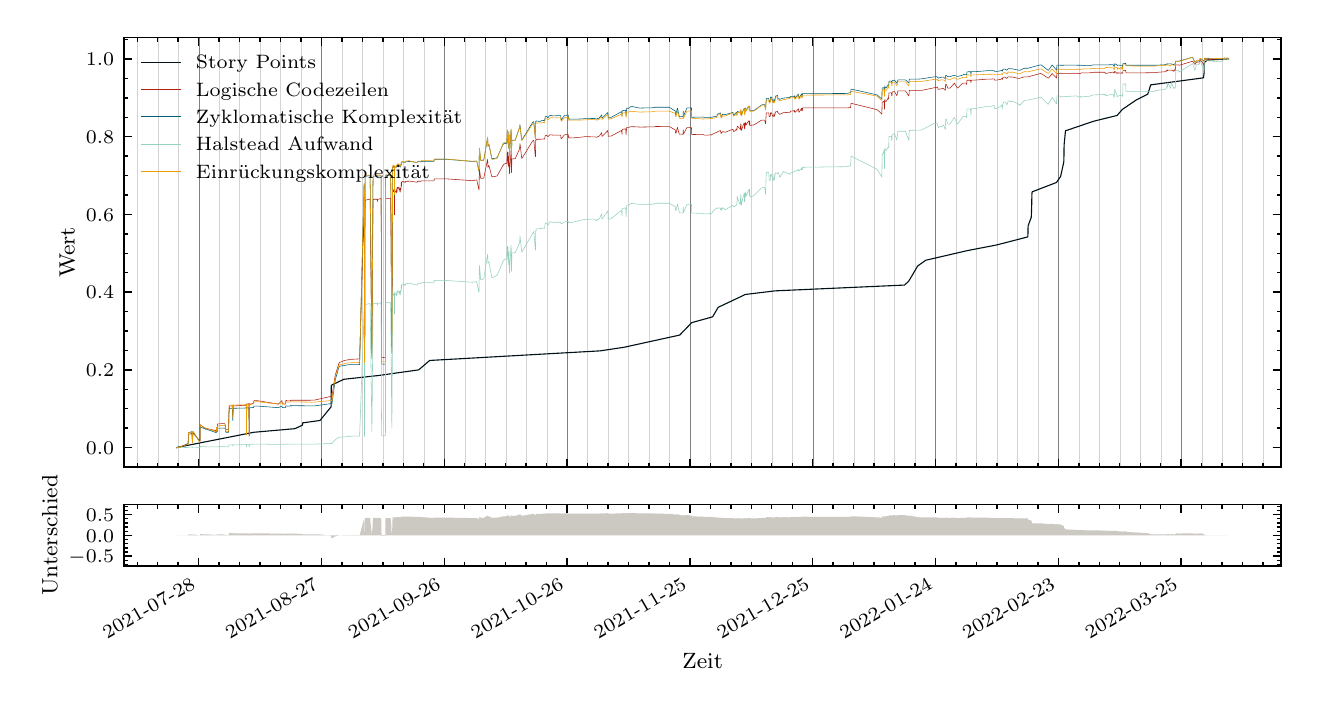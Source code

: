 \begingroup%
\makeatletter%
\begin{pgfpicture}%
\pgfpathrectangle{\pgfpointorigin}{\pgfqpoint{6.317in}{3.278in}}%
\pgfusepath{use as bounding box, clip}%
\begin{pgfscope}%
\pgfsetbuttcap%
\pgfsetmiterjoin%
\definecolor{currentfill}{rgb}{1.0,1.0,1.0}%
\pgfsetfillcolor{currentfill}%
\pgfsetlinewidth{0.0pt}%
\definecolor{currentstroke}{rgb}{1.0,1.0,1.0}%
\pgfsetstrokecolor{currentstroke}%
\pgfsetdash{}{0pt}%
\pgfpathmoveto{\pgfqpoint{0.0in}{-0.0in}}%
\pgfpathlineto{\pgfqpoint{6.317in}{-0.0in}}%
\pgfpathlineto{\pgfqpoint{6.317in}{3.278in}}%
\pgfpathlineto{\pgfqpoint{0.0in}{3.278in}}%
\pgfpathlineto{\pgfqpoint{0.0in}{-0.0in}}%
\pgfpathclose%
\pgfusepath{fill}%
\end{pgfscope}%
\begin{pgfscope}%
\pgfsetbuttcap%
\pgfsetmiterjoin%
\definecolor{currentfill}{rgb}{1.0,1.0,1.0}%
\pgfsetfillcolor{currentfill}%
\pgfsetlinewidth{0.0pt}%
\definecolor{currentstroke}{rgb}{0.0,0.0,0.0}%
\pgfsetstrokecolor{currentstroke}%
\pgfsetstrokeopacity{0.0}%
\pgfsetdash{}{0pt}%
\pgfpathmoveto{\pgfqpoint{0.482in}{1.081in}}%
\pgfpathlineto{\pgfqpoint{6.267in}{1.081in}}%
\pgfpathlineto{\pgfqpoint{6.267in}{3.228in}}%
\pgfpathlineto{\pgfqpoint{0.482in}{3.228in}}%
\pgfpathlineto{\pgfqpoint{0.482in}{1.081in}}%
\pgfpathclose%
\pgfusepath{fill}%
\end{pgfscope}%
\begin{pgfscope}%
\pgfpathrectangle{\pgfqpoint{0.482in}{1.081in}}{\pgfqpoint{5.786in}{2.147in}}%
\pgfusepath{clip}%
\pgfsetrectcap%
\pgfsetroundjoin%
\pgfsetlinewidth{0.1pt}%
\definecolor{currentstroke}{rgb}{0.502,0.502,0.502}%
\pgfsetstrokecolor{currentstroke}%
\pgfsetdash{}{0pt}%
\pgfpathmoveto{\pgfqpoint{0.855in}{1.081in}}%
\pgfpathlineto{\pgfqpoint{0.855in}{3.228in}}%
\pgfusepath{stroke}%
\end{pgfscope}%
\begin{pgfscope}%
\pgfsetbuttcap%
\pgfsetroundjoin%
\definecolor{currentfill}{rgb}{0.0,0.0,0.0}%
\pgfsetfillcolor{currentfill}%
\pgfsetlinewidth{0.502pt}%
\definecolor{currentstroke}{rgb}{0.0,0.0,0.0}%
\pgfsetstrokecolor{currentstroke}%
\pgfsetdash{}{0pt}%
\pgfsys@defobject{currentmarker}{\pgfqpoint{0.0in}{0.0in}}{\pgfqpoint{0.0in}{0.042in}}{%
\pgfpathmoveto{\pgfqpoint{0.0in}{0.0in}}%
\pgfpathlineto{\pgfqpoint{0.0in}{0.042in}}%
\pgfusepath{stroke,fill}%
}%
\begin{pgfscope}%
\pgfsys@transformshift{0.855in}{1.081in}%
\pgfsys@useobject{currentmarker}{}%
\end{pgfscope}%
\end{pgfscope}%
\begin{pgfscope}%
\pgfsetbuttcap%
\pgfsetroundjoin%
\definecolor{currentfill}{rgb}{0.0,0.0,0.0}%
\pgfsetfillcolor{currentfill}%
\pgfsetlinewidth{0.502pt}%
\definecolor{currentstroke}{rgb}{0.0,0.0,0.0}%
\pgfsetstrokecolor{currentstroke}%
\pgfsetdash{}{0pt}%
\pgfsys@defobject{currentmarker}{\pgfqpoint{0.0in}{-0.042in}}{\pgfqpoint{0.0in}{0.0in}}{%
\pgfpathmoveto{\pgfqpoint{0.0in}{0.0in}}%
\pgfpathlineto{\pgfqpoint{0.0in}{-0.042in}}%
\pgfusepath{stroke,fill}%
}%
\begin{pgfscope}%
\pgfsys@transformshift{0.855in}{3.228in}%
\pgfsys@useobject{currentmarker}{}%
\end{pgfscope}%
\end{pgfscope}%
\begin{pgfscope}%
\pgfpathrectangle{\pgfqpoint{0.482in}{1.081in}}{\pgfqpoint{5.786in}{2.147in}}%
\pgfusepath{clip}%
\pgfsetrectcap%
\pgfsetroundjoin%
\pgfsetlinewidth{0.1pt}%
\definecolor{currentstroke}{rgb}{0.502,0.502,0.502}%
\pgfsetstrokecolor{currentstroke}%
\pgfsetdash{}{0pt}%
\pgfpathmoveto{\pgfqpoint{1.469in}{1.081in}}%
\pgfpathlineto{\pgfqpoint{1.469in}{3.228in}}%
\pgfusepath{stroke}%
\end{pgfscope}%
\begin{pgfscope}%
\pgfsetbuttcap%
\pgfsetroundjoin%
\definecolor{currentfill}{rgb}{0.0,0.0,0.0}%
\pgfsetfillcolor{currentfill}%
\pgfsetlinewidth{0.502pt}%
\definecolor{currentstroke}{rgb}{0.0,0.0,0.0}%
\pgfsetstrokecolor{currentstroke}%
\pgfsetdash{}{0pt}%
\pgfsys@defobject{currentmarker}{\pgfqpoint{0.0in}{0.0in}}{\pgfqpoint{0.0in}{0.042in}}{%
\pgfpathmoveto{\pgfqpoint{0.0in}{0.0in}}%
\pgfpathlineto{\pgfqpoint{0.0in}{0.042in}}%
\pgfusepath{stroke,fill}%
}%
\begin{pgfscope}%
\pgfsys@transformshift{1.469in}{1.081in}%
\pgfsys@useobject{currentmarker}{}%
\end{pgfscope}%
\end{pgfscope}%
\begin{pgfscope}%
\pgfsetbuttcap%
\pgfsetroundjoin%
\definecolor{currentfill}{rgb}{0.0,0.0,0.0}%
\pgfsetfillcolor{currentfill}%
\pgfsetlinewidth{0.502pt}%
\definecolor{currentstroke}{rgb}{0.0,0.0,0.0}%
\pgfsetstrokecolor{currentstroke}%
\pgfsetdash{}{0pt}%
\pgfsys@defobject{currentmarker}{\pgfqpoint{0.0in}{-0.042in}}{\pgfqpoint{0.0in}{0.0in}}{%
\pgfpathmoveto{\pgfqpoint{0.0in}{0.0in}}%
\pgfpathlineto{\pgfqpoint{0.0in}{-0.042in}}%
\pgfusepath{stroke,fill}%
}%
\begin{pgfscope}%
\pgfsys@transformshift{1.469in}{3.228in}%
\pgfsys@useobject{currentmarker}{}%
\end{pgfscope}%
\end{pgfscope}%
\begin{pgfscope}%
\pgfpathrectangle{\pgfqpoint{0.482in}{1.081in}}{\pgfqpoint{5.786in}{2.147in}}%
\pgfusepath{clip}%
\pgfsetrectcap%
\pgfsetroundjoin%
\pgfsetlinewidth{0.1pt}%
\definecolor{currentstroke}{rgb}{0.502,0.502,0.502}%
\pgfsetstrokecolor{currentstroke}%
\pgfsetdash{}{0pt}%
\pgfpathmoveto{\pgfqpoint{2.083in}{1.081in}}%
\pgfpathlineto{\pgfqpoint{2.083in}{3.228in}}%
\pgfusepath{stroke}%
\end{pgfscope}%
\begin{pgfscope}%
\pgfsetbuttcap%
\pgfsetroundjoin%
\definecolor{currentfill}{rgb}{0.0,0.0,0.0}%
\pgfsetfillcolor{currentfill}%
\pgfsetlinewidth{0.502pt}%
\definecolor{currentstroke}{rgb}{0.0,0.0,0.0}%
\pgfsetstrokecolor{currentstroke}%
\pgfsetdash{}{0pt}%
\pgfsys@defobject{currentmarker}{\pgfqpoint{0.0in}{0.0in}}{\pgfqpoint{0.0in}{0.042in}}{%
\pgfpathmoveto{\pgfqpoint{0.0in}{0.0in}}%
\pgfpathlineto{\pgfqpoint{0.0in}{0.042in}}%
\pgfusepath{stroke,fill}%
}%
\begin{pgfscope}%
\pgfsys@transformshift{2.083in}{1.081in}%
\pgfsys@useobject{currentmarker}{}%
\end{pgfscope}%
\end{pgfscope}%
\begin{pgfscope}%
\pgfsetbuttcap%
\pgfsetroundjoin%
\definecolor{currentfill}{rgb}{0.0,0.0,0.0}%
\pgfsetfillcolor{currentfill}%
\pgfsetlinewidth{0.502pt}%
\definecolor{currentstroke}{rgb}{0.0,0.0,0.0}%
\pgfsetstrokecolor{currentstroke}%
\pgfsetdash{}{0pt}%
\pgfsys@defobject{currentmarker}{\pgfqpoint{0.0in}{-0.042in}}{\pgfqpoint{0.0in}{0.0in}}{%
\pgfpathmoveto{\pgfqpoint{0.0in}{0.0in}}%
\pgfpathlineto{\pgfqpoint{0.0in}{-0.042in}}%
\pgfusepath{stroke,fill}%
}%
\begin{pgfscope}%
\pgfsys@transformshift{2.083in}{3.228in}%
\pgfsys@useobject{currentmarker}{}%
\end{pgfscope}%
\end{pgfscope}%
\begin{pgfscope}%
\pgfpathrectangle{\pgfqpoint{0.482in}{1.081in}}{\pgfqpoint{5.786in}{2.147in}}%
\pgfusepath{clip}%
\pgfsetrectcap%
\pgfsetroundjoin%
\pgfsetlinewidth{0.1pt}%
\definecolor{currentstroke}{rgb}{0.502,0.502,0.502}%
\pgfsetstrokecolor{currentstroke}%
\pgfsetdash{}{0pt}%
\pgfpathmoveto{\pgfqpoint{2.697in}{1.081in}}%
\pgfpathlineto{\pgfqpoint{2.697in}{3.228in}}%
\pgfusepath{stroke}%
\end{pgfscope}%
\begin{pgfscope}%
\pgfsetbuttcap%
\pgfsetroundjoin%
\definecolor{currentfill}{rgb}{0.0,0.0,0.0}%
\pgfsetfillcolor{currentfill}%
\pgfsetlinewidth{0.502pt}%
\definecolor{currentstroke}{rgb}{0.0,0.0,0.0}%
\pgfsetstrokecolor{currentstroke}%
\pgfsetdash{}{0pt}%
\pgfsys@defobject{currentmarker}{\pgfqpoint{0.0in}{0.0in}}{\pgfqpoint{0.0in}{0.042in}}{%
\pgfpathmoveto{\pgfqpoint{0.0in}{0.0in}}%
\pgfpathlineto{\pgfqpoint{0.0in}{0.042in}}%
\pgfusepath{stroke,fill}%
}%
\begin{pgfscope}%
\pgfsys@transformshift{2.697in}{1.081in}%
\pgfsys@useobject{currentmarker}{}%
\end{pgfscope}%
\end{pgfscope}%
\begin{pgfscope}%
\pgfsetbuttcap%
\pgfsetroundjoin%
\definecolor{currentfill}{rgb}{0.0,0.0,0.0}%
\pgfsetfillcolor{currentfill}%
\pgfsetlinewidth{0.502pt}%
\definecolor{currentstroke}{rgb}{0.0,0.0,0.0}%
\pgfsetstrokecolor{currentstroke}%
\pgfsetdash{}{0pt}%
\pgfsys@defobject{currentmarker}{\pgfqpoint{0.0in}{-0.042in}}{\pgfqpoint{0.0in}{0.0in}}{%
\pgfpathmoveto{\pgfqpoint{0.0in}{0.0in}}%
\pgfpathlineto{\pgfqpoint{0.0in}{-0.042in}}%
\pgfusepath{stroke,fill}%
}%
\begin{pgfscope}%
\pgfsys@transformshift{2.697in}{3.228in}%
\pgfsys@useobject{currentmarker}{}%
\end{pgfscope}%
\end{pgfscope}%
\begin{pgfscope}%
\pgfpathrectangle{\pgfqpoint{0.482in}{1.081in}}{\pgfqpoint{5.786in}{2.147in}}%
\pgfusepath{clip}%
\pgfsetrectcap%
\pgfsetroundjoin%
\pgfsetlinewidth{0.1pt}%
\definecolor{currentstroke}{rgb}{0.502,0.502,0.502}%
\pgfsetstrokecolor{currentstroke}%
\pgfsetdash{}{0pt}%
\pgfpathmoveto{\pgfqpoint{3.311in}{1.081in}}%
\pgfpathlineto{\pgfqpoint{3.311in}{3.228in}}%
\pgfusepath{stroke}%
\end{pgfscope}%
\begin{pgfscope}%
\pgfsetbuttcap%
\pgfsetroundjoin%
\definecolor{currentfill}{rgb}{0.0,0.0,0.0}%
\pgfsetfillcolor{currentfill}%
\pgfsetlinewidth{0.502pt}%
\definecolor{currentstroke}{rgb}{0.0,0.0,0.0}%
\pgfsetstrokecolor{currentstroke}%
\pgfsetdash{}{0pt}%
\pgfsys@defobject{currentmarker}{\pgfqpoint{0.0in}{0.0in}}{\pgfqpoint{0.0in}{0.042in}}{%
\pgfpathmoveto{\pgfqpoint{0.0in}{0.0in}}%
\pgfpathlineto{\pgfqpoint{0.0in}{0.042in}}%
\pgfusepath{stroke,fill}%
}%
\begin{pgfscope}%
\pgfsys@transformshift{3.311in}{1.081in}%
\pgfsys@useobject{currentmarker}{}%
\end{pgfscope}%
\end{pgfscope}%
\begin{pgfscope}%
\pgfsetbuttcap%
\pgfsetroundjoin%
\definecolor{currentfill}{rgb}{0.0,0.0,0.0}%
\pgfsetfillcolor{currentfill}%
\pgfsetlinewidth{0.502pt}%
\definecolor{currentstroke}{rgb}{0.0,0.0,0.0}%
\pgfsetstrokecolor{currentstroke}%
\pgfsetdash{}{0pt}%
\pgfsys@defobject{currentmarker}{\pgfqpoint{0.0in}{-0.042in}}{\pgfqpoint{0.0in}{0.0in}}{%
\pgfpathmoveto{\pgfqpoint{0.0in}{0.0in}}%
\pgfpathlineto{\pgfqpoint{0.0in}{-0.042in}}%
\pgfusepath{stroke,fill}%
}%
\begin{pgfscope}%
\pgfsys@transformshift{3.311in}{3.228in}%
\pgfsys@useobject{currentmarker}{}%
\end{pgfscope}%
\end{pgfscope}%
\begin{pgfscope}%
\pgfpathrectangle{\pgfqpoint{0.482in}{1.081in}}{\pgfqpoint{5.786in}{2.147in}}%
\pgfusepath{clip}%
\pgfsetrectcap%
\pgfsetroundjoin%
\pgfsetlinewidth{0.1pt}%
\definecolor{currentstroke}{rgb}{0.502,0.502,0.502}%
\pgfsetstrokecolor{currentstroke}%
\pgfsetdash{}{0pt}%
\pgfpathmoveto{\pgfqpoint{3.925in}{1.081in}}%
\pgfpathlineto{\pgfqpoint{3.925in}{3.228in}}%
\pgfusepath{stroke}%
\end{pgfscope}%
\begin{pgfscope}%
\pgfsetbuttcap%
\pgfsetroundjoin%
\definecolor{currentfill}{rgb}{0.0,0.0,0.0}%
\pgfsetfillcolor{currentfill}%
\pgfsetlinewidth{0.502pt}%
\definecolor{currentstroke}{rgb}{0.0,0.0,0.0}%
\pgfsetstrokecolor{currentstroke}%
\pgfsetdash{}{0pt}%
\pgfsys@defobject{currentmarker}{\pgfqpoint{0.0in}{0.0in}}{\pgfqpoint{0.0in}{0.042in}}{%
\pgfpathmoveto{\pgfqpoint{0.0in}{0.0in}}%
\pgfpathlineto{\pgfqpoint{0.0in}{0.042in}}%
\pgfusepath{stroke,fill}%
}%
\begin{pgfscope}%
\pgfsys@transformshift{3.925in}{1.081in}%
\pgfsys@useobject{currentmarker}{}%
\end{pgfscope}%
\end{pgfscope}%
\begin{pgfscope}%
\pgfsetbuttcap%
\pgfsetroundjoin%
\definecolor{currentfill}{rgb}{0.0,0.0,0.0}%
\pgfsetfillcolor{currentfill}%
\pgfsetlinewidth{0.502pt}%
\definecolor{currentstroke}{rgb}{0.0,0.0,0.0}%
\pgfsetstrokecolor{currentstroke}%
\pgfsetdash{}{0pt}%
\pgfsys@defobject{currentmarker}{\pgfqpoint{0.0in}{-0.042in}}{\pgfqpoint{0.0in}{0.0in}}{%
\pgfpathmoveto{\pgfqpoint{0.0in}{0.0in}}%
\pgfpathlineto{\pgfqpoint{0.0in}{-0.042in}}%
\pgfusepath{stroke,fill}%
}%
\begin{pgfscope}%
\pgfsys@transformshift{3.925in}{3.228in}%
\pgfsys@useobject{currentmarker}{}%
\end{pgfscope}%
\end{pgfscope}%
\begin{pgfscope}%
\pgfpathrectangle{\pgfqpoint{0.482in}{1.081in}}{\pgfqpoint{5.786in}{2.147in}}%
\pgfusepath{clip}%
\pgfsetrectcap%
\pgfsetroundjoin%
\pgfsetlinewidth{0.1pt}%
\definecolor{currentstroke}{rgb}{0.502,0.502,0.502}%
\pgfsetstrokecolor{currentstroke}%
\pgfsetdash{}{0pt}%
\pgfpathmoveto{\pgfqpoint{4.539in}{1.081in}}%
\pgfpathlineto{\pgfqpoint{4.539in}{3.228in}}%
\pgfusepath{stroke}%
\end{pgfscope}%
\begin{pgfscope}%
\pgfsetbuttcap%
\pgfsetroundjoin%
\definecolor{currentfill}{rgb}{0.0,0.0,0.0}%
\pgfsetfillcolor{currentfill}%
\pgfsetlinewidth{0.502pt}%
\definecolor{currentstroke}{rgb}{0.0,0.0,0.0}%
\pgfsetstrokecolor{currentstroke}%
\pgfsetdash{}{0pt}%
\pgfsys@defobject{currentmarker}{\pgfqpoint{0.0in}{0.0in}}{\pgfqpoint{0.0in}{0.042in}}{%
\pgfpathmoveto{\pgfqpoint{0.0in}{0.0in}}%
\pgfpathlineto{\pgfqpoint{0.0in}{0.042in}}%
\pgfusepath{stroke,fill}%
}%
\begin{pgfscope}%
\pgfsys@transformshift{4.539in}{1.081in}%
\pgfsys@useobject{currentmarker}{}%
\end{pgfscope}%
\end{pgfscope}%
\begin{pgfscope}%
\pgfsetbuttcap%
\pgfsetroundjoin%
\definecolor{currentfill}{rgb}{0.0,0.0,0.0}%
\pgfsetfillcolor{currentfill}%
\pgfsetlinewidth{0.502pt}%
\definecolor{currentstroke}{rgb}{0.0,0.0,0.0}%
\pgfsetstrokecolor{currentstroke}%
\pgfsetdash{}{0pt}%
\pgfsys@defobject{currentmarker}{\pgfqpoint{0.0in}{-0.042in}}{\pgfqpoint{0.0in}{0.0in}}{%
\pgfpathmoveto{\pgfqpoint{0.0in}{0.0in}}%
\pgfpathlineto{\pgfqpoint{0.0in}{-0.042in}}%
\pgfusepath{stroke,fill}%
}%
\begin{pgfscope}%
\pgfsys@transformshift{4.539in}{3.228in}%
\pgfsys@useobject{currentmarker}{}%
\end{pgfscope}%
\end{pgfscope}%
\begin{pgfscope}%
\pgfpathrectangle{\pgfqpoint{0.482in}{1.081in}}{\pgfqpoint{5.786in}{2.147in}}%
\pgfusepath{clip}%
\pgfsetrectcap%
\pgfsetroundjoin%
\pgfsetlinewidth{0.1pt}%
\definecolor{currentstroke}{rgb}{0.502,0.502,0.502}%
\pgfsetstrokecolor{currentstroke}%
\pgfsetdash{}{0pt}%
\pgfpathmoveto{\pgfqpoint{5.153in}{1.081in}}%
\pgfpathlineto{\pgfqpoint{5.153in}{3.228in}}%
\pgfusepath{stroke}%
\end{pgfscope}%
\begin{pgfscope}%
\pgfsetbuttcap%
\pgfsetroundjoin%
\definecolor{currentfill}{rgb}{0.0,0.0,0.0}%
\pgfsetfillcolor{currentfill}%
\pgfsetlinewidth{0.502pt}%
\definecolor{currentstroke}{rgb}{0.0,0.0,0.0}%
\pgfsetstrokecolor{currentstroke}%
\pgfsetdash{}{0pt}%
\pgfsys@defobject{currentmarker}{\pgfqpoint{0.0in}{0.0in}}{\pgfqpoint{0.0in}{0.042in}}{%
\pgfpathmoveto{\pgfqpoint{0.0in}{0.0in}}%
\pgfpathlineto{\pgfqpoint{0.0in}{0.042in}}%
\pgfusepath{stroke,fill}%
}%
\begin{pgfscope}%
\pgfsys@transformshift{5.153in}{1.081in}%
\pgfsys@useobject{currentmarker}{}%
\end{pgfscope}%
\end{pgfscope}%
\begin{pgfscope}%
\pgfsetbuttcap%
\pgfsetroundjoin%
\definecolor{currentfill}{rgb}{0.0,0.0,0.0}%
\pgfsetfillcolor{currentfill}%
\pgfsetlinewidth{0.502pt}%
\definecolor{currentstroke}{rgb}{0.0,0.0,0.0}%
\pgfsetstrokecolor{currentstroke}%
\pgfsetdash{}{0pt}%
\pgfsys@defobject{currentmarker}{\pgfqpoint{0.0in}{-0.042in}}{\pgfqpoint{0.0in}{0.0in}}{%
\pgfpathmoveto{\pgfqpoint{0.0in}{0.0in}}%
\pgfpathlineto{\pgfqpoint{0.0in}{-0.042in}}%
\pgfusepath{stroke,fill}%
}%
\begin{pgfscope}%
\pgfsys@transformshift{5.153in}{3.228in}%
\pgfsys@useobject{currentmarker}{}%
\end{pgfscope}%
\end{pgfscope}%
\begin{pgfscope}%
\pgfpathrectangle{\pgfqpoint{0.482in}{1.081in}}{\pgfqpoint{5.786in}{2.147in}}%
\pgfusepath{clip}%
\pgfsetrectcap%
\pgfsetroundjoin%
\pgfsetlinewidth{0.1pt}%
\definecolor{currentstroke}{rgb}{0.502,0.502,0.502}%
\pgfsetstrokecolor{currentstroke}%
\pgfsetdash{}{0pt}%
\pgfpathmoveto{\pgfqpoint{5.767in}{1.081in}}%
\pgfpathlineto{\pgfqpoint{5.767in}{3.228in}}%
\pgfusepath{stroke}%
\end{pgfscope}%
\begin{pgfscope}%
\pgfsetbuttcap%
\pgfsetroundjoin%
\definecolor{currentfill}{rgb}{0.0,0.0,0.0}%
\pgfsetfillcolor{currentfill}%
\pgfsetlinewidth{0.502pt}%
\definecolor{currentstroke}{rgb}{0.0,0.0,0.0}%
\pgfsetstrokecolor{currentstroke}%
\pgfsetdash{}{0pt}%
\pgfsys@defobject{currentmarker}{\pgfqpoint{0.0in}{0.0in}}{\pgfqpoint{0.0in}{0.042in}}{%
\pgfpathmoveto{\pgfqpoint{0.0in}{0.0in}}%
\pgfpathlineto{\pgfqpoint{0.0in}{0.042in}}%
\pgfusepath{stroke,fill}%
}%
\begin{pgfscope}%
\pgfsys@transformshift{5.767in}{1.081in}%
\pgfsys@useobject{currentmarker}{}%
\end{pgfscope}%
\end{pgfscope}%
\begin{pgfscope}%
\pgfsetbuttcap%
\pgfsetroundjoin%
\definecolor{currentfill}{rgb}{0.0,0.0,0.0}%
\pgfsetfillcolor{currentfill}%
\pgfsetlinewidth{0.502pt}%
\definecolor{currentstroke}{rgb}{0.0,0.0,0.0}%
\pgfsetstrokecolor{currentstroke}%
\pgfsetdash{}{0pt}%
\pgfsys@defobject{currentmarker}{\pgfqpoint{0.0in}{-0.042in}}{\pgfqpoint{0.0in}{0.0in}}{%
\pgfpathmoveto{\pgfqpoint{0.0in}{0.0in}}%
\pgfpathlineto{\pgfqpoint{0.0in}{-0.042in}}%
\pgfusepath{stroke,fill}%
}%
\begin{pgfscope}%
\pgfsys@transformshift{5.767in}{3.228in}%
\pgfsys@useobject{currentmarker}{}%
\end{pgfscope}%
\end{pgfscope}%
\begin{pgfscope}%
\pgfpathrectangle{\pgfqpoint{0.482in}{1.081in}}{\pgfqpoint{5.786in}{2.147in}}%
\pgfusepath{clip}%
\pgfsetrectcap%
\pgfsetroundjoin%
\pgfsetlinewidth{0.1pt}%
\definecolor{currentstroke}{rgb}{0.827,0.827,0.827}%
\pgfsetstrokecolor{currentstroke}%
\pgfsetdash{}{0pt}%
\pgfpathmoveto{\pgfqpoint{0.548in}{1.081in}}%
\pgfpathlineto{\pgfqpoint{0.548in}{3.228in}}%
\pgfusepath{stroke}%
\end{pgfscope}%
\begin{pgfscope}%
\pgfsetbuttcap%
\pgfsetroundjoin%
\definecolor{currentfill}{rgb}{0.0,0.0,0.0}%
\pgfsetfillcolor{currentfill}%
\pgfsetlinewidth{0.502pt}%
\definecolor{currentstroke}{rgb}{0.0,0.0,0.0}%
\pgfsetstrokecolor{currentstroke}%
\pgfsetdash{}{0pt}%
\pgfsys@defobject{currentmarker}{\pgfqpoint{0.0in}{0.0in}}{\pgfqpoint{0.0in}{0.021in}}{%
\pgfpathmoveto{\pgfqpoint{0.0in}{0.0in}}%
\pgfpathlineto{\pgfqpoint{0.0in}{0.021in}}%
\pgfusepath{stroke,fill}%
}%
\begin{pgfscope}%
\pgfsys@transformshift{0.548in}{1.081in}%
\pgfsys@useobject{currentmarker}{}%
\end{pgfscope}%
\end{pgfscope}%
\begin{pgfscope}%
\pgfsetbuttcap%
\pgfsetroundjoin%
\definecolor{currentfill}{rgb}{0.0,0.0,0.0}%
\pgfsetfillcolor{currentfill}%
\pgfsetlinewidth{0.502pt}%
\definecolor{currentstroke}{rgb}{0.0,0.0,0.0}%
\pgfsetstrokecolor{currentstroke}%
\pgfsetdash{}{0pt}%
\pgfsys@defobject{currentmarker}{\pgfqpoint{0.0in}{-0.021in}}{\pgfqpoint{0.0in}{0.0in}}{%
\pgfpathmoveto{\pgfqpoint{0.0in}{0.0in}}%
\pgfpathlineto{\pgfqpoint{0.0in}{-0.021in}}%
\pgfusepath{stroke,fill}%
}%
\begin{pgfscope}%
\pgfsys@transformshift{0.548in}{3.228in}%
\pgfsys@useobject{currentmarker}{}%
\end{pgfscope}%
\end{pgfscope}%
\begin{pgfscope}%
\pgfpathrectangle{\pgfqpoint{0.482in}{1.081in}}{\pgfqpoint{5.786in}{2.147in}}%
\pgfusepath{clip}%
\pgfsetrectcap%
\pgfsetroundjoin%
\pgfsetlinewidth{0.1pt}%
\definecolor{currentstroke}{rgb}{0.827,0.827,0.827}%
\pgfsetstrokecolor{currentstroke}%
\pgfsetdash{}{0pt}%
\pgfpathmoveto{\pgfqpoint{0.65in}{1.081in}}%
\pgfpathlineto{\pgfqpoint{0.65in}{3.228in}}%
\pgfusepath{stroke}%
\end{pgfscope}%
\begin{pgfscope}%
\pgfsetbuttcap%
\pgfsetroundjoin%
\definecolor{currentfill}{rgb}{0.0,0.0,0.0}%
\pgfsetfillcolor{currentfill}%
\pgfsetlinewidth{0.502pt}%
\definecolor{currentstroke}{rgb}{0.0,0.0,0.0}%
\pgfsetstrokecolor{currentstroke}%
\pgfsetdash{}{0pt}%
\pgfsys@defobject{currentmarker}{\pgfqpoint{0.0in}{0.0in}}{\pgfqpoint{0.0in}{0.021in}}{%
\pgfpathmoveto{\pgfqpoint{0.0in}{0.0in}}%
\pgfpathlineto{\pgfqpoint{0.0in}{0.021in}}%
\pgfusepath{stroke,fill}%
}%
\begin{pgfscope}%
\pgfsys@transformshift{0.65in}{1.081in}%
\pgfsys@useobject{currentmarker}{}%
\end{pgfscope}%
\end{pgfscope}%
\begin{pgfscope}%
\pgfsetbuttcap%
\pgfsetroundjoin%
\definecolor{currentfill}{rgb}{0.0,0.0,0.0}%
\pgfsetfillcolor{currentfill}%
\pgfsetlinewidth{0.502pt}%
\definecolor{currentstroke}{rgb}{0.0,0.0,0.0}%
\pgfsetstrokecolor{currentstroke}%
\pgfsetdash{}{0pt}%
\pgfsys@defobject{currentmarker}{\pgfqpoint{0.0in}{-0.021in}}{\pgfqpoint{0.0in}{0.0in}}{%
\pgfpathmoveto{\pgfqpoint{0.0in}{0.0in}}%
\pgfpathlineto{\pgfqpoint{0.0in}{-0.021in}}%
\pgfusepath{stroke,fill}%
}%
\begin{pgfscope}%
\pgfsys@transformshift{0.65in}{3.228in}%
\pgfsys@useobject{currentmarker}{}%
\end{pgfscope}%
\end{pgfscope}%
\begin{pgfscope}%
\pgfpathrectangle{\pgfqpoint{0.482in}{1.081in}}{\pgfqpoint{5.786in}{2.147in}}%
\pgfusepath{clip}%
\pgfsetrectcap%
\pgfsetroundjoin%
\pgfsetlinewidth{0.1pt}%
\definecolor{currentstroke}{rgb}{0.827,0.827,0.827}%
\pgfsetstrokecolor{currentstroke}%
\pgfsetdash{}{0pt}%
\pgfpathmoveto{\pgfqpoint{0.752in}{1.081in}}%
\pgfpathlineto{\pgfqpoint{0.752in}{3.228in}}%
\pgfusepath{stroke}%
\end{pgfscope}%
\begin{pgfscope}%
\pgfsetbuttcap%
\pgfsetroundjoin%
\definecolor{currentfill}{rgb}{0.0,0.0,0.0}%
\pgfsetfillcolor{currentfill}%
\pgfsetlinewidth{0.502pt}%
\definecolor{currentstroke}{rgb}{0.0,0.0,0.0}%
\pgfsetstrokecolor{currentstroke}%
\pgfsetdash{}{0pt}%
\pgfsys@defobject{currentmarker}{\pgfqpoint{0.0in}{0.0in}}{\pgfqpoint{0.0in}{0.021in}}{%
\pgfpathmoveto{\pgfqpoint{0.0in}{0.0in}}%
\pgfpathlineto{\pgfqpoint{0.0in}{0.021in}}%
\pgfusepath{stroke,fill}%
}%
\begin{pgfscope}%
\pgfsys@transformshift{0.752in}{1.081in}%
\pgfsys@useobject{currentmarker}{}%
\end{pgfscope}%
\end{pgfscope}%
\begin{pgfscope}%
\pgfsetbuttcap%
\pgfsetroundjoin%
\definecolor{currentfill}{rgb}{0.0,0.0,0.0}%
\pgfsetfillcolor{currentfill}%
\pgfsetlinewidth{0.502pt}%
\definecolor{currentstroke}{rgb}{0.0,0.0,0.0}%
\pgfsetstrokecolor{currentstroke}%
\pgfsetdash{}{0pt}%
\pgfsys@defobject{currentmarker}{\pgfqpoint{0.0in}{-0.021in}}{\pgfqpoint{0.0in}{0.0in}}{%
\pgfpathmoveto{\pgfqpoint{0.0in}{0.0in}}%
\pgfpathlineto{\pgfqpoint{0.0in}{-0.021in}}%
\pgfusepath{stroke,fill}%
}%
\begin{pgfscope}%
\pgfsys@transformshift{0.752in}{3.228in}%
\pgfsys@useobject{currentmarker}{}%
\end{pgfscope}%
\end{pgfscope}%
\begin{pgfscope}%
\pgfpathrectangle{\pgfqpoint{0.482in}{1.081in}}{\pgfqpoint{5.786in}{2.147in}}%
\pgfusepath{clip}%
\pgfsetrectcap%
\pgfsetroundjoin%
\pgfsetlinewidth{0.1pt}%
\definecolor{currentstroke}{rgb}{0.827,0.827,0.827}%
\pgfsetstrokecolor{currentstroke}%
\pgfsetdash{}{0pt}%
\pgfpathmoveto{\pgfqpoint{0.957in}{1.081in}}%
\pgfpathlineto{\pgfqpoint{0.957in}{3.228in}}%
\pgfusepath{stroke}%
\end{pgfscope}%
\begin{pgfscope}%
\pgfsetbuttcap%
\pgfsetroundjoin%
\definecolor{currentfill}{rgb}{0.0,0.0,0.0}%
\pgfsetfillcolor{currentfill}%
\pgfsetlinewidth{0.502pt}%
\definecolor{currentstroke}{rgb}{0.0,0.0,0.0}%
\pgfsetstrokecolor{currentstroke}%
\pgfsetdash{}{0pt}%
\pgfsys@defobject{currentmarker}{\pgfqpoint{0.0in}{0.0in}}{\pgfqpoint{0.0in}{0.021in}}{%
\pgfpathmoveto{\pgfqpoint{0.0in}{0.0in}}%
\pgfpathlineto{\pgfqpoint{0.0in}{0.021in}}%
\pgfusepath{stroke,fill}%
}%
\begin{pgfscope}%
\pgfsys@transformshift{0.957in}{1.081in}%
\pgfsys@useobject{currentmarker}{}%
\end{pgfscope}%
\end{pgfscope}%
\begin{pgfscope}%
\pgfsetbuttcap%
\pgfsetroundjoin%
\definecolor{currentfill}{rgb}{0.0,0.0,0.0}%
\pgfsetfillcolor{currentfill}%
\pgfsetlinewidth{0.502pt}%
\definecolor{currentstroke}{rgb}{0.0,0.0,0.0}%
\pgfsetstrokecolor{currentstroke}%
\pgfsetdash{}{0pt}%
\pgfsys@defobject{currentmarker}{\pgfqpoint{0.0in}{-0.021in}}{\pgfqpoint{0.0in}{0.0in}}{%
\pgfpathmoveto{\pgfqpoint{0.0in}{0.0in}}%
\pgfpathlineto{\pgfqpoint{0.0in}{-0.021in}}%
\pgfusepath{stroke,fill}%
}%
\begin{pgfscope}%
\pgfsys@transformshift{0.957in}{3.228in}%
\pgfsys@useobject{currentmarker}{}%
\end{pgfscope}%
\end{pgfscope}%
\begin{pgfscope}%
\pgfpathrectangle{\pgfqpoint{0.482in}{1.081in}}{\pgfqpoint{5.786in}{2.147in}}%
\pgfusepath{clip}%
\pgfsetrectcap%
\pgfsetroundjoin%
\pgfsetlinewidth{0.1pt}%
\definecolor{currentstroke}{rgb}{0.827,0.827,0.827}%
\pgfsetstrokecolor{currentstroke}%
\pgfsetdash{}{0pt}%
\pgfpathmoveto{\pgfqpoint{1.059in}{1.081in}}%
\pgfpathlineto{\pgfqpoint{1.059in}{3.228in}}%
\pgfusepath{stroke}%
\end{pgfscope}%
\begin{pgfscope}%
\pgfsetbuttcap%
\pgfsetroundjoin%
\definecolor{currentfill}{rgb}{0.0,0.0,0.0}%
\pgfsetfillcolor{currentfill}%
\pgfsetlinewidth{0.502pt}%
\definecolor{currentstroke}{rgb}{0.0,0.0,0.0}%
\pgfsetstrokecolor{currentstroke}%
\pgfsetdash{}{0pt}%
\pgfsys@defobject{currentmarker}{\pgfqpoint{0.0in}{0.0in}}{\pgfqpoint{0.0in}{0.021in}}{%
\pgfpathmoveto{\pgfqpoint{0.0in}{0.0in}}%
\pgfpathlineto{\pgfqpoint{0.0in}{0.021in}}%
\pgfusepath{stroke,fill}%
}%
\begin{pgfscope}%
\pgfsys@transformshift{1.059in}{1.081in}%
\pgfsys@useobject{currentmarker}{}%
\end{pgfscope}%
\end{pgfscope}%
\begin{pgfscope}%
\pgfsetbuttcap%
\pgfsetroundjoin%
\definecolor{currentfill}{rgb}{0.0,0.0,0.0}%
\pgfsetfillcolor{currentfill}%
\pgfsetlinewidth{0.502pt}%
\definecolor{currentstroke}{rgb}{0.0,0.0,0.0}%
\pgfsetstrokecolor{currentstroke}%
\pgfsetdash{}{0pt}%
\pgfsys@defobject{currentmarker}{\pgfqpoint{0.0in}{-0.021in}}{\pgfqpoint{0.0in}{0.0in}}{%
\pgfpathmoveto{\pgfqpoint{0.0in}{0.0in}}%
\pgfpathlineto{\pgfqpoint{0.0in}{-0.021in}}%
\pgfusepath{stroke,fill}%
}%
\begin{pgfscope}%
\pgfsys@transformshift{1.059in}{3.228in}%
\pgfsys@useobject{currentmarker}{}%
\end{pgfscope}%
\end{pgfscope}%
\begin{pgfscope}%
\pgfpathrectangle{\pgfqpoint{0.482in}{1.081in}}{\pgfqpoint{5.786in}{2.147in}}%
\pgfusepath{clip}%
\pgfsetrectcap%
\pgfsetroundjoin%
\pgfsetlinewidth{0.1pt}%
\definecolor{currentstroke}{rgb}{0.827,0.827,0.827}%
\pgfsetstrokecolor{currentstroke}%
\pgfsetdash{}{0pt}%
\pgfpathmoveto{\pgfqpoint{1.162in}{1.081in}}%
\pgfpathlineto{\pgfqpoint{1.162in}{3.228in}}%
\pgfusepath{stroke}%
\end{pgfscope}%
\begin{pgfscope}%
\pgfsetbuttcap%
\pgfsetroundjoin%
\definecolor{currentfill}{rgb}{0.0,0.0,0.0}%
\pgfsetfillcolor{currentfill}%
\pgfsetlinewidth{0.502pt}%
\definecolor{currentstroke}{rgb}{0.0,0.0,0.0}%
\pgfsetstrokecolor{currentstroke}%
\pgfsetdash{}{0pt}%
\pgfsys@defobject{currentmarker}{\pgfqpoint{0.0in}{0.0in}}{\pgfqpoint{0.0in}{0.021in}}{%
\pgfpathmoveto{\pgfqpoint{0.0in}{0.0in}}%
\pgfpathlineto{\pgfqpoint{0.0in}{0.021in}}%
\pgfusepath{stroke,fill}%
}%
\begin{pgfscope}%
\pgfsys@transformshift{1.162in}{1.081in}%
\pgfsys@useobject{currentmarker}{}%
\end{pgfscope}%
\end{pgfscope}%
\begin{pgfscope}%
\pgfsetbuttcap%
\pgfsetroundjoin%
\definecolor{currentfill}{rgb}{0.0,0.0,0.0}%
\pgfsetfillcolor{currentfill}%
\pgfsetlinewidth{0.502pt}%
\definecolor{currentstroke}{rgb}{0.0,0.0,0.0}%
\pgfsetstrokecolor{currentstroke}%
\pgfsetdash{}{0pt}%
\pgfsys@defobject{currentmarker}{\pgfqpoint{0.0in}{-0.021in}}{\pgfqpoint{0.0in}{0.0in}}{%
\pgfpathmoveto{\pgfqpoint{0.0in}{0.0in}}%
\pgfpathlineto{\pgfqpoint{0.0in}{-0.021in}}%
\pgfusepath{stroke,fill}%
}%
\begin{pgfscope}%
\pgfsys@transformshift{1.162in}{3.228in}%
\pgfsys@useobject{currentmarker}{}%
\end{pgfscope}%
\end{pgfscope}%
\begin{pgfscope}%
\pgfpathrectangle{\pgfqpoint{0.482in}{1.081in}}{\pgfqpoint{5.786in}{2.147in}}%
\pgfusepath{clip}%
\pgfsetrectcap%
\pgfsetroundjoin%
\pgfsetlinewidth{0.1pt}%
\definecolor{currentstroke}{rgb}{0.827,0.827,0.827}%
\pgfsetstrokecolor{currentstroke}%
\pgfsetdash{}{0pt}%
\pgfpathmoveto{\pgfqpoint{1.264in}{1.081in}}%
\pgfpathlineto{\pgfqpoint{1.264in}{3.228in}}%
\pgfusepath{stroke}%
\end{pgfscope}%
\begin{pgfscope}%
\pgfsetbuttcap%
\pgfsetroundjoin%
\definecolor{currentfill}{rgb}{0.0,0.0,0.0}%
\pgfsetfillcolor{currentfill}%
\pgfsetlinewidth{0.502pt}%
\definecolor{currentstroke}{rgb}{0.0,0.0,0.0}%
\pgfsetstrokecolor{currentstroke}%
\pgfsetdash{}{0pt}%
\pgfsys@defobject{currentmarker}{\pgfqpoint{0.0in}{0.0in}}{\pgfqpoint{0.0in}{0.021in}}{%
\pgfpathmoveto{\pgfqpoint{0.0in}{0.0in}}%
\pgfpathlineto{\pgfqpoint{0.0in}{0.021in}}%
\pgfusepath{stroke,fill}%
}%
\begin{pgfscope}%
\pgfsys@transformshift{1.264in}{1.081in}%
\pgfsys@useobject{currentmarker}{}%
\end{pgfscope}%
\end{pgfscope}%
\begin{pgfscope}%
\pgfsetbuttcap%
\pgfsetroundjoin%
\definecolor{currentfill}{rgb}{0.0,0.0,0.0}%
\pgfsetfillcolor{currentfill}%
\pgfsetlinewidth{0.502pt}%
\definecolor{currentstroke}{rgb}{0.0,0.0,0.0}%
\pgfsetstrokecolor{currentstroke}%
\pgfsetdash{}{0pt}%
\pgfsys@defobject{currentmarker}{\pgfqpoint{0.0in}{-0.021in}}{\pgfqpoint{0.0in}{0.0in}}{%
\pgfpathmoveto{\pgfqpoint{0.0in}{0.0in}}%
\pgfpathlineto{\pgfqpoint{0.0in}{-0.021in}}%
\pgfusepath{stroke,fill}%
}%
\begin{pgfscope}%
\pgfsys@transformshift{1.264in}{3.228in}%
\pgfsys@useobject{currentmarker}{}%
\end{pgfscope}%
\end{pgfscope}%
\begin{pgfscope}%
\pgfpathrectangle{\pgfqpoint{0.482in}{1.081in}}{\pgfqpoint{5.786in}{2.147in}}%
\pgfusepath{clip}%
\pgfsetrectcap%
\pgfsetroundjoin%
\pgfsetlinewidth{0.1pt}%
\definecolor{currentstroke}{rgb}{0.827,0.827,0.827}%
\pgfsetstrokecolor{currentstroke}%
\pgfsetdash{}{0pt}%
\pgfpathmoveto{\pgfqpoint{1.366in}{1.081in}}%
\pgfpathlineto{\pgfqpoint{1.366in}{3.228in}}%
\pgfusepath{stroke}%
\end{pgfscope}%
\begin{pgfscope}%
\pgfsetbuttcap%
\pgfsetroundjoin%
\definecolor{currentfill}{rgb}{0.0,0.0,0.0}%
\pgfsetfillcolor{currentfill}%
\pgfsetlinewidth{0.502pt}%
\definecolor{currentstroke}{rgb}{0.0,0.0,0.0}%
\pgfsetstrokecolor{currentstroke}%
\pgfsetdash{}{0pt}%
\pgfsys@defobject{currentmarker}{\pgfqpoint{0.0in}{0.0in}}{\pgfqpoint{0.0in}{0.021in}}{%
\pgfpathmoveto{\pgfqpoint{0.0in}{0.0in}}%
\pgfpathlineto{\pgfqpoint{0.0in}{0.021in}}%
\pgfusepath{stroke,fill}%
}%
\begin{pgfscope}%
\pgfsys@transformshift{1.366in}{1.081in}%
\pgfsys@useobject{currentmarker}{}%
\end{pgfscope}%
\end{pgfscope}%
\begin{pgfscope}%
\pgfsetbuttcap%
\pgfsetroundjoin%
\definecolor{currentfill}{rgb}{0.0,0.0,0.0}%
\pgfsetfillcolor{currentfill}%
\pgfsetlinewidth{0.502pt}%
\definecolor{currentstroke}{rgb}{0.0,0.0,0.0}%
\pgfsetstrokecolor{currentstroke}%
\pgfsetdash{}{0pt}%
\pgfsys@defobject{currentmarker}{\pgfqpoint{0.0in}{-0.021in}}{\pgfqpoint{0.0in}{0.0in}}{%
\pgfpathmoveto{\pgfqpoint{0.0in}{0.0in}}%
\pgfpathlineto{\pgfqpoint{0.0in}{-0.021in}}%
\pgfusepath{stroke,fill}%
}%
\begin{pgfscope}%
\pgfsys@transformshift{1.366in}{3.228in}%
\pgfsys@useobject{currentmarker}{}%
\end{pgfscope}%
\end{pgfscope}%
\begin{pgfscope}%
\pgfpathrectangle{\pgfqpoint{0.482in}{1.081in}}{\pgfqpoint{5.786in}{2.147in}}%
\pgfusepath{clip}%
\pgfsetrectcap%
\pgfsetroundjoin%
\pgfsetlinewidth{0.1pt}%
\definecolor{currentstroke}{rgb}{0.827,0.827,0.827}%
\pgfsetstrokecolor{currentstroke}%
\pgfsetdash{}{0pt}%
\pgfpathmoveto{\pgfqpoint{1.571in}{1.081in}}%
\pgfpathlineto{\pgfqpoint{1.571in}{3.228in}}%
\pgfusepath{stroke}%
\end{pgfscope}%
\begin{pgfscope}%
\pgfsetbuttcap%
\pgfsetroundjoin%
\definecolor{currentfill}{rgb}{0.0,0.0,0.0}%
\pgfsetfillcolor{currentfill}%
\pgfsetlinewidth{0.502pt}%
\definecolor{currentstroke}{rgb}{0.0,0.0,0.0}%
\pgfsetstrokecolor{currentstroke}%
\pgfsetdash{}{0pt}%
\pgfsys@defobject{currentmarker}{\pgfqpoint{0.0in}{0.0in}}{\pgfqpoint{0.0in}{0.021in}}{%
\pgfpathmoveto{\pgfqpoint{0.0in}{0.0in}}%
\pgfpathlineto{\pgfqpoint{0.0in}{0.021in}}%
\pgfusepath{stroke,fill}%
}%
\begin{pgfscope}%
\pgfsys@transformshift{1.571in}{1.081in}%
\pgfsys@useobject{currentmarker}{}%
\end{pgfscope}%
\end{pgfscope}%
\begin{pgfscope}%
\pgfsetbuttcap%
\pgfsetroundjoin%
\definecolor{currentfill}{rgb}{0.0,0.0,0.0}%
\pgfsetfillcolor{currentfill}%
\pgfsetlinewidth{0.502pt}%
\definecolor{currentstroke}{rgb}{0.0,0.0,0.0}%
\pgfsetstrokecolor{currentstroke}%
\pgfsetdash{}{0pt}%
\pgfsys@defobject{currentmarker}{\pgfqpoint{0.0in}{-0.021in}}{\pgfqpoint{0.0in}{0.0in}}{%
\pgfpathmoveto{\pgfqpoint{0.0in}{0.0in}}%
\pgfpathlineto{\pgfqpoint{0.0in}{-0.021in}}%
\pgfusepath{stroke,fill}%
}%
\begin{pgfscope}%
\pgfsys@transformshift{1.571in}{3.228in}%
\pgfsys@useobject{currentmarker}{}%
\end{pgfscope}%
\end{pgfscope}%
\begin{pgfscope}%
\pgfpathrectangle{\pgfqpoint{0.482in}{1.081in}}{\pgfqpoint{5.786in}{2.147in}}%
\pgfusepath{clip}%
\pgfsetrectcap%
\pgfsetroundjoin%
\pgfsetlinewidth{0.1pt}%
\definecolor{currentstroke}{rgb}{0.827,0.827,0.827}%
\pgfsetstrokecolor{currentstroke}%
\pgfsetdash{}{0pt}%
\pgfpathmoveto{\pgfqpoint{1.673in}{1.081in}}%
\pgfpathlineto{\pgfqpoint{1.673in}{3.228in}}%
\pgfusepath{stroke}%
\end{pgfscope}%
\begin{pgfscope}%
\pgfsetbuttcap%
\pgfsetroundjoin%
\definecolor{currentfill}{rgb}{0.0,0.0,0.0}%
\pgfsetfillcolor{currentfill}%
\pgfsetlinewidth{0.502pt}%
\definecolor{currentstroke}{rgb}{0.0,0.0,0.0}%
\pgfsetstrokecolor{currentstroke}%
\pgfsetdash{}{0pt}%
\pgfsys@defobject{currentmarker}{\pgfqpoint{0.0in}{0.0in}}{\pgfqpoint{0.0in}{0.021in}}{%
\pgfpathmoveto{\pgfqpoint{0.0in}{0.0in}}%
\pgfpathlineto{\pgfqpoint{0.0in}{0.021in}}%
\pgfusepath{stroke,fill}%
}%
\begin{pgfscope}%
\pgfsys@transformshift{1.673in}{1.081in}%
\pgfsys@useobject{currentmarker}{}%
\end{pgfscope}%
\end{pgfscope}%
\begin{pgfscope}%
\pgfsetbuttcap%
\pgfsetroundjoin%
\definecolor{currentfill}{rgb}{0.0,0.0,0.0}%
\pgfsetfillcolor{currentfill}%
\pgfsetlinewidth{0.502pt}%
\definecolor{currentstroke}{rgb}{0.0,0.0,0.0}%
\pgfsetstrokecolor{currentstroke}%
\pgfsetdash{}{0pt}%
\pgfsys@defobject{currentmarker}{\pgfqpoint{0.0in}{-0.021in}}{\pgfqpoint{0.0in}{0.0in}}{%
\pgfpathmoveto{\pgfqpoint{0.0in}{0.0in}}%
\pgfpathlineto{\pgfqpoint{0.0in}{-0.021in}}%
\pgfusepath{stroke,fill}%
}%
\begin{pgfscope}%
\pgfsys@transformshift{1.673in}{3.228in}%
\pgfsys@useobject{currentmarker}{}%
\end{pgfscope}%
\end{pgfscope}%
\begin{pgfscope}%
\pgfpathrectangle{\pgfqpoint{0.482in}{1.081in}}{\pgfqpoint{5.786in}{2.147in}}%
\pgfusepath{clip}%
\pgfsetrectcap%
\pgfsetroundjoin%
\pgfsetlinewidth{0.1pt}%
\definecolor{currentstroke}{rgb}{0.827,0.827,0.827}%
\pgfsetstrokecolor{currentstroke}%
\pgfsetdash{}{0pt}%
\pgfpathmoveto{\pgfqpoint{1.776in}{1.081in}}%
\pgfpathlineto{\pgfqpoint{1.776in}{3.228in}}%
\pgfusepath{stroke}%
\end{pgfscope}%
\begin{pgfscope}%
\pgfsetbuttcap%
\pgfsetroundjoin%
\definecolor{currentfill}{rgb}{0.0,0.0,0.0}%
\pgfsetfillcolor{currentfill}%
\pgfsetlinewidth{0.502pt}%
\definecolor{currentstroke}{rgb}{0.0,0.0,0.0}%
\pgfsetstrokecolor{currentstroke}%
\pgfsetdash{}{0pt}%
\pgfsys@defobject{currentmarker}{\pgfqpoint{0.0in}{0.0in}}{\pgfqpoint{0.0in}{0.021in}}{%
\pgfpathmoveto{\pgfqpoint{0.0in}{0.0in}}%
\pgfpathlineto{\pgfqpoint{0.0in}{0.021in}}%
\pgfusepath{stroke,fill}%
}%
\begin{pgfscope}%
\pgfsys@transformshift{1.776in}{1.081in}%
\pgfsys@useobject{currentmarker}{}%
\end{pgfscope}%
\end{pgfscope}%
\begin{pgfscope}%
\pgfsetbuttcap%
\pgfsetroundjoin%
\definecolor{currentfill}{rgb}{0.0,0.0,0.0}%
\pgfsetfillcolor{currentfill}%
\pgfsetlinewidth{0.502pt}%
\definecolor{currentstroke}{rgb}{0.0,0.0,0.0}%
\pgfsetstrokecolor{currentstroke}%
\pgfsetdash{}{0pt}%
\pgfsys@defobject{currentmarker}{\pgfqpoint{0.0in}{-0.021in}}{\pgfqpoint{0.0in}{0.0in}}{%
\pgfpathmoveto{\pgfqpoint{0.0in}{0.0in}}%
\pgfpathlineto{\pgfqpoint{0.0in}{-0.021in}}%
\pgfusepath{stroke,fill}%
}%
\begin{pgfscope}%
\pgfsys@transformshift{1.776in}{3.228in}%
\pgfsys@useobject{currentmarker}{}%
\end{pgfscope}%
\end{pgfscope}%
\begin{pgfscope}%
\pgfpathrectangle{\pgfqpoint{0.482in}{1.081in}}{\pgfqpoint{5.786in}{2.147in}}%
\pgfusepath{clip}%
\pgfsetrectcap%
\pgfsetroundjoin%
\pgfsetlinewidth{0.1pt}%
\definecolor{currentstroke}{rgb}{0.827,0.827,0.827}%
\pgfsetstrokecolor{currentstroke}%
\pgfsetdash{}{0pt}%
\pgfpathmoveto{\pgfqpoint{1.878in}{1.081in}}%
\pgfpathlineto{\pgfqpoint{1.878in}{3.228in}}%
\pgfusepath{stroke}%
\end{pgfscope}%
\begin{pgfscope}%
\pgfsetbuttcap%
\pgfsetroundjoin%
\definecolor{currentfill}{rgb}{0.0,0.0,0.0}%
\pgfsetfillcolor{currentfill}%
\pgfsetlinewidth{0.502pt}%
\definecolor{currentstroke}{rgb}{0.0,0.0,0.0}%
\pgfsetstrokecolor{currentstroke}%
\pgfsetdash{}{0pt}%
\pgfsys@defobject{currentmarker}{\pgfqpoint{0.0in}{0.0in}}{\pgfqpoint{0.0in}{0.021in}}{%
\pgfpathmoveto{\pgfqpoint{0.0in}{0.0in}}%
\pgfpathlineto{\pgfqpoint{0.0in}{0.021in}}%
\pgfusepath{stroke,fill}%
}%
\begin{pgfscope}%
\pgfsys@transformshift{1.878in}{1.081in}%
\pgfsys@useobject{currentmarker}{}%
\end{pgfscope}%
\end{pgfscope}%
\begin{pgfscope}%
\pgfsetbuttcap%
\pgfsetroundjoin%
\definecolor{currentfill}{rgb}{0.0,0.0,0.0}%
\pgfsetfillcolor{currentfill}%
\pgfsetlinewidth{0.502pt}%
\definecolor{currentstroke}{rgb}{0.0,0.0,0.0}%
\pgfsetstrokecolor{currentstroke}%
\pgfsetdash{}{0pt}%
\pgfsys@defobject{currentmarker}{\pgfqpoint{0.0in}{-0.021in}}{\pgfqpoint{0.0in}{0.0in}}{%
\pgfpathmoveto{\pgfqpoint{0.0in}{0.0in}}%
\pgfpathlineto{\pgfqpoint{0.0in}{-0.021in}}%
\pgfusepath{stroke,fill}%
}%
\begin{pgfscope}%
\pgfsys@transformshift{1.878in}{3.228in}%
\pgfsys@useobject{currentmarker}{}%
\end{pgfscope}%
\end{pgfscope}%
\begin{pgfscope}%
\pgfpathrectangle{\pgfqpoint{0.482in}{1.081in}}{\pgfqpoint{5.786in}{2.147in}}%
\pgfusepath{clip}%
\pgfsetrectcap%
\pgfsetroundjoin%
\pgfsetlinewidth{0.1pt}%
\definecolor{currentstroke}{rgb}{0.827,0.827,0.827}%
\pgfsetstrokecolor{currentstroke}%
\pgfsetdash{}{0pt}%
\pgfpathmoveto{\pgfqpoint{1.98in}{1.081in}}%
\pgfpathlineto{\pgfqpoint{1.98in}{3.228in}}%
\pgfusepath{stroke}%
\end{pgfscope}%
\begin{pgfscope}%
\pgfsetbuttcap%
\pgfsetroundjoin%
\definecolor{currentfill}{rgb}{0.0,0.0,0.0}%
\pgfsetfillcolor{currentfill}%
\pgfsetlinewidth{0.502pt}%
\definecolor{currentstroke}{rgb}{0.0,0.0,0.0}%
\pgfsetstrokecolor{currentstroke}%
\pgfsetdash{}{0pt}%
\pgfsys@defobject{currentmarker}{\pgfqpoint{0.0in}{0.0in}}{\pgfqpoint{0.0in}{0.021in}}{%
\pgfpathmoveto{\pgfqpoint{0.0in}{0.0in}}%
\pgfpathlineto{\pgfqpoint{0.0in}{0.021in}}%
\pgfusepath{stroke,fill}%
}%
\begin{pgfscope}%
\pgfsys@transformshift{1.98in}{1.081in}%
\pgfsys@useobject{currentmarker}{}%
\end{pgfscope}%
\end{pgfscope}%
\begin{pgfscope}%
\pgfsetbuttcap%
\pgfsetroundjoin%
\definecolor{currentfill}{rgb}{0.0,0.0,0.0}%
\pgfsetfillcolor{currentfill}%
\pgfsetlinewidth{0.502pt}%
\definecolor{currentstroke}{rgb}{0.0,0.0,0.0}%
\pgfsetstrokecolor{currentstroke}%
\pgfsetdash{}{0pt}%
\pgfsys@defobject{currentmarker}{\pgfqpoint{0.0in}{-0.021in}}{\pgfqpoint{0.0in}{0.0in}}{%
\pgfpathmoveto{\pgfqpoint{0.0in}{0.0in}}%
\pgfpathlineto{\pgfqpoint{0.0in}{-0.021in}}%
\pgfusepath{stroke,fill}%
}%
\begin{pgfscope}%
\pgfsys@transformshift{1.98in}{3.228in}%
\pgfsys@useobject{currentmarker}{}%
\end{pgfscope}%
\end{pgfscope}%
\begin{pgfscope}%
\pgfpathrectangle{\pgfqpoint{0.482in}{1.081in}}{\pgfqpoint{5.786in}{2.147in}}%
\pgfusepath{clip}%
\pgfsetrectcap%
\pgfsetroundjoin%
\pgfsetlinewidth{0.1pt}%
\definecolor{currentstroke}{rgb}{0.827,0.827,0.827}%
\pgfsetstrokecolor{currentstroke}%
\pgfsetdash{}{0pt}%
\pgfpathmoveto{\pgfqpoint{2.185in}{1.081in}}%
\pgfpathlineto{\pgfqpoint{2.185in}{3.228in}}%
\pgfusepath{stroke}%
\end{pgfscope}%
\begin{pgfscope}%
\pgfsetbuttcap%
\pgfsetroundjoin%
\definecolor{currentfill}{rgb}{0.0,0.0,0.0}%
\pgfsetfillcolor{currentfill}%
\pgfsetlinewidth{0.502pt}%
\definecolor{currentstroke}{rgb}{0.0,0.0,0.0}%
\pgfsetstrokecolor{currentstroke}%
\pgfsetdash{}{0pt}%
\pgfsys@defobject{currentmarker}{\pgfqpoint{0.0in}{0.0in}}{\pgfqpoint{0.0in}{0.021in}}{%
\pgfpathmoveto{\pgfqpoint{0.0in}{0.0in}}%
\pgfpathlineto{\pgfqpoint{0.0in}{0.021in}}%
\pgfusepath{stroke,fill}%
}%
\begin{pgfscope}%
\pgfsys@transformshift{2.185in}{1.081in}%
\pgfsys@useobject{currentmarker}{}%
\end{pgfscope}%
\end{pgfscope}%
\begin{pgfscope}%
\pgfsetbuttcap%
\pgfsetroundjoin%
\definecolor{currentfill}{rgb}{0.0,0.0,0.0}%
\pgfsetfillcolor{currentfill}%
\pgfsetlinewidth{0.502pt}%
\definecolor{currentstroke}{rgb}{0.0,0.0,0.0}%
\pgfsetstrokecolor{currentstroke}%
\pgfsetdash{}{0pt}%
\pgfsys@defobject{currentmarker}{\pgfqpoint{0.0in}{-0.021in}}{\pgfqpoint{0.0in}{0.0in}}{%
\pgfpathmoveto{\pgfqpoint{0.0in}{0.0in}}%
\pgfpathlineto{\pgfqpoint{0.0in}{-0.021in}}%
\pgfusepath{stroke,fill}%
}%
\begin{pgfscope}%
\pgfsys@transformshift{2.185in}{3.228in}%
\pgfsys@useobject{currentmarker}{}%
\end{pgfscope}%
\end{pgfscope}%
\begin{pgfscope}%
\pgfpathrectangle{\pgfqpoint{0.482in}{1.081in}}{\pgfqpoint{5.786in}{2.147in}}%
\pgfusepath{clip}%
\pgfsetrectcap%
\pgfsetroundjoin%
\pgfsetlinewidth{0.1pt}%
\definecolor{currentstroke}{rgb}{0.827,0.827,0.827}%
\pgfsetstrokecolor{currentstroke}%
\pgfsetdash{}{0pt}%
\pgfpathmoveto{\pgfqpoint{2.288in}{1.081in}}%
\pgfpathlineto{\pgfqpoint{2.288in}{3.228in}}%
\pgfusepath{stroke}%
\end{pgfscope}%
\begin{pgfscope}%
\pgfsetbuttcap%
\pgfsetroundjoin%
\definecolor{currentfill}{rgb}{0.0,0.0,0.0}%
\pgfsetfillcolor{currentfill}%
\pgfsetlinewidth{0.502pt}%
\definecolor{currentstroke}{rgb}{0.0,0.0,0.0}%
\pgfsetstrokecolor{currentstroke}%
\pgfsetdash{}{0pt}%
\pgfsys@defobject{currentmarker}{\pgfqpoint{0.0in}{0.0in}}{\pgfqpoint{0.0in}{0.021in}}{%
\pgfpathmoveto{\pgfqpoint{0.0in}{0.0in}}%
\pgfpathlineto{\pgfqpoint{0.0in}{0.021in}}%
\pgfusepath{stroke,fill}%
}%
\begin{pgfscope}%
\pgfsys@transformshift{2.288in}{1.081in}%
\pgfsys@useobject{currentmarker}{}%
\end{pgfscope}%
\end{pgfscope}%
\begin{pgfscope}%
\pgfsetbuttcap%
\pgfsetroundjoin%
\definecolor{currentfill}{rgb}{0.0,0.0,0.0}%
\pgfsetfillcolor{currentfill}%
\pgfsetlinewidth{0.502pt}%
\definecolor{currentstroke}{rgb}{0.0,0.0,0.0}%
\pgfsetstrokecolor{currentstroke}%
\pgfsetdash{}{0pt}%
\pgfsys@defobject{currentmarker}{\pgfqpoint{0.0in}{-0.021in}}{\pgfqpoint{0.0in}{0.0in}}{%
\pgfpathmoveto{\pgfqpoint{0.0in}{0.0in}}%
\pgfpathlineto{\pgfqpoint{0.0in}{-0.021in}}%
\pgfusepath{stroke,fill}%
}%
\begin{pgfscope}%
\pgfsys@transformshift{2.288in}{3.228in}%
\pgfsys@useobject{currentmarker}{}%
\end{pgfscope}%
\end{pgfscope}%
\begin{pgfscope}%
\pgfpathrectangle{\pgfqpoint{0.482in}{1.081in}}{\pgfqpoint{5.786in}{2.147in}}%
\pgfusepath{clip}%
\pgfsetrectcap%
\pgfsetroundjoin%
\pgfsetlinewidth{0.1pt}%
\definecolor{currentstroke}{rgb}{0.827,0.827,0.827}%
\pgfsetstrokecolor{currentstroke}%
\pgfsetdash{}{0pt}%
\pgfpathmoveto{\pgfqpoint{2.39in}{1.081in}}%
\pgfpathlineto{\pgfqpoint{2.39in}{3.228in}}%
\pgfusepath{stroke}%
\end{pgfscope}%
\begin{pgfscope}%
\pgfsetbuttcap%
\pgfsetroundjoin%
\definecolor{currentfill}{rgb}{0.0,0.0,0.0}%
\pgfsetfillcolor{currentfill}%
\pgfsetlinewidth{0.502pt}%
\definecolor{currentstroke}{rgb}{0.0,0.0,0.0}%
\pgfsetstrokecolor{currentstroke}%
\pgfsetdash{}{0pt}%
\pgfsys@defobject{currentmarker}{\pgfqpoint{0.0in}{0.0in}}{\pgfqpoint{0.0in}{0.021in}}{%
\pgfpathmoveto{\pgfqpoint{0.0in}{0.0in}}%
\pgfpathlineto{\pgfqpoint{0.0in}{0.021in}}%
\pgfusepath{stroke,fill}%
}%
\begin{pgfscope}%
\pgfsys@transformshift{2.39in}{1.081in}%
\pgfsys@useobject{currentmarker}{}%
\end{pgfscope}%
\end{pgfscope}%
\begin{pgfscope}%
\pgfsetbuttcap%
\pgfsetroundjoin%
\definecolor{currentfill}{rgb}{0.0,0.0,0.0}%
\pgfsetfillcolor{currentfill}%
\pgfsetlinewidth{0.502pt}%
\definecolor{currentstroke}{rgb}{0.0,0.0,0.0}%
\pgfsetstrokecolor{currentstroke}%
\pgfsetdash{}{0pt}%
\pgfsys@defobject{currentmarker}{\pgfqpoint{0.0in}{-0.021in}}{\pgfqpoint{0.0in}{0.0in}}{%
\pgfpathmoveto{\pgfqpoint{0.0in}{0.0in}}%
\pgfpathlineto{\pgfqpoint{0.0in}{-0.021in}}%
\pgfusepath{stroke,fill}%
}%
\begin{pgfscope}%
\pgfsys@transformshift{2.39in}{3.228in}%
\pgfsys@useobject{currentmarker}{}%
\end{pgfscope}%
\end{pgfscope}%
\begin{pgfscope}%
\pgfpathrectangle{\pgfqpoint{0.482in}{1.081in}}{\pgfqpoint{5.786in}{2.147in}}%
\pgfusepath{clip}%
\pgfsetrectcap%
\pgfsetroundjoin%
\pgfsetlinewidth{0.1pt}%
\definecolor{currentstroke}{rgb}{0.827,0.827,0.827}%
\pgfsetstrokecolor{currentstroke}%
\pgfsetdash{}{0pt}%
\pgfpathmoveto{\pgfqpoint{2.492in}{1.081in}}%
\pgfpathlineto{\pgfqpoint{2.492in}{3.228in}}%
\pgfusepath{stroke}%
\end{pgfscope}%
\begin{pgfscope}%
\pgfsetbuttcap%
\pgfsetroundjoin%
\definecolor{currentfill}{rgb}{0.0,0.0,0.0}%
\pgfsetfillcolor{currentfill}%
\pgfsetlinewidth{0.502pt}%
\definecolor{currentstroke}{rgb}{0.0,0.0,0.0}%
\pgfsetstrokecolor{currentstroke}%
\pgfsetdash{}{0pt}%
\pgfsys@defobject{currentmarker}{\pgfqpoint{0.0in}{0.0in}}{\pgfqpoint{0.0in}{0.021in}}{%
\pgfpathmoveto{\pgfqpoint{0.0in}{0.0in}}%
\pgfpathlineto{\pgfqpoint{0.0in}{0.021in}}%
\pgfusepath{stroke,fill}%
}%
\begin{pgfscope}%
\pgfsys@transformshift{2.492in}{1.081in}%
\pgfsys@useobject{currentmarker}{}%
\end{pgfscope}%
\end{pgfscope}%
\begin{pgfscope}%
\pgfsetbuttcap%
\pgfsetroundjoin%
\definecolor{currentfill}{rgb}{0.0,0.0,0.0}%
\pgfsetfillcolor{currentfill}%
\pgfsetlinewidth{0.502pt}%
\definecolor{currentstroke}{rgb}{0.0,0.0,0.0}%
\pgfsetstrokecolor{currentstroke}%
\pgfsetdash{}{0pt}%
\pgfsys@defobject{currentmarker}{\pgfqpoint{0.0in}{-0.021in}}{\pgfqpoint{0.0in}{0.0in}}{%
\pgfpathmoveto{\pgfqpoint{0.0in}{0.0in}}%
\pgfpathlineto{\pgfqpoint{0.0in}{-0.021in}}%
\pgfusepath{stroke,fill}%
}%
\begin{pgfscope}%
\pgfsys@transformshift{2.492in}{3.228in}%
\pgfsys@useobject{currentmarker}{}%
\end{pgfscope}%
\end{pgfscope}%
\begin{pgfscope}%
\pgfpathrectangle{\pgfqpoint{0.482in}{1.081in}}{\pgfqpoint{5.786in}{2.147in}}%
\pgfusepath{clip}%
\pgfsetrectcap%
\pgfsetroundjoin%
\pgfsetlinewidth{0.1pt}%
\definecolor{currentstroke}{rgb}{0.827,0.827,0.827}%
\pgfsetstrokecolor{currentstroke}%
\pgfsetdash{}{0pt}%
\pgfpathmoveto{\pgfqpoint{2.595in}{1.081in}}%
\pgfpathlineto{\pgfqpoint{2.595in}{3.228in}}%
\pgfusepath{stroke}%
\end{pgfscope}%
\begin{pgfscope}%
\pgfsetbuttcap%
\pgfsetroundjoin%
\definecolor{currentfill}{rgb}{0.0,0.0,0.0}%
\pgfsetfillcolor{currentfill}%
\pgfsetlinewidth{0.502pt}%
\definecolor{currentstroke}{rgb}{0.0,0.0,0.0}%
\pgfsetstrokecolor{currentstroke}%
\pgfsetdash{}{0pt}%
\pgfsys@defobject{currentmarker}{\pgfqpoint{0.0in}{0.0in}}{\pgfqpoint{0.0in}{0.021in}}{%
\pgfpathmoveto{\pgfqpoint{0.0in}{0.0in}}%
\pgfpathlineto{\pgfqpoint{0.0in}{0.021in}}%
\pgfusepath{stroke,fill}%
}%
\begin{pgfscope}%
\pgfsys@transformshift{2.595in}{1.081in}%
\pgfsys@useobject{currentmarker}{}%
\end{pgfscope}%
\end{pgfscope}%
\begin{pgfscope}%
\pgfsetbuttcap%
\pgfsetroundjoin%
\definecolor{currentfill}{rgb}{0.0,0.0,0.0}%
\pgfsetfillcolor{currentfill}%
\pgfsetlinewidth{0.502pt}%
\definecolor{currentstroke}{rgb}{0.0,0.0,0.0}%
\pgfsetstrokecolor{currentstroke}%
\pgfsetdash{}{0pt}%
\pgfsys@defobject{currentmarker}{\pgfqpoint{0.0in}{-0.021in}}{\pgfqpoint{0.0in}{0.0in}}{%
\pgfpathmoveto{\pgfqpoint{0.0in}{0.0in}}%
\pgfpathlineto{\pgfqpoint{0.0in}{-0.021in}}%
\pgfusepath{stroke,fill}%
}%
\begin{pgfscope}%
\pgfsys@transformshift{2.595in}{3.228in}%
\pgfsys@useobject{currentmarker}{}%
\end{pgfscope}%
\end{pgfscope}%
\begin{pgfscope}%
\pgfpathrectangle{\pgfqpoint{0.482in}{1.081in}}{\pgfqpoint{5.786in}{2.147in}}%
\pgfusepath{clip}%
\pgfsetrectcap%
\pgfsetroundjoin%
\pgfsetlinewidth{0.1pt}%
\definecolor{currentstroke}{rgb}{0.827,0.827,0.827}%
\pgfsetstrokecolor{currentstroke}%
\pgfsetdash{}{0pt}%
\pgfpathmoveto{\pgfqpoint{2.799in}{1.081in}}%
\pgfpathlineto{\pgfqpoint{2.799in}{3.228in}}%
\pgfusepath{stroke}%
\end{pgfscope}%
\begin{pgfscope}%
\pgfsetbuttcap%
\pgfsetroundjoin%
\definecolor{currentfill}{rgb}{0.0,0.0,0.0}%
\pgfsetfillcolor{currentfill}%
\pgfsetlinewidth{0.502pt}%
\definecolor{currentstroke}{rgb}{0.0,0.0,0.0}%
\pgfsetstrokecolor{currentstroke}%
\pgfsetdash{}{0pt}%
\pgfsys@defobject{currentmarker}{\pgfqpoint{0.0in}{0.0in}}{\pgfqpoint{0.0in}{0.021in}}{%
\pgfpathmoveto{\pgfqpoint{0.0in}{0.0in}}%
\pgfpathlineto{\pgfqpoint{0.0in}{0.021in}}%
\pgfusepath{stroke,fill}%
}%
\begin{pgfscope}%
\pgfsys@transformshift{2.799in}{1.081in}%
\pgfsys@useobject{currentmarker}{}%
\end{pgfscope}%
\end{pgfscope}%
\begin{pgfscope}%
\pgfsetbuttcap%
\pgfsetroundjoin%
\definecolor{currentfill}{rgb}{0.0,0.0,0.0}%
\pgfsetfillcolor{currentfill}%
\pgfsetlinewidth{0.502pt}%
\definecolor{currentstroke}{rgb}{0.0,0.0,0.0}%
\pgfsetstrokecolor{currentstroke}%
\pgfsetdash{}{0pt}%
\pgfsys@defobject{currentmarker}{\pgfqpoint{0.0in}{-0.021in}}{\pgfqpoint{0.0in}{0.0in}}{%
\pgfpathmoveto{\pgfqpoint{0.0in}{0.0in}}%
\pgfpathlineto{\pgfqpoint{0.0in}{-0.021in}}%
\pgfusepath{stroke,fill}%
}%
\begin{pgfscope}%
\pgfsys@transformshift{2.799in}{3.228in}%
\pgfsys@useobject{currentmarker}{}%
\end{pgfscope}%
\end{pgfscope}%
\begin{pgfscope}%
\pgfpathrectangle{\pgfqpoint{0.482in}{1.081in}}{\pgfqpoint{5.786in}{2.147in}}%
\pgfusepath{clip}%
\pgfsetrectcap%
\pgfsetroundjoin%
\pgfsetlinewidth{0.1pt}%
\definecolor{currentstroke}{rgb}{0.827,0.827,0.827}%
\pgfsetstrokecolor{currentstroke}%
\pgfsetdash{}{0pt}%
\pgfpathmoveto{\pgfqpoint{2.902in}{1.081in}}%
\pgfpathlineto{\pgfqpoint{2.902in}{3.228in}}%
\pgfusepath{stroke}%
\end{pgfscope}%
\begin{pgfscope}%
\pgfsetbuttcap%
\pgfsetroundjoin%
\definecolor{currentfill}{rgb}{0.0,0.0,0.0}%
\pgfsetfillcolor{currentfill}%
\pgfsetlinewidth{0.502pt}%
\definecolor{currentstroke}{rgb}{0.0,0.0,0.0}%
\pgfsetstrokecolor{currentstroke}%
\pgfsetdash{}{0pt}%
\pgfsys@defobject{currentmarker}{\pgfqpoint{0.0in}{0.0in}}{\pgfqpoint{0.0in}{0.021in}}{%
\pgfpathmoveto{\pgfqpoint{0.0in}{0.0in}}%
\pgfpathlineto{\pgfqpoint{0.0in}{0.021in}}%
\pgfusepath{stroke,fill}%
}%
\begin{pgfscope}%
\pgfsys@transformshift{2.902in}{1.081in}%
\pgfsys@useobject{currentmarker}{}%
\end{pgfscope}%
\end{pgfscope}%
\begin{pgfscope}%
\pgfsetbuttcap%
\pgfsetroundjoin%
\definecolor{currentfill}{rgb}{0.0,0.0,0.0}%
\pgfsetfillcolor{currentfill}%
\pgfsetlinewidth{0.502pt}%
\definecolor{currentstroke}{rgb}{0.0,0.0,0.0}%
\pgfsetstrokecolor{currentstroke}%
\pgfsetdash{}{0pt}%
\pgfsys@defobject{currentmarker}{\pgfqpoint{0.0in}{-0.021in}}{\pgfqpoint{0.0in}{0.0in}}{%
\pgfpathmoveto{\pgfqpoint{0.0in}{0.0in}}%
\pgfpathlineto{\pgfqpoint{0.0in}{-0.021in}}%
\pgfusepath{stroke,fill}%
}%
\begin{pgfscope}%
\pgfsys@transformshift{2.902in}{3.228in}%
\pgfsys@useobject{currentmarker}{}%
\end{pgfscope}%
\end{pgfscope}%
\begin{pgfscope}%
\pgfpathrectangle{\pgfqpoint{0.482in}{1.081in}}{\pgfqpoint{5.786in}{2.147in}}%
\pgfusepath{clip}%
\pgfsetrectcap%
\pgfsetroundjoin%
\pgfsetlinewidth{0.1pt}%
\definecolor{currentstroke}{rgb}{0.827,0.827,0.827}%
\pgfsetstrokecolor{currentstroke}%
\pgfsetdash{}{0pt}%
\pgfpathmoveto{\pgfqpoint{3.004in}{1.081in}}%
\pgfpathlineto{\pgfqpoint{3.004in}{3.228in}}%
\pgfusepath{stroke}%
\end{pgfscope}%
\begin{pgfscope}%
\pgfsetbuttcap%
\pgfsetroundjoin%
\definecolor{currentfill}{rgb}{0.0,0.0,0.0}%
\pgfsetfillcolor{currentfill}%
\pgfsetlinewidth{0.502pt}%
\definecolor{currentstroke}{rgb}{0.0,0.0,0.0}%
\pgfsetstrokecolor{currentstroke}%
\pgfsetdash{}{0pt}%
\pgfsys@defobject{currentmarker}{\pgfqpoint{0.0in}{0.0in}}{\pgfqpoint{0.0in}{0.021in}}{%
\pgfpathmoveto{\pgfqpoint{0.0in}{0.0in}}%
\pgfpathlineto{\pgfqpoint{0.0in}{0.021in}}%
\pgfusepath{stroke,fill}%
}%
\begin{pgfscope}%
\pgfsys@transformshift{3.004in}{1.081in}%
\pgfsys@useobject{currentmarker}{}%
\end{pgfscope}%
\end{pgfscope}%
\begin{pgfscope}%
\pgfsetbuttcap%
\pgfsetroundjoin%
\definecolor{currentfill}{rgb}{0.0,0.0,0.0}%
\pgfsetfillcolor{currentfill}%
\pgfsetlinewidth{0.502pt}%
\definecolor{currentstroke}{rgb}{0.0,0.0,0.0}%
\pgfsetstrokecolor{currentstroke}%
\pgfsetdash{}{0pt}%
\pgfsys@defobject{currentmarker}{\pgfqpoint{0.0in}{-0.021in}}{\pgfqpoint{0.0in}{0.0in}}{%
\pgfpathmoveto{\pgfqpoint{0.0in}{0.0in}}%
\pgfpathlineto{\pgfqpoint{0.0in}{-0.021in}}%
\pgfusepath{stroke,fill}%
}%
\begin{pgfscope}%
\pgfsys@transformshift{3.004in}{3.228in}%
\pgfsys@useobject{currentmarker}{}%
\end{pgfscope}%
\end{pgfscope}%
\begin{pgfscope}%
\pgfpathrectangle{\pgfqpoint{0.482in}{1.081in}}{\pgfqpoint{5.786in}{2.147in}}%
\pgfusepath{clip}%
\pgfsetrectcap%
\pgfsetroundjoin%
\pgfsetlinewidth{0.1pt}%
\definecolor{currentstroke}{rgb}{0.827,0.827,0.827}%
\pgfsetstrokecolor{currentstroke}%
\pgfsetdash{}{0pt}%
\pgfpathmoveto{\pgfqpoint{3.106in}{1.081in}}%
\pgfpathlineto{\pgfqpoint{3.106in}{3.228in}}%
\pgfusepath{stroke}%
\end{pgfscope}%
\begin{pgfscope}%
\pgfsetbuttcap%
\pgfsetroundjoin%
\definecolor{currentfill}{rgb}{0.0,0.0,0.0}%
\pgfsetfillcolor{currentfill}%
\pgfsetlinewidth{0.502pt}%
\definecolor{currentstroke}{rgb}{0.0,0.0,0.0}%
\pgfsetstrokecolor{currentstroke}%
\pgfsetdash{}{0pt}%
\pgfsys@defobject{currentmarker}{\pgfqpoint{0.0in}{0.0in}}{\pgfqpoint{0.0in}{0.021in}}{%
\pgfpathmoveto{\pgfqpoint{0.0in}{0.0in}}%
\pgfpathlineto{\pgfqpoint{0.0in}{0.021in}}%
\pgfusepath{stroke,fill}%
}%
\begin{pgfscope}%
\pgfsys@transformshift{3.106in}{1.081in}%
\pgfsys@useobject{currentmarker}{}%
\end{pgfscope}%
\end{pgfscope}%
\begin{pgfscope}%
\pgfsetbuttcap%
\pgfsetroundjoin%
\definecolor{currentfill}{rgb}{0.0,0.0,0.0}%
\pgfsetfillcolor{currentfill}%
\pgfsetlinewidth{0.502pt}%
\definecolor{currentstroke}{rgb}{0.0,0.0,0.0}%
\pgfsetstrokecolor{currentstroke}%
\pgfsetdash{}{0pt}%
\pgfsys@defobject{currentmarker}{\pgfqpoint{0.0in}{-0.021in}}{\pgfqpoint{0.0in}{0.0in}}{%
\pgfpathmoveto{\pgfqpoint{0.0in}{0.0in}}%
\pgfpathlineto{\pgfqpoint{0.0in}{-0.021in}}%
\pgfusepath{stroke,fill}%
}%
\begin{pgfscope}%
\pgfsys@transformshift{3.106in}{3.228in}%
\pgfsys@useobject{currentmarker}{}%
\end{pgfscope}%
\end{pgfscope}%
\begin{pgfscope}%
\pgfpathrectangle{\pgfqpoint{0.482in}{1.081in}}{\pgfqpoint{5.786in}{2.147in}}%
\pgfusepath{clip}%
\pgfsetrectcap%
\pgfsetroundjoin%
\pgfsetlinewidth{0.1pt}%
\definecolor{currentstroke}{rgb}{0.827,0.827,0.827}%
\pgfsetstrokecolor{currentstroke}%
\pgfsetdash{}{0pt}%
\pgfpathmoveto{\pgfqpoint{3.209in}{1.081in}}%
\pgfpathlineto{\pgfqpoint{3.209in}{3.228in}}%
\pgfusepath{stroke}%
\end{pgfscope}%
\begin{pgfscope}%
\pgfsetbuttcap%
\pgfsetroundjoin%
\definecolor{currentfill}{rgb}{0.0,0.0,0.0}%
\pgfsetfillcolor{currentfill}%
\pgfsetlinewidth{0.502pt}%
\definecolor{currentstroke}{rgb}{0.0,0.0,0.0}%
\pgfsetstrokecolor{currentstroke}%
\pgfsetdash{}{0pt}%
\pgfsys@defobject{currentmarker}{\pgfqpoint{0.0in}{0.0in}}{\pgfqpoint{0.0in}{0.021in}}{%
\pgfpathmoveto{\pgfqpoint{0.0in}{0.0in}}%
\pgfpathlineto{\pgfqpoint{0.0in}{0.021in}}%
\pgfusepath{stroke,fill}%
}%
\begin{pgfscope}%
\pgfsys@transformshift{3.209in}{1.081in}%
\pgfsys@useobject{currentmarker}{}%
\end{pgfscope}%
\end{pgfscope}%
\begin{pgfscope}%
\pgfsetbuttcap%
\pgfsetroundjoin%
\definecolor{currentfill}{rgb}{0.0,0.0,0.0}%
\pgfsetfillcolor{currentfill}%
\pgfsetlinewidth{0.502pt}%
\definecolor{currentstroke}{rgb}{0.0,0.0,0.0}%
\pgfsetstrokecolor{currentstroke}%
\pgfsetdash{}{0pt}%
\pgfsys@defobject{currentmarker}{\pgfqpoint{0.0in}{-0.021in}}{\pgfqpoint{0.0in}{0.0in}}{%
\pgfpathmoveto{\pgfqpoint{0.0in}{0.0in}}%
\pgfpathlineto{\pgfqpoint{0.0in}{-0.021in}}%
\pgfusepath{stroke,fill}%
}%
\begin{pgfscope}%
\pgfsys@transformshift{3.209in}{3.228in}%
\pgfsys@useobject{currentmarker}{}%
\end{pgfscope}%
\end{pgfscope}%
\begin{pgfscope}%
\pgfpathrectangle{\pgfqpoint{0.482in}{1.081in}}{\pgfqpoint{5.786in}{2.147in}}%
\pgfusepath{clip}%
\pgfsetrectcap%
\pgfsetroundjoin%
\pgfsetlinewidth{0.1pt}%
\definecolor{currentstroke}{rgb}{0.827,0.827,0.827}%
\pgfsetstrokecolor{currentstroke}%
\pgfsetdash{}{0pt}%
\pgfpathmoveto{\pgfqpoint{3.413in}{1.081in}}%
\pgfpathlineto{\pgfqpoint{3.413in}{3.228in}}%
\pgfusepath{stroke}%
\end{pgfscope}%
\begin{pgfscope}%
\pgfsetbuttcap%
\pgfsetroundjoin%
\definecolor{currentfill}{rgb}{0.0,0.0,0.0}%
\pgfsetfillcolor{currentfill}%
\pgfsetlinewidth{0.502pt}%
\definecolor{currentstroke}{rgb}{0.0,0.0,0.0}%
\pgfsetstrokecolor{currentstroke}%
\pgfsetdash{}{0pt}%
\pgfsys@defobject{currentmarker}{\pgfqpoint{0.0in}{0.0in}}{\pgfqpoint{0.0in}{0.021in}}{%
\pgfpathmoveto{\pgfqpoint{0.0in}{0.0in}}%
\pgfpathlineto{\pgfqpoint{0.0in}{0.021in}}%
\pgfusepath{stroke,fill}%
}%
\begin{pgfscope}%
\pgfsys@transformshift{3.413in}{1.081in}%
\pgfsys@useobject{currentmarker}{}%
\end{pgfscope}%
\end{pgfscope}%
\begin{pgfscope}%
\pgfsetbuttcap%
\pgfsetroundjoin%
\definecolor{currentfill}{rgb}{0.0,0.0,0.0}%
\pgfsetfillcolor{currentfill}%
\pgfsetlinewidth{0.502pt}%
\definecolor{currentstroke}{rgb}{0.0,0.0,0.0}%
\pgfsetstrokecolor{currentstroke}%
\pgfsetdash{}{0pt}%
\pgfsys@defobject{currentmarker}{\pgfqpoint{0.0in}{-0.021in}}{\pgfqpoint{0.0in}{0.0in}}{%
\pgfpathmoveto{\pgfqpoint{0.0in}{0.0in}}%
\pgfpathlineto{\pgfqpoint{0.0in}{-0.021in}}%
\pgfusepath{stroke,fill}%
}%
\begin{pgfscope}%
\pgfsys@transformshift{3.413in}{3.228in}%
\pgfsys@useobject{currentmarker}{}%
\end{pgfscope}%
\end{pgfscope}%
\begin{pgfscope}%
\pgfpathrectangle{\pgfqpoint{0.482in}{1.081in}}{\pgfqpoint{5.786in}{2.147in}}%
\pgfusepath{clip}%
\pgfsetrectcap%
\pgfsetroundjoin%
\pgfsetlinewidth{0.1pt}%
\definecolor{currentstroke}{rgb}{0.827,0.827,0.827}%
\pgfsetstrokecolor{currentstroke}%
\pgfsetdash{}{0pt}%
\pgfpathmoveto{\pgfqpoint{3.516in}{1.081in}}%
\pgfpathlineto{\pgfqpoint{3.516in}{3.228in}}%
\pgfusepath{stroke}%
\end{pgfscope}%
\begin{pgfscope}%
\pgfsetbuttcap%
\pgfsetroundjoin%
\definecolor{currentfill}{rgb}{0.0,0.0,0.0}%
\pgfsetfillcolor{currentfill}%
\pgfsetlinewidth{0.502pt}%
\definecolor{currentstroke}{rgb}{0.0,0.0,0.0}%
\pgfsetstrokecolor{currentstroke}%
\pgfsetdash{}{0pt}%
\pgfsys@defobject{currentmarker}{\pgfqpoint{0.0in}{0.0in}}{\pgfqpoint{0.0in}{0.021in}}{%
\pgfpathmoveto{\pgfqpoint{0.0in}{0.0in}}%
\pgfpathlineto{\pgfqpoint{0.0in}{0.021in}}%
\pgfusepath{stroke,fill}%
}%
\begin{pgfscope}%
\pgfsys@transformshift{3.516in}{1.081in}%
\pgfsys@useobject{currentmarker}{}%
\end{pgfscope}%
\end{pgfscope}%
\begin{pgfscope}%
\pgfsetbuttcap%
\pgfsetroundjoin%
\definecolor{currentfill}{rgb}{0.0,0.0,0.0}%
\pgfsetfillcolor{currentfill}%
\pgfsetlinewidth{0.502pt}%
\definecolor{currentstroke}{rgb}{0.0,0.0,0.0}%
\pgfsetstrokecolor{currentstroke}%
\pgfsetdash{}{0pt}%
\pgfsys@defobject{currentmarker}{\pgfqpoint{0.0in}{-0.021in}}{\pgfqpoint{0.0in}{0.0in}}{%
\pgfpathmoveto{\pgfqpoint{0.0in}{0.0in}}%
\pgfpathlineto{\pgfqpoint{0.0in}{-0.021in}}%
\pgfusepath{stroke,fill}%
}%
\begin{pgfscope}%
\pgfsys@transformshift{3.516in}{3.228in}%
\pgfsys@useobject{currentmarker}{}%
\end{pgfscope}%
\end{pgfscope}%
\begin{pgfscope}%
\pgfpathrectangle{\pgfqpoint{0.482in}{1.081in}}{\pgfqpoint{5.786in}{2.147in}}%
\pgfusepath{clip}%
\pgfsetrectcap%
\pgfsetroundjoin%
\pgfsetlinewidth{0.1pt}%
\definecolor{currentstroke}{rgb}{0.827,0.827,0.827}%
\pgfsetstrokecolor{currentstroke}%
\pgfsetdash{}{0pt}%
\pgfpathmoveto{\pgfqpoint{3.618in}{1.081in}}%
\pgfpathlineto{\pgfqpoint{3.618in}{3.228in}}%
\pgfusepath{stroke}%
\end{pgfscope}%
\begin{pgfscope}%
\pgfsetbuttcap%
\pgfsetroundjoin%
\definecolor{currentfill}{rgb}{0.0,0.0,0.0}%
\pgfsetfillcolor{currentfill}%
\pgfsetlinewidth{0.502pt}%
\definecolor{currentstroke}{rgb}{0.0,0.0,0.0}%
\pgfsetstrokecolor{currentstroke}%
\pgfsetdash{}{0pt}%
\pgfsys@defobject{currentmarker}{\pgfqpoint{0.0in}{0.0in}}{\pgfqpoint{0.0in}{0.021in}}{%
\pgfpathmoveto{\pgfqpoint{0.0in}{0.0in}}%
\pgfpathlineto{\pgfqpoint{0.0in}{0.021in}}%
\pgfusepath{stroke,fill}%
}%
\begin{pgfscope}%
\pgfsys@transformshift{3.618in}{1.081in}%
\pgfsys@useobject{currentmarker}{}%
\end{pgfscope}%
\end{pgfscope}%
\begin{pgfscope}%
\pgfsetbuttcap%
\pgfsetroundjoin%
\definecolor{currentfill}{rgb}{0.0,0.0,0.0}%
\pgfsetfillcolor{currentfill}%
\pgfsetlinewidth{0.502pt}%
\definecolor{currentstroke}{rgb}{0.0,0.0,0.0}%
\pgfsetstrokecolor{currentstroke}%
\pgfsetdash{}{0pt}%
\pgfsys@defobject{currentmarker}{\pgfqpoint{0.0in}{-0.021in}}{\pgfqpoint{0.0in}{0.0in}}{%
\pgfpathmoveto{\pgfqpoint{0.0in}{0.0in}}%
\pgfpathlineto{\pgfqpoint{0.0in}{-0.021in}}%
\pgfusepath{stroke,fill}%
}%
\begin{pgfscope}%
\pgfsys@transformshift{3.618in}{3.228in}%
\pgfsys@useobject{currentmarker}{}%
\end{pgfscope}%
\end{pgfscope}%
\begin{pgfscope}%
\pgfpathrectangle{\pgfqpoint{0.482in}{1.081in}}{\pgfqpoint{5.786in}{2.147in}}%
\pgfusepath{clip}%
\pgfsetrectcap%
\pgfsetroundjoin%
\pgfsetlinewidth{0.1pt}%
\definecolor{currentstroke}{rgb}{0.827,0.827,0.827}%
\pgfsetstrokecolor{currentstroke}%
\pgfsetdash{}{0pt}%
\pgfpathmoveto{\pgfqpoint{3.72in}{1.081in}}%
\pgfpathlineto{\pgfqpoint{3.72in}{3.228in}}%
\pgfusepath{stroke}%
\end{pgfscope}%
\begin{pgfscope}%
\pgfsetbuttcap%
\pgfsetroundjoin%
\definecolor{currentfill}{rgb}{0.0,0.0,0.0}%
\pgfsetfillcolor{currentfill}%
\pgfsetlinewidth{0.502pt}%
\definecolor{currentstroke}{rgb}{0.0,0.0,0.0}%
\pgfsetstrokecolor{currentstroke}%
\pgfsetdash{}{0pt}%
\pgfsys@defobject{currentmarker}{\pgfqpoint{0.0in}{0.0in}}{\pgfqpoint{0.0in}{0.021in}}{%
\pgfpathmoveto{\pgfqpoint{0.0in}{0.0in}}%
\pgfpathlineto{\pgfqpoint{0.0in}{0.021in}}%
\pgfusepath{stroke,fill}%
}%
\begin{pgfscope}%
\pgfsys@transformshift{3.72in}{1.081in}%
\pgfsys@useobject{currentmarker}{}%
\end{pgfscope}%
\end{pgfscope}%
\begin{pgfscope}%
\pgfsetbuttcap%
\pgfsetroundjoin%
\definecolor{currentfill}{rgb}{0.0,0.0,0.0}%
\pgfsetfillcolor{currentfill}%
\pgfsetlinewidth{0.502pt}%
\definecolor{currentstroke}{rgb}{0.0,0.0,0.0}%
\pgfsetstrokecolor{currentstroke}%
\pgfsetdash{}{0pt}%
\pgfsys@defobject{currentmarker}{\pgfqpoint{0.0in}{-0.021in}}{\pgfqpoint{0.0in}{0.0in}}{%
\pgfpathmoveto{\pgfqpoint{0.0in}{0.0in}}%
\pgfpathlineto{\pgfqpoint{0.0in}{-0.021in}}%
\pgfusepath{stroke,fill}%
}%
\begin{pgfscope}%
\pgfsys@transformshift{3.72in}{3.228in}%
\pgfsys@useobject{currentmarker}{}%
\end{pgfscope}%
\end{pgfscope}%
\begin{pgfscope}%
\pgfpathrectangle{\pgfqpoint{0.482in}{1.081in}}{\pgfqpoint{5.786in}{2.147in}}%
\pgfusepath{clip}%
\pgfsetrectcap%
\pgfsetroundjoin%
\pgfsetlinewidth{0.1pt}%
\definecolor{currentstroke}{rgb}{0.827,0.827,0.827}%
\pgfsetstrokecolor{currentstroke}%
\pgfsetdash{}{0pt}%
\pgfpathmoveto{\pgfqpoint{3.823in}{1.081in}}%
\pgfpathlineto{\pgfqpoint{3.823in}{3.228in}}%
\pgfusepath{stroke}%
\end{pgfscope}%
\begin{pgfscope}%
\pgfsetbuttcap%
\pgfsetroundjoin%
\definecolor{currentfill}{rgb}{0.0,0.0,0.0}%
\pgfsetfillcolor{currentfill}%
\pgfsetlinewidth{0.502pt}%
\definecolor{currentstroke}{rgb}{0.0,0.0,0.0}%
\pgfsetstrokecolor{currentstroke}%
\pgfsetdash{}{0pt}%
\pgfsys@defobject{currentmarker}{\pgfqpoint{0.0in}{0.0in}}{\pgfqpoint{0.0in}{0.021in}}{%
\pgfpathmoveto{\pgfqpoint{0.0in}{0.0in}}%
\pgfpathlineto{\pgfqpoint{0.0in}{0.021in}}%
\pgfusepath{stroke,fill}%
}%
\begin{pgfscope}%
\pgfsys@transformshift{3.823in}{1.081in}%
\pgfsys@useobject{currentmarker}{}%
\end{pgfscope}%
\end{pgfscope}%
\begin{pgfscope}%
\pgfsetbuttcap%
\pgfsetroundjoin%
\definecolor{currentfill}{rgb}{0.0,0.0,0.0}%
\pgfsetfillcolor{currentfill}%
\pgfsetlinewidth{0.502pt}%
\definecolor{currentstroke}{rgb}{0.0,0.0,0.0}%
\pgfsetstrokecolor{currentstroke}%
\pgfsetdash{}{0pt}%
\pgfsys@defobject{currentmarker}{\pgfqpoint{0.0in}{-0.021in}}{\pgfqpoint{0.0in}{0.0in}}{%
\pgfpathmoveto{\pgfqpoint{0.0in}{0.0in}}%
\pgfpathlineto{\pgfqpoint{0.0in}{-0.021in}}%
\pgfusepath{stroke,fill}%
}%
\begin{pgfscope}%
\pgfsys@transformshift{3.823in}{3.228in}%
\pgfsys@useobject{currentmarker}{}%
\end{pgfscope}%
\end{pgfscope}%
\begin{pgfscope}%
\pgfpathrectangle{\pgfqpoint{0.482in}{1.081in}}{\pgfqpoint{5.786in}{2.147in}}%
\pgfusepath{clip}%
\pgfsetrectcap%
\pgfsetroundjoin%
\pgfsetlinewidth{0.1pt}%
\definecolor{currentstroke}{rgb}{0.827,0.827,0.827}%
\pgfsetstrokecolor{currentstroke}%
\pgfsetdash{}{0pt}%
\pgfpathmoveto{\pgfqpoint{4.027in}{1.081in}}%
\pgfpathlineto{\pgfqpoint{4.027in}{3.228in}}%
\pgfusepath{stroke}%
\end{pgfscope}%
\begin{pgfscope}%
\pgfsetbuttcap%
\pgfsetroundjoin%
\definecolor{currentfill}{rgb}{0.0,0.0,0.0}%
\pgfsetfillcolor{currentfill}%
\pgfsetlinewidth{0.502pt}%
\definecolor{currentstroke}{rgb}{0.0,0.0,0.0}%
\pgfsetstrokecolor{currentstroke}%
\pgfsetdash{}{0pt}%
\pgfsys@defobject{currentmarker}{\pgfqpoint{0.0in}{0.0in}}{\pgfqpoint{0.0in}{0.021in}}{%
\pgfpathmoveto{\pgfqpoint{0.0in}{0.0in}}%
\pgfpathlineto{\pgfqpoint{0.0in}{0.021in}}%
\pgfusepath{stroke,fill}%
}%
\begin{pgfscope}%
\pgfsys@transformshift{4.027in}{1.081in}%
\pgfsys@useobject{currentmarker}{}%
\end{pgfscope}%
\end{pgfscope}%
\begin{pgfscope}%
\pgfsetbuttcap%
\pgfsetroundjoin%
\definecolor{currentfill}{rgb}{0.0,0.0,0.0}%
\pgfsetfillcolor{currentfill}%
\pgfsetlinewidth{0.502pt}%
\definecolor{currentstroke}{rgb}{0.0,0.0,0.0}%
\pgfsetstrokecolor{currentstroke}%
\pgfsetdash{}{0pt}%
\pgfsys@defobject{currentmarker}{\pgfqpoint{0.0in}{-0.021in}}{\pgfqpoint{0.0in}{0.0in}}{%
\pgfpathmoveto{\pgfqpoint{0.0in}{0.0in}}%
\pgfpathlineto{\pgfqpoint{0.0in}{-0.021in}}%
\pgfusepath{stroke,fill}%
}%
\begin{pgfscope}%
\pgfsys@transformshift{4.027in}{3.228in}%
\pgfsys@useobject{currentmarker}{}%
\end{pgfscope}%
\end{pgfscope}%
\begin{pgfscope}%
\pgfpathrectangle{\pgfqpoint{0.482in}{1.081in}}{\pgfqpoint{5.786in}{2.147in}}%
\pgfusepath{clip}%
\pgfsetrectcap%
\pgfsetroundjoin%
\pgfsetlinewidth{0.1pt}%
\definecolor{currentstroke}{rgb}{0.827,0.827,0.827}%
\pgfsetstrokecolor{currentstroke}%
\pgfsetdash{}{0pt}%
\pgfpathmoveto{\pgfqpoint{4.13in}{1.081in}}%
\pgfpathlineto{\pgfqpoint{4.13in}{3.228in}}%
\pgfusepath{stroke}%
\end{pgfscope}%
\begin{pgfscope}%
\pgfsetbuttcap%
\pgfsetroundjoin%
\definecolor{currentfill}{rgb}{0.0,0.0,0.0}%
\pgfsetfillcolor{currentfill}%
\pgfsetlinewidth{0.502pt}%
\definecolor{currentstroke}{rgb}{0.0,0.0,0.0}%
\pgfsetstrokecolor{currentstroke}%
\pgfsetdash{}{0pt}%
\pgfsys@defobject{currentmarker}{\pgfqpoint{0.0in}{0.0in}}{\pgfqpoint{0.0in}{0.021in}}{%
\pgfpathmoveto{\pgfqpoint{0.0in}{0.0in}}%
\pgfpathlineto{\pgfqpoint{0.0in}{0.021in}}%
\pgfusepath{stroke,fill}%
}%
\begin{pgfscope}%
\pgfsys@transformshift{4.13in}{1.081in}%
\pgfsys@useobject{currentmarker}{}%
\end{pgfscope}%
\end{pgfscope}%
\begin{pgfscope}%
\pgfsetbuttcap%
\pgfsetroundjoin%
\definecolor{currentfill}{rgb}{0.0,0.0,0.0}%
\pgfsetfillcolor{currentfill}%
\pgfsetlinewidth{0.502pt}%
\definecolor{currentstroke}{rgb}{0.0,0.0,0.0}%
\pgfsetstrokecolor{currentstroke}%
\pgfsetdash{}{0pt}%
\pgfsys@defobject{currentmarker}{\pgfqpoint{0.0in}{-0.021in}}{\pgfqpoint{0.0in}{0.0in}}{%
\pgfpathmoveto{\pgfqpoint{0.0in}{0.0in}}%
\pgfpathlineto{\pgfqpoint{0.0in}{-0.021in}}%
\pgfusepath{stroke,fill}%
}%
\begin{pgfscope}%
\pgfsys@transformshift{4.13in}{3.228in}%
\pgfsys@useobject{currentmarker}{}%
\end{pgfscope}%
\end{pgfscope}%
\begin{pgfscope}%
\pgfpathrectangle{\pgfqpoint{0.482in}{1.081in}}{\pgfqpoint{5.786in}{2.147in}}%
\pgfusepath{clip}%
\pgfsetrectcap%
\pgfsetroundjoin%
\pgfsetlinewidth{0.1pt}%
\definecolor{currentstroke}{rgb}{0.827,0.827,0.827}%
\pgfsetstrokecolor{currentstroke}%
\pgfsetdash{}{0pt}%
\pgfpathmoveto{\pgfqpoint{4.232in}{1.081in}}%
\pgfpathlineto{\pgfqpoint{4.232in}{3.228in}}%
\pgfusepath{stroke}%
\end{pgfscope}%
\begin{pgfscope}%
\pgfsetbuttcap%
\pgfsetroundjoin%
\definecolor{currentfill}{rgb}{0.0,0.0,0.0}%
\pgfsetfillcolor{currentfill}%
\pgfsetlinewidth{0.502pt}%
\definecolor{currentstroke}{rgb}{0.0,0.0,0.0}%
\pgfsetstrokecolor{currentstroke}%
\pgfsetdash{}{0pt}%
\pgfsys@defobject{currentmarker}{\pgfqpoint{0.0in}{0.0in}}{\pgfqpoint{0.0in}{0.021in}}{%
\pgfpathmoveto{\pgfqpoint{0.0in}{0.0in}}%
\pgfpathlineto{\pgfqpoint{0.0in}{0.021in}}%
\pgfusepath{stroke,fill}%
}%
\begin{pgfscope}%
\pgfsys@transformshift{4.232in}{1.081in}%
\pgfsys@useobject{currentmarker}{}%
\end{pgfscope}%
\end{pgfscope}%
\begin{pgfscope}%
\pgfsetbuttcap%
\pgfsetroundjoin%
\definecolor{currentfill}{rgb}{0.0,0.0,0.0}%
\pgfsetfillcolor{currentfill}%
\pgfsetlinewidth{0.502pt}%
\definecolor{currentstroke}{rgb}{0.0,0.0,0.0}%
\pgfsetstrokecolor{currentstroke}%
\pgfsetdash{}{0pt}%
\pgfsys@defobject{currentmarker}{\pgfqpoint{0.0in}{-0.021in}}{\pgfqpoint{0.0in}{0.0in}}{%
\pgfpathmoveto{\pgfqpoint{0.0in}{0.0in}}%
\pgfpathlineto{\pgfqpoint{0.0in}{-0.021in}}%
\pgfusepath{stroke,fill}%
}%
\begin{pgfscope}%
\pgfsys@transformshift{4.232in}{3.228in}%
\pgfsys@useobject{currentmarker}{}%
\end{pgfscope}%
\end{pgfscope}%
\begin{pgfscope}%
\pgfpathrectangle{\pgfqpoint{0.482in}{1.081in}}{\pgfqpoint{5.786in}{2.147in}}%
\pgfusepath{clip}%
\pgfsetrectcap%
\pgfsetroundjoin%
\pgfsetlinewidth{0.1pt}%
\definecolor{currentstroke}{rgb}{0.827,0.827,0.827}%
\pgfsetstrokecolor{currentstroke}%
\pgfsetdash{}{0pt}%
\pgfpathmoveto{\pgfqpoint{4.334in}{1.081in}}%
\pgfpathlineto{\pgfqpoint{4.334in}{3.228in}}%
\pgfusepath{stroke}%
\end{pgfscope}%
\begin{pgfscope}%
\pgfsetbuttcap%
\pgfsetroundjoin%
\definecolor{currentfill}{rgb}{0.0,0.0,0.0}%
\pgfsetfillcolor{currentfill}%
\pgfsetlinewidth{0.502pt}%
\definecolor{currentstroke}{rgb}{0.0,0.0,0.0}%
\pgfsetstrokecolor{currentstroke}%
\pgfsetdash{}{0pt}%
\pgfsys@defobject{currentmarker}{\pgfqpoint{0.0in}{0.0in}}{\pgfqpoint{0.0in}{0.021in}}{%
\pgfpathmoveto{\pgfqpoint{0.0in}{0.0in}}%
\pgfpathlineto{\pgfqpoint{0.0in}{0.021in}}%
\pgfusepath{stroke,fill}%
}%
\begin{pgfscope}%
\pgfsys@transformshift{4.334in}{1.081in}%
\pgfsys@useobject{currentmarker}{}%
\end{pgfscope}%
\end{pgfscope}%
\begin{pgfscope}%
\pgfsetbuttcap%
\pgfsetroundjoin%
\definecolor{currentfill}{rgb}{0.0,0.0,0.0}%
\pgfsetfillcolor{currentfill}%
\pgfsetlinewidth{0.502pt}%
\definecolor{currentstroke}{rgb}{0.0,0.0,0.0}%
\pgfsetstrokecolor{currentstroke}%
\pgfsetdash{}{0pt}%
\pgfsys@defobject{currentmarker}{\pgfqpoint{0.0in}{-0.021in}}{\pgfqpoint{0.0in}{0.0in}}{%
\pgfpathmoveto{\pgfqpoint{0.0in}{0.0in}}%
\pgfpathlineto{\pgfqpoint{0.0in}{-0.021in}}%
\pgfusepath{stroke,fill}%
}%
\begin{pgfscope}%
\pgfsys@transformshift{4.334in}{3.228in}%
\pgfsys@useobject{currentmarker}{}%
\end{pgfscope}%
\end{pgfscope}%
\begin{pgfscope}%
\pgfpathrectangle{\pgfqpoint{0.482in}{1.081in}}{\pgfqpoint{5.786in}{2.147in}}%
\pgfusepath{clip}%
\pgfsetrectcap%
\pgfsetroundjoin%
\pgfsetlinewidth{0.1pt}%
\definecolor{currentstroke}{rgb}{0.827,0.827,0.827}%
\pgfsetstrokecolor{currentstroke}%
\pgfsetdash{}{0pt}%
\pgfpathmoveto{\pgfqpoint{4.437in}{1.081in}}%
\pgfpathlineto{\pgfqpoint{4.437in}{3.228in}}%
\pgfusepath{stroke}%
\end{pgfscope}%
\begin{pgfscope}%
\pgfsetbuttcap%
\pgfsetroundjoin%
\definecolor{currentfill}{rgb}{0.0,0.0,0.0}%
\pgfsetfillcolor{currentfill}%
\pgfsetlinewidth{0.502pt}%
\definecolor{currentstroke}{rgb}{0.0,0.0,0.0}%
\pgfsetstrokecolor{currentstroke}%
\pgfsetdash{}{0pt}%
\pgfsys@defobject{currentmarker}{\pgfqpoint{0.0in}{0.0in}}{\pgfqpoint{0.0in}{0.021in}}{%
\pgfpathmoveto{\pgfqpoint{0.0in}{0.0in}}%
\pgfpathlineto{\pgfqpoint{0.0in}{0.021in}}%
\pgfusepath{stroke,fill}%
}%
\begin{pgfscope}%
\pgfsys@transformshift{4.437in}{1.081in}%
\pgfsys@useobject{currentmarker}{}%
\end{pgfscope}%
\end{pgfscope}%
\begin{pgfscope}%
\pgfsetbuttcap%
\pgfsetroundjoin%
\definecolor{currentfill}{rgb}{0.0,0.0,0.0}%
\pgfsetfillcolor{currentfill}%
\pgfsetlinewidth{0.502pt}%
\definecolor{currentstroke}{rgb}{0.0,0.0,0.0}%
\pgfsetstrokecolor{currentstroke}%
\pgfsetdash{}{0pt}%
\pgfsys@defobject{currentmarker}{\pgfqpoint{0.0in}{-0.021in}}{\pgfqpoint{0.0in}{0.0in}}{%
\pgfpathmoveto{\pgfqpoint{0.0in}{0.0in}}%
\pgfpathlineto{\pgfqpoint{0.0in}{-0.021in}}%
\pgfusepath{stroke,fill}%
}%
\begin{pgfscope}%
\pgfsys@transformshift{4.437in}{3.228in}%
\pgfsys@useobject{currentmarker}{}%
\end{pgfscope}%
\end{pgfscope}%
\begin{pgfscope}%
\pgfpathrectangle{\pgfqpoint{0.482in}{1.081in}}{\pgfqpoint{5.786in}{2.147in}}%
\pgfusepath{clip}%
\pgfsetrectcap%
\pgfsetroundjoin%
\pgfsetlinewidth{0.1pt}%
\definecolor{currentstroke}{rgb}{0.827,0.827,0.827}%
\pgfsetstrokecolor{currentstroke}%
\pgfsetdash{}{0pt}%
\pgfpathmoveto{\pgfqpoint{4.641in}{1.081in}}%
\pgfpathlineto{\pgfqpoint{4.641in}{3.228in}}%
\pgfusepath{stroke}%
\end{pgfscope}%
\begin{pgfscope}%
\pgfsetbuttcap%
\pgfsetroundjoin%
\definecolor{currentfill}{rgb}{0.0,0.0,0.0}%
\pgfsetfillcolor{currentfill}%
\pgfsetlinewidth{0.502pt}%
\definecolor{currentstroke}{rgb}{0.0,0.0,0.0}%
\pgfsetstrokecolor{currentstroke}%
\pgfsetdash{}{0pt}%
\pgfsys@defobject{currentmarker}{\pgfqpoint{0.0in}{0.0in}}{\pgfqpoint{0.0in}{0.021in}}{%
\pgfpathmoveto{\pgfqpoint{0.0in}{0.0in}}%
\pgfpathlineto{\pgfqpoint{0.0in}{0.021in}}%
\pgfusepath{stroke,fill}%
}%
\begin{pgfscope}%
\pgfsys@transformshift{4.641in}{1.081in}%
\pgfsys@useobject{currentmarker}{}%
\end{pgfscope}%
\end{pgfscope}%
\begin{pgfscope}%
\pgfsetbuttcap%
\pgfsetroundjoin%
\definecolor{currentfill}{rgb}{0.0,0.0,0.0}%
\pgfsetfillcolor{currentfill}%
\pgfsetlinewidth{0.502pt}%
\definecolor{currentstroke}{rgb}{0.0,0.0,0.0}%
\pgfsetstrokecolor{currentstroke}%
\pgfsetdash{}{0pt}%
\pgfsys@defobject{currentmarker}{\pgfqpoint{0.0in}{-0.021in}}{\pgfqpoint{0.0in}{0.0in}}{%
\pgfpathmoveto{\pgfqpoint{0.0in}{0.0in}}%
\pgfpathlineto{\pgfqpoint{0.0in}{-0.021in}}%
\pgfusepath{stroke,fill}%
}%
\begin{pgfscope}%
\pgfsys@transformshift{4.641in}{3.228in}%
\pgfsys@useobject{currentmarker}{}%
\end{pgfscope}%
\end{pgfscope}%
\begin{pgfscope}%
\pgfpathrectangle{\pgfqpoint{0.482in}{1.081in}}{\pgfqpoint{5.786in}{2.147in}}%
\pgfusepath{clip}%
\pgfsetrectcap%
\pgfsetroundjoin%
\pgfsetlinewidth{0.1pt}%
\definecolor{currentstroke}{rgb}{0.827,0.827,0.827}%
\pgfsetstrokecolor{currentstroke}%
\pgfsetdash{}{0pt}%
\pgfpathmoveto{\pgfqpoint{4.744in}{1.081in}}%
\pgfpathlineto{\pgfqpoint{4.744in}{3.228in}}%
\pgfusepath{stroke}%
\end{pgfscope}%
\begin{pgfscope}%
\pgfsetbuttcap%
\pgfsetroundjoin%
\definecolor{currentfill}{rgb}{0.0,0.0,0.0}%
\pgfsetfillcolor{currentfill}%
\pgfsetlinewidth{0.502pt}%
\definecolor{currentstroke}{rgb}{0.0,0.0,0.0}%
\pgfsetstrokecolor{currentstroke}%
\pgfsetdash{}{0pt}%
\pgfsys@defobject{currentmarker}{\pgfqpoint{0.0in}{0.0in}}{\pgfqpoint{0.0in}{0.021in}}{%
\pgfpathmoveto{\pgfqpoint{0.0in}{0.0in}}%
\pgfpathlineto{\pgfqpoint{0.0in}{0.021in}}%
\pgfusepath{stroke,fill}%
}%
\begin{pgfscope}%
\pgfsys@transformshift{4.744in}{1.081in}%
\pgfsys@useobject{currentmarker}{}%
\end{pgfscope}%
\end{pgfscope}%
\begin{pgfscope}%
\pgfsetbuttcap%
\pgfsetroundjoin%
\definecolor{currentfill}{rgb}{0.0,0.0,0.0}%
\pgfsetfillcolor{currentfill}%
\pgfsetlinewidth{0.502pt}%
\definecolor{currentstroke}{rgb}{0.0,0.0,0.0}%
\pgfsetstrokecolor{currentstroke}%
\pgfsetdash{}{0pt}%
\pgfsys@defobject{currentmarker}{\pgfqpoint{0.0in}{-0.021in}}{\pgfqpoint{0.0in}{0.0in}}{%
\pgfpathmoveto{\pgfqpoint{0.0in}{0.0in}}%
\pgfpathlineto{\pgfqpoint{0.0in}{-0.021in}}%
\pgfusepath{stroke,fill}%
}%
\begin{pgfscope}%
\pgfsys@transformshift{4.744in}{3.228in}%
\pgfsys@useobject{currentmarker}{}%
\end{pgfscope}%
\end{pgfscope}%
\begin{pgfscope}%
\pgfpathrectangle{\pgfqpoint{0.482in}{1.081in}}{\pgfqpoint{5.786in}{2.147in}}%
\pgfusepath{clip}%
\pgfsetrectcap%
\pgfsetroundjoin%
\pgfsetlinewidth{0.1pt}%
\definecolor{currentstroke}{rgb}{0.827,0.827,0.827}%
\pgfsetstrokecolor{currentstroke}%
\pgfsetdash{}{0pt}%
\pgfpathmoveto{\pgfqpoint{4.846in}{1.081in}}%
\pgfpathlineto{\pgfqpoint{4.846in}{3.228in}}%
\pgfusepath{stroke}%
\end{pgfscope}%
\begin{pgfscope}%
\pgfsetbuttcap%
\pgfsetroundjoin%
\definecolor{currentfill}{rgb}{0.0,0.0,0.0}%
\pgfsetfillcolor{currentfill}%
\pgfsetlinewidth{0.502pt}%
\definecolor{currentstroke}{rgb}{0.0,0.0,0.0}%
\pgfsetstrokecolor{currentstroke}%
\pgfsetdash{}{0pt}%
\pgfsys@defobject{currentmarker}{\pgfqpoint{0.0in}{0.0in}}{\pgfqpoint{0.0in}{0.021in}}{%
\pgfpathmoveto{\pgfqpoint{0.0in}{0.0in}}%
\pgfpathlineto{\pgfqpoint{0.0in}{0.021in}}%
\pgfusepath{stroke,fill}%
}%
\begin{pgfscope}%
\pgfsys@transformshift{4.846in}{1.081in}%
\pgfsys@useobject{currentmarker}{}%
\end{pgfscope}%
\end{pgfscope}%
\begin{pgfscope}%
\pgfsetbuttcap%
\pgfsetroundjoin%
\definecolor{currentfill}{rgb}{0.0,0.0,0.0}%
\pgfsetfillcolor{currentfill}%
\pgfsetlinewidth{0.502pt}%
\definecolor{currentstroke}{rgb}{0.0,0.0,0.0}%
\pgfsetstrokecolor{currentstroke}%
\pgfsetdash{}{0pt}%
\pgfsys@defobject{currentmarker}{\pgfqpoint{0.0in}{-0.021in}}{\pgfqpoint{0.0in}{0.0in}}{%
\pgfpathmoveto{\pgfqpoint{0.0in}{0.0in}}%
\pgfpathlineto{\pgfqpoint{0.0in}{-0.021in}}%
\pgfusepath{stroke,fill}%
}%
\begin{pgfscope}%
\pgfsys@transformshift{4.846in}{3.228in}%
\pgfsys@useobject{currentmarker}{}%
\end{pgfscope}%
\end{pgfscope}%
\begin{pgfscope}%
\pgfpathrectangle{\pgfqpoint{0.482in}{1.081in}}{\pgfqpoint{5.786in}{2.147in}}%
\pgfusepath{clip}%
\pgfsetrectcap%
\pgfsetroundjoin%
\pgfsetlinewidth{0.1pt}%
\definecolor{currentstroke}{rgb}{0.827,0.827,0.827}%
\pgfsetstrokecolor{currentstroke}%
\pgfsetdash{}{0pt}%
\pgfpathmoveto{\pgfqpoint{4.949in}{1.081in}}%
\pgfpathlineto{\pgfqpoint{4.949in}{3.228in}}%
\pgfusepath{stroke}%
\end{pgfscope}%
\begin{pgfscope}%
\pgfsetbuttcap%
\pgfsetroundjoin%
\definecolor{currentfill}{rgb}{0.0,0.0,0.0}%
\pgfsetfillcolor{currentfill}%
\pgfsetlinewidth{0.502pt}%
\definecolor{currentstroke}{rgb}{0.0,0.0,0.0}%
\pgfsetstrokecolor{currentstroke}%
\pgfsetdash{}{0pt}%
\pgfsys@defobject{currentmarker}{\pgfqpoint{0.0in}{0.0in}}{\pgfqpoint{0.0in}{0.021in}}{%
\pgfpathmoveto{\pgfqpoint{0.0in}{0.0in}}%
\pgfpathlineto{\pgfqpoint{0.0in}{0.021in}}%
\pgfusepath{stroke,fill}%
}%
\begin{pgfscope}%
\pgfsys@transformshift{4.949in}{1.081in}%
\pgfsys@useobject{currentmarker}{}%
\end{pgfscope}%
\end{pgfscope}%
\begin{pgfscope}%
\pgfsetbuttcap%
\pgfsetroundjoin%
\definecolor{currentfill}{rgb}{0.0,0.0,0.0}%
\pgfsetfillcolor{currentfill}%
\pgfsetlinewidth{0.502pt}%
\definecolor{currentstroke}{rgb}{0.0,0.0,0.0}%
\pgfsetstrokecolor{currentstroke}%
\pgfsetdash{}{0pt}%
\pgfsys@defobject{currentmarker}{\pgfqpoint{0.0in}{-0.021in}}{\pgfqpoint{0.0in}{0.0in}}{%
\pgfpathmoveto{\pgfqpoint{0.0in}{0.0in}}%
\pgfpathlineto{\pgfqpoint{0.0in}{-0.021in}}%
\pgfusepath{stroke,fill}%
}%
\begin{pgfscope}%
\pgfsys@transformshift{4.949in}{3.228in}%
\pgfsys@useobject{currentmarker}{}%
\end{pgfscope}%
\end{pgfscope}%
\begin{pgfscope}%
\pgfpathrectangle{\pgfqpoint{0.482in}{1.081in}}{\pgfqpoint{5.786in}{2.147in}}%
\pgfusepath{clip}%
\pgfsetrectcap%
\pgfsetroundjoin%
\pgfsetlinewidth{0.1pt}%
\definecolor{currentstroke}{rgb}{0.827,0.827,0.827}%
\pgfsetstrokecolor{currentstroke}%
\pgfsetdash{}{0pt}%
\pgfpathmoveto{\pgfqpoint{5.051in}{1.081in}}%
\pgfpathlineto{\pgfqpoint{5.051in}{3.228in}}%
\pgfusepath{stroke}%
\end{pgfscope}%
\begin{pgfscope}%
\pgfsetbuttcap%
\pgfsetroundjoin%
\definecolor{currentfill}{rgb}{0.0,0.0,0.0}%
\pgfsetfillcolor{currentfill}%
\pgfsetlinewidth{0.502pt}%
\definecolor{currentstroke}{rgb}{0.0,0.0,0.0}%
\pgfsetstrokecolor{currentstroke}%
\pgfsetdash{}{0pt}%
\pgfsys@defobject{currentmarker}{\pgfqpoint{0.0in}{0.0in}}{\pgfqpoint{0.0in}{0.021in}}{%
\pgfpathmoveto{\pgfqpoint{0.0in}{0.0in}}%
\pgfpathlineto{\pgfqpoint{0.0in}{0.021in}}%
\pgfusepath{stroke,fill}%
}%
\begin{pgfscope}%
\pgfsys@transformshift{5.051in}{1.081in}%
\pgfsys@useobject{currentmarker}{}%
\end{pgfscope}%
\end{pgfscope}%
\begin{pgfscope}%
\pgfsetbuttcap%
\pgfsetroundjoin%
\definecolor{currentfill}{rgb}{0.0,0.0,0.0}%
\pgfsetfillcolor{currentfill}%
\pgfsetlinewidth{0.502pt}%
\definecolor{currentstroke}{rgb}{0.0,0.0,0.0}%
\pgfsetstrokecolor{currentstroke}%
\pgfsetdash{}{0pt}%
\pgfsys@defobject{currentmarker}{\pgfqpoint{0.0in}{-0.021in}}{\pgfqpoint{0.0in}{0.0in}}{%
\pgfpathmoveto{\pgfqpoint{0.0in}{0.0in}}%
\pgfpathlineto{\pgfqpoint{0.0in}{-0.021in}}%
\pgfusepath{stroke,fill}%
}%
\begin{pgfscope}%
\pgfsys@transformshift{5.051in}{3.228in}%
\pgfsys@useobject{currentmarker}{}%
\end{pgfscope}%
\end{pgfscope}%
\begin{pgfscope}%
\pgfpathrectangle{\pgfqpoint{0.482in}{1.081in}}{\pgfqpoint{5.786in}{2.147in}}%
\pgfusepath{clip}%
\pgfsetrectcap%
\pgfsetroundjoin%
\pgfsetlinewidth{0.1pt}%
\definecolor{currentstroke}{rgb}{0.827,0.827,0.827}%
\pgfsetstrokecolor{currentstroke}%
\pgfsetdash{}{0pt}%
\pgfpathmoveto{\pgfqpoint{5.256in}{1.081in}}%
\pgfpathlineto{\pgfqpoint{5.256in}{3.228in}}%
\pgfusepath{stroke}%
\end{pgfscope}%
\begin{pgfscope}%
\pgfsetbuttcap%
\pgfsetroundjoin%
\definecolor{currentfill}{rgb}{0.0,0.0,0.0}%
\pgfsetfillcolor{currentfill}%
\pgfsetlinewidth{0.502pt}%
\definecolor{currentstroke}{rgb}{0.0,0.0,0.0}%
\pgfsetstrokecolor{currentstroke}%
\pgfsetdash{}{0pt}%
\pgfsys@defobject{currentmarker}{\pgfqpoint{0.0in}{0.0in}}{\pgfqpoint{0.0in}{0.021in}}{%
\pgfpathmoveto{\pgfqpoint{0.0in}{0.0in}}%
\pgfpathlineto{\pgfqpoint{0.0in}{0.021in}}%
\pgfusepath{stroke,fill}%
}%
\begin{pgfscope}%
\pgfsys@transformshift{5.256in}{1.081in}%
\pgfsys@useobject{currentmarker}{}%
\end{pgfscope}%
\end{pgfscope}%
\begin{pgfscope}%
\pgfsetbuttcap%
\pgfsetroundjoin%
\definecolor{currentfill}{rgb}{0.0,0.0,0.0}%
\pgfsetfillcolor{currentfill}%
\pgfsetlinewidth{0.502pt}%
\definecolor{currentstroke}{rgb}{0.0,0.0,0.0}%
\pgfsetstrokecolor{currentstroke}%
\pgfsetdash{}{0pt}%
\pgfsys@defobject{currentmarker}{\pgfqpoint{0.0in}{-0.021in}}{\pgfqpoint{0.0in}{0.0in}}{%
\pgfpathmoveto{\pgfqpoint{0.0in}{0.0in}}%
\pgfpathlineto{\pgfqpoint{0.0in}{-0.021in}}%
\pgfusepath{stroke,fill}%
}%
\begin{pgfscope}%
\pgfsys@transformshift{5.256in}{3.228in}%
\pgfsys@useobject{currentmarker}{}%
\end{pgfscope}%
\end{pgfscope}%
\begin{pgfscope}%
\pgfpathrectangle{\pgfqpoint{0.482in}{1.081in}}{\pgfqpoint{5.786in}{2.147in}}%
\pgfusepath{clip}%
\pgfsetrectcap%
\pgfsetroundjoin%
\pgfsetlinewidth{0.1pt}%
\definecolor{currentstroke}{rgb}{0.827,0.827,0.827}%
\pgfsetstrokecolor{currentstroke}%
\pgfsetdash{}{0pt}%
\pgfpathmoveto{\pgfqpoint{5.358in}{1.081in}}%
\pgfpathlineto{\pgfqpoint{5.358in}{3.228in}}%
\pgfusepath{stroke}%
\end{pgfscope}%
\begin{pgfscope}%
\pgfsetbuttcap%
\pgfsetroundjoin%
\definecolor{currentfill}{rgb}{0.0,0.0,0.0}%
\pgfsetfillcolor{currentfill}%
\pgfsetlinewidth{0.502pt}%
\definecolor{currentstroke}{rgb}{0.0,0.0,0.0}%
\pgfsetstrokecolor{currentstroke}%
\pgfsetdash{}{0pt}%
\pgfsys@defobject{currentmarker}{\pgfqpoint{0.0in}{0.0in}}{\pgfqpoint{0.0in}{0.021in}}{%
\pgfpathmoveto{\pgfqpoint{0.0in}{0.0in}}%
\pgfpathlineto{\pgfqpoint{0.0in}{0.021in}}%
\pgfusepath{stroke,fill}%
}%
\begin{pgfscope}%
\pgfsys@transformshift{5.358in}{1.081in}%
\pgfsys@useobject{currentmarker}{}%
\end{pgfscope}%
\end{pgfscope}%
\begin{pgfscope}%
\pgfsetbuttcap%
\pgfsetroundjoin%
\definecolor{currentfill}{rgb}{0.0,0.0,0.0}%
\pgfsetfillcolor{currentfill}%
\pgfsetlinewidth{0.502pt}%
\definecolor{currentstroke}{rgb}{0.0,0.0,0.0}%
\pgfsetstrokecolor{currentstroke}%
\pgfsetdash{}{0pt}%
\pgfsys@defobject{currentmarker}{\pgfqpoint{0.0in}{-0.021in}}{\pgfqpoint{0.0in}{0.0in}}{%
\pgfpathmoveto{\pgfqpoint{0.0in}{0.0in}}%
\pgfpathlineto{\pgfqpoint{0.0in}{-0.021in}}%
\pgfusepath{stroke,fill}%
}%
\begin{pgfscope}%
\pgfsys@transformshift{5.358in}{3.228in}%
\pgfsys@useobject{currentmarker}{}%
\end{pgfscope}%
\end{pgfscope}%
\begin{pgfscope}%
\pgfpathrectangle{\pgfqpoint{0.482in}{1.081in}}{\pgfqpoint{5.786in}{2.147in}}%
\pgfusepath{clip}%
\pgfsetrectcap%
\pgfsetroundjoin%
\pgfsetlinewidth{0.1pt}%
\definecolor{currentstroke}{rgb}{0.827,0.827,0.827}%
\pgfsetstrokecolor{currentstroke}%
\pgfsetdash{}{0pt}%
\pgfpathmoveto{\pgfqpoint{5.46in}{1.081in}}%
\pgfpathlineto{\pgfqpoint{5.46in}{3.228in}}%
\pgfusepath{stroke}%
\end{pgfscope}%
\begin{pgfscope}%
\pgfsetbuttcap%
\pgfsetroundjoin%
\definecolor{currentfill}{rgb}{0.0,0.0,0.0}%
\pgfsetfillcolor{currentfill}%
\pgfsetlinewidth{0.502pt}%
\definecolor{currentstroke}{rgb}{0.0,0.0,0.0}%
\pgfsetstrokecolor{currentstroke}%
\pgfsetdash{}{0pt}%
\pgfsys@defobject{currentmarker}{\pgfqpoint{0.0in}{0.0in}}{\pgfqpoint{0.0in}{0.021in}}{%
\pgfpathmoveto{\pgfqpoint{0.0in}{0.0in}}%
\pgfpathlineto{\pgfqpoint{0.0in}{0.021in}}%
\pgfusepath{stroke,fill}%
}%
\begin{pgfscope}%
\pgfsys@transformshift{5.46in}{1.081in}%
\pgfsys@useobject{currentmarker}{}%
\end{pgfscope}%
\end{pgfscope}%
\begin{pgfscope}%
\pgfsetbuttcap%
\pgfsetroundjoin%
\definecolor{currentfill}{rgb}{0.0,0.0,0.0}%
\pgfsetfillcolor{currentfill}%
\pgfsetlinewidth{0.502pt}%
\definecolor{currentstroke}{rgb}{0.0,0.0,0.0}%
\pgfsetstrokecolor{currentstroke}%
\pgfsetdash{}{0pt}%
\pgfsys@defobject{currentmarker}{\pgfqpoint{0.0in}{-0.021in}}{\pgfqpoint{0.0in}{0.0in}}{%
\pgfpathmoveto{\pgfqpoint{0.0in}{0.0in}}%
\pgfpathlineto{\pgfqpoint{0.0in}{-0.021in}}%
\pgfusepath{stroke,fill}%
}%
\begin{pgfscope}%
\pgfsys@transformshift{5.46in}{3.228in}%
\pgfsys@useobject{currentmarker}{}%
\end{pgfscope}%
\end{pgfscope}%
\begin{pgfscope}%
\pgfpathrectangle{\pgfqpoint{0.482in}{1.081in}}{\pgfqpoint{5.786in}{2.147in}}%
\pgfusepath{clip}%
\pgfsetrectcap%
\pgfsetroundjoin%
\pgfsetlinewidth{0.1pt}%
\definecolor{currentstroke}{rgb}{0.827,0.827,0.827}%
\pgfsetstrokecolor{currentstroke}%
\pgfsetdash{}{0pt}%
\pgfpathmoveto{\pgfqpoint{5.563in}{1.081in}}%
\pgfpathlineto{\pgfqpoint{5.563in}{3.228in}}%
\pgfusepath{stroke}%
\end{pgfscope}%
\begin{pgfscope}%
\pgfsetbuttcap%
\pgfsetroundjoin%
\definecolor{currentfill}{rgb}{0.0,0.0,0.0}%
\pgfsetfillcolor{currentfill}%
\pgfsetlinewidth{0.502pt}%
\definecolor{currentstroke}{rgb}{0.0,0.0,0.0}%
\pgfsetstrokecolor{currentstroke}%
\pgfsetdash{}{0pt}%
\pgfsys@defobject{currentmarker}{\pgfqpoint{0.0in}{0.0in}}{\pgfqpoint{0.0in}{0.021in}}{%
\pgfpathmoveto{\pgfqpoint{0.0in}{0.0in}}%
\pgfpathlineto{\pgfqpoint{0.0in}{0.021in}}%
\pgfusepath{stroke,fill}%
}%
\begin{pgfscope}%
\pgfsys@transformshift{5.563in}{1.081in}%
\pgfsys@useobject{currentmarker}{}%
\end{pgfscope}%
\end{pgfscope}%
\begin{pgfscope}%
\pgfsetbuttcap%
\pgfsetroundjoin%
\definecolor{currentfill}{rgb}{0.0,0.0,0.0}%
\pgfsetfillcolor{currentfill}%
\pgfsetlinewidth{0.502pt}%
\definecolor{currentstroke}{rgb}{0.0,0.0,0.0}%
\pgfsetstrokecolor{currentstroke}%
\pgfsetdash{}{0pt}%
\pgfsys@defobject{currentmarker}{\pgfqpoint{0.0in}{-0.021in}}{\pgfqpoint{0.0in}{0.0in}}{%
\pgfpathmoveto{\pgfqpoint{0.0in}{0.0in}}%
\pgfpathlineto{\pgfqpoint{0.0in}{-0.021in}}%
\pgfusepath{stroke,fill}%
}%
\begin{pgfscope}%
\pgfsys@transformshift{5.563in}{3.228in}%
\pgfsys@useobject{currentmarker}{}%
\end{pgfscope}%
\end{pgfscope}%
\begin{pgfscope}%
\pgfpathrectangle{\pgfqpoint{0.482in}{1.081in}}{\pgfqpoint{5.786in}{2.147in}}%
\pgfusepath{clip}%
\pgfsetrectcap%
\pgfsetroundjoin%
\pgfsetlinewidth{0.1pt}%
\definecolor{currentstroke}{rgb}{0.827,0.827,0.827}%
\pgfsetstrokecolor{currentstroke}%
\pgfsetdash{}{0pt}%
\pgfpathmoveto{\pgfqpoint{5.665in}{1.081in}}%
\pgfpathlineto{\pgfqpoint{5.665in}{3.228in}}%
\pgfusepath{stroke}%
\end{pgfscope}%
\begin{pgfscope}%
\pgfsetbuttcap%
\pgfsetroundjoin%
\definecolor{currentfill}{rgb}{0.0,0.0,0.0}%
\pgfsetfillcolor{currentfill}%
\pgfsetlinewidth{0.502pt}%
\definecolor{currentstroke}{rgb}{0.0,0.0,0.0}%
\pgfsetstrokecolor{currentstroke}%
\pgfsetdash{}{0pt}%
\pgfsys@defobject{currentmarker}{\pgfqpoint{0.0in}{0.0in}}{\pgfqpoint{0.0in}{0.021in}}{%
\pgfpathmoveto{\pgfqpoint{0.0in}{0.0in}}%
\pgfpathlineto{\pgfqpoint{0.0in}{0.021in}}%
\pgfusepath{stroke,fill}%
}%
\begin{pgfscope}%
\pgfsys@transformshift{5.665in}{1.081in}%
\pgfsys@useobject{currentmarker}{}%
\end{pgfscope}%
\end{pgfscope}%
\begin{pgfscope}%
\pgfsetbuttcap%
\pgfsetroundjoin%
\definecolor{currentfill}{rgb}{0.0,0.0,0.0}%
\pgfsetfillcolor{currentfill}%
\pgfsetlinewidth{0.502pt}%
\definecolor{currentstroke}{rgb}{0.0,0.0,0.0}%
\pgfsetstrokecolor{currentstroke}%
\pgfsetdash{}{0pt}%
\pgfsys@defobject{currentmarker}{\pgfqpoint{0.0in}{-0.021in}}{\pgfqpoint{0.0in}{0.0in}}{%
\pgfpathmoveto{\pgfqpoint{0.0in}{0.0in}}%
\pgfpathlineto{\pgfqpoint{0.0in}{-0.021in}}%
\pgfusepath{stroke,fill}%
}%
\begin{pgfscope}%
\pgfsys@transformshift{5.665in}{3.228in}%
\pgfsys@useobject{currentmarker}{}%
\end{pgfscope}%
\end{pgfscope}%
\begin{pgfscope}%
\pgfpathrectangle{\pgfqpoint{0.482in}{1.081in}}{\pgfqpoint{5.786in}{2.147in}}%
\pgfusepath{clip}%
\pgfsetrectcap%
\pgfsetroundjoin%
\pgfsetlinewidth{0.1pt}%
\definecolor{currentstroke}{rgb}{0.827,0.827,0.827}%
\pgfsetstrokecolor{currentstroke}%
\pgfsetdash{}{0pt}%
\pgfpathmoveto{\pgfqpoint{5.87in}{1.081in}}%
\pgfpathlineto{\pgfqpoint{5.87in}{3.228in}}%
\pgfusepath{stroke}%
\end{pgfscope}%
\begin{pgfscope}%
\pgfsetbuttcap%
\pgfsetroundjoin%
\definecolor{currentfill}{rgb}{0.0,0.0,0.0}%
\pgfsetfillcolor{currentfill}%
\pgfsetlinewidth{0.502pt}%
\definecolor{currentstroke}{rgb}{0.0,0.0,0.0}%
\pgfsetstrokecolor{currentstroke}%
\pgfsetdash{}{0pt}%
\pgfsys@defobject{currentmarker}{\pgfqpoint{0.0in}{0.0in}}{\pgfqpoint{0.0in}{0.021in}}{%
\pgfpathmoveto{\pgfqpoint{0.0in}{0.0in}}%
\pgfpathlineto{\pgfqpoint{0.0in}{0.021in}}%
\pgfusepath{stroke,fill}%
}%
\begin{pgfscope}%
\pgfsys@transformshift{5.87in}{1.081in}%
\pgfsys@useobject{currentmarker}{}%
\end{pgfscope}%
\end{pgfscope}%
\begin{pgfscope}%
\pgfsetbuttcap%
\pgfsetroundjoin%
\definecolor{currentfill}{rgb}{0.0,0.0,0.0}%
\pgfsetfillcolor{currentfill}%
\pgfsetlinewidth{0.502pt}%
\definecolor{currentstroke}{rgb}{0.0,0.0,0.0}%
\pgfsetstrokecolor{currentstroke}%
\pgfsetdash{}{0pt}%
\pgfsys@defobject{currentmarker}{\pgfqpoint{0.0in}{-0.021in}}{\pgfqpoint{0.0in}{0.0in}}{%
\pgfpathmoveto{\pgfqpoint{0.0in}{0.0in}}%
\pgfpathlineto{\pgfqpoint{0.0in}{-0.021in}}%
\pgfusepath{stroke,fill}%
}%
\begin{pgfscope}%
\pgfsys@transformshift{5.87in}{3.228in}%
\pgfsys@useobject{currentmarker}{}%
\end{pgfscope}%
\end{pgfscope}%
\begin{pgfscope}%
\pgfpathrectangle{\pgfqpoint{0.482in}{1.081in}}{\pgfqpoint{5.786in}{2.147in}}%
\pgfusepath{clip}%
\pgfsetrectcap%
\pgfsetroundjoin%
\pgfsetlinewidth{0.1pt}%
\definecolor{currentstroke}{rgb}{0.827,0.827,0.827}%
\pgfsetstrokecolor{currentstroke}%
\pgfsetdash{}{0pt}%
\pgfpathmoveto{\pgfqpoint{5.972in}{1.081in}}%
\pgfpathlineto{\pgfqpoint{5.972in}{3.228in}}%
\pgfusepath{stroke}%
\end{pgfscope}%
\begin{pgfscope}%
\pgfsetbuttcap%
\pgfsetroundjoin%
\definecolor{currentfill}{rgb}{0.0,0.0,0.0}%
\pgfsetfillcolor{currentfill}%
\pgfsetlinewidth{0.502pt}%
\definecolor{currentstroke}{rgb}{0.0,0.0,0.0}%
\pgfsetstrokecolor{currentstroke}%
\pgfsetdash{}{0pt}%
\pgfsys@defobject{currentmarker}{\pgfqpoint{0.0in}{0.0in}}{\pgfqpoint{0.0in}{0.021in}}{%
\pgfpathmoveto{\pgfqpoint{0.0in}{0.0in}}%
\pgfpathlineto{\pgfqpoint{0.0in}{0.021in}}%
\pgfusepath{stroke,fill}%
}%
\begin{pgfscope}%
\pgfsys@transformshift{5.972in}{1.081in}%
\pgfsys@useobject{currentmarker}{}%
\end{pgfscope}%
\end{pgfscope}%
\begin{pgfscope}%
\pgfsetbuttcap%
\pgfsetroundjoin%
\definecolor{currentfill}{rgb}{0.0,0.0,0.0}%
\pgfsetfillcolor{currentfill}%
\pgfsetlinewidth{0.502pt}%
\definecolor{currentstroke}{rgb}{0.0,0.0,0.0}%
\pgfsetstrokecolor{currentstroke}%
\pgfsetdash{}{0pt}%
\pgfsys@defobject{currentmarker}{\pgfqpoint{0.0in}{-0.021in}}{\pgfqpoint{0.0in}{0.0in}}{%
\pgfpathmoveto{\pgfqpoint{0.0in}{0.0in}}%
\pgfpathlineto{\pgfqpoint{0.0in}{-0.021in}}%
\pgfusepath{stroke,fill}%
}%
\begin{pgfscope}%
\pgfsys@transformshift{5.972in}{3.228in}%
\pgfsys@useobject{currentmarker}{}%
\end{pgfscope}%
\end{pgfscope}%
\begin{pgfscope}%
\pgfpathrectangle{\pgfqpoint{0.482in}{1.081in}}{\pgfqpoint{5.786in}{2.147in}}%
\pgfusepath{clip}%
\pgfsetrectcap%
\pgfsetroundjoin%
\pgfsetlinewidth{0.1pt}%
\definecolor{currentstroke}{rgb}{0.827,0.827,0.827}%
\pgfsetstrokecolor{currentstroke}%
\pgfsetdash{}{0pt}%
\pgfpathmoveto{\pgfqpoint{6.074in}{1.081in}}%
\pgfpathlineto{\pgfqpoint{6.074in}{3.228in}}%
\pgfusepath{stroke}%
\end{pgfscope}%
\begin{pgfscope}%
\pgfsetbuttcap%
\pgfsetroundjoin%
\definecolor{currentfill}{rgb}{0.0,0.0,0.0}%
\pgfsetfillcolor{currentfill}%
\pgfsetlinewidth{0.502pt}%
\definecolor{currentstroke}{rgb}{0.0,0.0,0.0}%
\pgfsetstrokecolor{currentstroke}%
\pgfsetdash{}{0pt}%
\pgfsys@defobject{currentmarker}{\pgfqpoint{0.0in}{0.0in}}{\pgfqpoint{0.0in}{0.021in}}{%
\pgfpathmoveto{\pgfqpoint{0.0in}{0.0in}}%
\pgfpathlineto{\pgfqpoint{0.0in}{0.021in}}%
\pgfusepath{stroke,fill}%
}%
\begin{pgfscope}%
\pgfsys@transformshift{6.074in}{1.081in}%
\pgfsys@useobject{currentmarker}{}%
\end{pgfscope}%
\end{pgfscope}%
\begin{pgfscope}%
\pgfsetbuttcap%
\pgfsetroundjoin%
\definecolor{currentfill}{rgb}{0.0,0.0,0.0}%
\pgfsetfillcolor{currentfill}%
\pgfsetlinewidth{0.502pt}%
\definecolor{currentstroke}{rgb}{0.0,0.0,0.0}%
\pgfsetstrokecolor{currentstroke}%
\pgfsetdash{}{0pt}%
\pgfsys@defobject{currentmarker}{\pgfqpoint{0.0in}{-0.021in}}{\pgfqpoint{0.0in}{0.0in}}{%
\pgfpathmoveto{\pgfqpoint{0.0in}{0.0in}}%
\pgfpathlineto{\pgfqpoint{0.0in}{-0.021in}}%
\pgfusepath{stroke,fill}%
}%
\begin{pgfscope}%
\pgfsys@transformshift{6.074in}{3.228in}%
\pgfsys@useobject{currentmarker}{}%
\end{pgfscope}%
\end{pgfscope}%
\begin{pgfscope}%
\pgfpathrectangle{\pgfqpoint{0.482in}{1.081in}}{\pgfqpoint{5.786in}{2.147in}}%
\pgfusepath{clip}%
\pgfsetrectcap%
\pgfsetroundjoin%
\pgfsetlinewidth{0.1pt}%
\definecolor{currentstroke}{rgb}{0.827,0.827,0.827}%
\pgfsetstrokecolor{currentstroke}%
\pgfsetdash{}{0pt}%
\pgfpathmoveto{\pgfqpoint{6.177in}{1.081in}}%
\pgfpathlineto{\pgfqpoint{6.177in}{3.228in}}%
\pgfusepath{stroke}%
\end{pgfscope}%
\begin{pgfscope}%
\pgfsetbuttcap%
\pgfsetroundjoin%
\definecolor{currentfill}{rgb}{0.0,0.0,0.0}%
\pgfsetfillcolor{currentfill}%
\pgfsetlinewidth{0.502pt}%
\definecolor{currentstroke}{rgb}{0.0,0.0,0.0}%
\pgfsetstrokecolor{currentstroke}%
\pgfsetdash{}{0pt}%
\pgfsys@defobject{currentmarker}{\pgfqpoint{0.0in}{0.0in}}{\pgfqpoint{0.0in}{0.021in}}{%
\pgfpathmoveto{\pgfqpoint{0.0in}{0.0in}}%
\pgfpathlineto{\pgfqpoint{0.0in}{0.021in}}%
\pgfusepath{stroke,fill}%
}%
\begin{pgfscope}%
\pgfsys@transformshift{6.177in}{1.081in}%
\pgfsys@useobject{currentmarker}{}%
\end{pgfscope}%
\end{pgfscope}%
\begin{pgfscope}%
\pgfsetbuttcap%
\pgfsetroundjoin%
\definecolor{currentfill}{rgb}{0.0,0.0,0.0}%
\pgfsetfillcolor{currentfill}%
\pgfsetlinewidth{0.502pt}%
\definecolor{currentstroke}{rgb}{0.0,0.0,0.0}%
\pgfsetstrokecolor{currentstroke}%
\pgfsetdash{}{0pt}%
\pgfsys@defobject{currentmarker}{\pgfqpoint{0.0in}{-0.021in}}{\pgfqpoint{0.0in}{0.0in}}{%
\pgfpathmoveto{\pgfqpoint{0.0in}{0.0in}}%
\pgfpathlineto{\pgfqpoint{0.0in}{-0.021in}}%
\pgfusepath{stroke,fill}%
}%
\begin{pgfscope}%
\pgfsys@transformshift{6.177in}{3.228in}%
\pgfsys@useobject{currentmarker}{}%
\end{pgfscope}%
\end{pgfscope}%
\begin{pgfscope}%
\pgfsetbuttcap%
\pgfsetroundjoin%
\definecolor{currentfill}{rgb}{0.0,0.0,0.0}%
\pgfsetfillcolor{currentfill}%
\pgfsetlinewidth{0.502pt}%
\definecolor{currentstroke}{rgb}{0.0,0.0,0.0}%
\pgfsetstrokecolor{currentstroke}%
\pgfsetdash{}{0pt}%
\pgfsys@defobject{currentmarker}{\pgfqpoint{0.0in}{0.0in}}{\pgfqpoint{0.042in}{0.0in}}{%
\pgfpathmoveto{\pgfqpoint{0.0in}{0.0in}}%
\pgfpathlineto{\pgfqpoint{0.042in}{0.0in}}%
\pgfusepath{stroke,fill}%
}%
\begin{pgfscope}%
\pgfsys@transformshift{0.482in}{1.178in}%
\pgfsys@useobject{currentmarker}{}%
\end{pgfscope}%
\end{pgfscope}%
\begin{pgfscope}%
\pgfsetbuttcap%
\pgfsetroundjoin%
\definecolor{currentfill}{rgb}{0.0,0.0,0.0}%
\pgfsetfillcolor{currentfill}%
\pgfsetlinewidth{0.502pt}%
\definecolor{currentstroke}{rgb}{0.0,0.0,0.0}%
\pgfsetstrokecolor{currentstroke}%
\pgfsetdash{}{0pt}%
\pgfsys@defobject{currentmarker}{\pgfqpoint{-0.042in}{0.0in}}{\pgfqpoint{-0.0in}{0.0in}}{%
\pgfpathmoveto{\pgfqpoint{-0.0in}{0.0in}}%
\pgfpathlineto{\pgfqpoint{-0.042in}{0.0in}}%
\pgfusepath{stroke,fill}%
}%
\begin{pgfscope}%
\pgfsys@transformshift{6.267in}{1.178in}%
\pgfsys@useobject{currentmarker}{}%
\end{pgfscope}%
\end{pgfscope}%
\begin{pgfscope}%
\definecolor{textcolor}{rgb}{0.0,0.0,0.0}%
\pgfsetstrokecolor{textcolor}%
\pgfsetfillcolor{textcolor}%
\pgftext[x=0.291in, y=1.145in, left, base]{\color{textcolor}\rmfamily\fontsize{7.0}{8.4}\selectfont 0.0}%
\end{pgfscope}%
\begin{pgfscope}%
\pgfsetbuttcap%
\pgfsetroundjoin%
\definecolor{currentfill}{rgb}{0.0,0.0,0.0}%
\pgfsetfillcolor{currentfill}%
\pgfsetlinewidth{0.502pt}%
\definecolor{currentstroke}{rgb}{0.0,0.0,0.0}%
\pgfsetstrokecolor{currentstroke}%
\pgfsetdash{}{0pt}%
\pgfsys@defobject{currentmarker}{\pgfqpoint{0.0in}{0.0in}}{\pgfqpoint{0.042in}{0.0in}}{%
\pgfpathmoveto{\pgfqpoint{0.0in}{0.0in}}%
\pgfpathlineto{\pgfqpoint{0.042in}{0.0in}}%
\pgfusepath{stroke,fill}%
}%
\begin{pgfscope}%
\pgfsys@transformshift{0.482in}{1.567in}%
\pgfsys@useobject{currentmarker}{}%
\end{pgfscope}%
\end{pgfscope}%
\begin{pgfscope}%
\pgfsetbuttcap%
\pgfsetroundjoin%
\definecolor{currentfill}{rgb}{0.0,0.0,0.0}%
\pgfsetfillcolor{currentfill}%
\pgfsetlinewidth{0.502pt}%
\definecolor{currentstroke}{rgb}{0.0,0.0,0.0}%
\pgfsetstrokecolor{currentstroke}%
\pgfsetdash{}{0pt}%
\pgfsys@defobject{currentmarker}{\pgfqpoint{-0.042in}{0.0in}}{\pgfqpoint{-0.0in}{0.0in}}{%
\pgfpathmoveto{\pgfqpoint{-0.0in}{0.0in}}%
\pgfpathlineto{\pgfqpoint{-0.042in}{0.0in}}%
\pgfusepath{stroke,fill}%
}%
\begin{pgfscope}%
\pgfsys@transformshift{6.267in}{1.567in}%
\pgfsys@useobject{currentmarker}{}%
\end{pgfscope}%
\end{pgfscope}%
\begin{pgfscope}%
\definecolor{textcolor}{rgb}{0.0,0.0,0.0}%
\pgfsetstrokecolor{textcolor}%
\pgfsetfillcolor{textcolor}%
\pgftext[x=0.291in, y=1.533in, left, base]{\color{textcolor}\rmfamily\fontsize{7.0}{8.4}\selectfont 0.2}%
\end{pgfscope}%
\begin{pgfscope}%
\pgfsetbuttcap%
\pgfsetroundjoin%
\definecolor{currentfill}{rgb}{0.0,0.0,0.0}%
\pgfsetfillcolor{currentfill}%
\pgfsetlinewidth{0.502pt}%
\definecolor{currentstroke}{rgb}{0.0,0.0,0.0}%
\pgfsetstrokecolor{currentstroke}%
\pgfsetdash{}{0pt}%
\pgfsys@defobject{currentmarker}{\pgfqpoint{0.0in}{0.0in}}{\pgfqpoint{0.042in}{0.0in}}{%
\pgfpathmoveto{\pgfqpoint{0.0in}{0.0in}}%
\pgfpathlineto{\pgfqpoint{0.042in}{0.0in}}%
\pgfusepath{stroke,fill}%
}%
\begin{pgfscope}%
\pgfsys@transformshift{0.482in}{1.956in}%
\pgfsys@useobject{currentmarker}{}%
\end{pgfscope}%
\end{pgfscope}%
\begin{pgfscope}%
\pgfsetbuttcap%
\pgfsetroundjoin%
\definecolor{currentfill}{rgb}{0.0,0.0,0.0}%
\pgfsetfillcolor{currentfill}%
\pgfsetlinewidth{0.502pt}%
\definecolor{currentstroke}{rgb}{0.0,0.0,0.0}%
\pgfsetstrokecolor{currentstroke}%
\pgfsetdash{}{0pt}%
\pgfsys@defobject{currentmarker}{\pgfqpoint{-0.042in}{0.0in}}{\pgfqpoint{-0.0in}{0.0in}}{%
\pgfpathmoveto{\pgfqpoint{-0.0in}{0.0in}}%
\pgfpathlineto{\pgfqpoint{-0.042in}{0.0in}}%
\pgfusepath{stroke,fill}%
}%
\begin{pgfscope}%
\pgfsys@transformshift{6.267in}{1.956in}%
\pgfsys@useobject{currentmarker}{}%
\end{pgfscope}%
\end{pgfscope}%
\begin{pgfscope}%
\definecolor{textcolor}{rgb}{0.0,0.0,0.0}%
\pgfsetstrokecolor{textcolor}%
\pgfsetfillcolor{textcolor}%
\pgftext[x=0.291in, y=1.922in, left, base]{\color{textcolor}\rmfamily\fontsize{7.0}{8.4}\selectfont 0.4}%
\end{pgfscope}%
\begin{pgfscope}%
\pgfsetbuttcap%
\pgfsetroundjoin%
\definecolor{currentfill}{rgb}{0.0,0.0,0.0}%
\pgfsetfillcolor{currentfill}%
\pgfsetlinewidth{0.502pt}%
\definecolor{currentstroke}{rgb}{0.0,0.0,0.0}%
\pgfsetstrokecolor{currentstroke}%
\pgfsetdash{}{0pt}%
\pgfsys@defobject{currentmarker}{\pgfqpoint{0.0in}{0.0in}}{\pgfqpoint{0.042in}{0.0in}}{%
\pgfpathmoveto{\pgfqpoint{0.0in}{0.0in}}%
\pgfpathlineto{\pgfqpoint{0.042in}{0.0in}}%
\pgfusepath{stroke,fill}%
}%
\begin{pgfscope}%
\pgfsys@transformshift{0.482in}{2.344in}%
\pgfsys@useobject{currentmarker}{}%
\end{pgfscope}%
\end{pgfscope}%
\begin{pgfscope}%
\pgfsetbuttcap%
\pgfsetroundjoin%
\definecolor{currentfill}{rgb}{0.0,0.0,0.0}%
\pgfsetfillcolor{currentfill}%
\pgfsetlinewidth{0.502pt}%
\definecolor{currentstroke}{rgb}{0.0,0.0,0.0}%
\pgfsetstrokecolor{currentstroke}%
\pgfsetdash{}{0pt}%
\pgfsys@defobject{currentmarker}{\pgfqpoint{-0.042in}{0.0in}}{\pgfqpoint{-0.0in}{0.0in}}{%
\pgfpathmoveto{\pgfqpoint{-0.0in}{0.0in}}%
\pgfpathlineto{\pgfqpoint{-0.042in}{0.0in}}%
\pgfusepath{stroke,fill}%
}%
\begin{pgfscope}%
\pgfsys@transformshift{6.267in}{2.344in}%
\pgfsys@useobject{currentmarker}{}%
\end{pgfscope}%
\end{pgfscope}%
\begin{pgfscope}%
\definecolor{textcolor}{rgb}{0.0,0.0,0.0}%
\pgfsetstrokecolor{textcolor}%
\pgfsetfillcolor{textcolor}%
\pgftext[x=0.291in, y=2.311in, left, base]{\color{textcolor}\rmfamily\fontsize{7.0}{8.4}\selectfont 0.6}%
\end{pgfscope}%
\begin{pgfscope}%
\pgfsetbuttcap%
\pgfsetroundjoin%
\definecolor{currentfill}{rgb}{0.0,0.0,0.0}%
\pgfsetfillcolor{currentfill}%
\pgfsetlinewidth{0.502pt}%
\definecolor{currentstroke}{rgb}{0.0,0.0,0.0}%
\pgfsetstrokecolor{currentstroke}%
\pgfsetdash{}{0pt}%
\pgfsys@defobject{currentmarker}{\pgfqpoint{0.0in}{0.0in}}{\pgfqpoint{0.042in}{0.0in}}{%
\pgfpathmoveto{\pgfqpoint{0.0in}{0.0in}}%
\pgfpathlineto{\pgfqpoint{0.042in}{0.0in}}%
\pgfusepath{stroke,fill}%
}%
\begin{pgfscope}%
\pgfsys@transformshift{0.482in}{2.733in}%
\pgfsys@useobject{currentmarker}{}%
\end{pgfscope}%
\end{pgfscope}%
\begin{pgfscope}%
\pgfsetbuttcap%
\pgfsetroundjoin%
\definecolor{currentfill}{rgb}{0.0,0.0,0.0}%
\pgfsetfillcolor{currentfill}%
\pgfsetlinewidth{0.502pt}%
\definecolor{currentstroke}{rgb}{0.0,0.0,0.0}%
\pgfsetstrokecolor{currentstroke}%
\pgfsetdash{}{0pt}%
\pgfsys@defobject{currentmarker}{\pgfqpoint{-0.042in}{0.0in}}{\pgfqpoint{-0.0in}{0.0in}}{%
\pgfpathmoveto{\pgfqpoint{-0.0in}{0.0in}}%
\pgfpathlineto{\pgfqpoint{-0.042in}{0.0in}}%
\pgfusepath{stroke,fill}%
}%
\begin{pgfscope}%
\pgfsys@transformshift{6.267in}{2.733in}%
\pgfsys@useobject{currentmarker}{}%
\end{pgfscope}%
\end{pgfscope}%
\begin{pgfscope}%
\definecolor{textcolor}{rgb}{0.0,0.0,0.0}%
\pgfsetstrokecolor{textcolor}%
\pgfsetfillcolor{textcolor}%
\pgftext[x=0.291in, y=2.699in, left, base]{\color{textcolor}\rmfamily\fontsize{7.0}{8.4}\selectfont 0.8}%
\end{pgfscope}%
\begin{pgfscope}%
\pgfsetbuttcap%
\pgfsetroundjoin%
\definecolor{currentfill}{rgb}{0.0,0.0,0.0}%
\pgfsetfillcolor{currentfill}%
\pgfsetlinewidth{0.502pt}%
\definecolor{currentstroke}{rgb}{0.0,0.0,0.0}%
\pgfsetstrokecolor{currentstroke}%
\pgfsetdash{}{0pt}%
\pgfsys@defobject{currentmarker}{\pgfqpoint{0.0in}{0.0in}}{\pgfqpoint{0.042in}{0.0in}}{%
\pgfpathmoveto{\pgfqpoint{0.0in}{0.0in}}%
\pgfpathlineto{\pgfqpoint{0.042in}{0.0in}}%
\pgfusepath{stroke,fill}%
}%
\begin{pgfscope}%
\pgfsys@transformshift{0.482in}{3.122in}%
\pgfsys@useobject{currentmarker}{}%
\end{pgfscope}%
\end{pgfscope}%
\begin{pgfscope}%
\pgfsetbuttcap%
\pgfsetroundjoin%
\definecolor{currentfill}{rgb}{0.0,0.0,0.0}%
\pgfsetfillcolor{currentfill}%
\pgfsetlinewidth{0.502pt}%
\definecolor{currentstroke}{rgb}{0.0,0.0,0.0}%
\pgfsetstrokecolor{currentstroke}%
\pgfsetdash{}{0pt}%
\pgfsys@defobject{currentmarker}{\pgfqpoint{-0.042in}{0.0in}}{\pgfqpoint{-0.0in}{0.0in}}{%
\pgfpathmoveto{\pgfqpoint{-0.0in}{0.0in}}%
\pgfpathlineto{\pgfqpoint{-0.042in}{0.0in}}%
\pgfusepath{stroke,fill}%
}%
\begin{pgfscope}%
\pgfsys@transformshift{6.267in}{3.122in}%
\pgfsys@useobject{currentmarker}{}%
\end{pgfscope}%
\end{pgfscope}%
\begin{pgfscope}%
\definecolor{textcolor}{rgb}{0.0,0.0,0.0}%
\pgfsetstrokecolor{textcolor}%
\pgfsetfillcolor{textcolor}%
\pgftext[x=0.291in, y=3.088in, left, base]{\color{textcolor}\rmfamily\fontsize{7.0}{8.4}\selectfont 1.0}%
\end{pgfscope}%
\begin{pgfscope}%
\pgfsetbuttcap%
\pgfsetroundjoin%
\definecolor{currentfill}{rgb}{0.0,0.0,0.0}%
\pgfsetfillcolor{currentfill}%
\pgfsetlinewidth{0.502pt}%
\definecolor{currentstroke}{rgb}{0.0,0.0,0.0}%
\pgfsetstrokecolor{currentstroke}%
\pgfsetdash{}{0pt}%
\pgfsys@defobject{currentmarker}{\pgfqpoint{0.0in}{0.0in}}{\pgfqpoint{0.021in}{0.0in}}{%
\pgfpathmoveto{\pgfqpoint{0.0in}{0.0in}}%
\pgfpathlineto{\pgfqpoint{0.021in}{0.0in}}%
\pgfusepath{stroke,fill}%
}%
\begin{pgfscope}%
\pgfsys@transformshift{0.482in}{1.081in}%
\pgfsys@useobject{currentmarker}{}%
\end{pgfscope}%
\end{pgfscope}%
\begin{pgfscope}%
\pgfsetbuttcap%
\pgfsetroundjoin%
\definecolor{currentfill}{rgb}{0.0,0.0,0.0}%
\pgfsetfillcolor{currentfill}%
\pgfsetlinewidth{0.502pt}%
\definecolor{currentstroke}{rgb}{0.0,0.0,0.0}%
\pgfsetstrokecolor{currentstroke}%
\pgfsetdash{}{0pt}%
\pgfsys@defobject{currentmarker}{\pgfqpoint{-0.021in}{0.0in}}{\pgfqpoint{-0.0in}{0.0in}}{%
\pgfpathmoveto{\pgfqpoint{-0.0in}{0.0in}}%
\pgfpathlineto{\pgfqpoint{-0.021in}{0.0in}}%
\pgfusepath{stroke,fill}%
}%
\begin{pgfscope}%
\pgfsys@transformshift{6.267in}{1.081in}%
\pgfsys@useobject{currentmarker}{}%
\end{pgfscope}%
\end{pgfscope}%
\begin{pgfscope}%
\pgfsetbuttcap%
\pgfsetroundjoin%
\definecolor{currentfill}{rgb}{0.0,0.0,0.0}%
\pgfsetfillcolor{currentfill}%
\pgfsetlinewidth{0.502pt}%
\definecolor{currentstroke}{rgb}{0.0,0.0,0.0}%
\pgfsetstrokecolor{currentstroke}%
\pgfsetdash{}{0pt}%
\pgfsys@defobject{currentmarker}{\pgfqpoint{0.0in}{0.0in}}{\pgfqpoint{0.021in}{0.0in}}{%
\pgfpathmoveto{\pgfqpoint{0.0in}{0.0in}}%
\pgfpathlineto{\pgfqpoint{0.021in}{0.0in}}%
\pgfusepath{stroke,fill}%
}%
\begin{pgfscope}%
\pgfsys@transformshift{0.482in}{1.276in}%
\pgfsys@useobject{currentmarker}{}%
\end{pgfscope}%
\end{pgfscope}%
\begin{pgfscope}%
\pgfsetbuttcap%
\pgfsetroundjoin%
\definecolor{currentfill}{rgb}{0.0,0.0,0.0}%
\pgfsetfillcolor{currentfill}%
\pgfsetlinewidth{0.502pt}%
\definecolor{currentstroke}{rgb}{0.0,0.0,0.0}%
\pgfsetstrokecolor{currentstroke}%
\pgfsetdash{}{0pt}%
\pgfsys@defobject{currentmarker}{\pgfqpoint{-0.021in}{0.0in}}{\pgfqpoint{-0.0in}{0.0in}}{%
\pgfpathmoveto{\pgfqpoint{-0.0in}{0.0in}}%
\pgfpathlineto{\pgfqpoint{-0.021in}{0.0in}}%
\pgfusepath{stroke,fill}%
}%
\begin{pgfscope}%
\pgfsys@transformshift{6.267in}{1.276in}%
\pgfsys@useobject{currentmarker}{}%
\end{pgfscope}%
\end{pgfscope}%
\begin{pgfscope}%
\pgfsetbuttcap%
\pgfsetroundjoin%
\definecolor{currentfill}{rgb}{0.0,0.0,0.0}%
\pgfsetfillcolor{currentfill}%
\pgfsetlinewidth{0.502pt}%
\definecolor{currentstroke}{rgb}{0.0,0.0,0.0}%
\pgfsetstrokecolor{currentstroke}%
\pgfsetdash{}{0pt}%
\pgfsys@defobject{currentmarker}{\pgfqpoint{0.0in}{0.0in}}{\pgfqpoint{0.021in}{0.0in}}{%
\pgfpathmoveto{\pgfqpoint{0.0in}{0.0in}}%
\pgfpathlineto{\pgfqpoint{0.021in}{0.0in}}%
\pgfusepath{stroke,fill}%
}%
\begin{pgfscope}%
\pgfsys@transformshift{0.482in}{1.373in}%
\pgfsys@useobject{currentmarker}{}%
\end{pgfscope}%
\end{pgfscope}%
\begin{pgfscope}%
\pgfsetbuttcap%
\pgfsetroundjoin%
\definecolor{currentfill}{rgb}{0.0,0.0,0.0}%
\pgfsetfillcolor{currentfill}%
\pgfsetlinewidth{0.502pt}%
\definecolor{currentstroke}{rgb}{0.0,0.0,0.0}%
\pgfsetstrokecolor{currentstroke}%
\pgfsetdash{}{0pt}%
\pgfsys@defobject{currentmarker}{\pgfqpoint{-0.021in}{0.0in}}{\pgfqpoint{-0.0in}{0.0in}}{%
\pgfpathmoveto{\pgfqpoint{-0.0in}{0.0in}}%
\pgfpathlineto{\pgfqpoint{-0.021in}{0.0in}}%
\pgfusepath{stroke,fill}%
}%
\begin{pgfscope}%
\pgfsys@transformshift{6.267in}{1.373in}%
\pgfsys@useobject{currentmarker}{}%
\end{pgfscope}%
\end{pgfscope}%
\begin{pgfscope}%
\pgfsetbuttcap%
\pgfsetroundjoin%
\definecolor{currentfill}{rgb}{0.0,0.0,0.0}%
\pgfsetfillcolor{currentfill}%
\pgfsetlinewidth{0.502pt}%
\definecolor{currentstroke}{rgb}{0.0,0.0,0.0}%
\pgfsetstrokecolor{currentstroke}%
\pgfsetdash{}{0pt}%
\pgfsys@defobject{currentmarker}{\pgfqpoint{0.0in}{0.0in}}{\pgfqpoint{0.021in}{0.0in}}{%
\pgfpathmoveto{\pgfqpoint{0.0in}{0.0in}}%
\pgfpathlineto{\pgfqpoint{0.021in}{0.0in}}%
\pgfusepath{stroke,fill}%
}%
\begin{pgfscope}%
\pgfsys@transformshift{0.482in}{1.47in}%
\pgfsys@useobject{currentmarker}{}%
\end{pgfscope}%
\end{pgfscope}%
\begin{pgfscope}%
\pgfsetbuttcap%
\pgfsetroundjoin%
\definecolor{currentfill}{rgb}{0.0,0.0,0.0}%
\pgfsetfillcolor{currentfill}%
\pgfsetlinewidth{0.502pt}%
\definecolor{currentstroke}{rgb}{0.0,0.0,0.0}%
\pgfsetstrokecolor{currentstroke}%
\pgfsetdash{}{0pt}%
\pgfsys@defobject{currentmarker}{\pgfqpoint{-0.021in}{0.0in}}{\pgfqpoint{-0.0in}{0.0in}}{%
\pgfpathmoveto{\pgfqpoint{-0.0in}{0.0in}}%
\pgfpathlineto{\pgfqpoint{-0.021in}{0.0in}}%
\pgfusepath{stroke,fill}%
}%
\begin{pgfscope}%
\pgfsys@transformshift{6.267in}{1.47in}%
\pgfsys@useobject{currentmarker}{}%
\end{pgfscope}%
\end{pgfscope}%
\begin{pgfscope}%
\pgfsetbuttcap%
\pgfsetroundjoin%
\definecolor{currentfill}{rgb}{0.0,0.0,0.0}%
\pgfsetfillcolor{currentfill}%
\pgfsetlinewidth{0.502pt}%
\definecolor{currentstroke}{rgb}{0.0,0.0,0.0}%
\pgfsetstrokecolor{currentstroke}%
\pgfsetdash{}{0pt}%
\pgfsys@defobject{currentmarker}{\pgfqpoint{0.0in}{0.0in}}{\pgfqpoint{0.021in}{0.0in}}{%
\pgfpathmoveto{\pgfqpoint{0.0in}{0.0in}}%
\pgfpathlineto{\pgfqpoint{0.021in}{0.0in}}%
\pgfusepath{stroke,fill}%
}%
\begin{pgfscope}%
\pgfsys@transformshift{0.482in}{1.664in}%
\pgfsys@useobject{currentmarker}{}%
\end{pgfscope}%
\end{pgfscope}%
\begin{pgfscope}%
\pgfsetbuttcap%
\pgfsetroundjoin%
\definecolor{currentfill}{rgb}{0.0,0.0,0.0}%
\pgfsetfillcolor{currentfill}%
\pgfsetlinewidth{0.502pt}%
\definecolor{currentstroke}{rgb}{0.0,0.0,0.0}%
\pgfsetstrokecolor{currentstroke}%
\pgfsetdash{}{0pt}%
\pgfsys@defobject{currentmarker}{\pgfqpoint{-0.021in}{0.0in}}{\pgfqpoint{-0.0in}{0.0in}}{%
\pgfpathmoveto{\pgfqpoint{-0.0in}{0.0in}}%
\pgfpathlineto{\pgfqpoint{-0.021in}{0.0in}}%
\pgfusepath{stroke,fill}%
}%
\begin{pgfscope}%
\pgfsys@transformshift{6.267in}{1.664in}%
\pgfsys@useobject{currentmarker}{}%
\end{pgfscope}%
\end{pgfscope}%
\begin{pgfscope}%
\pgfsetbuttcap%
\pgfsetroundjoin%
\definecolor{currentfill}{rgb}{0.0,0.0,0.0}%
\pgfsetfillcolor{currentfill}%
\pgfsetlinewidth{0.502pt}%
\definecolor{currentstroke}{rgb}{0.0,0.0,0.0}%
\pgfsetstrokecolor{currentstroke}%
\pgfsetdash{}{0pt}%
\pgfsys@defobject{currentmarker}{\pgfqpoint{0.0in}{0.0in}}{\pgfqpoint{0.021in}{0.0in}}{%
\pgfpathmoveto{\pgfqpoint{0.0in}{0.0in}}%
\pgfpathlineto{\pgfqpoint{0.021in}{0.0in}}%
\pgfusepath{stroke,fill}%
}%
\begin{pgfscope}%
\pgfsys@transformshift{0.482in}{1.761in}%
\pgfsys@useobject{currentmarker}{}%
\end{pgfscope}%
\end{pgfscope}%
\begin{pgfscope}%
\pgfsetbuttcap%
\pgfsetroundjoin%
\definecolor{currentfill}{rgb}{0.0,0.0,0.0}%
\pgfsetfillcolor{currentfill}%
\pgfsetlinewidth{0.502pt}%
\definecolor{currentstroke}{rgb}{0.0,0.0,0.0}%
\pgfsetstrokecolor{currentstroke}%
\pgfsetdash{}{0pt}%
\pgfsys@defobject{currentmarker}{\pgfqpoint{-0.021in}{0.0in}}{\pgfqpoint{-0.0in}{0.0in}}{%
\pgfpathmoveto{\pgfqpoint{-0.0in}{0.0in}}%
\pgfpathlineto{\pgfqpoint{-0.021in}{0.0in}}%
\pgfusepath{stroke,fill}%
}%
\begin{pgfscope}%
\pgfsys@transformshift{6.267in}{1.761in}%
\pgfsys@useobject{currentmarker}{}%
\end{pgfscope}%
\end{pgfscope}%
\begin{pgfscope}%
\pgfsetbuttcap%
\pgfsetroundjoin%
\definecolor{currentfill}{rgb}{0.0,0.0,0.0}%
\pgfsetfillcolor{currentfill}%
\pgfsetlinewidth{0.502pt}%
\definecolor{currentstroke}{rgb}{0.0,0.0,0.0}%
\pgfsetstrokecolor{currentstroke}%
\pgfsetdash{}{0pt}%
\pgfsys@defobject{currentmarker}{\pgfqpoint{0.0in}{0.0in}}{\pgfqpoint{0.021in}{0.0in}}{%
\pgfpathmoveto{\pgfqpoint{0.0in}{0.0in}}%
\pgfpathlineto{\pgfqpoint{0.021in}{0.0in}}%
\pgfusepath{stroke,fill}%
}%
\begin{pgfscope}%
\pgfsys@transformshift{0.482in}{1.859in}%
\pgfsys@useobject{currentmarker}{}%
\end{pgfscope}%
\end{pgfscope}%
\begin{pgfscope}%
\pgfsetbuttcap%
\pgfsetroundjoin%
\definecolor{currentfill}{rgb}{0.0,0.0,0.0}%
\pgfsetfillcolor{currentfill}%
\pgfsetlinewidth{0.502pt}%
\definecolor{currentstroke}{rgb}{0.0,0.0,0.0}%
\pgfsetstrokecolor{currentstroke}%
\pgfsetdash{}{0pt}%
\pgfsys@defobject{currentmarker}{\pgfqpoint{-0.021in}{0.0in}}{\pgfqpoint{-0.0in}{0.0in}}{%
\pgfpathmoveto{\pgfqpoint{-0.0in}{0.0in}}%
\pgfpathlineto{\pgfqpoint{-0.021in}{0.0in}}%
\pgfusepath{stroke,fill}%
}%
\begin{pgfscope}%
\pgfsys@transformshift{6.267in}{1.859in}%
\pgfsys@useobject{currentmarker}{}%
\end{pgfscope}%
\end{pgfscope}%
\begin{pgfscope}%
\pgfsetbuttcap%
\pgfsetroundjoin%
\definecolor{currentfill}{rgb}{0.0,0.0,0.0}%
\pgfsetfillcolor{currentfill}%
\pgfsetlinewidth{0.502pt}%
\definecolor{currentstroke}{rgb}{0.0,0.0,0.0}%
\pgfsetstrokecolor{currentstroke}%
\pgfsetdash{}{0pt}%
\pgfsys@defobject{currentmarker}{\pgfqpoint{0.0in}{0.0in}}{\pgfqpoint{0.021in}{0.0in}}{%
\pgfpathmoveto{\pgfqpoint{0.0in}{0.0in}}%
\pgfpathlineto{\pgfqpoint{0.021in}{0.0in}}%
\pgfusepath{stroke,fill}%
}%
\begin{pgfscope}%
\pgfsys@transformshift{0.482in}{2.053in}%
\pgfsys@useobject{currentmarker}{}%
\end{pgfscope}%
\end{pgfscope}%
\begin{pgfscope}%
\pgfsetbuttcap%
\pgfsetroundjoin%
\definecolor{currentfill}{rgb}{0.0,0.0,0.0}%
\pgfsetfillcolor{currentfill}%
\pgfsetlinewidth{0.502pt}%
\definecolor{currentstroke}{rgb}{0.0,0.0,0.0}%
\pgfsetstrokecolor{currentstroke}%
\pgfsetdash{}{0pt}%
\pgfsys@defobject{currentmarker}{\pgfqpoint{-0.021in}{0.0in}}{\pgfqpoint{-0.0in}{0.0in}}{%
\pgfpathmoveto{\pgfqpoint{-0.0in}{0.0in}}%
\pgfpathlineto{\pgfqpoint{-0.021in}{0.0in}}%
\pgfusepath{stroke,fill}%
}%
\begin{pgfscope}%
\pgfsys@transformshift{6.267in}{2.053in}%
\pgfsys@useobject{currentmarker}{}%
\end{pgfscope}%
\end{pgfscope}%
\begin{pgfscope}%
\pgfsetbuttcap%
\pgfsetroundjoin%
\definecolor{currentfill}{rgb}{0.0,0.0,0.0}%
\pgfsetfillcolor{currentfill}%
\pgfsetlinewidth{0.502pt}%
\definecolor{currentstroke}{rgb}{0.0,0.0,0.0}%
\pgfsetstrokecolor{currentstroke}%
\pgfsetdash{}{0pt}%
\pgfsys@defobject{currentmarker}{\pgfqpoint{0.0in}{0.0in}}{\pgfqpoint{0.021in}{0.0in}}{%
\pgfpathmoveto{\pgfqpoint{0.0in}{0.0in}}%
\pgfpathlineto{\pgfqpoint{0.021in}{0.0in}}%
\pgfusepath{stroke,fill}%
}%
\begin{pgfscope}%
\pgfsys@transformshift{0.482in}{2.15in}%
\pgfsys@useobject{currentmarker}{}%
\end{pgfscope}%
\end{pgfscope}%
\begin{pgfscope}%
\pgfsetbuttcap%
\pgfsetroundjoin%
\definecolor{currentfill}{rgb}{0.0,0.0,0.0}%
\pgfsetfillcolor{currentfill}%
\pgfsetlinewidth{0.502pt}%
\definecolor{currentstroke}{rgb}{0.0,0.0,0.0}%
\pgfsetstrokecolor{currentstroke}%
\pgfsetdash{}{0pt}%
\pgfsys@defobject{currentmarker}{\pgfqpoint{-0.021in}{0.0in}}{\pgfqpoint{-0.0in}{0.0in}}{%
\pgfpathmoveto{\pgfqpoint{-0.0in}{0.0in}}%
\pgfpathlineto{\pgfqpoint{-0.021in}{0.0in}}%
\pgfusepath{stroke,fill}%
}%
\begin{pgfscope}%
\pgfsys@transformshift{6.267in}{2.15in}%
\pgfsys@useobject{currentmarker}{}%
\end{pgfscope}%
\end{pgfscope}%
\begin{pgfscope}%
\pgfsetbuttcap%
\pgfsetroundjoin%
\definecolor{currentfill}{rgb}{0.0,0.0,0.0}%
\pgfsetfillcolor{currentfill}%
\pgfsetlinewidth{0.502pt}%
\definecolor{currentstroke}{rgb}{0.0,0.0,0.0}%
\pgfsetstrokecolor{currentstroke}%
\pgfsetdash{}{0pt}%
\pgfsys@defobject{currentmarker}{\pgfqpoint{0.0in}{0.0in}}{\pgfqpoint{0.021in}{0.0in}}{%
\pgfpathmoveto{\pgfqpoint{0.0in}{0.0in}}%
\pgfpathlineto{\pgfqpoint{0.021in}{0.0in}}%
\pgfusepath{stroke,fill}%
}%
\begin{pgfscope}%
\pgfsys@transformshift{0.482in}{2.247in}%
\pgfsys@useobject{currentmarker}{}%
\end{pgfscope}%
\end{pgfscope}%
\begin{pgfscope}%
\pgfsetbuttcap%
\pgfsetroundjoin%
\definecolor{currentfill}{rgb}{0.0,0.0,0.0}%
\pgfsetfillcolor{currentfill}%
\pgfsetlinewidth{0.502pt}%
\definecolor{currentstroke}{rgb}{0.0,0.0,0.0}%
\pgfsetstrokecolor{currentstroke}%
\pgfsetdash{}{0pt}%
\pgfsys@defobject{currentmarker}{\pgfqpoint{-0.021in}{0.0in}}{\pgfqpoint{-0.0in}{0.0in}}{%
\pgfpathmoveto{\pgfqpoint{-0.0in}{0.0in}}%
\pgfpathlineto{\pgfqpoint{-0.021in}{0.0in}}%
\pgfusepath{stroke,fill}%
}%
\begin{pgfscope}%
\pgfsys@transformshift{6.267in}{2.247in}%
\pgfsys@useobject{currentmarker}{}%
\end{pgfscope}%
\end{pgfscope}%
\begin{pgfscope}%
\pgfsetbuttcap%
\pgfsetroundjoin%
\definecolor{currentfill}{rgb}{0.0,0.0,0.0}%
\pgfsetfillcolor{currentfill}%
\pgfsetlinewidth{0.502pt}%
\definecolor{currentstroke}{rgb}{0.0,0.0,0.0}%
\pgfsetstrokecolor{currentstroke}%
\pgfsetdash{}{0pt}%
\pgfsys@defobject{currentmarker}{\pgfqpoint{0.0in}{0.0in}}{\pgfqpoint{0.021in}{0.0in}}{%
\pgfpathmoveto{\pgfqpoint{0.0in}{0.0in}}%
\pgfpathlineto{\pgfqpoint{0.021in}{0.0in}}%
\pgfusepath{stroke,fill}%
}%
\begin{pgfscope}%
\pgfsys@transformshift{0.482in}{2.442in}%
\pgfsys@useobject{currentmarker}{}%
\end{pgfscope}%
\end{pgfscope}%
\begin{pgfscope}%
\pgfsetbuttcap%
\pgfsetroundjoin%
\definecolor{currentfill}{rgb}{0.0,0.0,0.0}%
\pgfsetfillcolor{currentfill}%
\pgfsetlinewidth{0.502pt}%
\definecolor{currentstroke}{rgb}{0.0,0.0,0.0}%
\pgfsetstrokecolor{currentstroke}%
\pgfsetdash{}{0pt}%
\pgfsys@defobject{currentmarker}{\pgfqpoint{-0.021in}{0.0in}}{\pgfqpoint{-0.0in}{0.0in}}{%
\pgfpathmoveto{\pgfqpoint{-0.0in}{0.0in}}%
\pgfpathlineto{\pgfqpoint{-0.021in}{0.0in}}%
\pgfusepath{stroke,fill}%
}%
\begin{pgfscope}%
\pgfsys@transformshift{6.267in}{2.442in}%
\pgfsys@useobject{currentmarker}{}%
\end{pgfscope}%
\end{pgfscope}%
\begin{pgfscope}%
\pgfsetbuttcap%
\pgfsetroundjoin%
\definecolor{currentfill}{rgb}{0.0,0.0,0.0}%
\pgfsetfillcolor{currentfill}%
\pgfsetlinewidth{0.502pt}%
\definecolor{currentstroke}{rgb}{0.0,0.0,0.0}%
\pgfsetstrokecolor{currentstroke}%
\pgfsetdash{}{0pt}%
\pgfsys@defobject{currentmarker}{\pgfqpoint{0.0in}{0.0in}}{\pgfqpoint{0.021in}{0.0in}}{%
\pgfpathmoveto{\pgfqpoint{0.0in}{0.0in}}%
\pgfpathlineto{\pgfqpoint{0.021in}{0.0in}}%
\pgfusepath{stroke,fill}%
}%
\begin{pgfscope}%
\pgfsys@transformshift{0.482in}{2.539in}%
\pgfsys@useobject{currentmarker}{}%
\end{pgfscope}%
\end{pgfscope}%
\begin{pgfscope}%
\pgfsetbuttcap%
\pgfsetroundjoin%
\definecolor{currentfill}{rgb}{0.0,0.0,0.0}%
\pgfsetfillcolor{currentfill}%
\pgfsetlinewidth{0.502pt}%
\definecolor{currentstroke}{rgb}{0.0,0.0,0.0}%
\pgfsetstrokecolor{currentstroke}%
\pgfsetdash{}{0pt}%
\pgfsys@defobject{currentmarker}{\pgfqpoint{-0.021in}{0.0in}}{\pgfqpoint{-0.0in}{0.0in}}{%
\pgfpathmoveto{\pgfqpoint{-0.0in}{0.0in}}%
\pgfpathlineto{\pgfqpoint{-0.021in}{0.0in}}%
\pgfusepath{stroke,fill}%
}%
\begin{pgfscope}%
\pgfsys@transformshift{6.267in}{2.539in}%
\pgfsys@useobject{currentmarker}{}%
\end{pgfscope}%
\end{pgfscope}%
\begin{pgfscope}%
\pgfsetbuttcap%
\pgfsetroundjoin%
\definecolor{currentfill}{rgb}{0.0,0.0,0.0}%
\pgfsetfillcolor{currentfill}%
\pgfsetlinewidth{0.502pt}%
\definecolor{currentstroke}{rgb}{0.0,0.0,0.0}%
\pgfsetstrokecolor{currentstroke}%
\pgfsetdash{}{0pt}%
\pgfsys@defobject{currentmarker}{\pgfqpoint{0.0in}{0.0in}}{\pgfqpoint{0.021in}{0.0in}}{%
\pgfpathmoveto{\pgfqpoint{0.0in}{0.0in}}%
\pgfpathlineto{\pgfqpoint{0.021in}{0.0in}}%
\pgfusepath{stroke,fill}%
}%
\begin{pgfscope}%
\pgfsys@transformshift{0.482in}{2.636in}%
\pgfsys@useobject{currentmarker}{}%
\end{pgfscope}%
\end{pgfscope}%
\begin{pgfscope}%
\pgfsetbuttcap%
\pgfsetroundjoin%
\definecolor{currentfill}{rgb}{0.0,0.0,0.0}%
\pgfsetfillcolor{currentfill}%
\pgfsetlinewidth{0.502pt}%
\definecolor{currentstroke}{rgb}{0.0,0.0,0.0}%
\pgfsetstrokecolor{currentstroke}%
\pgfsetdash{}{0pt}%
\pgfsys@defobject{currentmarker}{\pgfqpoint{-0.021in}{0.0in}}{\pgfqpoint{-0.0in}{0.0in}}{%
\pgfpathmoveto{\pgfqpoint{-0.0in}{0.0in}}%
\pgfpathlineto{\pgfqpoint{-0.021in}{0.0in}}%
\pgfusepath{stroke,fill}%
}%
\begin{pgfscope}%
\pgfsys@transformshift{6.267in}{2.636in}%
\pgfsys@useobject{currentmarker}{}%
\end{pgfscope}%
\end{pgfscope}%
\begin{pgfscope}%
\pgfsetbuttcap%
\pgfsetroundjoin%
\definecolor{currentfill}{rgb}{0.0,0.0,0.0}%
\pgfsetfillcolor{currentfill}%
\pgfsetlinewidth{0.502pt}%
\definecolor{currentstroke}{rgb}{0.0,0.0,0.0}%
\pgfsetstrokecolor{currentstroke}%
\pgfsetdash{}{0pt}%
\pgfsys@defobject{currentmarker}{\pgfqpoint{0.0in}{0.0in}}{\pgfqpoint{0.021in}{0.0in}}{%
\pgfpathmoveto{\pgfqpoint{0.0in}{0.0in}}%
\pgfpathlineto{\pgfqpoint{0.021in}{0.0in}}%
\pgfusepath{stroke,fill}%
}%
\begin{pgfscope}%
\pgfsys@transformshift{0.482in}{2.83in}%
\pgfsys@useobject{currentmarker}{}%
\end{pgfscope}%
\end{pgfscope}%
\begin{pgfscope}%
\pgfsetbuttcap%
\pgfsetroundjoin%
\definecolor{currentfill}{rgb}{0.0,0.0,0.0}%
\pgfsetfillcolor{currentfill}%
\pgfsetlinewidth{0.502pt}%
\definecolor{currentstroke}{rgb}{0.0,0.0,0.0}%
\pgfsetstrokecolor{currentstroke}%
\pgfsetdash{}{0pt}%
\pgfsys@defobject{currentmarker}{\pgfqpoint{-0.021in}{0.0in}}{\pgfqpoint{-0.0in}{0.0in}}{%
\pgfpathmoveto{\pgfqpoint{-0.0in}{0.0in}}%
\pgfpathlineto{\pgfqpoint{-0.021in}{0.0in}}%
\pgfusepath{stroke,fill}%
}%
\begin{pgfscope}%
\pgfsys@transformshift{6.267in}{2.83in}%
\pgfsys@useobject{currentmarker}{}%
\end{pgfscope}%
\end{pgfscope}%
\begin{pgfscope}%
\pgfsetbuttcap%
\pgfsetroundjoin%
\definecolor{currentfill}{rgb}{0.0,0.0,0.0}%
\pgfsetfillcolor{currentfill}%
\pgfsetlinewidth{0.502pt}%
\definecolor{currentstroke}{rgb}{0.0,0.0,0.0}%
\pgfsetstrokecolor{currentstroke}%
\pgfsetdash{}{0pt}%
\pgfsys@defobject{currentmarker}{\pgfqpoint{0.0in}{0.0in}}{\pgfqpoint{0.021in}{0.0in}}{%
\pgfpathmoveto{\pgfqpoint{0.0in}{0.0in}}%
\pgfpathlineto{\pgfqpoint{0.021in}{0.0in}}%
\pgfusepath{stroke,fill}%
}%
\begin{pgfscope}%
\pgfsys@transformshift{0.482in}{2.927in}%
\pgfsys@useobject{currentmarker}{}%
\end{pgfscope}%
\end{pgfscope}%
\begin{pgfscope}%
\pgfsetbuttcap%
\pgfsetroundjoin%
\definecolor{currentfill}{rgb}{0.0,0.0,0.0}%
\pgfsetfillcolor{currentfill}%
\pgfsetlinewidth{0.502pt}%
\definecolor{currentstroke}{rgb}{0.0,0.0,0.0}%
\pgfsetstrokecolor{currentstroke}%
\pgfsetdash{}{0pt}%
\pgfsys@defobject{currentmarker}{\pgfqpoint{-0.021in}{0.0in}}{\pgfqpoint{-0.0in}{0.0in}}{%
\pgfpathmoveto{\pgfqpoint{-0.0in}{0.0in}}%
\pgfpathlineto{\pgfqpoint{-0.021in}{0.0in}}%
\pgfusepath{stroke,fill}%
}%
\begin{pgfscope}%
\pgfsys@transformshift{6.267in}{2.927in}%
\pgfsys@useobject{currentmarker}{}%
\end{pgfscope}%
\end{pgfscope}%
\begin{pgfscope}%
\pgfsetbuttcap%
\pgfsetroundjoin%
\definecolor{currentfill}{rgb}{0.0,0.0,0.0}%
\pgfsetfillcolor{currentfill}%
\pgfsetlinewidth{0.502pt}%
\definecolor{currentstroke}{rgb}{0.0,0.0,0.0}%
\pgfsetstrokecolor{currentstroke}%
\pgfsetdash{}{0pt}%
\pgfsys@defobject{currentmarker}{\pgfqpoint{0.0in}{0.0in}}{\pgfqpoint{0.021in}{0.0in}}{%
\pgfpathmoveto{\pgfqpoint{0.0in}{0.0in}}%
\pgfpathlineto{\pgfqpoint{0.021in}{0.0in}}%
\pgfusepath{stroke,fill}%
}%
\begin{pgfscope}%
\pgfsys@transformshift{0.482in}{3.025in}%
\pgfsys@useobject{currentmarker}{}%
\end{pgfscope}%
\end{pgfscope}%
\begin{pgfscope}%
\pgfsetbuttcap%
\pgfsetroundjoin%
\definecolor{currentfill}{rgb}{0.0,0.0,0.0}%
\pgfsetfillcolor{currentfill}%
\pgfsetlinewidth{0.502pt}%
\definecolor{currentstroke}{rgb}{0.0,0.0,0.0}%
\pgfsetstrokecolor{currentstroke}%
\pgfsetdash{}{0pt}%
\pgfsys@defobject{currentmarker}{\pgfqpoint{-0.021in}{0.0in}}{\pgfqpoint{-0.0in}{0.0in}}{%
\pgfpathmoveto{\pgfqpoint{-0.0in}{0.0in}}%
\pgfpathlineto{\pgfqpoint{-0.021in}{0.0in}}%
\pgfusepath{stroke,fill}%
}%
\begin{pgfscope}%
\pgfsys@transformshift{6.267in}{3.025in}%
\pgfsys@useobject{currentmarker}{}%
\end{pgfscope}%
\end{pgfscope}%
\begin{pgfscope}%
\pgfsetbuttcap%
\pgfsetroundjoin%
\definecolor{currentfill}{rgb}{0.0,0.0,0.0}%
\pgfsetfillcolor{currentfill}%
\pgfsetlinewidth{0.502pt}%
\definecolor{currentstroke}{rgb}{0.0,0.0,0.0}%
\pgfsetstrokecolor{currentstroke}%
\pgfsetdash{}{0pt}%
\pgfsys@defobject{currentmarker}{\pgfqpoint{0.0in}{0.0in}}{\pgfqpoint{0.021in}{0.0in}}{%
\pgfpathmoveto{\pgfqpoint{0.0in}{0.0in}}%
\pgfpathlineto{\pgfqpoint{0.021in}{0.0in}}%
\pgfusepath{stroke,fill}%
}%
\begin{pgfscope}%
\pgfsys@transformshift{0.482in}{3.219in}%
\pgfsys@useobject{currentmarker}{}%
\end{pgfscope}%
\end{pgfscope}%
\begin{pgfscope}%
\pgfsetbuttcap%
\pgfsetroundjoin%
\definecolor{currentfill}{rgb}{0.0,0.0,0.0}%
\pgfsetfillcolor{currentfill}%
\pgfsetlinewidth{0.502pt}%
\definecolor{currentstroke}{rgb}{0.0,0.0,0.0}%
\pgfsetstrokecolor{currentstroke}%
\pgfsetdash{}{0pt}%
\pgfsys@defobject{currentmarker}{\pgfqpoint{-0.021in}{0.0in}}{\pgfqpoint{-0.0in}{0.0in}}{%
\pgfpathmoveto{\pgfqpoint{-0.0in}{0.0in}}%
\pgfpathlineto{\pgfqpoint{-0.021in}{0.0in}}%
\pgfusepath{stroke,fill}%
}%
\begin{pgfscope}%
\pgfsys@transformshift{6.267in}{3.219in}%
\pgfsys@useobject{currentmarker}{}%
\end{pgfscope}%
\end{pgfscope}%
\begin{pgfscope}%
\definecolor{textcolor}{rgb}{0.0,0.0,0.0}%
\pgfsetstrokecolor{textcolor}%
\pgfsetfillcolor{textcolor}%
\pgftext[x=0.235in,y=2.154in,,bottom,rotate=90.0]{\color{textcolor}\rmfamily\fontsize{8.0}{9.6}\selectfont Wert}%
\end{pgfscope}%
\begin{pgfscope}%
\pgfpathrectangle{\pgfqpoint{0.482in}{1.081in}}{\pgfqpoint{5.786in}{2.147in}}%
\pgfusepath{clip}%
\pgfsetrectcap%
\pgfsetroundjoin%
\pgfsetlinewidth{0.402pt}%
\definecolor{currentstroke}{rgb}{0.0,0.071,0.098}%
\pgfsetstrokecolor{currentstroke}%
\pgfsetdash{}{0pt}%
\pgfpathmoveto{\pgfqpoint{0.745in}{1.178in}}%
\pgfpathlineto{\pgfqpoint{0.751in}{1.18in}}%
\pgfpathlineto{\pgfqpoint{1.131in}{1.255in}}%
\pgfpathlineto{\pgfqpoint{1.336in}{1.273in}}%
\pgfpathlineto{\pgfqpoint{1.373in}{1.29in}}%
\pgfpathlineto{\pgfqpoint{1.374in}{1.292in}}%
\pgfpathlineto{\pgfqpoint{1.375in}{1.302in}}%
\pgfpathlineto{\pgfqpoint{1.462in}{1.314in}}%
\pgfpathlineto{\pgfqpoint{1.464in}{1.317in}}%
\pgfpathlineto{\pgfqpoint{1.517in}{1.382in}}%
\pgfpathlineto{\pgfqpoint{1.517in}{1.41in}}%
\pgfpathlineto{\pgfqpoint{1.518in}{1.483in}}%
\pgfpathlineto{\pgfqpoint{1.519in}{1.489in}}%
\pgfpathlineto{\pgfqpoint{1.52in}{1.491in}}%
\pgfpathlineto{\pgfqpoint{1.581in}{1.52in}}%
\pgfpathlineto{\pgfqpoint{1.756in}{1.539in}}%
\pgfpathlineto{\pgfqpoint{1.955in}{1.567in}}%
\pgfpathlineto{\pgfqpoint{1.997in}{1.603in}}%
\pgfpathlineto{\pgfqpoint{2.01in}{1.614in}}%
\pgfpathlineto{\pgfqpoint{2.027in}{1.615in}}%
\pgfpathlineto{\pgfqpoint{2.862in}{1.662in}}%
\pgfpathlineto{\pgfqpoint{2.982in}{1.68in}}%
\pgfpathlineto{\pgfqpoint{3.26in}{1.741in}}%
\pgfpathlineto{\pgfqpoint{3.265in}{1.746in}}%
\pgfpathlineto{\pgfqpoint{3.32in}{1.803in}}%
\pgfpathlineto{\pgfqpoint{3.424in}{1.832in}}%
\pgfpathlineto{\pgfqpoint{3.427in}{1.836in}}%
\pgfpathlineto{\pgfqpoint{3.452in}{1.879in}}%
\pgfpathlineto{\pgfqpoint{3.453in}{1.88in}}%
\pgfpathlineto{\pgfqpoint{3.561in}{1.931in}}%
\pgfpathlineto{\pgfqpoint{3.588in}{1.944in}}%
\pgfpathlineto{\pgfqpoint{3.737in}{1.962in}}%
\pgfpathlineto{\pgfqpoint{4.384in}{1.991in}}%
\pgfpathlineto{\pgfqpoint{4.393in}{1.999in}}%
\pgfpathlineto{\pgfqpoint{4.404in}{2.009in}}%
\pgfpathlineto{\pgfqpoint{4.414in}{2.025in}}%
\pgfpathlineto{\pgfqpoint{4.449in}{2.085in}}%
\pgfpathlineto{\pgfqpoint{4.451in}{2.087in}}%
\pgfpathlineto{\pgfqpoint{4.49in}{2.115in}}%
\pgfpathlineto{\pgfqpoint{4.697in}{2.163in}}%
\pgfpathlineto{\pgfqpoint{4.847in}{2.192in}}%
\pgfpathlineto{\pgfqpoint{5.001in}{2.232in}}%
\pgfpathlineto{\pgfqpoint{5.002in}{2.287in}}%
\pgfpathlineto{\pgfqpoint{5.018in}{2.33in}}%
\pgfpathlineto{\pgfqpoint{5.018in}{2.334in}}%
\pgfpathlineto{\pgfqpoint{5.019in}{2.356in}}%
\pgfpathlineto{\pgfqpoint{5.02in}{2.391in}}%
\pgfpathlineto{\pgfqpoint{5.021in}{2.444in}}%
\pgfpathlineto{\pgfqpoint{5.022in}{2.457in}}%
\pgfpathlineto{\pgfqpoint{5.144in}{2.504in}}%
\pgfpathlineto{\pgfqpoint{5.148in}{2.51in}}%
\pgfpathlineto{\pgfqpoint{5.164in}{2.533in}}%
\pgfpathlineto{\pgfqpoint{5.166in}{2.54in}}%
\pgfpathlineto{\pgfqpoint{5.18in}{2.604in}}%
\pgfpathlineto{\pgfqpoint{5.181in}{2.613in}}%
\pgfpathlineto{\pgfqpoint{5.182in}{2.691in}}%
\pgfpathlineto{\pgfqpoint{5.189in}{2.762in}}%
\pgfpathlineto{\pgfqpoint{5.191in}{2.763in}}%
\pgfpathlineto{\pgfqpoint{5.329in}{2.81in}}%
\pgfpathlineto{\pgfqpoint{5.447in}{2.839in}}%
\pgfpathlineto{\pgfqpoint{5.453in}{2.846in}}%
\pgfpathlineto{\pgfqpoint{5.473in}{2.869in}}%
\pgfpathlineto{\pgfqpoint{5.542in}{2.916in}}%
\pgfpathlineto{\pgfqpoint{5.599in}{2.945in}}%
\pgfpathlineto{\pgfqpoint{5.6in}{2.945in}}%
\pgfpathlineto{\pgfqpoint{5.604in}{2.956in}}%
\pgfpathlineto{\pgfqpoint{5.615in}{2.992in}}%
\pgfpathlineto{\pgfqpoint{5.615in}{2.992in}}%
\pgfpathlineto{\pgfqpoint{5.878in}{3.027in}}%
\pgfpathlineto{\pgfqpoint{5.879in}{3.028in}}%
\pgfpathlineto{\pgfqpoint{5.881in}{3.043in}}%
\pgfpathlineto{\pgfqpoint{5.882in}{3.052in}}%
\pgfpathlineto{\pgfqpoint{5.882in}{3.069in}}%
\pgfpathlineto{\pgfqpoint{5.883in}{3.098in}}%
\pgfpathlineto{\pgfqpoint{5.884in}{3.105in}}%
\pgfpathlineto{\pgfqpoint{5.899in}{3.116in}}%
\pgfpathlineto{\pgfqpoint{5.9in}{3.116in}}%
\pgfpathlineto{\pgfqpoint{6.004in}{3.122in}}%
\pgfpathlineto{\pgfqpoint{6.004in}{3.122in}}%
\pgfusepath{stroke}%
\end{pgfscope}%
\begin{pgfscope}%
\pgfpathrectangle{\pgfqpoint{0.482in}{1.081in}}{\pgfqpoint{5.786in}{2.147in}}%
\pgfusepath{clip}%
\pgfsetrectcap%
\pgfsetroundjoin%
\pgfsetlinewidth{0.201pt}%
\definecolor{currentstroke}{rgb}{0.682,0.125,0.071}%
\pgfsetstrokecolor{currentstroke}%
\pgfsetdash{}{0pt}%
\pgfpathmoveto{\pgfqpoint{0.745in}{1.178in}}%
\pgfpathlineto{\pgfqpoint{0.761in}{1.179in}}%
\pgfpathlineto{\pgfqpoint{0.762in}{1.18in}}%
\pgfpathlineto{\pgfqpoint{0.764in}{1.183in}}%
\pgfpathlineto{\pgfqpoint{0.802in}{1.196in}}%
\pgfpathlineto{\pgfqpoint{0.803in}{1.21in}}%
\pgfpathlineto{\pgfqpoint{0.804in}{1.238in}}%
\pgfpathlineto{\pgfqpoint{0.804in}{1.244in}}%
\pgfpathlineto{\pgfqpoint{0.821in}{1.25in}}%
\pgfpathlineto{\pgfqpoint{0.821in}{1.248in}}%
\pgfpathlineto{\pgfqpoint{0.824in}{1.203in}}%
\pgfpathlineto{\pgfqpoint{0.826in}{1.249in}}%
\pgfpathlineto{\pgfqpoint{0.827in}{1.25in}}%
\pgfpathlineto{\pgfqpoint{0.828in}{1.25in}}%
\pgfpathlineto{\pgfqpoint{0.835in}{1.242in}}%
\pgfpathlineto{\pgfqpoint{0.861in}{1.211in}}%
\pgfpathlineto{\pgfqpoint{0.862in}{1.223in}}%
\pgfpathlineto{\pgfqpoint{0.862in}{1.293in}}%
\pgfpathlineto{\pgfqpoint{0.864in}{1.292in}}%
\pgfpathlineto{\pgfqpoint{0.891in}{1.272in}}%
\pgfpathlineto{\pgfqpoint{0.893in}{1.274in}}%
\pgfpathlineto{\pgfqpoint{0.943in}{1.263in}}%
\pgfpathlineto{\pgfqpoint{0.943in}{1.268in}}%
\pgfpathlineto{\pgfqpoint{0.944in}{1.277in}}%
\pgfpathlineto{\pgfqpoint{0.945in}{1.278in}}%
\pgfpathlineto{\pgfqpoint{0.948in}{1.27in}}%
\pgfpathlineto{\pgfqpoint{0.949in}{1.295in}}%
\pgfpathlineto{\pgfqpoint{0.95in}{1.297in}}%
\pgfpathlineto{\pgfqpoint{0.964in}{1.297in}}%
\pgfpathlineto{\pgfqpoint{0.965in}{1.298in}}%
\pgfpathlineto{\pgfqpoint{0.966in}{1.298in}}%
\pgfpathlineto{\pgfqpoint{0.985in}{1.298in}}%
\pgfpathlineto{\pgfqpoint{0.986in}{1.297in}}%
\pgfpathlineto{\pgfqpoint{0.988in}{1.29in}}%
\pgfpathlineto{\pgfqpoint{0.991in}{1.269in}}%
\pgfpathlineto{\pgfqpoint{1.004in}{1.269in}}%
\pgfpathlineto{\pgfqpoint{1.005in}{1.288in}}%
\pgfpathlineto{\pgfqpoint{1.006in}{1.354in}}%
\pgfpathlineto{\pgfqpoint{1.006in}{1.354in}}%
\pgfpathlineto{\pgfqpoint{1.007in}{1.358in}}%
\pgfpathlineto{\pgfqpoint{1.008in}{1.384in}}%
\pgfpathlineto{\pgfqpoint{1.009in}{1.386in}}%
\pgfpathlineto{\pgfqpoint{1.013in}{1.387in}}%
\pgfpathlineto{\pgfqpoint{1.024in}{1.386in}}%
\pgfpathlineto{\pgfqpoint{1.024in}{1.378in}}%
\pgfpathlineto{\pgfqpoint{1.025in}{1.339in}}%
\pgfpathlineto{\pgfqpoint{1.026in}{1.334in}}%
\pgfpathlineto{\pgfqpoint{1.027in}{1.389in}}%
\pgfpathlineto{\pgfqpoint{1.03in}{1.387in}}%
\pgfpathlineto{\pgfqpoint{1.033in}{1.387in}}%
\pgfpathlineto{\pgfqpoint{1.086in}{1.39in}}%
\pgfpathlineto{\pgfqpoint{1.087in}{1.392in}}%
\pgfpathlineto{\pgfqpoint{1.088in}{1.392in}}%
\pgfpathlineto{\pgfqpoint{1.09in}{1.389in}}%
\pgfpathlineto{\pgfqpoint{1.091in}{1.391in}}%
\pgfpathlineto{\pgfqpoint{1.092in}{1.397in}}%
\pgfpathlineto{\pgfqpoint{1.093in}{1.397in}}%
\pgfpathlineto{\pgfqpoint{1.093in}{1.358in}}%
\pgfpathlineto{\pgfqpoint{1.094in}{1.244in}}%
\pgfpathlineto{\pgfqpoint{1.095in}{1.374in}}%
\pgfpathlineto{\pgfqpoint{1.096in}{1.395in}}%
\pgfpathlineto{\pgfqpoint{1.105in}{1.398in}}%
\pgfpathlineto{\pgfqpoint{1.106in}{1.384in}}%
\pgfpathlineto{\pgfqpoint{1.108in}{1.239in}}%
\pgfpathlineto{\pgfqpoint{1.109in}{1.385in}}%
\pgfpathlineto{\pgfqpoint{1.11in}{1.399in}}%
\pgfpathlineto{\pgfqpoint{1.113in}{1.394in}}%
\pgfpathlineto{\pgfqpoint{1.115in}{1.395in}}%
\pgfpathlineto{\pgfqpoint{1.128in}{1.4in}}%
\pgfpathlineto{\pgfqpoint{1.128in}{1.399in}}%
\pgfpathlineto{\pgfqpoint{1.129in}{1.4in}}%
\pgfpathlineto{\pgfqpoint{1.131in}{1.412in}}%
\pgfpathlineto{\pgfqpoint{1.132in}{1.413in}}%
\pgfpathlineto{\pgfqpoint{1.149in}{1.413in}}%
\pgfpathlineto{\pgfqpoint{1.252in}{1.396in}}%
\pgfpathlineto{\pgfqpoint{1.253in}{1.396in}}%
\pgfpathlineto{\pgfqpoint{1.271in}{1.413in}}%
\pgfpathlineto{\pgfqpoint{1.272in}{1.412in}}%
\pgfpathlineto{\pgfqpoint{1.273in}{1.399in}}%
\pgfpathlineto{\pgfqpoint{1.273in}{1.396in}}%
\pgfpathlineto{\pgfqpoint{1.275in}{1.398in}}%
\pgfpathlineto{\pgfqpoint{1.285in}{1.396in}}%
\pgfpathlineto{\pgfqpoint{1.288in}{1.396in}}%
\pgfpathlineto{\pgfqpoint{1.289in}{1.397in}}%
\pgfpathlineto{\pgfqpoint{1.29in}{1.407in}}%
\pgfpathlineto{\pgfqpoint{1.291in}{1.416in}}%
\pgfpathlineto{\pgfqpoint{1.296in}{1.412in}}%
\pgfpathlineto{\pgfqpoint{1.298in}{1.412in}}%
\pgfpathlineto{\pgfqpoint{1.311in}{1.412in}}%
\pgfpathlineto{\pgfqpoint{1.312in}{1.412in}}%
\pgfpathlineto{\pgfqpoint{1.313in}{1.413in}}%
\pgfpathlineto{\pgfqpoint{1.314in}{1.412in}}%
\pgfpathlineto{\pgfqpoint{1.314in}{1.414in}}%
\pgfpathlineto{\pgfqpoint{1.315in}{1.414in}}%
\pgfpathlineto{\pgfqpoint{1.316in}{1.415in}}%
\pgfpathlineto{\pgfqpoint{1.317in}{1.415in}}%
\pgfpathlineto{\pgfqpoint{1.32in}{1.415in}}%
\pgfpathlineto{\pgfqpoint{1.408in}{1.415in}}%
\pgfpathlineto{\pgfqpoint{1.435in}{1.416in}}%
\pgfpathlineto{\pgfqpoint{1.522in}{1.436in}}%
\pgfpathlineto{\pgfqpoint{1.522in}{1.437in}}%
\pgfpathlineto{\pgfqpoint{1.528in}{1.478in}}%
\pgfpathlineto{\pgfqpoint{1.538in}{1.542in}}%
\pgfpathlineto{\pgfqpoint{1.557in}{1.601in}}%
\pgfpathlineto{\pgfqpoint{1.557in}{1.603in}}%
\pgfpathlineto{\pgfqpoint{1.582in}{1.613in}}%
\pgfpathlineto{\pgfqpoint{1.585in}{1.614in}}%
\pgfpathlineto{\pgfqpoint{1.6in}{1.617in}}%
\pgfpathlineto{\pgfqpoint{1.602in}{1.616in}}%
\pgfpathlineto{\pgfqpoint{1.605in}{1.619in}}%
\pgfpathlineto{\pgfqpoint{1.644in}{1.621in}}%
\pgfpathlineto{\pgfqpoint{1.659in}{1.622in}}%
\pgfpathlineto{\pgfqpoint{1.66in}{1.632in}}%
\pgfpathlineto{\pgfqpoint{1.682in}{2.376in}}%
\pgfpathlineto{\pgfqpoint{1.683in}{2.206in}}%
\pgfpathlineto{\pgfqpoint{1.684in}{1.622in}}%
\pgfpathlineto{\pgfqpoint{1.685in}{1.623in}}%
\pgfpathlineto{\pgfqpoint{1.686in}{2.164in}}%
\pgfpathlineto{\pgfqpoint{1.687in}{2.415in}}%
\pgfpathlineto{\pgfqpoint{1.696in}{2.417in}}%
\pgfpathlineto{\pgfqpoint{1.705in}{2.42in}}%
\pgfpathlineto{\pgfqpoint{1.711in}{2.42in}}%
\pgfpathlineto{\pgfqpoint{1.712in}{2.418in}}%
\pgfpathlineto{\pgfqpoint{1.713in}{2.366in}}%
\pgfpathlineto{\pgfqpoint{1.721in}{1.652in}}%
\pgfpathlineto{\pgfqpoint{1.723in}{1.866in}}%
\pgfpathlineto{\pgfqpoint{1.726in}{2.342in}}%
\pgfpathlineto{\pgfqpoint{1.727in}{2.419in}}%
\pgfpathlineto{\pgfqpoint{1.728in}{2.42in}}%
\pgfpathlineto{\pgfqpoint{1.746in}{2.42in}}%
\pgfpathlineto{\pgfqpoint{1.747in}{2.419in}}%
\pgfpathlineto{\pgfqpoint{1.749in}{2.409in}}%
\pgfpathlineto{\pgfqpoint{1.749in}{2.416in}}%
\pgfpathlineto{\pgfqpoint{1.75in}{2.421in}}%
\pgfpathlineto{\pgfqpoint{1.752in}{2.42in}}%
\pgfpathlineto{\pgfqpoint{1.754in}{2.421in}}%
\pgfpathlineto{\pgfqpoint{1.764in}{2.422in}}%
\pgfpathlineto{\pgfqpoint{1.766in}{2.424in}}%
\pgfpathlineto{\pgfqpoint{1.766in}{2.424in}}%
\pgfpathlineto{\pgfqpoint{1.767in}{2.424in}}%
\pgfpathlineto{\pgfqpoint{1.768in}{2.256in}}%
\pgfpathlineto{\pgfqpoint{1.769in}{1.756in}}%
\pgfpathlineto{\pgfqpoint{1.77in}{1.628in}}%
\pgfpathlineto{\pgfqpoint{1.787in}{1.63in}}%
\pgfpathlineto{\pgfqpoint{1.788in}{1.631in}}%
\pgfpathlineto{\pgfqpoint{1.789in}{1.651in}}%
\pgfpathlineto{\pgfqpoint{1.789in}{2.353in}}%
\pgfpathlineto{\pgfqpoint{1.79in}{2.425in}}%
\pgfpathlineto{\pgfqpoint{1.798in}{2.424in}}%
\pgfpathlineto{\pgfqpoint{1.814in}{2.424in}}%
\pgfpathlineto{\pgfqpoint{1.815in}{2.416in}}%
\pgfpathlineto{\pgfqpoint{1.817in}{2.208in}}%
\pgfpathlineto{\pgfqpoint{1.82in}{1.748in}}%
\pgfpathlineto{\pgfqpoint{1.821in}{1.68in}}%
\pgfpathlineto{\pgfqpoint{1.823in}{2.034in}}%
\pgfpathlineto{\pgfqpoint{1.824in}{2.226in}}%
\pgfpathlineto{\pgfqpoint{1.824in}{2.323in}}%
\pgfpathlineto{\pgfqpoint{1.825in}{2.466in}}%
\pgfpathlineto{\pgfqpoint{1.826in}{2.465in}}%
\pgfpathlineto{\pgfqpoint{1.827in}{2.458in}}%
\pgfpathlineto{\pgfqpoint{1.828in}{2.458in}}%
\pgfpathlineto{\pgfqpoint{1.829in}{2.458in}}%
\pgfpathlineto{\pgfqpoint{1.83in}{2.467in}}%
\pgfpathlineto{\pgfqpoint{1.83in}{2.468in}}%
\pgfpathlineto{\pgfqpoint{1.832in}{2.455in}}%
\pgfpathlineto{\pgfqpoint{1.833in}{2.458in}}%
\pgfpathlineto{\pgfqpoint{1.834in}{2.342in}}%
\pgfpathlineto{\pgfqpoint{1.835in}{2.467in}}%
\pgfpathlineto{\pgfqpoint{1.836in}{2.464in}}%
\pgfpathlineto{\pgfqpoint{1.843in}{2.452in}}%
\pgfpathlineto{\pgfqpoint{1.845in}{2.473in}}%
\pgfpathlineto{\pgfqpoint{1.846in}{2.472in}}%
\pgfpathlineto{\pgfqpoint{1.847in}{2.456in}}%
\pgfpathlineto{\pgfqpoint{1.847in}{2.464in}}%
\pgfpathlineto{\pgfqpoint{1.848in}{2.479in}}%
\pgfpathlineto{\pgfqpoint{1.849in}{2.474in}}%
\pgfpathlineto{\pgfqpoint{1.85in}{2.479in}}%
\pgfpathlineto{\pgfqpoint{1.851in}{2.479in}}%
\pgfpathlineto{\pgfqpoint{1.854in}{2.479in}}%
\pgfpathlineto{\pgfqpoint{1.855in}{2.479in}}%
\pgfpathlineto{\pgfqpoint{1.856in}{2.466in}}%
\pgfpathlineto{\pgfqpoint{1.857in}{2.479in}}%
\pgfpathlineto{\pgfqpoint{1.858in}{2.475in}}%
\pgfpathlineto{\pgfqpoint{1.859in}{2.472in}}%
\pgfpathlineto{\pgfqpoint{1.862in}{2.456in}}%
\pgfpathlineto{\pgfqpoint{1.863in}{2.456in}}%
\pgfpathlineto{\pgfqpoint{1.864in}{2.468in}}%
\pgfpathlineto{\pgfqpoint{1.864in}{2.475in}}%
\pgfpathlineto{\pgfqpoint{1.865in}{2.477in}}%
\pgfpathlineto{\pgfqpoint{1.866in}{2.47in}}%
\pgfpathlineto{\pgfqpoint{1.867in}{2.479in}}%
\pgfpathlineto{\pgfqpoint{1.868in}{2.505in}}%
\pgfpathlineto{\pgfqpoint{1.869in}{2.502in}}%
\pgfpathlineto{\pgfqpoint{1.87in}{2.486in}}%
\pgfpathlineto{\pgfqpoint{1.87in}{2.501in}}%
\pgfpathlineto{\pgfqpoint{1.871in}{2.507in}}%
\pgfpathlineto{\pgfqpoint{1.876in}{2.509in}}%
\pgfpathlineto{\pgfqpoint{1.878in}{2.508in}}%
\pgfpathlineto{\pgfqpoint{1.882in}{2.505in}}%
\pgfpathlineto{\pgfqpoint{1.883in}{2.505in}}%
\pgfpathlineto{\pgfqpoint{1.885in}{2.507in}}%
\pgfpathlineto{\pgfqpoint{1.886in}{2.507in}}%
\pgfpathlineto{\pgfqpoint{1.887in}{2.508in}}%
\pgfpathlineto{\pgfqpoint{1.888in}{2.505in}}%
\pgfpathlineto{\pgfqpoint{1.889in}{2.506in}}%
\pgfpathlineto{\pgfqpoint{1.891in}{2.509in}}%
\pgfpathlineto{\pgfqpoint{1.892in}{2.51in}}%
\pgfpathlineto{\pgfqpoint{1.907in}{2.51in}}%
\pgfpathlineto{\pgfqpoint{1.908in}{2.511in}}%
\pgfpathlineto{\pgfqpoint{1.909in}{2.511in}}%
\pgfpathlineto{\pgfqpoint{1.947in}{2.505in}}%
\pgfpathlineto{\pgfqpoint{1.948in}{2.506in}}%
\pgfpathlineto{\pgfqpoint{1.949in}{2.51in}}%
\pgfpathlineto{\pgfqpoint{1.957in}{2.51in}}%
\pgfpathlineto{\pgfqpoint{1.966in}{2.51in}}%
\pgfpathlineto{\pgfqpoint{1.969in}{2.512in}}%
\pgfpathlineto{\pgfqpoint{1.97in}{2.512in}}%
\pgfpathlineto{\pgfqpoint{1.975in}{2.512in}}%
\pgfpathlineto{\pgfqpoint{2.021in}{2.512in}}%
\pgfpathlineto{\pgfqpoint{2.032in}{2.512in}}%
\pgfpathlineto{\pgfqpoint{2.033in}{2.521in}}%
\pgfpathlineto{\pgfqpoint{2.033in}{2.522in}}%
\pgfpathlineto{\pgfqpoint{2.054in}{2.522in}}%
\pgfpathlineto{\pgfqpoint{2.094in}{2.522in}}%
\pgfpathlineto{\pgfqpoint{2.224in}{2.513in}}%
\pgfpathlineto{\pgfqpoint{2.245in}{2.517in}}%
\pgfpathlineto{\pgfqpoint{2.246in}{2.515in}}%
\pgfpathlineto{\pgfqpoint{2.256in}{2.468in}}%
\pgfpathlineto{\pgfqpoint{2.257in}{2.469in}}%
\pgfpathlineto{\pgfqpoint{2.258in}{2.538in}}%
\pgfpathlineto{\pgfqpoint{2.259in}{2.569in}}%
\pgfpathlineto{\pgfqpoint{2.265in}{2.525in}}%
\pgfpathlineto{\pgfqpoint{2.266in}{2.524in}}%
\pgfpathlineto{\pgfqpoint{2.28in}{2.526in}}%
\pgfpathlineto{\pgfqpoint{2.281in}{2.528in}}%
\pgfpathlineto{\pgfqpoint{2.299in}{2.618in}}%
\pgfpathlineto{\pgfqpoint{2.3in}{2.619in}}%
\pgfpathlineto{\pgfqpoint{2.301in}{2.579in}}%
\pgfpathlineto{\pgfqpoint{2.306in}{2.589in}}%
\pgfpathlineto{\pgfqpoint{2.307in}{2.586in}}%
\pgfpathlineto{\pgfqpoint{2.321in}{2.532in}}%
\pgfpathlineto{\pgfqpoint{2.322in}{2.532in}}%
\pgfpathlineto{\pgfqpoint{2.346in}{2.536in}}%
\pgfpathlineto{\pgfqpoint{2.347in}{2.537in}}%
\pgfpathlineto{\pgfqpoint{2.367in}{2.572in}}%
\pgfpathlineto{\pgfqpoint{2.377in}{2.59in}}%
\pgfpathlineto{\pgfqpoint{2.378in}{2.591in}}%
\pgfpathlineto{\pgfqpoint{2.38in}{2.591in}}%
\pgfpathlineto{\pgfqpoint{2.38in}{2.593in}}%
\pgfpathlineto{\pgfqpoint{2.381in}{2.596in}}%
\pgfpathlineto{\pgfqpoint{2.395in}{2.6in}}%
\pgfpathlineto{\pgfqpoint{2.396in}{2.607in}}%
\pgfpathlineto{\pgfqpoint{2.398in}{2.651in}}%
\pgfpathlineto{\pgfqpoint{2.399in}{2.657in}}%
\pgfpathlineto{\pgfqpoint{2.4in}{2.613in}}%
\pgfpathlineto{\pgfqpoint{2.401in}{2.616in}}%
\pgfpathlineto{\pgfqpoint{2.402in}{2.591in}}%
\pgfpathlineto{\pgfqpoint{2.403in}{2.599in}}%
\pgfpathlineto{\pgfqpoint{2.404in}{2.634in}}%
\pgfpathlineto{\pgfqpoint{2.404in}{2.634in}}%
\pgfpathlineto{\pgfqpoint{2.405in}{2.581in}}%
\pgfpathlineto{\pgfqpoint{2.406in}{2.654in}}%
\pgfpathlineto{\pgfqpoint{2.409in}{2.555in}}%
\pgfpathlineto{\pgfqpoint{2.409in}{2.548in}}%
\pgfpathlineto{\pgfqpoint{2.417in}{2.663in}}%
\pgfpathlineto{\pgfqpoint{2.418in}{2.644in}}%
\pgfpathlineto{\pgfqpoint{2.419in}{2.553in}}%
\pgfpathlineto{\pgfqpoint{2.421in}{2.615in}}%
\pgfpathlineto{\pgfqpoint{2.421in}{2.622in}}%
\pgfpathlineto{\pgfqpoint{2.423in}{2.622in}}%
\pgfpathlineto{\pgfqpoint{2.438in}{2.623in}}%
\pgfpathlineto{\pgfqpoint{2.44in}{2.628in}}%
\pgfpathlineto{\pgfqpoint{2.459in}{2.671in}}%
\pgfpathlineto{\pgfqpoint{2.46in}{2.672in}}%
\pgfpathlineto{\pgfqpoint{2.461in}{2.698in}}%
\pgfpathlineto{\pgfqpoint{2.462in}{2.696in}}%
\pgfpathlineto{\pgfqpoint{2.47in}{2.626in}}%
\pgfpathlineto{\pgfqpoint{2.471in}{2.624in}}%
\pgfpathlineto{\pgfqpoint{2.525in}{2.712in}}%
\pgfpathlineto{\pgfqpoint{2.531in}{2.715in}}%
\pgfpathlineto{\pgfqpoint{2.531in}{2.712in}}%
\pgfpathlineto{\pgfqpoint{2.538in}{2.636in}}%
\pgfpathlineto{\pgfqpoint{2.539in}{2.633in}}%
\pgfpathlineto{\pgfqpoint{2.54in}{2.717in}}%
\pgfpathlineto{\pgfqpoint{2.541in}{2.713in}}%
\pgfpathlineto{\pgfqpoint{2.543in}{2.72in}}%
\pgfpathlineto{\pgfqpoint{2.561in}{2.72in}}%
\pgfpathlineto{\pgfqpoint{2.564in}{2.72in}}%
\pgfpathlineto{\pgfqpoint{2.565in}{2.721in}}%
\pgfpathlineto{\pgfqpoint{2.573in}{2.721in}}%
\pgfpathlineto{\pgfqpoint{2.581in}{2.722in}}%
\pgfpathlineto{\pgfqpoint{2.582in}{2.721in}}%
\pgfpathlineto{\pgfqpoint{2.584in}{2.721in}}%
\pgfpathlineto{\pgfqpoint{2.585in}{2.723in}}%
\pgfpathlineto{\pgfqpoint{2.587in}{2.735in}}%
\pgfpathlineto{\pgfqpoint{2.588in}{2.738in}}%
\pgfpathlineto{\pgfqpoint{2.593in}{2.739in}}%
\pgfpathlineto{\pgfqpoint{2.594in}{2.739in}}%
\pgfpathlineto{\pgfqpoint{2.601in}{2.734in}}%
\pgfpathlineto{\pgfqpoint{2.601in}{2.734in}}%
\pgfpathlineto{\pgfqpoint{2.602in}{2.733in}}%
\pgfpathlineto{\pgfqpoint{2.608in}{2.741in}}%
\pgfpathlineto{\pgfqpoint{2.614in}{2.742in}}%
\pgfpathlineto{\pgfqpoint{2.629in}{2.741in}}%
\pgfpathlineto{\pgfqpoint{2.664in}{2.741in}}%
\pgfpathlineto{\pgfqpoint{2.665in}{2.741in}}%
\pgfpathlineto{\pgfqpoint{2.666in}{2.735in}}%
\pgfpathlineto{\pgfqpoint{2.667in}{2.722in}}%
\pgfpathlineto{\pgfqpoint{2.668in}{2.722in}}%
\pgfpathlineto{\pgfqpoint{2.683in}{2.742in}}%
\pgfpathlineto{\pgfqpoint{2.684in}{2.742in}}%
\pgfpathlineto{\pgfqpoint{2.698in}{2.744in}}%
\pgfpathlineto{\pgfqpoint{2.702in}{2.744in}}%
\pgfpathlineto{\pgfqpoint{2.703in}{2.743in}}%
\pgfpathlineto{\pgfqpoint{2.705in}{2.726in}}%
\pgfpathlineto{\pgfqpoint{2.706in}{2.726in}}%
\pgfpathlineto{\pgfqpoint{2.707in}{2.73in}}%
\pgfpathlineto{\pgfqpoint{2.708in}{2.727in}}%
\pgfpathlineto{\pgfqpoint{2.714in}{2.727in}}%
\pgfpathlineto{\pgfqpoint{2.727in}{2.727in}}%
\pgfpathlineto{\pgfqpoint{2.771in}{2.731in}}%
\pgfpathlineto{\pgfqpoint{2.786in}{2.733in}}%
\pgfpathlineto{\pgfqpoint{2.836in}{2.732in}}%
\pgfpathlineto{\pgfqpoint{2.846in}{2.73in}}%
\pgfpathlineto{\pgfqpoint{2.847in}{2.73in}}%
\pgfpathlineto{\pgfqpoint{2.848in}{2.732in}}%
\pgfpathlineto{\pgfqpoint{2.849in}{2.733in}}%
\pgfpathlineto{\pgfqpoint{2.85in}{2.733in}}%
\pgfpathlineto{\pgfqpoint{2.85in}{2.733in}}%
\pgfpathlineto{\pgfqpoint{2.853in}{2.733in}}%
\pgfpathlineto{\pgfqpoint{2.856in}{2.734in}}%
\pgfpathlineto{\pgfqpoint{2.859in}{2.737in}}%
\pgfpathlineto{\pgfqpoint{2.87in}{2.753in}}%
\pgfpathlineto{\pgfqpoint{2.871in}{2.739in}}%
\pgfpathlineto{\pgfqpoint{2.872in}{2.734in}}%
\pgfpathlineto{\pgfqpoint{2.901in}{2.764in}}%
\pgfpathlineto{\pgfqpoint{2.902in}{2.746in}}%
\pgfpathlineto{\pgfqpoint{2.902in}{2.735in}}%
\pgfpathlineto{\pgfqpoint{2.915in}{2.736in}}%
\pgfpathlineto{\pgfqpoint{2.919in}{2.737in}}%
\pgfpathlineto{\pgfqpoint{2.969in}{2.764in}}%
\pgfpathlineto{\pgfqpoint{2.97in}{2.763in}}%
\pgfpathlineto{\pgfqpoint{2.971in}{2.748in}}%
\pgfpathlineto{\pgfqpoint{2.972in}{2.745in}}%
\pgfpathlineto{\pgfqpoint{2.972in}{2.765in}}%
\pgfpathlineto{\pgfqpoint{2.973in}{2.769in}}%
\pgfpathlineto{\pgfqpoint{2.975in}{2.77in}}%
\pgfpathlineto{\pgfqpoint{2.99in}{2.772in}}%
\pgfpathlineto{\pgfqpoint{2.992in}{2.743in}}%
\pgfpathlineto{\pgfqpoint{2.993in}{2.76in}}%
\pgfpathlineto{\pgfqpoint{2.994in}{2.771in}}%
\pgfpathlineto{\pgfqpoint{2.995in}{2.77in}}%
\pgfpathlineto{\pgfqpoint{2.995in}{2.778in}}%
\pgfpathlineto{\pgfqpoint{2.996in}{2.779in}}%
\pgfpathlineto{\pgfqpoint{3.004in}{2.779in}}%
\pgfpathlineto{\pgfqpoint{3.018in}{2.783in}}%
\pgfpathlineto{\pgfqpoint{3.047in}{2.782in}}%
\pgfpathlineto{\pgfqpoint{3.062in}{2.781in}}%
\pgfpathlineto{\pgfqpoint{3.134in}{2.782in}}%
\pgfpathlineto{\pgfqpoint{3.136in}{2.783in}}%
\pgfpathlineto{\pgfqpoint{3.139in}{2.784in}}%
\pgfpathlineto{\pgfqpoint{3.208in}{2.783in}}%
\pgfpathlineto{\pgfqpoint{3.214in}{2.78in}}%
\pgfpathlineto{\pgfqpoint{3.238in}{2.767in}}%
\pgfpathlineto{\pgfqpoint{3.238in}{2.763in}}%
\pgfpathlineto{\pgfqpoint{3.239in}{2.754in}}%
\pgfpathlineto{\pgfqpoint{3.24in}{2.75in}}%
\pgfpathlineto{\pgfqpoint{3.241in}{2.749in}}%
\pgfpathlineto{\pgfqpoint{3.244in}{2.76in}}%
\pgfpathlineto{\pgfqpoint{3.248in}{2.778in}}%
\pgfpathlineto{\pgfqpoint{3.249in}{2.779in}}%
\pgfpathlineto{\pgfqpoint{3.256in}{2.751in}}%
\pgfpathlineto{\pgfqpoint{3.258in}{2.746in}}%
\pgfpathlineto{\pgfqpoint{3.276in}{2.745in}}%
\pgfpathlineto{\pgfqpoint{3.277in}{2.747in}}%
\pgfpathlineto{\pgfqpoint{3.278in}{2.767in}}%
\pgfpathlineto{\pgfqpoint{3.279in}{2.747in}}%
\pgfpathlineto{\pgfqpoint{3.279in}{2.746in}}%
\pgfpathlineto{\pgfqpoint{3.296in}{2.778in}}%
\pgfpathlineto{\pgfqpoint{3.297in}{2.778in}}%
\pgfpathlineto{\pgfqpoint{3.319in}{2.778in}}%
\pgfpathlineto{\pgfqpoint{3.32in}{2.744in}}%
\pgfpathlineto{\pgfqpoint{3.324in}{2.744in}}%
\pgfpathlineto{\pgfqpoint{3.379in}{2.743in}}%
\pgfpathlineto{\pgfqpoint{3.38in}{2.743in}}%
\pgfpathlineto{\pgfqpoint{3.381in}{2.741in}}%
\pgfpathlineto{\pgfqpoint{3.383in}{2.741in}}%
\pgfpathlineto{\pgfqpoint{3.405in}{2.741in}}%
\pgfpathlineto{\pgfqpoint{3.413in}{2.743in}}%
\pgfpathlineto{\pgfqpoint{3.419in}{2.741in}}%
\pgfpathlineto{\pgfqpoint{3.421in}{2.743in}}%
\pgfpathlineto{\pgfqpoint{3.425in}{2.746in}}%
\pgfpathlineto{\pgfqpoint{3.434in}{2.75in}}%
\pgfpathlineto{\pgfqpoint{3.446in}{2.755in}}%
\pgfpathlineto{\pgfqpoint{3.447in}{2.755in}}%
\pgfpathlineto{\pgfqpoint{3.447in}{2.757in}}%
\pgfpathlineto{\pgfqpoint{3.45in}{2.758in}}%
\pgfpathlineto{\pgfqpoint{3.463in}{2.764in}}%
\pgfpathlineto{\pgfqpoint{3.464in}{2.762in}}%
\pgfpathlineto{\pgfqpoint{3.467in}{2.749in}}%
\pgfpathlineto{\pgfqpoint{3.468in}{2.755in}}%
\pgfpathlineto{\pgfqpoint{3.469in}{2.754in}}%
\pgfpathlineto{\pgfqpoint{3.47in}{2.751in}}%
\pgfpathlineto{\pgfqpoint{3.474in}{2.758in}}%
\pgfpathlineto{\pgfqpoint{3.475in}{2.758in}}%
\pgfpathlineto{\pgfqpoint{3.488in}{2.755in}}%
\pgfpathlineto{\pgfqpoint{3.488in}{2.755in}}%
\pgfpathlineto{\pgfqpoint{3.49in}{2.756in}}%
\pgfpathlineto{\pgfqpoint{3.526in}{2.77in}}%
\pgfpathlineto{\pgfqpoint{3.527in}{2.77in}}%
\pgfpathlineto{\pgfqpoint{3.528in}{2.762in}}%
\pgfpathlineto{\pgfqpoint{3.528in}{2.76in}}%
\pgfpathlineto{\pgfqpoint{3.534in}{2.76in}}%
\pgfpathlineto{\pgfqpoint{3.537in}{2.763in}}%
\pgfpathlineto{\pgfqpoint{3.545in}{2.772in}}%
\pgfpathlineto{\pgfqpoint{3.546in}{2.764in}}%
\pgfpathlineto{\pgfqpoint{3.548in}{2.785in}}%
\pgfpathlineto{\pgfqpoint{3.549in}{2.785in}}%
\pgfpathlineto{\pgfqpoint{3.551in}{2.783in}}%
\pgfpathlineto{\pgfqpoint{3.561in}{2.773in}}%
\pgfpathlineto{\pgfqpoint{3.562in}{2.773in}}%
\pgfpathlineto{\pgfqpoint{3.563in}{2.774in}}%
\pgfpathlineto{\pgfqpoint{3.563in}{2.769in}}%
\pgfpathlineto{\pgfqpoint{3.565in}{2.796in}}%
\pgfpathlineto{\pgfqpoint{3.566in}{2.797in}}%
\pgfpathlineto{\pgfqpoint{3.567in}{2.79in}}%
\pgfpathlineto{\pgfqpoint{3.568in}{2.764in}}%
\pgfpathlineto{\pgfqpoint{3.569in}{2.765in}}%
\pgfpathlineto{\pgfqpoint{3.57in}{2.768in}}%
\pgfpathlineto{\pgfqpoint{3.577in}{2.789in}}%
\pgfpathlineto{\pgfqpoint{3.582in}{2.801in}}%
\pgfpathlineto{\pgfqpoint{3.583in}{2.801in}}%
\pgfpathlineto{\pgfqpoint{3.584in}{2.774in}}%
\pgfpathlineto{\pgfqpoint{3.585in}{2.787in}}%
\pgfpathlineto{\pgfqpoint{3.586in}{2.777in}}%
\pgfpathlineto{\pgfqpoint{3.586in}{2.771in}}%
\pgfpathlineto{\pgfqpoint{3.587in}{2.8in}}%
\pgfpathlineto{\pgfqpoint{3.588in}{2.799in}}%
\pgfpathlineto{\pgfqpoint{3.589in}{2.795in}}%
\pgfpathlineto{\pgfqpoint{3.59in}{2.804in}}%
\pgfpathlineto{\pgfqpoint{3.591in}{2.793in}}%
\pgfpathlineto{\pgfqpoint{3.592in}{2.791in}}%
\pgfpathlineto{\pgfqpoint{3.604in}{2.811in}}%
\pgfpathlineto{\pgfqpoint{3.606in}{2.812in}}%
\pgfpathlineto{\pgfqpoint{3.607in}{2.811in}}%
\pgfpathlineto{\pgfqpoint{3.608in}{2.791in}}%
\pgfpathlineto{\pgfqpoint{3.609in}{2.798in}}%
\pgfpathlineto{\pgfqpoint{3.609in}{2.801in}}%
\pgfpathlineto{\pgfqpoint{3.61in}{2.812in}}%
\pgfpathlineto{\pgfqpoint{3.611in}{2.795in}}%
\pgfpathlineto{\pgfqpoint{3.612in}{2.789in}}%
\pgfpathlineto{\pgfqpoint{3.631in}{2.792in}}%
\pgfpathlineto{\pgfqpoint{3.635in}{2.794in}}%
\pgfpathlineto{\pgfqpoint{3.67in}{2.816in}}%
\pgfpathlineto{\pgfqpoint{3.675in}{2.816in}}%
\pgfpathlineto{\pgfqpoint{3.685in}{2.816in}}%
\pgfpathlineto{\pgfqpoint{3.686in}{2.813in}}%
\pgfpathlineto{\pgfqpoint{3.689in}{2.797in}}%
\pgfpathlineto{\pgfqpoint{3.69in}{2.801in}}%
\pgfpathlineto{\pgfqpoint{3.691in}{2.819in}}%
\pgfpathlineto{\pgfqpoint{3.692in}{2.838in}}%
\pgfpathlineto{\pgfqpoint{3.693in}{2.847in}}%
\pgfpathlineto{\pgfqpoint{3.694in}{2.852in}}%
\pgfpathlineto{\pgfqpoint{3.705in}{2.852in}}%
\pgfpathlineto{\pgfqpoint{3.706in}{2.851in}}%
\pgfpathlineto{\pgfqpoint{3.707in}{2.837in}}%
\pgfpathlineto{\pgfqpoint{3.708in}{2.833in}}%
\pgfpathlineto{\pgfqpoint{3.708in}{2.834in}}%
\pgfpathlineto{\pgfqpoint{3.711in}{2.833in}}%
\pgfpathlineto{\pgfqpoint{3.712in}{2.834in}}%
\pgfpathlineto{\pgfqpoint{3.713in}{2.838in}}%
\pgfpathlineto{\pgfqpoint{3.714in}{2.846in}}%
\pgfpathlineto{\pgfqpoint{3.714in}{2.851in}}%
\pgfpathlineto{\pgfqpoint{3.717in}{2.854in}}%
\pgfpathlineto{\pgfqpoint{3.718in}{2.853in}}%
\pgfpathlineto{\pgfqpoint{3.726in}{2.834in}}%
\pgfpathlineto{\pgfqpoint{3.729in}{2.834in}}%
\pgfpathlineto{\pgfqpoint{3.73in}{2.834in}}%
\pgfpathlineto{\pgfqpoint{3.731in}{2.848in}}%
\pgfpathlineto{\pgfqpoint{3.732in}{2.836in}}%
\pgfpathlineto{\pgfqpoint{3.733in}{2.834in}}%
\pgfpathlineto{\pgfqpoint{3.738in}{2.851in}}%
\pgfpathlineto{\pgfqpoint{3.74in}{2.858in}}%
\pgfpathlineto{\pgfqpoint{3.743in}{2.858in}}%
\pgfpathlineto{\pgfqpoint{3.749in}{2.859in}}%
\pgfpathlineto{\pgfqpoint{3.75in}{2.852in}}%
\pgfpathlineto{\pgfqpoint{3.754in}{2.852in}}%
\pgfpathlineto{\pgfqpoint{3.76in}{2.845in}}%
\pgfpathlineto{\pgfqpoint{3.762in}{2.845in}}%
\pgfpathlineto{\pgfqpoint{3.778in}{2.853in}}%
\pgfpathlineto{\pgfqpoint{3.812in}{2.855in}}%
\pgfpathlineto{\pgfqpoint{3.812in}{2.859in}}%
\pgfpathlineto{\pgfqpoint{3.814in}{2.86in}}%
\pgfpathlineto{\pgfqpoint{3.832in}{2.863in}}%
\pgfpathlineto{\pgfqpoint{3.833in}{2.858in}}%
\pgfpathlineto{\pgfqpoint{3.834in}{2.858in}}%
\pgfpathlineto{\pgfqpoint{3.835in}{2.864in}}%
\pgfpathlineto{\pgfqpoint{3.835in}{2.861in}}%
\pgfpathlineto{\pgfqpoint{3.836in}{2.856in}}%
\pgfpathlineto{\pgfqpoint{3.837in}{2.854in}}%
\pgfpathlineto{\pgfqpoint{3.852in}{2.87in}}%
\pgfpathlineto{\pgfqpoint{3.853in}{2.87in}}%
\pgfpathlineto{\pgfqpoint{3.853in}{2.873in}}%
\pgfpathlineto{\pgfqpoint{3.854in}{2.869in}}%
\pgfpathlineto{\pgfqpoint{3.856in}{2.855in}}%
\pgfpathlineto{\pgfqpoint{3.857in}{2.855in}}%
\pgfpathlineto{\pgfqpoint{3.869in}{2.874in}}%
\pgfpathlineto{\pgfqpoint{3.87in}{2.872in}}%
\pgfpathlineto{\pgfqpoint{3.87in}{2.862in}}%
\pgfpathlineto{\pgfqpoint{3.871in}{2.876in}}%
\pgfpathlineto{\pgfqpoint{3.872in}{2.875in}}%
\pgfpathlineto{\pgfqpoint{3.873in}{2.862in}}%
\pgfpathlineto{\pgfqpoint{3.875in}{2.877in}}%
\pgfpathlineto{\pgfqpoint{4.098in}{2.877in}}%
\pgfpathlineto{\pgfqpoint{4.115in}{2.879in}}%
\pgfpathlineto{\pgfqpoint{4.116in}{2.895in}}%
\pgfpathlineto{\pgfqpoint{4.117in}{2.9in}}%
\pgfpathlineto{\pgfqpoint{4.247in}{2.868in}}%
\pgfpathlineto{\pgfqpoint{4.264in}{2.853in}}%
\pgfpathlineto{\pgfqpoint{4.271in}{2.846in}}%
\pgfpathlineto{\pgfqpoint{4.272in}{2.896in}}%
\pgfpathlineto{\pgfqpoint{4.273in}{2.906in}}%
\pgfpathlineto{\pgfqpoint{4.279in}{2.908in}}%
\pgfpathlineto{\pgfqpoint{4.28in}{2.909in}}%
\pgfpathlineto{\pgfqpoint{4.282in}{2.912in}}%
\pgfpathlineto{\pgfqpoint{4.282in}{2.91in}}%
\pgfpathlineto{\pgfqpoint{4.283in}{2.887in}}%
\pgfpathlineto{\pgfqpoint{4.284in}{2.871in}}%
\pgfpathlineto{\pgfqpoint{4.285in}{2.903in}}%
\pgfpathlineto{\pgfqpoint{4.286in}{2.92in}}%
\pgfpathlineto{\pgfqpoint{4.287in}{2.913in}}%
\pgfpathlineto{\pgfqpoint{4.288in}{2.911in}}%
\pgfpathlineto{\pgfqpoint{4.292in}{2.909in}}%
\pgfpathlineto{\pgfqpoint{4.293in}{2.909in}}%
\pgfpathlineto{\pgfqpoint{4.302in}{2.926in}}%
\pgfpathlineto{\pgfqpoint{4.303in}{2.927in}}%
\pgfpathlineto{\pgfqpoint{4.304in}{2.927in}}%
\pgfpathlineto{\pgfqpoint{4.305in}{2.921in}}%
\pgfpathlineto{\pgfqpoint{4.305in}{2.932in}}%
\pgfpathlineto{\pgfqpoint{4.306in}{2.949in}}%
\pgfpathlineto{\pgfqpoint{4.307in}{2.952in}}%
\pgfpathlineto{\pgfqpoint{4.318in}{2.952in}}%
\pgfpathlineto{\pgfqpoint{4.319in}{2.951in}}%
\pgfpathlineto{\pgfqpoint{4.32in}{2.937in}}%
\pgfpathlineto{\pgfqpoint{4.321in}{2.937in}}%
\pgfpathlineto{\pgfqpoint{4.322in}{2.941in}}%
\pgfpathlineto{\pgfqpoint{4.322in}{2.954in}}%
\pgfpathlineto{\pgfqpoint{4.324in}{2.956in}}%
\pgfpathlineto{\pgfqpoint{4.328in}{2.958in}}%
\pgfpathlineto{\pgfqpoint{4.331in}{2.958in}}%
\pgfpathlineto{\pgfqpoint{4.334in}{2.958in}}%
\pgfpathlineto{\pgfqpoint{4.336in}{2.955in}}%
\pgfpathlineto{\pgfqpoint{4.346in}{2.938in}}%
\pgfpathlineto{\pgfqpoint{4.346in}{2.937in}}%
\pgfpathlineto{\pgfqpoint{4.348in}{2.947in}}%
\pgfpathlineto{\pgfqpoint{4.351in}{2.962in}}%
\pgfpathlineto{\pgfqpoint{4.351in}{2.962in}}%
\pgfpathlineto{\pgfqpoint{4.388in}{2.962in}}%
\pgfpathlineto{\pgfqpoint{4.389in}{2.962in}}%
\pgfpathlineto{\pgfqpoint{4.405in}{2.937in}}%
\pgfpathlineto{\pgfqpoint{4.406in}{2.937in}}%
\pgfpathlineto{\pgfqpoint{4.408in}{2.964in}}%
\pgfpathlineto{\pgfqpoint{4.411in}{2.964in}}%
\pgfpathlineto{\pgfqpoint{4.445in}{2.964in}}%
\pgfpathlineto{\pgfqpoint{4.465in}{2.964in}}%
\pgfpathlineto{\pgfqpoint{4.468in}{2.964in}}%
\pgfpathlineto{\pgfqpoint{4.535in}{2.978in}}%
\pgfpathlineto{\pgfqpoint{4.545in}{2.98in}}%
\pgfpathlineto{\pgfqpoint{4.547in}{2.982in}}%
\pgfpathlineto{\pgfqpoint{4.549in}{2.979in}}%
\pgfpathlineto{\pgfqpoint{4.553in}{2.97in}}%
\pgfpathlineto{\pgfqpoint{4.554in}{2.969in}}%
\pgfpathlineto{\pgfqpoint{4.56in}{2.971in}}%
\pgfpathlineto{\pgfqpoint{4.572in}{2.973in}}%
\pgfpathlineto{\pgfqpoint{4.579in}{2.975in}}%
\pgfpathlineto{\pgfqpoint{4.583in}{2.97in}}%
\pgfpathlineto{\pgfqpoint{4.588in}{2.965in}}%
\pgfpathlineto{\pgfqpoint{4.589in}{2.979in}}%
\pgfpathlineto{\pgfqpoint{4.589in}{2.985in}}%
\pgfpathlineto{\pgfqpoint{4.59in}{2.995in}}%
\pgfpathlineto{\pgfqpoint{4.592in}{2.995in}}%
\pgfpathlineto{\pgfqpoint{4.593in}{2.994in}}%
\pgfpathlineto{\pgfqpoint{4.601in}{2.976in}}%
\pgfpathlineto{\pgfqpoint{4.601in}{2.976in}}%
\pgfpathlineto{\pgfqpoint{4.612in}{2.976in}}%
\pgfpathlineto{\pgfqpoint{4.612in}{2.976in}}%
\pgfpathlineto{\pgfqpoint{4.633in}{3.0in}}%
\pgfpathlineto{\pgfqpoint{4.634in}{2.999in}}%
\pgfpathlineto{\pgfqpoint{4.649in}{2.976in}}%
\pgfpathlineto{\pgfqpoint{4.653in}{2.979in}}%
\pgfpathlineto{\pgfqpoint{4.675in}{3.001in}}%
\pgfpathlineto{\pgfqpoint{4.676in}{3.001in}}%
\pgfpathlineto{\pgfqpoint{4.68in}{3.001in}}%
\pgfpathlineto{\pgfqpoint{4.688in}{3.001in}}%
\pgfpathlineto{\pgfqpoint{4.69in}{3.001in}}%
\pgfpathlineto{\pgfqpoint{4.693in}{3.001in}}%
\pgfpathlineto{\pgfqpoint{4.694in}{3.001in}}%
\pgfpathlineto{\pgfqpoint{4.695in}{2.993in}}%
\pgfpathlineto{\pgfqpoint{4.696in}{3.015in}}%
\pgfpathlineto{\pgfqpoint{4.711in}{3.015in}}%
\pgfpathlineto{\pgfqpoint{4.711in}{3.014in}}%
\pgfpathlineto{\pgfqpoint{4.712in}{3.016in}}%
\pgfpathlineto{\pgfqpoint{4.714in}{3.016in}}%
\pgfpathlineto{\pgfqpoint{4.715in}{3.013in}}%
\pgfpathlineto{\pgfqpoint{4.716in}{3.003in}}%
\pgfpathlineto{\pgfqpoint{4.717in}{3.007in}}%
\pgfpathlineto{\pgfqpoint{4.718in}{3.015in}}%
\pgfpathlineto{\pgfqpoint{4.72in}{3.016in}}%
\pgfpathlineto{\pgfqpoint{4.738in}{3.016in}}%
\pgfpathlineto{\pgfqpoint{4.801in}{3.021in}}%
\pgfpathlineto{\pgfqpoint{4.818in}{3.021in}}%
\pgfpathlineto{\pgfqpoint{4.832in}{3.022in}}%
\pgfpathlineto{\pgfqpoint{4.833in}{3.021in}}%
\pgfpathlineto{\pgfqpoint{4.833in}{3.017in}}%
\pgfpathlineto{\pgfqpoint{4.834in}{3.016in}}%
\pgfpathlineto{\pgfqpoint{4.845in}{3.016in}}%
\pgfpathlineto{\pgfqpoint{4.862in}{3.019in}}%
\pgfpathlineto{\pgfqpoint{4.865in}{3.02in}}%
\pgfpathlineto{\pgfqpoint{4.868in}{3.022in}}%
\pgfpathlineto{\pgfqpoint{4.872in}{3.024in}}%
\pgfpathlineto{\pgfqpoint{4.873in}{3.018in}}%
\pgfpathlineto{\pgfqpoint{4.873in}{3.019in}}%
\pgfpathlineto{\pgfqpoint{4.874in}{3.023in}}%
\pgfpathlineto{\pgfqpoint{4.876in}{3.029in}}%
\pgfpathlineto{\pgfqpoint{4.877in}{3.029in}}%
\pgfpathlineto{\pgfqpoint{4.879in}{3.03in}}%
\pgfpathlineto{\pgfqpoint{4.88in}{3.031in}}%
\pgfpathlineto{\pgfqpoint{4.886in}{3.031in}}%
\pgfpathlineto{\pgfqpoint{4.889in}{3.029in}}%
\pgfpathlineto{\pgfqpoint{4.895in}{3.024in}}%
\pgfpathlineto{\pgfqpoint{4.896in}{3.024in}}%
\pgfpathlineto{\pgfqpoint{4.897in}{3.027in}}%
\pgfpathlineto{\pgfqpoint{4.902in}{3.032in}}%
\pgfpathlineto{\pgfqpoint{4.919in}{3.031in}}%
\pgfpathlineto{\pgfqpoint{4.92in}{3.032in}}%
\pgfpathlineto{\pgfqpoint{4.955in}{3.024in}}%
\pgfpathlineto{\pgfqpoint{4.957in}{3.025in}}%
\pgfpathlineto{\pgfqpoint{4.959in}{3.024in}}%
\pgfpathlineto{\pgfqpoint{4.96in}{3.025in}}%
\pgfpathlineto{\pgfqpoint{4.976in}{3.03in}}%
\pgfpathlineto{\pgfqpoint{4.983in}{3.032in}}%
\pgfpathlineto{\pgfqpoint{5.001in}{3.032in}}%
\pgfpathlineto{\pgfqpoint{5.064in}{3.049in}}%
\pgfpathlineto{\pgfqpoint{5.067in}{3.048in}}%
\pgfpathlineto{\pgfqpoint{5.073in}{3.045in}}%
\pgfpathlineto{\pgfqpoint{5.103in}{3.025in}}%
\pgfpathlineto{\pgfqpoint{5.105in}{3.027in}}%
\pgfpathlineto{\pgfqpoint{5.122in}{3.048in}}%
\pgfpathlineto{\pgfqpoint{5.122in}{3.049in}}%
\pgfpathlineto{\pgfqpoint{5.123in}{3.048in}}%
\pgfpathlineto{\pgfqpoint{5.144in}{3.026in}}%
\pgfpathlineto{\pgfqpoint{5.145in}{3.033in}}%
\pgfpathlineto{\pgfqpoint{5.146in}{3.049in}}%
\pgfpathlineto{\pgfqpoint{5.161in}{3.049in}}%
\pgfpathlineto{\pgfqpoint{5.162in}{3.05in}}%
\pgfpathlineto{\pgfqpoint{5.163in}{3.05in}}%
\pgfpathlineto{\pgfqpoint{5.164in}{3.05in}}%
\pgfpathlineto{\pgfqpoint{5.246in}{3.049in}}%
\pgfpathlineto{\pgfqpoint{5.247in}{3.05in}}%
\pgfpathlineto{\pgfqpoint{5.249in}{3.05in}}%
\pgfpathlineto{\pgfqpoint{5.262in}{3.047in}}%
\pgfpathlineto{\pgfqpoint{5.263in}{3.049in}}%
\pgfpathlineto{\pgfqpoint{5.264in}{3.05in}}%
\pgfpathlineto{\pgfqpoint{5.267in}{3.051in}}%
\pgfpathlineto{\pgfqpoint{5.268in}{3.052in}}%
\pgfpathlineto{\pgfqpoint{5.308in}{3.052in}}%
\pgfpathlineto{\pgfqpoint{5.331in}{3.055in}}%
\pgfpathlineto{\pgfqpoint{5.386in}{3.055in}}%
\pgfpathlineto{\pgfqpoint{5.387in}{3.055in}}%
\pgfpathlineto{\pgfqpoint{5.388in}{3.05in}}%
\pgfpathlineto{\pgfqpoint{5.389in}{3.049in}}%
\pgfpathlineto{\pgfqpoint{5.39in}{3.049in}}%
\pgfpathlineto{\pgfqpoint{5.427in}{3.056in}}%
\pgfpathlineto{\pgfqpoint{5.428in}{3.055in}}%
\pgfpathlineto{\pgfqpoint{5.431in}{3.052in}}%
\pgfpathlineto{\pgfqpoint{5.432in}{3.05in}}%
\pgfpathlineto{\pgfqpoint{5.433in}{3.052in}}%
\pgfpathlineto{\pgfqpoint{5.435in}{3.059in}}%
\pgfpathlineto{\pgfqpoint{5.435in}{3.06in}}%
\pgfpathlineto{\pgfqpoint{5.446in}{3.049in}}%
\pgfpathlineto{\pgfqpoint{5.447in}{3.05in}}%
\pgfpathlineto{\pgfqpoint{5.447in}{3.052in}}%
\pgfpathlineto{\pgfqpoint{5.448in}{3.052in}}%
\pgfpathlineto{\pgfqpoint{5.449in}{3.053in}}%
\pgfpathlineto{\pgfqpoint{5.45in}{3.053in}}%
\pgfpathlineto{\pgfqpoint{5.451in}{3.052in}}%
\pgfpathlineto{\pgfqpoint{5.452in}{3.049in}}%
\pgfpathlineto{\pgfqpoint{5.453in}{3.052in}}%
\pgfpathlineto{\pgfqpoint{5.455in}{3.052in}}%
\pgfpathlineto{\pgfqpoint{5.468in}{3.05in}}%
\pgfpathlineto{\pgfqpoint{5.47in}{3.053in}}%
\pgfpathlineto{\pgfqpoint{5.474in}{3.05in}}%
\pgfpathlineto{\pgfqpoint{5.475in}{3.049in}}%
\pgfpathlineto{\pgfqpoint{5.476in}{3.059in}}%
\pgfpathlineto{\pgfqpoint{5.476in}{3.063in}}%
\pgfpathlineto{\pgfqpoint{5.478in}{3.063in}}%
\pgfpathlineto{\pgfqpoint{5.49in}{3.064in}}%
\pgfpathlineto{\pgfqpoint{5.491in}{3.055in}}%
\pgfpathlineto{\pgfqpoint{5.492in}{3.052in}}%
\pgfpathlineto{\pgfqpoint{5.552in}{3.052in}}%
\pgfpathlineto{\pgfqpoint{5.554in}{3.052in}}%
\pgfpathlineto{\pgfqpoint{5.637in}{3.053in}}%
\pgfpathlineto{\pgfqpoint{5.638in}{3.054in}}%
\pgfpathlineto{\pgfqpoint{5.691in}{3.058in}}%
\pgfpathlineto{\pgfqpoint{5.691in}{3.058in}}%
\pgfpathlineto{\pgfqpoint{5.696in}{3.066in}}%
\pgfpathlineto{\pgfqpoint{5.697in}{3.067in}}%
\pgfpathlineto{\pgfqpoint{5.698in}{3.065in}}%
\pgfpathlineto{\pgfqpoint{5.699in}{3.062in}}%
\pgfpathlineto{\pgfqpoint{5.7in}{3.066in}}%
\pgfpathlineto{\pgfqpoint{5.717in}{3.066in}}%
\pgfpathlineto{\pgfqpoint{5.719in}{3.066in}}%
\pgfpathlineto{\pgfqpoint{5.73in}{3.06in}}%
\pgfpathlineto{\pgfqpoint{5.731in}{3.064in}}%
\pgfpathlineto{\pgfqpoint{5.733in}{3.068in}}%
\pgfpathlineto{\pgfqpoint{5.734in}{3.068in}}%
\pgfpathlineto{\pgfqpoint{5.737in}{3.061in}}%
\pgfpathlineto{\pgfqpoint{5.738in}{3.064in}}%
\pgfpathlineto{\pgfqpoint{5.74in}{3.088in}}%
\pgfpathlineto{\pgfqpoint{5.741in}{3.092in}}%
\pgfpathlineto{\pgfqpoint{5.754in}{3.092in}}%
\pgfpathlineto{\pgfqpoint{5.756in}{3.09in}}%
\pgfpathlineto{\pgfqpoint{5.758in}{3.09in}}%
\pgfpathlineto{\pgfqpoint{5.824in}{3.11in}}%
\pgfpathlineto{\pgfqpoint{5.825in}{3.11in}}%
\pgfpathlineto{\pgfqpoint{5.836in}{3.094in}}%
\pgfpathlineto{\pgfqpoint{5.837in}{3.094in}}%
\pgfpathlineto{\pgfqpoint{5.843in}{3.105in}}%
\pgfpathlineto{\pgfqpoint{5.855in}{3.106in}}%
\pgfpathlineto{\pgfqpoint{5.859in}{3.107in}}%
\pgfpathlineto{\pgfqpoint{5.859in}{3.11in}}%
\pgfpathlineto{\pgfqpoint{5.86in}{3.111in}}%
\pgfpathlineto{\pgfqpoint{5.862in}{3.118in}}%
\pgfpathlineto{\pgfqpoint{5.863in}{3.118in}}%
\pgfpathlineto{\pgfqpoint{5.881in}{3.093in}}%
\pgfpathlineto{\pgfqpoint{5.882in}{3.096in}}%
\pgfpathlineto{\pgfqpoint{5.884in}{3.119in}}%
\pgfpathlineto{\pgfqpoint{5.885in}{3.12in}}%
\pgfpathlineto{\pgfqpoint{5.965in}{3.119in}}%
\pgfpathlineto{\pgfqpoint{5.979in}{3.121in}}%
\pgfpathlineto{\pgfqpoint{5.982in}{3.124in}}%
\pgfpathlineto{\pgfqpoint{5.984in}{3.126in}}%
\pgfpathlineto{\pgfqpoint{5.985in}{3.125in}}%
\pgfpathlineto{\pgfqpoint{5.986in}{3.119in}}%
\pgfpathlineto{\pgfqpoint{5.986in}{3.12in}}%
\pgfpathlineto{\pgfqpoint{5.991in}{3.124in}}%
\pgfpathlineto{\pgfqpoint{5.998in}{3.124in}}%
\pgfpathlineto{\pgfqpoint{5.999in}{3.124in}}%
\pgfpathlineto{\pgfqpoint{6.001in}{3.121in}}%
\pgfpathlineto{\pgfqpoint{6.002in}{3.121in}}%
\pgfpathlineto{\pgfqpoint{6.004in}{3.121in}}%
\pgfpathlineto{\pgfqpoint{6.004in}{3.122in}}%
\pgfpathlineto{\pgfqpoint{6.004in}{3.122in}}%
\pgfusepath{stroke}%
\end{pgfscope}%
\begin{pgfscope}%
\pgfpathrectangle{\pgfqpoint{0.482in}{1.081in}}{\pgfqpoint{5.786in}{2.147in}}%
\pgfusepath{clip}%
\pgfsetrectcap%
\pgfsetroundjoin%
\pgfsetlinewidth{0.201pt}%
\definecolor{currentstroke}{rgb}{0.0,0.373,0.451}%
\pgfsetstrokecolor{currentstroke}%
\pgfsetdash{}{0pt}%
\pgfpathmoveto{\pgfqpoint{0.745in}{1.178in}}%
\pgfpathlineto{\pgfqpoint{0.762in}{1.179in}}%
\pgfpathlineto{\pgfqpoint{0.765in}{1.182in}}%
\pgfpathlineto{\pgfqpoint{0.802in}{1.199in}}%
\pgfpathlineto{\pgfqpoint{0.803in}{1.214in}}%
\pgfpathlineto{\pgfqpoint{0.804in}{1.246in}}%
\pgfpathlineto{\pgfqpoint{0.804in}{1.253in}}%
\pgfpathlineto{\pgfqpoint{0.821in}{1.258in}}%
\pgfpathlineto{\pgfqpoint{0.821in}{1.256in}}%
\pgfpathlineto{\pgfqpoint{0.824in}{1.207in}}%
\pgfpathlineto{\pgfqpoint{0.826in}{1.258in}}%
\pgfpathlineto{\pgfqpoint{0.827in}{1.258in}}%
\pgfpathlineto{\pgfqpoint{0.827in}{1.258in}}%
\pgfpathlineto{\pgfqpoint{0.828in}{1.258in}}%
\pgfpathlineto{\pgfqpoint{0.834in}{1.248in}}%
\pgfpathlineto{\pgfqpoint{0.861in}{1.206in}}%
\pgfpathlineto{\pgfqpoint{0.862in}{1.218in}}%
\pgfpathlineto{\pgfqpoint{0.862in}{1.282in}}%
\pgfpathlineto{\pgfqpoint{0.865in}{1.281in}}%
\pgfpathlineto{\pgfqpoint{0.891in}{1.27in}}%
\pgfpathlineto{\pgfqpoint{0.893in}{1.271in}}%
\pgfpathlineto{\pgfqpoint{0.943in}{1.253in}}%
\pgfpathlineto{\pgfqpoint{0.943in}{1.257in}}%
\pgfpathlineto{\pgfqpoint{0.944in}{1.274in}}%
\pgfpathlineto{\pgfqpoint{0.945in}{1.275in}}%
\pgfpathlineto{\pgfqpoint{0.948in}{1.257in}}%
\pgfpathlineto{\pgfqpoint{0.949in}{1.265in}}%
\pgfpathlineto{\pgfqpoint{0.949in}{1.275in}}%
\pgfpathlineto{\pgfqpoint{0.95in}{1.276in}}%
\pgfpathlineto{\pgfqpoint{0.965in}{1.276in}}%
\pgfpathlineto{\pgfqpoint{0.967in}{1.276in}}%
\pgfpathlineto{\pgfqpoint{0.985in}{1.276in}}%
\pgfpathlineto{\pgfqpoint{0.986in}{1.276in}}%
\pgfpathlineto{\pgfqpoint{0.988in}{1.273in}}%
\pgfpathlineto{\pgfqpoint{0.989in}{1.263in}}%
\pgfpathlineto{\pgfqpoint{0.99in}{1.258in}}%
\pgfpathlineto{\pgfqpoint{0.991in}{1.255in}}%
\pgfpathlineto{\pgfqpoint{1.004in}{1.255in}}%
\pgfpathlineto{\pgfqpoint{1.005in}{1.277in}}%
\pgfpathlineto{\pgfqpoint{1.006in}{1.353in}}%
\pgfpathlineto{\pgfqpoint{1.006in}{1.353in}}%
\pgfpathlineto{\pgfqpoint{1.007in}{1.355in}}%
\pgfpathlineto{\pgfqpoint{1.008in}{1.374in}}%
\pgfpathlineto{\pgfqpoint{1.009in}{1.375in}}%
\pgfpathlineto{\pgfqpoint{1.024in}{1.375in}}%
\pgfpathlineto{\pgfqpoint{1.024in}{1.365in}}%
\pgfpathlineto{\pgfqpoint{1.025in}{1.32in}}%
\pgfpathlineto{\pgfqpoint{1.026in}{1.313in}}%
\pgfpathlineto{\pgfqpoint{1.027in}{1.376in}}%
\pgfpathlineto{\pgfqpoint{1.03in}{1.375in}}%
\pgfpathlineto{\pgfqpoint{1.035in}{1.375in}}%
\pgfpathlineto{\pgfqpoint{1.086in}{1.376in}}%
\pgfpathlineto{\pgfqpoint{1.087in}{1.377in}}%
\pgfpathlineto{\pgfqpoint{1.088in}{1.377in}}%
\pgfpathlineto{\pgfqpoint{1.09in}{1.376in}}%
\pgfpathlineto{\pgfqpoint{1.091in}{1.377in}}%
\pgfpathlineto{\pgfqpoint{1.092in}{1.378in}}%
\pgfpathlineto{\pgfqpoint{1.093in}{1.378in}}%
\pgfpathlineto{\pgfqpoint{1.093in}{1.344in}}%
\pgfpathlineto{\pgfqpoint{1.094in}{1.242in}}%
\pgfpathlineto{\pgfqpoint{1.095in}{1.359in}}%
\pgfpathlineto{\pgfqpoint{1.096in}{1.377in}}%
\pgfpathlineto{\pgfqpoint{1.105in}{1.378in}}%
\pgfpathlineto{\pgfqpoint{1.106in}{1.365in}}%
\pgfpathlineto{\pgfqpoint{1.108in}{1.236in}}%
\pgfpathlineto{\pgfqpoint{1.109in}{1.367in}}%
\pgfpathlineto{\pgfqpoint{1.11in}{1.379in}}%
\pgfpathlineto{\pgfqpoint{1.113in}{1.377in}}%
\pgfpathlineto{\pgfqpoint{1.117in}{1.378in}}%
\pgfpathlineto{\pgfqpoint{1.128in}{1.379in}}%
\pgfpathlineto{\pgfqpoint{1.128in}{1.379in}}%
\pgfpathlineto{\pgfqpoint{1.129in}{1.379in}}%
\pgfpathlineto{\pgfqpoint{1.131in}{1.386in}}%
\pgfpathlineto{\pgfqpoint{1.132in}{1.386in}}%
\pgfpathlineto{\pgfqpoint{1.151in}{1.386in}}%
\pgfpathlineto{\pgfqpoint{1.252in}{1.378in}}%
\pgfpathlineto{\pgfqpoint{1.254in}{1.378in}}%
\pgfpathlineto{\pgfqpoint{1.271in}{1.386in}}%
\pgfpathlineto{\pgfqpoint{1.272in}{1.385in}}%
\pgfpathlineto{\pgfqpoint{1.273in}{1.379in}}%
\pgfpathlineto{\pgfqpoint{1.273in}{1.378in}}%
\pgfpathlineto{\pgfqpoint{1.276in}{1.378in}}%
\pgfpathlineto{\pgfqpoint{1.289in}{1.378in}}%
\pgfpathlineto{\pgfqpoint{1.29in}{1.383in}}%
\pgfpathlineto{\pgfqpoint{1.291in}{1.387in}}%
\pgfpathlineto{\pgfqpoint{1.299in}{1.386in}}%
\pgfpathlineto{\pgfqpoint{1.311in}{1.386in}}%
\pgfpathlineto{\pgfqpoint{1.312in}{1.386in}}%
\pgfpathlineto{\pgfqpoint{1.313in}{1.388in}}%
\pgfpathlineto{\pgfqpoint{1.314in}{1.388in}}%
\pgfpathlineto{\pgfqpoint{1.315in}{1.387in}}%
\pgfpathlineto{\pgfqpoint{1.316in}{1.388in}}%
\pgfpathlineto{\pgfqpoint{1.317in}{1.389in}}%
\pgfpathlineto{\pgfqpoint{1.319in}{1.387in}}%
\pgfpathlineto{\pgfqpoint{1.323in}{1.388in}}%
\pgfpathlineto{\pgfqpoint{1.435in}{1.387in}}%
\pgfpathlineto{\pgfqpoint{1.522in}{1.399in}}%
\pgfpathlineto{\pgfqpoint{1.522in}{1.401in}}%
\pgfpathlineto{\pgfqpoint{1.528in}{1.446in}}%
\pgfpathlineto{\pgfqpoint{1.538in}{1.517in}}%
\pgfpathlineto{\pgfqpoint{1.557in}{1.583in}}%
\pgfpathlineto{\pgfqpoint{1.557in}{1.585in}}%
\pgfpathlineto{\pgfqpoint{1.578in}{1.588in}}%
\pgfpathlineto{\pgfqpoint{1.588in}{1.59in}}%
\pgfpathlineto{\pgfqpoint{1.6in}{1.592in}}%
\pgfpathlineto{\pgfqpoint{1.602in}{1.592in}}%
\pgfpathlineto{\pgfqpoint{1.606in}{1.593in}}%
\pgfpathlineto{\pgfqpoint{1.659in}{1.593in}}%
\pgfpathlineto{\pgfqpoint{1.66in}{1.606in}}%
\pgfpathlineto{\pgfqpoint{1.682in}{2.496in}}%
\pgfpathlineto{\pgfqpoint{1.683in}{2.292in}}%
\pgfpathlineto{\pgfqpoint{1.684in}{1.594in}}%
\pgfpathlineto{\pgfqpoint{1.685in}{1.594in}}%
\pgfpathlineto{\pgfqpoint{1.686in}{2.237in}}%
\pgfpathlineto{\pgfqpoint{1.687in}{2.534in}}%
\pgfpathlineto{\pgfqpoint{1.706in}{2.538in}}%
\pgfpathlineto{\pgfqpoint{1.711in}{2.537in}}%
\pgfpathlineto{\pgfqpoint{1.712in}{2.535in}}%
\pgfpathlineto{\pgfqpoint{1.713in}{2.473in}}%
\pgfpathlineto{\pgfqpoint{1.721in}{1.624in}}%
\pgfpathlineto{\pgfqpoint{1.723in}{1.878in}}%
\pgfpathlineto{\pgfqpoint{1.726in}{2.443in}}%
\pgfpathlineto{\pgfqpoint{1.727in}{2.535in}}%
\pgfpathlineto{\pgfqpoint{1.728in}{2.536in}}%
\pgfpathlineto{\pgfqpoint{1.746in}{2.536in}}%
\pgfpathlineto{\pgfqpoint{1.747in}{2.536in}}%
\pgfpathlineto{\pgfqpoint{1.749in}{2.532in}}%
\pgfpathlineto{\pgfqpoint{1.75in}{2.536in}}%
\pgfpathlineto{\pgfqpoint{1.752in}{2.537in}}%
\pgfpathlineto{\pgfqpoint{1.754in}{2.536in}}%
\pgfpathlineto{\pgfqpoint{1.764in}{2.537in}}%
\pgfpathlineto{\pgfqpoint{1.766in}{2.538in}}%
\pgfpathlineto{\pgfqpoint{1.767in}{2.538in}}%
\pgfpathlineto{\pgfqpoint{1.768in}{2.339in}}%
\pgfpathlineto{\pgfqpoint{1.769in}{1.748in}}%
\pgfpathlineto{\pgfqpoint{1.77in}{1.596in}}%
\pgfpathlineto{\pgfqpoint{1.787in}{1.596in}}%
\pgfpathlineto{\pgfqpoint{1.788in}{1.597in}}%
\pgfpathlineto{\pgfqpoint{1.789in}{1.62in}}%
\pgfpathlineto{\pgfqpoint{1.789in}{2.453in}}%
\pgfpathlineto{\pgfqpoint{1.79in}{2.538in}}%
\pgfpathlineto{\pgfqpoint{1.812in}{2.538in}}%
\pgfpathlineto{\pgfqpoint{1.814in}{2.538in}}%
\pgfpathlineto{\pgfqpoint{1.815in}{2.528in}}%
\pgfpathlineto{\pgfqpoint{1.817in}{2.28in}}%
\pgfpathlineto{\pgfqpoint{1.82in}{1.729in}}%
\pgfpathlineto{\pgfqpoint{1.821in}{1.649in}}%
\pgfpathlineto{\pgfqpoint{1.823in}{2.077in}}%
\pgfpathlineto{\pgfqpoint{1.824in}{2.308in}}%
\pgfpathlineto{\pgfqpoint{1.824in}{2.422in}}%
\pgfpathlineto{\pgfqpoint{1.825in}{2.583in}}%
\pgfpathlineto{\pgfqpoint{1.826in}{2.583in}}%
\pgfpathlineto{\pgfqpoint{1.827in}{2.581in}}%
\pgfpathlineto{\pgfqpoint{1.828in}{2.581in}}%
\pgfpathlineto{\pgfqpoint{1.829in}{2.58in}}%
\pgfpathlineto{\pgfqpoint{1.83in}{2.583in}}%
\pgfpathlineto{\pgfqpoint{1.83in}{2.584in}}%
\pgfpathlineto{\pgfqpoint{1.832in}{2.58in}}%
\pgfpathlineto{\pgfqpoint{1.833in}{2.581in}}%
\pgfpathlineto{\pgfqpoint{1.834in}{2.436in}}%
\pgfpathlineto{\pgfqpoint{1.835in}{2.585in}}%
\pgfpathlineto{\pgfqpoint{1.836in}{2.584in}}%
\pgfpathlineto{\pgfqpoint{1.842in}{2.579in}}%
\pgfpathlineto{\pgfqpoint{1.843in}{2.579in}}%
\pgfpathlineto{\pgfqpoint{1.844in}{2.584in}}%
\pgfpathlineto{\pgfqpoint{1.845in}{2.588in}}%
\pgfpathlineto{\pgfqpoint{1.846in}{2.588in}}%
\pgfpathlineto{\pgfqpoint{1.847in}{2.582in}}%
\pgfpathlineto{\pgfqpoint{1.847in}{2.585in}}%
\pgfpathlineto{\pgfqpoint{1.848in}{2.592in}}%
\pgfpathlineto{\pgfqpoint{1.849in}{2.589in}}%
\pgfpathlineto{\pgfqpoint{1.85in}{2.592in}}%
\pgfpathlineto{\pgfqpoint{1.851in}{2.592in}}%
\pgfpathlineto{\pgfqpoint{1.855in}{2.593in}}%
\pgfpathlineto{\pgfqpoint{1.856in}{2.586in}}%
\pgfpathlineto{\pgfqpoint{1.857in}{2.592in}}%
\pgfpathlineto{\pgfqpoint{1.858in}{2.59in}}%
\pgfpathlineto{\pgfqpoint{1.859in}{2.589in}}%
\pgfpathlineto{\pgfqpoint{1.862in}{2.581in}}%
\pgfpathlineto{\pgfqpoint{1.863in}{2.581in}}%
\pgfpathlineto{\pgfqpoint{1.864in}{2.587in}}%
\pgfpathlineto{\pgfqpoint{1.864in}{2.59in}}%
\pgfpathlineto{\pgfqpoint{1.865in}{2.59in}}%
\pgfpathlineto{\pgfqpoint{1.866in}{2.587in}}%
\pgfpathlineto{\pgfqpoint{1.867in}{2.592in}}%
\pgfpathlineto{\pgfqpoint{1.868in}{2.604in}}%
\pgfpathlineto{\pgfqpoint{1.869in}{2.602in}}%
\pgfpathlineto{\pgfqpoint{1.87in}{2.595in}}%
\pgfpathlineto{\pgfqpoint{1.87in}{2.603in}}%
\pgfpathlineto{\pgfqpoint{1.871in}{2.606in}}%
\pgfpathlineto{\pgfqpoint{1.876in}{2.607in}}%
\pgfpathlineto{\pgfqpoint{1.879in}{2.606in}}%
\pgfpathlineto{\pgfqpoint{1.883in}{2.604in}}%
\pgfpathlineto{\pgfqpoint{1.885in}{2.605in}}%
\pgfpathlineto{\pgfqpoint{1.886in}{2.606in}}%
\pgfpathlineto{\pgfqpoint{1.887in}{2.607in}}%
\pgfpathlineto{\pgfqpoint{1.888in}{2.604in}}%
\pgfpathlineto{\pgfqpoint{1.889in}{2.605in}}%
\pgfpathlineto{\pgfqpoint{1.892in}{2.608in}}%
\pgfpathlineto{\pgfqpoint{1.909in}{2.609in}}%
\pgfpathlineto{\pgfqpoint{1.947in}{2.604in}}%
\pgfpathlineto{\pgfqpoint{1.948in}{2.605in}}%
\pgfpathlineto{\pgfqpoint{1.949in}{2.608in}}%
\pgfpathlineto{\pgfqpoint{1.959in}{2.608in}}%
\pgfpathlineto{\pgfqpoint{1.966in}{2.607in}}%
\pgfpathlineto{\pgfqpoint{1.968in}{2.609in}}%
\pgfpathlineto{\pgfqpoint{1.97in}{2.609in}}%
\pgfpathlineto{\pgfqpoint{2.019in}{2.609in}}%
\pgfpathlineto{\pgfqpoint{2.032in}{2.609in}}%
\pgfpathlineto{\pgfqpoint{2.033in}{2.619in}}%
\pgfpathlineto{\pgfqpoint{2.033in}{2.62in}}%
\pgfpathlineto{\pgfqpoint{2.093in}{2.62in}}%
\pgfpathlineto{\pgfqpoint{2.225in}{2.609in}}%
\pgfpathlineto{\pgfqpoint{2.245in}{2.611in}}%
\pgfpathlineto{\pgfqpoint{2.246in}{2.609in}}%
\pgfpathlineto{\pgfqpoint{2.256in}{2.56in}}%
\pgfpathlineto{\pgfqpoint{2.257in}{2.561in}}%
\pgfpathlineto{\pgfqpoint{2.258in}{2.639in}}%
\pgfpathlineto{\pgfqpoint{2.259in}{2.673in}}%
\pgfpathlineto{\pgfqpoint{2.265in}{2.615in}}%
\pgfpathlineto{\pgfqpoint{2.266in}{2.615in}}%
\pgfpathlineto{\pgfqpoint{2.28in}{2.615in}}%
\pgfpathlineto{\pgfqpoint{2.281in}{2.618in}}%
\pgfpathlineto{\pgfqpoint{2.299in}{2.726in}}%
\pgfpathlineto{\pgfqpoint{2.3in}{2.728in}}%
\pgfpathlineto{\pgfqpoint{2.301in}{2.684in}}%
\pgfpathlineto{\pgfqpoint{2.306in}{2.694in}}%
\pgfpathlineto{\pgfqpoint{2.307in}{2.691in}}%
\pgfpathlineto{\pgfqpoint{2.321in}{2.622in}}%
\pgfpathlineto{\pgfqpoint{2.322in}{2.622in}}%
\pgfpathlineto{\pgfqpoint{2.346in}{2.627in}}%
\pgfpathlineto{\pgfqpoint{2.347in}{2.628in}}%
\pgfpathlineto{\pgfqpoint{2.365in}{2.668in}}%
\pgfpathlineto{\pgfqpoint{2.377in}{2.695in}}%
\pgfpathlineto{\pgfqpoint{2.378in}{2.696in}}%
\pgfpathlineto{\pgfqpoint{2.38in}{2.696in}}%
\pgfpathlineto{\pgfqpoint{2.38in}{2.697in}}%
\pgfpathlineto{\pgfqpoint{2.381in}{2.698in}}%
\pgfpathlineto{\pgfqpoint{2.395in}{2.7in}}%
\pgfpathlineto{\pgfqpoint{2.396in}{2.708in}}%
\pgfpathlineto{\pgfqpoint{2.398in}{2.756in}}%
\pgfpathlineto{\pgfqpoint{2.399in}{2.764in}}%
\pgfpathlineto{\pgfqpoint{2.4in}{2.719in}}%
\pgfpathlineto{\pgfqpoint{2.401in}{2.722in}}%
\pgfpathlineto{\pgfqpoint{2.402in}{2.696in}}%
\pgfpathlineto{\pgfqpoint{2.403in}{2.704in}}%
\pgfpathlineto{\pgfqpoint{2.404in}{2.739in}}%
\pgfpathlineto{\pgfqpoint{2.404in}{2.736in}}%
\pgfpathlineto{\pgfqpoint{2.405in}{2.675in}}%
\pgfpathlineto{\pgfqpoint{2.406in}{2.758in}}%
\pgfpathlineto{\pgfqpoint{2.409in}{2.646in}}%
\pgfpathlineto{\pgfqpoint{2.409in}{2.637in}}%
\pgfpathlineto{\pgfqpoint{2.417in}{2.768in}}%
\pgfpathlineto{\pgfqpoint{2.418in}{2.748in}}%
\pgfpathlineto{\pgfqpoint{2.419in}{2.646in}}%
\pgfpathlineto{\pgfqpoint{2.421in}{2.711in}}%
\pgfpathlineto{\pgfqpoint{2.421in}{2.715in}}%
\pgfpathlineto{\pgfqpoint{2.423in}{2.715in}}%
\pgfpathlineto{\pgfqpoint{2.438in}{2.716in}}%
\pgfpathlineto{\pgfqpoint{2.44in}{2.723in}}%
\pgfpathlineto{\pgfqpoint{2.459in}{2.777in}}%
\pgfpathlineto{\pgfqpoint{2.46in}{2.777in}}%
\pgfpathlineto{\pgfqpoint{2.461in}{2.793in}}%
\pgfpathlineto{\pgfqpoint{2.462in}{2.789in}}%
\pgfpathlineto{\pgfqpoint{2.47in}{2.717in}}%
\pgfpathlineto{\pgfqpoint{2.471in}{2.716in}}%
\pgfpathlineto{\pgfqpoint{2.525in}{2.805in}}%
\pgfpathlineto{\pgfqpoint{2.529in}{2.807in}}%
\pgfpathlineto{\pgfqpoint{2.531in}{2.808in}}%
\pgfpathlineto{\pgfqpoint{2.531in}{2.804in}}%
\pgfpathlineto{\pgfqpoint{2.538in}{2.728in}}%
\pgfpathlineto{\pgfqpoint{2.539in}{2.724in}}%
\pgfpathlineto{\pgfqpoint{2.54in}{2.809in}}%
\pgfpathlineto{\pgfqpoint{2.541in}{2.807in}}%
\pgfpathlineto{\pgfqpoint{2.542in}{2.81in}}%
\pgfpathlineto{\pgfqpoint{2.543in}{2.812in}}%
\pgfpathlineto{\pgfqpoint{2.545in}{2.811in}}%
\pgfpathlineto{\pgfqpoint{2.564in}{2.809in}}%
\pgfpathlineto{\pgfqpoint{2.565in}{2.812in}}%
\pgfpathlineto{\pgfqpoint{2.566in}{2.812in}}%
\pgfpathlineto{\pgfqpoint{2.569in}{2.813in}}%
\pgfpathlineto{\pgfqpoint{2.581in}{2.814in}}%
\pgfpathlineto{\pgfqpoint{2.582in}{2.813in}}%
\pgfpathlineto{\pgfqpoint{2.584in}{2.814in}}%
\pgfpathlineto{\pgfqpoint{2.585in}{2.816in}}%
\pgfpathlineto{\pgfqpoint{2.587in}{2.829in}}%
\pgfpathlineto{\pgfqpoint{2.588in}{2.833in}}%
\pgfpathlineto{\pgfqpoint{2.593in}{2.834in}}%
\pgfpathlineto{\pgfqpoint{2.594in}{2.834in}}%
\pgfpathlineto{\pgfqpoint{2.601in}{2.829in}}%
\pgfpathlineto{\pgfqpoint{2.601in}{2.828in}}%
\pgfpathlineto{\pgfqpoint{2.602in}{2.828in}}%
\pgfpathlineto{\pgfqpoint{2.608in}{2.837in}}%
\pgfpathlineto{\pgfqpoint{2.613in}{2.839in}}%
\pgfpathlineto{\pgfqpoint{2.616in}{2.839in}}%
\pgfpathlineto{\pgfqpoint{2.627in}{2.837in}}%
\pgfpathlineto{\pgfqpoint{2.659in}{2.838in}}%
\pgfpathlineto{\pgfqpoint{2.665in}{2.838in}}%
\pgfpathlineto{\pgfqpoint{2.666in}{2.831in}}%
\pgfpathlineto{\pgfqpoint{2.667in}{2.817in}}%
\pgfpathlineto{\pgfqpoint{2.668in}{2.817in}}%
\pgfpathlineto{\pgfqpoint{2.683in}{2.838in}}%
\pgfpathlineto{\pgfqpoint{2.684in}{2.839in}}%
\pgfpathlineto{\pgfqpoint{2.702in}{2.841in}}%
\pgfpathlineto{\pgfqpoint{2.703in}{2.84in}}%
\pgfpathlineto{\pgfqpoint{2.705in}{2.821in}}%
\pgfpathlineto{\pgfqpoint{2.706in}{2.821in}}%
\pgfpathlineto{\pgfqpoint{2.707in}{2.824in}}%
\pgfpathlineto{\pgfqpoint{2.708in}{2.821in}}%
\pgfpathlineto{\pgfqpoint{2.71in}{2.821in}}%
\pgfpathlineto{\pgfqpoint{2.729in}{2.821in}}%
\pgfpathlineto{\pgfqpoint{2.752in}{2.821in}}%
\pgfpathlineto{\pgfqpoint{2.789in}{2.823in}}%
\pgfpathlineto{\pgfqpoint{2.83in}{2.824in}}%
\pgfpathlineto{\pgfqpoint{2.834in}{2.824in}}%
\pgfpathlineto{\pgfqpoint{2.846in}{2.821in}}%
\pgfpathlineto{\pgfqpoint{2.847in}{2.821in}}%
\pgfpathlineto{\pgfqpoint{2.848in}{2.823in}}%
\pgfpathlineto{\pgfqpoint{2.849in}{2.824in}}%
\pgfpathlineto{\pgfqpoint{2.85in}{2.823in}}%
\pgfpathlineto{\pgfqpoint{2.851in}{2.824in}}%
\pgfpathlineto{\pgfqpoint{2.856in}{2.825in}}%
\pgfpathlineto{\pgfqpoint{2.86in}{2.829in}}%
\pgfpathlineto{\pgfqpoint{2.87in}{2.842in}}%
\pgfpathlineto{\pgfqpoint{2.871in}{2.83in}}%
\pgfpathlineto{\pgfqpoint{2.872in}{2.826in}}%
\pgfpathlineto{\pgfqpoint{2.901in}{2.854in}}%
\pgfpathlineto{\pgfqpoint{2.902in}{2.837in}}%
\pgfpathlineto{\pgfqpoint{2.902in}{2.827in}}%
\pgfpathlineto{\pgfqpoint{2.915in}{2.828in}}%
\pgfpathlineto{\pgfqpoint{2.92in}{2.831in}}%
\pgfpathlineto{\pgfqpoint{2.969in}{2.858in}}%
\pgfpathlineto{\pgfqpoint{2.97in}{2.857in}}%
\pgfpathlineto{\pgfqpoint{2.971in}{2.841in}}%
\pgfpathlineto{\pgfqpoint{2.972in}{2.838in}}%
\pgfpathlineto{\pgfqpoint{2.972in}{2.859in}}%
\pgfpathlineto{\pgfqpoint{2.973in}{2.863in}}%
\pgfpathlineto{\pgfqpoint{2.977in}{2.863in}}%
\pgfpathlineto{\pgfqpoint{2.99in}{2.866in}}%
\pgfpathlineto{\pgfqpoint{2.992in}{2.836in}}%
\pgfpathlineto{\pgfqpoint{2.994in}{2.864in}}%
\pgfpathlineto{\pgfqpoint{2.995in}{2.863in}}%
\pgfpathlineto{\pgfqpoint{2.995in}{2.874in}}%
\pgfpathlineto{\pgfqpoint{2.996in}{2.877in}}%
\pgfpathlineto{\pgfqpoint{2.998in}{2.875in}}%
\pgfpathlineto{\pgfqpoint{3.003in}{2.874in}}%
\pgfpathlineto{\pgfqpoint{3.004in}{2.874in}}%
\pgfpathlineto{\pgfqpoint{3.018in}{2.885in}}%
\pgfpathlineto{\pgfqpoint{3.03in}{2.882in}}%
\pgfpathlineto{\pgfqpoint{3.059in}{2.876in}}%
\pgfpathlineto{\pgfqpoint{3.105in}{2.877in}}%
\pgfpathlineto{\pgfqpoint{3.117in}{2.877in}}%
\pgfpathlineto{\pgfqpoint{3.134in}{2.879in}}%
\pgfpathlineto{\pgfqpoint{3.136in}{2.88in}}%
\pgfpathlineto{\pgfqpoint{3.139in}{2.88in}}%
\pgfpathlineto{\pgfqpoint{3.208in}{2.88in}}%
\pgfpathlineto{\pgfqpoint{3.213in}{2.877in}}%
\pgfpathlineto{\pgfqpoint{3.238in}{2.861in}}%
\pgfpathlineto{\pgfqpoint{3.238in}{2.856in}}%
\pgfpathlineto{\pgfqpoint{3.239in}{2.844in}}%
\pgfpathlineto{\pgfqpoint{3.24in}{2.841in}}%
\pgfpathlineto{\pgfqpoint{3.241in}{2.841in}}%
\pgfpathlineto{\pgfqpoint{3.244in}{2.857in}}%
\pgfpathlineto{\pgfqpoint{3.248in}{2.874in}}%
\pgfpathlineto{\pgfqpoint{3.249in}{2.876in}}%
\pgfpathlineto{\pgfqpoint{3.256in}{2.843in}}%
\pgfpathlineto{\pgfqpoint{3.258in}{2.833in}}%
\pgfpathlineto{\pgfqpoint{3.261in}{2.833in}}%
\pgfpathlineto{\pgfqpoint{3.276in}{2.833in}}%
\pgfpathlineto{\pgfqpoint{3.277in}{2.836in}}%
\pgfpathlineto{\pgfqpoint{3.278in}{2.861in}}%
\pgfpathlineto{\pgfqpoint{3.279in}{2.836in}}%
\pgfpathlineto{\pgfqpoint{3.279in}{2.835in}}%
\pgfpathlineto{\pgfqpoint{3.296in}{2.876in}}%
\pgfpathlineto{\pgfqpoint{3.297in}{2.877in}}%
\pgfpathlineto{\pgfqpoint{3.319in}{2.877in}}%
\pgfpathlineto{\pgfqpoint{3.32in}{2.83in}}%
\pgfpathlineto{\pgfqpoint{3.323in}{2.83in}}%
\pgfpathlineto{\pgfqpoint{3.379in}{2.831in}}%
\pgfpathlineto{\pgfqpoint{3.38in}{2.83in}}%
\pgfpathlineto{\pgfqpoint{3.381in}{2.829in}}%
\pgfpathlineto{\pgfqpoint{3.382in}{2.829in}}%
\pgfpathlineto{\pgfqpoint{3.406in}{2.829in}}%
\pgfpathlineto{\pgfqpoint{3.413in}{2.831in}}%
\pgfpathlineto{\pgfqpoint{3.419in}{2.829in}}%
\pgfpathlineto{\pgfqpoint{3.422in}{2.83in}}%
\pgfpathlineto{\pgfqpoint{3.425in}{2.832in}}%
\pgfpathlineto{\pgfqpoint{3.434in}{2.833in}}%
\pgfpathlineto{\pgfqpoint{3.446in}{2.835in}}%
\pgfpathlineto{\pgfqpoint{3.447in}{2.838in}}%
\pgfpathlineto{\pgfqpoint{3.447in}{2.843in}}%
\pgfpathlineto{\pgfqpoint{3.448in}{2.845in}}%
\pgfpathlineto{\pgfqpoint{3.463in}{2.852in}}%
\pgfpathlineto{\pgfqpoint{3.464in}{2.849in}}%
\pgfpathlineto{\pgfqpoint{3.467in}{2.834in}}%
\pgfpathlineto{\pgfqpoint{3.468in}{2.836in}}%
\pgfpathlineto{\pgfqpoint{3.47in}{2.835in}}%
\pgfpathlineto{\pgfqpoint{3.474in}{2.845in}}%
\pgfpathlineto{\pgfqpoint{3.475in}{2.845in}}%
\pgfpathlineto{\pgfqpoint{3.488in}{2.843in}}%
\pgfpathlineto{\pgfqpoint{3.488in}{2.843in}}%
\pgfpathlineto{\pgfqpoint{3.49in}{2.844in}}%
\pgfpathlineto{\pgfqpoint{3.526in}{2.854in}}%
\pgfpathlineto{\pgfqpoint{3.527in}{2.854in}}%
\pgfpathlineto{\pgfqpoint{3.528in}{2.842in}}%
\pgfpathlineto{\pgfqpoint{3.528in}{2.84in}}%
\pgfpathlineto{\pgfqpoint{3.54in}{2.851in}}%
\pgfpathlineto{\pgfqpoint{3.545in}{2.855in}}%
\pgfpathlineto{\pgfqpoint{3.546in}{2.841in}}%
\pgfpathlineto{\pgfqpoint{3.548in}{2.858in}}%
\pgfpathlineto{\pgfqpoint{3.549in}{2.859in}}%
\pgfpathlineto{\pgfqpoint{3.551in}{2.858in}}%
\pgfpathlineto{\pgfqpoint{3.561in}{2.856in}}%
\pgfpathlineto{\pgfqpoint{3.562in}{2.856in}}%
\pgfpathlineto{\pgfqpoint{3.563in}{2.857in}}%
\pgfpathlineto{\pgfqpoint{3.563in}{2.846in}}%
\pgfpathlineto{\pgfqpoint{3.564in}{2.847in}}%
\pgfpathlineto{\pgfqpoint{3.566in}{2.863in}}%
\pgfpathlineto{\pgfqpoint{3.567in}{2.862in}}%
\pgfpathlineto{\pgfqpoint{3.568in}{2.841in}}%
\pgfpathlineto{\pgfqpoint{3.569in}{2.841in}}%
\pgfpathlineto{\pgfqpoint{3.57in}{2.844in}}%
\pgfpathlineto{\pgfqpoint{3.577in}{2.863in}}%
\pgfpathlineto{\pgfqpoint{3.582in}{2.874in}}%
\pgfpathlineto{\pgfqpoint{3.583in}{2.874in}}%
\pgfpathlineto{\pgfqpoint{3.584in}{2.849in}}%
\pgfpathlineto{\pgfqpoint{3.585in}{2.861in}}%
\pgfpathlineto{\pgfqpoint{3.586in}{2.85in}}%
\pgfpathlineto{\pgfqpoint{3.586in}{2.845in}}%
\pgfpathlineto{\pgfqpoint{3.587in}{2.873in}}%
\pgfpathlineto{\pgfqpoint{3.588in}{2.872in}}%
\pgfpathlineto{\pgfqpoint{3.589in}{2.868in}}%
\pgfpathlineto{\pgfqpoint{3.59in}{2.877in}}%
\pgfpathlineto{\pgfqpoint{3.591in}{2.866in}}%
\pgfpathlineto{\pgfqpoint{3.592in}{2.864in}}%
\pgfpathlineto{\pgfqpoint{3.605in}{2.885in}}%
\pgfpathlineto{\pgfqpoint{3.606in}{2.886in}}%
\pgfpathlineto{\pgfqpoint{3.607in}{2.885in}}%
\pgfpathlineto{\pgfqpoint{3.608in}{2.865in}}%
\pgfpathlineto{\pgfqpoint{3.609in}{2.872in}}%
\pgfpathlineto{\pgfqpoint{3.609in}{2.874in}}%
\pgfpathlineto{\pgfqpoint{3.61in}{2.886in}}%
\pgfpathlineto{\pgfqpoint{3.611in}{2.868in}}%
\pgfpathlineto{\pgfqpoint{3.612in}{2.862in}}%
\pgfpathlineto{\pgfqpoint{3.631in}{2.863in}}%
\pgfpathlineto{\pgfqpoint{3.634in}{2.866in}}%
\pgfpathlineto{\pgfqpoint{3.671in}{2.892in}}%
\pgfpathlineto{\pgfqpoint{3.675in}{2.893in}}%
\pgfpathlineto{\pgfqpoint{3.685in}{2.893in}}%
\pgfpathlineto{\pgfqpoint{3.686in}{2.889in}}%
\pgfpathlineto{\pgfqpoint{3.689in}{2.87in}}%
\pgfpathlineto{\pgfqpoint{3.69in}{2.876in}}%
\pgfpathlineto{\pgfqpoint{3.691in}{2.893in}}%
\pgfpathlineto{\pgfqpoint{3.692in}{2.912in}}%
\pgfpathlineto{\pgfqpoint{3.693in}{2.92in}}%
\pgfpathlineto{\pgfqpoint{3.694in}{2.924in}}%
\pgfpathlineto{\pgfqpoint{3.705in}{2.924in}}%
\pgfpathlineto{\pgfqpoint{3.706in}{2.923in}}%
\pgfpathlineto{\pgfqpoint{3.707in}{2.911in}}%
\pgfpathlineto{\pgfqpoint{3.708in}{2.908in}}%
\pgfpathlineto{\pgfqpoint{3.708in}{2.909in}}%
\pgfpathlineto{\pgfqpoint{3.711in}{2.908in}}%
\pgfpathlineto{\pgfqpoint{3.712in}{2.909in}}%
\pgfpathlineto{\pgfqpoint{3.713in}{2.914in}}%
\pgfpathlineto{\pgfqpoint{3.714in}{2.923in}}%
\pgfpathlineto{\pgfqpoint{3.714in}{2.929in}}%
\pgfpathlineto{\pgfqpoint{3.717in}{2.932in}}%
\pgfpathlineto{\pgfqpoint{3.718in}{2.931in}}%
\pgfpathlineto{\pgfqpoint{3.726in}{2.909in}}%
\pgfpathlineto{\pgfqpoint{3.728in}{2.909in}}%
\pgfpathlineto{\pgfqpoint{3.73in}{2.909in}}%
\pgfpathlineto{\pgfqpoint{3.731in}{2.922in}}%
\pgfpathlineto{\pgfqpoint{3.732in}{2.911in}}%
\pgfpathlineto{\pgfqpoint{3.733in}{2.91in}}%
\pgfpathlineto{\pgfqpoint{3.738in}{2.924in}}%
\pgfpathlineto{\pgfqpoint{3.74in}{2.936in}}%
\pgfpathlineto{\pgfqpoint{3.742in}{2.937in}}%
\pgfpathlineto{\pgfqpoint{3.749in}{2.939in}}%
\pgfpathlineto{\pgfqpoint{3.75in}{2.926in}}%
\pgfpathlineto{\pgfqpoint{3.754in}{2.925in}}%
\pgfpathlineto{\pgfqpoint{3.76in}{2.92in}}%
\pgfpathlineto{\pgfqpoint{3.763in}{2.921in}}%
\pgfpathlineto{\pgfqpoint{3.779in}{2.926in}}%
\pgfpathlineto{\pgfqpoint{3.812in}{2.929in}}%
\pgfpathlineto{\pgfqpoint{3.812in}{2.934in}}%
\pgfpathlineto{\pgfqpoint{3.814in}{2.934in}}%
\pgfpathlineto{\pgfqpoint{3.832in}{2.935in}}%
\pgfpathlineto{\pgfqpoint{3.833in}{2.93in}}%
\pgfpathlineto{\pgfqpoint{3.834in}{2.931in}}%
\pgfpathlineto{\pgfqpoint{3.835in}{2.938in}}%
\pgfpathlineto{\pgfqpoint{3.835in}{2.934in}}%
\pgfpathlineto{\pgfqpoint{3.836in}{2.929in}}%
\pgfpathlineto{\pgfqpoint{3.837in}{2.927in}}%
\pgfpathlineto{\pgfqpoint{3.852in}{2.944in}}%
\pgfpathlineto{\pgfqpoint{3.853in}{2.943in}}%
\pgfpathlineto{\pgfqpoint{3.853in}{2.945in}}%
\pgfpathlineto{\pgfqpoint{3.854in}{2.941in}}%
\pgfpathlineto{\pgfqpoint{3.856in}{2.927in}}%
\pgfpathlineto{\pgfqpoint{3.857in}{2.927in}}%
\pgfpathlineto{\pgfqpoint{3.869in}{2.945in}}%
\pgfpathlineto{\pgfqpoint{3.87in}{2.944in}}%
\pgfpathlineto{\pgfqpoint{3.87in}{2.934in}}%
\pgfpathlineto{\pgfqpoint{3.871in}{2.948in}}%
\pgfpathlineto{\pgfqpoint{3.872in}{2.947in}}%
\pgfpathlineto{\pgfqpoint{3.873in}{2.934in}}%
\pgfpathlineto{\pgfqpoint{3.875in}{2.948in}}%
\pgfpathlineto{\pgfqpoint{4.096in}{2.949in}}%
\pgfpathlineto{\pgfqpoint{4.115in}{2.954in}}%
\pgfpathlineto{\pgfqpoint{4.116in}{2.967in}}%
\pgfpathlineto{\pgfqpoint{4.117in}{2.971in}}%
\pgfpathlineto{\pgfqpoint{4.247in}{2.942in}}%
\pgfpathlineto{\pgfqpoint{4.264in}{2.927in}}%
\pgfpathlineto{\pgfqpoint{4.271in}{2.921in}}%
\pgfpathlineto{\pgfqpoint{4.272in}{2.968in}}%
\pgfpathlineto{\pgfqpoint{4.273in}{2.977in}}%
\pgfpathlineto{\pgfqpoint{4.279in}{2.977in}}%
\pgfpathlineto{\pgfqpoint{4.281in}{2.978in}}%
\pgfpathlineto{\pgfqpoint{4.282in}{2.979in}}%
\pgfpathlineto{\pgfqpoint{4.282in}{2.977in}}%
\pgfpathlineto{\pgfqpoint{4.283in}{2.957in}}%
\pgfpathlineto{\pgfqpoint{4.284in}{2.943in}}%
\pgfpathlineto{\pgfqpoint{4.285in}{2.972in}}%
\pgfpathlineto{\pgfqpoint{4.286in}{2.987in}}%
\pgfpathlineto{\pgfqpoint{4.287in}{2.98in}}%
\pgfpathlineto{\pgfqpoint{4.288in}{2.978in}}%
\pgfpathlineto{\pgfqpoint{4.292in}{2.977in}}%
\pgfpathlineto{\pgfqpoint{4.293in}{2.978in}}%
\pgfpathlineto{\pgfqpoint{4.302in}{2.992in}}%
\pgfpathlineto{\pgfqpoint{4.303in}{2.992in}}%
\pgfpathlineto{\pgfqpoint{4.304in}{2.992in}}%
\pgfpathlineto{\pgfqpoint{4.305in}{2.988in}}%
\pgfpathlineto{\pgfqpoint{4.307in}{3.011in}}%
\pgfpathlineto{\pgfqpoint{4.318in}{3.011in}}%
\pgfpathlineto{\pgfqpoint{4.319in}{3.01in}}%
\pgfpathlineto{\pgfqpoint{4.32in}{3.0in}}%
\pgfpathlineto{\pgfqpoint{4.321in}{3.0in}}%
\pgfpathlineto{\pgfqpoint{4.322in}{3.003in}}%
\pgfpathlineto{\pgfqpoint{4.322in}{3.012in}}%
\pgfpathlineto{\pgfqpoint{4.324in}{3.013in}}%
\pgfpathlineto{\pgfqpoint{4.33in}{3.015in}}%
\pgfpathlineto{\pgfqpoint{4.334in}{3.015in}}%
\pgfpathlineto{\pgfqpoint{4.336in}{3.013in}}%
\pgfpathlineto{\pgfqpoint{4.346in}{3.001in}}%
\pgfpathlineto{\pgfqpoint{4.346in}{3.0in}}%
\pgfpathlineto{\pgfqpoint{4.348in}{3.007in}}%
\pgfpathlineto{\pgfqpoint{4.351in}{3.016in}}%
\pgfpathlineto{\pgfqpoint{4.351in}{3.017in}}%
\pgfpathlineto{\pgfqpoint{4.387in}{3.017in}}%
\pgfpathlineto{\pgfqpoint{4.388in}{3.017in}}%
\pgfpathlineto{\pgfqpoint{4.39in}{3.016in}}%
\pgfpathlineto{\pgfqpoint{4.405in}{3.002in}}%
\pgfpathlineto{\pgfqpoint{4.406in}{3.002in}}%
\pgfpathlineto{\pgfqpoint{4.408in}{3.02in}}%
\pgfpathlineto{\pgfqpoint{4.409in}{3.02in}}%
\pgfpathlineto{\pgfqpoint{4.409in}{3.021in}}%
\pgfpathlineto{\pgfqpoint{4.428in}{3.021in}}%
\pgfpathlineto{\pgfqpoint{4.437in}{3.021in}}%
\pgfpathlineto{\pgfqpoint{4.454in}{3.021in}}%
\pgfpathlineto{\pgfqpoint{4.469in}{3.022in}}%
\pgfpathlineto{\pgfqpoint{4.531in}{3.032in}}%
\pgfpathlineto{\pgfqpoint{4.547in}{3.033in}}%
\pgfpathlineto{\pgfqpoint{4.55in}{3.029in}}%
\pgfpathlineto{\pgfqpoint{4.553in}{3.026in}}%
\pgfpathlineto{\pgfqpoint{4.554in}{3.025in}}%
\pgfpathlineto{\pgfqpoint{4.56in}{3.028in}}%
\pgfpathlineto{\pgfqpoint{4.574in}{3.031in}}%
\pgfpathlineto{\pgfqpoint{4.579in}{3.031in}}%
\pgfpathlineto{\pgfqpoint{4.584in}{3.026in}}%
\pgfpathlineto{\pgfqpoint{4.588in}{3.022in}}%
\pgfpathlineto{\pgfqpoint{4.589in}{3.031in}}%
\pgfpathlineto{\pgfqpoint{4.59in}{3.039in}}%
\pgfpathlineto{\pgfqpoint{4.592in}{3.039in}}%
\pgfpathlineto{\pgfqpoint{4.593in}{3.039in}}%
\pgfpathlineto{\pgfqpoint{4.601in}{3.033in}}%
\pgfpathlineto{\pgfqpoint{4.603in}{3.033in}}%
\pgfpathlineto{\pgfqpoint{4.612in}{3.033in}}%
\pgfpathlineto{\pgfqpoint{4.633in}{3.04in}}%
\pgfpathlineto{\pgfqpoint{4.635in}{3.039in}}%
\pgfpathlineto{\pgfqpoint{4.649in}{3.034in}}%
\pgfpathlineto{\pgfqpoint{4.658in}{3.036in}}%
\pgfpathlineto{\pgfqpoint{4.675in}{3.041in}}%
\pgfpathlineto{\pgfqpoint{4.676in}{3.041in}}%
\pgfpathlineto{\pgfqpoint{4.678in}{3.043in}}%
\pgfpathlineto{\pgfqpoint{4.68in}{3.044in}}%
\pgfpathlineto{\pgfqpoint{4.688in}{3.043in}}%
\pgfpathlineto{\pgfqpoint{4.69in}{3.043in}}%
\pgfpathlineto{\pgfqpoint{4.694in}{3.044in}}%
\pgfpathlineto{\pgfqpoint{4.695in}{3.043in}}%
\pgfpathlineto{\pgfqpoint{4.696in}{3.057in}}%
\pgfpathlineto{\pgfqpoint{4.71in}{3.058in}}%
\pgfpathlineto{\pgfqpoint{4.711in}{3.058in}}%
\pgfpathlineto{\pgfqpoint{4.711in}{3.057in}}%
\pgfpathlineto{\pgfqpoint{4.712in}{3.058in}}%
\pgfpathlineto{\pgfqpoint{4.714in}{3.058in}}%
\pgfpathlineto{\pgfqpoint{4.715in}{3.055in}}%
\pgfpathlineto{\pgfqpoint{4.716in}{3.045in}}%
\pgfpathlineto{\pgfqpoint{4.717in}{3.049in}}%
\pgfpathlineto{\pgfqpoint{4.718in}{3.058in}}%
\pgfpathlineto{\pgfqpoint{4.719in}{3.058in}}%
\pgfpathlineto{\pgfqpoint{4.738in}{3.058in}}%
\pgfpathlineto{\pgfqpoint{4.801in}{3.063in}}%
\pgfpathlineto{\pgfqpoint{4.828in}{3.063in}}%
\pgfpathlineto{\pgfqpoint{4.832in}{3.063in}}%
\pgfpathlineto{\pgfqpoint{4.833in}{3.062in}}%
\pgfpathlineto{\pgfqpoint{4.833in}{3.059in}}%
\pgfpathlineto{\pgfqpoint{4.834in}{3.059in}}%
\pgfpathlineto{\pgfqpoint{4.847in}{3.059in}}%
\pgfpathlineto{\pgfqpoint{4.867in}{3.063in}}%
\pgfpathlineto{\pgfqpoint{4.872in}{3.065in}}%
\pgfpathlineto{\pgfqpoint{4.873in}{3.06in}}%
\pgfpathlineto{\pgfqpoint{4.873in}{3.06in}}%
\pgfpathlineto{\pgfqpoint{4.875in}{3.066in}}%
\pgfpathlineto{\pgfqpoint{4.876in}{3.069in}}%
\pgfpathlineto{\pgfqpoint{4.877in}{3.07in}}%
\pgfpathlineto{\pgfqpoint{4.879in}{3.07in}}%
\pgfpathlineto{\pgfqpoint{4.88in}{3.071in}}%
\pgfpathlineto{\pgfqpoint{4.882in}{3.071in}}%
\pgfpathlineto{\pgfqpoint{4.886in}{3.071in}}%
\pgfpathlineto{\pgfqpoint{4.889in}{3.069in}}%
\pgfpathlineto{\pgfqpoint{4.896in}{3.065in}}%
\pgfpathlineto{\pgfqpoint{4.898in}{3.068in}}%
\pgfpathlineto{\pgfqpoint{4.901in}{3.071in}}%
\pgfpathlineto{\pgfqpoint{4.902in}{3.073in}}%
\pgfpathlineto{\pgfqpoint{4.919in}{3.072in}}%
\pgfpathlineto{\pgfqpoint{4.92in}{3.073in}}%
\pgfpathlineto{\pgfqpoint{4.956in}{3.065in}}%
\pgfpathlineto{\pgfqpoint{4.958in}{3.065in}}%
\pgfpathlineto{\pgfqpoint{4.959in}{3.065in}}%
\pgfpathlineto{\pgfqpoint{4.965in}{3.067in}}%
\pgfpathlineto{\pgfqpoint{4.983in}{3.075in}}%
\pgfpathlineto{\pgfqpoint{5.001in}{3.075in}}%
\pgfpathlineto{\pgfqpoint{5.064in}{3.092in}}%
\pgfpathlineto{\pgfqpoint{5.067in}{3.092in}}%
\pgfpathlineto{\pgfqpoint{5.072in}{3.088in}}%
\pgfpathlineto{\pgfqpoint{5.102in}{3.065in}}%
\pgfpathlineto{\pgfqpoint{5.103in}{3.064in}}%
\pgfpathlineto{\pgfqpoint{5.105in}{3.066in}}%
\pgfpathlineto{\pgfqpoint{5.122in}{3.091in}}%
\pgfpathlineto{\pgfqpoint{5.122in}{3.092in}}%
\pgfpathlineto{\pgfqpoint{5.124in}{3.09in}}%
\pgfpathlineto{\pgfqpoint{5.144in}{3.065in}}%
\pgfpathlineto{\pgfqpoint{5.145in}{3.072in}}%
\pgfpathlineto{\pgfqpoint{5.146in}{3.091in}}%
\pgfpathlineto{\pgfqpoint{5.16in}{3.091in}}%
\pgfpathlineto{\pgfqpoint{5.161in}{3.091in}}%
\pgfpathlineto{\pgfqpoint{5.162in}{3.09in}}%
\pgfpathlineto{\pgfqpoint{5.163in}{3.09in}}%
\pgfpathlineto{\pgfqpoint{5.163in}{3.09in}}%
\pgfpathlineto{\pgfqpoint{5.164in}{3.09in}}%
\pgfpathlineto{\pgfqpoint{5.246in}{3.091in}}%
\pgfpathlineto{\pgfqpoint{5.247in}{3.09in}}%
\pgfpathlineto{\pgfqpoint{5.248in}{3.09in}}%
\pgfpathlineto{\pgfqpoint{5.262in}{3.09in}}%
\pgfpathlineto{\pgfqpoint{5.263in}{3.089in}}%
\pgfpathlineto{\pgfqpoint{5.265in}{3.089in}}%
\pgfpathlineto{\pgfqpoint{5.267in}{3.09in}}%
\pgfpathlineto{\pgfqpoint{5.272in}{3.09in}}%
\pgfpathlineto{\pgfqpoint{5.291in}{3.088in}}%
\pgfpathlineto{\pgfqpoint{5.307in}{3.088in}}%
\pgfpathlineto{\pgfqpoint{5.33in}{3.092in}}%
\pgfpathlineto{\pgfqpoint{5.389in}{3.092in}}%
\pgfpathlineto{\pgfqpoint{5.389in}{3.092in}}%
\pgfpathlineto{\pgfqpoint{5.391in}{3.092in}}%
\pgfpathlineto{\pgfqpoint{5.427in}{3.093in}}%
\pgfpathlineto{\pgfqpoint{5.428in}{3.092in}}%
\pgfpathlineto{\pgfqpoint{5.43in}{3.088in}}%
\pgfpathlineto{\pgfqpoint{5.431in}{3.086in}}%
\pgfpathlineto{\pgfqpoint{5.432in}{3.083in}}%
\pgfpathlineto{\pgfqpoint{5.433in}{3.086in}}%
\pgfpathlineto{\pgfqpoint{5.435in}{3.096in}}%
\pgfpathlineto{\pgfqpoint{5.435in}{3.098in}}%
\pgfpathlineto{\pgfqpoint{5.446in}{3.092in}}%
\pgfpathlineto{\pgfqpoint{5.447in}{3.091in}}%
\pgfpathlineto{\pgfqpoint{5.447in}{3.088in}}%
\pgfpathlineto{\pgfqpoint{5.449in}{3.091in}}%
\pgfpathlineto{\pgfqpoint{5.45in}{3.091in}}%
\pgfpathlineto{\pgfqpoint{5.451in}{3.091in}}%
\pgfpathlineto{\pgfqpoint{5.452in}{3.091in}}%
\pgfpathlineto{\pgfqpoint{5.453in}{3.091in}}%
\pgfpathlineto{\pgfqpoint{5.46in}{3.09in}}%
\pgfpathlineto{\pgfqpoint{5.468in}{3.089in}}%
\pgfpathlineto{\pgfqpoint{5.47in}{3.091in}}%
\pgfpathlineto{\pgfqpoint{5.473in}{3.089in}}%
\pgfpathlineto{\pgfqpoint{5.474in}{3.087in}}%
\pgfpathlineto{\pgfqpoint{5.475in}{3.083in}}%
\pgfpathlineto{\pgfqpoint{5.476in}{3.094in}}%
\pgfpathlineto{\pgfqpoint{5.476in}{3.098in}}%
\pgfpathlineto{\pgfqpoint{5.489in}{3.099in}}%
\pgfpathlineto{\pgfqpoint{5.49in}{3.099in}}%
\pgfpathlineto{\pgfqpoint{5.491in}{3.093in}}%
\pgfpathlineto{\pgfqpoint{5.492in}{3.09in}}%
\pgfpathlineto{\pgfqpoint{5.642in}{3.09in}}%
\pgfpathlineto{\pgfqpoint{5.691in}{3.093in}}%
\pgfpathlineto{\pgfqpoint{5.691in}{3.093in}}%
\pgfpathlineto{\pgfqpoint{5.697in}{3.098in}}%
\pgfpathlineto{\pgfqpoint{5.698in}{3.097in}}%
\pgfpathlineto{\pgfqpoint{5.699in}{3.095in}}%
\pgfpathlineto{\pgfqpoint{5.7in}{3.097in}}%
\pgfpathlineto{\pgfqpoint{5.715in}{3.097in}}%
\pgfpathlineto{\pgfqpoint{5.719in}{3.097in}}%
\pgfpathlineto{\pgfqpoint{5.73in}{3.093in}}%
\pgfpathlineto{\pgfqpoint{5.731in}{3.095in}}%
\pgfpathlineto{\pgfqpoint{5.733in}{3.097in}}%
\pgfpathlineto{\pgfqpoint{5.734in}{3.097in}}%
\pgfpathlineto{\pgfqpoint{5.737in}{3.094in}}%
\pgfpathlineto{\pgfqpoint{5.738in}{3.095in}}%
\pgfpathlineto{\pgfqpoint{5.74in}{3.109in}}%
\pgfpathlineto{\pgfqpoint{5.741in}{3.111in}}%
\pgfpathlineto{\pgfqpoint{5.754in}{3.111in}}%
\pgfpathlineto{\pgfqpoint{5.756in}{3.11in}}%
\pgfpathlineto{\pgfqpoint{5.758in}{3.111in}}%
\pgfpathlineto{\pgfqpoint{5.824in}{3.13in}}%
\pgfpathlineto{\pgfqpoint{5.825in}{3.129in}}%
\pgfpathlineto{\pgfqpoint{5.836in}{3.105in}}%
\pgfpathlineto{\pgfqpoint{5.837in}{3.105in}}%
\pgfpathlineto{\pgfqpoint{5.843in}{3.111in}}%
\pgfpathlineto{\pgfqpoint{5.859in}{3.112in}}%
\pgfpathlineto{\pgfqpoint{5.86in}{3.114in}}%
\pgfpathlineto{\pgfqpoint{5.862in}{3.123in}}%
\pgfpathlineto{\pgfqpoint{5.863in}{3.124in}}%
\pgfpathlineto{\pgfqpoint{5.881in}{3.112in}}%
\pgfpathlineto{\pgfqpoint{5.882in}{3.113in}}%
\pgfpathlineto{\pgfqpoint{5.884in}{3.124in}}%
\pgfpathlineto{\pgfqpoint{5.885in}{3.125in}}%
\pgfpathlineto{\pgfqpoint{5.965in}{3.12in}}%
\pgfpathlineto{\pgfqpoint{5.979in}{3.122in}}%
\pgfpathlineto{\pgfqpoint{5.982in}{3.125in}}%
\pgfpathlineto{\pgfqpoint{5.984in}{3.126in}}%
\pgfpathlineto{\pgfqpoint{5.985in}{3.126in}}%
\pgfpathlineto{\pgfqpoint{5.986in}{3.121in}}%
\pgfpathlineto{\pgfqpoint{5.986in}{3.122in}}%
\pgfpathlineto{\pgfqpoint{5.991in}{3.126in}}%
\pgfpathlineto{\pgfqpoint{5.998in}{3.125in}}%
\pgfpathlineto{\pgfqpoint{5.999in}{3.125in}}%
\pgfpathlineto{\pgfqpoint{6.001in}{3.121in}}%
\pgfpathlineto{\pgfqpoint{6.003in}{3.121in}}%
\pgfpathlineto{\pgfqpoint{6.004in}{3.121in}}%
\pgfpathlineto{\pgfqpoint{6.004in}{3.122in}}%
\pgfpathlineto{\pgfqpoint{6.004in}{3.122in}}%
\pgfusepath{stroke}%
\end{pgfscope}%
\begin{pgfscope}%
\pgfpathrectangle{\pgfqpoint{0.482in}{1.081in}}{\pgfqpoint{5.786in}{2.147in}}%
\pgfusepath{clip}%
\pgfsetrectcap%
\pgfsetroundjoin%
\pgfsetlinewidth{0.201pt}%
\definecolor{currentstroke}{rgb}{0.58,0.824,0.741}%
\pgfsetstrokecolor{currentstroke}%
\pgfsetdash{}{0pt}%
\pgfpathmoveto{\pgfqpoint{0.745in}{1.178in}}%
\pgfpathlineto{\pgfqpoint{0.8in}{1.179in}}%
\pgfpathlineto{\pgfqpoint{0.802in}{1.179in}}%
\pgfpathlineto{\pgfqpoint{0.803in}{1.179in}}%
\pgfpathlineto{\pgfqpoint{0.804in}{1.181in}}%
\pgfpathlineto{\pgfqpoint{0.805in}{1.181in}}%
\pgfpathlineto{\pgfqpoint{0.821in}{1.181in}}%
\pgfpathlineto{\pgfqpoint{0.824in}{1.179in}}%
\pgfpathlineto{\pgfqpoint{0.826in}{1.181in}}%
\pgfpathlineto{\pgfqpoint{0.831in}{1.181in}}%
\pgfpathlineto{\pgfqpoint{0.861in}{1.179in}}%
\pgfpathlineto{\pgfqpoint{0.862in}{1.18in}}%
\pgfpathlineto{\pgfqpoint{0.862in}{1.184in}}%
\pgfpathlineto{\pgfqpoint{0.882in}{1.183in}}%
\pgfpathlineto{\pgfqpoint{0.895in}{1.182in}}%
\pgfpathlineto{\pgfqpoint{0.943in}{1.182in}}%
\pgfpathlineto{\pgfqpoint{0.944in}{1.182in}}%
\pgfpathlineto{\pgfqpoint{0.947in}{1.182in}}%
\pgfpathlineto{\pgfqpoint{0.948in}{1.182in}}%
\pgfpathlineto{\pgfqpoint{0.95in}{1.183in}}%
\pgfpathlineto{\pgfqpoint{0.986in}{1.183in}}%
\pgfpathlineto{\pgfqpoint{0.989in}{1.182in}}%
\pgfpathlineto{\pgfqpoint{0.992in}{1.182in}}%
\pgfpathlineto{\pgfqpoint{1.004in}{1.182in}}%
\pgfpathlineto{\pgfqpoint{1.005in}{1.184in}}%
\pgfpathlineto{\pgfqpoint{1.006in}{1.19in}}%
\pgfpathlineto{\pgfqpoint{1.006in}{1.19in}}%
\pgfpathlineto{\pgfqpoint{1.007in}{1.19in}}%
\pgfpathlineto{\pgfqpoint{1.008in}{1.192in}}%
\pgfpathlineto{\pgfqpoint{1.012in}{1.192in}}%
\pgfpathlineto{\pgfqpoint{1.024in}{1.192in}}%
\pgfpathlineto{\pgfqpoint{1.024in}{1.191in}}%
\pgfpathlineto{\pgfqpoint{1.025in}{1.187in}}%
\pgfpathlineto{\pgfqpoint{1.026in}{1.187in}}%
\pgfpathlineto{\pgfqpoint{1.027in}{1.193in}}%
\pgfpathlineto{\pgfqpoint{1.032in}{1.192in}}%
\pgfpathlineto{\pgfqpoint{1.086in}{1.193in}}%
\pgfpathlineto{\pgfqpoint{1.088in}{1.193in}}%
\pgfpathlineto{\pgfqpoint{1.09in}{1.193in}}%
\pgfpathlineto{\pgfqpoint{1.091in}{1.193in}}%
\pgfpathlineto{\pgfqpoint{1.092in}{1.194in}}%
\pgfpathlineto{\pgfqpoint{1.093in}{1.194in}}%
\pgfpathlineto{\pgfqpoint{1.093in}{1.191in}}%
\pgfpathlineto{\pgfqpoint{1.094in}{1.182in}}%
\pgfpathlineto{\pgfqpoint{1.095in}{1.192in}}%
\pgfpathlineto{\pgfqpoint{1.096in}{1.194in}}%
\pgfpathlineto{\pgfqpoint{1.105in}{1.194in}}%
\pgfpathlineto{\pgfqpoint{1.106in}{1.193in}}%
\pgfpathlineto{\pgfqpoint{1.108in}{1.182in}}%
\pgfpathlineto{\pgfqpoint{1.109in}{1.193in}}%
\pgfpathlineto{\pgfqpoint{1.11in}{1.194in}}%
\pgfpathlineto{\pgfqpoint{1.114in}{1.194in}}%
\pgfpathlineto{\pgfqpoint{1.129in}{1.194in}}%
\pgfpathlineto{\pgfqpoint{1.131in}{1.196in}}%
\pgfpathlineto{\pgfqpoint{1.134in}{1.196in}}%
\pgfpathlineto{\pgfqpoint{1.16in}{1.196in}}%
\pgfpathlineto{\pgfqpoint{1.254in}{1.194in}}%
\pgfpathlineto{\pgfqpoint{1.272in}{1.196in}}%
\pgfpathlineto{\pgfqpoint{1.273in}{1.194in}}%
\pgfpathlineto{\pgfqpoint{1.273in}{1.194in}}%
\pgfpathlineto{\pgfqpoint{1.277in}{1.194in}}%
\pgfpathlineto{\pgfqpoint{1.289in}{1.194in}}%
\pgfpathlineto{\pgfqpoint{1.29in}{1.195in}}%
\pgfpathlineto{\pgfqpoint{1.291in}{1.196in}}%
\pgfpathlineto{\pgfqpoint{1.298in}{1.195in}}%
\pgfpathlineto{\pgfqpoint{1.314in}{1.196in}}%
\pgfpathlineto{\pgfqpoint{1.315in}{1.196in}}%
\pgfpathlineto{\pgfqpoint{1.32in}{1.196in}}%
\pgfpathlineto{\pgfqpoint{1.443in}{1.196in}}%
\pgfpathlineto{\pgfqpoint{1.522in}{1.199in}}%
\pgfpathlineto{\pgfqpoint{1.53in}{1.209in}}%
\pgfpathlineto{\pgfqpoint{1.538in}{1.218in}}%
\pgfpathlineto{\pgfqpoint{1.557in}{1.23in}}%
\pgfpathlineto{\pgfqpoint{1.597in}{1.233in}}%
\pgfpathlineto{\pgfqpoint{1.6in}{1.233in}}%
\pgfpathlineto{\pgfqpoint{1.602in}{1.234in}}%
\pgfpathlineto{\pgfqpoint{1.605in}{1.235in}}%
\pgfpathlineto{\pgfqpoint{1.659in}{1.236in}}%
\pgfpathlineto{\pgfqpoint{1.66in}{1.244in}}%
\pgfpathlineto{\pgfqpoint{1.682in}{1.863in}}%
\pgfpathlineto{\pgfqpoint{1.683in}{1.721in}}%
\pgfpathlineto{\pgfqpoint{1.684in}{1.235in}}%
\pgfpathlineto{\pgfqpoint{1.685in}{1.235in}}%
\pgfpathlineto{\pgfqpoint{1.686in}{1.685in}}%
\pgfpathlineto{\pgfqpoint{1.687in}{1.893in}}%
\pgfpathlineto{\pgfqpoint{1.693in}{1.895in}}%
\pgfpathlineto{\pgfqpoint{1.708in}{1.898in}}%
\pgfpathlineto{\pgfqpoint{1.711in}{1.898in}}%
\pgfpathlineto{\pgfqpoint{1.712in}{1.896in}}%
\pgfpathlineto{\pgfqpoint{1.713in}{1.853in}}%
\pgfpathlineto{\pgfqpoint{1.721in}{1.257in}}%
\pgfpathlineto{\pgfqpoint{1.723in}{1.435in}}%
\pgfpathlineto{\pgfqpoint{1.726in}{1.833in}}%
\pgfpathlineto{\pgfqpoint{1.727in}{1.898in}}%
\pgfpathlineto{\pgfqpoint{1.728in}{1.9in}}%
\pgfpathlineto{\pgfqpoint{1.743in}{1.9in}}%
\pgfpathlineto{\pgfqpoint{1.746in}{1.901in}}%
\pgfpathlineto{\pgfqpoint{1.747in}{1.9in}}%
\pgfpathlineto{\pgfqpoint{1.749in}{1.892in}}%
\pgfpathlineto{\pgfqpoint{1.749in}{1.897in}}%
\pgfpathlineto{\pgfqpoint{1.75in}{1.901in}}%
\pgfpathlineto{\pgfqpoint{1.752in}{1.9in}}%
\pgfpathlineto{\pgfqpoint{1.753in}{1.901in}}%
\pgfpathlineto{\pgfqpoint{1.764in}{1.9in}}%
\pgfpathlineto{\pgfqpoint{1.766in}{1.902in}}%
\pgfpathlineto{\pgfqpoint{1.767in}{1.902in}}%
\pgfpathlineto{\pgfqpoint{1.768in}{1.762in}}%
\pgfpathlineto{\pgfqpoint{1.769in}{1.344in}}%
\pgfpathlineto{\pgfqpoint{1.77in}{1.237in}}%
\pgfpathlineto{\pgfqpoint{1.788in}{1.238in}}%
\pgfpathlineto{\pgfqpoint{1.789in}{1.255in}}%
\pgfpathlineto{\pgfqpoint{1.789in}{1.842in}}%
\pgfpathlineto{\pgfqpoint{1.79in}{1.903in}}%
\pgfpathlineto{\pgfqpoint{1.794in}{1.903in}}%
\pgfpathlineto{\pgfqpoint{1.814in}{1.903in}}%
\pgfpathlineto{\pgfqpoint{1.815in}{1.896in}}%
\pgfpathlineto{\pgfqpoint{1.817in}{1.721in}}%
\pgfpathlineto{\pgfqpoint{1.82in}{1.333in}}%
\pgfpathlineto{\pgfqpoint{1.821in}{1.277in}}%
\pgfpathlineto{\pgfqpoint{1.823in}{1.581in}}%
\pgfpathlineto{\pgfqpoint{1.824in}{1.746in}}%
\pgfpathlineto{\pgfqpoint{1.824in}{1.828in}}%
\pgfpathlineto{\pgfqpoint{1.825in}{1.954in}}%
\pgfpathlineto{\pgfqpoint{1.826in}{1.95in}}%
\pgfpathlineto{\pgfqpoint{1.827in}{1.942in}}%
\pgfpathlineto{\pgfqpoint{1.829in}{1.941in}}%
\pgfpathlineto{\pgfqpoint{1.83in}{1.948in}}%
\pgfpathlineto{\pgfqpoint{1.83in}{1.948in}}%
\pgfpathlineto{\pgfqpoint{1.832in}{1.938in}}%
\pgfpathlineto{\pgfqpoint{1.833in}{1.94in}}%
\pgfpathlineto{\pgfqpoint{1.834in}{1.846in}}%
\pgfpathlineto{\pgfqpoint{1.835in}{1.956in}}%
\pgfpathlineto{\pgfqpoint{1.836in}{1.953in}}%
\pgfpathlineto{\pgfqpoint{1.843in}{1.938in}}%
\pgfpathlineto{\pgfqpoint{1.844in}{1.947in}}%
\pgfpathlineto{\pgfqpoint{1.845in}{1.954in}}%
\pgfpathlineto{\pgfqpoint{1.846in}{1.954in}}%
\pgfpathlineto{\pgfqpoint{1.847in}{1.941in}}%
\pgfpathlineto{\pgfqpoint{1.847in}{1.948in}}%
\pgfpathlineto{\pgfqpoint{1.848in}{1.961in}}%
\pgfpathlineto{\pgfqpoint{1.849in}{1.956in}}%
\pgfpathlineto{\pgfqpoint{1.85in}{1.961in}}%
\pgfpathlineto{\pgfqpoint{1.851in}{1.961in}}%
\pgfpathlineto{\pgfqpoint{1.855in}{1.962in}}%
\pgfpathlineto{\pgfqpoint{1.856in}{1.949in}}%
\pgfpathlineto{\pgfqpoint{1.857in}{1.961in}}%
\pgfpathlineto{\pgfqpoint{1.859in}{1.959in}}%
\pgfpathlineto{\pgfqpoint{1.862in}{1.941in}}%
\pgfpathlineto{\pgfqpoint{1.863in}{1.941in}}%
\pgfpathlineto{\pgfqpoint{1.864in}{1.955in}}%
\pgfpathlineto{\pgfqpoint{1.864in}{1.962in}}%
\pgfpathlineto{\pgfqpoint{1.865in}{1.964in}}%
\pgfpathlineto{\pgfqpoint{1.866in}{1.956in}}%
\pgfpathlineto{\pgfqpoint{1.867in}{1.965in}}%
\pgfpathlineto{\pgfqpoint{1.868in}{1.989in}}%
\pgfpathlineto{\pgfqpoint{1.869in}{1.986in}}%
\pgfpathlineto{\pgfqpoint{1.87in}{1.972in}}%
\pgfpathlineto{\pgfqpoint{1.87in}{1.987in}}%
\pgfpathlineto{\pgfqpoint{1.871in}{1.994in}}%
\pgfpathlineto{\pgfqpoint{1.876in}{1.997in}}%
\pgfpathlineto{\pgfqpoint{1.877in}{1.996in}}%
\pgfpathlineto{\pgfqpoint{1.882in}{1.99in}}%
\pgfpathlineto{\pgfqpoint{1.883in}{1.99in}}%
\pgfpathlineto{\pgfqpoint{1.884in}{1.992in}}%
\pgfpathlineto{\pgfqpoint{1.885in}{1.993in}}%
\pgfpathlineto{\pgfqpoint{1.886in}{1.994in}}%
\pgfpathlineto{\pgfqpoint{1.887in}{1.996in}}%
\pgfpathlineto{\pgfqpoint{1.888in}{1.99in}}%
\pgfpathlineto{\pgfqpoint{1.889in}{1.992in}}%
\pgfpathlineto{\pgfqpoint{1.892in}{1.998in}}%
\pgfpathlineto{\pgfqpoint{1.907in}{2.0in}}%
\pgfpathlineto{\pgfqpoint{1.908in}{2.001in}}%
\pgfpathlineto{\pgfqpoint{1.909in}{2.001in}}%
\pgfpathlineto{\pgfqpoint{1.947in}{1.99in}}%
\pgfpathlineto{\pgfqpoint{1.948in}{1.993in}}%
\pgfpathlineto{\pgfqpoint{1.949in}{1.998in}}%
\pgfpathlineto{\pgfqpoint{1.956in}{1.998in}}%
\pgfpathlineto{\pgfqpoint{1.966in}{1.998in}}%
\pgfpathlineto{\pgfqpoint{1.968in}{2.002in}}%
\pgfpathlineto{\pgfqpoint{1.97in}{2.003in}}%
\pgfpathlineto{\pgfqpoint{1.974in}{2.003in}}%
\pgfpathlineto{\pgfqpoint{2.014in}{2.003in}}%
\pgfpathlineto{\pgfqpoint{2.032in}{2.002in}}%
\pgfpathlineto{\pgfqpoint{2.033in}{2.013in}}%
\pgfpathlineto{\pgfqpoint{2.033in}{2.014in}}%
\pgfpathlineto{\pgfqpoint{2.093in}{2.014in}}%
\pgfpathlineto{\pgfqpoint{2.224in}{2.005in}}%
\pgfpathlineto{\pgfqpoint{2.245in}{2.008in}}%
\pgfpathlineto{\pgfqpoint{2.246in}{2.005in}}%
\pgfpathlineto{\pgfqpoint{2.256in}{1.955in}}%
\pgfpathlineto{\pgfqpoint{2.257in}{1.956in}}%
\pgfpathlineto{\pgfqpoint{2.258in}{2.048in}}%
\pgfpathlineto{\pgfqpoint{2.259in}{2.088in}}%
\pgfpathlineto{\pgfqpoint{2.265in}{2.018in}}%
\pgfpathlineto{\pgfqpoint{2.266in}{2.017in}}%
\pgfpathlineto{\pgfqpoint{2.28in}{2.022in}}%
\pgfpathlineto{\pgfqpoint{2.281in}{2.025in}}%
\pgfpathlineto{\pgfqpoint{2.299in}{2.142in}}%
\pgfpathlineto{\pgfqpoint{2.3in}{2.144in}}%
\pgfpathlineto{\pgfqpoint{2.301in}{2.1in}}%
\pgfpathlineto{\pgfqpoint{2.306in}{2.108in}}%
\pgfpathlineto{\pgfqpoint{2.307in}{2.104in}}%
\pgfpathlineto{\pgfqpoint{2.321in}{2.027in}}%
\pgfpathlineto{\pgfqpoint{2.322in}{2.027in}}%
\pgfpathlineto{\pgfqpoint{2.346in}{2.039in}}%
\pgfpathlineto{\pgfqpoint{2.347in}{2.04in}}%
\pgfpathlineto{\pgfqpoint{2.369in}{2.091in}}%
\pgfpathlineto{\pgfqpoint{2.377in}{2.111in}}%
\pgfpathlineto{\pgfqpoint{2.378in}{2.111in}}%
\pgfpathlineto{\pgfqpoint{2.38in}{2.112in}}%
\pgfpathlineto{\pgfqpoint{2.381in}{2.116in}}%
\pgfpathlineto{\pgfqpoint{2.395in}{2.124in}}%
\pgfpathlineto{\pgfqpoint{2.396in}{2.132in}}%
\pgfpathlineto{\pgfqpoint{2.398in}{2.179in}}%
\pgfpathlineto{\pgfqpoint{2.399in}{2.185in}}%
\pgfpathlineto{\pgfqpoint{2.4in}{2.136in}}%
\pgfpathlineto{\pgfqpoint{2.401in}{2.14in}}%
\pgfpathlineto{\pgfqpoint{2.402in}{2.111in}}%
\pgfpathlineto{\pgfqpoint{2.403in}{2.12in}}%
\pgfpathlineto{\pgfqpoint{2.404in}{2.157in}}%
\pgfpathlineto{\pgfqpoint{2.404in}{2.155in}}%
\pgfpathlineto{\pgfqpoint{2.405in}{2.091in}}%
\pgfpathlineto{\pgfqpoint{2.406in}{2.18in}}%
\pgfpathlineto{\pgfqpoint{2.409in}{2.061in}}%
\pgfpathlineto{\pgfqpoint{2.409in}{2.052in}}%
\pgfpathlineto{\pgfqpoint{2.417in}{2.19in}}%
\pgfpathlineto{\pgfqpoint{2.418in}{2.169in}}%
\pgfpathlineto{\pgfqpoint{2.419in}{2.06in}}%
\pgfpathlineto{\pgfqpoint{2.421in}{2.144in}}%
\pgfpathlineto{\pgfqpoint{2.421in}{2.152in}}%
\pgfpathlineto{\pgfqpoint{2.423in}{2.152in}}%
\pgfpathlineto{\pgfqpoint{2.427in}{2.152in}}%
\pgfpathlineto{\pgfqpoint{2.438in}{2.153in}}%
\pgfpathlineto{\pgfqpoint{2.44in}{2.158in}}%
\pgfpathlineto{\pgfqpoint{2.459in}{2.2in}}%
\pgfpathlineto{\pgfqpoint{2.46in}{2.2in}}%
\pgfpathlineto{\pgfqpoint{2.461in}{2.236in}}%
\pgfpathlineto{\pgfqpoint{2.462in}{2.235in}}%
\pgfpathlineto{\pgfqpoint{2.47in}{2.157in}}%
\pgfpathlineto{\pgfqpoint{2.471in}{2.156in}}%
\pgfpathlineto{\pgfqpoint{2.531in}{2.26in}}%
\pgfpathlineto{\pgfqpoint{2.531in}{2.256in}}%
\pgfpathlineto{\pgfqpoint{2.538in}{2.17in}}%
\pgfpathlineto{\pgfqpoint{2.539in}{2.166in}}%
\pgfpathlineto{\pgfqpoint{2.54in}{2.264in}}%
\pgfpathlineto{\pgfqpoint{2.541in}{2.255in}}%
\pgfpathlineto{\pgfqpoint{2.543in}{2.272in}}%
\pgfpathlineto{\pgfqpoint{2.547in}{2.272in}}%
\pgfpathlineto{\pgfqpoint{2.57in}{2.274in}}%
\pgfpathlineto{\pgfqpoint{2.581in}{2.276in}}%
\pgfpathlineto{\pgfqpoint{2.582in}{2.274in}}%
\pgfpathlineto{\pgfqpoint{2.584in}{2.275in}}%
\pgfpathlineto{\pgfqpoint{2.585in}{2.278in}}%
\pgfpathlineto{\pgfqpoint{2.587in}{2.294in}}%
\pgfpathlineto{\pgfqpoint{2.588in}{2.3in}}%
\pgfpathlineto{\pgfqpoint{2.592in}{2.301in}}%
\pgfpathlineto{\pgfqpoint{2.594in}{2.301in}}%
\pgfpathlineto{\pgfqpoint{2.599in}{2.295in}}%
\pgfpathlineto{\pgfqpoint{2.601in}{2.292in}}%
\pgfpathlineto{\pgfqpoint{2.602in}{2.291in}}%
\pgfpathlineto{\pgfqpoint{2.607in}{2.301in}}%
\pgfpathlineto{\pgfqpoint{2.608in}{2.305in}}%
\pgfpathlineto{\pgfqpoint{2.613in}{2.308in}}%
\pgfpathlineto{\pgfqpoint{2.615in}{2.307in}}%
\pgfpathlineto{\pgfqpoint{2.626in}{2.304in}}%
\pgfpathlineto{\pgfqpoint{2.633in}{2.305in}}%
\pgfpathlineto{\pgfqpoint{2.635in}{2.305in}}%
\pgfpathlineto{\pgfqpoint{2.665in}{2.305in}}%
\pgfpathlineto{\pgfqpoint{2.666in}{2.302in}}%
\pgfpathlineto{\pgfqpoint{2.667in}{2.297in}}%
\pgfpathlineto{\pgfqpoint{2.668in}{2.297in}}%
\pgfpathlineto{\pgfqpoint{2.684in}{2.307in}}%
\pgfpathlineto{\pgfqpoint{2.699in}{2.309in}}%
\pgfpathlineto{\pgfqpoint{2.702in}{2.309in}}%
\pgfpathlineto{\pgfqpoint{2.703in}{2.309in}}%
\pgfpathlineto{\pgfqpoint{2.705in}{2.302in}}%
\pgfpathlineto{\pgfqpoint{2.707in}{2.305in}}%
\pgfpathlineto{\pgfqpoint{2.708in}{2.304in}}%
\pgfpathlineto{\pgfqpoint{2.711in}{2.304in}}%
\pgfpathlineto{\pgfqpoint{2.725in}{2.305in}}%
\pgfpathlineto{\pgfqpoint{2.754in}{2.313in}}%
\pgfpathlineto{\pgfqpoint{2.784in}{2.319in}}%
\pgfpathlineto{\pgfqpoint{2.833in}{2.321in}}%
\pgfpathlineto{\pgfqpoint{2.834in}{2.32in}}%
\pgfpathlineto{\pgfqpoint{2.846in}{2.312in}}%
\pgfpathlineto{\pgfqpoint{2.847in}{2.313in}}%
\pgfpathlineto{\pgfqpoint{2.848in}{2.319in}}%
\pgfpathlineto{\pgfqpoint{2.849in}{2.32in}}%
\pgfpathlineto{\pgfqpoint{2.85in}{2.319in}}%
\pgfpathlineto{\pgfqpoint{2.851in}{2.32in}}%
\pgfpathlineto{\pgfqpoint{2.856in}{2.32in}}%
\pgfpathlineto{\pgfqpoint{2.859in}{2.324in}}%
\pgfpathlineto{\pgfqpoint{2.87in}{2.347in}}%
\pgfpathlineto{\pgfqpoint{2.871in}{2.327in}}%
\pgfpathlineto{\pgfqpoint{2.872in}{2.321in}}%
\pgfpathlineto{\pgfqpoint{2.901in}{2.362in}}%
\pgfpathlineto{\pgfqpoint{2.902in}{2.336in}}%
\pgfpathlineto{\pgfqpoint{2.902in}{2.321in}}%
\pgfpathlineto{\pgfqpoint{2.915in}{2.322in}}%
\pgfpathlineto{\pgfqpoint{2.918in}{2.324in}}%
\pgfpathlineto{\pgfqpoint{2.969in}{2.364in}}%
\pgfpathlineto{\pgfqpoint{2.97in}{2.363in}}%
\pgfpathlineto{\pgfqpoint{2.971in}{2.341in}}%
\pgfpathlineto{\pgfqpoint{2.972in}{2.336in}}%
\pgfpathlineto{\pgfqpoint{2.972in}{2.367in}}%
\pgfpathlineto{\pgfqpoint{2.973in}{2.374in}}%
\pgfpathlineto{\pgfqpoint{2.978in}{2.375in}}%
\pgfpathlineto{\pgfqpoint{2.99in}{2.377in}}%
\pgfpathlineto{\pgfqpoint{2.992in}{2.333in}}%
\pgfpathlineto{\pgfqpoint{2.994in}{2.376in}}%
\pgfpathlineto{\pgfqpoint{2.995in}{2.374in}}%
\pgfpathlineto{\pgfqpoint{2.995in}{2.385in}}%
\pgfpathlineto{\pgfqpoint{2.996in}{2.389in}}%
\pgfpathlineto{\pgfqpoint{2.997in}{2.39in}}%
\pgfpathlineto{\pgfqpoint{2.998in}{2.391in}}%
\pgfpathlineto{\pgfqpoint{3.003in}{2.39in}}%
\pgfpathlineto{\pgfqpoint{3.005in}{2.391in}}%
\pgfpathlineto{\pgfqpoint{3.018in}{2.399in}}%
\pgfpathlineto{\pgfqpoint{3.034in}{2.398in}}%
\pgfpathlineto{\pgfqpoint{3.06in}{2.394in}}%
\pgfpathlineto{\pgfqpoint{3.105in}{2.395in}}%
\pgfpathlineto{\pgfqpoint{3.119in}{2.395in}}%
\pgfpathlineto{\pgfqpoint{3.134in}{2.396in}}%
\pgfpathlineto{\pgfqpoint{3.136in}{2.4in}}%
\pgfpathlineto{\pgfqpoint{3.138in}{2.4in}}%
\pgfpathlineto{\pgfqpoint{3.208in}{2.4in}}%
\pgfpathlineto{\pgfqpoint{3.213in}{2.397in}}%
\pgfpathlineto{\pgfqpoint{3.238in}{2.383in}}%
\pgfpathlineto{\pgfqpoint{3.238in}{2.379in}}%
\pgfpathlineto{\pgfqpoint{3.239in}{2.369in}}%
\pgfpathlineto{\pgfqpoint{3.24in}{2.364in}}%
\pgfpathlineto{\pgfqpoint{3.241in}{2.362in}}%
\pgfpathlineto{\pgfqpoint{3.244in}{2.373in}}%
\pgfpathlineto{\pgfqpoint{3.248in}{2.394in}}%
\pgfpathlineto{\pgfqpoint{3.249in}{2.395in}}%
\pgfpathlineto{\pgfqpoint{3.256in}{2.363in}}%
\pgfpathlineto{\pgfqpoint{3.259in}{2.352in}}%
\pgfpathlineto{\pgfqpoint{3.265in}{2.352in}}%
\pgfpathlineto{\pgfqpoint{3.276in}{2.352in}}%
\pgfpathlineto{\pgfqpoint{3.277in}{2.354in}}%
\pgfpathlineto{\pgfqpoint{3.278in}{2.38in}}%
\pgfpathlineto{\pgfqpoint{3.279in}{2.355in}}%
\pgfpathlineto{\pgfqpoint{3.279in}{2.354in}}%
\pgfpathlineto{\pgfqpoint{3.296in}{2.394in}}%
\pgfpathlineto{\pgfqpoint{3.297in}{2.394in}}%
\pgfpathlineto{\pgfqpoint{3.319in}{2.394in}}%
\pgfpathlineto{\pgfqpoint{3.32in}{2.351in}}%
\pgfpathlineto{\pgfqpoint{3.323in}{2.351in}}%
\pgfpathlineto{\pgfqpoint{3.38in}{2.349in}}%
\pgfpathlineto{\pgfqpoint{3.381in}{2.347in}}%
\pgfpathlineto{\pgfqpoint{3.382in}{2.347in}}%
\pgfpathlineto{\pgfqpoint{3.405in}{2.347in}}%
\pgfpathlineto{\pgfqpoint{3.412in}{2.35in}}%
\pgfpathlineto{\pgfqpoint{3.413in}{2.35in}}%
\pgfpathlineto{\pgfqpoint{3.419in}{2.347in}}%
\pgfpathlineto{\pgfqpoint{3.421in}{2.35in}}%
\pgfpathlineto{\pgfqpoint{3.425in}{2.358in}}%
\pgfpathlineto{\pgfqpoint{3.43in}{2.363in}}%
\pgfpathlineto{\pgfqpoint{3.446in}{2.377in}}%
\pgfpathlineto{\pgfqpoint{3.447in}{2.376in}}%
\pgfpathlineto{\pgfqpoint{3.447in}{2.375in}}%
\pgfpathlineto{\pgfqpoint{3.449in}{2.375in}}%
\pgfpathlineto{\pgfqpoint{3.463in}{2.377in}}%
\pgfpathlineto{\pgfqpoint{3.464in}{2.375in}}%
\pgfpathlineto{\pgfqpoint{3.466in}{2.365in}}%
\pgfpathlineto{\pgfqpoint{3.467in}{2.363in}}%
\pgfpathlineto{\pgfqpoint{3.468in}{2.374in}}%
\pgfpathlineto{\pgfqpoint{3.469in}{2.373in}}%
\pgfpathlineto{\pgfqpoint{3.47in}{2.367in}}%
\pgfpathlineto{\pgfqpoint{3.474in}{2.378in}}%
\pgfpathlineto{\pgfqpoint{3.475in}{2.378in}}%
\pgfpathlineto{\pgfqpoint{3.487in}{2.368in}}%
\pgfpathlineto{\pgfqpoint{3.488in}{2.368in}}%
\pgfpathlineto{\pgfqpoint{3.49in}{2.369in}}%
\pgfpathlineto{\pgfqpoint{3.526in}{2.389in}}%
\pgfpathlineto{\pgfqpoint{3.527in}{2.389in}}%
\pgfpathlineto{\pgfqpoint{3.528in}{2.385in}}%
\pgfpathlineto{\pgfqpoint{3.528in}{2.384in}}%
\pgfpathlineto{\pgfqpoint{3.534in}{2.383in}}%
\pgfpathlineto{\pgfqpoint{3.537in}{2.385in}}%
\pgfpathlineto{\pgfqpoint{3.545in}{2.394in}}%
\pgfpathlineto{\pgfqpoint{3.546in}{2.39in}}%
\pgfpathlineto{\pgfqpoint{3.546in}{2.391in}}%
\pgfpathlineto{\pgfqpoint{3.548in}{2.434in}}%
\pgfpathlineto{\pgfqpoint{3.549in}{2.431in}}%
\pgfpathlineto{\pgfqpoint{3.55in}{2.425in}}%
\pgfpathlineto{\pgfqpoint{3.551in}{2.42in}}%
\pgfpathlineto{\pgfqpoint{3.561in}{2.396in}}%
\pgfpathlineto{\pgfqpoint{3.562in}{2.395in}}%
\pgfpathlineto{\pgfqpoint{3.563in}{2.398in}}%
\pgfpathlineto{\pgfqpoint{3.563in}{2.395in}}%
\pgfpathlineto{\pgfqpoint{3.565in}{2.441in}}%
\pgfpathlineto{\pgfqpoint{3.566in}{2.443in}}%
\pgfpathlineto{\pgfqpoint{3.567in}{2.431in}}%
\pgfpathlineto{\pgfqpoint{3.568in}{2.39in}}%
\pgfpathlineto{\pgfqpoint{3.569in}{2.393in}}%
\pgfpathlineto{\pgfqpoint{3.571in}{2.405in}}%
\pgfpathlineto{\pgfqpoint{3.582in}{2.449in}}%
\pgfpathlineto{\pgfqpoint{3.583in}{2.449in}}%
\pgfpathlineto{\pgfqpoint{3.584in}{2.407in}}%
\pgfpathlineto{\pgfqpoint{3.585in}{2.429in}}%
\pgfpathlineto{\pgfqpoint{3.586in}{2.415in}}%
\pgfpathlineto{\pgfqpoint{3.586in}{2.407in}}%
\pgfpathlineto{\pgfqpoint{3.587in}{2.451in}}%
\pgfpathlineto{\pgfqpoint{3.588in}{2.449in}}%
\pgfpathlineto{\pgfqpoint{3.589in}{2.44in}}%
\pgfpathlineto{\pgfqpoint{3.59in}{2.456in}}%
\pgfpathlineto{\pgfqpoint{3.591in}{2.438in}}%
\pgfpathlineto{\pgfqpoint{3.592in}{2.434in}}%
\pgfpathlineto{\pgfqpoint{3.604in}{2.467in}}%
\pgfpathlineto{\pgfqpoint{3.606in}{2.468in}}%
\pgfpathlineto{\pgfqpoint{3.607in}{2.468in}}%
\pgfpathlineto{\pgfqpoint{3.608in}{2.438in}}%
\pgfpathlineto{\pgfqpoint{3.609in}{2.446in}}%
\pgfpathlineto{\pgfqpoint{3.609in}{2.45in}}%
\pgfpathlineto{\pgfqpoint{3.61in}{2.47in}}%
\pgfpathlineto{\pgfqpoint{3.611in}{2.44in}}%
\pgfpathlineto{\pgfqpoint{3.612in}{2.43in}}%
\pgfpathlineto{\pgfqpoint{3.631in}{2.438in}}%
\pgfpathlineto{\pgfqpoint{3.634in}{2.441in}}%
\pgfpathlineto{\pgfqpoint{3.67in}{2.477in}}%
\pgfpathlineto{\pgfqpoint{3.673in}{2.478in}}%
\pgfpathlineto{\pgfqpoint{3.678in}{2.478in}}%
\pgfpathlineto{\pgfqpoint{3.685in}{2.479in}}%
\pgfpathlineto{\pgfqpoint{3.686in}{2.474in}}%
\pgfpathlineto{\pgfqpoint{3.689in}{2.445in}}%
\pgfpathlineto{\pgfqpoint{3.69in}{2.453in}}%
\pgfpathlineto{\pgfqpoint{3.691in}{2.489in}}%
\pgfpathlineto{\pgfqpoint{3.692in}{2.527in}}%
\pgfpathlineto{\pgfqpoint{3.693in}{2.546in}}%
\pgfpathlineto{\pgfqpoint{3.694in}{2.555in}}%
\pgfpathlineto{\pgfqpoint{3.705in}{2.555in}}%
\pgfpathlineto{\pgfqpoint{3.706in}{2.553in}}%
\pgfpathlineto{\pgfqpoint{3.707in}{2.523in}}%
\pgfpathlineto{\pgfqpoint{3.708in}{2.514in}}%
\pgfpathlineto{\pgfqpoint{3.709in}{2.514in}}%
\pgfpathlineto{\pgfqpoint{3.71in}{2.515in}}%
\pgfpathlineto{\pgfqpoint{3.711in}{2.515in}}%
\pgfpathlineto{\pgfqpoint{3.712in}{2.514in}}%
\pgfpathlineto{\pgfqpoint{3.713in}{2.521in}}%
\pgfpathlineto{\pgfqpoint{3.714in}{2.534in}}%
\pgfpathlineto{\pgfqpoint{3.714in}{2.541in}}%
\pgfpathlineto{\pgfqpoint{3.717in}{2.546in}}%
\pgfpathlineto{\pgfqpoint{3.718in}{2.545in}}%
\pgfpathlineto{\pgfqpoint{3.726in}{2.514in}}%
\pgfpathlineto{\pgfqpoint{3.728in}{2.514in}}%
\pgfpathlineto{\pgfqpoint{3.73in}{2.514in}}%
\pgfpathlineto{\pgfqpoint{3.731in}{2.545in}}%
\pgfpathlineto{\pgfqpoint{3.732in}{2.519in}}%
\pgfpathlineto{\pgfqpoint{3.733in}{2.516in}}%
\pgfpathlineto{\pgfqpoint{3.738in}{2.551in}}%
\pgfpathlineto{\pgfqpoint{3.739in}{2.552in}}%
\pgfpathlineto{\pgfqpoint{3.74in}{2.549in}}%
\pgfpathlineto{\pgfqpoint{3.743in}{2.549in}}%
\pgfpathlineto{\pgfqpoint{3.749in}{2.55in}}%
\pgfpathlineto{\pgfqpoint{3.75in}{2.554in}}%
\pgfpathlineto{\pgfqpoint{3.754in}{2.553in}}%
\pgfpathlineto{\pgfqpoint{3.754in}{2.552in}}%
\pgfpathlineto{\pgfqpoint{3.759in}{2.536in}}%
\pgfpathlineto{\pgfqpoint{3.76in}{2.53in}}%
\pgfpathlineto{\pgfqpoint{3.761in}{2.53in}}%
\pgfpathlineto{\pgfqpoint{3.778in}{2.558in}}%
\pgfpathlineto{\pgfqpoint{3.778in}{2.559in}}%
\pgfpathlineto{\pgfqpoint{3.797in}{2.551in}}%
\pgfpathlineto{\pgfqpoint{3.811in}{2.545in}}%
\pgfpathlineto{\pgfqpoint{3.812in}{2.545in}}%
\pgfpathlineto{\pgfqpoint{3.812in}{2.55in}}%
\pgfpathlineto{\pgfqpoint{3.818in}{2.552in}}%
\pgfpathlineto{\pgfqpoint{3.832in}{2.558in}}%
\pgfpathlineto{\pgfqpoint{3.834in}{2.56in}}%
\pgfpathlineto{\pgfqpoint{3.835in}{2.56in}}%
\pgfpathlineto{\pgfqpoint{3.851in}{2.566in}}%
\pgfpathlineto{\pgfqpoint{3.852in}{2.566in}}%
\pgfpathlineto{\pgfqpoint{3.853in}{2.567in}}%
\pgfpathlineto{\pgfqpoint{3.853in}{2.571in}}%
\pgfpathlineto{\pgfqpoint{3.854in}{2.57in}}%
\pgfpathlineto{\pgfqpoint{3.856in}{2.561in}}%
\pgfpathlineto{\pgfqpoint{3.857in}{2.562in}}%
\pgfpathlineto{\pgfqpoint{3.869in}{2.574in}}%
\pgfpathlineto{\pgfqpoint{3.87in}{2.573in}}%
\pgfpathlineto{\pgfqpoint{3.87in}{2.567in}}%
\pgfpathlineto{\pgfqpoint{3.871in}{2.579in}}%
\pgfpathlineto{\pgfqpoint{3.872in}{2.578in}}%
\pgfpathlineto{\pgfqpoint{3.873in}{2.567in}}%
\pgfpathlineto{\pgfqpoint{3.875in}{2.58in}}%
\pgfpathlineto{\pgfqpoint{4.096in}{2.583in}}%
\pgfpathlineto{\pgfqpoint{4.115in}{2.588in}}%
\pgfpathlineto{\pgfqpoint{4.116in}{2.624in}}%
\pgfpathlineto{\pgfqpoint{4.117in}{2.636in}}%
\pgfpathlineto{\pgfqpoint{4.247in}{2.57in}}%
\pgfpathlineto{\pgfqpoint{4.262in}{2.546in}}%
\pgfpathlineto{\pgfqpoint{4.271in}{2.531in}}%
\pgfpathlineto{\pgfqpoint{4.272in}{2.627in}}%
\pgfpathlineto{\pgfqpoint{4.273in}{2.646in}}%
\pgfpathlineto{\pgfqpoint{4.279in}{2.653in}}%
\pgfpathlineto{\pgfqpoint{4.28in}{2.656in}}%
\pgfpathlineto{\pgfqpoint{4.282in}{2.667in}}%
\pgfpathlineto{\pgfqpoint{4.282in}{2.666in}}%
\pgfpathlineto{\pgfqpoint{4.284in}{2.573in}}%
\pgfpathlineto{\pgfqpoint{4.285in}{2.637in}}%
\pgfpathlineto{\pgfqpoint{4.286in}{2.678in}}%
\pgfpathlineto{\pgfqpoint{4.287in}{2.672in}}%
\pgfpathlineto{\pgfqpoint{4.288in}{2.67in}}%
\pgfpathlineto{\pgfqpoint{4.292in}{2.665in}}%
\pgfpathlineto{\pgfqpoint{4.293in}{2.665in}}%
\pgfpathlineto{\pgfqpoint{4.302in}{2.68in}}%
\pgfpathlineto{\pgfqpoint{4.303in}{2.681in}}%
\pgfpathlineto{\pgfqpoint{4.304in}{2.681in}}%
\pgfpathlineto{\pgfqpoint{4.305in}{2.677in}}%
\pgfpathlineto{\pgfqpoint{4.306in}{2.729in}}%
\pgfpathlineto{\pgfqpoint{4.307in}{2.734in}}%
\pgfpathlineto{\pgfqpoint{4.318in}{2.735in}}%
\pgfpathlineto{\pgfqpoint{4.319in}{2.733in}}%
\pgfpathlineto{\pgfqpoint{4.32in}{2.714in}}%
\pgfpathlineto{\pgfqpoint{4.321in}{2.714in}}%
\pgfpathlineto{\pgfqpoint{4.322in}{2.72in}}%
\pgfpathlineto{\pgfqpoint{4.322in}{2.741in}}%
\pgfpathlineto{\pgfqpoint{4.323in}{2.742in}}%
\pgfpathlineto{\pgfqpoint{4.329in}{2.746in}}%
\pgfpathlineto{\pgfqpoint{4.334in}{2.748in}}%
\pgfpathlineto{\pgfqpoint{4.335in}{2.746in}}%
\pgfpathlineto{\pgfqpoint{4.346in}{2.715in}}%
\pgfpathlineto{\pgfqpoint{4.346in}{2.715in}}%
\pgfpathlineto{\pgfqpoint{4.348in}{2.732in}}%
\pgfpathlineto{\pgfqpoint{4.351in}{2.759in}}%
\pgfpathlineto{\pgfqpoint{4.351in}{2.76in}}%
\pgfpathlineto{\pgfqpoint{4.388in}{2.76in}}%
\pgfpathlineto{\pgfqpoint{4.389in}{2.76in}}%
\pgfpathlineto{\pgfqpoint{4.404in}{2.719in}}%
\pgfpathlineto{\pgfqpoint{4.405in}{2.715in}}%
\pgfpathlineto{\pgfqpoint{4.406in}{2.714in}}%
\pgfpathlineto{\pgfqpoint{4.408in}{2.766in}}%
\pgfpathlineto{\pgfqpoint{4.409in}{2.766in}}%
\pgfpathlineto{\pgfqpoint{4.409in}{2.765in}}%
\pgfpathlineto{\pgfqpoint{4.433in}{2.765in}}%
\pgfpathlineto{\pgfqpoint{4.452in}{2.766in}}%
\pgfpathlineto{\pgfqpoint{4.467in}{2.766in}}%
\pgfpathlineto{\pgfqpoint{4.47in}{2.767in}}%
\pgfpathlineto{\pgfqpoint{4.53in}{2.798in}}%
\pgfpathlineto{\pgfqpoint{4.545in}{2.801in}}%
\pgfpathlineto{\pgfqpoint{4.546in}{2.801in}}%
\pgfpathlineto{\pgfqpoint{4.547in}{2.802in}}%
\pgfpathlineto{\pgfqpoint{4.549in}{2.792in}}%
\pgfpathlineto{\pgfqpoint{4.553in}{2.779in}}%
\pgfpathlineto{\pgfqpoint{4.554in}{2.777in}}%
\pgfpathlineto{\pgfqpoint{4.559in}{2.783in}}%
\pgfpathlineto{\pgfqpoint{4.56in}{2.783in}}%
\pgfpathlineto{\pgfqpoint{4.572in}{2.784in}}%
\pgfpathlineto{\pgfqpoint{4.579in}{2.792in}}%
\pgfpathlineto{\pgfqpoint{4.582in}{2.785in}}%
\pgfpathlineto{\pgfqpoint{4.588in}{2.768in}}%
\pgfpathlineto{\pgfqpoint{4.589in}{2.794in}}%
\pgfpathlineto{\pgfqpoint{4.59in}{2.821in}}%
\pgfpathlineto{\pgfqpoint{4.592in}{2.821in}}%
\pgfpathlineto{\pgfqpoint{4.593in}{2.82in}}%
\pgfpathlineto{\pgfqpoint{4.601in}{2.796in}}%
\pgfpathlineto{\pgfqpoint{4.601in}{2.796in}}%
\pgfpathlineto{\pgfqpoint{4.612in}{2.796in}}%
\pgfpathlineto{\pgfqpoint{4.612in}{2.797in}}%
\pgfpathlineto{\pgfqpoint{4.633in}{2.829in}}%
\pgfpathlineto{\pgfqpoint{4.634in}{2.828in}}%
\pgfpathlineto{\pgfqpoint{4.648in}{2.797in}}%
\pgfpathlineto{\pgfqpoint{4.649in}{2.796in}}%
\pgfpathlineto{\pgfqpoint{4.652in}{2.799in}}%
\pgfpathlineto{\pgfqpoint{4.675in}{2.832in}}%
\pgfpathlineto{\pgfqpoint{4.676in}{2.832in}}%
\pgfpathlineto{\pgfqpoint{4.678in}{2.834in}}%
\pgfpathlineto{\pgfqpoint{4.68in}{2.834in}}%
\pgfpathlineto{\pgfqpoint{4.688in}{2.834in}}%
\pgfpathlineto{\pgfqpoint{4.69in}{2.833in}}%
\pgfpathlineto{\pgfqpoint{4.693in}{2.835in}}%
\pgfpathlineto{\pgfqpoint{4.694in}{2.834in}}%
\pgfpathlineto{\pgfqpoint{4.695in}{2.827in}}%
\pgfpathlineto{\pgfqpoint{4.696in}{2.872in}}%
\pgfpathlineto{\pgfqpoint{4.711in}{2.872in}}%
\pgfpathlineto{\pgfqpoint{4.711in}{2.87in}}%
\pgfpathlineto{\pgfqpoint{4.712in}{2.872in}}%
\pgfpathlineto{\pgfqpoint{4.714in}{2.872in}}%
\pgfpathlineto{\pgfqpoint{4.715in}{2.864in}}%
\pgfpathlineto{\pgfqpoint{4.716in}{2.839in}}%
\pgfpathlineto{\pgfqpoint{4.717in}{2.848in}}%
\pgfpathlineto{\pgfqpoint{4.718in}{2.872in}}%
\pgfpathlineto{\pgfqpoint{4.719in}{2.873in}}%
\pgfpathlineto{\pgfqpoint{4.734in}{2.873in}}%
\pgfpathlineto{\pgfqpoint{4.736in}{2.873in}}%
\pgfpathlineto{\pgfqpoint{4.798in}{2.885in}}%
\pgfpathlineto{\pgfqpoint{4.815in}{2.884in}}%
\pgfpathlineto{\pgfqpoint{4.832in}{2.89in}}%
\pgfpathlineto{\pgfqpoint{4.833in}{2.886in}}%
\pgfpathlineto{\pgfqpoint{4.833in}{2.877in}}%
\pgfpathlineto{\pgfqpoint{4.834in}{2.874in}}%
\pgfpathlineto{\pgfqpoint{4.844in}{2.874in}}%
\pgfpathlineto{\pgfqpoint{4.847in}{2.876in}}%
\pgfpathlineto{\pgfqpoint{4.861in}{2.883in}}%
\pgfpathlineto{\pgfqpoint{4.865in}{2.884in}}%
\pgfpathlineto{\pgfqpoint{4.867in}{2.887in}}%
\pgfpathlineto{\pgfqpoint{4.872in}{2.892in}}%
\pgfpathlineto{\pgfqpoint{4.873in}{2.872in}}%
\pgfpathlineto{\pgfqpoint{4.873in}{2.871in}}%
\pgfpathlineto{\pgfqpoint{4.875in}{2.89in}}%
\pgfpathlineto{\pgfqpoint{4.876in}{2.896in}}%
\pgfpathlineto{\pgfqpoint{4.877in}{2.899in}}%
\pgfpathlineto{\pgfqpoint{4.879in}{2.903in}}%
\pgfpathlineto{\pgfqpoint{4.88in}{2.906in}}%
\pgfpathlineto{\pgfqpoint{4.881in}{2.907in}}%
\pgfpathlineto{\pgfqpoint{4.883in}{2.907in}}%
\pgfpathlineto{\pgfqpoint{4.886in}{2.907in}}%
\pgfpathlineto{\pgfqpoint{4.888in}{2.905in}}%
\pgfpathlineto{\pgfqpoint{4.895in}{2.896in}}%
\pgfpathlineto{\pgfqpoint{4.896in}{2.891in}}%
\pgfpathlineto{\pgfqpoint{4.901in}{2.907in}}%
\pgfpathlineto{\pgfqpoint{4.902in}{2.912in}}%
\pgfpathlineto{\pgfqpoint{4.91in}{2.91in}}%
\pgfpathlineto{\pgfqpoint{4.918in}{2.908in}}%
\pgfpathlineto{\pgfqpoint{4.919in}{2.909in}}%
\pgfpathlineto{\pgfqpoint{4.92in}{2.912in}}%
\pgfpathlineto{\pgfqpoint{4.955in}{2.896in}}%
\pgfpathlineto{\pgfqpoint{4.956in}{2.892in}}%
\pgfpathlineto{\pgfqpoint{4.957in}{2.891in}}%
\pgfpathlineto{\pgfqpoint{4.959in}{2.894in}}%
\pgfpathlineto{\pgfqpoint{4.96in}{2.89in}}%
\pgfpathlineto{\pgfqpoint{4.964in}{2.894in}}%
\pgfpathlineto{\pgfqpoint{4.982in}{2.913in}}%
\pgfpathlineto{\pgfqpoint{4.983in}{2.914in}}%
\pgfpathlineto{\pgfqpoint{4.996in}{2.916in}}%
\pgfpathlineto{\pgfqpoint{5.001in}{2.916in}}%
\pgfpathlineto{\pgfqpoint{5.064in}{2.93in}}%
\pgfpathlineto{\pgfqpoint{5.067in}{2.93in}}%
\pgfpathlineto{\pgfqpoint{5.071in}{2.926in}}%
\pgfpathlineto{\pgfqpoint{5.102in}{2.895in}}%
\pgfpathlineto{\pgfqpoint{5.103in}{2.895in}}%
\pgfpathlineto{\pgfqpoint{5.105in}{2.9in}}%
\pgfpathlineto{\pgfqpoint{5.122in}{2.929in}}%
\pgfpathlineto{\pgfqpoint{5.122in}{2.93in}}%
\pgfpathlineto{\pgfqpoint{5.123in}{2.929in}}%
\pgfpathlineto{\pgfqpoint{5.144in}{2.897in}}%
\pgfpathlineto{\pgfqpoint{5.145in}{2.909in}}%
\pgfpathlineto{\pgfqpoint{5.146in}{2.937in}}%
\pgfpathlineto{\pgfqpoint{5.16in}{2.937in}}%
\pgfpathlineto{\pgfqpoint{5.161in}{2.936in}}%
\pgfpathlineto{\pgfqpoint{5.162in}{2.932in}}%
\pgfpathlineto{\pgfqpoint{5.163in}{2.932in}}%
\pgfpathlineto{\pgfqpoint{5.163in}{2.934in}}%
\pgfpathlineto{\pgfqpoint{5.164in}{2.932in}}%
\pgfpathlineto{\pgfqpoint{5.246in}{2.937in}}%
\pgfpathlineto{\pgfqpoint{5.247in}{2.933in}}%
\pgfpathlineto{\pgfqpoint{5.248in}{2.932in}}%
\pgfpathlineto{\pgfqpoint{5.262in}{2.933in}}%
\pgfpathlineto{\pgfqpoint{5.262in}{2.932in}}%
\pgfpathlineto{\pgfqpoint{5.263in}{2.93in}}%
\pgfpathlineto{\pgfqpoint{5.264in}{2.934in}}%
\pgfpathlineto{\pgfqpoint{5.267in}{2.932in}}%
\pgfpathlineto{\pgfqpoint{5.267in}{2.931in}}%
\pgfpathlineto{\pgfqpoint{5.271in}{2.932in}}%
\pgfpathlineto{\pgfqpoint{5.29in}{2.934in}}%
\pgfpathlineto{\pgfqpoint{5.306in}{2.934in}}%
\pgfpathlineto{\pgfqpoint{5.329in}{2.942in}}%
\pgfpathlineto{\pgfqpoint{5.387in}{2.944in}}%
\pgfpathlineto{\pgfqpoint{5.388in}{2.944in}}%
\pgfpathlineto{\pgfqpoint{5.389in}{2.942in}}%
\pgfpathlineto{\pgfqpoint{5.389in}{2.939in}}%
\pgfpathlineto{\pgfqpoint{5.39in}{2.938in}}%
\pgfpathlineto{\pgfqpoint{5.427in}{2.946in}}%
\pgfpathlineto{\pgfqpoint{5.428in}{2.945in}}%
\pgfpathlineto{\pgfqpoint{5.431in}{2.932in}}%
\pgfpathlineto{\pgfqpoint{5.432in}{2.927in}}%
\pgfpathlineto{\pgfqpoint{5.433in}{2.937in}}%
\pgfpathlineto{\pgfqpoint{5.435in}{2.969in}}%
\pgfpathlineto{\pgfqpoint{5.435in}{2.971in}}%
\pgfpathlineto{\pgfqpoint{5.446in}{2.941in}}%
\pgfpathlineto{\pgfqpoint{5.447in}{2.932in}}%
\pgfpathlineto{\pgfqpoint{5.448in}{2.932in}}%
\pgfpathlineto{\pgfqpoint{5.449in}{2.936in}}%
\pgfpathlineto{\pgfqpoint{5.45in}{2.937in}}%
\pgfpathlineto{\pgfqpoint{5.451in}{2.935in}}%
\pgfpathlineto{\pgfqpoint{5.452in}{2.937in}}%
\pgfpathlineto{\pgfqpoint{5.453in}{2.937in}}%
\pgfpathlineto{\pgfqpoint{5.459in}{2.938in}}%
\pgfpathlineto{\pgfqpoint{5.47in}{2.94in}}%
\pgfpathlineto{\pgfqpoint{5.473in}{2.939in}}%
\pgfpathlineto{\pgfqpoint{5.474in}{2.937in}}%
\pgfpathlineto{\pgfqpoint{5.475in}{2.933in}}%
\pgfpathlineto{\pgfqpoint{5.476in}{2.973in}}%
\pgfpathlineto{\pgfqpoint{5.476in}{2.997in}}%
\pgfpathlineto{\pgfqpoint{5.478in}{2.996in}}%
\pgfpathlineto{\pgfqpoint{5.49in}{2.997in}}%
\pgfpathlineto{\pgfqpoint{5.491in}{2.969in}}%
\pgfpathlineto{\pgfqpoint{5.492in}{2.959in}}%
\pgfpathlineto{\pgfqpoint{5.553in}{2.959in}}%
\pgfpathlineto{\pgfqpoint{5.557in}{2.959in}}%
\pgfpathlineto{\pgfqpoint{5.636in}{2.959in}}%
\pgfpathlineto{\pgfqpoint{5.637in}{2.959in}}%
\pgfpathlineto{\pgfqpoint{5.638in}{2.963in}}%
\pgfpathlineto{\pgfqpoint{5.691in}{2.971in}}%
\pgfpathlineto{\pgfqpoint{5.691in}{2.972in}}%
\pgfpathlineto{\pgfqpoint{5.695in}{2.978in}}%
\pgfpathlineto{\pgfqpoint{5.696in}{2.981in}}%
\pgfpathlineto{\pgfqpoint{5.697in}{2.992in}}%
\pgfpathlineto{\pgfqpoint{5.699in}{2.981in}}%
\pgfpathlineto{\pgfqpoint{5.7in}{3.003in}}%
\pgfpathlineto{\pgfqpoint{5.714in}{2.975in}}%
\pgfpathlineto{\pgfqpoint{5.715in}{2.977in}}%
\pgfpathlineto{\pgfqpoint{5.718in}{3.0in}}%
\pgfpathlineto{\pgfqpoint{5.719in}{3.003in}}%
\pgfpathlineto{\pgfqpoint{5.73in}{2.974in}}%
\pgfpathlineto{\pgfqpoint{5.731in}{2.975in}}%
\pgfpathlineto{\pgfqpoint{5.733in}{2.978in}}%
\pgfpathlineto{\pgfqpoint{5.734in}{2.978in}}%
\pgfpathlineto{\pgfqpoint{5.737in}{2.975in}}%
\pgfpathlineto{\pgfqpoint{5.738in}{2.977in}}%
\pgfpathlineto{\pgfqpoint{5.739in}{3.002in}}%
\pgfpathlineto{\pgfqpoint{5.74in}{3.045in}}%
\pgfpathlineto{\pgfqpoint{5.741in}{3.063in}}%
\pgfpathlineto{\pgfqpoint{5.743in}{3.063in}}%
\pgfpathlineto{\pgfqpoint{5.744in}{3.063in}}%
\pgfpathlineto{\pgfqpoint{5.753in}{3.063in}}%
\pgfpathlineto{\pgfqpoint{5.754in}{3.063in}}%
\pgfpathlineto{\pgfqpoint{5.756in}{3.057in}}%
\pgfpathlineto{\pgfqpoint{5.757in}{3.056in}}%
\pgfpathlineto{\pgfqpoint{5.824in}{3.098in}}%
\pgfpathlineto{\pgfqpoint{5.825in}{3.097in}}%
\pgfpathlineto{\pgfqpoint{5.836in}{3.064in}}%
\pgfpathlineto{\pgfqpoint{5.837in}{3.065in}}%
\pgfpathlineto{\pgfqpoint{5.843in}{3.091in}}%
\pgfpathlineto{\pgfqpoint{5.849in}{3.093in}}%
\pgfpathlineto{\pgfqpoint{5.859in}{3.096in}}%
\pgfpathlineto{\pgfqpoint{5.859in}{3.102in}}%
\pgfpathlineto{\pgfqpoint{5.86in}{3.104in}}%
\pgfpathlineto{\pgfqpoint{5.862in}{3.112in}}%
\pgfpathlineto{\pgfqpoint{5.863in}{3.111in}}%
\pgfpathlineto{\pgfqpoint{5.881in}{3.064in}}%
\pgfpathlineto{\pgfqpoint{5.882in}{3.071in}}%
\pgfpathlineto{\pgfqpoint{5.884in}{3.113in}}%
\pgfpathlineto{\pgfqpoint{5.885in}{3.114in}}%
\pgfpathlineto{\pgfqpoint{5.963in}{3.107in}}%
\pgfpathlineto{\pgfqpoint{5.965in}{3.108in}}%
\pgfpathlineto{\pgfqpoint{5.979in}{3.116in}}%
\pgfpathlineto{\pgfqpoint{5.981in}{3.121in}}%
\pgfpathlineto{\pgfqpoint{5.984in}{3.126in}}%
\pgfpathlineto{\pgfqpoint{5.985in}{3.126in}}%
\pgfpathlineto{\pgfqpoint{5.986in}{3.119in}}%
\pgfpathlineto{\pgfqpoint{5.986in}{3.119in}}%
\pgfpathlineto{\pgfqpoint{5.991in}{3.123in}}%
\pgfpathlineto{\pgfqpoint{5.997in}{3.122in}}%
\pgfpathlineto{\pgfqpoint{5.999in}{3.121in}}%
\pgfpathlineto{\pgfqpoint{6.0in}{3.119in}}%
\pgfpathlineto{\pgfqpoint{6.001in}{3.118in}}%
\pgfpathlineto{\pgfqpoint{6.002in}{3.121in}}%
\pgfpathlineto{\pgfqpoint{6.003in}{3.121in}}%
\pgfpathlineto{\pgfqpoint{6.004in}{3.12in}}%
\pgfpathlineto{\pgfqpoint{6.004in}{3.122in}}%
\pgfpathlineto{\pgfqpoint{6.004in}{3.122in}}%
\pgfusepath{stroke}%
\end{pgfscope}%
\begin{pgfscope}%
\pgfpathrectangle{\pgfqpoint{0.482in}{1.081in}}{\pgfqpoint{5.786in}{2.147in}}%
\pgfusepath{clip}%
\pgfsetrectcap%
\pgfsetroundjoin%
\pgfsetlinewidth{0.201pt}%
\definecolor{currentstroke}{rgb}{0.933,0.608,0.0}%
\pgfsetstrokecolor{currentstroke}%
\pgfsetdash{}{0pt}%
\pgfpathmoveto{\pgfqpoint{0.745in}{1.178in}}%
\pgfpathlineto{\pgfqpoint{0.762in}{1.179in}}%
\pgfpathlineto{\pgfqpoint{0.764in}{1.182in}}%
\pgfpathlineto{\pgfqpoint{0.802in}{1.195in}}%
\pgfpathlineto{\pgfqpoint{0.803in}{1.211in}}%
\pgfpathlineto{\pgfqpoint{0.804in}{1.245in}}%
\pgfpathlineto{\pgfqpoint{0.804in}{1.252in}}%
\pgfpathlineto{\pgfqpoint{0.821in}{1.258in}}%
\pgfpathlineto{\pgfqpoint{0.821in}{1.256in}}%
\pgfpathlineto{\pgfqpoint{0.824in}{1.203in}}%
\pgfpathlineto{\pgfqpoint{0.826in}{1.258in}}%
\pgfpathlineto{\pgfqpoint{0.827in}{1.258in}}%
\pgfpathlineto{\pgfqpoint{0.827in}{1.258in}}%
\pgfpathlineto{\pgfqpoint{0.828in}{1.258in}}%
\pgfpathlineto{\pgfqpoint{0.834in}{1.248in}}%
\pgfpathlineto{\pgfqpoint{0.861in}{1.203in}}%
\pgfpathlineto{\pgfqpoint{0.862in}{1.216in}}%
\pgfpathlineto{\pgfqpoint{0.862in}{1.292in}}%
\pgfpathlineto{\pgfqpoint{0.864in}{1.291in}}%
\pgfpathlineto{\pgfqpoint{0.891in}{1.275in}}%
\pgfpathlineto{\pgfqpoint{0.894in}{1.275in}}%
\pgfpathlineto{\pgfqpoint{0.943in}{1.257in}}%
\pgfpathlineto{\pgfqpoint{0.943in}{1.262in}}%
\pgfpathlineto{\pgfqpoint{0.944in}{1.279in}}%
\pgfpathlineto{\pgfqpoint{0.945in}{1.28in}}%
\pgfpathlineto{\pgfqpoint{0.948in}{1.262in}}%
\pgfpathlineto{\pgfqpoint{0.949in}{1.272in}}%
\pgfpathlineto{\pgfqpoint{0.949in}{1.285in}}%
\pgfpathlineto{\pgfqpoint{0.95in}{1.286in}}%
\pgfpathlineto{\pgfqpoint{0.964in}{1.288in}}%
\pgfpathlineto{\pgfqpoint{0.965in}{1.289in}}%
\pgfpathlineto{\pgfqpoint{0.966in}{1.29in}}%
\pgfpathlineto{\pgfqpoint{0.969in}{1.288in}}%
\pgfpathlineto{\pgfqpoint{0.983in}{1.288in}}%
\pgfpathlineto{\pgfqpoint{0.984in}{1.288in}}%
\pgfpathlineto{\pgfqpoint{0.985in}{1.289in}}%
\pgfpathlineto{\pgfqpoint{0.986in}{1.288in}}%
\pgfpathlineto{\pgfqpoint{0.988in}{1.284in}}%
\pgfpathlineto{\pgfqpoint{0.989in}{1.27in}}%
\pgfpathlineto{\pgfqpoint{0.99in}{1.263in}}%
\pgfpathlineto{\pgfqpoint{0.991in}{1.26in}}%
\pgfpathlineto{\pgfqpoint{1.004in}{1.259in}}%
\pgfpathlineto{\pgfqpoint{1.005in}{1.281in}}%
\pgfpathlineto{\pgfqpoint{1.006in}{1.36in}}%
\pgfpathlineto{\pgfqpoint{1.006in}{1.361in}}%
\pgfpathlineto{\pgfqpoint{1.007in}{1.365in}}%
\pgfpathlineto{\pgfqpoint{1.008in}{1.387in}}%
\pgfpathlineto{\pgfqpoint{1.009in}{1.39in}}%
\pgfpathlineto{\pgfqpoint{1.013in}{1.391in}}%
\pgfpathlineto{\pgfqpoint{1.024in}{1.391in}}%
\pgfpathlineto{\pgfqpoint{1.024in}{1.381in}}%
\pgfpathlineto{\pgfqpoint{1.025in}{1.334in}}%
\pgfpathlineto{\pgfqpoint{1.026in}{1.327in}}%
\pgfpathlineto{\pgfqpoint{1.027in}{1.393in}}%
\pgfpathlineto{\pgfqpoint{1.03in}{1.391in}}%
\pgfpathlineto{\pgfqpoint{1.034in}{1.391in}}%
\pgfpathlineto{\pgfqpoint{1.086in}{1.392in}}%
\pgfpathlineto{\pgfqpoint{1.087in}{1.394in}}%
\pgfpathlineto{\pgfqpoint{1.088in}{1.394in}}%
\pgfpathlineto{\pgfqpoint{1.09in}{1.393in}}%
\pgfpathlineto{\pgfqpoint{1.091in}{1.394in}}%
\pgfpathlineto{\pgfqpoint{1.092in}{1.396in}}%
\pgfpathlineto{\pgfqpoint{1.093in}{1.396in}}%
\pgfpathlineto{\pgfqpoint{1.093in}{1.358in}}%
\pgfpathlineto{\pgfqpoint{1.094in}{1.243in}}%
\pgfpathlineto{\pgfqpoint{1.095in}{1.374in}}%
\pgfpathlineto{\pgfqpoint{1.096in}{1.395in}}%
\pgfpathlineto{\pgfqpoint{1.105in}{1.396in}}%
\pgfpathlineto{\pgfqpoint{1.106in}{1.381in}}%
\pgfpathlineto{\pgfqpoint{1.108in}{1.236in}}%
\pgfpathlineto{\pgfqpoint{1.109in}{1.383in}}%
\pgfpathlineto{\pgfqpoint{1.11in}{1.396in}}%
\pgfpathlineto{\pgfqpoint{1.113in}{1.395in}}%
\pgfpathlineto{\pgfqpoint{1.117in}{1.396in}}%
\pgfpathlineto{\pgfqpoint{1.128in}{1.397in}}%
\pgfpathlineto{\pgfqpoint{1.128in}{1.396in}}%
\pgfpathlineto{\pgfqpoint{1.129in}{1.397in}}%
\pgfpathlineto{\pgfqpoint{1.131in}{1.406in}}%
\pgfpathlineto{\pgfqpoint{1.132in}{1.407in}}%
\pgfpathlineto{\pgfqpoint{1.149in}{1.408in}}%
\pgfpathlineto{\pgfqpoint{1.252in}{1.396in}}%
\pgfpathlineto{\pgfqpoint{1.254in}{1.396in}}%
\pgfpathlineto{\pgfqpoint{1.271in}{1.407in}}%
\pgfpathlineto{\pgfqpoint{1.272in}{1.407in}}%
\pgfpathlineto{\pgfqpoint{1.273in}{1.398in}}%
\pgfpathlineto{\pgfqpoint{1.273in}{1.396in}}%
\pgfpathlineto{\pgfqpoint{1.276in}{1.396in}}%
\pgfpathlineto{\pgfqpoint{1.288in}{1.396in}}%
\pgfpathlineto{\pgfqpoint{1.289in}{1.396in}}%
\pgfpathlineto{\pgfqpoint{1.29in}{1.403in}}%
\pgfpathlineto{\pgfqpoint{1.291in}{1.408in}}%
\pgfpathlineto{\pgfqpoint{1.296in}{1.406in}}%
\pgfpathlineto{\pgfqpoint{1.299in}{1.406in}}%
\pgfpathlineto{\pgfqpoint{1.311in}{1.406in}}%
\pgfpathlineto{\pgfqpoint{1.312in}{1.406in}}%
\pgfpathlineto{\pgfqpoint{1.313in}{1.407in}}%
\pgfpathlineto{\pgfqpoint{1.314in}{1.407in}}%
\pgfpathlineto{\pgfqpoint{1.314in}{1.408in}}%
\pgfpathlineto{\pgfqpoint{1.316in}{1.408in}}%
\pgfpathlineto{\pgfqpoint{1.317in}{1.408in}}%
\pgfpathlineto{\pgfqpoint{1.319in}{1.407in}}%
\pgfpathlineto{\pgfqpoint{1.322in}{1.407in}}%
\pgfpathlineto{\pgfqpoint{1.416in}{1.406in}}%
\pgfpathlineto{\pgfqpoint{1.418in}{1.405in}}%
\pgfpathlineto{\pgfqpoint{1.436in}{1.406in}}%
\pgfpathlineto{\pgfqpoint{1.522in}{1.414in}}%
\pgfpathlineto{\pgfqpoint{1.522in}{1.416in}}%
\pgfpathlineto{\pgfqpoint{1.528in}{1.462in}}%
\pgfpathlineto{\pgfqpoint{1.538in}{1.533in}}%
\pgfpathlineto{\pgfqpoint{1.557in}{1.59in}}%
\pgfpathlineto{\pgfqpoint{1.557in}{1.591in}}%
\pgfpathlineto{\pgfqpoint{1.582in}{1.598in}}%
\pgfpathlineto{\pgfqpoint{1.589in}{1.6in}}%
\pgfpathlineto{\pgfqpoint{1.6in}{1.602in}}%
\pgfpathlineto{\pgfqpoint{1.602in}{1.601in}}%
\pgfpathlineto{\pgfqpoint{1.605in}{1.602in}}%
\pgfpathlineto{\pgfqpoint{1.659in}{1.604in}}%
\pgfpathlineto{\pgfqpoint{1.66in}{1.616in}}%
\pgfpathlineto{\pgfqpoint{1.682in}{2.499in}}%
\pgfpathlineto{\pgfqpoint{1.683in}{2.297in}}%
\pgfpathlineto{\pgfqpoint{1.684in}{1.604in}}%
\pgfpathlineto{\pgfqpoint{1.685in}{1.605in}}%
\pgfpathlineto{\pgfqpoint{1.686in}{2.242in}}%
\pgfpathlineto{\pgfqpoint{1.687in}{2.538in}}%
\pgfpathlineto{\pgfqpoint{1.695in}{2.54in}}%
\pgfpathlineto{\pgfqpoint{1.706in}{2.541in}}%
\pgfpathlineto{\pgfqpoint{1.711in}{2.541in}}%
\pgfpathlineto{\pgfqpoint{1.712in}{2.539in}}%
\pgfpathlineto{\pgfqpoint{1.713in}{2.478in}}%
\pgfpathlineto{\pgfqpoint{1.721in}{1.636in}}%
\pgfpathlineto{\pgfqpoint{1.723in}{1.887in}}%
\pgfpathlineto{\pgfqpoint{1.726in}{2.449in}}%
\pgfpathlineto{\pgfqpoint{1.727in}{2.54in}}%
\pgfpathlineto{\pgfqpoint{1.728in}{2.542in}}%
\pgfpathlineto{\pgfqpoint{1.742in}{2.541in}}%
\pgfpathlineto{\pgfqpoint{1.744in}{2.541in}}%
\pgfpathlineto{\pgfqpoint{1.746in}{2.541in}}%
\pgfpathlineto{\pgfqpoint{1.747in}{2.54in}}%
\pgfpathlineto{\pgfqpoint{1.749in}{2.535in}}%
\pgfpathlineto{\pgfqpoint{1.749in}{2.539in}}%
\pgfpathlineto{\pgfqpoint{1.75in}{2.542in}}%
\pgfpathlineto{\pgfqpoint{1.752in}{2.541in}}%
\pgfpathlineto{\pgfqpoint{1.753in}{2.542in}}%
\pgfpathlineto{\pgfqpoint{1.764in}{2.541in}}%
\pgfpathlineto{\pgfqpoint{1.766in}{2.542in}}%
\pgfpathlineto{\pgfqpoint{1.767in}{2.542in}}%
\pgfpathlineto{\pgfqpoint{1.768in}{2.345in}}%
\pgfpathlineto{\pgfqpoint{1.769in}{1.758in}}%
\pgfpathlineto{\pgfqpoint{1.77in}{1.607in}}%
\pgfpathlineto{\pgfqpoint{1.788in}{1.607in}}%
\pgfpathlineto{\pgfqpoint{1.789in}{1.63in}}%
\pgfpathlineto{\pgfqpoint{1.789in}{2.457in}}%
\pgfpathlineto{\pgfqpoint{1.79in}{2.542in}}%
\pgfpathlineto{\pgfqpoint{1.792in}{2.543in}}%
\pgfpathlineto{\pgfqpoint{1.814in}{2.543in}}%
\pgfpathlineto{\pgfqpoint{1.815in}{2.533in}}%
\pgfpathlineto{\pgfqpoint{1.817in}{2.286in}}%
\pgfpathlineto{\pgfqpoint{1.82in}{1.738in}}%
\pgfpathlineto{\pgfqpoint{1.821in}{1.659in}}%
\pgfpathlineto{\pgfqpoint{1.823in}{2.084in}}%
\pgfpathlineto{\pgfqpoint{1.824in}{2.314in}}%
\pgfpathlineto{\pgfqpoint{1.824in}{2.427in}}%
\pgfpathlineto{\pgfqpoint{1.825in}{2.587in}}%
\pgfpathlineto{\pgfqpoint{1.826in}{2.588in}}%
\pgfpathlineto{\pgfqpoint{1.827in}{2.585in}}%
\pgfpathlineto{\pgfqpoint{1.828in}{2.586in}}%
\pgfpathlineto{\pgfqpoint{1.829in}{2.586in}}%
\pgfpathlineto{\pgfqpoint{1.83in}{2.59in}}%
\pgfpathlineto{\pgfqpoint{1.83in}{2.59in}}%
\pgfpathlineto{\pgfqpoint{1.832in}{2.584in}}%
\pgfpathlineto{\pgfqpoint{1.833in}{2.586in}}%
\pgfpathlineto{\pgfqpoint{1.834in}{2.441in}}%
\pgfpathlineto{\pgfqpoint{1.835in}{2.588in}}%
\pgfpathlineto{\pgfqpoint{1.836in}{2.587in}}%
\pgfpathlineto{\pgfqpoint{1.843in}{2.582in}}%
\pgfpathlineto{\pgfqpoint{1.845in}{2.591in}}%
\pgfpathlineto{\pgfqpoint{1.846in}{2.59in}}%
\pgfpathlineto{\pgfqpoint{1.847in}{2.585in}}%
\pgfpathlineto{\pgfqpoint{1.847in}{2.589in}}%
\pgfpathlineto{\pgfqpoint{1.848in}{2.597in}}%
\pgfpathlineto{\pgfqpoint{1.849in}{2.592in}}%
\pgfpathlineto{\pgfqpoint{1.85in}{2.596in}}%
\pgfpathlineto{\pgfqpoint{1.851in}{2.597in}}%
\pgfpathlineto{\pgfqpoint{1.854in}{2.597in}}%
\pgfpathlineto{\pgfqpoint{1.855in}{2.597in}}%
\pgfpathlineto{\pgfqpoint{1.856in}{2.59in}}%
\pgfpathlineto{\pgfqpoint{1.857in}{2.596in}}%
\pgfpathlineto{\pgfqpoint{1.858in}{2.593in}}%
\pgfpathlineto{\pgfqpoint{1.859in}{2.59in}}%
\pgfpathlineto{\pgfqpoint{1.862in}{2.585in}}%
\pgfpathlineto{\pgfqpoint{1.863in}{2.585in}}%
\pgfpathlineto{\pgfqpoint{1.864in}{2.59in}}%
\pgfpathlineto{\pgfqpoint{1.864in}{2.593in}}%
\pgfpathlineto{\pgfqpoint{1.865in}{2.593in}}%
\pgfpathlineto{\pgfqpoint{1.866in}{2.59in}}%
\pgfpathlineto{\pgfqpoint{1.867in}{2.594in}}%
\pgfpathlineto{\pgfqpoint{1.868in}{2.605in}}%
\pgfpathlineto{\pgfqpoint{1.869in}{2.603in}}%
\pgfpathlineto{\pgfqpoint{1.87in}{2.596in}}%
\pgfpathlineto{\pgfqpoint{1.87in}{2.604in}}%
\pgfpathlineto{\pgfqpoint{1.871in}{2.609in}}%
\pgfpathlineto{\pgfqpoint{1.876in}{2.61in}}%
\pgfpathlineto{\pgfqpoint{1.878in}{2.608in}}%
\pgfpathlineto{\pgfqpoint{1.882in}{2.604in}}%
\pgfpathlineto{\pgfqpoint{1.883in}{2.604in}}%
\pgfpathlineto{\pgfqpoint{1.884in}{2.606in}}%
\pgfpathlineto{\pgfqpoint{1.885in}{2.607in}}%
\pgfpathlineto{\pgfqpoint{1.886in}{2.607in}}%
\pgfpathlineto{\pgfqpoint{1.887in}{2.608in}}%
\pgfpathlineto{\pgfqpoint{1.888in}{2.604in}}%
\pgfpathlineto{\pgfqpoint{1.889in}{2.606in}}%
\pgfpathlineto{\pgfqpoint{1.891in}{2.61in}}%
\pgfpathlineto{\pgfqpoint{1.892in}{2.611in}}%
\pgfpathlineto{\pgfqpoint{1.907in}{2.613in}}%
\pgfpathlineto{\pgfqpoint{1.911in}{2.611in}}%
\pgfpathlineto{\pgfqpoint{1.947in}{2.604in}}%
\pgfpathlineto{\pgfqpoint{1.948in}{2.606in}}%
\pgfpathlineto{\pgfqpoint{1.949in}{2.611in}}%
\pgfpathlineto{\pgfqpoint{1.966in}{2.611in}}%
\pgfpathlineto{\pgfqpoint{1.967in}{2.611in}}%
\pgfpathlineto{\pgfqpoint{1.968in}{2.613in}}%
\pgfpathlineto{\pgfqpoint{1.969in}{2.613in}}%
\pgfpathlineto{\pgfqpoint{1.973in}{2.613in}}%
\pgfpathlineto{\pgfqpoint{2.015in}{2.613in}}%
\pgfpathlineto{\pgfqpoint{2.032in}{2.612in}}%
\pgfpathlineto{\pgfqpoint{2.033in}{2.62in}}%
\pgfpathlineto{\pgfqpoint{2.033in}{2.621in}}%
\pgfpathlineto{\pgfqpoint{2.094in}{2.621in}}%
\pgfpathlineto{\pgfqpoint{2.226in}{2.61in}}%
\pgfpathlineto{\pgfqpoint{2.245in}{2.611in}}%
\pgfpathlineto{\pgfqpoint{2.246in}{2.609in}}%
\pgfpathlineto{\pgfqpoint{2.256in}{2.562in}}%
\pgfpathlineto{\pgfqpoint{2.257in}{2.563in}}%
\pgfpathlineto{\pgfqpoint{2.258in}{2.643in}}%
\pgfpathlineto{\pgfqpoint{2.259in}{2.677in}}%
\pgfpathlineto{\pgfqpoint{2.265in}{2.614in}}%
\pgfpathlineto{\pgfqpoint{2.266in}{2.613in}}%
\pgfpathlineto{\pgfqpoint{2.28in}{2.615in}}%
\pgfpathlineto{\pgfqpoint{2.281in}{2.617in}}%
\pgfpathlineto{\pgfqpoint{2.299in}{2.729in}}%
\pgfpathlineto{\pgfqpoint{2.3in}{2.731in}}%
\pgfpathlineto{\pgfqpoint{2.301in}{2.687in}}%
\pgfpathlineto{\pgfqpoint{2.306in}{2.697in}}%
\pgfpathlineto{\pgfqpoint{2.307in}{2.694in}}%
\pgfpathlineto{\pgfqpoint{2.321in}{2.619in}}%
\pgfpathlineto{\pgfqpoint{2.322in}{2.619in}}%
\pgfpathlineto{\pgfqpoint{2.346in}{2.623in}}%
\pgfpathlineto{\pgfqpoint{2.347in}{2.624in}}%
\pgfpathlineto{\pgfqpoint{2.365in}{2.669in}}%
\pgfpathlineto{\pgfqpoint{2.377in}{2.699in}}%
\pgfpathlineto{\pgfqpoint{2.379in}{2.7in}}%
\pgfpathlineto{\pgfqpoint{2.38in}{2.7in}}%
\pgfpathlineto{\pgfqpoint{2.38in}{2.702in}}%
\pgfpathlineto{\pgfqpoint{2.381in}{2.704in}}%
\pgfpathlineto{\pgfqpoint{2.395in}{2.706in}}%
\pgfpathlineto{\pgfqpoint{2.396in}{2.714in}}%
\pgfpathlineto{\pgfqpoint{2.398in}{2.76in}}%
\pgfpathlineto{\pgfqpoint{2.399in}{2.767in}}%
\pgfpathlineto{\pgfqpoint{2.4in}{2.722in}}%
\pgfpathlineto{\pgfqpoint{2.401in}{2.726in}}%
\pgfpathlineto{\pgfqpoint{2.402in}{2.7in}}%
\pgfpathlineto{\pgfqpoint{2.403in}{2.708in}}%
\pgfpathlineto{\pgfqpoint{2.404in}{2.743in}}%
\pgfpathlineto{\pgfqpoint{2.404in}{2.739in}}%
\pgfpathlineto{\pgfqpoint{2.405in}{2.674in}}%
\pgfpathlineto{\pgfqpoint{2.406in}{2.761in}}%
\pgfpathlineto{\pgfqpoint{2.409in}{2.643in}}%
\pgfpathlineto{\pgfqpoint{2.409in}{2.635in}}%
\pgfpathlineto{\pgfqpoint{2.417in}{2.772in}}%
\pgfpathlineto{\pgfqpoint{2.418in}{2.752in}}%
\pgfpathlineto{\pgfqpoint{2.419in}{2.644in}}%
\pgfpathlineto{\pgfqpoint{2.42in}{2.684in}}%
\pgfpathlineto{\pgfqpoint{2.421in}{2.709in}}%
\pgfpathlineto{\pgfqpoint{2.421in}{2.713in}}%
\pgfpathlineto{\pgfqpoint{2.426in}{2.713in}}%
\pgfpathlineto{\pgfqpoint{2.437in}{2.713in}}%
\pgfpathlineto{\pgfqpoint{2.438in}{2.713in}}%
\pgfpathlineto{\pgfqpoint{2.44in}{2.721in}}%
\pgfpathlineto{\pgfqpoint{2.459in}{2.779in}}%
\pgfpathlineto{\pgfqpoint{2.46in}{2.78in}}%
\pgfpathlineto{\pgfqpoint{2.461in}{2.789in}}%
\pgfpathlineto{\pgfqpoint{2.462in}{2.784in}}%
\pgfpathlineto{\pgfqpoint{2.47in}{2.714in}}%
\pgfpathlineto{\pgfqpoint{2.471in}{2.713in}}%
\pgfpathlineto{\pgfqpoint{2.525in}{2.797in}}%
\pgfpathlineto{\pgfqpoint{2.529in}{2.799in}}%
\pgfpathlineto{\pgfqpoint{2.531in}{2.799in}}%
\pgfpathlineto{\pgfqpoint{2.531in}{2.796in}}%
\pgfpathlineto{\pgfqpoint{2.538in}{2.725in}}%
\pgfpathlineto{\pgfqpoint{2.539in}{2.721in}}%
\pgfpathlineto{\pgfqpoint{2.54in}{2.8in}}%
\pgfpathlineto{\pgfqpoint{2.541in}{2.798in}}%
\pgfpathlineto{\pgfqpoint{2.542in}{2.8in}}%
\pgfpathlineto{\pgfqpoint{2.543in}{2.801in}}%
\pgfpathlineto{\pgfqpoint{2.56in}{2.802in}}%
\pgfpathlineto{\pgfqpoint{2.565in}{2.802in}}%
\pgfpathlineto{\pgfqpoint{2.566in}{2.801in}}%
\pgfpathlineto{\pgfqpoint{2.572in}{2.802in}}%
\pgfpathlineto{\pgfqpoint{2.58in}{2.804in}}%
\pgfpathlineto{\pgfqpoint{2.581in}{2.804in}}%
\pgfpathlineto{\pgfqpoint{2.582in}{2.802in}}%
\pgfpathlineto{\pgfqpoint{2.584in}{2.802in}}%
\pgfpathlineto{\pgfqpoint{2.585in}{2.804in}}%
\pgfpathlineto{\pgfqpoint{2.587in}{2.818in}}%
\pgfpathlineto{\pgfqpoint{2.588in}{2.822in}}%
\pgfpathlineto{\pgfqpoint{2.593in}{2.823in}}%
\pgfpathlineto{\pgfqpoint{2.594in}{2.823in}}%
\pgfpathlineto{\pgfqpoint{2.602in}{2.818in}}%
\pgfpathlineto{\pgfqpoint{2.609in}{2.825in}}%
\pgfpathlineto{\pgfqpoint{2.613in}{2.828in}}%
\pgfpathlineto{\pgfqpoint{2.615in}{2.828in}}%
\pgfpathlineto{\pgfqpoint{2.632in}{2.827in}}%
\pgfpathlineto{\pgfqpoint{2.665in}{2.827in}}%
\pgfpathlineto{\pgfqpoint{2.666in}{2.822in}}%
\pgfpathlineto{\pgfqpoint{2.667in}{2.811in}}%
\pgfpathlineto{\pgfqpoint{2.668in}{2.81in}}%
\pgfpathlineto{\pgfqpoint{2.684in}{2.828in}}%
\pgfpathlineto{\pgfqpoint{2.702in}{2.83in}}%
\pgfpathlineto{\pgfqpoint{2.703in}{2.83in}}%
\pgfpathlineto{\pgfqpoint{2.705in}{2.814in}}%
\pgfpathlineto{\pgfqpoint{2.706in}{2.815in}}%
\pgfpathlineto{\pgfqpoint{2.707in}{2.818in}}%
\pgfpathlineto{\pgfqpoint{2.708in}{2.816in}}%
\pgfpathlineto{\pgfqpoint{2.711in}{2.816in}}%
\pgfpathlineto{\pgfqpoint{2.734in}{2.816in}}%
\pgfpathlineto{\pgfqpoint{2.756in}{2.816in}}%
\pgfpathlineto{\pgfqpoint{2.791in}{2.817in}}%
\pgfpathlineto{\pgfqpoint{2.806in}{2.818in}}%
\pgfpathlineto{\pgfqpoint{2.835in}{2.818in}}%
\pgfpathlineto{\pgfqpoint{2.847in}{2.816in}}%
\pgfpathlineto{\pgfqpoint{2.848in}{2.817in}}%
\pgfpathlineto{\pgfqpoint{2.849in}{2.818in}}%
\pgfpathlineto{\pgfqpoint{2.85in}{2.817in}}%
\pgfpathlineto{\pgfqpoint{2.85in}{2.818in}}%
\pgfpathlineto{\pgfqpoint{2.853in}{2.818in}}%
\pgfpathlineto{\pgfqpoint{2.856in}{2.819in}}%
\pgfpathlineto{\pgfqpoint{2.859in}{2.822in}}%
\pgfpathlineto{\pgfqpoint{2.87in}{2.836in}}%
\pgfpathlineto{\pgfqpoint{2.871in}{2.823in}}%
\pgfpathlineto{\pgfqpoint{2.872in}{2.819in}}%
\pgfpathlineto{\pgfqpoint{2.901in}{2.845in}}%
\pgfpathlineto{\pgfqpoint{2.902in}{2.83in}}%
\pgfpathlineto{\pgfqpoint{2.902in}{2.821in}}%
\pgfpathlineto{\pgfqpoint{2.916in}{2.822in}}%
\pgfpathlineto{\pgfqpoint{2.969in}{2.846in}}%
\pgfpathlineto{\pgfqpoint{2.97in}{2.846in}}%
\pgfpathlineto{\pgfqpoint{2.971in}{2.832in}}%
\pgfpathlineto{\pgfqpoint{2.972in}{2.83in}}%
\pgfpathlineto{\pgfqpoint{2.972in}{2.847in}}%
\pgfpathlineto{\pgfqpoint{2.973in}{2.85in}}%
\pgfpathlineto{\pgfqpoint{2.977in}{2.851in}}%
\pgfpathlineto{\pgfqpoint{2.99in}{2.854in}}%
\pgfpathlineto{\pgfqpoint{2.992in}{2.828in}}%
\pgfpathlineto{\pgfqpoint{2.994in}{2.851in}}%
\pgfpathlineto{\pgfqpoint{2.995in}{2.851in}}%
\pgfpathlineto{\pgfqpoint{2.995in}{2.857in}}%
\pgfpathlineto{\pgfqpoint{2.996in}{2.857in}}%
\pgfpathlineto{\pgfqpoint{2.998in}{2.856in}}%
\pgfpathlineto{\pgfqpoint{3.004in}{2.856in}}%
\pgfpathlineto{\pgfqpoint{3.018in}{2.86in}}%
\pgfpathlineto{\pgfqpoint{3.049in}{2.857in}}%
\pgfpathlineto{\pgfqpoint{3.06in}{2.856in}}%
\pgfpathlineto{\pgfqpoint{3.105in}{2.857in}}%
\pgfpathlineto{\pgfqpoint{3.117in}{2.857in}}%
\pgfpathlineto{\pgfqpoint{3.134in}{2.859in}}%
\pgfpathlineto{\pgfqpoint{3.136in}{2.861in}}%
\pgfpathlineto{\pgfqpoint{3.139in}{2.861in}}%
\pgfpathlineto{\pgfqpoint{3.208in}{2.861in}}%
\pgfpathlineto{\pgfqpoint{3.215in}{2.858in}}%
\pgfpathlineto{\pgfqpoint{3.238in}{2.849in}}%
\pgfpathlineto{\pgfqpoint{3.238in}{2.846in}}%
\pgfpathlineto{\pgfqpoint{3.239in}{2.836in}}%
\pgfpathlineto{\pgfqpoint{3.24in}{2.833in}}%
\pgfpathlineto{\pgfqpoint{3.241in}{2.833in}}%
\pgfpathlineto{\pgfqpoint{3.244in}{2.845in}}%
\pgfpathlineto{\pgfqpoint{3.248in}{2.858in}}%
\pgfpathlineto{\pgfqpoint{3.249in}{2.859in}}%
\pgfpathlineto{\pgfqpoint{3.259in}{2.825in}}%
\pgfpathlineto{\pgfqpoint{3.276in}{2.824in}}%
\pgfpathlineto{\pgfqpoint{3.277in}{2.826in}}%
\pgfpathlineto{\pgfqpoint{3.278in}{2.847in}}%
\pgfpathlineto{\pgfqpoint{3.279in}{2.825in}}%
\pgfpathlineto{\pgfqpoint{3.279in}{2.824in}}%
\pgfpathlineto{\pgfqpoint{3.296in}{2.86in}}%
\pgfpathlineto{\pgfqpoint{3.297in}{2.861in}}%
\pgfpathlineto{\pgfqpoint{3.319in}{2.861in}}%
\pgfpathlineto{\pgfqpoint{3.32in}{2.825in}}%
\pgfpathlineto{\pgfqpoint{3.324in}{2.825in}}%
\pgfpathlineto{\pgfqpoint{3.379in}{2.821in}}%
\pgfpathlineto{\pgfqpoint{3.38in}{2.821in}}%
\pgfpathlineto{\pgfqpoint{3.381in}{2.823in}}%
\pgfpathlineto{\pgfqpoint{3.382in}{2.822in}}%
\pgfpathlineto{\pgfqpoint{3.406in}{2.822in}}%
\pgfpathlineto{\pgfqpoint{3.413in}{2.824in}}%
\pgfpathlineto{\pgfqpoint{3.419in}{2.822in}}%
\pgfpathlineto{\pgfqpoint{3.422in}{2.823in}}%
\pgfpathlineto{\pgfqpoint{3.426in}{2.825in}}%
\pgfpathlineto{\pgfqpoint{3.446in}{2.829in}}%
\pgfpathlineto{\pgfqpoint{3.447in}{2.831in}}%
\pgfpathlineto{\pgfqpoint{3.447in}{2.836in}}%
\pgfpathlineto{\pgfqpoint{3.448in}{2.837in}}%
\pgfpathlineto{\pgfqpoint{3.463in}{2.848in}}%
\pgfpathlineto{\pgfqpoint{3.464in}{2.845in}}%
\pgfpathlineto{\pgfqpoint{3.467in}{2.827in}}%
\pgfpathlineto{\pgfqpoint{3.468in}{2.83in}}%
\pgfpathlineto{\pgfqpoint{3.469in}{2.829in}}%
\pgfpathlineto{\pgfqpoint{3.47in}{2.827in}}%
\pgfpathlineto{\pgfqpoint{3.474in}{2.837in}}%
\pgfpathlineto{\pgfqpoint{3.475in}{2.837in}}%
\pgfpathlineto{\pgfqpoint{3.488in}{2.836in}}%
\pgfpathlineto{\pgfqpoint{3.49in}{2.837in}}%
\pgfpathlineto{\pgfqpoint{3.526in}{2.852in}}%
\pgfpathlineto{\pgfqpoint{3.527in}{2.851in}}%
\pgfpathlineto{\pgfqpoint{3.528in}{2.838in}}%
\pgfpathlineto{\pgfqpoint{3.528in}{2.835in}}%
\pgfpathlineto{\pgfqpoint{3.534in}{2.838in}}%
\pgfpathlineto{\pgfqpoint{3.539in}{2.843in}}%
\pgfpathlineto{\pgfqpoint{3.545in}{2.852in}}%
\pgfpathlineto{\pgfqpoint{3.546in}{2.836in}}%
\pgfpathlineto{\pgfqpoint{3.547in}{2.844in}}%
\pgfpathlineto{\pgfqpoint{3.548in}{2.853in}}%
\pgfpathlineto{\pgfqpoint{3.549in}{2.855in}}%
\pgfpathlineto{\pgfqpoint{3.55in}{2.855in}}%
\pgfpathlineto{\pgfqpoint{3.551in}{2.855in}}%
\pgfpathlineto{\pgfqpoint{3.561in}{2.852in}}%
\pgfpathlineto{\pgfqpoint{3.562in}{2.853in}}%
\pgfpathlineto{\pgfqpoint{3.563in}{2.854in}}%
\pgfpathlineto{\pgfqpoint{3.563in}{2.844in}}%
\pgfpathlineto{\pgfqpoint{3.565in}{2.868in}}%
\pgfpathlineto{\pgfqpoint{3.566in}{2.87in}}%
\pgfpathlineto{\pgfqpoint{3.567in}{2.863in}}%
\pgfpathlineto{\pgfqpoint{3.568in}{2.836in}}%
\pgfpathlineto{\pgfqpoint{3.569in}{2.837in}}%
\pgfpathlineto{\pgfqpoint{3.57in}{2.839in}}%
\pgfpathlineto{\pgfqpoint{3.577in}{2.861in}}%
\pgfpathlineto{\pgfqpoint{3.582in}{2.873in}}%
\pgfpathlineto{\pgfqpoint{3.583in}{2.873in}}%
\pgfpathlineto{\pgfqpoint{3.584in}{2.846in}}%
\pgfpathlineto{\pgfqpoint{3.585in}{2.858in}}%
\pgfpathlineto{\pgfqpoint{3.586in}{2.846in}}%
\pgfpathlineto{\pgfqpoint{3.586in}{2.84in}}%
\pgfpathlineto{\pgfqpoint{3.587in}{2.871in}}%
\pgfpathlineto{\pgfqpoint{3.588in}{2.87in}}%
\pgfpathlineto{\pgfqpoint{3.589in}{2.865in}}%
\pgfpathlineto{\pgfqpoint{3.59in}{2.876in}}%
\pgfpathlineto{\pgfqpoint{3.591in}{2.864in}}%
\pgfpathlineto{\pgfqpoint{3.592in}{2.861in}}%
\pgfpathlineto{\pgfqpoint{3.604in}{2.884in}}%
\pgfpathlineto{\pgfqpoint{3.606in}{2.884in}}%
\pgfpathlineto{\pgfqpoint{3.607in}{2.884in}}%
\pgfpathlineto{\pgfqpoint{3.608in}{2.862in}}%
\pgfpathlineto{\pgfqpoint{3.609in}{2.869in}}%
\pgfpathlineto{\pgfqpoint{3.609in}{2.872in}}%
\pgfpathlineto{\pgfqpoint{3.61in}{2.884in}}%
\pgfpathlineto{\pgfqpoint{3.611in}{2.866in}}%
\pgfpathlineto{\pgfqpoint{3.612in}{2.86in}}%
\pgfpathlineto{\pgfqpoint{3.631in}{2.861in}}%
\pgfpathlineto{\pgfqpoint{3.633in}{2.862in}}%
\pgfpathlineto{\pgfqpoint{3.67in}{2.89in}}%
\pgfpathlineto{\pgfqpoint{3.674in}{2.891in}}%
\pgfpathlineto{\pgfqpoint{3.677in}{2.891in}}%
\pgfpathlineto{\pgfqpoint{3.685in}{2.89in}}%
\pgfpathlineto{\pgfqpoint{3.686in}{2.887in}}%
\pgfpathlineto{\pgfqpoint{3.689in}{2.867in}}%
\pgfpathlineto{\pgfqpoint{3.69in}{2.872in}}%
\pgfpathlineto{\pgfqpoint{3.691in}{2.887in}}%
\pgfpathlineto{\pgfqpoint{3.692in}{2.905in}}%
\pgfpathlineto{\pgfqpoint{3.693in}{2.912in}}%
\pgfpathlineto{\pgfqpoint{3.694in}{2.916in}}%
\pgfpathlineto{\pgfqpoint{3.705in}{2.916in}}%
\pgfpathlineto{\pgfqpoint{3.706in}{2.915in}}%
\pgfpathlineto{\pgfqpoint{3.707in}{2.904in}}%
\pgfpathlineto{\pgfqpoint{3.708in}{2.901in}}%
\pgfpathlineto{\pgfqpoint{3.708in}{2.902in}}%
\pgfpathlineto{\pgfqpoint{3.711in}{2.901in}}%
\pgfpathlineto{\pgfqpoint{3.712in}{2.902in}}%
\pgfpathlineto{\pgfqpoint{3.713in}{2.907in}}%
\pgfpathlineto{\pgfqpoint{3.714in}{2.916in}}%
\pgfpathlineto{\pgfqpoint{3.714in}{2.922in}}%
\pgfpathlineto{\pgfqpoint{3.717in}{2.925in}}%
\pgfpathlineto{\pgfqpoint{3.718in}{2.924in}}%
\pgfpathlineto{\pgfqpoint{3.726in}{2.902in}}%
\pgfpathlineto{\pgfqpoint{3.728in}{2.902in}}%
\pgfpathlineto{\pgfqpoint{3.73in}{2.902in}}%
\pgfpathlineto{\pgfqpoint{3.731in}{2.914in}}%
\pgfpathlineto{\pgfqpoint{3.732in}{2.904in}}%
\pgfpathlineto{\pgfqpoint{3.733in}{2.902in}}%
\pgfpathlineto{\pgfqpoint{3.738in}{2.916in}}%
\pgfpathlineto{\pgfqpoint{3.74in}{2.93in}}%
\pgfpathlineto{\pgfqpoint{3.742in}{2.931in}}%
\pgfpathlineto{\pgfqpoint{3.749in}{2.934in}}%
\pgfpathlineto{\pgfqpoint{3.75in}{2.918in}}%
\pgfpathlineto{\pgfqpoint{3.754in}{2.917in}}%
\pgfpathlineto{\pgfqpoint{3.76in}{2.912in}}%
\pgfpathlineto{\pgfqpoint{3.763in}{2.913in}}%
\pgfpathlineto{\pgfqpoint{3.779in}{2.918in}}%
\pgfpathlineto{\pgfqpoint{3.812in}{2.924in}}%
\pgfpathlineto{\pgfqpoint{3.812in}{2.93in}}%
\pgfpathlineto{\pgfqpoint{3.814in}{2.93in}}%
\pgfpathlineto{\pgfqpoint{3.832in}{2.931in}}%
\pgfpathlineto{\pgfqpoint{3.833in}{2.924in}}%
\pgfpathlineto{\pgfqpoint{3.834in}{2.924in}}%
\pgfpathlineto{\pgfqpoint{3.835in}{2.931in}}%
\pgfpathlineto{\pgfqpoint{3.835in}{2.927in}}%
\pgfpathlineto{\pgfqpoint{3.836in}{2.921in}}%
\pgfpathlineto{\pgfqpoint{3.837in}{2.919in}}%
\pgfpathlineto{\pgfqpoint{3.851in}{2.936in}}%
\pgfpathlineto{\pgfqpoint{3.852in}{2.937in}}%
\pgfpathlineto{\pgfqpoint{3.853in}{2.935in}}%
\pgfpathlineto{\pgfqpoint{3.853in}{2.939in}}%
\pgfpathlineto{\pgfqpoint{3.854in}{2.935in}}%
\pgfpathlineto{\pgfqpoint{3.856in}{2.92in}}%
\pgfpathlineto{\pgfqpoint{3.857in}{2.92in}}%
\pgfpathlineto{\pgfqpoint{3.869in}{2.939in}}%
\pgfpathlineto{\pgfqpoint{3.87in}{2.938in}}%
\pgfpathlineto{\pgfqpoint{3.87in}{2.927in}}%
\pgfpathlineto{\pgfqpoint{3.871in}{2.941in}}%
\pgfpathlineto{\pgfqpoint{3.872in}{2.94in}}%
\pgfpathlineto{\pgfqpoint{3.873in}{2.927in}}%
\pgfpathlineto{\pgfqpoint{3.875in}{2.941in}}%
\pgfpathlineto{\pgfqpoint{4.097in}{2.942in}}%
\pgfpathlineto{\pgfqpoint{4.115in}{2.944in}}%
\pgfpathlineto{\pgfqpoint{4.116in}{2.956in}}%
\pgfpathlineto{\pgfqpoint{4.117in}{2.96in}}%
\pgfpathlineto{\pgfqpoint{4.247in}{2.936in}}%
\pgfpathlineto{\pgfqpoint{4.263in}{2.921in}}%
\pgfpathlineto{\pgfqpoint{4.271in}{2.914in}}%
\pgfpathlineto{\pgfqpoint{4.272in}{2.958in}}%
\pgfpathlineto{\pgfqpoint{4.273in}{2.967in}}%
\pgfpathlineto{\pgfqpoint{4.281in}{2.969in}}%
\pgfpathlineto{\pgfqpoint{4.282in}{2.969in}}%
\pgfpathlineto{\pgfqpoint{4.282in}{2.967in}}%
\pgfpathlineto{\pgfqpoint{4.283in}{2.948in}}%
\pgfpathlineto{\pgfqpoint{4.284in}{2.935in}}%
\pgfpathlineto{\pgfqpoint{4.285in}{2.961in}}%
\pgfpathlineto{\pgfqpoint{4.286in}{2.975in}}%
\pgfpathlineto{\pgfqpoint{4.287in}{2.969in}}%
\pgfpathlineto{\pgfqpoint{4.288in}{2.967in}}%
\pgfpathlineto{\pgfqpoint{4.292in}{2.965in}}%
\pgfpathlineto{\pgfqpoint{4.293in}{2.965in}}%
\pgfpathlineto{\pgfqpoint{4.302in}{2.981in}}%
\pgfpathlineto{\pgfqpoint{4.303in}{2.981in}}%
\pgfpathlineto{\pgfqpoint{4.304in}{2.981in}}%
\pgfpathlineto{\pgfqpoint{4.305in}{2.976in}}%
\pgfpathlineto{\pgfqpoint{4.305in}{2.983in}}%
\pgfpathlineto{\pgfqpoint{4.306in}{2.998in}}%
\pgfpathlineto{\pgfqpoint{4.307in}{3.003in}}%
\pgfpathlineto{\pgfqpoint{4.318in}{3.003in}}%
\pgfpathlineto{\pgfqpoint{4.319in}{3.001in}}%
\pgfpathlineto{\pgfqpoint{4.32in}{2.987in}}%
\pgfpathlineto{\pgfqpoint{4.321in}{2.987in}}%
\pgfpathlineto{\pgfqpoint{4.322in}{2.991in}}%
\pgfpathlineto{\pgfqpoint{4.322in}{3.005in}}%
\pgfpathlineto{\pgfqpoint{4.323in}{3.006in}}%
\pgfpathlineto{\pgfqpoint{4.334in}{3.006in}}%
\pgfpathlineto{\pgfqpoint{4.334in}{3.006in}}%
\pgfpathlineto{\pgfqpoint{4.336in}{3.004in}}%
\pgfpathlineto{\pgfqpoint{4.346in}{2.988in}}%
\pgfpathlineto{\pgfqpoint{4.346in}{2.988in}}%
\pgfpathlineto{\pgfqpoint{4.348in}{2.995in}}%
\pgfpathlineto{\pgfqpoint{4.351in}{3.007in}}%
\pgfpathlineto{\pgfqpoint{4.351in}{3.007in}}%
\pgfpathlineto{\pgfqpoint{4.386in}{3.007in}}%
\pgfpathlineto{\pgfqpoint{4.388in}{3.007in}}%
\pgfpathlineto{\pgfqpoint{4.389in}{3.007in}}%
\pgfpathlineto{\pgfqpoint{4.399in}{2.995in}}%
\pgfpathlineto{\pgfqpoint{4.405in}{2.987in}}%
\pgfpathlineto{\pgfqpoint{4.406in}{2.987in}}%
\pgfpathlineto{\pgfqpoint{4.408in}{3.008in}}%
\pgfpathlineto{\pgfqpoint{4.41in}{3.008in}}%
\pgfpathlineto{\pgfqpoint{4.434in}{3.008in}}%
\pgfpathlineto{\pgfqpoint{4.45in}{3.009in}}%
\pgfpathlineto{\pgfqpoint{4.468in}{3.009in}}%
\pgfpathlineto{\pgfqpoint{4.531in}{3.019in}}%
\pgfpathlineto{\pgfqpoint{4.545in}{3.02in}}%
\pgfpathlineto{\pgfqpoint{4.547in}{3.021in}}%
\pgfpathlineto{\pgfqpoint{4.549in}{3.017in}}%
\pgfpathlineto{\pgfqpoint{4.553in}{3.013in}}%
\pgfpathlineto{\pgfqpoint{4.554in}{3.013in}}%
\pgfpathlineto{\pgfqpoint{4.559in}{3.016in}}%
\pgfpathlineto{\pgfqpoint{4.561in}{3.016in}}%
\pgfpathlineto{\pgfqpoint{4.574in}{3.017in}}%
\pgfpathlineto{\pgfqpoint{4.579in}{3.017in}}%
\pgfpathlineto{\pgfqpoint{4.584in}{3.013in}}%
\pgfpathlineto{\pgfqpoint{4.588in}{3.009in}}%
\pgfpathlineto{\pgfqpoint{4.589in}{3.018in}}%
\pgfpathlineto{\pgfqpoint{4.59in}{3.027in}}%
\pgfpathlineto{\pgfqpoint{4.592in}{3.027in}}%
\pgfpathlineto{\pgfqpoint{4.593in}{3.027in}}%
\pgfpathlineto{\pgfqpoint{4.601in}{3.019in}}%
\pgfpathlineto{\pgfqpoint{4.602in}{3.019in}}%
\pgfpathlineto{\pgfqpoint{4.612in}{3.019in}}%
\pgfpathlineto{\pgfqpoint{4.633in}{3.028in}}%
\pgfpathlineto{\pgfqpoint{4.635in}{3.027in}}%
\pgfpathlineto{\pgfqpoint{4.649in}{3.02in}}%
\pgfpathlineto{\pgfqpoint{4.656in}{3.022in}}%
\pgfpathlineto{\pgfqpoint{4.675in}{3.029in}}%
\pgfpathlineto{\pgfqpoint{4.676in}{3.029in}}%
\pgfpathlineto{\pgfqpoint{4.679in}{3.03in}}%
\pgfpathlineto{\pgfqpoint{4.688in}{3.029in}}%
\pgfpathlineto{\pgfqpoint{4.69in}{3.029in}}%
\pgfpathlineto{\pgfqpoint{4.694in}{3.029in}}%
\pgfpathlineto{\pgfqpoint{4.695in}{3.028in}}%
\pgfpathlineto{\pgfqpoint{4.696in}{3.042in}}%
\pgfpathlineto{\pgfqpoint{4.711in}{3.041in}}%
\pgfpathlineto{\pgfqpoint{4.711in}{3.041in}}%
\pgfpathlineto{\pgfqpoint{4.712in}{3.042in}}%
\pgfpathlineto{\pgfqpoint{4.714in}{3.042in}}%
\pgfpathlineto{\pgfqpoint{4.715in}{3.039in}}%
\pgfpathlineto{\pgfqpoint{4.716in}{3.031in}}%
\pgfpathlineto{\pgfqpoint{4.717in}{3.034in}}%
\pgfpathlineto{\pgfqpoint{4.718in}{3.041in}}%
\pgfpathlineto{\pgfqpoint{4.72in}{3.042in}}%
\pgfpathlineto{\pgfqpoint{4.74in}{3.042in}}%
\pgfpathlineto{\pgfqpoint{4.803in}{3.045in}}%
\pgfpathlineto{\pgfqpoint{4.821in}{3.045in}}%
\pgfpathlineto{\pgfqpoint{4.832in}{3.046in}}%
\pgfpathlineto{\pgfqpoint{4.833in}{3.045in}}%
\pgfpathlineto{\pgfqpoint{4.833in}{3.043in}}%
\pgfpathlineto{\pgfqpoint{4.834in}{3.042in}}%
\pgfpathlineto{\pgfqpoint{4.846in}{3.042in}}%
\pgfpathlineto{\pgfqpoint{4.872in}{3.047in}}%
\pgfpathlineto{\pgfqpoint{4.873in}{3.043in}}%
\pgfpathlineto{\pgfqpoint{4.873in}{3.043in}}%
\pgfpathlineto{\pgfqpoint{4.874in}{3.046in}}%
\pgfpathlineto{\pgfqpoint{4.875in}{3.048in}}%
\pgfpathlineto{\pgfqpoint{4.876in}{3.051in}}%
\pgfpathlineto{\pgfqpoint{4.877in}{3.051in}}%
\pgfpathlineto{\pgfqpoint{4.879in}{3.052in}}%
\pgfpathlineto{\pgfqpoint{4.88in}{3.053in}}%
\pgfpathlineto{\pgfqpoint{4.881in}{3.053in}}%
\pgfpathlineto{\pgfqpoint{4.886in}{3.053in}}%
\pgfpathlineto{\pgfqpoint{4.889in}{3.051in}}%
\pgfpathlineto{\pgfqpoint{4.896in}{3.047in}}%
\pgfpathlineto{\pgfqpoint{4.899in}{3.051in}}%
\pgfpathlineto{\pgfqpoint{4.901in}{3.053in}}%
\pgfpathlineto{\pgfqpoint{4.902in}{3.057in}}%
\pgfpathlineto{\pgfqpoint{4.911in}{3.055in}}%
\pgfpathlineto{\pgfqpoint{4.918in}{3.054in}}%
\pgfpathlineto{\pgfqpoint{4.919in}{3.054in}}%
\pgfpathlineto{\pgfqpoint{4.92in}{3.057in}}%
\pgfpathlineto{\pgfqpoint{4.956in}{3.047in}}%
\pgfpathlineto{\pgfqpoint{4.958in}{3.047in}}%
\pgfpathlineto{\pgfqpoint{4.959in}{3.047in}}%
\pgfpathlineto{\pgfqpoint{4.962in}{3.048in}}%
\pgfpathlineto{\pgfqpoint{4.982in}{3.058in}}%
\pgfpathlineto{\pgfqpoint{4.984in}{3.058in}}%
\pgfpathlineto{\pgfqpoint{5.001in}{3.057in}}%
\pgfpathlineto{\pgfqpoint{5.064in}{3.072in}}%
\pgfpathlineto{\pgfqpoint{5.067in}{3.072in}}%
\pgfpathlineto{\pgfqpoint{5.073in}{3.068in}}%
\pgfpathlineto{\pgfqpoint{5.102in}{3.049in}}%
\pgfpathlineto{\pgfqpoint{5.103in}{3.049in}}%
\pgfpathlineto{\pgfqpoint{5.105in}{3.051in}}%
\pgfpathlineto{\pgfqpoint{5.122in}{3.071in}}%
\pgfpathlineto{\pgfqpoint{5.122in}{3.071in}}%
\pgfpathlineto{\pgfqpoint{5.124in}{3.069in}}%
\pgfpathlineto{\pgfqpoint{5.144in}{3.049in}}%
\pgfpathlineto{\pgfqpoint{5.145in}{3.055in}}%
\pgfpathlineto{\pgfqpoint{5.146in}{3.07in}}%
\pgfpathlineto{\pgfqpoint{5.161in}{3.07in}}%
\pgfpathlineto{\pgfqpoint{5.162in}{3.07in}}%
\pgfpathlineto{\pgfqpoint{5.163in}{3.069in}}%
\pgfpathlineto{\pgfqpoint{5.163in}{3.07in}}%
\pgfpathlineto{\pgfqpoint{5.164in}{3.069in}}%
\pgfpathlineto{\pgfqpoint{5.246in}{3.07in}}%
\pgfpathlineto{\pgfqpoint{5.247in}{3.07in}}%
\pgfpathlineto{\pgfqpoint{5.249in}{3.07in}}%
\pgfpathlineto{\pgfqpoint{5.262in}{3.07in}}%
\pgfpathlineto{\pgfqpoint{5.263in}{3.07in}}%
\pgfpathlineto{\pgfqpoint{5.264in}{3.069in}}%
\pgfpathlineto{\pgfqpoint{5.267in}{3.07in}}%
\pgfpathlineto{\pgfqpoint{5.273in}{3.071in}}%
\pgfpathlineto{\pgfqpoint{5.292in}{3.072in}}%
\pgfpathlineto{\pgfqpoint{5.308in}{3.072in}}%
\pgfpathlineto{\pgfqpoint{5.331in}{3.074in}}%
\pgfpathlineto{\pgfqpoint{5.387in}{3.075in}}%
\pgfpathlineto{\pgfqpoint{5.388in}{3.077in}}%
\pgfpathlineto{\pgfqpoint{5.389in}{3.077in}}%
\pgfpathlineto{\pgfqpoint{5.39in}{3.079in}}%
\pgfpathlineto{\pgfqpoint{5.427in}{3.077in}}%
\pgfpathlineto{\pgfqpoint{5.428in}{3.076in}}%
\pgfpathlineto{\pgfqpoint{5.43in}{3.072in}}%
\pgfpathlineto{\pgfqpoint{5.431in}{3.07in}}%
\pgfpathlineto{\pgfqpoint{5.432in}{3.066in}}%
\pgfpathlineto{\pgfqpoint{5.433in}{3.069in}}%
\pgfpathlineto{\pgfqpoint{5.435in}{3.081in}}%
\pgfpathlineto{\pgfqpoint{5.435in}{3.082in}}%
\pgfpathlineto{\pgfqpoint{5.446in}{3.079in}}%
\pgfpathlineto{\pgfqpoint{5.447in}{3.077in}}%
\pgfpathlineto{\pgfqpoint{5.447in}{3.071in}}%
\pgfpathlineto{\pgfqpoint{5.448in}{3.071in}}%
\pgfpathlineto{\pgfqpoint{5.45in}{3.071in}}%
\pgfpathlineto{\pgfqpoint{5.451in}{3.071in}}%
\pgfpathlineto{\pgfqpoint{5.452in}{3.077in}}%
\pgfpathlineto{\pgfqpoint{5.453in}{3.071in}}%
\pgfpathlineto{\pgfqpoint{5.454in}{3.071in}}%
\pgfpathlineto{\pgfqpoint{5.468in}{3.079in}}%
\pgfpathlineto{\pgfqpoint{5.47in}{3.071in}}%
\pgfpathlineto{\pgfqpoint{5.473in}{3.079in}}%
\pgfpathlineto{\pgfqpoint{5.474in}{3.074in}}%
\pgfpathlineto{\pgfqpoint{5.475in}{3.067in}}%
\pgfpathlineto{\pgfqpoint{5.476in}{3.091in}}%
\pgfpathlineto{\pgfqpoint{5.477in}{3.092in}}%
\pgfpathlineto{\pgfqpoint{5.481in}{3.092in}}%
\pgfpathlineto{\pgfqpoint{5.49in}{3.092in}}%
\pgfpathlineto{\pgfqpoint{5.491in}{3.088in}}%
\pgfpathlineto{\pgfqpoint{5.492in}{3.087in}}%
\pgfpathlineto{\pgfqpoint{5.552in}{3.086in}}%
\pgfpathlineto{\pgfqpoint{5.554in}{3.086in}}%
\pgfpathlineto{\pgfqpoint{5.637in}{3.086in}}%
\pgfpathlineto{\pgfqpoint{5.638in}{3.087in}}%
\pgfpathlineto{\pgfqpoint{5.692in}{3.09in}}%
\pgfpathlineto{\pgfqpoint{5.695in}{3.091in}}%
\pgfpathlineto{\pgfqpoint{5.696in}{3.092in}}%
\pgfpathlineto{\pgfqpoint{5.697in}{3.094in}}%
\pgfpathlineto{\pgfqpoint{5.698in}{3.093in}}%
\pgfpathlineto{\pgfqpoint{5.699in}{3.091in}}%
\pgfpathlineto{\pgfqpoint{5.7in}{3.093in}}%
\pgfpathlineto{\pgfqpoint{5.714in}{3.087in}}%
\pgfpathlineto{\pgfqpoint{5.715in}{3.087in}}%
\pgfpathlineto{\pgfqpoint{5.718in}{3.093in}}%
\pgfpathlineto{\pgfqpoint{5.719in}{3.094in}}%
\pgfpathlineto{\pgfqpoint{5.731in}{3.09in}}%
\pgfpathlineto{\pgfqpoint{5.737in}{3.09in}}%
\pgfpathlineto{\pgfqpoint{5.738in}{3.091in}}%
\pgfpathlineto{\pgfqpoint{5.741in}{3.109in}}%
\pgfpathlineto{\pgfqpoint{5.757in}{3.109in}}%
\pgfpathlineto{\pgfqpoint{5.824in}{3.13in}}%
\pgfpathlineto{\pgfqpoint{5.825in}{3.13in}}%
\pgfpathlineto{\pgfqpoint{5.836in}{3.105in}}%
\pgfpathlineto{\pgfqpoint{5.837in}{3.105in}}%
\pgfpathlineto{\pgfqpoint{5.843in}{3.113in}}%
\pgfpathlineto{\pgfqpoint{5.859in}{3.114in}}%
\pgfpathlineto{\pgfqpoint{5.86in}{3.114in}}%
\pgfpathlineto{\pgfqpoint{5.862in}{3.124in}}%
\pgfpathlineto{\pgfqpoint{5.863in}{3.125in}}%
\pgfpathlineto{\pgfqpoint{5.881in}{3.109in}}%
\pgfpathlineto{\pgfqpoint{5.882in}{3.112in}}%
\pgfpathlineto{\pgfqpoint{5.884in}{3.125in}}%
\pgfpathlineto{\pgfqpoint{5.885in}{3.126in}}%
\pgfpathlineto{\pgfqpoint{5.966in}{3.123in}}%
\pgfpathlineto{\pgfqpoint{5.979in}{3.124in}}%
\pgfpathlineto{\pgfqpoint{5.982in}{3.126in}}%
\pgfpathlineto{\pgfqpoint{5.984in}{3.128in}}%
\pgfpathlineto{\pgfqpoint{5.985in}{3.127in}}%
\pgfpathlineto{\pgfqpoint{5.986in}{3.121in}}%
\pgfpathlineto{\pgfqpoint{5.986in}{3.122in}}%
\pgfpathlineto{\pgfqpoint{5.991in}{3.126in}}%
\pgfpathlineto{\pgfqpoint{5.997in}{3.126in}}%
\pgfpathlineto{\pgfqpoint{5.998in}{3.127in}}%
\pgfpathlineto{\pgfqpoint{5.999in}{3.126in}}%
\pgfpathlineto{\pgfqpoint{6.001in}{3.121in}}%
\pgfpathlineto{\pgfqpoint{6.003in}{3.121in}}%
\pgfpathlineto{\pgfqpoint{6.004in}{3.121in}}%
\pgfpathlineto{\pgfqpoint{6.004in}{3.122in}}%
\pgfpathlineto{\pgfqpoint{6.004in}{3.122in}}%
\pgfusepath{stroke}%
\end{pgfscope}%
\begin{pgfscope}%
\pgfsetrectcap%
\pgfsetmiterjoin%
\pgfsetlinewidth{0.502pt}%
\definecolor{currentstroke}{rgb}{0.0,0.0,0.0}%
\pgfsetstrokecolor{currentstroke}%
\pgfsetdash{}{0pt}%
\pgfpathmoveto{\pgfqpoint{0.482in}{1.081in}}%
\pgfpathlineto{\pgfqpoint{0.482in}{3.228in}}%
\pgfusepath{stroke}%
\end{pgfscope}%
\begin{pgfscope}%
\pgfsetrectcap%
\pgfsetmiterjoin%
\pgfsetlinewidth{0.502pt}%
\definecolor{currentstroke}{rgb}{0.0,0.0,0.0}%
\pgfsetstrokecolor{currentstroke}%
\pgfsetdash{}{0pt}%
\pgfpathmoveto{\pgfqpoint{6.267in}{1.081in}}%
\pgfpathlineto{\pgfqpoint{6.267in}{3.228in}}%
\pgfusepath{stroke}%
\end{pgfscope}%
\begin{pgfscope}%
\pgfsetrectcap%
\pgfsetmiterjoin%
\pgfsetlinewidth{0.502pt}%
\definecolor{currentstroke}{rgb}{0.0,0.0,0.0}%
\pgfsetstrokecolor{currentstroke}%
\pgfsetdash{}{0pt}%
\pgfpathmoveto{\pgfqpoint{0.482in}{1.081in}}%
\pgfpathlineto{\pgfqpoint{6.267in}{1.081in}}%
\pgfusepath{stroke}%
\end{pgfscope}%
\begin{pgfscope}%
\pgfsetrectcap%
\pgfsetmiterjoin%
\pgfsetlinewidth{0.502pt}%
\definecolor{currentstroke}{rgb}{0.0,0.0,0.0}%
\pgfsetstrokecolor{currentstroke}%
\pgfsetdash{}{0pt}%
\pgfpathmoveto{\pgfqpoint{0.482in}{3.228in}}%
\pgfpathlineto{\pgfqpoint{6.267in}{3.228in}}%
\pgfusepath{stroke}%
\end{pgfscope}%
\begin{pgfscope}%
\pgfsetrectcap%
\pgfsetroundjoin%
\pgfsetlinewidth{0.402pt}%
\definecolor{currentstroke}{rgb}{0.0,0.071,0.098}%
\pgfsetstrokecolor{currentstroke}%
\pgfsetdash{}{0pt}%
\pgfpathmoveto{\pgfqpoint{0.569in}{3.106in}}%
\pgfpathlineto{\pgfqpoint{0.666in}{3.106in}}%
\pgfpathlineto{\pgfqpoint{0.764in}{3.106in}}%
\pgfusepath{stroke}%
\end{pgfscope}%
\begin{pgfscope}%
\definecolor{textcolor}{rgb}{0.0,0.0,0.0}%
\pgfsetstrokecolor{textcolor}%
\pgfsetfillcolor{textcolor}%
\pgftext[x=0.841in,y=3.072in,left,base]{\color{textcolor}\rmfamily\fontsize{7.0}{8.4}\selectfont Story Points}%
\end{pgfscope}%
\begin{pgfscope}%
\pgfsetrectcap%
\pgfsetroundjoin%
\pgfsetlinewidth{0.201pt}%
\definecolor{currentstroke}{rgb}{0.682,0.125,0.071}%
\pgfsetstrokecolor{currentstroke}%
\pgfsetdash{}{0pt}%
\pgfpathmoveto{\pgfqpoint{0.569in}{2.969in}}%
\pgfpathlineto{\pgfqpoint{0.666in}{2.969in}}%
\pgfpathlineto{\pgfqpoint{0.764in}{2.969in}}%
\pgfusepath{stroke}%
\end{pgfscope}%
\begin{pgfscope}%
\definecolor{textcolor}{rgb}{0.0,0.0,0.0}%
\pgfsetstrokecolor{textcolor}%
\pgfsetfillcolor{textcolor}%
\pgftext[x=0.841in,y=2.935in,left,base]{\color{textcolor}\rmfamily\fontsize{7.0}{8.4}\selectfont Logische Codezeilen}%
\end{pgfscope}%
\begin{pgfscope}%
\pgfsetrectcap%
\pgfsetroundjoin%
\pgfsetlinewidth{0.201pt}%
\definecolor{currentstroke}{rgb}{0.0,0.373,0.451}%
\pgfsetstrokecolor{currentstroke}%
\pgfsetdash{}{0pt}%
\pgfpathmoveto{\pgfqpoint{0.569in}{2.833in}}%
\pgfpathlineto{\pgfqpoint{0.666in}{2.833in}}%
\pgfpathlineto{\pgfqpoint{0.764in}{2.833in}}%
\pgfusepath{stroke}%
\end{pgfscope}%
\begin{pgfscope}%
\definecolor{textcolor}{rgb}{0.0,0.0,0.0}%
\pgfsetstrokecolor{textcolor}%
\pgfsetfillcolor{textcolor}%
\pgftext[x=0.841in,y=2.799in,left,base]{\color{textcolor}\rmfamily\fontsize{7.0}{8.4}\selectfont Zyklomatische Komplexität}%
\end{pgfscope}%
\begin{pgfscope}%
\pgfsetrectcap%
\pgfsetroundjoin%
\pgfsetlinewidth{0.201pt}%
\definecolor{currentstroke}{rgb}{0.58,0.824,0.741}%
\pgfsetstrokecolor{currentstroke}%
\pgfsetdash{}{0pt}%
\pgfpathmoveto{\pgfqpoint{0.569in}{2.696in}}%
\pgfpathlineto{\pgfqpoint{0.666in}{2.696in}}%
\pgfpathlineto{\pgfqpoint{0.764in}{2.696in}}%
\pgfusepath{stroke}%
\end{pgfscope}%
\begin{pgfscope}%
\definecolor{textcolor}{rgb}{0.0,0.0,0.0}%
\pgfsetstrokecolor{textcolor}%
\pgfsetfillcolor{textcolor}%
\pgftext[x=0.841in,y=2.662in,left,base]{\color{textcolor}\rmfamily\fontsize{7.0}{8.4}\selectfont Halstead Aufwand}%
\end{pgfscope}%
\begin{pgfscope}%
\pgfsetrectcap%
\pgfsetroundjoin%
\pgfsetlinewidth{0.201pt}%
\definecolor{currentstroke}{rgb}{0.933,0.608,0.0}%
\pgfsetstrokecolor{currentstroke}%
\pgfsetdash{}{0pt}%
\pgfpathmoveto{\pgfqpoint{0.569in}{2.561in}}%
\pgfpathlineto{\pgfqpoint{0.666in}{2.561in}}%
\pgfpathlineto{\pgfqpoint{0.764in}{2.561in}}%
\pgfusepath{stroke}%
\end{pgfscope}%
\begin{pgfscope}%
\definecolor{textcolor}{rgb}{0.0,0.0,0.0}%
\pgfsetstrokecolor{textcolor}%
\pgfsetfillcolor{textcolor}%
\pgftext[x=0.841in,y=2.526in,left,base]{\color{textcolor}\rmfamily\fontsize{7.0}{8.4}\selectfont Einrückungskomplexität}%
\end{pgfscope}%
\begin{pgfscope}%
\pgfsetbuttcap%
\pgfsetmiterjoin%
\definecolor{currentfill}{rgb}{1.0,1.0,1.0}%
\pgfsetfillcolor{currentfill}%
\pgfsetlinewidth{0.0pt}%
\definecolor{currentstroke}{rgb}{0.0,0.0,0.0}%
\pgfsetstrokecolor{currentstroke}%
\pgfsetstrokeopacity{0.0}%
\pgfsetdash{}{0pt}%
\pgfpathmoveto{\pgfqpoint{0.482in}{0.586in}}%
\pgfpathlineto{\pgfqpoint{6.267in}{0.586in}}%
\pgfpathlineto{\pgfqpoint{6.267in}{0.893in}}%
\pgfpathlineto{\pgfqpoint{0.482in}{0.893in}}%
\pgfpathlineto{\pgfqpoint{0.482in}{0.586in}}%
\pgfpathclose%
\pgfusepath{fill}%
\end{pgfscope}%
\begin{pgfscope}%
\pgfpathrectangle{\pgfqpoint{0.482in}{0.586in}}{\pgfqpoint{5.786in}{0.307in}}%
\pgfusepath{clip}%
\pgfsetbuttcap%
\pgfsetroundjoin%
\definecolor{currentfill}{rgb}{0.8,0.788,0.761}%
\pgfsetfillcolor{currentfill}%
\pgfsetlinewidth{0.0pt}%
\definecolor{currentstroke}{rgb}{0.0,0.0,0.0}%
\pgfsetstrokecolor{currentstroke}%
\pgfsetdash{}{0pt}%
\pgfpathmoveto{\pgfqpoint{0.745in}{0.74in}}%
\pgfpathlineto{\pgfqpoint{0.745in}{0.74in}}%
\pgfpathlineto{\pgfqpoint{0.746in}{0.74in}}%
\pgfpathlineto{\pgfqpoint{0.746in}{0.74in}}%
\pgfpathlineto{\pgfqpoint{0.747in}{0.74in}}%
\pgfpathlineto{\pgfqpoint{0.748in}{0.74in}}%
\pgfpathlineto{\pgfqpoint{0.749in}{0.74in}}%
\pgfpathlineto{\pgfqpoint{0.75in}{0.74in}}%
\pgfpathlineto{\pgfqpoint{0.751in}{0.74in}}%
\pgfpathlineto{\pgfqpoint{0.751in}{0.74in}}%
\pgfpathlineto{\pgfqpoint{0.752in}{0.74in}}%
\pgfpathlineto{\pgfqpoint{0.753in}{0.74in}}%
\pgfpathlineto{\pgfqpoint{0.754in}{0.739in}}%
\pgfpathlineto{\pgfqpoint{0.755in}{0.739in}}%
\pgfpathlineto{\pgfqpoint{0.756in}{0.739in}}%
\pgfpathlineto{\pgfqpoint{0.757in}{0.739in}}%
\pgfpathlineto{\pgfqpoint{0.757in}{0.739in}}%
\pgfpathlineto{\pgfqpoint{0.758in}{0.739in}}%
\pgfpathlineto{\pgfqpoint{0.759in}{0.739in}}%
\pgfpathlineto{\pgfqpoint{0.76in}{0.739in}}%
\pgfpathlineto{\pgfqpoint{0.761in}{0.739in}}%
\pgfpathlineto{\pgfqpoint{0.762in}{0.739in}}%
\pgfpathlineto{\pgfqpoint{0.763in}{0.739in}}%
\pgfpathlineto{\pgfqpoint{0.763in}{0.739in}}%
\pgfpathlineto{\pgfqpoint{0.764in}{0.74in}}%
\pgfpathlineto{\pgfqpoint{0.765in}{0.74in}}%
\pgfpathlineto{\pgfqpoint{0.766in}{0.74in}}%
\pgfpathlineto{\pgfqpoint{0.767in}{0.74in}}%
\pgfpathlineto{\pgfqpoint{0.768in}{0.74in}}%
\pgfpathlineto{\pgfqpoint{0.769in}{0.74in}}%
\pgfpathlineto{\pgfqpoint{0.769in}{0.74in}}%
\pgfpathlineto{\pgfqpoint{0.77in}{0.74in}}%
\pgfpathlineto{\pgfqpoint{0.771in}{0.74in}}%
\pgfpathlineto{\pgfqpoint{0.772in}{0.74in}}%
\pgfpathlineto{\pgfqpoint{0.773in}{0.74in}}%
\pgfpathlineto{\pgfqpoint{0.774in}{0.74in}}%
\pgfpathlineto{\pgfqpoint{0.775in}{0.74in}}%
\pgfpathlineto{\pgfqpoint{0.775in}{0.74in}}%
\pgfpathlineto{\pgfqpoint{0.776in}{0.74in}}%
\pgfpathlineto{\pgfqpoint{0.777in}{0.74in}}%
\pgfpathlineto{\pgfqpoint{0.778in}{0.74in}}%
\pgfpathlineto{\pgfqpoint{0.779in}{0.74in}}%
\pgfpathlineto{\pgfqpoint{0.78in}{0.74in}}%
\pgfpathlineto{\pgfqpoint{0.78in}{0.74in}}%
\pgfpathlineto{\pgfqpoint{0.781in}{0.74in}}%
\pgfpathlineto{\pgfqpoint{0.782in}{0.74in}}%
\pgfpathlineto{\pgfqpoint{0.783in}{0.74in}}%
\pgfpathlineto{\pgfqpoint{0.784in}{0.74in}}%
\pgfpathlineto{\pgfqpoint{0.785in}{0.74in}}%
\pgfpathlineto{\pgfqpoint{0.786in}{0.74in}}%
\pgfpathlineto{\pgfqpoint{0.786in}{0.74in}}%
\pgfpathlineto{\pgfqpoint{0.787in}{0.74in}}%
\pgfpathlineto{\pgfqpoint{0.788in}{0.74in}}%
\pgfpathlineto{\pgfqpoint{0.789in}{0.74in}}%
\pgfpathlineto{\pgfqpoint{0.79in}{0.74in}}%
\pgfpathlineto{\pgfqpoint{0.791in}{0.74in}}%
\pgfpathlineto{\pgfqpoint{0.792in}{0.74in}}%
\pgfpathlineto{\pgfqpoint{0.792in}{0.74in}}%
\pgfpathlineto{\pgfqpoint{0.793in}{0.74in}}%
\pgfpathlineto{\pgfqpoint{0.794in}{0.74in}}%
\pgfpathlineto{\pgfqpoint{0.795in}{0.74in}}%
\pgfpathlineto{\pgfqpoint{0.796in}{0.74in}}%
\pgfpathlineto{\pgfqpoint{0.797in}{0.74in}}%
\pgfpathlineto{\pgfqpoint{0.798in}{0.74in}}%
\pgfpathlineto{\pgfqpoint{0.798in}{0.74in}}%
\pgfpathlineto{\pgfqpoint{0.799in}{0.74in}}%
\pgfpathlineto{\pgfqpoint{0.8in}{0.74in}}%
\pgfpathlineto{\pgfqpoint{0.801in}{0.74in}}%
\pgfpathlineto{\pgfqpoint{0.802in}{0.74in}}%
\pgfpathlineto{\pgfqpoint{0.803in}{0.741in}}%
\pgfpathlineto{\pgfqpoint{0.804in}{0.744in}}%
\pgfpathlineto{\pgfqpoint{0.804in}{0.744in}}%
\pgfpathlineto{\pgfqpoint{0.805in}{0.744in}}%
\pgfpathlineto{\pgfqpoint{0.806in}{0.744in}}%
\pgfpathlineto{\pgfqpoint{0.807in}{0.744in}}%
\pgfpathlineto{\pgfqpoint{0.808in}{0.744in}}%
\pgfpathlineto{\pgfqpoint{0.809in}{0.744in}}%
\pgfpathlineto{\pgfqpoint{0.809in}{0.744in}}%
\pgfpathlineto{\pgfqpoint{0.81in}{0.744in}}%
\pgfpathlineto{\pgfqpoint{0.811in}{0.744in}}%
\pgfpathlineto{\pgfqpoint{0.812in}{0.744in}}%
\pgfpathlineto{\pgfqpoint{0.813in}{0.744in}}%
\pgfpathlineto{\pgfqpoint{0.814in}{0.744in}}%
\pgfpathlineto{\pgfqpoint{0.815in}{0.744in}}%
\pgfpathlineto{\pgfqpoint{0.815in}{0.744in}}%
\pgfpathlineto{\pgfqpoint{0.816in}{0.744in}}%
\pgfpathlineto{\pgfqpoint{0.817in}{0.744in}}%
\pgfpathlineto{\pgfqpoint{0.818in}{0.744in}}%
\pgfpathlineto{\pgfqpoint{0.819in}{0.744in}}%
\pgfpathlineto{\pgfqpoint{0.82in}{0.744in}}%
\pgfpathlineto{\pgfqpoint{0.821in}{0.744in}}%
\pgfpathlineto{\pgfqpoint{0.821in}{0.744in}}%
\pgfpathlineto{\pgfqpoint{0.822in}{0.743in}}%
\pgfpathlineto{\pgfqpoint{0.823in}{0.741in}}%
\pgfpathlineto{\pgfqpoint{0.824in}{0.74in}}%
\pgfpathlineto{\pgfqpoint{0.825in}{0.742in}}%
\pgfpathlineto{\pgfqpoint{0.826in}{0.744in}}%
\pgfpathlineto{\pgfqpoint{0.827in}{0.744in}}%
\pgfpathlineto{\pgfqpoint{0.827in}{0.744in}}%
\pgfpathlineto{\pgfqpoint{0.828in}{0.744in}}%
\pgfpathlineto{\pgfqpoint{0.829in}{0.744in}}%
\pgfpathlineto{\pgfqpoint{0.83in}{0.744in}}%
\pgfpathlineto{\pgfqpoint{0.831in}{0.744in}}%
\pgfpathlineto{\pgfqpoint{0.832in}{0.744in}}%
\pgfpathlineto{\pgfqpoint{0.833in}{0.743in}}%
\pgfpathlineto{\pgfqpoint{0.833in}{0.743in}}%
\pgfpathlineto{\pgfqpoint{0.834in}{0.743in}}%
\pgfpathlineto{\pgfqpoint{0.835in}{0.743in}}%
\pgfpathlineto{\pgfqpoint{0.836in}{0.743in}}%
\pgfpathlineto{\pgfqpoint{0.837in}{0.743in}}%
\pgfpathlineto{\pgfqpoint{0.838in}{0.743in}}%
\pgfpathlineto{\pgfqpoint{0.838in}{0.743in}}%
\pgfpathlineto{\pgfqpoint{0.839in}{0.743in}}%
\pgfpathlineto{\pgfqpoint{0.84in}{0.742in}}%
\pgfpathlineto{\pgfqpoint{0.841in}{0.742in}}%
\pgfpathlineto{\pgfqpoint{0.842in}{0.742in}}%
\pgfpathlineto{\pgfqpoint{0.843in}{0.742in}}%
\pgfpathlineto{\pgfqpoint{0.844in}{0.742in}}%
\pgfpathlineto{\pgfqpoint{0.844in}{0.742in}}%
\pgfpathlineto{\pgfqpoint{0.845in}{0.742in}}%
\pgfpathlineto{\pgfqpoint{0.846in}{0.742in}}%
\pgfpathlineto{\pgfqpoint{0.847in}{0.741in}}%
\pgfpathlineto{\pgfqpoint{0.848in}{0.741in}}%
\pgfpathlineto{\pgfqpoint{0.849in}{0.741in}}%
\pgfpathlineto{\pgfqpoint{0.85in}{0.741in}}%
\pgfpathlineto{\pgfqpoint{0.85in}{0.741in}}%
\pgfpathlineto{\pgfqpoint{0.851in}{0.741in}}%
\pgfpathlineto{\pgfqpoint{0.852in}{0.741in}}%
\pgfpathlineto{\pgfqpoint{0.853in}{0.741in}}%
\pgfpathlineto{\pgfqpoint{0.854in}{0.74in}}%
\pgfpathlineto{\pgfqpoint{0.855in}{0.74in}}%
\pgfpathlineto{\pgfqpoint{0.856in}{0.74in}}%
\pgfpathlineto{\pgfqpoint{0.856in}{0.74in}}%
\pgfpathlineto{\pgfqpoint{0.857in}{0.74in}}%
\pgfpathlineto{\pgfqpoint{0.858in}{0.74in}}%
\pgfpathlineto{\pgfqpoint{0.859in}{0.74in}}%
\pgfpathlineto{\pgfqpoint{0.86in}{0.74in}}%
\pgfpathlineto{\pgfqpoint{0.861in}{0.739in}}%
\pgfpathlineto{\pgfqpoint{0.862in}{0.74in}}%
\pgfpathlineto{\pgfqpoint{0.862in}{0.746in}}%
\pgfpathlineto{\pgfqpoint{0.863in}{0.746in}}%
\pgfpathlineto{\pgfqpoint{0.864in}{0.746in}}%
\pgfpathlineto{\pgfqpoint{0.865in}{0.746in}}%
\pgfpathlineto{\pgfqpoint{0.866in}{0.746in}}%
\pgfpathlineto{\pgfqpoint{0.867in}{0.746in}}%
\pgfpathlineto{\pgfqpoint{0.867in}{0.746in}}%
\pgfpathlineto{\pgfqpoint{0.868in}{0.746in}}%
\pgfpathlineto{\pgfqpoint{0.869in}{0.746in}}%
\pgfpathlineto{\pgfqpoint{0.87in}{0.746in}}%
\pgfpathlineto{\pgfqpoint{0.871in}{0.746in}}%
\pgfpathlineto{\pgfqpoint{0.872in}{0.746in}}%
\pgfpathlineto{\pgfqpoint{0.873in}{0.745in}}%
\pgfpathlineto{\pgfqpoint{0.873in}{0.745in}}%
\pgfpathlineto{\pgfqpoint{0.874in}{0.745in}}%
\pgfpathlineto{\pgfqpoint{0.875in}{0.745in}}%
\pgfpathlineto{\pgfqpoint{0.876in}{0.745in}}%
\pgfpathlineto{\pgfqpoint{0.877in}{0.745in}}%
\pgfpathlineto{\pgfqpoint{0.878in}{0.745in}}%
\pgfpathlineto{\pgfqpoint{0.879in}{0.745in}}%
\pgfpathlineto{\pgfqpoint{0.879in}{0.745in}}%
\pgfpathlineto{\pgfqpoint{0.88in}{0.745in}}%
\pgfpathlineto{\pgfqpoint{0.881in}{0.745in}}%
\pgfpathlineto{\pgfqpoint{0.882in}{0.745in}}%
\pgfpathlineto{\pgfqpoint{0.883in}{0.745in}}%
\pgfpathlineto{\pgfqpoint{0.884in}{0.745in}}%
\pgfpathlineto{\pgfqpoint{0.885in}{0.745in}}%
\pgfpathlineto{\pgfqpoint{0.885in}{0.745in}}%
\pgfpathlineto{\pgfqpoint{0.886in}{0.745in}}%
\pgfpathlineto{\pgfqpoint{0.887in}{0.744in}}%
\pgfpathlineto{\pgfqpoint{0.888in}{0.744in}}%
\pgfpathlineto{\pgfqpoint{0.889in}{0.744in}}%
\pgfpathlineto{\pgfqpoint{0.89in}{0.744in}}%
\pgfpathlineto{\pgfqpoint{0.891in}{0.744in}}%
\pgfpathlineto{\pgfqpoint{0.891in}{0.744in}}%
\pgfpathlineto{\pgfqpoint{0.892in}{0.744in}}%
\pgfpathlineto{\pgfqpoint{0.893in}{0.744in}}%
\pgfpathlineto{\pgfqpoint{0.894in}{0.744in}}%
\pgfpathlineto{\pgfqpoint{0.895in}{0.744in}}%
\pgfpathlineto{\pgfqpoint{0.896in}{0.744in}}%
\pgfpathlineto{\pgfqpoint{0.896in}{0.744in}}%
\pgfpathlineto{\pgfqpoint{0.897in}{0.744in}}%
\pgfpathlineto{\pgfqpoint{0.898in}{0.744in}}%
\pgfpathlineto{\pgfqpoint{0.899in}{0.744in}}%
\pgfpathlineto{\pgfqpoint{0.9in}{0.744in}}%
\pgfpathlineto{\pgfqpoint{0.901in}{0.744in}}%
\pgfpathlineto{\pgfqpoint{0.902in}{0.744in}}%
\pgfpathlineto{\pgfqpoint{0.902in}{0.744in}}%
\pgfpathlineto{\pgfqpoint{0.903in}{0.744in}}%
\pgfpathlineto{\pgfqpoint{0.904in}{0.744in}}%
\pgfpathlineto{\pgfqpoint{0.905in}{0.744in}}%
\pgfpathlineto{\pgfqpoint{0.906in}{0.744in}}%
\pgfpathlineto{\pgfqpoint{0.907in}{0.744in}}%
\pgfpathlineto{\pgfqpoint{0.908in}{0.744in}}%
\pgfpathlineto{\pgfqpoint{0.908in}{0.743in}}%
\pgfpathlineto{\pgfqpoint{0.909in}{0.743in}}%
\pgfpathlineto{\pgfqpoint{0.91in}{0.743in}}%
\pgfpathlineto{\pgfqpoint{0.911in}{0.743in}}%
\pgfpathlineto{\pgfqpoint{0.912in}{0.743in}}%
\pgfpathlineto{\pgfqpoint{0.913in}{0.743in}}%
\pgfpathlineto{\pgfqpoint{0.914in}{0.743in}}%
\pgfpathlineto{\pgfqpoint{0.914in}{0.743in}}%
\pgfpathlineto{\pgfqpoint{0.915in}{0.743in}}%
\pgfpathlineto{\pgfqpoint{0.916in}{0.743in}}%
\pgfpathlineto{\pgfqpoint{0.917in}{0.743in}}%
\pgfpathlineto{\pgfqpoint{0.918in}{0.743in}}%
\pgfpathlineto{\pgfqpoint{0.919in}{0.743in}}%
\pgfpathlineto{\pgfqpoint{0.92in}{0.743in}}%
\pgfpathlineto{\pgfqpoint{0.92in}{0.743in}}%
\pgfpathlineto{\pgfqpoint{0.921in}{0.743in}}%
\pgfpathlineto{\pgfqpoint{0.922in}{0.743in}}%
\pgfpathlineto{\pgfqpoint{0.923in}{0.743in}}%
\pgfpathlineto{\pgfqpoint{0.924in}{0.743in}}%
\pgfpathlineto{\pgfqpoint{0.925in}{0.743in}}%
\pgfpathlineto{\pgfqpoint{0.925in}{0.743in}}%
\pgfpathlineto{\pgfqpoint{0.926in}{0.743in}}%
\pgfpathlineto{\pgfqpoint{0.927in}{0.743in}}%
\pgfpathlineto{\pgfqpoint{0.928in}{0.743in}}%
\pgfpathlineto{\pgfqpoint{0.929in}{0.743in}}%
\pgfpathlineto{\pgfqpoint{0.93in}{0.742in}}%
\pgfpathlineto{\pgfqpoint{0.931in}{0.742in}}%
\pgfpathlineto{\pgfqpoint{0.931in}{0.742in}}%
\pgfpathlineto{\pgfqpoint{0.932in}{0.742in}}%
\pgfpathlineto{\pgfqpoint{0.933in}{0.742in}}%
\pgfpathlineto{\pgfqpoint{0.934in}{0.742in}}%
\pgfpathlineto{\pgfqpoint{0.935in}{0.742in}}%
\pgfpathlineto{\pgfqpoint{0.936in}{0.742in}}%
\pgfpathlineto{\pgfqpoint{0.937in}{0.742in}}%
\pgfpathlineto{\pgfqpoint{0.937in}{0.742in}}%
\pgfpathlineto{\pgfqpoint{0.938in}{0.742in}}%
\pgfpathlineto{\pgfqpoint{0.939in}{0.742in}}%
\pgfpathlineto{\pgfqpoint{0.94in}{0.742in}}%
\pgfpathlineto{\pgfqpoint{0.941in}{0.742in}}%
\pgfpathlineto{\pgfqpoint{0.942in}{0.742in}}%
\pgfpathlineto{\pgfqpoint{0.943in}{0.742in}}%
\pgfpathlineto{\pgfqpoint{0.943in}{0.742in}}%
\pgfpathlineto{\pgfqpoint{0.944in}{0.743in}}%
\pgfpathlineto{\pgfqpoint{0.945in}{0.743in}}%
\pgfpathlineto{\pgfqpoint{0.946in}{0.743in}}%
\pgfpathlineto{\pgfqpoint{0.947in}{0.743in}}%
\pgfpathlineto{\pgfqpoint{0.948in}{0.742in}}%
\pgfpathlineto{\pgfqpoint{0.949in}{0.743in}}%
\pgfpathlineto{\pgfqpoint{0.949in}{0.744in}}%
\pgfpathlineto{\pgfqpoint{0.95in}{0.744in}}%
\pgfpathlineto{\pgfqpoint{0.951in}{0.744in}}%
\pgfpathlineto{\pgfqpoint{0.952in}{0.744in}}%
\pgfpathlineto{\pgfqpoint{0.953in}{0.744in}}%
\pgfpathlineto{\pgfqpoint{0.954in}{0.744in}}%
\pgfpathlineto{\pgfqpoint{0.954in}{0.744in}}%
\pgfpathlineto{\pgfqpoint{0.955in}{0.744in}}%
\pgfpathlineto{\pgfqpoint{0.956in}{0.744in}}%
\pgfpathlineto{\pgfqpoint{0.957in}{0.744in}}%
\pgfpathlineto{\pgfqpoint{0.958in}{0.744in}}%
\pgfpathlineto{\pgfqpoint{0.959in}{0.744in}}%
\pgfpathlineto{\pgfqpoint{0.96in}{0.744in}}%
\pgfpathlineto{\pgfqpoint{0.96in}{0.744in}}%
\pgfpathlineto{\pgfqpoint{0.961in}{0.744in}}%
\pgfpathlineto{\pgfqpoint{0.962in}{0.744in}}%
\pgfpathlineto{\pgfqpoint{0.963in}{0.744in}}%
\pgfpathlineto{\pgfqpoint{0.964in}{0.744in}}%
\pgfpathlineto{\pgfqpoint{0.965in}{0.744in}}%
\pgfpathlineto{\pgfqpoint{0.966in}{0.744in}}%
\pgfpathlineto{\pgfqpoint{0.966in}{0.744in}}%
\pgfpathlineto{\pgfqpoint{0.967in}{0.744in}}%
\pgfpathlineto{\pgfqpoint{0.968in}{0.744in}}%
\pgfpathlineto{\pgfqpoint{0.969in}{0.744in}}%
\pgfpathlineto{\pgfqpoint{0.97in}{0.744in}}%
\pgfpathlineto{\pgfqpoint{0.971in}{0.744in}}%
\pgfpathlineto{\pgfqpoint{0.972in}{0.744in}}%
\pgfpathlineto{\pgfqpoint{0.972in}{0.744in}}%
\pgfpathlineto{\pgfqpoint{0.973in}{0.744in}}%
\pgfpathlineto{\pgfqpoint{0.974in}{0.744in}}%
\pgfpathlineto{\pgfqpoint{0.975in}{0.744in}}%
\pgfpathlineto{\pgfqpoint{0.976in}{0.744in}}%
\pgfpathlineto{\pgfqpoint{0.977in}{0.744in}}%
\pgfpathlineto{\pgfqpoint{0.978in}{0.744in}}%
\pgfpathlineto{\pgfqpoint{0.978in}{0.744in}}%
\pgfpathlineto{\pgfqpoint{0.979in}{0.744in}}%
\pgfpathlineto{\pgfqpoint{0.98in}{0.744in}}%
\pgfpathlineto{\pgfqpoint{0.981in}{0.743in}}%
\pgfpathlineto{\pgfqpoint{0.982in}{0.743in}}%
\pgfpathlineto{\pgfqpoint{0.983in}{0.743in}}%
\pgfpathlineto{\pgfqpoint{0.983in}{0.743in}}%
\pgfpathlineto{\pgfqpoint{0.984in}{0.743in}}%
\pgfpathlineto{\pgfqpoint{0.985in}{0.743in}}%
\pgfpathlineto{\pgfqpoint{0.986in}{0.743in}}%
\pgfpathlineto{\pgfqpoint{0.987in}{0.743in}}%
\pgfpathlineto{\pgfqpoint{0.988in}{0.743in}}%
\pgfpathlineto{\pgfqpoint{0.989in}{0.742in}}%
\pgfpathlineto{\pgfqpoint{0.989in}{0.742in}}%
\pgfpathlineto{\pgfqpoint{0.99in}{0.741in}}%
\pgfpathlineto{\pgfqpoint{0.991in}{0.741in}}%
\pgfpathlineto{\pgfqpoint{0.992in}{0.741in}}%
\pgfpathlineto{\pgfqpoint{0.993in}{0.741in}}%
\pgfpathlineto{\pgfqpoint{0.994in}{0.741in}}%
\pgfpathlineto{\pgfqpoint{0.995in}{0.741in}}%
\pgfpathlineto{\pgfqpoint{0.995in}{0.741in}}%
\pgfpathlineto{\pgfqpoint{0.996in}{0.741in}}%
\pgfpathlineto{\pgfqpoint{0.997in}{0.741in}}%
\pgfpathlineto{\pgfqpoint{0.998in}{0.741in}}%
\pgfpathlineto{\pgfqpoint{0.999in}{0.741in}}%
\pgfpathlineto{\pgfqpoint{1.0in}{0.741in}}%
\pgfpathlineto{\pgfqpoint{1.001in}{0.741in}}%
\pgfpathlineto{\pgfqpoint{1.001in}{0.741in}}%
\pgfpathlineto{\pgfqpoint{1.002in}{0.741in}}%
\pgfpathlineto{\pgfqpoint{1.003in}{0.741in}}%
\pgfpathlineto{\pgfqpoint{1.004in}{0.741in}}%
\pgfpathlineto{\pgfqpoint{1.005in}{0.743in}}%
\pgfpathlineto{\pgfqpoint{1.006in}{0.749in}}%
\pgfpathlineto{\pgfqpoint{1.006in}{0.749in}}%
\pgfpathlineto{\pgfqpoint{1.007in}{0.749in}}%
\pgfpathlineto{\pgfqpoint{1.008in}{0.751in}}%
\pgfpathlineto{\pgfqpoint{1.009in}{0.751in}}%
\pgfpathlineto{\pgfqpoint{1.01in}{0.751in}}%
\pgfpathlineto{\pgfqpoint{1.011in}{0.751in}}%
\pgfpathlineto{\pgfqpoint{1.012in}{0.751in}}%
\pgfpathlineto{\pgfqpoint{1.012in}{0.751in}}%
\pgfpathlineto{\pgfqpoint{1.013in}{0.751in}}%
\pgfpathlineto{\pgfqpoint{1.014in}{0.751in}}%
\pgfpathlineto{\pgfqpoint{1.015in}{0.751in}}%
\pgfpathlineto{\pgfqpoint{1.016in}{0.751in}}%
\pgfpathlineto{\pgfqpoint{1.017in}{0.751in}}%
\pgfpathlineto{\pgfqpoint{1.018in}{0.751in}}%
\pgfpathlineto{\pgfqpoint{1.018in}{0.751in}}%
\pgfpathlineto{\pgfqpoint{1.019in}{0.751in}}%
\pgfpathlineto{\pgfqpoint{1.02in}{0.751in}}%
\pgfpathlineto{\pgfqpoint{1.021in}{0.751in}}%
\pgfpathlineto{\pgfqpoint{1.022in}{0.751in}}%
\pgfpathlineto{\pgfqpoint{1.023in}{0.751in}}%
\pgfpathlineto{\pgfqpoint{1.024in}{0.751in}}%
\pgfpathlineto{\pgfqpoint{1.024in}{0.75in}}%
\pgfpathlineto{\pgfqpoint{1.025in}{0.746in}}%
\pgfpathlineto{\pgfqpoint{1.026in}{0.746in}}%
\pgfpathlineto{\pgfqpoint{1.027in}{0.751in}}%
\pgfpathlineto{\pgfqpoint{1.028in}{0.751in}}%
\pgfpathlineto{\pgfqpoint{1.029in}{0.751in}}%
\pgfpathlineto{\pgfqpoint{1.03in}{0.751in}}%
\pgfpathlineto{\pgfqpoint{1.03in}{0.75in}}%
\pgfpathlineto{\pgfqpoint{1.031in}{0.75in}}%
\pgfpathlineto{\pgfqpoint{1.032in}{0.75in}}%
\pgfpathlineto{\pgfqpoint{1.033in}{0.75in}}%
\pgfpathlineto{\pgfqpoint{1.034in}{0.75in}}%
\pgfpathlineto{\pgfqpoint{1.035in}{0.75in}}%
\pgfpathlineto{\pgfqpoint{1.035in}{0.75in}}%
\pgfpathlineto{\pgfqpoint{1.036in}{0.75in}}%
\pgfpathlineto{\pgfqpoint{1.037in}{0.75in}}%
\pgfpathlineto{\pgfqpoint{1.038in}{0.75in}}%
\pgfpathlineto{\pgfqpoint{1.039in}{0.75in}}%
\pgfpathlineto{\pgfqpoint{1.04in}{0.75in}}%
\pgfpathlineto{\pgfqpoint{1.041in}{0.75in}}%
\pgfpathlineto{\pgfqpoint{1.041in}{0.75in}}%
\pgfpathlineto{\pgfqpoint{1.042in}{0.75in}}%
\pgfpathlineto{\pgfqpoint{1.043in}{0.75in}}%
\pgfpathlineto{\pgfqpoint{1.044in}{0.75in}}%
\pgfpathlineto{\pgfqpoint{1.045in}{0.75in}}%
\pgfpathlineto{\pgfqpoint{1.046in}{0.75in}}%
\pgfpathlineto{\pgfqpoint{1.047in}{0.75in}}%
\pgfpathlineto{\pgfqpoint{1.047in}{0.75in}}%
\pgfpathlineto{\pgfqpoint{1.048in}{0.75in}}%
\pgfpathlineto{\pgfqpoint{1.049in}{0.75in}}%
\pgfpathlineto{\pgfqpoint{1.05in}{0.75in}}%
\pgfpathlineto{\pgfqpoint{1.051in}{0.75in}}%
\pgfpathlineto{\pgfqpoint{1.052in}{0.75in}}%
\pgfpathlineto{\pgfqpoint{1.053in}{0.75in}}%
\pgfpathlineto{\pgfqpoint{1.053in}{0.75in}}%
\pgfpathlineto{\pgfqpoint{1.054in}{0.75in}}%
\pgfpathlineto{\pgfqpoint{1.055in}{0.75in}}%
\pgfpathlineto{\pgfqpoint{1.056in}{0.75in}}%
\pgfpathlineto{\pgfqpoint{1.057in}{0.75in}}%
\pgfpathlineto{\pgfqpoint{1.058in}{0.75in}}%
\pgfpathlineto{\pgfqpoint{1.059in}{0.75in}}%
\pgfpathlineto{\pgfqpoint{1.059in}{0.75in}}%
\pgfpathlineto{\pgfqpoint{1.06in}{0.75in}}%
\pgfpathlineto{\pgfqpoint{1.061in}{0.75in}}%
\pgfpathlineto{\pgfqpoint{1.062in}{0.75in}}%
\pgfpathlineto{\pgfqpoint{1.063in}{0.75in}}%
\pgfpathlineto{\pgfqpoint{1.064in}{0.75in}}%
\pgfpathlineto{\pgfqpoint{1.064in}{0.75in}}%
\pgfpathlineto{\pgfqpoint{1.065in}{0.75in}}%
\pgfpathlineto{\pgfqpoint{1.066in}{0.75in}}%
\pgfpathlineto{\pgfqpoint{1.067in}{0.75in}}%
\pgfpathlineto{\pgfqpoint{1.068in}{0.75in}}%
\pgfpathlineto{\pgfqpoint{1.069in}{0.75in}}%
\pgfpathlineto{\pgfqpoint{1.07in}{0.75in}}%
\pgfpathlineto{\pgfqpoint{1.07in}{0.75in}}%
\pgfpathlineto{\pgfqpoint{1.071in}{0.75in}}%
\pgfpathlineto{\pgfqpoint{1.072in}{0.75in}}%
\pgfpathlineto{\pgfqpoint{1.073in}{0.75in}}%
\pgfpathlineto{\pgfqpoint{1.074in}{0.75in}}%
\pgfpathlineto{\pgfqpoint{1.075in}{0.75in}}%
\pgfpathlineto{\pgfqpoint{1.076in}{0.75in}}%
\pgfpathlineto{\pgfqpoint{1.076in}{0.75in}}%
\pgfpathlineto{\pgfqpoint{1.077in}{0.75in}}%
\pgfpathlineto{\pgfqpoint{1.078in}{0.75in}}%
\pgfpathlineto{\pgfqpoint{1.079in}{0.75in}}%
\pgfpathlineto{\pgfqpoint{1.08in}{0.75in}}%
\pgfpathlineto{\pgfqpoint{1.081in}{0.75in}}%
\pgfpathlineto{\pgfqpoint{1.082in}{0.749in}}%
\pgfpathlineto{\pgfqpoint{1.082in}{0.749in}}%
\pgfpathlineto{\pgfqpoint{1.083in}{0.749in}}%
\pgfpathlineto{\pgfqpoint{1.084in}{0.749in}}%
\pgfpathlineto{\pgfqpoint{1.085in}{0.749in}}%
\pgfpathlineto{\pgfqpoint{1.086in}{0.749in}}%
\pgfpathlineto{\pgfqpoint{1.087in}{0.75in}}%
\pgfpathlineto{\pgfqpoint{1.088in}{0.75in}}%
\pgfpathlineto{\pgfqpoint{1.088in}{0.749in}}%
\pgfpathlineto{\pgfqpoint{1.089in}{0.749in}}%
\pgfpathlineto{\pgfqpoint{1.09in}{0.749in}}%
\pgfpathlineto{\pgfqpoint{1.091in}{0.749in}}%
\pgfpathlineto{\pgfqpoint{1.092in}{0.75in}}%
\pgfpathlineto{\pgfqpoint{1.093in}{0.75in}}%
\pgfpathlineto{\pgfqpoint{1.093in}{0.747in}}%
\pgfpathlineto{\pgfqpoint{1.094in}{0.737in}}%
\pgfpathlineto{\pgfqpoint{1.095in}{0.748in}}%
\pgfpathlineto{\pgfqpoint{1.096in}{0.749in}}%
\pgfpathlineto{\pgfqpoint{1.097in}{0.749in}}%
\pgfpathlineto{\pgfqpoint{1.098in}{0.749in}}%
\pgfpathlineto{\pgfqpoint{1.099in}{0.749in}}%
\pgfpathlineto{\pgfqpoint{1.099in}{0.749in}}%
\pgfpathlineto{\pgfqpoint{1.1in}{0.749in}}%
\pgfpathlineto{\pgfqpoint{1.101in}{0.749in}}%
\pgfpathlineto{\pgfqpoint{1.102in}{0.749in}}%
\pgfpathlineto{\pgfqpoint{1.103in}{0.749in}}%
\pgfpathlineto{\pgfqpoint{1.104in}{0.749in}}%
\pgfpathlineto{\pgfqpoint{1.105in}{0.749in}}%
\pgfpathlineto{\pgfqpoint{1.105in}{0.749in}}%
\pgfpathlineto{\pgfqpoint{1.106in}{0.748in}}%
\pgfpathlineto{\pgfqpoint{1.107in}{0.742in}}%
\pgfpathlineto{\pgfqpoint{1.108in}{0.737in}}%
\pgfpathlineto{\pgfqpoint{1.109in}{0.748in}}%
\pgfpathlineto{\pgfqpoint{1.11in}{0.749in}}%
\pgfpathlineto{\pgfqpoint{1.111in}{0.749in}}%
\pgfpathlineto{\pgfqpoint{1.111in}{0.749in}}%
\pgfpathlineto{\pgfqpoint{1.112in}{0.749in}}%
\pgfpathlineto{\pgfqpoint{1.113in}{0.749in}}%
\pgfpathlineto{\pgfqpoint{1.114in}{0.749in}}%
\pgfpathlineto{\pgfqpoint{1.115in}{0.749in}}%
\pgfpathlineto{\pgfqpoint{1.116in}{0.749in}}%
\pgfpathlineto{\pgfqpoint{1.117in}{0.749in}}%
\pgfpathlineto{\pgfqpoint{1.117in}{0.749in}}%
\pgfpathlineto{\pgfqpoint{1.118in}{0.749in}}%
\pgfpathlineto{\pgfqpoint{1.119in}{0.749in}}%
\pgfpathlineto{\pgfqpoint{1.12in}{0.749in}}%
\pgfpathlineto{\pgfqpoint{1.121in}{0.749in}}%
\pgfpathlineto{\pgfqpoint{1.122in}{0.749in}}%
\pgfpathlineto{\pgfqpoint{1.122in}{0.749in}}%
\pgfpathlineto{\pgfqpoint{1.123in}{0.749in}}%
\pgfpathlineto{\pgfqpoint{1.124in}{0.749in}}%
\pgfpathlineto{\pgfqpoint{1.125in}{0.749in}}%
\pgfpathlineto{\pgfqpoint{1.126in}{0.749in}}%
\pgfpathlineto{\pgfqpoint{1.127in}{0.749in}}%
\pgfpathlineto{\pgfqpoint{1.128in}{0.749in}}%
\pgfpathlineto{\pgfqpoint{1.128in}{0.749in}}%
\pgfpathlineto{\pgfqpoint{1.129in}{0.749in}}%
\pgfpathlineto{\pgfqpoint{1.13in}{0.749in}}%
\pgfpathlineto{\pgfqpoint{1.131in}{0.75in}}%
\pgfpathlineto{\pgfqpoint{1.132in}{0.75in}}%
\pgfpathlineto{\pgfqpoint{1.133in}{0.75in}}%
\pgfpathlineto{\pgfqpoint{1.134in}{0.75in}}%
\pgfpathlineto{\pgfqpoint{1.134in}{0.75in}}%
\pgfpathlineto{\pgfqpoint{1.135in}{0.75in}}%
\pgfpathlineto{\pgfqpoint{1.136in}{0.75in}}%
\pgfpathlineto{\pgfqpoint{1.137in}{0.75in}}%
\pgfpathlineto{\pgfqpoint{1.138in}{0.75in}}%
\pgfpathlineto{\pgfqpoint{1.139in}{0.75in}}%
\pgfpathlineto{\pgfqpoint{1.14in}{0.75in}}%
\pgfpathlineto{\pgfqpoint{1.14in}{0.75in}}%
\pgfpathlineto{\pgfqpoint{1.141in}{0.75in}}%
\pgfpathlineto{\pgfqpoint{1.142in}{0.75in}}%
\pgfpathlineto{\pgfqpoint{1.143in}{0.75in}}%
\pgfpathlineto{\pgfqpoint{1.144in}{0.75in}}%
\pgfpathlineto{\pgfqpoint{1.145in}{0.75in}}%
\pgfpathlineto{\pgfqpoint{1.146in}{0.75in}}%
\pgfpathlineto{\pgfqpoint{1.146in}{0.75in}}%
\pgfpathlineto{\pgfqpoint{1.147in}{0.75in}}%
\pgfpathlineto{\pgfqpoint{1.148in}{0.75in}}%
\pgfpathlineto{\pgfqpoint{1.149in}{0.75in}}%
\pgfpathlineto{\pgfqpoint{1.15in}{0.75in}}%
\pgfpathlineto{\pgfqpoint{1.151in}{0.75in}}%
\pgfpathlineto{\pgfqpoint{1.151in}{0.75in}}%
\pgfpathlineto{\pgfqpoint{1.152in}{0.75in}}%
\pgfpathlineto{\pgfqpoint{1.153in}{0.75in}}%
\pgfpathlineto{\pgfqpoint{1.154in}{0.75in}}%
\pgfpathlineto{\pgfqpoint{1.155in}{0.75in}}%
\pgfpathlineto{\pgfqpoint{1.156in}{0.75in}}%
\pgfpathlineto{\pgfqpoint{1.157in}{0.75in}}%
\pgfpathlineto{\pgfqpoint{1.157in}{0.75in}}%
\pgfpathlineto{\pgfqpoint{1.158in}{0.75in}}%
\pgfpathlineto{\pgfqpoint{1.159in}{0.75in}}%
\pgfpathlineto{\pgfqpoint{1.16in}{0.749in}}%
\pgfpathlineto{\pgfqpoint{1.161in}{0.749in}}%
\pgfpathlineto{\pgfqpoint{1.162in}{0.749in}}%
\pgfpathlineto{\pgfqpoint{1.163in}{0.749in}}%
\pgfpathlineto{\pgfqpoint{1.163in}{0.749in}}%
\pgfpathlineto{\pgfqpoint{1.164in}{0.749in}}%
\pgfpathlineto{\pgfqpoint{1.165in}{0.749in}}%
\pgfpathlineto{\pgfqpoint{1.166in}{0.749in}}%
\pgfpathlineto{\pgfqpoint{1.167in}{0.749in}}%
\pgfpathlineto{\pgfqpoint{1.168in}{0.749in}}%
\pgfpathlineto{\pgfqpoint{1.169in}{0.749in}}%
\pgfpathlineto{\pgfqpoint{1.169in}{0.749in}}%
\pgfpathlineto{\pgfqpoint{1.17in}{0.749in}}%
\pgfpathlineto{\pgfqpoint{1.171in}{0.749in}}%
\pgfpathlineto{\pgfqpoint{1.172in}{0.749in}}%
\pgfpathlineto{\pgfqpoint{1.173in}{0.749in}}%
\pgfpathlineto{\pgfqpoint{1.174in}{0.749in}}%
\pgfpathlineto{\pgfqpoint{1.175in}{0.749in}}%
\pgfpathlineto{\pgfqpoint{1.175in}{0.749in}}%
\pgfpathlineto{\pgfqpoint{1.176in}{0.749in}}%
\pgfpathlineto{\pgfqpoint{1.177in}{0.749in}}%
\pgfpathlineto{\pgfqpoint{1.178in}{0.749in}}%
\pgfpathlineto{\pgfqpoint{1.179in}{0.749in}}%
\pgfpathlineto{\pgfqpoint{1.18in}{0.749in}}%
\pgfpathlineto{\pgfqpoint{1.18in}{0.749in}}%
\pgfpathlineto{\pgfqpoint{1.181in}{0.749in}}%
\pgfpathlineto{\pgfqpoint{1.182in}{0.749in}}%
\pgfpathlineto{\pgfqpoint{1.183in}{0.749in}}%
\pgfpathlineto{\pgfqpoint{1.184in}{0.749in}}%
\pgfpathlineto{\pgfqpoint{1.185in}{0.749in}}%
\pgfpathlineto{\pgfqpoint{1.186in}{0.749in}}%
\pgfpathlineto{\pgfqpoint{1.186in}{0.749in}}%
\pgfpathlineto{\pgfqpoint{1.187in}{0.749in}}%
\pgfpathlineto{\pgfqpoint{1.188in}{0.749in}}%
\pgfpathlineto{\pgfqpoint{1.189in}{0.749in}}%
\pgfpathlineto{\pgfqpoint{1.19in}{0.749in}}%
\pgfpathlineto{\pgfqpoint{1.191in}{0.749in}}%
\pgfpathlineto{\pgfqpoint{1.192in}{0.749in}}%
\pgfpathlineto{\pgfqpoint{1.192in}{0.749in}}%
\pgfpathlineto{\pgfqpoint{1.193in}{0.749in}}%
\pgfpathlineto{\pgfqpoint{1.194in}{0.749in}}%
\pgfpathlineto{\pgfqpoint{1.195in}{0.749in}}%
\pgfpathlineto{\pgfqpoint{1.196in}{0.749in}}%
\pgfpathlineto{\pgfqpoint{1.197in}{0.749in}}%
\pgfpathlineto{\pgfqpoint{1.198in}{0.749in}}%
\pgfpathlineto{\pgfqpoint{1.198in}{0.749in}}%
\pgfpathlineto{\pgfqpoint{1.199in}{0.749in}}%
\pgfpathlineto{\pgfqpoint{1.2in}{0.749in}}%
\pgfpathlineto{\pgfqpoint{1.201in}{0.749in}}%
\pgfpathlineto{\pgfqpoint{1.202in}{0.749in}}%
\pgfpathlineto{\pgfqpoint{1.203in}{0.749in}}%
\pgfpathlineto{\pgfqpoint{1.204in}{0.749in}}%
\pgfpathlineto{\pgfqpoint{1.204in}{0.749in}}%
\pgfpathlineto{\pgfqpoint{1.205in}{0.749in}}%
\pgfpathlineto{\pgfqpoint{1.206in}{0.749in}}%
\pgfpathlineto{\pgfqpoint{1.207in}{0.749in}}%
\pgfpathlineto{\pgfqpoint{1.208in}{0.749in}}%
\pgfpathlineto{\pgfqpoint{1.209in}{0.749in}}%
\pgfpathlineto{\pgfqpoint{1.209in}{0.749in}}%
\pgfpathlineto{\pgfqpoint{1.21in}{0.749in}}%
\pgfpathlineto{\pgfqpoint{1.211in}{0.749in}}%
\pgfpathlineto{\pgfqpoint{1.212in}{0.748in}}%
\pgfpathlineto{\pgfqpoint{1.213in}{0.748in}}%
\pgfpathlineto{\pgfqpoint{1.214in}{0.748in}}%
\pgfpathlineto{\pgfqpoint{1.215in}{0.748in}}%
\pgfpathlineto{\pgfqpoint{1.215in}{0.748in}}%
\pgfpathlineto{\pgfqpoint{1.216in}{0.748in}}%
\pgfpathlineto{\pgfqpoint{1.217in}{0.748in}}%
\pgfpathlineto{\pgfqpoint{1.218in}{0.748in}}%
\pgfpathlineto{\pgfqpoint{1.219in}{0.748in}}%
\pgfpathlineto{\pgfqpoint{1.22in}{0.748in}}%
\pgfpathlineto{\pgfqpoint{1.221in}{0.748in}}%
\pgfpathlineto{\pgfqpoint{1.221in}{0.748in}}%
\pgfpathlineto{\pgfqpoint{1.222in}{0.748in}}%
\pgfpathlineto{\pgfqpoint{1.223in}{0.748in}}%
\pgfpathlineto{\pgfqpoint{1.224in}{0.748in}}%
\pgfpathlineto{\pgfqpoint{1.225in}{0.748in}}%
\pgfpathlineto{\pgfqpoint{1.226in}{0.748in}}%
\pgfpathlineto{\pgfqpoint{1.227in}{0.748in}}%
\pgfpathlineto{\pgfqpoint{1.227in}{0.748in}}%
\pgfpathlineto{\pgfqpoint{1.228in}{0.748in}}%
\pgfpathlineto{\pgfqpoint{1.229in}{0.748in}}%
\pgfpathlineto{\pgfqpoint{1.23in}{0.748in}}%
\pgfpathlineto{\pgfqpoint{1.231in}{0.748in}}%
\pgfpathlineto{\pgfqpoint{1.232in}{0.748in}}%
\pgfpathlineto{\pgfqpoint{1.233in}{0.748in}}%
\pgfpathlineto{\pgfqpoint{1.233in}{0.748in}}%
\pgfpathlineto{\pgfqpoint{1.234in}{0.748in}}%
\pgfpathlineto{\pgfqpoint{1.235in}{0.748in}}%
\pgfpathlineto{\pgfqpoint{1.236in}{0.748in}}%
\pgfpathlineto{\pgfqpoint{1.237in}{0.748in}}%
\pgfpathlineto{\pgfqpoint{1.238in}{0.748in}}%
\pgfpathlineto{\pgfqpoint{1.238in}{0.748in}}%
\pgfpathlineto{\pgfqpoint{1.239in}{0.748in}}%
\pgfpathlineto{\pgfqpoint{1.24in}{0.748in}}%
\pgfpathlineto{\pgfqpoint{1.241in}{0.748in}}%
\pgfpathlineto{\pgfqpoint{1.242in}{0.748in}}%
\pgfpathlineto{\pgfqpoint{1.243in}{0.748in}}%
\pgfpathlineto{\pgfqpoint{1.244in}{0.748in}}%
\pgfpathlineto{\pgfqpoint{1.244in}{0.748in}}%
\pgfpathlineto{\pgfqpoint{1.245in}{0.748in}}%
\pgfpathlineto{\pgfqpoint{1.246in}{0.748in}}%
\pgfpathlineto{\pgfqpoint{1.247in}{0.748in}}%
\pgfpathlineto{\pgfqpoint{1.248in}{0.748in}}%
\pgfpathlineto{\pgfqpoint{1.249in}{0.748in}}%
\pgfpathlineto{\pgfqpoint{1.25in}{0.748in}}%
\pgfpathlineto{\pgfqpoint{1.25in}{0.748in}}%
\pgfpathlineto{\pgfqpoint{1.251in}{0.748in}}%
\pgfpathlineto{\pgfqpoint{1.252in}{0.748in}}%
\pgfpathlineto{\pgfqpoint{1.253in}{0.748in}}%
\pgfpathlineto{\pgfqpoint{1.254in}{0.748in}}%
\pgfpathlineto{\pgfqpoint{1.255in}{0.748in}}%
\pgfpathlineto{\pgfqpoint{1.256in}{0.748in}}%
\pgfpathlineto{\pgfqpoint{1.256in}{0.748in}}%
\pgfpathlineto{\pgfqpoint{1.257in}{0.748in}}%
\pgfpathlineto{\pgfqpoint{1.258in}{0.748in}}%
\pgfpathlineto{\pgfqpoint{1.259in}{0.748in}}%
\pgfpathlineto{\pgfqpoint{1.26in}{0.748in}}%
\pgfpathlineto{\pgfqpoint{1.261in}{0.748in}}%
\pgfpathlineto{\pgfqpoint{1.262in}{0.748in}}%
\pgfpathlineto{\pgfqpoint{1.262in}{0.748in}}%
\pgfpathlineto{\pgfqpoint{1.263in}{0.748in}}%
\pgfpathlineto{\pgfqpoint{1.264in}{0.748in}}%
\pgfpathlineto{\pgfqpoint{1.265in}{0.748in}}%
\pgfpathlineto{\pgfqpoint{1.266in}{0.748in}}%
\pgfpathlineto{\pgfqpoint{1.267in}{0.748in}}%
\pgfpathlineto{\pgfqpoint{1.267in}{0.748in}}%
\pgfpathlineto{\pgfqpoint{1.268in}{0.748in}}%
\pgfpathlineto{\pgfqpoint{1.269in}{0.748in}}%
\pgfpathlineto{\pgfqpoint{1.27in}{0.749in}}%
\pgfpathlineto{\pgfqpoint{1.271in}{0.749in}}%
\pgfpathlineto{\pgfqpoint{1.272in}{0.749in}}%
\pgfpathlineto{\pgfqpoint{1.273in}{0.748in}}%
\pgfpathlineto{\pgfqpoint{1.273in}{0.748in}}%
\pgfpathlineto{\pgfqpoint{1.274in}{0.748in}}%
\pgfpathlineto{\pgfqpoint{1.275in}{0.748in}}%
\pgfpathlineto{\pgfqpoint{1.276in}{0.748in}}%
\pgfpathlineto{\pgfqpoint{1.277in}{0.748in}}%
\pgfpathlineto{\pgfqpoint{1.278in}{0.748in}}%
\pgfpathlineto{\pgfqpoint{1.279in}{0.748in}}%
\pgfpathlineto{\pgfqpoint{1.279in}{0.748in}}%
\pgfpathlineto{\pgfqpoint{1.28in}{0.747in}}%
\pgfpathlineto{\pgfqpoint{1.281in}{0.747in}}%
\pgfpathlineto{\pgfqpoint{1.282in}{0.747in}}%
\pgfpathlineto{\pgfqpoint{1.283in}{0.747in}}%
\pgfpathlineto{\pgfqpoint{1.284in}{0.747in}}%
\pgfpathlineto{\pgfqpoint{1.285in}{0.747in}}%
\pgfpathlineto{\pgfqpoint{1.285in}{0.747in}}%
\pgfpathlineto{\pgfqpoint{1.286in}{0.747in}}%
\pgfpathlineto{\pgfqpoint{1.287in}{0.747in}}%
\pgfpathlineto{\pgfqpoint{1.288in}{0.747in}}%
\pgfpathlineto{\pgfqpoint{1.289in}{0.747in}}%
\pgfpathlineto{\pgfqpoint{1.29in}{0.748in}}%
\pgfpathlineto{\pgfqpoint{1.291in}{0.748in}}%
\pgfpathlineto{\pgfqpoint{1.291in}{0.749in}}%
\pgfpathlineto{\pgfqpoint{1.292in}{0.748in}}%
\pgfpathlineto{\pgfqpoint{1.293in}{0.748in}}%
\pgfpathlineto{\pgfqpoint{1.294in}{0.748in}}%
\pgfpathlineto{\pgfqpoint{1.295in}{0.748in}}%
\pgfpathlineto{\pgfqpoint{1.296in}{0.748in}}%
\pgfpathlineto{\pgfqpoint{1.296in}{0.748in}}%
\pgfpathlineto{\pgfqpoint{1.297in}{0.748in}}%
\pgfpathlineto{\pgfqpoint{1.298in}{0.748in}}%
\pgfpathlineto{\pgfqpoint{1.299in}{0.748in}}%
\pgfpathlineto{\pgfqpoint{1.3in}{0.748in}}%
\pgfpathlineto{\pgfqpoint{1.301in}{0.748in}}%
\pgfpathlineto{\pgfqpoint{1.302in}{0.748in}}%
\pgfpathlineto{\pgfqpoint{1.302in}{0.748in}}%
\pgfpathlineto{\pgfqpoint{1.303in}{0.748in}}%
\pgfpathlineto{\pgfqpoint{1.304in}{0.748in}}%
\pgfpathlineto{\pgfqpoint{1.305in}{0.748in}}%
\pgfpathlineto{\pgfqpoint{1.306in}{0.748in}}%
\pgfpathlineto{\pgfqpoint{1.307in}{0.748in}}%
\pgfpathlineto{\pgfqpoint{1.308in}{0.748in}}%
\pgfpathlineto{\pgfqpoint{1.308in}{0.748in}}%
\pgfpathlineto{\pgfqpoint{1.309in}{0.748in}}%
\pgfpathlineto{\pgfqpoint{1.31in}{0.748in}}%
\pgfpathlineto{\pgfqpoint{1.311in}{0.748in}}%
\pgfpathlineto{\pgfqpoint{1.312in}{0.748in}}%
\pgfpathlineto{\pgfqpoint{1.313in}{0.748in}}%
\pgfpathlineto{\pgfqpoint{1.314in}{0.748in}}%
\pgfpathlineto{\pgfqpoint{1.314in}{0.748in}}%
\pgfpathlineto{\pgfqpoint{1.315in}{0.748in}}%
\pgfpathlineto{\pgfqpoint{1.316in}{0.748in}}%
\pgfpathlineto{\pgfqpoint{1.317in}{0.748in}}%
\pgfpathlineto{\pgfqpoint{1.318in}{0.748in}}%
\pgfpathlineto{\pgfqpoint{1.319in}{0.748in}}%
\pgfpathlineto{\pgfqpoint{1.32in}{0.748in}}%
\pgfpathlineto{\pgfqpoint{1.32in}{0.748in}}%
\pgfpathlineto{\pgfqpoint{1.321in}{0.748in}}%
\pgfpathlineto{\pgfqpoint{1.322in}{0.748in}}%
\pgfpathlineto{\pgfqpoint{1.323in}{0.748in}}%
\pgfpathlineto{\pgfqpoint{1.324in}{0.748in}}%
\pgfpathlineto{\pgfqpoint{1.325in}{0.748in}}%
\pgfpathlineto{\pgfqpoint{1.325in}{0.748in}}%
\pgfpathlineto{\pgfqpoint{1.326in}{0.748in}}%
\pgfpathlineto{\pgfqpoint{1.327in}{0.748in}}%
\pgfpathlineto{\pgfqpoint{1.328in}{0.748in}}%
\pgfpathlineto{\pgfqpoint{1.329in}{0.748in}}%
\pgfpathlineto{\pgfqpoint{1.33in}{0.748in}}%
\pgfpathlineto{\pgfqpoint{1.331in}{0.748in}}%
\pgfpathlineto{\pgfqpoint{1.331in}{0.748in}}%
\pgfpathlineto{\pgfqpoint{1.332in}{0.748in}}%
\pgfpathlineto{\pgfqpoint{1.333in}{0.748in}}%
\pgfpathlineto{\pgfqpoint{1.334in}{0.748in}}%
\pgfpathlineto{\pgfqpoint{1.335in}{0.748in}}%
\pgfpathlineto{\pgfqpoint{1.336in}{0.748in}}%
\pgfpathlineto{\pgfqpoint{1.337in}{0.748in}}%
\pgfpathlineto{\pgfqpoint{1.337in}{0.748in}}%
\pgfpathlineto{\pgfqpoint{1.338in}{0.748in}}%
\pgfpathlineto{\pgfqpoint{1.339in}{0.748in}}%
\pgfpathlineto{\pgfqpoint{1.34in}{0.748in}}%
\pgfpathlineto{\pgfqpoint{1.341in}{0.748in}}%
\pgfpathlineto{\pgfqpoint{1.342in}{0.748in}}%
\pgfpathlineto{\pgfqpoint{1.343in}{0.748in}}%
\pgfpathlineto{\pgfqpoint{1.343in}{0.748in}}%
\pgfpathlineto{\pgfqpoint{1.344in}{0.748in}}%
\pgfpathlineto{\pgfqpoint{1.345in}{0.748in}}%
\pgfpathlineto{\pgfqpoint{1.346in}{0.748in}}%
\pgfpathlineto{\pgfqpoint{1.347in}{0.748in}}%
\pgfpathlineto{\pgfqpoint{1.348in}{0.747in}}%
\pgfpathlineto{\pgfqpoint{1.349in}{0.747in}}%
\pgfpathlineto{\pgfqpoint{1.349in}{0.747in}}%
\pgfpathlineto{\pgfqpoint{1.35in}{0.747in}}%
\pgfpathlineto{\pgfqpoint{1.351in}{0.747in}}%
\pgfpathlineto{\pgfqpoint{1.352in}{0.747in}}%
\pgfpathlineto{\pgfqpoint{1.353in}{0.747in}}%
\pgfpathlineto{\pgfqpoint{1.354in}{0.747in}}%
\pgfpathlineto{\pgfqpoint{1.354in}{0.747in}}%
\pgfpathlineto{\pgfqpoint{1.355in}{0.747in}}%
\pgfpathlineto{\pgfqpoint{1.356in}{0.747in}}%
\pgfpathlineto{\pgfqpoint{1.357in}{0.747in}}%
\pgfpathlineto{\pgfqpoint{1.358in}{0.747in}}%
\pgfpathlineto{\pgfqpoint{1.359in}{0.747in}}%
\pgfpathlineto{\pgfqpoint{1.36in}{0.747in}}%
\pgfpathlineto{\pgfqpoint{1.36in}{0.747in}}%
\pgfpathlineto{\pgfqpoint{1.361in}{0.747in}}%
\pgfpathlineto{\pgfqpoint{1.362in}{0.747in}}%
\pgfpathlineto{\pgfqpoint{1.363in}{0.747in}}%
\pgfpathlineto{\pgfqpoint{1.364in}{0.747in}}%
\pgfpathlineto{\pgfqpoint{1.365in}{0.747in}}%
\pgfpathlineto{\pgfqpoint{1.366in}{0.747in}}%
\pgfpathlineto{\pgfqpoint{1.366in}{0.747in}}%
\pgfpathlineto{\pgfqpoint{1.367in}{0.747in}}%
\pgfpathlineto{\pgfqpoint{1.368in}{0.746in}}%
\pgfpathlineto{\pgfqpoint{1.369in}{0.746in}}%
\pgfpathlineto{\pgfqpoint{1.37in}{0.746in}}%
\pgfpathlineto{\pgfqpoint{1.371in}{0.746in}}%
\pgfpathlineto{\pgfqpoint{1.372in}{0.746in}}%
\pgfpathlineto{\pgfqpoint{1.372in}{0.746in}}%
\pgfpathlineto{\pgfqpoint{1.373in}{0.746in}}%
\pgfpathlineto{\pgfqpoint{1.374in}{0.746in}}%
\pgfpathlineto{\pgfqpoint{1.375in}{0.745in}}%
\pgfpathlineto{\pgfqpoint{1.376in}{0.745in}}%
\pgfpathlineto{\pgfqpoint{1.377in}{0.745in}}%
\pgfpathlineto{\pgfqpoint{1.378in}{0.745in}}%
\pgfpathlineto{\pgfqpoint{1.378in}{0.745in}}%
\pgfpathlineto{\pgfqpoint{1.379in}{0.745in}}%
\pgfpathlineto{\pgfqpoint{1.38in}{0.745in}}%
\pgfpathlineto{\pgfqpoint{1.381in}{0.745in}}%
\pgfpathlineto{\pgfqpoint{1.382in}{0.745in}}%
\pgfpathlineto{\pgfqpoint{1.383in}{0.745in}}%
\pgfpathlineto{\pgfqpoint{1.383in}{0.745in}}%
\pgfpathlineto{\pgfqpoint{1.384in}{0.745in}}%
\pgfpathlineto{\pgfqpoint{1.385in}{0.745in}}%
\pgfpathlineto{\pgfqpoint{1.386in}{0.745in}}%
\pgfpathlineto{\pgfqpoint{1.387in}{0.745in}}%
\pgfpathlineto{\pgfqpoint{1.388in}{0.745in}}%
\pgfpathlineto{\pgfqpoint{1.389in}{0.745in}}%
\pgfpathlineto{\pgfqpoint{1.389in}{0.745in}}%
\pgfpathlineto{\pgfqpoint{1.39in}{0.745in}}%
\pgfpathlineto{\pgfqpoint{1.391in}{0.745in}}%
\pgfpathlineto{\pgfqpoint{1.392in}{0.745in}}%
\pgfpathlineto{\pgfqpoint{1.393in}{0.745in}}%
\pgfpathlineto{\pgfqpoint{1.394in}{0.745in}}%
\pgfpathlineto{\pgfqpoint{1.395in}{0.745in}}%
\pgfpathlineto{\pgfqpoint{1.395in}{0.745in}}%
\pgfpathlineto{\pgfqpoint{1.396in}{0.745in}}%
\pgfpathlineto{\pgfqpoint{1.397in}{0.745in}}%
\pgfpathlineto{\pgfqpoint{1.398in}{0.745in}}%
\pgfpathlineto{\pgfqpoint{1.399in}{0.745in}}%
\pgfpathlineto{\pgfqpoint{1.4in}{0.745in}}%
\pgfpathlineto{\pgfqpoint{1.401in}{0.745in}}%
\pgfpathlineto{\pgfqpoint{1.401in}{0.745in}}%
\pgfpathlineto{\pgfqpoint{1.402in}{0.745in}}%
\pgfpathlineto{\pgfqpoint{1.403in}{0.744in}}%
\pgfpathlineto{\pgfqpoint{1.404in}{0.744in}}%
\pgfpathlineto{\pgfqpoint{1.405in}{0.744in}}%
\pgfpathlineto{\pgfqpoint{1.406in}{0.744in}}%
\pgfpathlineto{\pgfqpoint{1.407in}{0.744in}}%
\pgfpathlineto{\pgfqpoint{1.407in}{0.744in}}%
\pgfpathlineto{\pgfqpoint{1.408in}{0.744in}}%
\pgfpathlineto{\pgfqpoint{1.409in}{0.744in}}%
\pgfpathlineto{\pgfqpoint{1.41in}{0.744in}}%
\pgfpathlineto{\pgfqpoint{1.411in}{0.744in}}%
\pgfpathlineto{\pgfqpoint{1.412in}{0.744in}}%
\pgfpathlineto{\pgfqpoint{1.412in}{0.744in}}%
\pgfpathlineto{\pgfqpoint{1.413in}{0.744in}}%
\pgfpathlineto{\pgfqpoint{1.414in}{0.744in}}%
\pgfpathlineto{\pgfqpoint{1.415in}{0.744in}}%
\pgfpathlineto{\pgfqpoint{1.416in}{0.744in}}%
\pgfpathlineto{\pgfqpoint{1.417in}{0.744in}}%
\pgfpathlineto{\pgfqpoint{1.418in}{0.744in}}%
\pgfpathlineto{\pgfqpoint{1.418in}{0.744in}}%
\pgfpathlineto{\pgfqpoint{1.419in}{0.744in}}%
\pgfpathlineto{\pgfqpoint{1.42in}{0.744in}}%
\pgfpathlineto{\pgfqpoint{1.421in}{0.744in}}%
\pgfpathlineto{\pgfqpoint{1.422in}{0.744in}}%
\pgfpathlineto{\pgfqpoint{1.423in}{0.744in}}%
\pgfpathlineto{\pgfqpoint{1.424in}{0.744in}}%
\pgfpathlineto{\pgfqpoint{1.424in}{0.744in}}%
\pgfpathlineto{\pgfqpoint{1.425in}{0.744in}}%
\pgfpathlineto{\pgfqpoint{1.426in}{0.744in}}%
\pgfpathlineto{\pgfqpoint{1.427in}{0.744in}}%
\pgfpathlineto{\pgfqpoint{1.428in}{0.744in}}%
\pgfpathlineto{\pgfqpoint{1.429in}{0.744in}}%
\pgfpathlineto{\pgfqpoint{1.43in}{0.744in}}%
\pgfpathlineto{\pgfqpoint{1.43in}{0.744in}}%
\pgfpathlineto{\pgfqpoint{1.431in}{0.744in}}%
\pgfpathlineto{\pgfqpoint{1.432in}{0.744in}}%
\pgfpathlineto{\pgfqpoint{1.433in}{0.744in}}%
\pgfpathlineto{\pgfqpoint{1.434in}{0.744in}}%
\pgfpathlineto{\pgfqpoint{1.435in}{0.744in}}%
\pgfpathlineto{\pgfqpoint{1.435in}{0.744in}}%
\pgfpathlineto{\pgfqpoint{1.436in}{0.744in}}%
\pgfpathlineto{\pgfqpoint{1.437in}{0.744in}}%
\pgfpathlineto{\pgfqpoint{1.438in}{0.744in}}%
\pgfpathlineto{\pgfqpoint{1.439in}{0.744in}}%
\pgfpathlineto{\pgfqpoint{1.44in}{0.744in}}%
\pgfpathlineto{\pgfqpoint{1.441in}{0.744in}}%
\pgfpathlineto{\pgfqpoint{1.441in}{0.744in}}%
\pgfpathlineto{\pgfqpoint{1.442in}{0.744in}}%
\pgfpathlineto{\pgfqpoint{1.443in}{0.744in}}%
\pgfpathlineto{\pgfqpoint{1.444in}{0.744in}}%
\pgfpathlineto{\pgfqpoint{1.445in}{0.744in}}%
\pgfpathlineto{\pgfqpoint{1.446in}{0.744in}}%
\pgfpathlineto{\pgfqpoint{1.447in}{0.744in}}%
\pgfpathlineto{\pgfqpoint{1.447in}{0.744in}}%
\pgfpathlineto{\pgfqpoint{1.448in}{0.744in}}%
\pgfpathlineto{\pgfqpoint{1.449in}{0.744in}}%
\pgfpathlineto{\pgfqpoint{1.45in}{0.744in}}%
\pgfpathlineto{\pgfqpoint{1.451in}{0.744in}}%
\pgfpathlineto{\pgfqpoint{1.452in}{0.744in}}%
\pgfpathlineto{\pgfqpoint{1.453in}{0.744in}}%
\pgfpathlineto{\pgfqpoint{1.453in}{0.744in}}%
\pgfpathlineto{\pgfqpoint{1.454in}{0.744in}}%
\pgfpathlineto{\pgfqpoint{1.455in}{0.744in}}%
\pgfpathlineto{\pgfqpoint{1.456in}{0.744in}}%
\pgfpathlineto{\pgfqpoint{1.457in}{0.744in}}%
\pgfpathlineto{\pgfqpoint{1.458in}{0.744in}}%
\pgfpathlineto{\pgfqpoint{1.459in}{0.744in}}%
\pgfpathlineto{\pgfqpoint{1.459in}{0.744in}}%
\pgfpathlineto{\pgfqpoint{1.46in}{0.744in}}%
\pgfpathlineto{\pgfqpoint{1.461in}{0.744in}}%
\pgfpathlineto{\pgfqpoint{1.462in}{0.744in}}%
\pgfpathlineto{\pgfqpoint{1.463in}{0.744in}}%
\pgfpathlineto{\pgfqpoint{1.464in}{0.744in}}%
\pgfpathlineto{\pgfqpoint{1.464in}{0.744in}}%
\pgfpathlineto{\pgfqpoint{1.465in}{0.744in}}%
\pgfpathlineto{\pgfqpoint{1.466in}{0.743in}}%
\pgfpathlineto{\pgfqpoint{1.467in}{0.743in}}%
\pgfpathlineto{\pgfqpoint{1.468in}{0.743in}}%
\pgfpathlineto{\pgfqpoint{1.469in}{0.743in}}%
\pgfpathlineto{\pgfqpoint{1.47in}{0.743in}}%
\pgfpathlineto{\pgfqpoint{1.47in}{0.743in}}%
\pgfpathlineto{\pgfqpoint{1.471in}{0.743in}}%
\pgfpathlineto{\pgfqpoint{1.472in}{0.743in}}%
\pgfpathlineto{\pgfqpoint{1.473in}{0.743in}}%
\pgfpathlineto{\pgfqpoint{1.474in}{0.743in}}%
\pgfpathlineto{\pgfqpoint{1.475in}{0.742in}}%
\pgfpathlineto{\pgfqpoint{1.476in}{0.742in}}%
\pgfpathlineto{\pgfqpoint{1.476in}{0.742in}}%
\pgfpathlineto{\pgfqpoint{1.477in}{0.742in}}%
\pgfpathlineto{\pgfqpoint{1.478in}{0.742in}}%
\pgfpathlineto{\pgfqpoint{1.479in}{0.742in}}%
\pgfpathlineto{\pgfqpoint{1.48in}{0.742in}}%
\pgfpathlineto{\pgfqpoint{1.481in}{0.742in}}%
\pgfpathlineto{\pgfqpoint{1.482in}{0.742in}}%
\pgfpathlineto{\pgfqpoint{1.482in}{0.742in}}%
\pgfpathlineto{\pgfqpoint{1.483in}{0.741in}}%
\pgfpathlineto{\pgfqpoint{1.484in}{0.741in}}%
\pgfpathlineto{\pgfqpoint{1.485in}{0.741in}}%
\pgfpathlineto{\pgfqpoint{1.486in}{0.741in}}%
\pgfpathlineto{\pgfqpoint{1.487in}{0.741in}}%
\pgfpathlineto{\pgfqpoint{1.488in}{0.741in}}%
\pgfpathlineto{\pgfqpoint{1.488in}{0.741in}}%
\pgfpathlineto{\pgfqpoint{1.489in}{0.741in}}%
\pgfpathlineto{\pgfqpoint{1.49in}{0.741in}}%
\pgfpathlineto{\pgfqpoint{1.491in}{0.741in}}%
\pgfpathlineto{\pgfqpoint{1.492in}{0.74in}}%
\pgfpathlineto{\pgfqpoint{1.493in}{0.74in}}%
\pgfpathlineto{\pgfqpoint{1.493in}{0.74in}}%
\pgfpathlineto{\pgfqpoint{1.494in}{0.74in}}%
\pgfpathlineto{\pgfqpoint{1.495in}{0.74in}}%
\pgfpathlineto{\pgfqpoint{1.496in}{0.74in}}%
\pgfpathlineto{\pgfqpoint{1.497in}{0.74in}}%
\pgfpathlineto{\pgfqpoint{1.498in}{0.74in}}%
\pgfpathlineto{\pgfqpoint{1.499in}{0.74in}}%
\pgfpathlineto{\pgfqpoint{1.499in}{0.74in}}%
\pgfpathlineto{\pgfqpoint{1.5in}{0.739in}}%
\pgfpathlineto{\pgfqpoint{1.501in}{0.739in}}%
\pgfpathlineto{\pgfqpoint{1.502in}{0.739in}}%
\pgfpathlineto{\pgfqpoint{1.503in}{0.739in}}%
\pgfpathlineto{\pgfqpoint{1.504in}{0.739in}}%
\pgfpathlineto{\pgfqpoint{1.505in}{0.739in}}%
\pgfpathlineto{\pgfqpoint{1.505in}{0.739in}}%
\pgfpathlineto{\pgfqpoint{1.506in}{0.739in}}%
\pgfpathlineto{\pgfqpoint{1.507in}{0.739in}}%
\pgfpathlineto{\pgfqpoint{1.508in}{0.738in}}%
\pgfpathlineto{\pgfqpoint{1.509in}{0.738in}}%
\pgfpathlineto{\pgfqpoint{1.51in}{0.738in}}%
\pgfpathlineto{\pgfqpoint{1.511in}{0.738in}}%
\pgfpathlineto{\pgfqpoint{1.511in}{0.738in}}%
\pgfpathlineto{\pgfqpoint{1.512in}{0.738in}}%
\pgfpathlineto{\pgfqpoint{1.513in}{0.738in}}%
\pgfpathlineto{\pgfqpoint{1.514in}{0.738in}}%
\pgfpathlineto{\pgfqpoint{1.515in}{0.738in}}%
\pgfpathlineto{\pgfqpoint{1.516in}{0.738in}}%
\pgfpathlineto{\pgfqpoint{1.517in}{0.737in}}%
\pgfpathlineto{\pgfqpoint{1.517in}{0.734in}}%
\pgfpathlineto{\pgfqpoint{1.518in}{0.727in}}%
\pgfpathlineto{\pgfqpoint{1.519in}{0.726in}}%
\pgfpathlineto{\pgfqpoint{1.52in}{0.726in}}%
\pgfpathlineto{\pgfqpoint{1.521in}{0.726in}}%
\pgfpathlineto{\pgfqpoint{1.522in}{0.726in}}%
\pgfpathlineto{\pgfqpoint{1.522in}{0.726in}}%
\pgfpathlineto{\pgfqpoint{1.523in}{0.726in}}%
\pgfpathlineto{\pgfqpoint{1.524in}{0.727in}}%
\pgfpathlineto{\pgfqpoint{1.525in}{0.727in}}%
\pgfpathlineto{\pgfqpoint{1.526in}{0.728in}}%
\pgfpathlineto{\pgfqpoint{1.527in}{0.728in}}%
\pgfpathlineto{\pgfqpoint{1.528in}{0.729in}}%
\pgfpathlineto{\pgfqpoint{1.528in}{0.729in}}%
\pgfpathlineto{\pgfqpoint{1.529in}{0.73in}}%
\pgfpathlineto{\pgfqpoint{1.53in}{0.73in}}%
\pgfpathlineto{\pgfqpoint{1.531in}{0.731in}}%
\pgfpathlineto{\pgfqpoint{1.532in}{0.731in}}%
\pgfpathlineto{\pgfqpoint{1.533in}{0.732in}}%
\pgfpathlineto{\pgfqpoint{1.534in}{0.732in}}%
\pgfpathlineto{\pgfqpoint{1.534in}{0.733in}}%
\pgfpathlineto{\pgfqpoint{1.535in}{0.733in}}%
\pgfpathlineto{\pgfqpoint{1.536in}{0.734in}}%
\pgfpathlineto{\pgfqpoint{1.537in}{0.734in}}%
\pgfpathlineto{\pgfqpoint{1.538in}{0.735in}}%
\pgfpathlineto{\pgfqpoint{1.539in}{0.735in}}%
\pgfpathlineto{\pgfqpoint{1.54in}{0.735in}}%
\pgfpathlineto{\pgfqpoint{1.54in}{0.735in}}%
\pgfpathlineto{\pgfqpoint{1.541in}{0.735in}}%
\pgfpathlineto{\pgfqpoint{1.542in}{0.736in}}%
\pgfpathlineto{\pgfqpoint{1.543in}{0.736in}}%
\pgfpathlineto{\pgfqpoint{1.544in}{0.736in}}%
\pgfpathlineto{\pgfqpoint{1.545in}{0.736in}}%
\pgfpathlineto{\pgfqpoint{1.546in}{0.736in}}%
\pgfpathlineto{\pgfqpoint{1.546in}{0.737in}}%
\pgfpathlineto{\pgfqpoint{1.547in}{0.737in}}%
\pgfpathlineto{\pgfqpoint{1.548in}{0.737in}}%
\pgfpathlineto{\pgfqpoint{1.549in}{0.737in}}%
\pgfpathlineto{\pgfqpoint{1.55in}{0.737in}}%
\pgfpathlineto{\pgfqpoint{1.551in}{0.738in}}%
\pgfpathlineto{\pgfqpoint{1.551in}{0.738in}}%
\pgfpathlineto{\pgfqpoint{1.552in}{0.738in}}%
\pgfpathlineto{\pgfqpoint{1.553in}{0.738in}}%
\pgfpathlineto{\pgfqpoint{1.554in}{0.738in}}%
\pgfpathlineto{\pgfqpoint{1.555in}{0.738in}}%
\pgfpathlineto{\pgfqpoint{1.556in}{0.739in}}%
\pgfpathlineto{\pgfqpoint{1.557in}{0.739in}}%
\pgfpathlineto{\pgfqpoint{1.557in}{0.739in}}%
\pgfpathlineto{\pgfqpoint{1.558in}{0.739in}}%
\pgfpathlineto{\pgfqpoint{1.559in}{0.739in}}%
\pgfpathlineto{\pgfqpoint{1.56in}{0.739in}}%
\pgfpathlineto{\pgfqpoint{1.561in}{0.739in}}%
\pgfpathlineto{\pgfqpoint{1.562in}{0.739in}}%
\pgfpathlineto{\pgfqpoint{1.563in}{0.739in}}%
\pgfpathlineto{\pgfqpoint{1.563in}{0.739in}}%
\pgfpathlineto{\pgfqpoint{1.564in}{0.739in}}%
\pgfpathlineto{\pgfqpoint{1.565in}{0.739in}}%
\pgfpathlineto{\pgfqpoint{1.566in}{0.739in}}%
\pgfpathlineto{\pgfqpoint{1.567in}{0.739in}}%
\pgfpathlineto{\pgfqpoint{1.568in}{0.739in}}%
\pgfpathlineto{\pgfqpoint{1.569in}{0.739in}}%
\pgfpathlineto{\pgfqpoint{1.569in}{0.739in}}%
\pgfpathlineto{\pgfqpoint{1.57in}{0.739in}}%
\pgfpathlineto{\pgfqpoint{1.571in}{0.739in}}%
\pgfpathlineto{\pgfqpoint{1.572in}{0.739in}}%
\pgfpathlineto{\pgfqpoint{1.573in}{0.739in}}%
\pgfpathlineto{\pgfqpoint{1.574in}{0.739in}}%
\pgfpathlineto{\pgfqpoint{1.575in}{0.739in}}%
\pgfpathlineto{\pgfqpoint{1.575in}{0.738in}}%
\pgfpathlineto{\pgfqpoint{1.576in}{0.738in}}%
\pgfpathlineto{\pgfqpoint{1.577in}{0.738in}}%
\pgfpathlineto{\pgfqpoint{1.578in}{0.738in}}%
\pgfpathlineto{\pgfqpoint{1.579in}{0.738in}}%
\pgfpathlineto{\pgfqpoint{1.58in}{0.738in}}%
\pgfpathlineto{\pgfqpoint{1.58in}{0.738in}}%
\pgfpathlineto{\pgfqpoint{1.581in}{0.738in}}%
\pgfpathlineto{\pgfqpoint{1.582in}{0.738in}}%
\pgfpathlineto{\pgfqpoint{1.583in}{0.738in}}%
\pgfpathlineto{\pgfqpoint{1.584in}{0.738in}}%
\pgfpathlineto{\pgfqpoint{1.585in}{0.738in}}%
\pgfpathlineto{\pgfqpoint{1.586in}{0.738in}}%
\pgfpathlineto{\pgfqpoint{1.586in}{0.738in}}%
\pgfpathlineto{\pgfqpoint{1.587in}{0.738in}}%
\pgfpathlineto{\pgfqpoint{1.588in}{0.738in}}%
\pgfpathlineto{\pgfqpoint{1.589in}{0.738in}}%
\pgfpathlineto{\pgfqpoint{1.59in}{0.738in}}%
\pgfpathlineto{\pgfqpoint{1.591in}{0.738in}}%
\pgfpathlineto{\pgfqpoint{1.592in}{0.738in}}%
\pgfpathlineto{\pgfqpoint{1.592in}{0.738in}}%
\pgfpathlineto{\pgfqpoint{1.593in}{0.738in}}%
\pgfpathlineto{\pgfqpoint{1.594in}{0.738in}}%
\pgfpathlineto{\pgfqpoint{1.595in}{0.738in}}%
\pgfpathlineto{\pgfqpoint{1.596in}{0.738in}}%
\pgfpathlineto{\pgfqpoint{1.597in}{0.738in}}%
\pgfpathlineto{\pgfqpoint{1.598in}{0.738in}}%
\pgfpathlineto{\pgfqpoint{1.598in}{0.738in}}%
\pgfpathlineto{\pgfqpoint{1.599in}{0.738in}}%
\pgfpathlineto{\pgfqpoint{1.6in}{0.738in}}%
\pgfpathlineto{\pgfqpoint{1.601in}{0.738in}}%
\pgfpathlineto{\pgfqpoint{1.602in}{0.738in}}%
\pgfpathlineto{\pgfqpoint{1.603in}{0.738in}}%
\pgfpathlineto{\pgfqpoint{1.604in}{0.739in}}%
\pgfpathlineto{\pgfqpoint{1.604in}{0.739in}}%
\pgfpathlineto{\pgfqpoint{1.605in}{0.739in}}%
\pgfpathlineto{\pgfqpoint{1.606in}{0.739in}}%
\pgfpathlineto{\pgfqpoint{1.607in}{0.739in}}%
\pgfpathlineto{\pgfqpoint{1.608in}{0.739in}}%
\pgfpathlineto{\pgfqpoint{1.609in}{0.739in}}%
\pgfpathlineto{\pgfqpoint{1.609in}{0.739in}}%
\pgfpathlineto{\pgfqpoint{1.61in}{0.739in}}%
\pgfpathlineto{\pgfqpoint{1.611in}{0.739in}}%
\pgfpathlineto{\pgfqpoint{1.612in}{0.739in}}%
\pgfpathlineto{\pgfqpoint{1.613in}{0.738in}}%
\pgfpathlineto{\pgfqpoint{1.614in}{0.738in}}%
\pgfpathlineto{\pgfqpoint{1.615in}{0.738in}}%
\pgfpathlineto{\pgfqpoint{1.615in}{0.738in}}%
\pgfpathlineto{\pgfqpoint{1.616in}{0.738in}}%
\pgfpathlineto{\pgfqpoint{1.617in}{0.738in}}%
\pgfpathlineto{\pgfqpoint{1.618in}{0.738in}}%
\pgfpathlineto{\pgfqpoint{1.619in}{0.738in}}%
\pgfpathlineto{\pgfqpoint{1.62in}{0.738in}}%
\pgfpathlineto{\pgfqpoint{1.621in}{0.738in}}%
\pgfpathlineto{\pgfqpoint{1.621in}{0.738in}}%
\pgfpathlineto{\pgfqpoint{1.622in}{0.738in}}%
\pgfpathlineto{\pgfqpoint{1.623in}{0.738in}}%
\pgfpathlineto{\pgfqpoint{1.624in}{0.738in}}%
\pgfpathlineto{\pgfqpoint{1.625in}{0.738in}}%
\pgfpathlineto{\pgfqpoint{1.626in}{0.738in}}%
\pgfpathlineto{\pgfqpoint{1.627in}{0.738in}}%
\pgfpathlineto{\pgfqpoint{1.627in}{0.738in}}%
\pgfpathlineto{\pgfqpoint{1.628in}{0.738in}}%
\pgfpathlineto{\pgfqpoint{1.629in}{0.738in}}%
\pgfpathlineto{\pgfqpoint{1.63in}{0.738in}}%
\pgfpathlineto{\pgfqpoint{1.631in}{0.738in}}%
\pgfpathlineto{\pgfqpoint{1.632in}{0.738in}}%
\pgfpathlineto{\pgfqpoint{1.633in}{0.738in}}%
\pgfpathlineto{\pgfqpoint{1.633in}{0.738in}}%
\pgfpathlineto{\pgfqpoint{1.634in}{0.738in}}%
\pgfpathlineto{\pgfqpoint{1.635in}{0.738in}}%
\pgfpathlineto{\pgfqpoint{1.636in}{0.738in}}%
\pgfpathlineto{\pgfqpoint{1.637in}{0.738in}}%
\pgfpathlineto{\pgfqpoint{1.638in}{0.738in}}%
\pgfpathlineto{\pgfqpoint{1.638in}{0.738in}}%
\pgfpathlineto{\pgfqpoint{1.639in}{0.738in}}%
\pgfpathlineto{\pgfqpoint{1.64in}{0.738in}}%
\pgfpathlineto{\pgfqpoint{1.641in}{0.738in}}%
\pgfpathlineto{\pgfqpoint{1.642in}{0.738in}}%
\pgfpathlineto{\pgfqpoint{1.643in}{0.738in}}%
\pgfpathlineto{\pgfqpoint{1.644in}{0.738in}}%
\pgfpathlineto{\pgfqpoint{1.644in}{0.738in}}%
\pgfpathlineto{\pgfqpoint{1.645in}{0.738in}}%
\pgfpathlineto{\pgfqpoint{1.646in}{0.738in}}%
\pgfpathlineto{\pgfqpoint{1.647in}{0.738in}}%
\pgfpathlineto{\pgfqpoint{1.648in}{0.738in}}%
\pgfpathlineto{\pgfqpoint{1.649in}{0.738in}}%
\pgfpathlineto{\pgfqpoint{1.65in}{0.738in}}%
\pgfpathlineto{\pgfqpoint{1.65in}{0.738in}}%
\pgfpathlineto{\pgfqpoint{1.651in}{0.738in}}%
\pgfpathlineto{\pgfqpoint{1.652in}{0.738in}}%
\pgfpathlineto{\pgfqpoint{1.653in}{0.738in}}%
\pgfpathlineto{\pgfqpoint{1.654in}{0.738in}}%
\pgfpathlineto{\pgfqpoint{1.655in}{0.738in}}%
\pgfpathlineto{\pgfqpoint{1.656in}{0.738in}}%
\pgfpathlineto{\pgfqpoint{1.656in}{0.738in}}%
\pgfpathlineto{\pgfqpoint{1.657in}{0.738in}}%
\pgfpathlineto{\pgfqpoint{1.658in}{0.738in}}%
\pgfpathlineto{\pgfqpoint{1.659in}{0.738in}}%
\pgfpathlineto{\pgfqpoint{1.66in}{0.739in}}%
\pgfpathlineto{\pgfqpoint{1.661in}{0.742in}}%
\pgfpathlineto{\pgfqpoint{1.662in}{0.746in}}%
\pgfpathlineto{\pgfqpoint{1.662in}{0.749in}}%
\pgfpathlineto{\pgfqpoint{1.663in}{0.752in}}%
\pgfpathlineto{\pgfqpoint{1.664in}{0.755in}}%
\pgfpathlineto{\pgfqpoint{1.665in}{0.759in}}%
\pgfpathlineto{\pgfqpoint{1.666in}{0.762in}}%
\pgfpathlineto{\pgfqpoint{1.667in}{0.765in}}%
\pgfpathlineto{\pgfqpoint{1.667in}{0.768in}}%
\pgfpathlineto{\pgfqpoint{1.668in}{0.771in}}%
\pgfpathlineto{\pgfqpoint{1.669in}{0.775in}}%
\pgfpathlineto{\pgfqpoint{1.67in}{0.778in}}%
\pgfpathlineto{\pgfqpoint{1.671in}{0.781in}}%
\pgfpathlineto{\pgfqpoint{1.672in}{0.784in}}%
\pgfpathlineto{\pgfqpoint{1.673in}{0.788in}}%
\pgfpathlineto{\pgfqpoint{1.673in}{0.791in}}%
\pgfpathlineto{\pgfqpoint{1.674in}{0.794in}}%
\pgfpathlineto{\pgfqpoint{1.675in}{0.797in}}%
\pgfpathlineto{\pgfqpoint{1.676in}{0.8in}}%
\pgfpathlineto{\pgfqpoint{1.677in}{0.804in}}%
\pgfpathlineto{\pgfqpoint{1.678in}{0.807in}}%
\pgfpathlineto{\pgfqpoint{1.679in}{0.81in}}%
\pgfpathlineto{\pgfqpoint{1.679in}{0.813in}}%
\pgfpathlineto{\pgfqpoint{1.68in}{0.816in}}%
\pgfpathlineto{\pgfqpoint{1.681in}{0.82in}}%
\pgfpathlineto{\pgfqpoint{1.682in}{0.823in}}%
\pgfpathlineto{\pgfqpoint{1.683in}{0.804in}}%
\pgfpathlineto{\pgfqpoint{1.684in}{0.738in}}%
\pgfpathlineto{\pgfqpoint{1.685in}{0.738in}}%
\pgfpathlineto{\pgfqpoint{1.685in}{0.738in}}%
\pgfpathlineto{\pgfqpoint{1.686in}{0.799in}}%
\pgfpathlineto{\pgfqpoint{1.687in}{0.827in}}%
\pgfpathlineto{\pgfqpoint{1.688in}{0.827in}}%
\pgfpathlineto{\pgfqpoint{1.689in}{0.827in}}%
\pgfpathlineto{\pgfqpoint{1.69in}{0.827in}}%
\pgfpathlineto{\pgfqpoint{1.691in}{0.827in}}%
\pgfpathlineto{\pgfqpoint{1.691in}{0.827in}}%
\pgfpathlineto{\pgfqpoint{1.692in}{0.827in}}%
\pgfpathlineto{\pgfqpoint{1.693in}{0.827in}}%
\pgfpathlineto{\pgfqpoint{1.694in}{0.827in}}%
\pgfpathlineto{\pgfqpoint{1.695in}{0.827in}}%
\pgfpathlineto{\pgfqpoint{1.696in}{0.827in}}%
\pgfpathlineto{\pgfqpoint{1.696in}{0.827in}}%
\pgfpathlineto{\pgfqpoint{1.697in}{0.827in}}%
\pgfpathlineto{\pgfqpoint{1.698in}{0.827in}}%
\pgfpathlineto{\pgfqpoint{1.699in}{0.827in}}%
\pgfpathlineto{\pgfqpoint{1.7in}{0.827in}}%
\pgfpathlineto{\pgfqpoint{1.701in}{0.827in}}%
\pgfpathlineto{\pgfqpoint{1.702in}{0.827in}}%
\pgfpathlineto{\pgfqpoint{1.702in}{0.827in}}%
\pgfpathlineto{\pgfqpoint{1.703in}{0.827in}}%
\pgfpathlineto{\pgfqpoint{1.704in}{0.827in}}%
\pgfpathlineto{\pgfqpoint{1.705in}{0.827in}}%
\pgfpathlineto{\pgfqpoint{1.706in}{0.827in}}%
\pgfpathlineto{\pgfqpoint{1.707in}{0.827in}}%
\pgfpathlineto{\pgfqpoint{1.708in}{0.827in}}%
\pgfpathlineto{\pgfqpoint{1.708in}{0.827in}}%
\pgfpathlineto{\pgfqpoint{1.709in}{0.827in}}%
\pgfpathlineto{\pgfqpoint{1.71in}{0.827in}}%
\pgfpathlineto{\pgfqpoint{1.711in}{0.827in}}%
\pgfpathlineto{\pgfqpoint{1.712in}{0.827in}}%
\pgfpathlineto{\pgfqpoint{1.713in}{0.821in}}%
\pgfpathlineto{\pgfqpoint{1.714in}{0.813in}}%
\pgfpathlineto{\pgfqpoint{1.714in}{0.804in}}%
\pgfpathlineto{\pgfqpoint{1.715in}{0.796in}}%
\pgfpathlineto{\pgfqpoint{1.716in}{0.788in}}%
\pgfpathlineto{\pgfqpoint{1.717in}{0.779in}}%
\pgfpathlineto{\pgfqpoint{1.718in}{0.771in}}%
\pgfpathlineto{\pgfqpoint{1.719in}{0.763in}}%
\pgfpathlineto{\pgfqpoint{1.72in}{0.754in}}%
\pgfpathlineto{\pgfqpoint{1.72in}{0.746in}}%
\pgfpathlineto{\pgfqpoint{1.721in}{0.74in}}%
\pgfpathlineto{\pgfqpoint{1.722in}{0.751in}}%
\pgfpathlineto{\pgfqpoint{1.723in}{0.764in}}%
\pgfpathlineto{\pgfqpoint{1.724in}{0.778in}}%
\pgfpathlineto{\pgfqpoint{1.725in}{0.791in}}%
\pgfpathlineto{\pgfqpoint{1.725in}{0.805in}}%
\pgfpathlineto{\pgfqpoint{1.726in}{0.818in}}%
\pgfpathlineto{\pgfqpoint{1.727in}{0.827in}}%
\pgfpathlineto{\pgfqpoint{1.728in}{0.827in}}%
\pgfpathlineto{\pgfqpoint{1.729in}{0.827in}}%
\pgfpathlineto{\pgfqpoint{1.73in}{0.827in}}%
\pgfpathlineto{\pgfqpoint{1.731in}{0.827in}}%
\pgfpathlineto{\pgfqpoint{1.731in}{0.827in}}%
\pgfpathlineto{\pgfqpoint{1.732in}{0.827in}}%
\pgfpathlineto{\pgfqpoint{1.733in}{0.827in}}%
\pgfpathlineto{\pgfqpoint{1.734in}{0.827in}}%
\pgfpathlineto{\pgfqpoint{1.735in}{0.827in}}%
\pgfpathlineto{\pgfqpoint{1.736in}{0.827in}}%
\pgfpathlineto{\pgfqpoint{1.737in}{0.827in}}%
\pgfpathlineto{\pgfqpoint{1.737in}{0.827in}}%
\pgfpathlineto{\pgfqpoint{1.738in}{0.827in}}%
\pgfpathlineto{\pgfqpoint{1.739in}{0.827in}}%
\pgfpathlineto{\pgfqpoint{1.74in}{0.827in}}%
\pgfpathlineto{\pgfqpoint{1.741in}{0.827in}}%
\pgfpathlineto{\pgfqpoint{1.742in}{0.827in}}%
\pgfpathlineto{\pgfqpoint{1.743in}{0.827in}}%
\pgfpathlineto{\pgfqpoint{1.743in}{0.827in}}%
\pgfpathlineto{\pgfqpoint{1.744in}{0.827in}}%
\pgfpathlineto{\pgfqpoint{1.745in}{0.827in}}%
\pgfpathlineto{\pgfqpoint{1.746in}{0.827in}}%
\pgfpathlineto{\pgfqpoint{1.747in}{0.826in}}%
\pgfpathlineto{\pgfqpoint{1.748in}{0.826in}}%
\pgfpathlineto{\pgfqpoint{1.749in}{0.826in}}%
\pgfpathlineto{\pgfqpoint{1.749in}{0.826in}}%
\pgfpathlineto{\pgfqpoint{1.75in}{0.827in}}%
\pgfpathlineto{\pgfqpoint{1.751in}{0.827in}}%
\pgfpathlineto{\pgfqpoint{1.752in}{0.827in}}%
\pgfpathlineto{\pgfqpoint{1.753in}{0.827in}}%
\pgfpathlineto{\pgfqpoint{1.754in}{0.827in}}%
\pgfpathlineto{\pgfqpoint{1.754in}{0.827in}}%
\pgfpathlineto{\pgfqpoint{1.755in}{0.827in}}%
\pgfpathlineto{\pgfqpoint{1.756in}{0.826in}}%
\pgfpathlineto{\pgfqpoint{1.757in}{0.826in}}%
\pgfpathlineto{\pgfqpoint{1.758in}{0.826in}}%
\pgfpathlineto{\pgfqpoint{1.759in}{0.826in}}%
\pgfpathlineto{\pgfqpoint{1.76in}{0.826in}}%
\pgfpathlineto{\pgfqpoint{1.76in}{0.826in}}%
\pgfpathlineto{\pgfqpoint{1.761in}{0.826in}}%
\pgfpathlineto{\pgfqpoint{1.762in}{0.826in}}%
\pgfpathlineto{\pgfqpoint{1.763in}{0.826in}}%
\pgfpathlineto{\pgfqpoint{1.764in}{0.826in}}%
\pgfpathlineto{\pgfqpoint{1.765in}{0.826in}}%
\pgfpathlineto{\pgfqpoint{1.766in}{0.826in}}%
\pgfpathlineto{\pgfqpoint{1.766in}{0.826in}}%
\pgfpathlineto{\pgfqpoint{1.767in}{0.826in}}%
\pgfpathlineto{\pgfqpoint{1.768in}{0.808in}}%
\pgfpathlineto{\pgfqpoint{1.769in}{0.752in}}%
\pgfpathlineto{\pgfqpoint{1.77in}{0.737in}}%
\pgfpathlineto{\pgfqpoint{1.771in}{0.737in}}%
\pgfpathlineto{\pgfqpoint{1.772in}{0.737in}}%
\pgfpathlineto{\pgfqpoint{1.772in}{0.737in}}%
\pgfpathlineto{\pgfqpoint{1.773in}{0.737in}}%
\pgfpathlineto{\pgfqpoint{1.774in}{0.737in}}%
\pgfpathlineto{\pgfqpoint{1.775in}{0.737in}}%
\pgfpathlineto{\pgfqpoint{1.776in}{0.737in}}%
\pgfpathlineto{\pgfqpoint{1.777in}{0.737in}}%
\pgfpathlineto{\pgfqpoint{1.778in}{0.737in}}%
\pgfpathlineto{\pgfqpoint{1.778in}{0.737in}}%
\pgfpathlineto{\pgfqpoint{1.779in}{0.737in}}%
\pgfpathlineto{\pgfqpoint{1.78in}{0.737in}}%
\pgfpathlineto{\pgfqpoint{1.781in}{0.737in}}%
\pgfpathlineto{\pgfqpoint{1.782in}{0.737in}}%
\pgfpathlineto{\pgfqpoint{1.783in}{0.737in}}%
\pgfpathlineto{\pgfqpoint{1.783in}{0.737in}}%
\pgfpathlineto{\pgfqpoint{1.784in}{0.737in}}%
\pgfpathlineto{\pgfqpoint{1.785in}{0.737in}}%
\pgfpathlineto{\pgfqpoint{1.786in}{0.737in}}%
\pgfpathlineto{\pgfqpoint{1.787in}{0.737in}}%
\pgfpathlineto{\pgfqpoint{1.788in}{0.737in}}%
\pgfpathlineto{\pgfqpoint{1.789in}{0.739in}}%
\pgfpathlineto{\pgfqpoint{1.789in}{0.818in}}%
\pgfpathlineto{\pgfqpoint{1.79in}{0.826in}}%
\pgfpathlineto{\pgfqpoint{1.791in}{0.826in}}%
\pgfpathlineto{\pgfqpoint{1.792in}{0.826in}}%
\pgfpathlineto{\pgfqpoint{1.793in}{0.826in}}%
\pgfpathlineto{\pgfqpoint{1.794in}{0.826in}}%
\pgfpathlineto{\pgfqpoint{1.795in}{0.826in}}%
\pgfpathlineto{\pgfqpoint{1.795in}{0.826in}}%
\pgfpathlineto{\pgfqpoint{1.796in}{0.826in}}%
\pgfpathlineto{\pgfqpoint{1.797in}{0.826in}}%
\pgfpathlineto{\pgfqpoint{1.798in}{0.826in}}%
\pgfpathlineto{\pgfqpoint{1.799in}{0.826in}}%
\pgfpathlineto{\pgfqpoint{1.8in}{0.826in}}%
\pgfpathlineto{\pgfqpoint{1.801in}{0.826in}}%
\pgfpathlineto{\pgfqpoint{1.801in}{0.826in}}%
\pgfpathlineto{\pgfqpoint{1.802in}{0.826in}}%
\pgfpathlineto{\pgfqpoint{1.803in}{0.826in}}%
\pgfpathlineto{\pgfqpoint{1.804in}{0.826in}}%
\pgfpathlineto{\pgfqpoint{1.805in}{0.826in}}%
\pgfpathlineto{\pgfqpoint{1.806in}{0.826in}}%
\pgfpathlineto{\pgfqpoint{1.806in}{0.826in}}%
\pgfpathlineto{\pgfqpoint{1.807in}{0.826in}}%
\pgfpathlineto{\pgfqpoint{1.808in}{0.826in}}%
\pgfpathlineto{\pgfqpoint{1.809in}{0.826in}}%
\pgfpathlineto{\pgfqpoint{1.81in}{0.826in}}%
\pgfpathlineto{\pgfqpoint{1.811in}{0.826in}}%
\pgfpathlineto{\pgfqpoint{1.812in}{0.826in}}%
\pgfpathlineto{\pgfqpoint{1.812in}{0.826in}}%
\pgfpathlineto{\pgfqpoint{1.813in}{0.826in}}%
\pgfpathlineto{\pgfqpoint{1.814in}{0.826in}}%
\pgfpathlineto{\pgfqpoint{1.815in}{0.825in}}%
\pgfpathlineto{\pgfqpoint{1.816in}{0.814in}}%
\pgfpathlineto{\pgfqpoint{1.817in}{0.801in}}%
\pgfpathlineto{\pgfqpoint{1.818in}{0.788in}}%
\pgfpathlineto{\pgfqpoint{1.818in}{0.775in}}%
\pgfpathlineto{\pgfqpoint{1.819in}{0.762in}}%
\pgfpathlineto{\pgfqpoint{1.82in}{0.749in}}%
\pgfpathlineto{\pgfqpoint{1.821in}{0.742in}}%
\pgfpathlineto{\pgfqpoint{1.822in}{0.76in}}%
\pgfpathlineto{\pgfqpoint{1.823in}{0.782in}}%
\pgfpathlineto{\pgfqpoint{1.824in}{0.804in}}%
\pgfpathlineto{\pgfqpoint{1.824in}{0.815in}}%
\pgfpathlineto{\pgfqpoint{1.825in}{0.831in}}%
\pgfpathlineto{\pgfqpoint{1.826in}{0.83in}}%
\pgfpathlineto{\pgfqpoint{1.827in}{0.83in}}%
\pgfpathlineto{\pgfqpoint{1.828in}{0.83in}}%
\pgfpathlineto{\pgfqpoint{1.829in}{0.83in}}%
\pgfpathlineto{\pgfqpoint{1.83in}{0.83in}}%
\pgfpathlineto{\pgfqpoint{1.83in}{0.83in}}%
\pgfpathlineto{\pgfqpoint{1.831in}{0.83in}}%
\pgfpathlineto{\pgfqpoint{1.832in}{0.83in}}%
\pgfpathlineto{\pgfqpoint{1.833in}{0.83in}}%
\pgfpathlineto{\pgfqpoint{1.834in}{0.816in}}%
\pgfpathlineto{\pgfqpoint{1.835in}{0.831in}}%
\pgfpathlineto{\pgfqpoint{1.835in}{0.83in}}%
\pgfpathlineto{\pgfqpoint{1.836in}{0.83in}}%
\pgfpathlineto{\pgfqpoint{1.837in}{0.83in}}%
\pgfpathlineto{\pgfqpoint{1.838in}{0.83in}}%
\pgfpathlineto{\pgfqpoint{1.839in}{0.83in}}%
\pgfpathlineto{\pgfqpoint{1.84in}{0.83in}}%
\pgfpathlineto{\pgfqpoint{1.841in}{0.83in}}%
\pgfpathlineto{\pgfqpoint{1.841in}{0.829in}}%
\pgfpathlineto{\pgfqpoint{1.842in}{0.829in}}%
\pgfpathlineto{\pgfqpoint{1.843in}{0.829in}}%
\pgfpathlineto{\pgfqpoint{1.844in}{0.83in}}%
\pgfpathlineto{\pgfqpoint{1.845in}{0.831in}}%
\pgfpathlineto{\pgfqpoint{1.846in}{0.831in}}%
\pgfpathlineto{\pgfqpoint{1.847in}{0.829in}}%
\pgfpathlineto{\pgfqpoint{1.847in}{0.83in}}%
\pgfpathlineto{\pgfqpoint{1.848in}{0.831in}}%
\pgfpathlineto{\pgfqpoint{1.849in}{0.831in}}%
\pgfpathlineto{\pgfqpoint{1.85in}{0.831in}}%
\pgfpathlineto{\pgfqpoint{1.851in}{0.831in}}%
\pgfpathlineto{\pgfqpoint{1.852in}{0.831in}}%
\pgfpathlineto{\pgfqpoint{1.853in}{0.831in}}%
\pgfpathlineto{\pgfqpoint{1.853in}{0.831in}}%
\pgfpathlineto{\pgfqpoint{1.854in}{0.831in}}%
\pgfpathlineto{\pgfqpoint{1.855in}{0.831in}}%
\pgfpathlineto{\pgfqpoint{1.856in}{0.83in}}%
\pgfpathlineto{\pgfqpoint{1.857in}{0.831in}}%
\pgfpathlineto{\pgfqpoint{1.858in}{0.831in}}%
\pgfpathlineto{\pgfqpoint{1.859in}{0.831in}}%
\pgfpathlineto{\pgfqpoint{1.859in}{0.83in}}%
\pgfpathlineto{\pgfqpoint{1.86in}{0.83in}}%
\pgfpathlineto{\pgfqpoint{1.861in}{0.83in}}%
\pgfpathlineto{\pgfqpoint{1.862in}{0.829in}}%
\pgfpathlineto{\pgfqpoint{1.863in}{0.829in}}%
\pgfpathlineto{\pgfqpoint{1.864in}{0.83in}}%
\pgfpathlineto{\pgfqpoint{1.864in}{0.831in}}%
\pgfpathlineto{\pgfqpoint{1.865in}{0.831in}}%
\pgfpathlineto{\pgfqpoint{1.866in}{0.83in}}%
\pgfpathlineto{\pgfqpoint{1.867in}{0.831in}}%
\pgfpathlineto{\pgfqpoint{1.868in}{0.833in}}%
\pgfpathlineto{\pgfqpoint{1.869in}{0.833in}}%
\pgfpathlineto{\pgfqpoint{1.87in}{0.831in}}%
\pgfpathlineto{\pgfqpoint{1.87in}{0.833in}}%
\pgfpathlineto{\pgfqpoint{1.871in}{0.833in}}%
\pgfpathlineto{\pgfqpoint{1.872in}{0.833in}}%
\pgfpathlineto{\pgfqpoint{1.873in}{0.833in}}%
\pgfpathlineto{\pgfqpoint{1.874in}{0.833in}}%
\pgfpathlineto{\pgfqpoint{1.875in}{0.833in}}%
\pgfpathlineto{\pgfqpoint{1.876in}{0.833in}}%
\pgfpathlineto{\pgfqpoint{1.876in}{0.833in}}%
\pgfpathlineto{\pgfqpoint{1.877in}{0.833in}}%
\pgfpathlineto{\pgfqpoint{1.878in}{0.833in}}%
\pgfpathlineto{\pgfqpoint{1.879in}{0.833in}}%
\pgfpathlineto{\pgfqpoint{1.88in}{0.833in}}%
\pgfpathlineto{\pgfqpoint{1.881in}{0.833in}}%
\pgfpathlineto{\pgfqpoint{1.882in}{0.833in}}%
\pgfpathlineto{\pgfqpoint{1.882in}{0.833in}}%
\pgfpathlineto{\pgfqpoint{1.883in}{0.833in}}%
\pgfpathlineto{\pgfqpoint{1.884in}{0.833in}}%
\pgfpathlineto{\pgfqpoint{1.885in}{0.833in}}%
\pgfpathlineto{\pgfqpoint{1.886in}{0.833in}}%
\pgfpathlineto{\pgfqpoint{1.887in}{0.833in}}%
\pgfpathlineto{\pgfqpoint{1.888in}{0.833in}}%
\pgfpathlineto{\pgfqpoint{1.888in}{0.833in}}%
\pgfpathlineto{\pgfqpoint{1.889in}{0.833in}}%
\pgfpathlineto{\pgfqpoint{1.89in}{0.833in}}%
\pgfpathlineto{\pgfqpoint{1.891in}{0.833in}}%
\pgfpathlineto{\pgfqpoint{1.892in}{0.833in}}%
\pgfpathlineto{\pgfqpoint{1.893in}{0.833in}}%
\pgfpathlineto{\pgfqpoint{1.893in}{0.833in}}%
\pgfpathlineto{\pgfqpoint{1.894in}{0.833in}}%
\pgfpathlineto{\pgfqpoint{1.895in}{0.833in}}%
\pgfpathlineto{\pgfqpoint{1.896in}{0.833in}}%
\pgfpathlineto{\pgfqpoint{1.897in}{0.833in}}%
\pgfpathlineto{\pgfqpoint{1.898in}{0.833in}}%
\pgfpathlineto{\pgfqpoint{1.899in}{0.833in}}%
\pgfpathlineto{\pgfqpoint{1.899in}{0.833in}}%
\pgfpathlineto{\pgfqpoint{1.9in}{0.833in}}%
\pgfpathlineto{\pgfqpoint{1.901in}{0.833in}}%
\pgfpathlineto{\pgfqpoint{1.902in}{0.833in}}%
\pgfpathlineto{\pgfqpoint{1.903in}{0.833in}}%
\pgfpathlineto{\pgfqpoint{1.904in}{0.833in}}%
\pgfpathlineto{\pgfqpoint{1.905in}{0.833in}}%
\pgfpathlineto{\pgfqpoint{1.905in}{0.833in}}%
\pgfpathlineto{\pgfqpoint{1.906in}{0.833in}}%
\pgfpathlineto{\pgfqpoint{1.907in}{0.833in}}%
\pgfpathlineto{\pgfqpoint{1.908in}{0.833in}}%
\pgfpathlineto{\pgfqpoint{1.909in}{0.833in}}%
\pgfpathlineto{\pgfqpoint{1.91in}{0.833in}}%
\pgfpathlineto{\pgfqpoint{1.911in}{0.833in}}%
\pgfpathlineto{\pgfqpoint{1.911in}{0.833in}}%
\pgfpathlineto{\pgfqpoint{1.912in}{0.833in}}%
\pgfpathlineto{\pgfqpoint{1.913in}{0.833in}}%
\pgfpathlineto{\pgfqpoint{1.914in}{0.833in}}%
\pgfpathlineto{\pgfqpoint{1.915in}{0.833in}}%
\pgfpathlineto{\pgfqpoint{1.916in}{0.833in}}%
\pgfpathlineto{\pgfqpoint{1.917in}{0.833in}}%
\pgfpathlineto{\pgfqpoint{1.917in}{0.833in}}%
\pgfpathlineto{\pgfqpoint{1.918in}{0.833in}}%
\pgfpathlineto{\pgfqpoint{1.919in}{0.833in}}%
\pgfpathlineto{\pgfqpoint{1.92in}{0.833in}}%
\pgfpathlineto{\pgfqpoint{1.921in}{0.833in}}%
\pgfpathlineto{\pgfqpoint{1.922in}{0.833in}}%
\pgfpathlineto{\pgfqpoint{1.922in}{0.833in}}%
\pgfpathlineto{\pgfqpoint{1.923in}{0.833in}}%
\pgfpathlineto{\pgfqpoint{1.924in}{0.832in}}%
\pgfpathlineto{\pgfqpoint{1.925in}{0.832in}}%
\pgfpathlineto{\pgfqpoint{1.926in}{0.832in}}%
\pgfpathlineto{\pgfqpoint{1.927in}{0.832in}}%
\pgfpathlineto{\pgfqpoint{1.928in}{0.832in}}%
\pgfpathlineto{\pgfqpoint{1.928in}{0.832in}}%
\pgfpathlineto{\pgfqpoint{1.929in}{0.832in}}%
\pgfpathlineto{\pgfqpoint{1.93in}{0.832in}}%
\pgfpathlineto{\pgfqpoint{1.931in}{0.832in}}%
\pgfpathlineto{\pgfqpoint{1.932in}{0.832in}}%
\pgfpathlineto{\pgfqpoint{1.933in}{0.832in}}%
\pgfpathlineto{\pgfqpoint{1.934in}{0.832in}}%
\pgfpathlineto{\pgfqpoint{1.934in}{0.832in}}%
\pgfpathlineto{\pgfqpoint{1.935in}{0.832in}}%
\pgfpathlineto{\pgfqpoint{1.936in}{0.832in}}%
\pgfpathlineto{\pgfqpoint{1.937in}{0.832in}}%
\pgfpathlineto{\pgfqpoint{1.938in}{0.832in}}%
\pgfpathlineto{\pgfqpoint{1.939in}{0.832in}}%
\pgfpathlineto{\pgfqpoint{1.94in}{0.832in}}%
\pgfpathlineto{\pgfqpoint{1.94in}{0.832in}}%
\pgfpathlineto{\pgfqpoint{1.941in}{0.832in}}%
\pgfpathlineto{\pgfqpoint{1.942in}{0.832in}}%
\pgfpathlineto{\pgfqpoint{1.943in}{0.832in}}%
\pgfpathlineto{\pgfqpoint{1.944in}{0.832in}}%
\pgfpathlineto{\pgfqpoint{1.945in}{0.832in}}%
\pgfpathlineto{\pgfqpoint{1.946in}{0.832in}}%
\pgfpathlineto{\pgfqpoint{1.946in}{0.832in}}%
\pgfpathlineto{\pgfqpoint{1.947in}{0.832in}}%
\pgfpathlineto{\pgfqpoint{1.948in}{0.832in}}%
\pgfpathlineto{\pgfqpoint{1.949in}{0.832in}}%
\pgfpathlineto{\pgfqpoint{1.95in}{0.832in}}%
\pgfpathlineto{\pgfqpoint{1.951in}{0.832in}}%
\pgfpathlineto{\pgfqpoint{1.951in}{0.832in}}%
\pgfpathlineto{\pgfqpoint{1.952in}{0.832in}}%
\pgfpathlineto{\pgfqpoint{1.953in}{0.832in}}%
\pgfpathlineto{\pgfqpoint{1.954in}{0.832in}}%
\pgfpathlineto{\pgfqpoint{1.955in}{0.832in}}%
\pgfpathlineto{\pgfqpoint{1.956in}{0.832in}}%
\pgfpathlineto{\pgfqpoint{1.957in}{0.832in}}%
\pgfpathlineto{\pgfqpoint{1.957in}{0.832in}}%
\pgfpathlineto{\pgfqpoint{1.958in}{0.832in}}%
\pgfpathlineto{\pgfqpoint{1.959in}{0.832in}}%
\pgfpathlineto{\pgfqpoint{1.96in}{0.832in}}%
\pgfpathlineto{\pgfqpoint{1.961in}{0.832in}}%
\pgfpathlineto{\pgfqpoint{1.962in}{0.832in}}%
\pgfpathlineto{\pgfqpoint{1.963in}{0.831in}}%
\pgfpathlineto{\pgfqpoint{1.963in}{0.831in}}%
\pgfpathlineto{\pgfqpoint{1.964in}{0.831in}}%
\pgfpathlineto{\pgfqpoint{1.965in}{0.831in}}%
\pgfpathlineto{\pgfqpoint{1.966in}{0.831in}}%
\pgfpathlineto{\pgfqpoint{1.967in}{0.831in}}%
\pgfpathlineto{\pgfqpoint{1.968in}{0.831in}}%
\pgfpathlineto{\pgfqpoint{1.969in}{0.831in}}%
\pgfpathlineto{\pgfqpoint{1.969in}{0.831in}}%
\pgfpathlineto{\pgfqpoint{1.97in}{0.831in}}%
\pgfpathlineto{\pgfqpoint{1.971in}{0.831in}}%
\pgfpathlineto{\pgfqpoint{1.972in}{0.831in}}%
\pgfpathlineto{\pgfqpoint{1.973in}{0.831in}}%
\pgfpathlineto{\pgfqpoint{1.974in}{0.831in}}%
\pgfpathlineto{\pgfqpoint{1.975in}{0.831in}}%
\pgfpathlineto{\pgfqpoint{1.975in}{0.831in}}%
\pgfpathlineto{\pgfqpoint{1.976in}{0.831in}}%
\pgfpathlineto{\pgfqpoint{1.977in}{0.83in}}%
\pgfpathlineto{\pgfqpoint{1.978in}{0.83in}}%
\pgfpathlineto{\pgfqpoint{1.979in}{0.83in}}%
\pgfpathlineto{\pgfqpoint{1.98in}{0.83in}}%
\pgfpathlineto{\pgfqpoint{1.98in}{0.83in}}%
\pgfpathlineto{\pgfqpoint{1.981in}{0.83in}}%
\pgfpathlineto{\pgfqpoint{1.982in}{0.83in}}%
\pgfpathlineto{\pgfqpoint{1.983in}{0.83in}}%
\pgfpathlineto{\pgfqpoint{1.984in}{0.83in}}%
\pgfpathlineto{\pgfqpoint{1.985in}{0.83in}}%
\pgfpathlineto{\pgfqpoint{1.986in}{0.83in}}%
\pgfpathlineto{\pgfqpoint{1.986in}{0.83in}}%
\pgfpathlineto{\pgfqpoint{1.987in}{0.83in}}%
\pgfpathlineto{\pgfqpoint{1.988in}{0.829in}}%
\pgfpathlineto{\pgfqpoint{1.989in}{0.829in}}%
\pgfpathlineto{\pgfqpoint{1.99in}{0.829in}}%
\pgfpathlineto{\pgfqpoint{1.991in}{0.829in}}%
\pgfpathlineto{\pgfqpoint{1.992in}{0.829in}}%
\pgfpathlineto{\pgfqpoint{1.992in}{0.829in}}%
\pgfpathlineto{\pgfqpoint{1.993in}{0.829in}}%
\pgfpathlineto{\pgfqpoint{1.994in}{0.829in}}%
\pgfpathlineto{\pgfqpoint{1.995in}{0.829in}}%
\pgfpathlineto{\pgfqpoint{1.996in}{0.829in}}%
\pgfpathlineto{\pgfqpoint{1.997in}{0.829in}}%
\pgfpathlineto{\pgfqpoint{1.998in}{0.829in}}%
\pgfpathlineto{\pgfqpoint{1.998in}{0.829in}}%
\pgfpathlineto{\pgfqpoint{1.999in}{0.828in}}%
\pgfpathlineto{\pgfqpoint{2.0in}{0.828in}}%
\pgfpathlineto{\pgfqpoint{2.001in}{0.828in}}%
\pgfpathlineto{\pgfqpoint{2.002in}{0.828in}}%
\pgfpathlineto{\pgfqpoint{2.003in}{0.828in}}%
\pgfpathlineto{\pgfqpoint{2.004in}{0.828in}}%
\pgfpathlineto{\pgfqpoint{2.004in}{0.828in}}%
\pgfpathlineto{\pgfqpoint{2.005in}{0.828in}}%
\pgfpathlineto{\pgfqpoint{2.006in}{0.828in}}%
\pgfpathlineto{\pgfqpoint{2.007in}{0.828in}}%
\pgfpathlineto{\pgfqpoint{2.008in}{0.828in}}%
\pgfpathlineto{\pgfqpoint{2.009in}{0.828in}}%
\pgfpathlineto{\pgfqpoint{2.009in}{0.828in}}%
\pgfpathlineto{\pgfqpoint{2.01in}{0.827in}}%
\pgfpathlineto{\pgfqpoint{2.011in}{0.827in}}%
\pgfpathlineto{\pgfqpoint{2.012in}{0.827in}}%
\pgfpathlineto{\pgfqpoint{2.013in}{0.827in}}%
\pgfpathlineto{\pgfqpoint{2.014in}{0.827in}}%
\pgfpathlineto{\pgfqpoint{2.015in}{0.827in}}%
\pgfpathlineto{\pgfqpoint{2.015in}{0.827in}}%
\pgfpathlineto{\pgfqpoint{2.016in}{0.827in}}%
\pgfpathlineto{\pgfqpoint{2.017in}{0.827in}}%
\pgfpathlineto{\pgfqpoint{2.018in}{0.827in}}%
\pgfpathlineto{\pgfqpoint{2.019in}{0.827in}}%
\pgfpathlineto{\pgfqpoint{2.02in}{0.827in}}%
\pgfpathlineto{\pgfqpoint{2.021in}{0.827in}}%
\pgfpathlineto{\pgfqpoint{2.021in}{0.827in}}%
\pgfpathlineto{\pgfqpoint{2.022in}{0.827in}}%
\pgfpathlineto{\pgfqpoint{2.023in}{0.827in}}%
\pgfpathlineto{\pgfqpoint{2.024in}{0.827in}}%
\pgfpathlineto{\pgfqpoint{2.025in}{0.827in}}%
\pgfpathlineto{\pgfqpoint{2.026in}{0.827in}}%
\pgfpathlineto{\pgfqpoint{2.027in}{0.827in}}%
\pgfpathlineto{\pgfqpoint{2.027in}{0.827in}}%
\pgfpathlineto{\pgfqpoint{2.028in}{0.827in}}%
\pgfpathlineto{\pgfqpoint{2.029in}{0.827in}}%
\pgfpathlineto{\pgfqpoint{2.03in}{0.827in}}%
\pgfpathlineto{\pgfqpoint{2.031in}{0.827in}}%
\pgfpathlineto{\pgfqpoint{2.032in}{0.827in}}%
\pgfpathlineto{\pgfqpoint{2.033in}{0.828in}}%
\pgfpathlineto{\pgfqpoint{2.033in}{0.828in}}%
\pgfpathlineto{\pgfqpoint{2.034in}{0.828in}}%
\pgfpathlineto{\pgfqpoint{2.035in}{0.828in}}%
\pgfpathlineto{\pgfqpoint{2.036in}{0.828in}}%
\pgfpathlineto{\pgfqpoint{2.037in}{0.828in}}%
\pgfpathlineto{\pgfqpoint{2.038in}{0.828in}}%
\pgfpathlineto{\pgfqpoint{2.038in}{0.828in}}%
\pgfpathlineto{\pgfqpoint{2.039in}{0.828in}}%
\pgfpathlineto{\pgfqpoint{2.04in}{0.828in}}%
\pgfpathlineto{\pgfqpoint{2.041in}{0.828in}}%
\pgfpathlineto{\pgfqpoint{2.042in}{0.828in}}%
\pgfpathlineto{\pgfqpoint{2.043in}{0.828in}}%
\pgfpathlineto{\pgfqpoint{2.044in}{0.828in}}%
\pgfpathlineto{\pgfqpoint{2.044in}{0.828in}}%
\pgfpathlineto{\pgfqpoint{2.045in}{0.828in}}%
\pgfpathlineto{\pgfqpoint{2.046in}{0.828in}}%
\pgfpathlineto{\pgfqpoint{2.047in}{0.828in}}%
\pgfpathlineto{\pgfqpoint{2.048in}{0.828in}}%
\pgfpathlineto{\pgfqpoint{2.049in}{0.828in}}%
\pgfpathlineto{\pgfqpoint{2.05in}{0.828in}}%
\pgfpathlineto{\pgfqpoint{2.05in}{0.828in}}%
\pgfpathlineto{\pgfqpoint{2.051in}{0.828in}}%
\pgfpathlineto{\pgfqpoint{2.052in}{0.828in}}%
\pgfpathlineto{\pgfqpoint{2.053in}{0.828in}}%
\pgfpathlineto{\pgfqpoint{2.054in}{0.828in}}%
\pgfpathlineto{\pgfqpoint{2.055in}{0.828in}}%
\pgfpathlineto{\pgfqpoint{2.056in}{0.828in}}%
\pgfpathlineto{\pgfqpoint{2.056in}{0.828in}}%
\pgfpathlineto{\pgfqpoint{2.057in}{0.828in}}%
\pgfpathlineto{\pgfqpoint{2.058in}{0.828in}}%
\pgfpathlineto{\pgfqpoint{2.059in}{0.828in}}%
\pgfpathlineto{\pgfqpoint{2.06in}{0.828in}}%
\pgfpathlineto{\pgfqpoint{2.061in}{0.828in}}%
\pgfpathlineto{\pgfqpoint{2.062in}{0.828in}}%
\pgfpathlineto{\pgfqpoint{2.062in}{0.828in}}%
\pgfpathlineto{\pgfqpoint{2.063in}{0.828in}}%
\pgfpathlineto{\pgfqpoint{2.064in}{0.828in}}%
\pgfpathlineto{\pgfqpoint{2.065in}{0.828in}}%
\pgfpathlineto{\pgfqpoint{2.066in}{0.828in}}%
\pgfpathlineto{\pgfqpoint{2.067in}{0.828in}}%
\pgfpathlineto{\pgfqpoint{2.067in}{0.828in}}%
\pgfpathlineto{\pgfqpoint{2.068in}{0.828in}}%
\pgfpathlineto{\pgfqpoint{2.069in}{0.828in}}%
\pgfpathlineto{\pgfqpoint{2.07in}{0.828in}}%
\pgfpathlineto{\pgfqpoint{2.071in}{0.828in}}%
\pgfpathlineto{\pgfqpoint{2.072in}{0.828in}}%
\pgfpathlineto{\pgfqpoint{2.073in}{0.828in}}%
\pgfpathlineto{\pgfqpoint{2.073in}{0.828in}}%
\pgfpathlineto{\pgfqpoint{2.074in}{0.828in}}%
\pgfpathlineto{\pgfqpoint{2.075in}{0.828in}}%
\pgfpathlineto{\pgfqpoint{2.076in}{0.828in}}%
\pgfpathlineto{\pgfqpoint{2.077in}{0.828in}}%
\pgfpathlineto{\pgfqpoint{2.078in}{0.828in}}%
\pgfpathlineto{\pgfqpoint{2.079in}{0.828in}}%
\pgfpathlineto{\pgfqpoint{2.079in}{0.828in}}%
\pgfpathlineto{\pgfqpoint{2.08in}{0.828in}}%
\pgfpathlineto{\pgfqpoint{2.081in}{0.828in}}%
\pgfpathlineto{\pgfqpoint{2.082in}{0.828in}}%
\pgfpathlineto{\pgfqpoint{2.083in}{0.828in}}%
\pgfpathlineto{\pgfqpoint{2.084in}{0.828in}}%
\pgfpathlineto{\pgfqpoint{2.085in}{0.828in}}%
\pgfpathlineto{\pgfqpoint{2.085in}{0.828in}}%
\pgfpathlineto{\pgfqpoint{2.086in}{0.828in}}%
\pgfpathlineto{\pgfqpoint{2.087in}{0.828in}}%
\pgfpathlineto{\pgfqpoint{2.088in}{0.828in}}%
\pgfpathlineto{\pgfqpoint{2.089in}{0.828in}}%
\pgfpathlineto{\pgfqpoint{2.09in}{0.828in}}%
\pgfpathlineto{\pgfqpoint{2.091in}{0.828in}}%
\pgfpathlineto{\pgfqpoint{2.091in}{0.828in}}%
\pgfpathlineto{\pgfqpoint{2.092in}{0.828in}}%
\pgfpathlineto{\pgfqpoint{2.093in}{0.828in}}%
\pgfpathlineto{\pgfqpoint{2.094in}{0.828in}}%
\pgfpathlineto{\pgfqpoint{2.095in}{0.828in}}%
\pgfpathlineto{\pgfqpoint{2.096in}{0.828in}}%
\pgfpathlineto{\pgfqpoint{2.096in}{0.828in}}%
\pgfpathlineto{\pgfqpoint{2.097in}{0.828in}}%
\pgfpathlineto{\pgfqpoint{2.098in}{0.828in}}%
\pgfpathlineto{\pgfqpoint{2.099in}{0.828in}}%
\pgfpathlineto{\pgfqpoint{2.1in}{0.828in}}%
\pgfpathlineto{\pgfqpoint{2.101in}{0.828in}}%
\pgfpathlineto{\pgfqpoint{2.102in}{0.828in}}%
\pgfpathlineto{\pgfqpoint{2.102in}{0.828in}}%
\pgfpathlineto{\pgfqpoint{2.103in}{0.828in}}%
\pgfpathlineto{\pgfqpoint{2.104in}{0.828in}}%
\pgfpathlineto{\pgfqpoint{2.105in}{0.828in}}%
\pgfpathlineto{\pgfqpoint{2.106in}{0.828in}}%
\pgfpathlineto{\pgfqpoint{2.107in}{0.828in}}%
\pgfpathlineto{\pgfqpoint{2.108in}{0.828in}}%
\pgfpathlineto{\pgfqpoint{2.108in}{0.828in}}%
\pgfpathlineto{\pgfqpoint{2.109in}{0.828in}}%
\pgfpathlineto{\pgfqpoint{2.11in}{0.828in}}%
\pgfpathlineto{\pgfqpoint{2.111in}{0.828in}}%
\pgfpathlineto{\pgfqpoint{2.112in}{0.828in}}%
\pgfpathlineto{\pgfqpoint{2.113in}{0.828in}}%
\pgfpathlineto{\pgfqpoint{2.114in}{0.828in}}%
\pgfpathlineto{\pgfqpoint{2.114in}{0.828in}}%
\pgfpathlineto{\pgfqpoint{2.115in}{0.828in}}%
\pgfpathlineto{\pgfqpoint{2.116in}{0.828in}}%
\pgfpathlineto{\pgfqpoint{2.117in}{0.828in}}%
\pgfpathlineto{\pgfqpoint{2.118in}{0.828in}}%
\pgfpathlineto{\pgfqpoint{2.119in}{0.828in}}%
\pgfpathlineto{\pgfqpoint{2.12in}{0.828in}}%
\pgfpathlineto{\pgfqpoint{2.12in}{0.828in}}%
\pgfpathlineto{\pgfqpoint{2.121in}{0.828in}}%
\pgfpathlineto{\pgfqpoint{2.122in}{0.828in}}%
\pgfpathlineto{\pgfqpoint{2.123in}{0.828in}}%
\pgfpathlineto{\pgfqpoint{2.124in}{0.828in}}%
\pgfpathlineto{\pgfqpoint{2.125in}{0.828in}}%
\pgfpathlineto{\pgfqpoint{2.125in}{0.828in}}%
\pgfpathlineto{\pgfqpoint{2.126in}{0.828in}}%
\pgfpathlineto{\pgfqpoint{2.127in}{0.828in}}%
\pgfpathlineto{\pgfqpoint{2.128in}{0.828in}}%
\pgfpathlineto{\pgfqpoint{2.129in}{0.827in}}%
\pgfpathlineto{\pgfqpoint{2.13in}{0.827in}}%
\pgfpathlineto{\pgfqpoint{2.131in}{0.827in}}%
\pgfpathlineto{\pgfqpoint{2.131in}{0.827in}}%
\pgfpathlineto{\pgfqpoint{2.132in}{0.827in}}%
\pgfpathlineto{\pgfqpoint{2.133in}{0.827in}}%
\pgfpathlineto{\pgfqpoint{2.134in}{0.827in}}%
\pgfpathlineto{\pgfqpoint{2.135in}{0.827in}}%
\pgfpathlineto{\pgfqpoint{2.136in}{0.827in}}%
\pgfpathlineto{\pgfqpoint{2.137in}{0.827in}}%
\pgfpathlineto{\pgfqpoint{2.137in}{0.827in}}%
\pgfpathlineto{\pgfqpoint{2.138in}{0.827in}}%
\pgfpathlineto{\pgfqpoint{2.139in}{0.827in}}%
\pgfpathlineto{\pgfqpoint{2.14in}{0.827in}}%
\pgfpathlineto{\pgfqpoint{2.141in}{0.827in}}%
\pgfpathlineto{\pgfqpoint{2.142in}{0.827in}}%
\pgfpathlineto{\pgfqpoint{2.143in}{0.827in}}%
\pgfpathlineto{\pgfqpoint{2.143in}{0.827in}}%
\pgfpathlineto{\pgfqpoint{2.144in}{0.827in}}%
\pgfpathlineto{\pgfqpoint{2.145in}{0.827in}}%
\pgfpathlineto{\pgfqpoint{2.146in}{0.827in}}%
\pgfpathlineto{\pgfqpoint{2.147in}{0.827in}}%
\pgfpathlineto{\pgfqpoint{2.148in}{0.827in}}%
\pgfpathlineto{\pgfqpoint{2.149in}{0.827in}}%
\pgfpathlineto{\pgfqpoint{2.149in}{0.827in}}%
\pgfpathlineto{\pgfqpoint{2.15in}{0.827in}}%
\pgfpathlineto{\pgfqpoint{2.151in}{0.827in}}%
\pgfpathlineto{\pgfqpoint{2.152in}{0.827in}}%
\pgfpathlineto{\pgfqpoint{2.153in}{0.827in}}%
\pgfpathlineto{\pgfqpoint{2.154in}{0.827in}}%
\pgfpathlineto{\pgfqpoint{2.154in}{0.827in}}%
\pgfpathlineto{\pgfqpoint{2.155in}{0.827in}}%
\pgfpathlineto{\pgfqpoint{2.156in}{0.827in}}%
\pgfpathlineto{\pgfqpoint{2.157in}{0.827in}}%
\pgfpathlineto{\pgfqpoint{2.158in}{0.827in}}%
\pgfpathlineto{\pgfqpoint{2.159in}{0.827in}}%
\pgfpathlineto{\pgfqpoint{2.16in}{0.827in}}%
\pgfpathlineto{\pgfqpoint{2.16in}{0.827in}}%
\pgfpathlineto{\pgfqpoint{2.161in}{0.827in}}%
\pgfpathlineto{\pgfqpoint{2.162in}{0.827in}}%
\pgfpathlineto{\pgfqpoint{2.163in}{0.827in}}%
\pgfpathlineto{\pgfqpoint{2.164in}{0.827in}}%
\pgfpathlineto{\pgfqpoint{2.165in}{0.827in}}%
\pgfpathlineto{\pgfqpoint{2.166in}{0.827in}}%
\pgfpathlineto{\pgfqpoint{2.166in}{0.827in}}%
\pgfpathlineto{\pgfqpoint{2.167in}{0.827in}}%
\pgfpathlineto{\pgfqpoint{2.168in}{0.827in}}%
\pgfpathlineto{\pgfqpoint{2.169in}{0.827in}}%
\pgfpathlineto{\pgfqpoint{2.17in}{0.827in}}%
\pgfpathlineto{\pgfqpoint{2.171in}{0.827in}}%
\pgfpathlineto{\pgfqpoint{2.172in}{0.827in}}%
\pgfpathlineto{\pgfqpoint{2.172in}{0.827in}}%
\pgfpathlineto{\pgfqpoint{2.173in}{0.827in}}%
\pgfpathlineto{\pgfqpoint{2.174in}{0.827in}}%
\pgfpathlineto{\pgfqpoint{2.175in}{0.827in}}%
\pgfpathlineto{\pgfqpoint{2.176in}{0.827in}}%
\pgfpathlineto{\pgfqpoint{2.177in}{0.827in}}%
\pgfpathlineto{\pgfqpoint{2.178in}{0.827in}}%
\pgfpathlineto{\pgfqpoint{2.178in}{0.827in}}%
\pgfpathlineto{\pgfqpoint{2.179in}{0.827in}}%
\pgfpathlineto{\pgfqpoint{2.18in}{0.827in}}%
\pgfpathlineto{\pgfqpoint{2.181in}{0.827in}}%
\pgfpathlineto{\pgfqpoint{2.182in}{0.827in}}%
\pgfpathlineto{\pgfqpoint{2.183in}{0.827in}}%
\pgfpathlineto{\pgfqpoint{2.183in}{0.827in}}%
\pgfpathlineto{\pgfqpoint{2.184in}{0.827in}}%
\pgfpathlineto{\pgfqpoint{2.185in}{0.827in}}%
\pgfpathlineto{\pgfqpoint{2.186in}{0.827in}}%
\pgfpathlineto{\pgfqpoint{2.187in}{0.827in}}%
\pgfpathlineto{\pgfqpoint{2.188in}{0.827in}}%
\pgfpathlineto{\pgfqpoint{2.189in}{0.827in}}%
\pgfpathlineto{\pgfqpoint{2.189in}{0.827in}}%
\pgfpathlineto{\pgfqpoint{2.19in}{0.827in}}%
\pgfpathlineto{\pgfqpoint{2.191in}{0.827in}}%
\pgfpathlineto{\pgfqpoint{2.192in}{0.827in}}%
\pgfpathlineto{\pgfqpoint{2.193in}{0.827in}}%
\pgfpathlineto{\pgfqpoint{2.194in}{0.827in}}%
\pgfpathlineto{\pgfqpoint{2.195in}{0.827in}}%
\pgfpathlineto{\pgfqpoint{2.195in}{0.827in}}%
\pgfpathlineto{\pgfqpoint{2.196in}{0.827in}}%
\pgfpathlineto{\pgfqpoint{2.197in}{0.827in}}%
\pgfpathlineto{\pgfqpoint{2.198in}{0.827in}}%
\pgfpathlineto{\pgfqpoint{2.199in}{0.827in}}%
\pgfpathlineto{\pgfqpoint{2.2in}{0.827in}}%
\pgfpathlineto{\pgfqpoint{2.201in}{0.826in}}%
\pgfpathlineto{\pgfqpoint{2.201in}{0.826in}}%
\pgfpathlineto{\pgfqpoint{2.202in}{0.826in}}%
\pgfpathlineto{\pgfqpoint{2.203in}{0.826in}}%
\pgfpathlineto{\pgfqpoint{2.204in}{0.826in}}%
\pgfpathlineto{\pgfqpoint{2.205in}{0.826in}}%
\pgfpathlineto{\pgfqpoint{2.206in}{0.826in}}%
\pgfpathlineto{\pgfqpoint{2.207in}{0.826in}}%
\pgfpathlineto{\pgfqpoint{2.207in}{0.826in}}%
\pgfpathlineto{\pgfqpoint{2.208in}{0.826in}}%
\pgfpathlineto{\pgfqpoint{2.209in}{0.826in}}%
\pgfpathlineto{\pgfqpoint{2.21in}{0.826in}}%
\pgfpathlineto{\pgfqpoint{2.211in}{0.826in}}%
\pgfpathlineto{\pgfqpoint{2.212in}{0.826in}}%
\pgfpathlineto{\pgfqpoint{2.212in}{0.826in}}%
\pgfpathlineto{\pgfqpoint{2.213in}{0.826in}}%
\pgfpathlineto{\pgfqpoint{2.214in}{0.826in}}%
\pgfpathlineto{\pgfqpoint{2.215in}{0.826in}}%
\pgfpathlineto{\pgfqpoint{2.216in}{0.826in}}%
\pgfpathlineto{\pgfqpoint{2.217in}{0.826in}}%
\pgfpathlineto{\pgfqpoint{2.218in}{0.826in}}%
\pgfpathlineto{\pgfqpoint{2.218in}{0.826in}}%
\pgfpathlineto{\pgfqpoint{2.219in}{0.826in}}%
\pgfpathlineto{\pgfqpoint{2.22in}{0.826in}}%
\pgfpathlineto{\pgfqpoint{2.221in}{0.826in}}%
\pgfpathlineto{\pgfqpoint{2.222in}{0.826in}}%
\pgfpathlineto{\pgfqpoint{2.223in}{0.826in}}%
\pgfpathlineto{\pgfqpoint{2.224in}{0.826in}}%
\pgfpathlineto{\pgfqpoint{2.224in}{0.826in}}%
\pgfpathlineto{\pgfqpoint{2.225in}{0.826in}}%
\pgfpathlineto{\pgfqpoint{2.226in}{0.826in}}%
\pgfpathlineto{\pgfqpoint{2.227in}{0.826in}}%
\pgfpathlineto{\pgfqpoint{2.228in}{0.826in}}%
\pgfpathlineto{\pgfqpoint{2.229in}{0.826in}}%
\pgfpathlineto{\pgfqpoint{2.23in}{0.826in}}%
\pgfpathlineto{\pgfqpoint{2.23in}{0.826in}}%
\pgfpathlineto{\pgfqpoint{2.231in}{0.826in}}%
\pgfpathlineto{\pgfqpoint{2.232in}{0.826in}}%
\pgfpathlineto{\pgfqpoint{2.233in}{0.826in}}%
\pgfpathlineto{\pgfqpoint{2.234in}{0.826in}}%
\pgfpathlineto{\pgfqpoint{2.235in}{0.826in}}%
\pgfpathlineto{\pgfqpoint{2.235in}{0.826in}}%
\pgfpathlineto{\pgfqpoint{2.236in}{0.826in}}%
\pgfpathlineto{\pgfqpoint{2.237in}{0.826in}}%
\pgfpathlineto{\pgfqpoint{2.238in}{0.826in}}%
\pgfpathlineto{\pgfqpoint{2.239in}{0.826in}}%
\pgfpathlineto{\pgfqpoint{2.24in}{0.826in}}%
\pgfpathlineto{\pgfqpoint{2.241in}{0.826in}}%
\pgfpathlineto{\pgfqpoint{2.241in}{0.826in}}%
\pgfpathlineto{\pgfqpoint{2.242in}{0.826in}}%
\pgfpathlineto{\pgfqpoint{2.243in}{0.826in}}%
\pgfpathlineto{\pgfqpoint{2.244in}{0.826in}}%
\pgfpathlineto{\pgfqpoint{2.245in}{0.826in}}%
\pgfpathlineto{\pgfqpoint{2.246in}{0.826in}}%
\pgfpathlineto{\pgfqpoint{2.247in}{0.826in}}%
\pgfpathlineto{\pgfqpoint{2.247in}{0.825in}}%
\pgfpathlineto{\pgfqpoint{2.248in}{0.825in}}%
\pgfpathlineto{\pgfqpoint{2.249in}{0.824in}}%
\pgfpathlineto{\pgfqpoint{2.25in}{0.824in}}%
\pgfpathlineto{\pgfqpoint{2.251in}{0.823in}}%
\pgfpathlineto{\pgfqpoint{2.252in}{0.823in}}%
\pgfpathlineto{\pgfqpoint{2.253in}{0.823in}}%
\pgfpathlineto{\pgfqpoint{2.253in}{0.822in}}%
\pgfpathlineto{\pgfqpoint{2.254in}{0.822in}}%
\pgfpathlineto{\pgfqpoint{2.255in}{0.821in}}%
\pgfpathlineto{\pgfqpoint{2.256in}{0.821in}}%
\pgfpathlineto{\pgfqpoint{2.257in}{0.821in}}%
\pgfpathlineto{\pgfqpoint{2.258in}{0.829in}}%
\pgfpathlineto{\pgfqpoint{2.259in}{0.833in}}%
\pgfpathlineto{\pgfqpoint{2.259in}{0.832in}}%
\pgfpathlineto{\pgfqpoint{2.26in}{0.832in}}%
\pgfpathlineto{\pgfqpoint{2.261in}{0.831in}}%
\pgfpathlineto{\pgfqpoint{2.262in}{0.83in}}%
\pgfpathlineto{\pgfqpoint{2.263in}{0.829in}}%
\pgfpathlineto{\pgfqpoint{2.264in}{0.828in}}%
\pgfpathlineto{\pgfqpoint{2.264in}{0.828in}}%
\pgfpathlineto{\pgfqpoint{2.265in}{0.827in}}%
\pgfpathlineto{\pgfqpoint{2.266in}{0.827in}}%
\pgfpathlineto{\pgfqpoint{2.267in}{0.827in}}%
\pgfpathlineto{\pgfqpoint{2.268in}{0.827in}}%
\pgfpathlineto{\pgfqpoint{2.269in}{0.827in}}%
\pgfpathlineto{\pgfqpoint{2.27in}{0.827in}}%
\pgfpathlineto{\pgfqpoint{2.27in}{0.827in}}%
\pgfpathlineto{\pgfqpoint{2.271in}{0.827in}}%
\pgfpathlineto{\pgfqpoint{2.272in}{0.827in}}%
\pgfpathlineto{\pgfqpoint{2.273in}{0.827in}}%
\pgfpathlineto{\pgfqpoint{2.274in}{0.827in}}%
\pgfpathlineto{\pgfqpoint{2.275in}{0.827in}}%
\pgfpathlineto{\pgfqpoint{2.276in}{0.827in}}%
\pgfpathlineto{\pgfqpoint{2.276in}{0.827in}}%
\pgfpathlineto{\pgfqpoint{2.277in}{0.827in}}%
\pgfpathlineto{\pgfqpoint{2.278in}{0.827in}}%
\pgfpathlineto{\pgfqpoint{2.279in}{0.827in}}%
\pgfpathlineto{\pgfqpoint{2.28in}{0.827in}}%
\pgfpathlineto{\pgfqpoint{2.281in}{0.827in}}%
\pgfpathlineto{\pgfqpoint{2.282in}{0.828in}}%
\pgfpathlineto{\pgfqpoint{2.282in}{0.828in}}%
\pgfpathlineto{\pgfqpoint{2.283in}{0.829in}}%
\pgfpathlineto{\pgfqpoint{2.284in}{0.829in}}%
\pgfpathlineto{\pgfqpoint{2.285in}{0.83in}}%
\pgfpathlineto{\pgfqpoint{2.286in}{0.83in}}%
\pgfpathlineto{\pgfqpoint{2.287in}{0.831in}}%
\pgfpathlineto{\pgfqpoint{2.288in}{0.831in}}%
\pgfpathlineto{\pgfqpoint{2.288in}{0.832in}}%
\pgfpathlineto{\pgfqpoint{2.289in}{0.832in}}%
\pgfpathlineto{\pgfqpoint{2.29in}{0.833in}}%
\pgfpathlineto{\pgfqpoint{2.291in}{0.833in}}%
\pgfpathlineto{\pgfqpoint{2.292in}{0.834in}}%
\pgfpathlineto{\pgfqpoint{2.293in}{0.834in}}%
\pgfpathlineto{\pgfqpoint{2.293in}{0.835in}}%
\pgfpathlineto{\pgfqpoint{2.294in}{0.835in}}%
\pgfpathlineto{\pgfqpoint{2.295in}{0.836in}}%
\pgfpathlineto{\pgfqpoint{2.296in}{0.836in}}%
\pgfpathlineto{\pgfqpoint{2.297in}{0.837in}}%
\pgfpathlineto{\pgfqpoint{2.298in}{0.837in}}%
\pgfpathlineto{\pgfqpoint{2.299in}{0.838in}}%
\pgfpathlineto{\pgfqpoint{2.299in}{0.838in}}%
\pgfpathlineto{\pgfqpoint{2.3in}{0.839in}}%
\pgfpathlineto{\pgfqpoint{2.301in}{0.834in}}%
\pgfpathlineto{\pgfqpoint{2.302in}{0.834in}}%
\pgfpathlineto{\pgfqpoint{2.303in}{0.834in}}%
\pgfpathlineto{\pgfqpoint{2.304in}{0.835in}}%
\pgfpathlineto{\pgfqpoint{2.305in}{0.835in}}%
\pgfpathlineto{\pgfqpoint{2.305in}{0.835in}}%
\pgfpathlineto{\pgfqpoint{2.306in}{0.835in}}%
\pgfpathlineto{\pgfqpoint{2.307in}{0.835in}}%
\pgfpathlineto{\pgfqpoint{2.308in}{0.834in}}%
\pgfpathlineto{\pgfqpoint{2.309in}{0.834in}}%
\pgfpathlineto{\pgfqpoint{2.31in}{0.833in}}%
\pgfpathlineto{\pgfqpoint{2.311in}{0.833in}}%
\pgfpathlineto{\pgfqpoint{2.311in}{0.832in}}%
\pgfpathlineto{\pgfqpoint{2.312in}{0.832in}}%
\pgfpathlineto{\pgfqpoint{2.313in}{0.831in}}%
\pgfpathlineto{\pgfqpoint{2.314in}{0.831in}}%
\pgfpathlineto{\pgfqpoint{2.315in}{0.83in}}%
\pgfpathlineto{\pgfqpoint{2.316in}{0.83in}}%
\pgfpathlineto{\pgfqpoint{2.317in}{0.83in}}%
\pgfpathlineto{\pgfqpoint{2.317in}{0.829in}}%
\pgfpathlineto{\pgfqpoint{2.318in}{0.829in}}%
\pgfpathlineto{\pgfqpoint{2.319in}{0.828in}}%
\pgfpathlineto{\pgfqpoint{2.32in}{0.828in}}%
\pgfpathlineto{\pgfqpoint{2.321in}{0.827in}}%
\pgfpathlineto{\pgfqpoint{2.322in}{0.827in}}%
\pgfpathlineto{\pgfqpoint{2.322in}{0.827in}}%
\pgfpathlineto{\pgfqpoint{2.323in}{0.827in}}%
\pgfpathlineto{\pgfqpoint{2.324in}{0.827in}}%
\pgfpathlineto{\pgfqpoint{2.325in}{0.827in}}%
\pgfpathlineto{\pgfqpoint{2.326in}{0.827in}}%
\pgfpathlineto{\pgfqpoint{2.327in}{0.827in}}%
\pgfpathlineto{\pgfqpoint{2.328in}{0.827in}}%
\pgfpathlineto{\pgfqpoint{2.328in}{0.827in}}%
\pgfpathlineto{\pgfqpoint{2.329in}{0.827in}}%
\pgfpathlineto{\pgfqpoint{2.33in}{0.827in}}%
\pgfpathlineto{\pgfqpoint{2.331in}{0.827in}}%
\pgfpathlineto{\pgfqpoint{2.332in}{0.827in}}%
\pgfpathlineto{\pgfqpoint{2.333in}{0.828in}}%
\pgfpathlineto{\pgfqpoint{2.334in}{0.828in}}%
\pgfpathlineto{\pgfqpoint{2.334in}{0.828in}}%
\pgfpathlineto{\pgfqpoint{2.335in}{0.828in}}%
\pgfpathlineto{\pgfqpoint{2.336in}{0.828in}}%
\pgfpathlineto{\pgfqpoint{2.337in}{0.828in}}%
\pgfpathlineto{\pgfqpoint{2.338in}{0.828in}}%
\pgfpathlineto{\pgfqpoint{2.339in}{0.828in}}%
\pgfpathlineto{\pgfqpoint{2.34in}{0.828in}}%
\pgfpathlineto{\pgfqpoint{2.34in}{0.828in}}%
\pgfpathlineto{\pgfqpoint{2.341in}{0.828in}}%
\pgfpathlineto{\pgfqpoint{2.342in}{0.828in}}%
\pgfpathlineto{\pgfqpoint{2.343in}{0.828in}}%
\pgfpathlineto{\pgfqpoint{2.344in}{0.828in}}%
\pgfpathlineto{\pgfqpoint{2.345in}{0.828in}}%
\pgfpathlineto{\pgfqpoint{2.346in}{0.828in}}%
\pgfpathlineto{\pgfqpoint{2.346in}{0.828in}}%
\pgfpathlineto{\pgfqpoint{2.347in}{0.828in}}%
\pgfpathlineto{\pgfqpoint{2.348in}{0.828in}}%
\pgfpathlineto{\pgfqpoint{2.349in}{0.828in}}%
\pgfpathlineto{\pgfqpoint{2.35in}{0.828in}}%
\pgfpathlineto{\pgfqpoint{2.351in}{0.829in}}%
\pgfpathlineto{\pgfqpoint{2.351in}{0.829in}}%
\pgfpathlineto{\pgfqpoint{2.352in}{0.829in}}%
\pgfpathlineto{\pgfqpoint{2.353in}{0.829in}}%
\pgfpathlineto{\pgfqpoint{2.354in}{0.829in}}%
\pgfpathlineto{\pgfqpoint{2.355in}{0.83in}}%
\pgfpathlineto{\pgfqpoint{2.356in}{0.83in}}%
\pgfpathlineto{\pgfqpoint{2.357in}{0.83in}}%
\pgfpathlineto{\pgfqpoint{2.357in}{0.83in}}%
\pgfpathlineto{\pgfqpoint{2.358in}{0.83in}}%
\pgfpathlineto{\pgfqpoint{2.359in}{0.831in}}%
\pgfpathlineto{\pgfqpoint{2.36in}{0.831in}}%
\pgfpathlineto{\pgfqpoint{2.361in}{0.831in}}%
\pgfpathlineto{\pgfqpoint{2.362in}{0.831in}}%
\pgfpathlineto{\pgfqpoint{2.363in}{0.831in}}%
\pgfpathlineto{\pgfqpoint{2.363in}{0.832in}}%
\pgfpathlineto{\pgfqpoint{2.364in}{0.832in}}%
\pgfpathlineto{\pgfqpoint{2.365in}{0.832in}}%
\pgfpathlineto{\pgfqpoint{2.366in}{0.832in}}%
\pgfpathlineto{\pgfqpoint{2.367in}{0.832in}}%
\pgfpathlineto{\pgfqpoint{2.368in}{0.833in}}%
\pgfpathlineto{\pgfqpoint{2.369in}{0.833in}}%
\pgfpathlineto{\pgfqpoint{2.369in}{0.833in}}%
\pgfpathlineto{\pgfqpoint{2.37in}{0.833in}}%
\pgfpathlineto{\pgfqpoint{2.371in}{0.833in}}%
\pgfpathlineto{\pgfqpoint{2.372in}{0.834in}}%
\pgfpathlineto{\pgfqpoint{2.373in}{0.834in}}%
\pgfpathlineto{\pgfqpoint{2.374in}{0.834in}}%
\pgfpathlineto{\pgfqpoint{2.375in}{0.834in}}%
\pgfpathlineto{\pgfqpoint{2.375in}{0.834in}}%
\pgfpathlineto{\pgfqpoint{2.376in}{0.835in}}%
\pgfpathlineto{\pgfqpoint{2.377in}{0.835in}}%
\pgfpathlineto{\pgfqpoint{2.378in}{0.835in}}%
\pgfpathlineto{\pgfqpoint{2.379in}{0.835in}}%
\pgfpathlineto{\pgfqpoint{2.38in}{0.835in}}%
\pgfpathlineto{\pgfqpoint{2.38in}{0.835in}}%
\pgfpathlineto{\pgfqpoint{2.381in}{0.835in}}%
\pgfpathlineto{\pgfqpoint{2.382in}{0.835in}}%
\pgfpathlineto{\pgfqpoint{2.383in}{0.835in}}%
\pgfpathlineto{\pgfqpoint{2.384in}{0.835in}}%
\pgfpathlineto{\pgfqpoint{2.385in}{0.835in}}%
\pgfpathlineto{\pgfqpoint{2.386in}{0.835in}}%
\pgfpathlineto{\pgfqpoint{2.386in}{0.835in}}%
\pgfpathlineto{\pgfqpoint{2.387in}{0.835in}}%
\pgfpathlineto{\pgfqpoint{2.388in}{0.835in}}%
\pgfpathlineto{\pgfqpoint{2.389in}{0.835in}}%
\pgfpathlineto{\pgfqpoint{2.39in}{0.836in}}%
\pgfpathlineto{\pgfqpoint{2.391in}{0.836in}}%
\pgfpathlineto{\pgfqpoint{2.392in}{0.836in}}%
\pgfpathlineto{\pgfqpoint{2.392in}{0.836in}}%
\pgfpathlineto{\pgfqpoint{2.393in}{0.836in}}%
\pgfpathlineto{\pgfqpoint{2.394in}{0.836in}}%
\pgfpathlineto{\pgfqpoint{2.395in}{0.836in}}%
\pgfpathlineto{\pgfqpoint{2.396in}{0.836in}}%
\pgfpathlineto{\pgfqpoint{2.397in}{0.838in}}%
\pgfpathlineto{\pgfqpoint{2.398in}{0.84in}}%
\pgfpathlineto{\pgfqpoint{2.398in}{0.841in}}%
\pgfpathlineto{\pgfqpoint{2.399in}{0.842in}}%
\pgfpathlineto{\pgfqpoint{2.4in}{0.837in}}%
\pgfpathlineto{\pgfqpoint{2.401in}{0.838in}}%
\pgfpathlineto{\pgfqpoint{2.402in}{0.835in}}%
\pgfpathlineto{\pgfqpoint{2.403in}{0.836in}}%
\pgfpathlineto{\pgfqpoint{2.404in}{0.839in}}%
\pgfpathlineto{\pgfqpoint{2.404in}{0.839in}}%
\pgfpathlineto{\pgfqpoint{2.405in}{0.833in}}%
\pgfpathlineto{\pgfqpoint{2.406in}{0.842in}}%
\pgfpathlineto{\pgfqpoint{2.407in}{0.838in}}%
\pgfpathlineto{\pgfqpoint{2.408in}{0.834in}}%
\pgfpathlineto{\pgfqpoint{2.409in}{0.83in}}%
\pgfpathlineto{\pgfqpoint{2.409in}{0.829in}}%
\pgfpathlineto{\pgfqpoint{2.41in}{0.83in}}%
\pgfpathlineto{\pgfqpoint{2.411in}{0.832in}}%
\pgfpathlineto{\pgfqpoint{2.412in}{0.833in}}%
\pgfpathlineto{\pgfqpoint{2.413in}{0.835in}}%
\pgfpathlineto{\pgfqpoint{2.414in}{0.836in}}%
\pgfpathlineto{\pgfqpoint{2.415in}{0.838in}}%
\pgfpathlineto{\pgfqpoint{2.415in}{0.839in}}%
\pgfpathlineto{\pgfqpoint{2.416in}{0.841in}}%
\pgfpathlineto{\pgfqpoint{2.417in}{0.843in}}%
\pgfpathlineto{\pgfqpoint{2.418in}{0.84in}}%
\pgfpathlineto{\pgfqpoint{2.419in}{0.829in}}%
\pgfpathlineto{\pgfqpoint{2.42in}{0.833in}}%
\pgfpathlineto{\pgfqpoint{2.421in}{0.837in}}%
\pgfpathlineto{\pgfqpoint{2.421in}{0.837in}}%
\pgfpathlineto{\pgfqpoint{2.422in}{0.837in}}%
\pgfpathlineto{\pgfqpoint{2.423in}{0.837in}}%
\pgfpathlineto{\pgfqpoint{2.424in}{0.837in}}%
\pgfpathlineto{\pgfqpoint{2.425in}{0.837in}}%
\pgfpathlineto{\pgfqpoint{2.426in}{0.837in}}%
\pgfpathlineto{\pgfqpoint{2.427in}{0.837in}}%
\pgfpathlineto{\pgfqpoint{2.427in}{0.837in}}%
\pgfpathlineto{\pgfqpoint{2.428in}{0.837in}}%
\pgfpathlineto{\pgfqpoint{2.429in}{0.837in}}%
\pgfpathlineto{\pgfqpoint{2.43in}{0.837in}}%
\pgfpathlineto{\pgfqpoint{2.431in}{0.837in}}%
\pgfpathlineto{\pgfqpoint{2.432in}{0.837in}}%
\pgfpathlineto{\pgfqpoint{2.433in}{0.837in}}%
\pgfpathlineto{\pgfqpoint{2.433in}{0.837in}}%
\pgfpathlineto{\pgfqpoint{2.434in}{0.837in}}%
\pgfpathlineto{\pgfqpoint{2.435in}{0.837in}}%
\pgfpathlineto{\pgfqpoint{2.436in}{0.837in}}%
\pgfpathlineto{\pgfqpoint{2.437in}{0.837in}}%
\pgfpathlineto{\pgfqpoint{2.438in}{0.837in}}%
\pgfpathlineto{\pgfqpoint{2.438in}{0.838in}}%
\pgfpathlineto{\pgfqpoint{2.439in}{0.838in}}%
\pgfpathlineto{\pgfqpoint{2.44in}{0.838in}}%
\pgfpathlineto{\pgfqpoint{2.441in}{0.838in}}%
\pgfpathlineto{\pgfqpoint{2.442in}{0.839in}}%
\pgfpathlineto{\pgfqpoint{2.443in}{0.839in}}%
\pgfpathlineto{\pgfqpoint{2.444in}{0.839in}}%
\pgfpathlineto{\pgfqpoint{2.444in}{0.839in}}%
\pgfpathlineto{\pgfqpoint{2.445in}{0.839in}}%
\pgfpathlineto{\pgfqpoint{2.446in}{0.84in}}%
\pgfpathlineto{\pgfqpoint{2.447in}{0.84in}}%
\pgfpathlineto{\pgfqpoint{2.448in}{0.84in}}%
\pgfpathlineto{\pgfqpoint{2.449in}{0.84in}}%
\pgfpathlineto{\pgfqpoint{2.45in}{0.841in}}%
\pgfpathlineto{\pgfqpoint{2.45in}{0.841in}}%
\pgfpathlineto{\pgfqpoint{2.451in}{0.841in}}%
\pgfpathlineto{\pgfqpoint{2.452in}{0.841in}}%
\pgfpathlineto{\pgfqpoint{2.453in}{0.842in}}%
\pgfpathlineto{\pgfqpoint{2.454in}{0.842in}}%
\pgfpathlineto{\pgfqpoint{2.455in}{0.842in}}%
\pgfpathlineto{\pgfqpoint{2.456in}{0.842in}}%
\pgfpathlineto{\pgfqpoint{2.456in}{0.843in}}%
\pgfpathlineto{\pgfqpoint{2.457in}{0.843in}}%
\pgfpathlineto{\pgfqpoint{2.458in}{0.843in}}%
\pgfpathlineto{\pgfqpoint{2.459in}{0.843in}}%
\pgfpathlineto{\pgfqpoint{2.46in}{0.843in}}%
\pgfpathlineto{\pgfqpoint{2.461in}{0.846in}}%
\pgfpathlineto{\pgfqpoint{2.462in}{0.845in}}%
\pgfpathlineto{\pgfqpoint{2.462in}{0.844in}}%
\pgfpathlineto{\pgfqpoint{2.463in}{0.844in}}%
\pgfpathlineto{\pgfqpoint{2.464in}{0.843in}}%
\pgfpathlineto{\pgfqpoint{2.465in}{0.842in}}%
\pgfpathlineto{\pgfqpoint{2.466in}{0.841in}}%
\pgfpathlineto{\pgfqpoint{2.467in}{0.841in}}%
\pgfpathlineto{\pgfqpoint{2.467in}{0.84in}}%
\pgfpathlineto{\pgfqpoint{2.468in}{0.839in}}%
\pgfpathlineto{\pgfqpoint{2.469in}{0.838in}}%
\pgfpathlineto{\pgfqpoint{2.47in}{0.837in}}%
\pgfpathlineto{\pgfqpoint{2.471in}{0.837in}}%
\pgfpathlineto{\pgfqpoint{2.472in}{0.837in}}%
\pgfpathlineto{\pgfqpoint{2.473in}{0.838in}}%
\pgfpathlineto{\pgfqpoint{2.473in}{0.838in}}%
\pgfpathlineto{\pgfqpoint{2.474in}{0.838in}}%
\pgfpathlineto{\pgfqpoint{2.475in}{0.838in}}%
\pgfpathlineto{\pgfqpoint{2.476in}{0.838in}}%
\pgfpathlineto{\pgfqpoint{2.477in}{0.838in}}%
\pgfpathlineto{\pgfqpoint{2.478in}{0.838in}}%
\pgfpathlineto{\pgfqpoint{2.479in}{0.839in}}%
\pgfpathlineto{\pgfqpoint{2.479in}{0.839in}}%
\pgfpathlineto{\pgfqpoint{2.48in}{0.839in}}%
\pgfpathlineto{\pgfqpoint{2.481in}{0.839in}}%
\pgfpathlineto{\pgfqpoint{2.482in}{0.839in}}%
\pgfpathlineto{\pgfqpoint{2.483in}{0.839in}}%
\pgfpathlineto{\pgfqpoint{2.484in}{0.84in}}%
\pgfpathlineto{\pgfqpoint{2.485in}{0.84in}}%
\pgfpathlineto{\pgfqpoint{2.485in}{0.84in}}%
\pgfpathlineto{\pgfqpoint{2.486in}{0.84in}}%
\pgfpathlineto{\pgfqpoint{2.487in}{0.84in}}%
\pgfpathlineto{\pgfqpoint{2.488in}{0.84in}}%
\pgfpathlineto{\pgfqpoint{2.489in}{0.84in}}%
\pgfpathlineto{\pgfqpoint{2.49in}{0.841in}}%
\pgfpathlineto{\pgfqpoint{2.491in}{0.841in}}%
\pgfpathlineto{\pgfqpoint{2.491in}{0.841in}}%
\pgfpathlineto{\pgfqpoint{2.492in}{0.841in}}%
\pgfpathlineto{\pgfqpoint{2.493in}{0.841in}}%
\pgfpathlineto{\pgfqpoint{2.494in}{0.841in}}%
\pgfpathlineto{\pgfqpoint{2.495in}{0.841in}}%
\pgfpathlineto{\pgfqpoint{2.496in}{0.842in}}%
\pgfpathlineto{\pgfqpoint{2.496in}{0.842in}}%
\pgfpathlineto{\pgfqpoint{2.497in}{0.842in}}%
\pgfpathlineto{\pgfqpoint{2.498in}{0.842in}}%
\pgfpathlineto{\pgfqpoint{2.499in}{0.842in}}%
\pgfpathlineto{\pgfqpoint{2.5in}{0.842in}}%
\pgfpathlineto{\pgfqpoint{2.501in}{0.842in}}%
\pgfpathlineto{\pgfqpoint{2.502in}{0.843in}}%
\pgfpathlineto{\pgfqpoint{2.502in}{0.843in}}%
\pgfpathlineto{\pgfqpoint{2.503in}{0.843in}}%
\pgfpathlineto{\pgfqpoint{2.504in}{0.843in}}%
\pgfpathlineto{\pgfqpoint{2.505in}{0.843in}}%
\pgfpathlineto{\pgfqpoint{2.506in}{0.843in}}%
\pgfpathlineto{\pgfqpoint{2.507in}{0.843in}}%
\pgfpathlineto{\pgfqpoint{2.508in}{0.844in}}%
\pgfpathlineto{\pgfqpoint{2.508in}{0.844in}}%
\pgfpathlineto{\pgfqpoint{2.509in}{0.844in}}%
\pgfpathlineto{\pgfqpoint{2.51in}{0.844in}}%
\pgfpathlineto{\pgfqpoint{2.511in}{0.844in}}%
\pgfpathlineto{\pgfqpoint{2.512in}{0.844in}}%
\pgfpathlineto{\pgfqpoint{2.513in}{0.844in}}%
\pgfpathlineto{\pgfqpoint{2.514in}{0.845in}}%
\pgfpathlineto{\pgfqpoint{2.514in}{0.845in}}%
\pgfpathlineto{\pgfqpoint{2.515in}{0.845in}}%
\pgfpathlineto{\pgfqpoint{2.516in}{0.845in}}%
\pgfpathlineto{\pgfqpoint{2.517in}{0.845in}}%
\pgfpathlineto{\pgfqpoint{2.518in}{0.845in}}%
\pgfpathlineto{\pgfqpoint{2.519in}{0.845in}}%
\pgfpathlineto{\pgfqpoint{2.52in}{0.846in}}%
\pgfpathlineto{\pgfqpoint{2.52in}{0.846in}}%
\pgfpathlineto{\pgfqpoint{2.521in}{0.846in}}%
\pgfpathlineto{\pgfqpoint{2.522in}{0.846in}}%
\pgfpathlineto{\pgfqpoint{2.523in}{0.846in}}%
\pgfpathlineto{\pgfqpoint{2.524in}{0.846in}}%
\pgfpathlineto{\pgfqpoint{2.525in}{0.846in}}%
\pgfpathlineto{\pgfqpoint{2.525in}{0.847in}}%
\pgfpathlineto{\pgfqpoint{2.526in}{0.847in}}%
\pgfpathlineto{\pgfqpoint{2.527in}{0.847in}}%
\pgfpathlineto{\pgfqpoint{2.528in}{0.847in}}%
\pgfpathlineto{\pgfqpoint{2.529in}{0.847in}}%
\pgfpathlineto{\pgfqpoint{2.53in}{0.847in}}%
\pgfpathlineto{\pgfqpoint{2.531in}{0.847in}}%
\pgfpathlineto{\pgfqpoint{2.531in}{0.847in}}%
\pgfpathlineto{\pgfqpoint{2.532in}{0.846in}}%
\pgfpathlineto{\pgfqpoint{2.533in}{0.844in}}%
\pgfpathlineto{\pgfqpoint{2.534in}{0.843in}}%
\pgfpathlineto{\pgfqpoint{2.535in}{0.842in}}%
\pgfpathlineto{\pgfqpoint{2.536in}{0.841in}}%
\pgfpathlineto{\pgfqpoint{2.537in}{0.84in}}%
\pgfpathlineto{\pgfqpoint{2.537in}{0.839in}}%
\pgfpathlineto{\pgfqpoint{2.538in}{0.838in}}%
\pgfpathlineto{\pgfqpoint{2.539in}{0.838in}}%
\pgfpathlineto{\pgfqpoint{2.54in}{0.847in}}%
\pgfpathlineto{\pgfqpoint{2.541in}{0.847in}}%
\pgfpathlineto{\pgfqpoint{2.542in}{0.847in}}%
\pgfpathlineto{\pgfqpoint{2.543in}{0.847in}}%
\pgfpathlineto{\pgfqpoint{2.543in}{0.847in}}%
\pgfpathlineto{\pgfqpoint{2.544in}{0.847in}}%
\pgfpathlineto{\pgfqpoint{2.545in}{0.847in}}%
\pgfpathlineto{\pgfqpoint{2.546in}{0.847in}}%
\pgfpathlineto{\pgfqpoint{2.547in}{0.847in}}%
\pgfpathlineto{\pgfqpoint{2.548in}{0.847in}}%
\pgfpathlineto{\pgfqpoint{2.549in}{0.847in}}%
\pgfpathlineto{\pgfqpoint{2.549in}{0.847in}}%
\pgfpathlineto{\pgfqpoint{2.55in}{0.847in}}%
\pgfpathlineto{\pgfqpoint{2.551in}{0.847in}}%
\pgfpathlineto{\pgfqpoint{2.552in}{0.847in}}%
\pgfpathlineto{\pgfqpoint{2.553in}{0.847in}}%
\pgfpathlineto{\pgfqpoint{2.554in}{0.847in}}%
\pgfpathlineto{\pgfqpoint{2.554in}{0.847in}}%
\pgfpathlineto{\pgfqpoint{2.555in}{0.847in}}%
\pgfpathlineto{\pgfqpoint{2.556in}{0.847in}}%
\pgfpathlineto{\pgfqpoint{2.557in}{0.847in}}%
\pgfpathlineto{\pgfqpoint{2.558in}{0.847in}}%
\pgfpathlineto{\pgfqpoint{2.559in}{0.847in}}%
\pgfpathlineto{\pgfqpoint{2.56in}{0.847in}}%
\pgfpathlineto{\pgfqpoint{2.56in}{0.847in}}%
\pgfpathlineto{\pgfqpoint{2.561in}{0.847in}}%
\pgfpathlineto{\pgfqpoint{2.562in}{0.847in}}%
\pgfpathlineto{\pgfqpoint{2.563in}{0.847in}}%
\pgfpathlineto{\pgfqpoint{2.564in}{0.847in}}%
\pgfpathlineto{\pgfqpoint{2.565in}{0.847in}}%
\pgfpathlineto{\pgfqpoint{2.566in}{0.847in}}%
\pgfpathlineto{\pgfqpoint{2.566in}{0.847in}}%
\pgfpathlineto{\pgfqpoint{2.567in}{0.847in}}%
\pgfpathlineto{\pgfqpoint{2.568in}{0.847in}}%
\pgfpathlineto{\pgfqpoint{2.569in}{0.847in}}%
\pgfpathlineto{\pgfqpoint{2.57in}{0.847in}}%
\pgfpathlineto{\pgfqpoint{2.571in}{0.847in}}%
\pgfpathlineto{\pgfqpoint{2.572in}{0.847in}}%
\pgfpathlineto{\pgfqpoint{2.572in}{0.847in}}%
\pgfpathlineto{\pgfqpoint{2.573in}{0.847in}}%
\pgfpathlineto{\pgfqpoint{2.574in}{0.847in}}%
\pgfpathlineto{\pgfqpoint{2.575in}{0.848in}}%
\pgfpathlineto{\pgfqpoint{2.576in}{0.848in}}%
\pgfpathlineto{\pgfqpoint{2.577in}{0.848in}}%
\pgfpathlineto{\pgfqpoint{2.578in}{0.848in}}%
\pgfpathlineto{\pgfqpoint{2.578in}{0.848in}}%
\pgfpathlineto{\pgfqpoint{2.579in}{0.848in}}%
\pgfpathlineto{\pgfqpoint{2.58in}{0.848in}}%
\pgfpathlineto{\pgfqpoint{2.581in}{0.848in}}%
\pgfpathlineto{\pgfqpoint{2.582in}{0.847in}}%
\pgfpathlineto{\pgfqpoint{2.583in}{0.847in}}%
\pgfpathlineto{\pgfqpoint{2.583in}{0.847in}}%
\pgfpathlineto{\pgfqpoint{2.584in}{0.847in}}%
\pgfpathlineto{\pgfqpoint{2.585in}{0.848in}}%
\pgfpathlineto{\pgfqpoint{2.586in}{0.848in}}%
\pgfpathlineto{\pgfqpoint{2.587in}{0.849in}}%
\pgfpathlineto{\pgfqpoint{2.588in}{0.85in}}%
\pgfpathlineto{\pgfqpoint{2.589in}{0.85in}}%
\pgfpathlineto{\pgfqpoint{2.589in}{0.85in}}%
\pgfpathlineto{\pgfqpoint{2.59in}{0.85in}}%
\pgfpathlineto{\pgfqpoint{2.591in}{0.85in}}%
\pgfpathlineto{\pgfqpoint{2.592in}{0.85in}}%
\pgfpathlineto{\pgfqpoint{2.593in}{0.85in}}%
\pgfpathlineto{\pgfqpoint{2.594in}{0.85in}}%
\pgfpathlineto{\pgfqpoint{2.595in}{0.85in}}%
\pgfpathlineto{\pgfqpoint{2.595in}{0.849in}}%
\pgfpathlineto{\pgfqpoint{2.596in}{0.849in}}%
\pgfpathlineto{\pgfqpoint{2.597in}{0.849in}}%
\pgfpathlineto{\pgfqpoint{2.598in}{0.849in}}%
\pgfpathlineto{\pgfqpoint{2.599in}{0.849in}}%
\pgfpathlineto{\pgfqpoint{2.6in}{0.849in}}%
\pgfpathlineto{\pgfqpoint{2.601in}{0.849in}}%
\pgfpathlineto{\pgfqpoint{2.601in}{0.849in}}%
\pgfpathlineto{\pgfqpoint{2.602in}{0.849in}}%
\pgfpathlineto{\pgfqpoint{2.603in}{0.849in}}%
\pgfpathlineto{\pgfqpoint{2.604in}{0.849in}}%
\pgfpathlineto{\pgfqpoint{2.605in}{0.849in}}%
\pgfpathlineto{\pgfqpoint{2.606in}{0.849in}}%
\pgfpathlineto{\pgfqpoint{2.607in}{0.85in}}%
\pgfpathlineto{\pgfqpoint{2.607in}{0.85in}}%
\pgfpathlineto{\pgfqpoint{2.608in}{0.85in}}%
\pgfpathlineto{\pgfqpoint{2.609in}{0.85in}}%
\pgfpathlineto{\pgfqpoint{2.61in}{0.85in}}%
\pgfpathlineto{\pgfqpoint{2.611in}{0.85in}}%
\pgfpathlineto{\pgfqpoint{2.612in}{0.85in}}%
\pgfpathlineto{\pgfqpoint{2.612in}{0.85in}}%
\pgfpathlineto{\pgfqpoint{2.613in}{0.85in}}%
\pgfpathlineto{\pgfqpoint{2.614in}{0.85in}}%
\pgfpathlineto{\pgfqpoint{2.615in}{0.85in}}%
\pgfpathlineto{\pgfqpoint{2.616in}{0.85in}}%
\pgfpathlineto{\pgfqpoint{2.617in}{0.85in}}%
\pgfpathlineto{\pgfqpoint{2.618in}{0.85in}}%
\pgfpathlineto{\pgfqpoint{2.618in}{0.85in}}%
\pgfpathlineto{\pgfqpoint{2.619in}{0.85in}}%
\pgfpathlineto{\pgfqpoint{2.62in}{0.85in}}%
\pgfpathlineto{\pgfqpoint{2.621in}{0.85in}}%
\pgfpathlineto{\pgfqpoint{2.622in}{0.85in}}%
\pgfpathlineto{\pgfqpoint{2.623in}{0.85in}}%
\pgfpathlineto{\pgfqpoint{2.624in}{0.85in}}%
\pgfpathlineto{\pgfqpoint{2.624in}{0.85in}}%
\pgfpathlineto{\pgfqpoint{2.625in}{0.85in}}%
\pgfpathlineto{\pgfqpoint{2.626in}{0.85in}}%
\pgfpathlineto{\pgfqpoint{2.627in}{0.85in}}%
\pgfpathlineto{\pgfqpoint{2.628in}{0.85in}}%
\pgfpathlineto{\pgfqpoint{2.629in}{0.85in}}%
\pgfpathlineto{\pgfqpoint{2.63in}{0.85in}}%
\pgfpathlineto{\pgfqpoint{2.63in}{0.85in}}%
\pgfpathlineto{\pgfqpoint{2.631in}{0.85in}}%
\pgfpathlineto{\pgfqpoint{2.632in}{0.85in}}%
\pgfpathlineto{\pgfqpoint{2.633in}{0.85in}}%
\pgfpathlineto{\pgfqpoint{2.634in}{0.85in}}%
\pgfpathlineto{\pgfqpoint{2.635in}{0.85in}}%
\pgfpathlineto{\pgfqpoint{2.635in}{0.85in}}%
\pgfpathlineto{\pgfqpoint{2.636in}{0.85in}}%
\pgfpathlineto{\pgfqpoint{2.637in}{0.85in}}%
\pgfpathlineto{\pgfqpoint{2.638in}{0.85in}}%
\pgfpathlineto{\pgfqpoint{2.639in}{0.85in}}%
\pgfpathlineto{\pgfqpoint{2.64in}{0.85in}}%
\pgfpathlineto{\pgfqpoint{2.641in}{0.85in}}%
\pgfpathlineto{\pgfqpoint{2.641in}{0.85in}}%
\pgfpathlineto{\pgfqpoint{2.642in}{0.85in}}%
\pgfpathlineto{\pgfqpoint{2.643in}{0.85in}}%
\pgfpathlineto{\pgfqpoint{2.644in}{0.85in}}%
\pgfpathlineto{\pgfqpoint{2.645in}{0.85in}}%
\pgfpathlineto{\pgfqpoint{2.646in}{0.85in}}%
\pgfpathlineto{\pgfqpoint{2.647in}{0.85in}}%
\pgfpathlineto{\pgfqpoint{2.647in}{0.85in}}%
\pgfpathlineto{\pgfqpoint{2.648in}{0.85in}}%
\pgfpathlineto{\pgfqpoint{2.649in}{0.85in}}%
\pgfpathlineto{\pgfqpoint{2.65in}{0.85in}}%
\pgfpathlineto{\pgfqpoint{2.651in}{0.85in}}%
\pgfpathlineto{\pgfqpoint{2.652in}{0.85in}}%
\pgfpathlineto{\pgfqpoint{2.653in}{0.85in}}%
\pgfpathlineto{\pgfqpoint{2.653in}{0.85in}}%
\pgfpathlineto{\pgfqpoint{2.654in}{0.85in}}%
\pgfpathlineto{\pgfqpoint{2.655in}{0.85in}}%
\pgfpathlineto{\pgfqpoint{2.656in}{0.85in}}%
\pgfpathlineto{\pgfqpoint{2.657in}{0.85in}}%
\pgfpathlineto{\pgfqpoint{2.658in}{0.85in}}%
\pgfpathlineto{\pgfqpoint{2.659in}{0.85in}}%
\pgfpathlineto{\pgfqpoint{2.659in}{0.85in}}%
\pgfpathlineto{\pgfqpoint{2.66in}{0.85in}}%
\pgfpathlineto{\pgfqpoint{2.661in}{0.85in}}%
\pgfpathlineto{\pgfqpoint{2.662in}{0.85in}}%
\pgfpathlineto{\pgfqpoint{2.663in}{0.85in}}%
\pgfpathlineto{\pgfqpoint{2.664in}{0.85in}}%
\pgfpathlineto{\pgfqpoint{2.664in}{0.85in}}%
\pgfpathlineto{\pgfqpoint{2.665in}{0.85in}}%
\pgfpathlineto{\pgfqpoint{2.666in}{0.849in}}%
\pgfpathlineto{\pgfqpoint{2.667in}{0.848in}}%
\pgfpathlineto{\pgfqpoint{2.668in}{0.848in}}%
\pgfpathlineto{\pgfqpoint{2.669in}{0.848in}}%
\pgfpathlineto{\pgfqpoint{2.67in}{0.848in}}%
\pgfpathlineto{\pgfqpoint{2.67in}{0.848in}}%
\pgfpathlineto{\pgfqpoint{2.671in}{0.848in}}%
\pgfpathlineto{\pgfqpoint{2.672in}{0.848in}}%
\pgfpathlineto{\pgfqpoint{2.673in}{0.848in}}%
\pgfpathlineto{\pgfqpoint{2.674in}{0.849in}}%
\pgfpathlineto{\pgfqpoint{2.675in}{0.849in}}%
\pgfpathlineto{\pgfqpoint{2.676in}{0.849in}}%
\pgfpathlineto{\pgfqpoint{2.676in}{0.849in}}%
\pgfpathlineto{\pgfqpoint{2.677in}{0.849in}}%
\pgfpathlineto{\pgfqpoint{2.678in}{0.849in}}%
\pgfpathlineto{\pgfqpoint{2.679in}{0.849in}}%
\pgfpathlineto{\pgfqpoint{2.68in}{0.849in}}%
\pgfpathlineto{\pgfqpoint{2.681in}{0.849in}}%
\pgfpathlineto{\pgfqpoint{2.682in}{0.849in}}%
\pgfpathlineto{\pgfqpoint{2.682in}{0.849in}}%
\pgfpathlineto{\pgfqpoint{2.683in}{0.85in}}%
\pgfpathlineto{\pgfqpoint{2.684in}{0.85in}}%
\pgfpathlineto{\pgfqpoint{2.685in}{0.85in}}%
\pgfpathlineto{\pgfqpoint{2.686in}{0.85in}}%
\pgfpathlineto{\pgfqpoint{2.687in}{0.85in}}%
\pgfpathlineto{\pgfqpoint{2.688in}{0.85in}}%
\pgfpathlineto{\pgfqpoint{2.688in}{0.85in}}%
\pgfpathlineto{\pgfqpoint{2.689in}{0.85in}}%
\pgfpathlineto{\pgfqpoint{2.69in}{0.85in}}%
\pgfpathlineto{\pgfqpoint{2.691in}{0.85in}}%
\pgfpathlineto{\pgfqpoint{2.692in}{0.85in}}%
\pgfpathlineto{\pgfqpoint{2.693in}{0.85in}}%
\pgfpathlineto{\pgfqpoint{2.693in}{0.85in}}%
\pgfpathlineto{\pgfqpoint{2.694in}{0.85in}}%
\pgfpathlineto{\pgfqpoint{2.695in}{0.85in}}%
\pgfpathlineto{\pgfqpoint{2.696in}{0.85in}}%
\pgfpathlineto{\pgfqpoint{2.697in}{0.85in}}%
\pgfpathlineto{\pgfqpoint{2.698in}{0.85in}}%
\pgfpathlineto{\pgfqpoint{2.699in}{0.85in}}%
\pgfpathlineto{\pgfqpoint{2.699in}{0.85in}}%
\pgfpathlineto{\pgfqpoint{2.7in}{0.85in}}%
\pgfpathlineto{\pgfqpoint{2.701in}{0.85in}}%
\pgfpathlineto{\pgfqpoint{2.702in}{0.85in}}%
\pgfpathlineto{\pgfqpoint{2.703in}{0.85in}}%
\pgfpathlineto{\pgfqpoint{2.704in}{0.849in}}%
\pgfpathlineto{\pgfqpoint{2.705in}{0.848in}}%
\pgfpathlineto{\pgfqpoint{2.705in}{0.848in}}%
\pgfpathlineto{\pgfqpoint{2.706in}{0.848in}}%
\pgfpathlineto{\pgfqpoint{2.707in}{0.848in}}%
\pgfpathlineto{\pgfqpoint{2.708in}{0.848in}}%
\pgfpathlineto{\pgfqpoint{2.709in}{0.848in}}%
\pgfpathlineto{\pgfqpoint{2.71in}{0.848in}}%
\pgfpathlineto{\pgfqpoint{2.711in}{0.848in}}%
\pgfpathlineto{\pgfqpoint{2.711in}{0.848in}}%
\pgfpathlineto{\pgfqpoint{2.712in}{0.848in}}%
\pgfpathlineto{\pgfqpoint{2.713in}{0.848in}}%
\pgfpathlineto{\pgfqpoint{2.714in}{0.848in}}%
\pgfpathlineto{\pgfqpoint{2.715in}{0.848in}}%
\pgfpathlineto{\pgfqpoint{2.716in}{0.848in}}%
\pgfpathlineto{\pgfqpoint{2.717in}{0.848in}}%
\pgfpathlineto{\pgfqpoint{2.717in}{0.848in}}%
\pgfpathlineto{\pgfqpoint{2.718in}{0.848in}}%
\pgfpathlineto{\pgfqpoint{2.719in}{0.848in}}%
\pgfpathlineto{\pgfqpoint{2.72in}{0.848in}}%
\pgfpathlineto{\pgfqpoint{2.721in}{0.848in}}%
\pgfpathlineto{\pgfqpoint{2.722in}{0.848in}}%
\pgfpathlineto{\pgfqpoint{2.722in}{0.848in}}%
\pgfpathlineto{\pgfqpoint{2.723in}{0.848in}}%
\pgfpathlineto{\pgfqpoint{2.724in}{0.848in}}%
\pgfpathlineto{\pgfqpoint{2.725in}{0.848in}}%
\pgfpathlineto{\pgfqpoint{2.726in}{0.848in}}%
\pgfpathlineto{\pgfqpoint{2.727in}{0.848in}}%
\pgfpathlineto{\pgfqpoint{2.728in}{0.848in}}%
\pgfpathlineto{\pgfqpoint{2.728in}{0.848in}}%
\pgfpathlineto{\pgfqpoint{2.729in}{0.848in}}%
\pgfpathlineto{\pgfqpoint{2.73in}{0.848in}}%
\pgfpathlineto{\pgfqpoint{2.731in}{0.848in}}%
\pgfpathlineto{\pgfqpoint{2.732in}{0.848in}}%
\pgfpathlineto{\pgfqpoint{2.733in}{0.848in}}%
\pgfpathlineto{\pgfqpoint{2.734in}{0.848in}}%
\pgfpathlineto{\pgfqpoint{2.734in}{0.848in}}%
\pgfpathlineto{\pgfqpoint{2.735in}{0.848in}}%
\pgfpathlineto{\pgfqpoint{2.736in}{0.848in}}%
\pgfpathlineto{\pgfqpoint{2.737in}{0.848in}}%
\pgfpathlineto{\pgfqpoint{2.738in}{0.848in}}%
\pgfpathlineto{\pgfqpoint{2.739in}{0.848in}}%
\pgfpathlineto{\pgfqpoint{2.74in}{0.848in}}%
\pgfpathlineto{\pgfqpoint{2.74in}{0.848in}}%
\pgfpathlineto{\pgfqpoint{2.741in}{0.848in}}%
\pgfpathlineto{\pgfqpoint{2.742in}{0.848in}}%
\pgfpathlineto{\pgfqpoint{2.743in}{0.848in}}%
\pgfpathlineto{\pgfqpoint{2.744in}{0.848in}}%
\pgfpathlineto{\pgfqpoint{2.745in}{0.848in}}%
\pgfpathlineto{\pgfqpoint{2.746in}{0.848in}}%
\pgfpathlineto{\pgfqpoint{2.746in}{0.848in}}%
\pgfpathlineto{\pgfqpoint{2.747in}{0.848in}}%
\pgfpathlineto{\pgfqpoint{2.748in}{0.848in}}%
\pgfpathlineto{\pgfqpoint{2.749in}{0.848in}}%
\pgfpathlineto{\pgfqpoint{2.75in}{0.848in}}%
\pgfpathlineto{\pgfqpoint{2.751in}{0.848in}}%
\pgfpathlineto{\pgfqpoint{2.751in}{0.848in}}%
\pgfpathlineto{\pgfqpoint{2.752in}{0.848in}}%
\pgfpathlineto{\pgfqpoint{2.753in}{0.848in}}%
\pgfpathlineto{\pgfqpoint{2.754in}{0.848in}}%
\pgfpathlineto{\pgfqpoint{2.755in}{0.848in}}%
\pgfpathlineto{\pgfqpoint{2.756in}{0.848in}}%
\pgfpathlineto{\pgfqpoint{2.757in}{0.848in}}%
\pgfpathlineto{\pgfqpoint{2.757in}{0.848in}}%
\pgfpathlineto{\pgfqpoint{2.758in}{0.848in}}%
\pgfpathlineto{\pgfqpoint{2.759in}{0.848in}}%
\pgfpathlineto{\pgfqpoint{2.76in}{0.848in}}%
\pgfpathlineto{\pgfqpoint{2.761in}{0.848in}}%
\pgfpathlineto{\pgfqpoint{2.762in}{0.848in}}%
\pgfpathlineto{\pgfqpoint{2.763in}{0.848in}}%
\pgfpathlineto{\pgfqpoint{2.763in}{0.848in}}%
\pgfpathlineto{\pgfqpoint{2.764in}{0.848in}}%
\pgfpathlineto{\pgfqpoint{2.765in}{0.848in}}%
\pgfpathlineto{\pgfqpoint{2.766in}{0.848in}}%
\pgfpathlineto{\pgfqpoint{2.767in}{0.848in}}%
\pgfpathlineto{\pgfqpoint{2.768in}{0.848in}}%
\pgfpathlineto{\pgfqpoint{2.769in}{0.848in}}%
\pgfpathlineto{\pgfqpoint{2.769in}{0.848in}}%
\pgfpathlineto{\pgfqpoint{2.77in}{0.848in}}%
\pgfpathlineto{\pgfqpoint{2.771in}{0.848in}}%
\pgfpathlineto{\pgfqpoint{2.772in}{0.848in}}%
\pgfpathlineto{\pgfqpoint{2.773in}{0.848in}}%
\pgfpathlineto{\pgfqpoint{2.774in}{0.848in}}%
\pgfpathlineto{\pgfqpoint{2.775in}{0.848in}}%
\pgfpathlineto{\pgfqpoint{2.775in}{0.848in}}%
\pgfpathlineto{\pgfqpoint{2.776in}{0.848in}}%
\pgfpathlineto{\pgfqpoint{2.777in}{0.848in}}%
\pgfpathlineto{\pgfqpoint{2.778in}{0.848in}}%
\pgfpathlineto{\pgfqpoint{2.779in}{0.848in}}%
\pgfpathlineto{\pgfqpoint{2.78in}{0.848in}}%
\pgfpathlineto{\pgfqpoint{2.78in}{0.848in}}%
\pgfpathlineto{\pgfqpoint{2.781in}{0.848in}}%
\pgfpathlineto{\pgfqpoint{2.782in}{0.848in}}%
\pgfpathlineto{\pgfqpoint{2.783in}{0.848in}}%
\pgfpathlineto{\pgfqpoint{2.784in}{0.848in}}%
\pgfpathlineto{\pgfqpoint{2.785in}{0.848in}}%
\pgfpathlineto{\pgfqpoint{2.786in}{0.848in}}%
\pgfpathlineto{\pgfqpoint{2.786in}{0.848in}}%
\pgfpathlineto{\pgfqpoint{2.787in}{0.848in}}%
\pgfpathlineto{\pgfqpoint{2.788in}{0.848in}}%
\pgfpathlineto{\pgfqpoint{2.789in}{0.848in}}%
\pgfpathlineto{\pgfqpoint{2.79in}{0.848in}}%
\pgfpathlineto{\pgfqpoint{2.791in}{0.848in}}%
\pgfpathlineto{\pgfqpoint{2.792in}{0.848in}}%
\pgfpathlineto{\pgfqpoint{2.792in}{0.848in}}%
\pgfpathlineto{\pgfqpoint{2.793in}{0.848in}}%
\pgfpathlineto{\pgfqpoint{2.794in}{0.848in}}%
\pgfpathlineto{\pgfqpoint{2.795in}{0.848in}}%
\pgfpathlineto{\pgfqpoint{2.796in}{0.848in}}%
\pgfpathlineto{\pgfqpoint{2.797in}{0.848in}}%
\pgfpathlineto{\pgfqpoint{2.798in}{0.848in}}%
\pgfpathlineto{\pgfqpoint{2.798in}{0.848in}}%
\pgfpathlineto{\pgfqpoint{2.799in}{0.848in}}%
\pgfpathlineto{\pgfqpoint{2.8in}{0.848in}}%
\pgfpathlineto{\pgfqpoint{2.801in}{0.848in}}%
\pgfpathlineto{\pgfqpoint{2.802in}{0.848in}}%
\pgfpathlineto{\pgfqpoint{2.803in}{0.848in}}%
\pgfpathlineto{\pgfqpoint{2.804in}{0.848in}}%
\pgfpathlineto{\pgfqpoint{2.804in}{0.848in}}%
\pgfpathlineto{\pgfqpoint{2.805in}{0.848in}}%
\pgfpathlineto{\pgfqpoint{2.806in}{0.848in}}%
\pgfpathlineto{\pgfqpoint{2.807in}{0.848in}}%
\pgfpathlineto{\pgfqpoint{2.808in}{0.848in}}%
\pgfpathlineto{\pgfqpoint{2.809in}{0.848in}}%
\pgfpathlineto{\pgfqpoint{2.809in}{0.848in}}%
\pgfpathlineto{\pgfqpoint{2.81in}{0.848in}}%
\pgfpathlineto{\pgfqpoint{2.811in}{0.848in}}%
\pgfpathlineto{\pgfqpoint{2.812in}{0.848in}}%
\pgfpathlineto{\pgfqpoint{2.813in}{0.848in}}%
\pgfpathlineto{\pgfqpoint{2.814in}{0.848in}}%
\pgfpathlineto{\pgfqpoint{2.815in}{0.848in}}%
\pgfpathlineto{\pgfqpoint{2.815in}{0.848in}}%
\pgfpathlineto{\pgfqpoint{2.816in}{0.848in}}%
\pgfpathlineto{\pgfqpoint{2.817in}{0.848in}}%
\pgfpathlineto{\pgfqpoint{2.818in}{0.848in}}%
\pgfpathlineto{\pgfqpoint{2.819in}{0.848in}}%
\pgfpathlineto{\pgfqpoint{2.82in}{0.848in}}%
\pgfpathlineto{\pgfqpoint{2.821in}{0.848in}}%
\pgfpathlineto{\pgfqpoint{2.821in}{0.848in}}%
\pgfpathlineto{\pgfqpoint{2.822in}{0.848in}}%
\pgfpathlineto{\pgfqpoint{2.823in}{0.848in}}%
\pgfpathlineto{\pgfqpoint{2.824in}{0.848in}}%
\pgfpathlineto{\pgfqpoint{2.825in}{0.848in}}%
\pgfpathlineto{\pgfqpoint{2.826in}{0.848in}}%
\pgfpathlineto{\pgfqpoint{2.827in}{0.848in}}%
\pgfpathlineto{\pgfqpoint{2.827in}{0.848in}}%
\pgfpathlineto{\pgfqpoint{2.828in}{0.848in}}%
\pgfpathlineto{\pgfqpoint{2.829in}{0.848in}}%
\pgfpathlineto{\pgfqpoint{2.83in}{0.848in}}%
\pgfpathlineto{\pgfqpoint{2.831in}{0.848in}}%
\pgfpathlineto{\pgfqpoint{2.832in}{0.848in}}%
\pgfpathlineto{\pgfqpoint{2.833in}{0.848in}}%
\pgfpathlineto{\pgfqpoint{2.833in}{0.848in}}%
\pgfpathlineto{\pgfqpoint{2.834in}{0.848in}}%
\pgfpathlineto{\pgfqpoint{2.835in}{0.848in}}%
\pgfpathlineto{\pgfqpoint{2.836in}{0.848in}}%
\pgfpathlineto{\pgfqpoint{2.837in}{0.848in}}%
\pgfpathlineto{\pgfqpoint{2.838in}{0.848in}}%
\pgfpathlineto{\pgfqpoint{2.838in}{0.848in}}%
\pgfpathlineto{\pgfqpoint{2.839in}{0.848in}}%
\pgfpathlineto{\pgfqpoint{2.84in}{0.848in}}%
\pgfpathlineto{\pgfqpoint{2.841in}{0.848in}}%
\pgfpathlineto{\pgfqpoint{2.842in}{0.848in}}%
\pgfpathlineto{\pgfqpoint{2.843in}{0.848in}}%
\pgfpathlineto{\pgfqpoint{2.844in}{0.848in}}%
\pgfpathlineto{\pgfqpoint{2.844in}{0.848in}}%
\pgfpathlineto{\pgfqpoint{2.845in}{0.848in}}%
\pgfpathlineto{\pgfqpoint{2.846in}{0.848in}}%
\pgfpathlineto{\pgfqpoint{2.847in}{0.848in}}%
\pgfpathlineto{\pgfqpoint{2.848in}{0.848in}}%
\pgfpathlineto{\pgfqpoint{2.849in}{0.848in}}%
\pgfpathlineto{\pgfqpoint{2.85in}{0.848in}}%
\pgfpathlineto{\pgfqpoint{2.85in}{0.848in}}%
\pgfpathlineto{\pgfqpoint{2.851in}{0.848in}}%
\pgfpathlineto{\pgfqpoint{2.852in}{0.848in}}%
\pgfpathlineto{\pgfqpoint{2.853in}{0.848in}}%
\pgfpathlineto{\pgfqpoint{2.854in}{0.848in}}%
\pgfpathlineto{\pgfqpoint{2.855in}{0.848in}}%
\pgfpathlineto{\pgfqpoint{2.856in}{0.848in}}%
\pgfpathlineto{\pgfqpoint{2.856in}{0.848in}}%
\pgfpathlineto{\pgfqpoint{2.857in}{0.848in}}%
\pgfpathlineto{\pgfqpoint{2.858in}{0.848in}}%
\pgfpathlineto{\pgfqpoint{2.859in}{0.848in}}%
\pgfpathlineto{\pgfqpoint{2.86in}{0.849in}}%
\pgfpathlineto{\pgfqpoint{2.861in}{0.849in}}%
\pgfpathlineto{\pgfqpoint{2.862in}{0.849in}}%
\pgfpathlineto{\pgfqpoint{2.862in}{0.849in}}%
\pgfpathlineto{\pgfqpoint{2.863in}{0.849in}}%
\pgfpathlineto{\pgfqpoint{2.864in}{0.849in}}%
\pgfpathlineto{\pgfqpoint{2.865in}{0.849in}}%
\pgfpathlineto{\pgfqpoint{2.866in}{0.849in}}%
\pgfpathlineto{\pgfqpoint{2.867in}{0.85in}}%
\pgfpathlineto{\pgfqpoint{2.867in}{0.85in}}%
\pgfpathlineto{\pgfqpoint{2.868in}{0.85in}}%
\pgfpathlineto{\pgfqpoint{2.869in}{0.85in}}%
\pgfpathlineto{\pgfqpoint{2.87in}{0.85in}}%
\pgfpathlineto{\pgfqpoint{2.871in}{0.848in}}%
\pgfpathlineto{\pgfqpoint{2.872in}{0.848in}}%
\pgfpathlineto{\pgfqpoint{2.873in}{0.848in}}%
\pgfpathlineto{\pgfqpoint{2.873in}{0.848in}}%
\pgfpathlineto{\pgfqpoint{2.874in}{0.848in}}%
\pgfpathlineto{\pgfqpoint{2.875in}{0.848in}}%
\pgfpathlineto{\pgfqpoint{2.876in}{0.848in}}%
\pgfpathlineto{\pgfqpoint{2.877in}{0.848in}}%
\pgfpathlineto{\pgfqpoint{2.878in}{0.849in}}%
\pgfpathlineto{\pgfqpoint{2.879in}{0.849in}}%
\pgfpathlineto{\pgfqpoint{2.879in}{0.849in}}%
\pgfpathlineto{\pgfqpoint{2.88in}{0.849in}}%
\pgfpathlineto{\pgfqpoint{2.881in}{0.849in}}%
\pgfpathlineto{\pgfqpoint{2.882in}{0.849in}}%
\pgfpathlineto{\pgfqpoint{2.883in}{0.849in}}%
\pgfpathlineto{\pgfqpoint{2.884in}{0.849in}}%
\pgfpathlineto{\pgfqpoint{2.885in}{0.849in}}%
\pgfpathlineto{\pgfqpoint{2.885in}{0.849in}}%
\pgfpathlineto{\pgfqpoint{2.886in}{0.849in}}%
\pgfpathlineto{\pgfqpoint{2.887in}{0.849in}}%
\pgfpathlineto{\pgfqpoint{2.888in}{0.85in}}%
\pgfpathlineto{\pgfqpoint{2.889in}{0.85in}}%
\pgfpathlineto{\pgfqpoint{2.89in}{0.85in}}%
\pgfpathlineto{\pgfqpoint{2.891in}{0.85in}}%
\pgfpathlineto{\pgfqpoint{2.891in}{0.85in}}%
\pgfpathlineto{\pgfqpoint{2.892in}{0.85in}}%
\pgfpathlineto{\pgfqpoint{2.893in}{0.85in}}%
\pgfpathlineto{\pgfqpoint{2.894in}{0.85in}}%
\pgfpathlineto{\pgfqpoint{2.895in}{0.85in}}%
\pgfpathlineto{\pgfqpoint{2.896in}{0.85in}}%
\pgfpathlineto{\pgfqpoint{2.896in}{0.85in}}%
\pgfpathlineto{\pgfqpoint{2.897in}{0.851in}}%
\pgfpathlineto{\pgfqpoint{2.898in}{0.851in}}%
\pgfpathlineto{\pgfqpoint{2.899in}{0.851in}}%
\pgfpathlineto{\pgfqpoint{2.9in}{0.851in}}%
\pgfpathlineto{\pgfqpoint{2.901in}{0.851in}}%
\pgfpathlineto{\pgfqpoint{2.902in}{0.849in}}%
\pgfpathlineto{\pgfqpoint{2.902in}{0.848in}}%
\pgfpathlineto{\pgfqpoint{2.903in}{0.848in}}%
\pgfpathlineto{\pgfqpoint{2.904in}{0.848in}}%
\pgfpathlineto{\pgfqpoint{2.905in}{0.848in}}%
\pgfpathlineto{\pgfqpoint{2.906in}{0.848in}}%
\pgfpathlineto{\pgfqpoint{2.907in}{0.848in}}%
\pgfpathlineto{\pgfqpoint{2.908in}{0.848in}}%
\pgfpathlineto{\pgfqpoint{2.908in}{0.848in}}%
\pgfpathlineto{\pgfqpoint{2.909in}{0.848in}}%
\pgfpathlineto{\pgfqpoint{2.91in}{0.848in}}%
\pgfpathlineto{\pgfqpoint{2.911in}{0.848in}}%
\pgfpathlineto{\pgfqpoint{2.912in}{0.847in}}%
\pgfpathlineto{\pgfqpoint{2.913in}{0.847in}}%
\pgfpathlineto{\pgfqpoint{2.914in}{0.847in}}%
\pgfpathlineto{\pgfqpoint{2.914in}{0.847in}}%
\pgfpathlineto{\pgfqpoint{2.915in}{0.847in}}%
\pgfpathlineto{\pgfqpoint{2.916in}{0.848in}}%
\pgfpathlineto{\pgfqpoint{2.917in}{0.848in}}%
\pgfpathlineto{\pgfqpoint{2.918in}{0.848in}}%
\pgfpathlineto{\pgfqpoint{2.919in}{0.848in}}%
\pgfpathlineto{\pgfqpoint{2.92in}{0.848in}}%
\pgfpathlineto{\pgfqpoint{2.92in}{0.848in}}%
\pgfpathlineto{\pgfqpoint{2.921in}{0.848in}}%
\pgfpathlineto{\pgfqpoint{2.922in}{0.848in}}%
\pgfpathlineto{\pgfqpoint{2.923in}{0.848in}}%
\pgfpathlineto{\pgfqpoint{2.924in}{0.848in}}%
\pgfpathlineto{\pgfqpoint{2.925in}{0.848in}}%
\pgfpathlineto{\pgfqpoint{2.925in}{0.848in}}%
\pgfpathlineto{\pgfqpoint{2.926in}{0.848in}}%
\pgfpathlineto{\pgfqpoint{2.927in}{0.848in}}%
\pgfpathlineto{\pgfqpoint{2.928in}{0.848in}}%
\pgfpathlineto{\pgfqpoint{2.929in}{0.848in}}%
\pgfpathlineto{\pgfqpoint{2.93in}{0.848in}}%
\pgfpathlineto{\pgfqpoint{2.931in}{0.848in}}%
\pgfpathlineto{\pgfqpoint{2.931in}{0.848in}}%
\pgfpathlineto{\pgfqpoint{2.932in}{0.848in}}%
\pgfpathlineto{\pgfqpoint{2.933in}{0.848in}}%
\pgfpathlineto{\pgfqpoint{2.934in}{0.848in}}%
\pgfpathlineto{\pgfqpoint{2.935in}{0.848in}}%
\pgfpathlineto{\pgfqpoint{2.936in}{0.848in}}%
\pgfpathlineto{\pgfqpoint{2.937in}{0.848in}}%
\pgfpathlineto{\pgfqpoint{2.937in}{0.848in}}%
\pgfpathlineto{\pgfqpoint{2.938in}{0.849in}}%
\pgfpathlineto{\pgfqpoint{2.939in}{0.849in}}%
\pgfpathlineto{\pgfqpoint{2.94in}{0.849in}}%
\pgfpathlineto{\pgfqpoint{2.941in}{0.849in}}%
\pgfpathlineto{\pgfqpoint{2.942in}{0.849in}}%
\pgfpathlineto{\pgfqpoint{2.943in}{0.849in}}%
\pgfpathlineto{\pgfqpoint{2.943in}{0.849in}}%
\pgfpathlineto{\pgfqpoint{2.944in}{0.849in}}%
\pgfpathlineto{\pgfqpoint{2.945in}{0.849in}}%
\pgfpathlineto{\pgfqpoint{2.946in}{0.849in}}%
\pgfpathlineto{\pgfqpoint{2.947in}{0.849in}}%
\pgfpathlineto{\pgfqpoint{2.948in}{0.849in}}%
\pgfpathlineto{\pgfqpoint{2.949in}{0.849in}}%
\pgfpathlineto{\pgfqpoint{2.949in}{0.849in}}%
\pgfpathlineto{\pgfqpoint{2.95in}{0.849in}}%
\pgfpathlineto{\pgfqpoint{2.951in}{0.849in}}%
\pgfpathlineto{\pgfqpoint{2.952in}{0.849in}}%
\pgfpathlineto{\pgfqpoint{2.953in}{0.849in}}%
\pgfpathlineto{\pgfqpoint{2.954in}{0.849in}}%
\pgfpathlineto{\pgfqpoint{2.954in}{0.849in}}%
\pgfpathlineto{\pgfqpoint{2.955in}{0.849in}}%
\pgfpathlineto{\pgfqpoint{2.956in}{0.849in}}%
\pgfpathlineto{\pgfqpoint{2.957in}{0.849in}}%
\pgfpathlineto{\pgfqpoint{2.958in}{0.849in}}%
\pgfpathlineto{\pgfqpoint{2.959in}{0.849in}}%
\pgfpathlineto{\pgfqpoint{2.96in}{0.85in}}%
\pgfpathlineto{\pgfqpoint{2.96in}{0.85in}}%
\pgfpathlineto{\pgfqpoint{2.961in}{0.85in}}%
\pgfpathlineto{\pgfqpoint{2.962in}{0.85in}}%
\pgfpathlineto{\pgfqpoint{2.963in}{0.85in}}%
\pgfpathlineto{\pgfqpoint{2.964in}{0.85in}}%
\pgfpathlineto{\pgfqpoint{2.965in}{0.85in}}%
\pgfpathlineto{\pgfqpoint{2.966in}{0.85in}}%
\pgfpathlineto{\pgfqpoint{2.966in}{0.85in}}%
\pgfpathlineto{\pgfqpoint{2.967in}{0.85in}}%
\pgfpathlineto{\pgfqpoint{2.968in}{0.85in}}%
\pgfpathlineto{\pgfqpoint{2.969in}{0.85in}}%
\pgfpathlineto{\pgfqpoint{2.97in}{0.85in}}%
\pgfpathlineto{\pgfqpoint{2.971in}{0.848in}}%
\pgfpathlineto{\pgfqpoint{2.972in}{0.848in}}%
\pgfpathlineto{\pgfqpoint{2.972in}{0.85in}}%
\pgfpathlineto{\pgfqpoint{2.973in}{0.85in}}%
\pgfpathlineto{\pgfqpoint{2.974in}{0.851in}}%
\pgfpathlineto{\pgfqpoint{2.975in}{0.851in}}%
\pgfpathlineto{\pgfqpoint{2.976in}{0.851in}}%
\pgfpathlineto{\pgfqpoint{2.977in}{0.851in}}%
\pgfpathlineto{\pgfqpoint{2.978in}{0.851in}}%
\pgfpathlineto{\pgfqpoint{2.978in}{0.851in}}%
\pgfpathlineto{\pgfqpoint{2.979in}{0.851in}}%
\pgfpathlineto{\pgfqpoint{2.98in}{0.851in}}%
\pgfpathlineto{\pgfqpoint{2.981in}{0.851in}}%
\pgfpathlineto{\pgfqpoint{2.982in}{0.851in}}%
\pgfpathlineto{\pgfqpoint{2.983in}{0.851in}}%
\pgfpathlineto{\pgfqpoint{2.983in}{0.851in}}%
\pgfpathlineto{\pgfqpoint{2.984in}{0.851in}}%
\pgfpathlineto{\pgfqpoint{2.985in}{0.851in}}%
\pgfpathlineto{\pgfqpoint{2.986in}{0.851in}}%
\pgfpathlineto{\pgfqpoint{2.987in}{0.851in}}%
\pgfpathlineto{\pgfqpoint{2.988in}{0.851in}}%
\pgfpathlineto{\pgfqpoint{2.989in}{0.85in}}%
\pgfpathlineto{\pgfqpoint{2.989in}{0.85in}}%
\pgfpathlineto{\pgfqpoint{2.99in}{0.85in}}%
\pgfpathlineto{\pgfqpoint{2.991in}{0.849in}}%
\pgfpathlineto{\pgfqpoint{2.992in}{0.847in}}%
\pgfpathlineto{\pgfqpoint{2.993in}{0.849in}}%
\pgfpathlineto{\pgfqpoint{2.994in}{0.85in}}%
\pgfpathlineto{\pgfqpoint{2.995in}{0.85in}}%
\pgfpathlineto{\pgfqpoint{2.995in}{0.851in}}%
\pgfpathlineto{\pgfqpoint{2.996in}{0.851in}}%
\pgfpathlineto{\pgfqpoint{2.997in}{0.851in}}%
\pgfpathlineto{\pgfqpoint{2.998in}{0.851in}}%
\pgfpathlineto{\pgfqpoint{2.999in}{0.851in}}%
\pgfpathlineto{\pgfqpoint{3.0in}{0.851in}}%
\pgfpathlineto{\pgfqpoint{3.001in}{0.851in}}%
\pgfpathlineto{\pgfqpoint{3.001in}{0.851in}}%
\pgfpathlineto{\pgfqpoint{3.002in}{0.851in}}%
\pgfpathlineto{\pgfqpoint{3.003in}{0.851in}}%
\pgfpathlineto{\pgfqpoint{3.004in}{0.851in}}%
\pgfpathlineto{\pgfqpoint{3.005in}{0.851in}}%
\pgfpathlineto{\pgfqpoint{3.006in}{0.851in}}%
\pgfpathlineto{\pgfqpoint{3.006in}{0.851in}}%
\pgfpathlineto{\pgfqpoint{3.007in}{0.851in}}%
\pgfpathlineto{\pgfqpoint{3.008in}{0.851in}}%
\pgfpathlineto{\pgfqpoint{3.009in}{0.851in}}%
\pgfpathlineto{\pgfqpoint{3.01in}{0.851in}}%
\pgfpathlineto{\pgfqpoint{3.011in}{0.851in}}%
\pgfpathlineto{\pgfqpoint{3.012in}{0.851in}}%
\pgfpathlineto{\pgfqpoint{3.012in}{0.851in}}%
\pgfpathlineto{\pgfqpoint{3.013in}{0.851in}}%
\pgfpathlineto{\pgfqpoint{3.014in}{0.851in}}%
\pgfpathlineto{\pgfqpoint{3.015in}{0.851in}}%
\pgfpathlineto{\pgfqpoint{3.016in}{0.851in}}%
\pgfpathlineto{\pgfqpoint{3.017in}{0.851in}}%
\pgfpathlineto{\pgfqpoint{3.018in}{0.851in}}%
\pgfpathlineto{\pgfqpoint{3.018in}{0.851in}}%
\pgfpathlineto{\pgfqpoint{3.019in}{0.851in}}%
\pgfpathlineto{\pgfqpoint{3.02in}{0.851in}}%
\pgfpathlineto{\pgfqpoint{3.021in}{0.851in}}%
\pgfpathlineto{\pgfqpoint{3.022in}{0.851in}}%
\pgfpathlineto{\pgfqpoint{3.023in}{0.851in}}%
\pgfpathlineto{\pgfqpoint{3.024in}{0.851in}}%
\pgfpathlineto{\pgfqpoint{3.024in}{0.851in}}%
\pgfpathlineto{\pgfqpoint{3.025in}{0.851in}}%
\pgfpathlineto{\pgfqpoint{3.026in}{0.851in}}%
\pgfpathlineto{\pgfqpoint{3.027in}{0.851in}}%
\pgfpathlineto{\pgfqpoint{3.028in}{0.851in}}%
\pgfpathlineto{\pgfqpoint{3.029in}{0.851in}}%
\pgfpathlineto{\pgfqpoint{3.03in}{0.851in}}%
\pgfpathlineto{\pgfqpoint{3.03in}{0.851in}}%
\pgfpathlineto{\pgfqpoint{3.031in}{0.851in}}%
\pgfpathlineto{\pgfqpoint{3.032in}{0.851in}}%
\pgfpathlineto{\pgfqpoint{3.033in}{0.851in}}%
\pgfpathlineto{\pgfqpoint{3.034in}{0.851in}}%
\pgfpathlineto{\pgfqpoint{3.035in}{0.851in}}%
\pgfpathlineto{\pgfqpoint{3.035in}{0.851in}}%
\pgfpathlineto{\pgfqpoint{3.036in}{0.851in}}%
\pgfpathlineto{\pgfqpoint{3.037in}{0.851in}}%
\pgfpathlineto{\pgfqpoint{3.038in}{0.851in}}%
\pgfpathlineto{\pgfqpoint{3.039in}{0.851in}}%
\pgfpathlineto{\pgfqpoint{3.04in}{0.851in}}%
\pgfpathlineto{\pgfqpoint{3.041in}{0.851in}}%
\pgfpathlineto{\pgfqpoint{3.041in}{0.851in}}%
\pgfpathlineto{\pgfqpoint{3.042in}{0.851in}}%
\pgfpathlineto{\pgfqpoint{3.043in}{0.85in}}%
\pgfpathlineto{\pgfqpoint{3.044in}{0.85in}}%
\pgfpathlineto{\pgfqpoint{3.045in}{0.85in}}%
\pgfpathlineto{\pgfqpoint{3.046in}{0.85in}}%
\pgfpathlineto{\pgfqpoint{3.047in}{0.85in}}%
\pgfpathlineto{\pgfqpoint{3.047in}{0.85in}}%
\pgfpathlineto{\pgfqpoint{3.048in}{0.85in}}%
\pgfpathlineto{\pgfqpoint{3.049in}{0.85in}}%
\pgfpathlineto{\pgfqpoint{3.05in}{0.85in}}%
\pgfpathlineto{\pgfqpoint{3.051in}{0.85in}}%
\pgfpathlineto{\pgfqpoint{3.052in}{0.85in}}%
\pgfpathlineto{\pgfqpoint{3.053in}{0.85in}}%
\pgfpathlineto{\pgfqpoint{3.053in}{0.85in}}%
\pgfpathlineto{\pgfqpoint{3.054in}{0.85in}}%
\pgfpathlineto{\pgfqpoint{3.055in}{0.85in}}%
\pgfpathlineto{\pgfqpoint{3.056in}{0.85in}}%
\pgfpathlineto{\pgfqpoint{3.057in}{0.85in}}%
\pgfpathlineto{\pgfqpoint{3.058in}{0.85in}}%
\pgfpathlineto{\pgfqpoint{3.059in}{0.85in}}%
\pgfpathlineto{\pgfqpoint{3.059in}{0.85in}}%
\pgfpathlineto{\pgfqpoint{3.06in}{0.85in}}%
\pgfpathlineto{\pgfqpoint{3.061in}{0.85in}}%
\pgfpathlineto{\pgfqpoint{3.062in}{0.85in}}%
\pgfpathlineto{\pgfqpoint{3.063in}{0.85in}}%
\pgfpathlineto{\pgfqpoint{3.064in}{0.85in}}%
\pgfpathlineto{\pgfqpoint{3.064in}{0.85in}}%
\pgfpathlineto{\pgfqpoint{3.065in}{0.85in}}%
\pgfpathlineto{\pgfqpoint{3.066in}{0.85in}}%
\pgfpathlineto{\pgfqpoint{3.067in}{0.85in}}%
\pgfpathlineto{\pgfqpoint{3.068in}{0.85in}}%
\pgfpathlineto{\pgfqpoint{3.069in}{0.85in}}%
\pgfpathlineto{\pgfqpoint{3.07in}{0.85in}}%
\pgfpathlineto{\pgfqpoint{3.07in}{0.85in}}%
\pgfpathlineto{\pgfqpoint{3.071in}{0.85in}}%
\pgfpathlineto{\pgfqpoint{3.072in}{0.85in}}%
\pgfpathlineto{\pgfqpoint{3.073in}{0.85in}}%
\pgfpathlineto{\pgfqpoint{3.074in}{0.85in}}%
\pgfpathlineto{\pgfqpoint{3.075in}{0.85in}}%
\pgfpathlineto{\pgfqpoint{3.076in}{0.85in}}%
\pgfpathlineto{\pgfqpoint{3.076in}{0.85in}}%
\pgfpathlineto{\pgfqpoint{3.077in}{0.85in}}%
\pgfpathlineto{\pgfqpoint{3.078in}{0.85in}}%
\pgfpathlineto{\pgfqpoint{3.079in}{0.849in}}%
\pgfpathlineto{\pgfqpoint{3.08in}{0.849in}}%
\pgfpathlineto{\pgfqpoint{3.081in}{0.849in}}%
\pgfpathlineto{\pgfqpoint{3.082in}{0.849in}}%
\pgfpathlineto{\pgfqpoint{3.082in}{0.849in}}%
\pgfpathlineto{\pgfqpoint{3.083in}{0.849in}}%
\pgfpathlineto{\pgfqpoint{3.084in}{0.849in}}%
\pgfpathlineto{\pgfqpoint{3.085in}{0.849in}}%
\pgfpathlineto{\pgfqpoint{3.086in}{0.849in}}%
\pgfpathlineto{\pgfqpoint{3.087in}{0.849in}}%
\pgfpathlineto{\pgfqpoint{3.088in}{0.849in}}%
\pgfpathlineto{\pgfqpoint{3.088in}{0.849in}}%
\pgfpathlineto{\pgfqpoint{3.089in}{0.849in}}%
\pgfpathlineto{\pgfqpoint{3.09in}{0.849in}}%
\pgfpathlineto{\pgfqpoint{3.091in}{0.849in}}%
\pgfpathlineto{\pgfqpoint{3.092in}{0.849in}}%
\pgfpathlineto{\pgfqpoint{3.093in}{0.849in}}%
\pgfpathlineto{\pgfqpoint{3.093in}{0.849in}}%
\pgfpathlineto{\pgfqpoint{3.094in}{0.849in}}%
\pgfpathlineto{\pgfqpoint{3.095in}{0.849in}}%
\pgfpathlineto{\pgfqpoint{3.096in}{0.849in}}%
\pgfpathlineto{\pgfqpoint{3.097in}{0.849in}}%
\pgfpathlineto{\pgfqpoint{3.098in}{0.849in}}%
\pgfpathlineto{\pgfqpoint{3.099in}{0.849in}}%
\pgfpathlineto{\pgfqpoint{3.099in}{0.849in}}%
\pgfpathlineto{\pgfqpoint{3.1in}{0.849in}}%
\pgfpathlineto{\pgfqpoint{3.101in}{0.849in}}%
\pgfpathlineto{\pgfqpoint{3.102in}{0.849in}}%
\pgfpathlineto{\pgfqpoint{3.103in}{0.849in}}%
\pgfpathlineto{\pgfqpoint{3.104in}{0.849in}}%
\pgfpathlineto{\pgfqpoint{3.105in}{0.849in}}%
\pgfpathlineto{\pgfqpoint{3.105in}{0.849in}}%
\pgfpathlineto{\pgfqpoint{3.106in}{0.849in}}%
\pgfpathlineto{\pgfqpoint{3.107in}{0.849in}}%
\pgfpathlineto{\pgfqpoint{3.108in}{0.849in}}%
\pgfpathlineto{\pgfqpoint{3.109in}{0.849in}}%
\pgfpathlineto{\pgfqpoint{3.11in}{0.849in}}%
\pgfpathlineto{\pgfqpoint{3.111in}{0.849in}}%
\pgfpathlineto{\pgfqpoint{3.111in}{0.849in}}%
\pgfpathlineto{\pgfqpoint{3.112in}{0.849in}}%
\pgfpathlineto{\pgfqpoint{3.113in}{0.849in}}%
\pgfpathlineto{\pgfqpoint{3.114in}{0.849in}}%
\pgfpathlineto{\pgfqpoint{3.115in}{0.849in}}%
\pgfpathlineto{\pgfqpoint{3.116in}{0.849in}}%
\pgfpathlineto{\pgfqpoint{3.117in}{0.849in}}%
\pgfpathlineto{\pgfqpoint{3.117in}{0.849in}}%
\pgfpathlineto{\pgfqpoint{3.118in}{0.849in}}%
\pgfpathlineto{\pgfqpoint{3.119in}{0.849in}}%
\pgfpathlineto{\pgfqpoint{3.12in}{0.849in}}%
\pgfpathlineto{\pgfqpoint{3.121in}{0.849in}}%
\pgfpathlineto{\pgfqpoint{3.122in}{0.849in}}%
\pgfpathlineto{\pgfqpoint{3.122in}{0.849in}}%
\pgfpathlineto{\pgfqpoint{3.123in}{0.849in}}%
\pgfpathlineto{\pgfqpoint{3.124in}{0.849in}}%
\pgfpathlineto{\pgfqpoint{3.125in}{0.849in}}%
\pgfpathlineto{\pgfqpoint{3.126in}{0.849in}}%
\pgfpathlineto{\pgfqpoint{3.127in}{0.848in}}%
\pgfpathlineto{\pgfqpoint{3.128in}{0.848in}}%
\pgfpathlineto{\pgfqpoint{3.128in}{0.848in}}%
\pgfpathlineto{\pgfqpoint{3.129in}{0.848in}}%
\pgfpathlineto{\pgfqpoint{3.13in}{0.848in}}%
\pgfpathlineto{\pgfqpoint{3.131in}{0.848in}}%
\pgfpathlineto{\pgfqpoint{3.132in}{0.848in}}%
\pgfpathlineto{\pgfqpoint{3.133in}{0.848in}}%
\pgfpathlineto{\pgfqpoint{3.134in}{0.848in}}%
\pgfpathlineto{\pgfqpoint{3.134in}{0.848in}}%
\pgfpathlineto{\pgfqpoint{3.135in}{0.848in}}%
\pgfpathlineto{\pgfqpoint{3.136in}{0.849in}}%
\pgfpathlineto{\pgfqpoint{3.137in}{0.849in}}%
\pgfpathlineto{\pgfqpoint{3.138in}{0.849in}}%
\pgfpathlineto{\pgfqpoint{3.139in}{0.849in}}%
\pgfpathlineto{\pgfqpoint{3.14in}{0.848in}}%
\pgfpathlineto{\pgfqpoint{3.14in}{0.848in}}%
\pgfpathlineto{\pgfqpoint{3.141in}{0.848in}}%
\pgfpathlineto{\pgfqpoint{3.142in}{0.848in}}%
\pgfpathlineto{\pgfqpoint{3.143in}{0.848in}}%
\pgfpathlineto{\pgfqpoint{3.144in}{0.848in}}%
\pgfpathlineto{\pgfqpoint{3.145in}{0.848in}}%
\pgfpathlineto{\pgfqpoint{3.146in}{0.848in}}%
\pgfpathlineto{\pgfqpoint{3.146in}{0.848in}}%
\pgfpathlineto{\pgfqpoint{3.147in}{0.848in}}%
\pgfpathlineto{\pgfqpoint{3.148in}{0.848in}}%
\pgfpathlineto{\pgfqpoint{3.149in}{0.848in}}%
\pgfpathlineto{\pgfqpoint{3.15in}{0.848in}}%
\pgfpathlineto{\pgfqpoint{3.151in}{0.848in}}%
\pgfpathlineto{\pgfqpoint{3.151in}{0.848in}}%
\pgfpathlineto{\pgfqpoint{3.152in}{0.848in}}%
\pgfpathlineto{\pgfqpoint{3.153in}{0.848in}}%
\pgfpathlineto{\pgfqpoint{3.154in}{0.848in}}%
\pgfpathlineto{\pgfqpoint{3.155in}{0.848in}}%
\pgfpathlineto{\pgfqpoint{3.156in}{0.848in}}%
\pgfpathlineto{\pgfqpoint{3.157in}{0.848in}}%
\pgfpathlineto{\pgfqpoint{3.157in}{0.848in}}%
\pgfpathlineto{\pgfqpoint{3.158in}{0.848in}}%
\pgfpathlineto{\pgfqpoint{3.159in}{0.848in}}%
\pgfpathlineto{\pgfqpoint{3.16in}{0.848in}}%
\pgfpathlineto{\pgfqpoint{3.161in}{0.848in}}%
\pgfpathlineto{\pgfqpoint{3.162in}{0.848in}}%
\pgfpathlineto{\pgfqpoint{3.163in}{0.848in}}%
\pgfpathlineto{\pgfqpoint{3.163in}{0.848in}}%
\pgfpathlineto{\pgfqpoint{3.164in}{0.848in}}%
\pgfpathlineto{\pgfqpoint{3.165in}{0.848in}}%
\pgfpathlineto{\pgfqpoint{3.166in}{0.848in}}%
\pgfpathlineto{\pgfqpoint{3.167in}{0.848in}}%
\pgfpathlineto{\pgfqpoint{3.168in}{0.848in}}%
\pgfpathlineto{\pgfqpoint{3.169in}{0.848in}}%
\pgfpathlineto{\pgfqpoint{3.169in}{0.848in}}%
\pgfpathlineto{\pgfqpoint{3.17in}{0.848in}}%
\pgfpathlineto{\pgfqpoint{3.171in}{0.848in}}%
\pgfpathlineto{\pgfqpoint{3.172in}{0.848in}}%
\pgfpathlineto{\pgfqpoint{3.173in}{0.848in}}%
\pgfpathlineto{\pgfqpoint{3.174in}{0.848in}}%
\pgfpathlineto{\pgfqpoint{3.175in}{0.848in}}%
\pgfpathlineto{\pgfqpoint{3.175in}{0.848in}}%
\pgfpathlineto{\pgfqpoint{3.176in}{0.848in}}%
\pgfpathlineto{\pgfqpoint{3.177in}{0.848in}}%
\pgfpathlineto{\pgfqpoint{3.178in}{0.848in}}%
\pgfpathlineto{\pgfqpoint{3.179in}{0.848in}}%
\pgfpathlineto{\pgfqpoint{3.18in}{0.848in}}%
\pgfpathlineto{\pgfqpoint{3.18in}{0.848in}}%
\pgfpathlineto{\pgfqpoint{3.181in}{0.847in}}%
\pgfpathlineto{\pgfqpoint{3.182in}{0.847in}}%
\pgfpathlineto{\pgfqpoint{3.183in}{0.847in}}%
\pgfpathlineto{\pgfqpoint{3.184in}{0.847in}}%
\pgfpathlineto{\pgfqpoint{3.185in}{0.847in}}%
\pgfpathlineto{\pgfqpoint{3.186in}{0.847in}}%
\pgfpathlineto{\pgfqpoint{3.186in}{0.847in}}%
\pgfpathlineto{\pgfqpoint{3.187in}{0.847in}}%
\pgfpathlineto{\pgfqpoint{3.188in}{0.847in}}%
\pgfpathlineto{\pgfqpoint{3.189in}{0.847in}}%
\pgfpathlineto{\pgfqpoint{3.19in}{0.847in}}%
\pgfpathlineto{\pgfqpoint{3.191in}{0.847in}}%
\pgfpathlineto{\pgfqpoint{3.192in}{0.847in}}%
\pgfpathlineto{\pgfqpoint{3.192in}{0.847in}}%
\pgfpathlineto{\pgfqpoint{3.193in}{0.847in}}%
\pgfpathlineto{\pgfqpoint{3.194in}{0.847in}}%
\pgfpathlineto{\pgfqpoint{3.195in}{0.847in}}%
\pgfpathlineto{\pgfqpoint{3.196in}{0.847in}}%
\pgfpathlineto{\pgfqpoint{3.197in}{0.847in}}%
\pgfpathlineto{\pgfqpoint{3.198in}{0.847in}}%
\pgfpathlineto{\pgfqpoint{3.198in}{0.847in}}%
\pgfpathlineto{\pgfqpoint{3.199in}{0.847in}}%
\pgfpathlineto{\pgfqpoint{3.2in}{0.847in}}%
\pgfpathlineto{\pgfqpoint{3.201in}{0.847in}}%
\pgfpathlineto{\pgfqpoint{3.202in}{0.847in}}%
\pgfpathlineto{\pgfqpoint{3.203in}{0.847in}}%
\pgfpathlineto{\pgfqpoint{3.204in}{0.847in}}%
\pgfpathlineto{\pgfqpoint{3.204in}{0.847in}}%
\pgfpathlineto{\pgfqpoint{3.205in}{0.847in}}%
\pgfpathlineto{\pgfqpoint{3.206in}{0.847in}}%
\pgfpathlineto{\pgfqpoint{3.207in}{0.847in}}%
\pgfpathlineto{\pgfqpoint{3.208in}{0.847in}}%
\pgfpathlineto{\pgfqpoint{3.209in}{0.847in}}%
\pgfpathlineto{\pgfqpoint{3.209in}{0.847in}}%
\pgfpathlineto{\pgfqpoint{3.21in}{0.847in}}%
\pgfpathlineto{\pgfqpoint{3.211in}{0.847in}}%
\pgfpathlineto{\pgfqpoint{3.212in}{0.847in}}%
\pgfpathlineto{\pgfqpoint{3.213in}{0.846in}}%
\pgfpathlineto{\pgfqpoint{3.214in}{0.846in}}%
\pgfpathlineto{\pgfqpoint{3.215in}{0.846in}}%
\pgfpathlineto{\pgfqpoint{3.215in}{0.846in}}%
\pgfpathlineto{\pgfqpoint{3.216in}{0.846in}}%
\pgfpathlineto{\pgfqpoint{3.217in}{0.846in}}%
\pgfpathlineto{\pgfqpoint{3.218in}{0.846in}}%
\pgfpathlineto{\pgfqpoint{3.219in}{0.846in}}%
\pgfpathlineto{\pgfqpoint{3.22in}{0.846in}}%
\pgfpathlineto{\pgfqpoint{3.221in}{0.846in}}%
\pgfpathlineto{\pgfqpoint{3.221in}{0.846in}}%
\pgfpathlineto{\pgfqpoint{3.222in}{0.846in}}%
\pgfpathlineto{\pgfqpoint{3.223in}{0.846in}}%
\pgfpathlineto{\pgfqpoint{3.224in}{0.846in}}%
\pgfpathlineto{\pgfqpoint{3.225in}{0.845in}}%
\pgfpathlineto{\pgfqpoint{3.226in}{0.845in}}%
\pgfpathlineto{\pgfqpoint{3.227in}{0.845in}}%
\pgfpathlineto{\pgfqpoint{3.227in}{0.845in}}%
\pgfpathlineto{\pgfqpoint{3.228in}{0.845in}}%
\pgfpathlineto{\pgfqpoint{3.229in}{0.845in}}%
\pgfpathlineto{\pgfqpoint{3.23in}{0.845in}}%
\pgfpathlineto{\pgfqpoint{3.231in}{0.845in}}%
\pgfpathlineto{\pgfqpoint{3.232in}{0.845in}}%
\pgfpathlineto{\pgfqpoint{3.233in}{0.845in}}%
\pgfpathlineto{\pgfqpoint{3.233in}{0.845in}}%
\pgfpathlineto{\pgfqpoint{3.234in}{0.845in}}%
\pgfpathlineto{\pgfqpoint{3.235in}{0.845in}}%
\pgfpathlineto{\pgfqpoint{3.236in}{0.845in}}%
\pgfpathlineto{\pgfqpoint{3.237in}{0.845in}}%
\pgfpathlineto{\pgfqpoint{3.238in}{0.844in}}%
\pgfpathlineto{\pgfqpoint{3.238in}{0.844in}}%
\pgfpathlineto{\pgfqpoint{3.239in}{0.843in}}%
\pgfpathlineto{\pgfqpoint{3.24in}{0.842in}}%
\pgfpathlineto{\pgfqpoint{3.241in}{0.842in}}%
\pgfpathlineto{\pgfqpoint{3.242in}{0.843in}}%
\pgfpathlineto{\pgfqpoint{3.243in}{0.843in}}%
\pgfpathlineto{\pgfqpoint{3.244in}{0.843in}}%
\pgfpathlineto{\pgfqpoint{3.244in}{0.844in}}%
\pgfpathlineto{\pgfqpoint{3.245in}{0.844in}}%
\pgfpathlineto{\pgfqpoint{3.246in}{0.845in}}%
\pgfpathlineto{\pgfqpoint{3.247in}{0.845in}}%
\pgfpathlineto{\pgfqpoint{3.248in}{0.845in}}%
\pgfpathlineto{\pgfqpoint{3.249in}{0.846in}}%
\pgfpathlineto{\pgfqpoint{3.25in}{0.845in}}%
\pgfpathlineto{\pgfqpoint{3.25in}{0.845in}}%
\pgfpathlineto{\pgfqpoint{3.251in}{0.844in}}%
\pgfpathlineto{\pgfqpoint{3.252in}{0.844in}}%
\pgfpathlineto{\pgfqpoint{3.253in}{0.844in}}%
\pgfpathlineto{\pgfqpoint{3.254in}{0.843in}}%
\pgfpathlineto{\pgfqpoint{3.255in}{0.843in}}%
\pgfpathlineto{\pgfqpoint{3.256in}{0.843in}}%
\pgfpathlineto{\pgfqpoint{3.256in}{0.842in}}%
\pgfpathlineto{\pgfqpoint{3.257in}{0.842in}}%
\pgfpathlineto{\pgfqpoint{3.258in}{0.841in}}%
\pgfpathlineto{\pgfqpoint{3.259in}{0.841in}}%
\pgfpathlineto{\pgfqpoint{3.26in}{0.841in}}%
\pgfpathlineto{\pgfqpoint{3.261in}{0.841in}}%
\pgfpathlineto{\pgfqpoint{3.262in}{0.841in}}%
\pgfpathlineto{\pgfqpoint{3.262in}{0.841in}}%
\pgfpathlineto{\pgfqpoint{3.263in}{0.841in}}%
\pgfpathlineto{\pgfqpoint{3.264in}{0.841in}}%
\pgfpathlineto{\pgfqpoint{3.265in}{0.841in}}%
\pgfpathlineto{\pgfqpoint{3.266in}{0.84in}}%
\pgfpathlineto{\pgfqpoint{3.267in}{0.84in}}%
\pgfpathlineto{\pgfqpoint{3.267in}{0.84in}}%
\pgfpathlineto{\pgfqpoint{3.268in}{0.84in}}%
\pgfpathlineto{\pgfqpoint{3.269in}{0.84in}}%
\pgfpathlineto{\pgfqpoint{3.27in}{0.84in}}%
\pgfpathlineto{\pgfqpoint{3.271in}{0.84in}}%
\pgfpathlineto{\pgfqpoint{3.272in}{0.84in}}%
\pgfpathlineto{\pgfqpoint{3.273in}{0.84in}}%
\pgfpathlineto{\pgfqpoint{3.273in}{0.84in}}%
\pgfpathlineto{\pgfqpoint{3.274in}{0.839in}}%
\pgfpathlineto{\pgfqpoint{3.275in}{0.839in}}%
\pgfpathlineto{\pgfqpoint{3.276in}{0.839in}}%
\pgfpathlineto{\pgfqpoint{3.277in}{0.839in}}%
\pgfpathlineto{\pgfqpoint{3.278in}{0.842in}}%
\pgfpathlineto{\pgfqpoint{3.279in}{0.839in}}%
\pgfpathlineto{\pgfqpoint{3.279in}{0.839in}}%
\pgfpathlineto{\pgfqpoint{3.28in}{0.839in}}%
\pgfpathlineto{\pgfqpoint{3.281in}{0.839in}}%
\pgfpathlineto{\pgfqpoint{3.282in}{0.839in}}%
\pgfpathlineto{\pgfqpoint{3.283in}{0.839in}}%
\pgfpathlineto{\pgfqpoint{3.284in}{0.84in}}%
\pgfpathlineto{\pgfqpoint{3.285in}{0.84in}}%
\pgfpathlineto{\pgfqpoint{3.285in}{0.84in}}%
\pgfpathlineto{\pgfqpoint{3.286in}{0.84in}}%
\pgfpathlineto{\pgfqpoint{3.287in}{0.84in}}%
\pgfpathlineto{\pgfqpoint{3.288in}{0.84in}}%
\pgfpathlineto{\pgfqpoint{3.289in}{0.84in}}%
\pgfpathlineto{\pgfqpoint{3.29in}{0.84in}}%
\pgfpathlineto{\pgfqpoint{3.291in}{0.84in}}%
\pgfpathlineto{\pgfqpoint{3.291in}{0.84in}}%
\pgfpathlineto{\pgfqpoint{3.292in}{0.841in}}%
\pgfpathlineto{\pgfqpoint{3.293in}{0.841in}}%
\pgfpathlineto{\pgfqpoint{3.294in}{0.841in}}%
\pgfpathlineto{\pgfqpoint{3.295in}{0.841in}}%
\pgfpathlineto{\pgfqpoint{3.296in}{0.841in}}%
\pgfpathlineto{\pgfqpoint{3.296in}{0.841in}}%
\pgfpathlineto{\pgfqpoint{3.297in}{0.841in}}%
\pgfpathlineto{\pgfqpoint{3.298in}{0.841in}}%
\pgfpathlineto{\pgfqpoint{3.299in}{0.841in}}%
\pgfpathlineto{\pgfqpoint{3.3in}{0.841in}}%
\pgfpathlineto{\pgfqpoint{3.301in}{0.841in}}%
\pgfpathlineto{\pgfqpoint{3.302in}{0.841in}}%
\pgfpathlineto{\pgfqpoint{3.302in}{0.841in}}%
\pgfpathlineto{\pgfqpoint{3.303in}{0.84in}}%
\pgfpathlineto{\pgfqpoint{3.304in}{0.84in}}%
\pgfpathlineto{\pgfqpoint{3.305in}{0.84in}}%
\pgfpathlineto{\pgfqpoint{3.306in}{0.84in}}%
\pgfpathlineto{\pgfqpoint{3.307in}{0.84in}}%
\pgfpathlineto{\pgfqpoint{3.308in}{0.84in}}%
\pgfpathlineto{\pgfqpoint{3.308in}{0.84in}}%
\pgfpathlineto{\pgfqpoint{3.309in}{0.84in}}%
\pgfpathlineto{\pgfqpoint{3.31in}{0.84in}}%
\pgfpathlineto{\pgfqpoint{3.311in}{0.84in}}%
\pgfpathlineto{\pgfqpoint{3.312in}{0.839in}}%
\pgfpathlineto{\pgfqpoint{3.313in}{0.839in}}%
\pgfpathlineto{\pgfqpoint{3.314in}{0.839in}}%
\pgfpathlineto{\pgfqpoint{3.314in}{0.839in}}%
\pgfpathlineto{\pgfqpoint{3.315in}{0.839in}}%
\pgfpathlineto{\pgfqpoint{3.316in}{0.839in}}%
\pgfpathlineto{\pgfqpoint{3.317in}{0.839in}}%
\pgfpathlineto{\pgfqpoint{3.318in}{0.839in}}%
\pgfpathlineto{\pgfqpoint{3.319in}{0.839in}}%
\pgfpathlineto{\pgfqpoint{3.32in}{0.837in}}%
\pgfpathlineto{\pgfqpoint{3.32in}{0.834in}}%
\pgfpathlineto{\pgfqpoint{3.321in}{0.834in}}%
\pgfpathlineto{\pgfqpoint{3.322in}{0.834in}}%
\pgfpathlineto{\pgfqpoint{3.323in}{0.834in}}%
\pgfpathlineto{\pgfqpoint{3.324in}{0.834in}}%
\pgfpathlineto{\pgfqpoint{3.325in}{0.834in}}%
\pgfpathlineto{\pgfqpoint{3.325in}{0.834in}}%
\pgfpathlineto{\pgfqpoint{3.326in}{0.834in}}%
\pgfpathlineto{\pgfqpoint{3.327in}{0.834in}}%
\pgfpathlineto{\pgfqpoint{3.328in}{0.834in}}%
\pgfpathlineto{\pgfqpoint{3.329in}{0.834in}}%
\pgfpathlineto{\pgfqpoint{3.33in}{0.834in}}%
\pgfpathlineto{\pgfqpoint{3.331in}{0.834in}}%
\pgfpathlineto{\pgfqpoint{3.331in}{0.834in}}%
\pgfpathlineto{\pgfqpoint{3.332in}{0.834in}}%
\pgfpathlineto{\pgfqpoint{3.333in}{0.834in}}%
\pgfpathlineto{\pgfqpoint{3.334in}{0.834in}}%
\pgfpathlineto{\pgfqpoint{3.335in}{0.834in}}%
\pgfpathlineto{\pgfqpoint{3.336in}{0.834in}}%
\pgfpathlineto{\pgfqpoint{3.337in}{0.834in}}%
\pgfpathlineto{\pgfqpoint{3.337in}{0.834in}}%
\pgfpathlineto{\pgfqpoint{3.338in}{0.834in}}%
\pgfpathlineto{\pgfqpoint{3.339in}{0.834in}}%
\pgfpathlineto{\pgfqpoint{3.34in}{0.834in}}%
\pgfpathlineto{\pgfqpoint{3.341in}{0.834in}}%
\pgfpathlineto{\pgfqpoint{3.342in}{0.834in}}%
\pgfpathlineto{\pgfqpoint{3.343in}{0.834in}}%
\pgfpathlineto{\pgfqpoint{3.343in}{0.834in}}%
\pgfpathlineto{\pgfqpoint{3.344in}{0.834in}}%
\pgfpathlineto{\pgfqpoint{3.345in}{0.834in}}%
\pgfpathlineto{\pgfqpoint{3.346in}{0.833in}}%
\pgfpathlineto{\pgfqpoint{3.347in}{0.833in}}%
\pgfpathlineto{\pgfqpoint{3.348in}{0.833in}}%
\pgfpathlineto{\pgfqpoint{3.349in}{0.833in}}%
\pgfpathlineto{\pgfqpoint{3.349in}{0.833in}}%
\pgfpathlineto{\pgfqpoint{3.35in}{0.833in}}%
\pgfpathlineto{\pgfqpoint{3.351in}{0.833in}}%
\pgfpathlineto{\pgfqpoint{3.352in}{0.833in}}%
\pgfpathlineto{\pgfqpoint{3.353in}{0.833in}}%
\pgfpathlineto{\pgfqpoint{3.354in}{0.833in}}%
\pgfpathlineto{\pgfqpoint{3.354in}{0.833in}}%
\pgfpathlineto{\pgfqpoint{3.355in}{0.833in}}%
\pgfpathlineto{\pgfqpoint{3.356in}{0.833in}}%
\pgfpathlineto{\pgfqpoint{3.357in}{0.833in}}%
\pgfpathlineto{\pgfqpoint{3.358in}{0.833in}}%
\pgfpathlineto{\pgfqpoint{3.359in}{0.833in}}%
\pgfpathlineto{\pgfqpoint{3.36in}{0.833in}}%
\pgfpathlineto{\pgfqpoint{3.36in}{0.833in}}%
\pgfpathlineto{\pgfqpoint{3.361in}{0.833in}}%
\pgfpathlineto{\pgfqpoint{3.362in}{0.833in}}%
\pgfpathlineto{\pgfqpoint{3.363in}{0.833in}}%
\pgfpathlineto{\pgfqpoint{3.364in}{0.833in}}%
\pgfpathlineto{\pgfqpoint{3.365in}{0.833in}}%
\pgfpathlineto{\pgfqpoint{3.366in}{0.833in}}%
\pgfpathlineto{\pgfqpoint{3.366in}{0.833in}}%
\pgfpathlineto{\pgfqpoint{3.367in}{0.833in}}%
\pgfpathlineto{\pgfqpoint{3.368in}{0.833in}}%
\pgfpathlineto{\pgfqpoint{3.369in}{0.833in}}%
\pgfpathlineto{\pgfqpoint{3.37in}{0.833in}}%
\pgfpathlineto{\pgfqpoint{3.371in}{0.833in}}%
\pgfpathlineto{\pgfqpoint{3.372in}{0.833in}}%
\pgfpathlineto{\pgfqpoint{3.372in}{0.833in}}%
\pgfpathlineto{\pgfqpoint{3.373in}{0.833in}}%
\pgfpathlineto{\pgfqpoint{3.374in}{0.833in}}%
\pgfpathlineto{\pgfqpoint{3.375in}{0.833in}}%
\pgfpathlineto{\pgfqpoint{3.376in}{0.833in}}%
\pgfpathlineto{\pgfqpoint{3.377in}{0.832in}}%
\pgfpathlineto{\pgfqpoint{3.378in}{0.832in}}%
\pgfpathlineto{\pgfqpoint{3.378in}{0.832in}}%
\pgfpathlineto{\pgfqpoint{3.379in}{0.832in}}%
\pgfpathlineto{\pgfqpoint{3.38in}{0.832in}}%
\pgfpathlineto{\pgfqpoint{3.381in}{0.832in}}%
\pgfpathlineto{\pgfqpoint{3.382in}{0.832in}}%
\pgfpathlineto{\pgfqpoint{3.383in}{0.832in}}%
\pgfpathlineto{\pgfqpoint{3.383in}{0.832in}}%
\pgfpathlineto{\pgfqpoint{3.384in}{0.832in}}%
\pgfpathlineto{\pgfqpoint{3.385in}{0.832in}}%
\pgfpathlineto{\pgfqpoint{3.386in}{0.832in}}%
\pgfpathlineto{\pgfqpoint{3.387in}{0.832in}}%
\pgfpathlineto{\pgfqpoint{3.388in}{0.832in}}%
\pgfpathlineto{\pgfqpoint{3.389in}{0.832in}}%
\pgfpathlineto{\pgfqpoint{3.389in}{0.832in}}%
\pgfpathlineto{\pgfqpoint{3.39in}{0.832in}}%
\pgfpathlineto{\pgfqpoint{3.391in}{0.832in}}%
\pgfpathlineto{\pgfqpoint{3.392in}{0.832in}}%
\pgfpathlineto{\pgfqpoint{3.393in}{0.832in}}%
\pgfpathlineto{\pgfqpoint{3.394in}{0.832in}}%
\pgfpathlineto{\pgfqpoint{3.395in}{0.832in}}%
\pgfpathlineto{\pgfqpoint{3.395in}{0.832in}}%
\pgfpathlineto{\pgfqpoint{3.396in}{0.832in}}%
\pgfpathlineto{\pgfqpoint{3.397in}{0.832in}}%
\pgfpathlineto{\pgfqpoint{3.398in}{0.832in}}%
\pgfpathlineto{\pgfqpoint{3.399in}{0.832in}}%
\pgfpathlineto{\pgfqpoint{3.4in}{0.832in}}%
\pgfpathlineto{\pgfqpoint{3.401in}{0.832in}}%
\pgfpathlineto{\pgfqpoint{3.401in}{0.832in}}%
\pgfpathlineto{\pgfqpoint{3.402in}{0.832in}}%
\pgfpathlineto{\pgfqpoint{3.403in}{0.832in}}%
\pgfpathlineto{\pgfqpoint{3.404in}{0.832in}}%
\pgfpathlineto{\pgfqpoint{3.405in}{0.832in}}%
\pgfpathlineto{\pgfqpoint{3.406in}{0.832in}}%
\pgfpathlineto{\pgfqpoint{3.406in}{0.832in}}%
\pgfpathlineto{\pgfqpoint{3.407in}{0.832in}}%
\pgfpathlineto{\pgfqpoint{3.408in}{0.832in}}%
\pgfpathlineto{\pgfqpoint{3.409in}{0.832in}}%
\pgfpathlineto{\pgfqpoint{3.41in}{0.832in}}%
\pgfpathlineto{\pgfqpoint{3.411in}{0.832in}}%
\pgfpathlineto{\pgfqpoint{3.412in}{0.832in}}%
\pgfpathlineto{\pgfqpoint{3.412in}{0.832in}}%
\pgfpathlineto{\pgfqpoint{3.413in}{0.831in}}%
\pgfpathlineto{\pgfqpoint{3.414in}{0.831in}}%
\pgfpathlineto{\pgfqpoint{3.415in}{0.831in}}%
\pgfpathlineto{\pgfqpoint{3.416in}{0.831in}}%
\pgfpathlineto{\pgfqpoint{3.417in}{0.831in}}%
\pgfpathlineto{\pgfqpoint{3.418in}{0.831in}}%
\pgfpathlineto{\pgfqpoint{3.418in}{0.831in}}%
\pgfpathlineto{\pgfqpoint{3.419in}{0.831in}}%
\pgfpathlineto{\pgfqpoint{3.42in}{0.831in}}%
\pgfpathlineto{\pgfqpoint{3.421in}{0.831in}}%
\pgfpathlineto{\pgfqpoint{3.422in}{0.831in}}%
\pgfpathlineto{\pgfqpoint{3.423in}{0.831in}}%
\pgfpathlineto{\pgfqpoint{3.424in}{0.831in}}%
\pgfpathlineto{\pgfqpoint{3.424in}{0.831in}}%
\pgfpathlineto{\pgfqpoint{3.425in}{0.831in}}%
\pgfpathlineto{\pgfqpoint{3.426in}{0.831in}}%
\pgfpathlineto{\pgfqpoint{3.427in}{0.831in}}%
\pgfpathlineto{\pgfqpoint{3.428in}{0.831in}}%
\pgfpathlineto{\pgfqpoint{3.429in}{0.831in}}%
\pgfpathlineto{\pgfqpoint{3.43in}{0.831in}}%
\pgfpathlineto{\pgfqpoint{3.43in}{0.831in}}%
\pgfpathlineto{\pgfqpoint{3.431in}{0.831in}}%
\pgfpathlineto{\pgfqpoint{3.432in}{0.83in}}%
\pgfpathlineto{\pgfqpoint{3.433in}{0.83in}}%
\pgfpathlineto{\pgfqpoint{3.434in}{0.83in}}%
\pgfpathlineto{\pgfqpoint{3.435in}{0.83in}}%
\pgfpathlineto{\pgfqpoint{3.435in}{0.83in}}%
\pgfpathlineto{\pgfqpoint{3.436in}{0.83in}}%
\pgfpathlineto{\pgfqpoint{3.437in}{0.83in}}%
\pgfpathlineto{\pgfqpoint{3.438in}{0.83in}}%
\pgfpathlineto{\pgfqpoint{3.439in}{0.829in}}%
\pgfpathlineto{\pgfqpoint{3.44in}{0.829in}}%
\pgfpathlineto{\pgfqpoint{3.441in}{0.829in}}%
\pgfpathlineto{\pgfqpoint{3.441in}{0.829in}}%
\pgfpathlineto{\pgfqpoint{3.442in}{0.829in}}%
\pgfpathlineto{\pgfqpoint{3.443in}{0.829in}}%
\pgfpathlineto{\pgfqpoint{3.444in}{0.829in}}%
\pgfpathlineto{\pgfqpoint{3.445in}{0.829in}}%
\pgfpathlineto{\pgfqpoint{3.446in}{0.828in}}%
\pgfpathlineto{\pgfqpoint{3.447in}{0.828in}}%
\pgfpathlineto{\pgfqpoint{3.447in}{0.829in}}%
\pgfpathlineto{\pgfqpoint{3.448in}{0.829in}}%
\pgfpathlineto{\pgfqpoint{3.449in}{0.828in}}%
\pgfpathlineto{\pgfqpoint{3.45in}{0.828in}}%
\pgfpathlineto{\pgfqpoint{3.451in}{0.828in}}%
\pgfpathlineto{\pgfqpoint{3.452in}{0.828in}}%
\pgfpathlineto{\pgfqpoint{3.453in}{0.828in}}%
\pgfpathlineto{\pgfqpoint{3.453in}{0.828in}}%
\pgfpathlineto{\pgfqpoint{3.454in}{0.828in}}%
\pgfpathlineto{\pgfqpoint{3.455in}{0.828in}}%
\pgfpathlineto{\pgfqpoint{3.456in}{0.828in}}%
\pgfpathlineto{\pgfqpoint{3.457in}{0.828in}}%
\pgfpathlineto{\pgfqpoint{3.458in}{0.828in}}%
\pgfpathlineto{\pgfqpoint{3.459in}{0.828in}}%
\pgfpathlineto{\pgfqpoint{3.459in}{0.828in}}%
\pgfpathlineto{\pgfqpoint{3.46in}{0.828in}}%
\pgfpathlineto{\pgfqpoint{3.461in}{0.828in}}%
\pgfpathlineto{\pgfqpoint{3.462in}{0.828in}}%
\pgfpathlineto{\pgfqpoint{3.463in}{0.828in}}%
\pgfpathlineto{\pgfqpoint{3.464in}{0.828in}}%
\pgfpathlineto{\pgfqpoint{3.464in}{0.827in}}%
\pgfpathlineto{\pgfqpoint{3.465in}{0.827in}}%
\pgfpathlineto{\pgfqpoint{3.466in}{0.826in}}%
\pgfpathlineto{\pgfqpoint{3.467in}{0.826in}}%
\pgfpathlineto{\pgfqpoint{3.468in}{0.827in}}%
\pgfpathlineto{\pgfqpoint{3.469in}{0.826in}}%
\pgfpathlineto{\pgfqpoint{3.47in}{0.826in}}%
\pgfpathlineto{\pgfqpoint{3.47in}{0.826in}}%
\pgfpathlineto{\pgfqpoint{3.471in}{0.826in}}%
\pgfpathlineto{\pgfqpoint{3.472in}{0.827in}}%
\pgfpathlineto{\pgfqpoint{3.473in}{0.827in}}%
\pgfpathlineto{\pgfqpoint{3.474in}{0.827in}}%
\pgfpathlineto{\pgfqpoint{3.475in}{0.827in}}%
\pgfpathlineto{\pgfqpoint{3.476in}{0.827in}}%
\pgfpathlineto{\pgfqpoint{3.476in}{0.827in}}%
\pgfpathlineto{\pgfqpoint{3.477in}{0.827in}}%
\pgfpathlineto{\pgfqpoint{3.478in}{0.827in}}%
\pgfpathlineto{\pgfqpoint{3.479in}{0.826in}}%
\pgfpathlineto{\pgfqpoint{3.48in}{0.826in}}%
\pgfpathlineto{\pgfqpoint{3.481in}{0.826in}}%
\pgfpathlineto{\pgfqpoint{3.482in}{0.826in}}%
\pgfpathlineto{\pgfqpoint{3.482in}{0.826in}}%
\pgfpathlineto{\pgfqpoint{3.483in}{0.826in}}%
\pgfpathlineto{\pgfqpoint{3.484in}{0.826in}}%
\pgfpathlineto{\pgfqpoint{3.485in}{0.826in}}%
\pgfpathlineto{\pgfqpoint{3.486in}{0.826in}}%
\pgfpathlineto{\pgfqpoint{3.487in}{0.826in}}%
\pgfpathlineto{\pgfqpoint{3.488in}{0.826in}}%
\pgfpathlineto{\pgfqpoint{3.488in}{0.826in}}%
\pgfpathlineto{\pgfqpoint{3.489in}{0.826in}}%
\pgfpathlineto{\pgfqpoint{3.49in}{0.826in}}%
\pgfpathlineto{\pgfqpoint{3.491in}{0.826in}}%
\pgfpathlineto{\pgfqpoint{3.492in}{0.826in}}%
\pgfpathlineto{\pgfqpoint{3.493in}{0.826in}}%
\pgfpathlineto{\pgfqpoint{3.493in}{0.826in}}%
\pgfpathlineto{\pgfqpoint{3.494in}{0.826in}}%
\pgfpathlineto{\pgfqpoint{3.495in}{0.826in}}%
\pgfpathlineto{\pgfqpoint{3.496in}{0.826in}}%
\pgfpathlineto{\pgfqpoint{3.497in}{0.826in}}%
\pgfpathlineto{\pgfqpoint{3.498in}{0.826in}}%
\pgfpathlineto{\pgfqpoint{3.499in}{0.826in}}%
\pgfpathlineto{\pgfqpoint{3.499in}{0.826in}}%
\pgfpathlineto{\pgfqpoint{3.5in}{0.826in}}%
\pgfpathlineto{\pgfqpoint{3.501in}{0.826in}}%
\pgfpathlineto{\pgfqpoint{3.502in}{0.826in}}%
\pgfpathlineto{\pgfqpoint{3.503in}{0.826in}}%
\pgfpathlineto{\pgfqpoint{3.504in}{0.826in}}%
\pgfpathlineto{\pgfqpoint{3.505in}{0.826in}}%
\pgfpathlineto{\pgfqpoint{3.505in}{0.826in}}%
\pgfpathlineto{\pgfqpoint{3.506in}{0.826in}}%
\pgfpathlineto{\pgfqpoint{3.507in}{0.826in}}%
\pgfpathlineto{\pgfqpoint{3.508in}{0.826in}}%
\pgfpathlineto{\pgfqpoint{3.509in}{0.826in}}%
\pgfpathlineto{\pgfqpoint{3.51in}{0.826in}}%
\pgfpathlineto{\pgfqpoint{3.511in}{0.826in}}%
\pgfpathlineto{\pgfqpoint{3.511in}{0.826in}}%
\pgfpathlineto{\pgfqpoint{3.512in}{0.826in}}%
\pgfpathlineto{\pgfqpoint{3.513in}{0.826in}}%
\pgfpathlineto{\pgfqpoint{3.514in}{0.826in}}%
\pgfpathlineto{\pgfqpoint{3.515in}{0.826in}}%
\pgfpathlineto{\pgfqpoint{3.516in}{0.826in}}%
\pgfpathlineto{\pgfqpoint{3.517in}{0.826in}}%
\pgfpathlineto{\pgfqpoint{3.517in}{0.826in}}%
\pgfpathlineto{\pgfqpoint{3.518in}{0.826in}}%
\pgfpathlineto{\pgfqpoint{3.519in}{0.826in}}%
\pgfpathlineto{\pgfqpoint{3.52in}{0.826in}}%
\pgfpathlineto{\pgfqpoint{3.521in}{0.826in}}%
\pgfpathlineto{\pgfqpoint{3.522in}{0.826in}}%
\pgfpathlineto{\pgfqpoint{3.522in}{0.826in}}%
\pgfpathlineto{\pgfqpoint{3.523in}{0.826in}}%
\pgfpathlineto{\pgfqpoint{3.524in}{0.826in}}%
\pgfpathlineto{\pgfqpoint{3.525in}{0.826in}}%
\pgfpathlineto{\pgfqpoint{3.526in}{0.826in}}%
\pgfpathlineto{\pgfqpoint{3.527in}{0.825in}}%
\pgfpathlineto{\pgfqpoint{3.528in}{0.824in}}%
\pgfpathlineto{\pgfqpoint{3.528in}{0.824in}}%
\pgfpathlineto{\pgfqpoint{3.529in}{0.824in}}%
\pgfpathlineto{\pgfqpoint{3.53in}{0.824in}}%
\pgfpathlineto{\pgfqpoint{3.531in}{0.824in}}%
\pgfpathlineto{\pgfqpoint{3.532in}{0.824in}}%
\pgfpathlineto{\pgfqpoint{3.533in}{0.824in}}%
\pgfpathlineto{\pgfqpoint{3.534in}{0.824in}}%
\pgfpathlineto{\pgfqpoint{3.534in}{0.824in}}%
\pgfpathlineto{\pgfqpoint{3.535in}{0.824in}}%
\pgfpathlineto{\pgfqpoint{3.536in}{0.824in}}%
\pgfpathlineto{\pgfqpoint{3.537in}{0.824in}}%
\pgfpathlineto{\pgfqpoint{3.538in}{0.824in}}%
\pgfpathlineto{\pgfqpoint{3.539in}{0.824in}}%
\pgfpathlineto{\pgfqpoint{3.54in}{0.824in}}%
\pgfpathlineto{\pgfqpoint{3.54in}{0.824in}}%
\pgfpathlineto{\pgfqpoint{3.541in}{0.825in}}%
\pgfpathlineto{\pgfqpoint{3.542in}{0.825in}}%
\pgfpathlineto{\pgfqpoint{3.543in}{0.825in}}%
\pgfpathlineto{\pgfqpoint{3.544in}{0.825in}}%
\pgfpathlineto{\pgfqpoint{3.545in}{0.825in}}%
\pgfpathlineto{\pgfqpoint{3.546in}{0.824in}}%
\pgfpathlineto{\pgfqpoint{3.546in}{0.824in}}%
\pgfpathlineto{\pgfqpoint{3.547in}{0.825in}}%
\pgfpathlineto{\pgfqpoint{3.548in}{0.826in}}%
\pgfpathlineto{\pgfqpoint{3.549in}{0.826in}}%
\pgfpathlineto{\pgfqpoint{3.55in}{0.826in}}%
\pgfpathlineto{\pgfqpoint{3.551in}{0.826in}}%
\pgfpathlineto{\pgfqpoint{3.551in}{0.826in}}%
\pgfpathlineto{\pgfqpoint{3.552in}{0.825in}}%
\pgfpathlineto{\pgfqpoint{3.553in}{0.825in}}%
\pgfpathlineto{\pgfqpoint{3.554in}{0.825in}}%
\pgfpathlineto{\pgfqpoint{3.555in}{0.825in}}%
\pgfpathlineto{\pgfqpoint{3.556in}{0.825in}}%
\pgfpathlineto{\pgfqpoint{3.557in}{0.825in}}%
\pgfpathlineto{\pgfqpoint{3.557in}{0.825in}}%
\pgfpathlineto{\pgfqpoint{3.558in}{0.824in}}%
\pgfpathlineto{\pgfqpoint{3.559in}{0.824in}}%
\pgfpathlineto{\pgfqpoint{3.56in}{0.824in}}%
\pgfpathlineto{\pgfqpoint{3.561in}{0.824in}}%
\pgfpathlineto{\pgfqpoint{3.562in}{0.824in}}%
\pgfpathlineto{\pgfqpoint{3.563in}{0.824in}}%
\pgfpathlineto{\pgfqpoint{3.563in}{0.823in}}%
\pgfpathlineto{\pgfqpoint{3.564in}{0.825in}}%
\pgfpathlineto{\pgfqpoint{3.565in}{0.826in}}%
\pgfpathlineto{\pgfqpoint{3.566in}{0.826in}}%
\pgfpathlineto{\pgfqpoint{3.567in}{0.826in}}%
\pgfpathlineto{\pgfqpoint{3.568in}{0.822in}}%
\pgfpathlineto{\pgfqpoint{3.569in}{0.823in}}%
\pgfpathlineto{\pgfqpoint{3.569in}{0.823in}}%
\pgfpathlineto{\pgfqpoint{3.57in}{0.823in}}%
\pgfpathlineto{\pgfqpoint{3.571in}{0.823in}}%
\pgfpathlineto{\pgfqpoint{3.572in}{0.823in}}%
\pgfpathlineto{\pgfqpoint{3.573in}{0.824in}}%
\pgfpathlineto{\pgfqpoint{3.574in}{0.824in}}%
\pgfpathlineto{\pgfqpoint{3.575in}{0.824in}}%
\pgfpathlineto{\pgfqpoint{3.575in}{0.824in}}%
\pgfpathlineto{\pgfqpoint{3.576in}{0.825in}}%
\pgfpathlineto{\pgfqpoint{3.577in}{0.825in}}%
\pgfpathlineto{\pgfqpoint{3.578in}{0.825in}}%
\pgfpathlineto{\pgfqpoint{3.579in}{0.825in}}%
\pgfpathlineto{\pgfqpoint{3.58in}{0.826in}}%
\pgfpathlineto{\pgfqpoint{3.58in}{0.826in}}%
\pgfpathlineto{\pgfqpoint{3.581in}{0.826in}}%
\pgfpathlineto{\pgfqpoint{3.582in}{0.826in}}%
\pgfpathlineto{\pgfqpoint{3.583in}{0.826in}}%
\pgfpathlineto{\pgfqpoint{3.584in}{0.823in}}%
\pgfpathlineto{\pgfqpoint{3.585in}{0.824in}}%
\pgfpathlineto{\pgfqpoint{3.586in}{0.823in}}%
\pgfpathlineto{\pgfqpoint{3.586in}{0.822in}}%
\pgfpathlineto{\pgfqpoint{3.587in}{0.826in}}%
\pgfpathlineto{\pgfqpoint{3.588in}{0.826in}}%
\pgfpathlineto{\pgfqpoint{3.589in}{0.825in}}%
\pgfpathlineto{\pgfqpoint{3.59in}{0.826in}}%
\pgfpathlineto{\pgfqpoint{3.591in}{0.825in}}%
\pgfpathlineto{\pgfqpoint{3.592in}{0.825in}}%
\pgfpathlineto{\pgfqpoint{3.592in}{0.825in}}%
\pgfpathlineto{\pgfqpoint{3.593in}{0.825in}}%
\pgfpathlineto{\pgfqpoint{3.594in}{0.825in}}%
\pgfpathlineto{\pgfqpoint{3.595in}{0.825in}}%
\pgfpathlineto{\pgfqpoint{3.596in}{0.825in}}%
\pgfpathlineto{\pgfqpoint{3.597in}{0.826in}}%
\pgfpathlineto{\pgfqpoint{3.598in}{0.826in}}%
\pgfpathlineto{\pgfqpoint{3.598in}{0.826in}}%
\pgfpathlineto{\pgfqpoint{3.599in}{0.826in}}%
\pgfpathlineto{\pgfqpoint{3.6in}{0.826in}}%
\pgfpathlineto{\pgfqpoint{3.601in}{0.826in}}%
\pgfpathlineto{\pgfqpoint{3.602in}{0.826in}}%
\pgfpathlineto{\pgfqpoint{3.603in}{0.827in}}%
\pgfpathlineto{\pgfqpoint{3.604in}{0.827in}}%
\pgfpathlineto{\pgfqpoint{3.604in}{0.827in}}%
\pgfpathlineto{\pgfqpoint{3.605in}{0.827in}}%
\pgfpathlineto{\pgfqpoint{3.606in}{0.827in}}%
\pgfpathlineto{\pgfqpoint{3.607in}{0.827in}}%
\pgfpathlineto{\pgfqpoint{3.608in}{0.824in}}%
\pgfpathlineto{\pgfqpoint{3.609in}{0.825in}}%
\pgfpathlineto{\pgfqpoint{3.609in}{0.826in}}%
\pgfpathlineto{\pgfqpoint{3.61in}{0.827in}}%
\pgfpathlineto{\pgfqpoint{3.611in}{0.825in}}%
\pgfpathlineto{\pgfqpoint{3.612in}{0.824in}}%
\pgfpathlineto{\pgfqpoint{3.613in}{0.824in}}%
\pgfpathlineto{\pgfqpoint{3.614in}{0.824in}}%
\pgfpathlineto{\pgfqpoint{3.615in}{0.824in}}%
\pgfpathlineto{\pgfqpoint{3.615in}{0.824in}}%
\pgfpathlineto{\pgfqpoint{3.616in}{0.824in}}%
\pgfpathlineto{\pgfqpoint{3.617in}{0.824in}}%
\pgfpathlineto{\pgfqpoint{3.618in}{0.824in}}%
\pgfpathlineto{\pgfqpoint{3.619in}{0.824in}}%
\pgfpathlineto{\pgfqpoint{3.62in}{0.824in}}%
\pgfpathlineto{\pgfqpoint{3.621in}{0.824in}}%
\pgfpathlineto{\pgfqpoint{3.621in}{0.824in}}%
\pgfpathlineto{\pgfqpoint{3.622in}{0.824in}}%
\pgfpathlineto{\pgfqpoint{3.623in}{0.824in}}%
\pgfpathlineto{\pgfqpoint{3.624in}{0.824in}}%
\pgfpathlineto{\pgfqpoint{3.625in}{0.824in}}%
\pgfpathlineto{\pgfqpoint{3.626in}{0.824in}}%
\pgfpathlineto{\pgfqpoint{3.627in}{0.824in}}%
\pgfpathlineto{\pgfqpoint{3.627in}{0.824in}}%
\pgfpathlineto{\pgfqpoint{3.628in}{0.824in}}%
\pgfpathlineto{\pgfqpoint{3.629in}{0.824in}}%
\pgfpathlineto{\pgfqpoint{3.63in}{0.824in}}%
\pgfpathlineto{\pgfqpoint{3.631in}{0.824in}}%
\pgfpathlineto{\pgfqpoint{3.632in}{0.824in}}%
\pgfpathlineto{\pgfqpoint{3.633in}{0.824in}}%
\pgfpathlineto{\pgfqpoint{3.633in}{0.824in}}%
\pgfpathlineto{\pgfqpoint{3.634in}{0.824in}}%
\pgfpathlineto{\pgfqpoint{3.635in}{0.824in}}%
\pgfpathlineto{\pgfqpoint{3.636in}{0.824in}}%
\pgfpathlineto{\pgfqpoint{3.637in}{0.825in}}%
\pgfpathlineto{\pgfqpoint{3.638in}{0.825in}}%
\pgfpathlineto{\pgfqpoint{3.638in}{0.825in}}%
\pgfpathlineto{\pgfqpoint{3.639in}{0.825in}}%
\pgfpathlineto{\pgfqpoint{3.64in}{0.825in}}%
\pgfpathlineto{\pgfqpoint{3.641in}{0.825in}}%
\pgfpathlineto{\pgfqpoint{3.642in}{0.825in}}%
\pgfpathlineto{\pgfqpoint{3.643in}{0.825in}}%
\pgfpathlineto{\pgfqpoint{3.644in}{0.825in}}%
\pgfpathlineto{\pgfqpoint{3.644in}{0.825in}}%
\pgfpathlineto{\pgfqpoint{3.645in}{0.825in}}%
\pgfpathlineto{\pgfqpoint{3.646in}{0.825in}}%
\pgfpathlineto{\pgfqpoint{3.647in}{0.825in}}%
\pgfpathlineto{\pgfqpoint{3.648in}{0.825in}}%
\pgfpathlineto{\pgfqpoint{3.649in}{0.825in}}%
\pgfpathlineto{\pgfqpoint{3.65in}{0.825in}}%
\pgfpathlineto{\pgfqpoint{3.65in}{0.825in}}%
\pgfpathlineto{\pgfqpoint{3.651in}{0.826in}}%
\pgfpathlineto{\pgfqpoint{3.652in}{0.826in}}%
\pgfpathlineto{\pgfqpoint{3.653in}{0.826in}}%
\pgfpathlineto{\pgfqpoint{3.654in}{0.826in}}%
\pgfpathlineto{\pgfqpoint{3.655in}{0.826in}}%
\pgfpathlineto{\pgfqpoint{3.656in}{0.826in}}%
\pgfpathlineto{\pgfqpoint{3.656in}{0.826in}}%
\pgfpathlineto{\pgfqpoint{3.657in}{0.826in}}%
\pgfpathlineto{\pgfqpoint{3.658in}{0.826in}}%
\pgfpathlineto{\pgfqpoint{3.659in}{0.826in}}%
\pgfpathlineto{\pgfqpoint{3.66in}{0.826in}}%
\pgfpathlineto{\pgfqpoint{3.661in}{0.826in}}%
\pgfpathlineto{\pgfqpoint{3.662in}{0.826in}}%
\pgfpathlineto{\pgfqpoint{3.662in}{0.826in}}%
\pgfpathlineto{\pgfqpoint{3.663in}{0.826in}}%
\pgfpathlineto{\pgfqpoint{3.664in}{0.826in}}%
\pgfpathlineto{\pgfqpoint{3.665in}{0.826in}}%
\pgfpathlineto{\pgfqpoint{3.666in}{0.827in}}%
\pgfpathlineto{\pgfqpoint{3.667in}{0.827in}}%
\pgfpathlineto{\pgfqpoint{3.667in}{0.827in}}%
\pgfpathlineto{\pgfqpoint{3.668in}{0.827in}}%
\pgfpathlineto{\pgfqpoint{3.669in}{0.827in}}%
\pgfpathlineto{\pgfqpoint{3.67in}{0.827in}}%
\pgfpathlineto{\pgfqpoint{3.671in}{0.827in}}%
\pgfpathlineto{\pgfqpoint{3.672in}{0.827in}}%
\pgfpathlineto{\pgfqpoint{3.673in}{0.827in}}%
\pgfpathlineto{\pgfqpoint{3.673in}{0.827in}}%
\pgfpathlineto{\pgfqpoint{3.674in}{0.827in}}%
\pgfpathlineto{\pgfqpoint{3.675in}{0.827in}}%
\pgfpathlineto{\pgfqpoint{3.676in}{0.827in}}%
\pgfpathlineto{\pgfqpoint{3.677in}{0.827in}}%
\pgfpathlineto{\pgfqpoint{3.678in}{0.827in}}%
\pgfpathlineto{\pgfqpoint{3.679in}{0.827in}}%
\pgfpathlineto{\pgfqpoint{3.679in}{0.827in}}%
\pgfpathlineto{\pgfqpoint{3.68in}{0.827in}}%
\pgfpathlineto{\pgfqpoint{3.681in}{0.827in}}%
\pgfpathlineto{\pgfqpoint{3.682in}{0.827in}}%
\pgfpathlineto{\pgfqpoint{3.683in}{0.827in}}%
\pgfpathlineto{\pgfqpoint{3.684in}{0.827in}}%
\pgfpathlineto{\pgfqpoint{3.685in}{0.827in}}%
\pgfpathlineto{\pgfqpoint{3.685in}{0.827in}}%
\pgfpathlineto{\pgfqpoint{3.686in}{0.826in}}%
\pgfpathlineto{\pgfqpoint{3.687in}{0.826in}}%
\pgfpathlineto{\pgfqpoint{3.688in}{0.825in}}%
\pgfpathlineto{\pgfqpoint{3.689in}{0.824in}}%
\pgfpathlineto{\pgfqpoint{3.69in}{0.825in}}%
\pgfpathlineto{\pgfqpoint{3.691in}{0.826in}}%
\pgfpathlineto{\pgfqpoint{3.691in}{0.827in}}%
\pgfpathlineto{\pgfqpoint{3.692in}{0.829in}}%
\pgfpathlineto{\pgfqpoint{3.693in}{0.831in}}%
\pgfpathlineto{\pgfqpoint{3.694in}{0.831in}}%
\pgfpathlineto{\pgfqpoint{3.695in}{0.831in}}%
\pgfpathlineto{\pgfqpoint{3.696in}{0.831in}}%
\pgfpathlineto{\pgfqpoint{3.696in}{0.831in}}%
\pgfpathlineto{\pgfqpoint{3.697in}{0.831in}}%
\pgfpathlineto{\pgfqpoint{3.698in}{0.831in}}%
\pgfpathlineto{\pgfqpoint{3.699in}{0.831in}}%
\pgfpathlineto{\pgfqpoint{3.7in}{0.831in}}%
\pgfpathlineto{\pgfqpoint{3.701in}{0.831in}}%
\pgfpathlineto{\pgfqpoint{3.702in}{0.831in}}%
\pgfpathlineto{\pgfqpoint{3.702in}{0.831in}}%
\pgfpathlineto{\pgfqpoint{3.703in}{0.831in}}%
\pgfpathlineto{\pgfqpoint{3.704in}{0.831in}}%
\pgfpathlineto{\pgfqpoint{3.705in}{0.831in}}%
\pgfpathlineto{\pgfqpoint{3.706in}{0.831in}}%
\pgfpathlineto{\pgfqpoint{3.707in}{0.829in}}%
\pgfpathlineto{\pgfqpoint{3.708in}{0.829in}}%
\pgfpathlineto{\pgfqpoint{3.708in}{0.829in}}%
\pgfpathlineto{\pgfqpoint{3.709in}{0.829in}}%
\pgfpathlineto{\pgfqpoint{3.71in}{0.829in}}%
\pgfpathlineto{\pgfqpoint{3.711in}{0.829in}}%
\pgfpathlineto{\pgfqpoint{3.712in}{0.829in}}%
\pgfpathlineto{\pgfqpoint{3.713in}{0.829in}}%
\pgfpathlineto{\pgfqpoint{3.714in}{0.83in}}%
\pgfpathlineto{\pgfqpoint{3.714in}{0.831in}}%
\pgfpathlineto{\pgfqpoint{3.715in}{0.831in}}%
\pgfpathlineto{\pgfqpoint{3.716in}{0.831in}}%
\pgfpathlineto{\pgfqpoint{3.717in}{0.831in}}%
\pgfpathlineto{\pgfqpoint{3.718in}{0.831in}}%
\pgfpathlineto{\pgfqpoint{3.719in}{0.831in}}%
\pgfpathlineto{\pgfqpoint{3.72in}{0.83in}}%
\pgfpathlineto{\pgfqpoint{3.72in}{0.83in}}%
\pgfpathlineto{\pgfqpoint{3.721in}{0.83in}}%
\pgfpathlineto{\pgfqpoint{3.722in}{0.83in}}%
\pgfpathlineto{\pgfqpoint{3.723in}{0.829in}}%
\pgfpathlineto{\pgfqpoint{3.724in}{0.829in}}%
\pgfpathlineto{\pgfqpoint{3.725in}{0.829in}}%
\pgfpathlineto{\pgfqpoint{3.725in}{0.829in}}%
\pgfpathlineto{\pgfqpoint{3.726in}{0.828in}}%
\pgfpathlineto{\pgfqpoint{3.727in}{0.828in}}%
\pgfpathlineto{\pgfqpoint{3.728in}{0.828in}}%
\pgfpathlineto{\pgfqpoint{3.729in}{0.828in}}%
\pgfpathlineto{\pgfqpoint{3.73in}{0.828in}}%
\pgfpathlineto{\pgfqpoint{3.731in}{0.829in}}%
\pgfpathlineto{\pgfqpoint{3.731in}{0.83in}}%
\pgfpathlineto{\pgfqpoint{3.732in}{0.829in}}%
\pgfpathlineto{\pgfqpoint{3.733in}{0.828in}}%
\pgfpathlineto{\pgfqpoint{3.734in}{0.829in}}%
\pgfpathlineto{\pgfqpoint{3.735in}{0.829in}}%
\pgfpathlineto{\pgfqpoint{3.736in}{0.829in}}%
\pgfpathlineto{\pgfqpoint{3.737in}{0.83in}}%
\pgfpathlineto{\pgfqpoint{3.737in}{0.83in}}%
\pgfpathlineto{\pgfqpoint{3.738in}{0.83in}}%
\pgfpathlineto{\pgfqpoint{3.739in}{0.831in}}%
\pgfpathlineto{\pgfqpoint{3.74in}{0.831in}}%
\pgfpathlineto{\pgfqpoint{3.741in}{0.831in}}%
\pgfpathlineto{\pgfqpoint{3.742in}{0.831in}}%
\pgfpathlineto{\pgfqpoint{3.743in}{0.831in}}%
\pgfpathlineto{\pgfqpoint{3.743in}{0.831in}}%
\pgfpathlineto{\pgfqpoint{3.744in}{0.831in}}%
\pgfpathlineto{\pgfqpoint{3.745in}{0.831in}}%
\pgfpathlineto{\pgfqpoint{3.746in}{0.831in}}%
\pgfpathlineto{\pgfqpoint{3.747in}{0.831in}}%
\pgfpathlineto{\pgfqpoint{3.748in}{0.832in}}%
\pgfpathlineto{\pgfqpoint{3.749in}{0.832in}}%
\pgfpathlineto{\pgfqpoint{3.749in}{0.831in}}%
\pgfpathlineto{\pgfqpoint{3.75in}{0.831in}}%
\pgfpathlineto{\pgfqpoint{3.751in}{0.831in}}%
\pgfpathlineto{\pgfqpoint{3.752in}{0.831in}}%
\pgfpathlineto{\pgfqpoint{3.753in}{0.831in}}%
\pgfpathlineto{\pgfqpoint{3.754in}{0.831in}}%
\pgfpathlineto{\pgfqpoint{3.754in}{0.831in}}%
\pgfpathlineto{\pgfqpoint{3.755in}{0.83in}}%
\pgfpathlineto{\pgfqpoint{3.756in}{0.83in}}%
\pgfpathlineto{\pgfqpoint{3.757in}{0.83in}}%
\pgfpathlineto{\pgfqpoint{3.758in}{0.83in}}%
\pgfpathlineto{\pgfqpoint{3.759in}{0.83in}}%
\pgfpathlineto{\pgfqpoint{3.76in}{0.83in}}%
\pgfpathlineto{\pgfqpoint{3.76in}{0.829in}}%
\pgfpathlineto{\pgfqpoint{3.761in}{0.829in}}%
\pgfpathlineto{\pgfqpoint{3.762in}{0.83in}}%
\pgfpathlineto{\pgfqpoint{3.763in}{0.83in}}%
\pgfpathlineto{\pgfqpoint{3.764in}{0.83in}}%
\pgfpathlineto{\pgfqpoint{3.765in}{0.83in}}%
\pgfpathlineto{\pgfqpoint{3.766in}{0.83in}}%
\pgfpathlineto{\pgfqpoint{3.766in}{0.83in}}%
\pgfpathlineto{\pgfqpoint{3.767in}{0.83in}}%
\pgfpathlineto{\pgfqpoint{3.768in}{0.83in}}%
\pgfpathlineto{\pgfqpoint{3.769in}{0.83in}}%
\pgfpathlineto{\pgfqpoint{3.77in}{0.83in}}%
\pgfpathlineto{\pgfqpoint{3.771in}{0.83in}}%
\pgfpathlineto{\pgfqpoint{3.772in}{0.83in}}%
\pgfpathlineto{\pgfqpoint{3.772in}{0.83in}}%
\pgfpathlineto{\pgfqpoint{3.773in}{0.83in}}%
\pgfpathlineto{\pgfqpoint{3.774in}{0.83in}}%
\pgfpathlineto{\pgfqpoint{3.775in}{0.83in}}%
\pgfpathlineto{\pgfqpoint{3.776in}{0.831in}}%
\pgfpathlineto{\pgfqpoint{3.777in}{0.831in}}%
\pgfpathlineto{\pgfqpoint{3.778in}{0.831in}}%
\pgfpathlineto{\pgfqpoint{3.778in}{0.831in}}%
\pgfpathlineto{\pgfqpoint{3.779in}{0.831in}}%
\pgfpathlineto{\pgfqpoint{3.78in}{0.831in}}%
\pgfpathlineto{\pgfqpoint{3.781in}{0.831in}}%
\pgfpathlineto{\pgfqpoint{3.782in}{0.831in}}%
\pgfpathlineto{\pgfqpoint{3.783in}{0.831in}}%
\pgfpathlineto{\pgfqpoint{3.783in}{0.831in}}%
\pgfpathlineto{\pgfqpoint{3.784in}{0.831in}}%
\pgfpathlineto{\pgfqpoint{3.785in}{0.831in}}%
\pgfpathlineto{\pgfqpoint{3.786in}{0.831in}}%
\pgfpathlineto{\pgfqpoint{3.787in}{0.831in}}%
\pgfpathlineto{\pgfqpoint{3.788in}{0.831in}}%
\pgfpathlineto{\pgfqpoint{3.789in}{0.831in}}%
\pgfpathlineto{\pgfqpoint{3.789in}{0.831in}}%
\pgfpathlineto{\pgfqpoint{3.79in}{0.831in}}%
\pgfpathlineto{\pgfqpoint{3.791in}{0.831in}}%
\pgfpathlineto{\pgfqpoint{3.792in}{0.831in}}%
\pgfpathlineto{\pgfqpoint{3.793in}{0.831in}}%
\pgfpathlineto{\pgfqpoint{3.794in}{0.831in}}%
\pgfpathlineto{\pgfqpoint{3.795in}{0.831in}}%
\pgfpathlineto{\pgfqpoint{3.795in}{0.831in}}%
\pgfpathlineto{\pgfqpoint{3.796in}{0.831in}}%
\pgfpathlineto{\pgfqpoint{3.797in}{0.831in}}%
\pgfpathlineto{\pgfqpoint{3.798in}{0.831in}}%
\pgfpathlineto{\pgfqpoint{3.799in}{0.831in}}%
\pgfpathlineto{\pgfqpoint{3.8in}{0.83in}}%
\pgfpathlineto{\pgfqpoint{3.801in}{0.83in}}%
\pgfpathlineto{\pgfqpoint{3.801in}{0.83in}}%
\pgfpathlineto{\pgfqpoint{3.802in}{0.83in}}%
\pgfpathlineto{\pgfqpoint{3.803in}{0.83in}}%
\pgfpathlineto{\pgfqpoint{3.804in}{0.83in}}%
\pgfpathlineto{\pgfqpoint{3.805in}{0.83in}}%
\pgfpathlineto{\pgfqpoint{3.806in}{0.83in}}%
\pgfpathlineto{\pgfqpoint{3.807in}{0.83in}}%
\pgfpathlineto{\pgfqpoint{3.807in}{0.83in}}%
\pgfpathlineto{\pgfqpoint{3.808in}{0.83in}}%
\pgfpathlineto{\pgfqpoint{3.809in}{0.83in}}%
\pgfpathlineto{\pgfqpoint{3.81in}{0.83in}}%
\pgfpathlineto{\pgfqpoint{3.811in}{0.83in}}%
\pgfpathlineto{\pgfqpoint{3.812in}{0.83in}}%
\pgfpathlineto{\pgfqpoint{3.812in}{0.831in}}%
\pgfpathlineto{\pgfqpoint{3.813in}{0.831in}}%
\pgfpathlineto{\pgfqpoint{3.814in}{0.831in}}%
\pgfpathlineto{\pgfqpoint{3.815in}{0.831in}}%
\pgfpathlineto{\pgfqpoint{3.816in}{0.831in}}%
\pgfpathlineto{\pgfqpoint{3.817in}{0.831in}}%
\pgfpathlineto{\pgfqpoint{3.818in}{0.831in}}%
\pgfpathlineto{\pgfqpoint{3.818in}{0.831in}}%
\pgfpathlineto{\pgfqpoint{3.819in}{0.831in}}%
\pgfpathlineto{\pgfqpoint{3.82in}{0.831in}}%
\pgfpathlineto{\pgfqpoint{3.821in}{0.831in}}%
\pgfpathlineto{\pgfqpoint{3.822in}{0.831in}}%
\pgfpathlineto{\pgfqpoint{3.823in}{0.831in}}%
\pgfpathlineto{\pgfqpoint{3.824in}{0.831in}}%
\pgfpathlineto{\pgfqpoint{3.824in}{0.831in}}%
\pgfpathlineto{\pgfqpoint{3.825in}{0.831in}}%
\pgfpathlineto{\pgfqpoint{3.826in}{0.831in}}%
\pgfpathlineto{\pgfqpoint{3.827in}{0.831in}}%
\pgfpathlineto{\pgfqpoint{3.828in}{0.831in}}%
\pgfpathlineto{\pgfqpoint{3.829in}{0.831in}}%
\pgfpathlineto{\pgfqpoint{3.83in}{0.831in}}%
\pgfpathlineto{\pgfqpoint{3.83in}{0.831in}}%
\pgfpathlineto{\pgfqpoint{3.831in}{0.831in}}%
\pgfpathlineto{\pgfqpoint{3.832in}{0.831in}}%
\pgfpathlineto{\pgfqpoint{3.833in}{0.831in}}%
\pgfpathlineto{\pgfqpoint{3.834in}{0.831in}}%
\pgfpathlineto{\pgfqpoint{3.835in}{0.831in}}%
\pgfpathlineto{\pgfqpoint{3.835in}{0.831in}}%
\pgfpathlineto{\pgfqpoint{3.836in}{0.831in}}%
\pgfpathlineto{\pgfqpoint{3.837in}{0.831in}}%
\pgfpathlineto{\pgfqpoint{3.838in}{0.831in}}%
\pgfpathlineto{\pgfqpoint{3.839in}{0.831in}}%
\pgfpathlineto{\pgfqpoint{3.84in}{0.831in}}%
\pgfpathlineto{\pgfqpoint{3.841in}{0.831in}}%
\pgfpathlineto{\pgfqpoint{3.841in}{0.831in}}%
\pgfpathlineto{\pgfqpoint{3.842in}{0.831in}}%
\pgfpathlineto{\pgfqpoint{3.843in}{0.831in}}%
\pgfpathlineto{\pgfqpoint{3.844in}{0.831in}}%
\pgfpathlineto{\pgfqpoint{3.845in}{0.831in}}%
\pgfpathlineto{\pgfqpoint{3.846in}{0.831in}}%
\pgfpathlineto{\pgfqpoint{3.847in}{0.831in}}%
\pgfpathlineto{\pgfqpoint{3.847in}{0.832in}}%
\pgfpathlineto{\pgfqpoint{3.848in}{0.832in}}%
\pgfpathlineto{\pgfqpoint{3.849in}{0.832in}}%
\pgfpathlineto{\pgfqpoint{3.85in}{0.832in}}%
\pgfpathlineto{\pgfqpoint{3.851in}{0.832in}}%
\pgfpathlineto{\pgfqpoint{3.852in}{0.832in}}%
\pgfpathlineto{\pgfqpoint{3.853in}{0.832in}}%
\pgfpathlineto{\pgfqpoint{3.853in}{0.832in}}%
\pgfpathlineto{\pgfqpoint{3.854in}{0.832in}}%
\pgfpathlineto{\pgfqpoint{3.855in}{0.831in}}%
\pgfpathlineto{\pgfqpoint{3.856in}{0.83in}}%
\pgfpathlineto{\pgfqpoint{3.857in}{0.83in}}%
\pgfpathlineto{\pgfqpoint{3.858in}{0.831in}}%
\pgfpathlineto{\pgfqpoint{3.859in}{0.831in}}%
\pgfpathlineto{\pgfqpoint{3.859in}{0.831in}}%
\pgfpathlineto{\pgfqpoint{3.86in}{0.831in}}%
\pgfpathlineto{\pgfqpoint{3.861in}{0.831in}}%
\pgfpathlineto{\pgfqpoint{3.862in}{0.831in}}%
\pgfpathlineto{\pgfqpoint{3.863in}{0.831in}}%
\pgfpathlineto{\pgfqpoint{3.864in}{0.832in}}%
\pgfpathlineto{\pgfqpoint{3.864in}{0.832in}}%
\pgfpathlineto{\pgfqpoint{3.865in}{0.832in}}%
\pgfpathlineto{\pgfqpoint{3.866in}{0.832in}}%
\pgfpathlineto{\pgfqpoint{3.867in}{0.832in}}%
\pgfpathlineto{\pgfqpoint{3.868in}{0.832in}}%
\pgfpathlineto{\pgfqpoint{3.869in}{0.832in}}%
\pgfpathlineto{\pgfqpoint{3.87in}{0.832in}}%
\pgfpathlineto{\pgfqpoint{3.87in}{0.831in}}%
\pgfpathlineto{\pgfqpoint{3.871in}{0.833in}}%
\pgfpathlineto{\pgfqpoint{3.872in}{0.832in}}%
\pgfpathlineto{\pgfqpoint{3.873in}{0.831in}}%
\pgfpathlineto{\pgfqpoint{3.874in}{0.832in}}%
\pgfpathlineto{\pgfqpoint{3.875in}{0.833in}}%
\pgfpathlineto{\pgfqpoint{3.876in}{0.833in}}%
\pgfpathlineto{\pgfqpoint{3.876in}{0.833in}}%
\pgfpathlineto{\pgfqpoint{3.877in}{0.833in}}%
\pgfpathlineto{\pgfqpoint{3.878in}{0.833in}}%
\pgfpathlineto{\pgfqpoint{3.879in}{0.833in}}%
\pgfpathlineto{\pgfqpoint{3.88in}{0.833in}}%
\pgfpathlineto{\pgfqpoint{3.881in}{0.833in}}%
\pgfpathlineto{\pgfqpoint{3.882in}{0.833in}}%
\pgfpathlineto{\pgfqpoint{3.882in}{0.833in}}%
\pgfpathlineto{\pgfqpoint{3.883in}{0.833in}}%
\pgfpathlineto{\pgfqpoint{3.884in}{0.833in}}%
\pgfpathlineto{\pgfqpoint{3.885in}{0.833in}}%
\pgfpathlineto{\pgfqpoint{3.886in}{0.833in}}%
\pgfpathlineto{\pgfqpoint{3.887in}{0.833in}}%
\pgfpathlineto{\pgfqpoint{3.888in}{0.833in}}%
\pgfpathlineto{\pgfqpoint{3.888in}{0.833in}}%
\pgfpathlineto{\pgfqpoint{3.889in}{0.833in}}%
\pgfpathlineto{\pgfqpoint{3.89in}{0.833in}}%
\pgfpathlineto{\pgfqpoint{3.891in}{0.833in}}%
\pgfpathlineto{\pgfqpoint{3.892in}{0.833in}}%
\pgfpathlineto{\pgfqpoint{3.893in}{0.833in}}%
\pgfpathlineto{\pgfqpoint{3.893in}{0.833in}}%
\pgfpathlineto{\pgfqpoint{3.894in}{0.833in}}%
\pgfpathlineto{\pgfqpoint{3.895in}{0.833in}}%
\pgfpathlineto{\pgfqpoint{3.896in}{0.833in}}%
\pgfpathlineto{\pgfqpoint{3.897in}{0.833in}}%
\pgfpathlineto{\pgfqpoint{3.898in}{0.833in}}%
\pgfpathlineto{\pgfqpoint{3.899in}{0.832in}}%
\pgfpathlineto{\pgfqpoint{3.899in}{0.832in}}%
\pgfpathlineto{\pgfqpoint{3.9in}{0.832in}}%
\pgfpathlineto{\pgfqpoint{3.901in}{0.832in}}%
\pgfpathlineto{\pgfqpoint{3.902in}{0.832in}}%
\pgfpathlineto{\pgfqpoint{3.903in}{0.832in}}%
\pgfpathlineto{\pgfqpoint{3.904in}{0.832in}}%
\pgfpathlineto{\pgfqpoint{3.905in}{0.832in}}%
\pgfpathlineto{\pgfqpoint{3.905in}{0.832in}}%
\pgfpathlineto{\pgfqpoint{3.906in}{0.832in}}%
\pgfpathlineto{\pgfqpoint{3.907in}{0.832in}}%
\pgfpathlineto{\pgfqpoint{3.908in}{0.832in}}%
\pgfpathlineto{\pgfqpoint{3.909in}{0.832in}}%
\pgfpathlineto{\pgfqpoint{3.91in}{0.832in}}%
\pgfpathlineto{\pgfqpoint{3.911in}{0.832in}}%
\pgfpathlineto{\pgfqpoint{3.911in}{0.832in}}%
\pgfpathlineto{\pgfqpoint{3.912in}{0.832in}}%
\pgfpathlineto{\pgfqpoint{3.913in}{0.832in}}%
\pgfpathlineto{\pgfqpoint{3.914in}{0.832in}}%
\pgfpathlineto{\pgfqpoint{3.915in}{0.832in}}%
\pgfpathlineto{\pgfqpoint{3.916in}{0.832in}}%
\pgfpathlineto{\pgfqpoint{3.917in}{0.832in}}%
\pgfpathlineto{\pgfqpoint{3.917in}{0.832in}}%
\pgfpathlineto{\pgfqpoint{3.918in}{0.832in}}%
\pgfpathlineto{\pgfqpoint{3.919in}{0.832in}}%
\pgfpathlineto{\pgfqpoint{3.92in}{0.832in}}%
\pgfpathlineto{\pgfqpoint{3.921in}{0.832in}}%
\pgfpathlineto{\pgfqpoint{3.922in}{0.832in}}%
\pgfpathlineto{\pgfqpoint{3.922in}{0.832in}}%
\pgfpathlineto{\pgfqpoint{3.923in}{0.832in}}%
\pgfpathlineto{\pgfqpoint{3.924in}{0.832in}}%
\pgfpathlineto{\pgfqpoint{3.925in}{0.832in}}%
\pgfpathlineto{\pgfqpoint{3.926in}{0.832in}}%
\pgfpathlineto{\pgfqpoint{3.927in}{0.832in}}%
\pgfpathlineto{\pgfqpoint{3.928in}{0.832in}}%
\pgfpathlineto{\pgfqpoint{3.928in}{0.832in}}%
\pgfpathlineto{\pgfqpoint{3.929in}{0.832in}}%
\pgfpathlineto{\pgfqpoint{3.93in}{0.832in}}%
\pgfpathlineto{\pgfqpoint{3.931in}{0.832in}}%
\pgfpathlineto{\pgfqpoint{3.932in}{0.832in}}%
\pgfpathlineto{\pgfqpoint{3.933in}{0.832in}}%
\pgfpathlineto{\pgfqpoint{3.934in}{0.832in}}%
\pgfpathlineto{\pgfqpoint{3.934in}{0.832in}}%
\pgfpathlineto{\pgfqpoint{3.935in}{0.832in}}%
\pgfpathlineto{\pgfqpoint{3.936in}{0.832in}}%
\pgfpathlineto{\pgfqpoint{3.937in}{0.832in}}%
\pgfpathlineto{\pgfqpoint{3.938in}{0.832in}}%
\pgfpathlineto{\pgfqpoint{3.939in}{0.832in}}%
\pgfpathlineto{\pgfqpoint{3.94in}{0.832in}}%
\pgfpathlineto{\pgfqpoint{3.94in}{0.832in}}%
\pgfpathlineto{\pgfqpoint{3.941in}{0.832in}}%
\pgfpathlineto{\pgfqpoint{3.942in}{0.832in}}%
\pgfpathlineto{\pgfqpoint{3.943in}{0.832in}}%
\pgfpathlineto{\pgfqpoint{3.944in}{0.832in}}%
\pgfpathlineto{\pgfqpoint{3.945in}{0.832in}}%
\pgfpathlineto{\pgfqpoint{3.946in}{0.832in}}%
\pgfpathlineto{\pgfqpoint{3.946in}{0.832in}}%
\pgfpathlineto{\pgfqpoint{3.947in}{0.832in}}%
\pgfpathlineto{\pgfqpoint{3.948in}{0.832in}}%
\pgfpathlineto{\pgfqpoint{3.949in}{0.832in}}%
\pgfpathlineto{\pgfqpoint{3.95in}{0.832in}}%
\pgfpathlineto{\pgfqpoint{3.951in}{0.832in}}%
\pgfpathlineto{\pgfqpoint{3.951in}{0.832in}}%
\pgfpathlineto{\pgfqpoint{3.952in}{0.832in}}%
\pgfpathlineto{\pgfqpoint{3.953in}{0.832in}}%
\pgfpathlineto{\pgfqpoint{3.954in}{0.832in}}%
\pgfpathlineto{\pgfqpoint{3.955in}{0.832in}}%
\pgfpathlineto{\pgfqpoint{3.956in}{0.832in}}%
\pgfpathlineto{\pgfqpoint{3.957in}{0.832in}}%
\pgfpathlineto{\pgfqpoint{3.957in}{0.832in}}%
\pgfpathlineto{\pgfqpoint{3.958in}{0.832in}}%
\pgfpathlineto{\pgfqpoint{3.959in}{0.832in}}%
\pgfpathlineto{\pgfqpoint{3.96in}{0.832in}}%
\pgfpathlineto{\pgfqpoint{3.961in}{0.832in}}%
\pgfpathlineto{\pgfqpoint{3.962in}{0.832in}}%
\pgfpathlineto{\pgfqpoint{3.963in}{0.832in}}%
\pgfpathlineto{\pgfqpoint{3.963in}{0.832in}}%
\pgfpathlineto{\pgfqpoint{3.964in}{0.832in}}%
\pgfpathlineto{\pgfqpoint{3.965in}{0.832in}}%
\pgfpathlineto{\pgfqpoint{3.966in}{0.832in}}%
\pgfpathlineto{\pgfqpoint{3.967in}{0.832in}}%
\pgfpathlineto{\pgfqpoint{3.968in}{0.832in}}%
\pgfpathlineto{\pgfqpoint{3.969in}{0.832in}}%
\pgfpathlineto{\pgfqpoint{3.969in}{0.832in}}%
\pgfpathlineto{\pgfqpoint{3.97in}{0.832in}}%
\pgfpathlineto{\pgfqpoint{3.971in}{0.832in}}%
\pgfpathlineto{\pgfqpoint{3.972in}{0.832in}}%
\pgfpathlineto{\pgfqpoint{3.973in}{0.832in}}%
\pgfpathlineto{\pgfqpoint{3.974in}{0.832in}}%
\pgfpathlineto{\pgfqpoint{3.975in}{0.832in}}%
\pgfpathlineto{\pgfqpoint{3.975in}{0.832in}}%
\pgfpathlineto{\pgfqpoint{3.976in}{0.832in}}%
\pgfpathlineto{\pgfqpoint{3.977in}{0.832in}}%
\pgfpathlineto{\pgfqpoint{3.978in}{0.832in}}%
\pgfpathlineto{\pgfqpoint{3.979in}{0.832in}}%
\pgfpathlineto{\pgfqpoint{3.98in}{0.832in}}%
\pgfpathlineto{\pgfqpoint{3.98in}{0.832in}}%
\pgfpathlineto{\pgfqpoint{3.981in}{0.832in}}%
\pgfpathlineto{\pgfqpoint{3.982in}{0.832in}}%
\pgfpathlineto{\pgfqpoint{3.983in}{0.832in}}%
\pgfpathlineto{\pgfqpoint{3.984in}{0.832in}}%
\pgfpathlineto{\pgfqpoint{3.985in}{0.832in}}%
\pgfpathlineto{\pgfqpoint{3.986in}{0.832in}}%
\pgfpathlineto{\pgfqpoint{3.986in}{0.832in}}%
\pgfpathlineto{\pgfqpoint{3.987in}{0.832in}}%
\pgfpathlineto{\pgfqpoint{3.988in}{0.832in}}%
\pgfpathlineto{\pgfqpoint{3.989in}{0.832in}}%
\pgfpathlineto{\pgfqpoint{3.99in}{0.832in}}%
\pgfpathlineto{\pgfqpoint{3.991in}{0.832in}}%
\pgfpathlineto{\pgfqpoint{3.992in}{0.832in}}%
\pgfpathlineto{\pgfqpoint{3.992in}{0.832in}}%
\pgfpathlineto{\pgfqpoint{3.993in}{0.832in}}%
\pgfpathlineto{\pgfqpoint{3.994in}{0.832in}}%
\pgfpathlineto{\pgfqpoint{3.995in}{0.832in}}%
\pgfpathlineto{\pgfqpoint{3.996in}{0.832in}}%
\pgfpathlineto{\pgfqpoint{3.997in}{0.832in}}%
\pgfpathlineto{\pgfqpoint{3.998in}{0.832in}}%
\pgfpathlineto{\pgfqpoint{3.998in}{0.832in}}%
\pgfpathlineto{\pgfqpoint{3.999in}{0.832in}}%
\pgfpathlineto{\pgfqpoint{4.0in}{0.832in}}%
\pgfpathlineto{\pgfqpoint{4.001in}{0.832in}}%
\pgfpathlineto{\pgfqpoint{4.002in}{0.832in}}%
\pgfpathlineto{\pgfqpoint{4.003in}{0.832in}}%
\pgfpathlineto{\pgfqpoint{4.004in}{0.832in}}%
\pgfpathlineto{\pgfqpoint{4.004in}{0.832in}}%
\pgfpathlineto{\pgfqpoint{4.005in}{0.832in}}%
\pgfpathlineto{\pgfqpoint{4.006in}{0.832in}}%
\pgfpathlineto{\pgfqpoint{4.007in}{0.832in}}%
\pgfpathlineto{\pgfqpoint{4.008in}{0.832in}}%
\pgfpathlineto{\pgfqpoint{4.009in}{0.832in}}%
\pgfpathlineto{\pgfqpoint{4.009in}{0.832in}}%
\pgfpathlineto{\pgfqpoint{4.01in}{0.832in}}%
\pgfpathlineto{\pgfqpoint{4.011in}{0.832in}}%
\pgfpathlineto{\pgfqpoint{4.012in}{0.832in}}%
\pgfpathlineto{\pgfqpoint{4.013in}{0.832in}}%
\pgfpathlineto{\pgfqpoint{4.014in}{0.832in}}%
\pgfpathlineto{\pgfqpoint{4.015in}{0.832in}}%
\pgfpathlineto{\pgfqpoint{4.015in}{0.832in}}%
\pgfpathlineto{\pgfqpoint{4.016in}{0.832in}}%
\pgfpathlineto{\pgfqpoint{4.017in}{0.832in}}%
\pgfpathlineto{\pgfqpoint{4.018in}{0.832in}}%
\pgfpathlineto{\pgfqpoint{4.019in}{0.832in}}%
\pgfpathlineto{\pgfqpoint{4.02in}{0.832in}}%
\pgfpathlineto{\pgfqpoint{4.021in}{0.832in}}%
\pgfpathlineto{\pgfqpoint{4.021in}{0.832in}}%
\pgfpathlineto{\pgfqpoint{4.022in}{0.832in}}%
\pgfpathlineto{\pgfqpoint{4.023in}{0.832in}}%
\pgfpathlineto{\pgfqpoint{4.024in}{0.832in}}%
\pgfpathlineto{\pgfqpoint{4.025in}{0.832in}}%
\pgfpathlineto{\pgfqpoint{4.026in}{0.832in}}%
\pgfpathlineto{\pgfqpoint{4.027in}{0.832in}}%
\pgfpathlineto{\pgfqpoint{4.027in}{0.832in}}%
\pgfpathlineto{\pgfqpoint{4.028in}{0.832in}}%
\pgfpathlineto{\pgfqpoint{4.029in}{0.832in}}%
\pgfpathlineto{\pgfqpoint{4.03in}{0.832in}}%
\pgfpathlineto{\pgfqpoint{4.031in}{0.832in}}%
\pgfpathlineto{\pgfqpoint{4.032in}{0.832in}}%
\pgfpathlineto{\pgfqpoint{4.033in}{0.832in}}%
\pgfpathlineto{\pgfqpoint{4.033in}{0.832in}}%
\pgfpathlineto{\pgfqpoint{4.034in}{0.832in}}%
\pgfpathlineto{\pgfqpoint{4.035in}{0.832in}}%
\pgfpathlineto{\pgfqpoint{4.036in}{0.832in}}%
\pgfpathlineto{\pgfqpoint{4.037in}{0.832in}}%
\pgfpathlineto{\pgfqpoint{4.038in}{0.832in}}%
\pgfpathlineto{\pgfqpoint{4.038in}{0.832in}}%
\pgfpathlineto{\pgfqpoint{4.039in}{0.832in}}%
\pgfpathlineto{\pgfqpoint{4.04in}{0.832in}}%
\pgfpathlineto{\pgfqpoint{4.041in}{0.832in}}%
\pgfpathlineto{\pgfqpoint{4.042in}{0.832in}}%
\pgfpathlineto{\pgfqpoint{4.043in}{0.832in}}%
\pgfpathlineto{\pgfqpoint{4.044in}{0.832in}}%
\pgfpathlineto{\pgfqpoint{4.044in}{0.832in}}%
\pgfpathlineto{\pgfqpoint{4.045in}{0.832in}}%
\pgfpathlineto{\pgfqpoint{4.046in}{0.832in}}%
\pgfpathlineto{\pgfqpoint{4.047in}{0.832in}}%
\pgfpathlineto{\pgfqpoint{4.048in}{0.832in}}%
\pgfpathlineto{\pgfqpoint{4.049in}{0.832in}}%
\pgfpathlineto{\pgfqpoint{4.05in}{0.832in}}%
\pgfpathlineto{\pgfqpoint{4.05in}{0.832in}}%
\pgfpathlineto{\pgfqpoint{4.051in}{0.832in}}%
\pgfpathlineto{\pgfqpoint{4.052in}{0.832in}}%
\pgfpathlineto{\pgfqpoint{4.053in}{0.832in}}%
\pgfpathlineto{\pgfqpoint{4.054in}{0.832in}}%
\pgfpathlineto{\pgfqpoint{4.055in}{0.832in}}%
\pgfpathlineto{\pgfqpoint{4.056in}{0.832in}}%
\pgfpathlineto{\pgfqpoint{4.056in}{0.832in}}%
\pgfpathlineto{\pgfqpoint{4.057in}{0.832in}}%
\pgfpathlineto{\pgfqpoint{4.058in}{0.832in}}%
\pgfpathlineto{\pgfqpoint{4.059in}{0.832in}}%
\pgfpathlineto{\pgfqpoint{4.06in}{0.832in}}%
\pgfpathlineto{\pgfqpoint{4.061in}{0.832in}}%
\pgfpathlineto{\pgfqpoint{4.062in}{0.832in}}%
\pgfpathlineto{\pgfqpoint{4.062in}{0.832in}}%
\pgfpathlineto{\pgfqpoint{4.063in}{0.832in}}%
\pgfpathlineto{\pgfqpoint{4.064in}{0.832in}}%
\pgfpathlineto{\pgfqpoint{4.065in}{0.832in}}%
\pgfpathlineto{\pgfqpoint{4.066in}{0.832in}}%
\pgfpathlineto{\pgfqpoint{4.067in}{0.832in}}%
\pgfpathlineto{\pgfqpoint{4.067in}{0.832in}}%
\pgfpathlineto{\pgfqpoint{4.068in}{0.832in}}%
\pgfpathlineto{\pgfqpoint{4.069in}{0.832in}}%
\pgfpathlineto{\pgfqpoint{4.07in}{0.832in}}%
\pgfpathlineto{\pgfqpoint{4.071in}{0.832in}}%
\pgfpathlineto{\pgfqpoint{4.072in}{0.832in}}%
\pgfpathlineto{\pgfqpoint{4.073in}{0.832in}}%
\pgfpathlineto{\pgfqpoint{4.073in}{0.832in}}%
\pgfpathlineto{\pgfqpoint{4.074in}{0.832in}}%
\pgfpathlineto{\pgfqpoint{4.075in}{0.832in}}%
\pgfpathlineto{\pgfqpoint{4.076in}{0.832in}}%
\pgfpathlineto{\pgfqpoint{4.077in}{0.832in}}%
\pgfpathlineto{\pgfqpoint{4.078in}{0.832in}}%
\pgfpathlineto{\pgfqpoint{4.079in}{0.832in}}%
\pgfpathlineto{\pgfqpoint{4.079in}{0.832in}}%
\pgfpathlineto{\pgfqpoint{4.08in}{0.832in}}%
\pgfpathlineto{\pgfqpoint{4.081in}{0.832in}}%
\pgfpathlineto{\pgfqpoint{4.082in}{0.832in}}%
\pgfpathlineto{\pgfqpoint{4.083in}{0.832in}}%
\pgfpathlineto{\pgfqpoint{4.084in}{0.832in}}%
\pgfpathlineto{\pgfqpoint{4.085in}{0.832in}}%
\pgfpathlineto{\pgfqpoint{4.085in}{0.832in}}%
\pgfpathlineto{\pgfqpoint{4.086in}{0.832in}}%
\pgfpathlineto{\pgfqpoint{4.087in}{0.832in}}%
\pgfpathlineto{\pgfqpoint{4.088in}{0.832in}}%
\pgfpathlineto{\pgfqpoint{4.089in}{0.832in}}%
\pgfpathlineto{\pgfqpoint{4.09in}{0.832in}}%
\pgfpathlineto{\pgfqpoint{4.091in}{0.832in}}%
\pgfpathlineto{\pgfqpoint{4.091in}{0.832in}}%
\pgfpathlineto{\pgfqpoint{4.092in}{0.832in}}%
\pgfpathlineto{\pgfqpoint{4.093in}{0.832in}}%
\pgfpathlineto{\pgfqpoint{4.094in}{0.832in}}%
\pgfpathlineto{\pgfqpoint{4.095in}{0.832in}}%
\pgfpathlineto{\pgfqpoint{4.096in}{0.832in}}%
\pgfpathlineto{\pgfqpoint{4.096in}{0.832in}}%
\pgfpathlineto{\pgfqpoint{4.097in}{0.832in}}%
\pgfpathlineto{\pgfqpoint{4.098in}{0.832in}}%
\pgfpathlineto{\pgfqpoint{4.099in}{0.832in}}%
\pgfpathlineto{\pgfqpoint{4.1in}{0.832in}}%
\pgfpathlineto{\pgfqpoint{4.101in}{0.832in}}%
\pgfpathlineto{\pgfqpoint{4.102in}{0.832in}}%
\pgfpathlineto{\pgfqpoint{4.102in}{0.832in}}%
\pgfpathlineto{\pgfqpoint{4.103in}{0.832in}}%
\pgfpathlineto{\pgfqpoint{4.104in}{0.832in}}%
\pgfpathlineto{\pgfqpoint{4.105in}{0.832in}}%
\pgfpathlineto{\pgfqpoint{4.106in}{0.832in}}%
\pgfpathlineto{\pgfqpoint{4.107in}{0.832in}}%
\pgfpathlineto{\pgfqpoint{4.108in}{0.832in}}%
\pgfpathlineto{\pgfqpoint{4.108in}{0.832in}}%
\pgfpathlineto{\pgfqpoint{4.109in}{0.832in}}%
\pgfpathlineto{\pgfqpoint{4.11in}{0.832in}}%
\pgfpathlineto{\pgfqpoint{4.111in}{0.832in}}%
\pgfpathlineto{\pgfqpoint{4.112in}{0.832in}}%
\pgfpathlineto{\pgfqpoint{4.113in}{0.832in}}%
\pgfpathlineto{\pgfqpoint{4.114in}{0.832in}}%
\pgfpathlineto{\pgfqpoint{4.114in}{0.832in}}%
\pgfpathlineto{\pgfqpoint{4.115in}{0.832in}}%
\pgfpathlineto{\pgfqpoint{4.116in}{0.834in}}%
\pgfpathlineto{\pgfqpoint{4.117in}{0.835in}}%
\pgfpathlineto{\pgfqpoint{4.118in}{0.835in}}%
\pgfpathlineto{\pgfqpoint{4.119in}{0.835in}}%
\pgfpathlineto{\pgfqpoint{4.12in}{0.835in}}%
\pgfpathlineto{\pgfqpoint{4.12in}{0.835in}}%
\pgfpathlineto{\pgfqpoint{4.121in}{0.835in}}%
\pgfpathlineto{\pgfqpoint{4.122in}{0.834in}}%
\pgfpathlineto{\pgfqpoint{4.123in}{0.834in}}%
\pgfpathlineto{\pgfqpoint{4.124in}{0.834in}}%
\pgfpathlineto{\pgfqpoint{4.125in}{0.834in}}%
\pgfpathlineto{\pgfqpoint{4.125in}{0.834in}}%
\pgfpathlineto{\pgfqpoint{4.126in}{0.834in}}%
\pgfpathlineto{\pgfqpoint{4.127in}{0.834in}}%
\pgfpathlineto{\pgfqpoint{4.128in}{0.834in}}%
\pgfpathlineto{\pgfqpoint{4.129in}{0.834in}}%
\pgfpathlineto{\pgfqpoint{4.13in}{0.834in}}%
\pgfpathlineto{\pgfqpoint{4.131in}{0.834in}}%
\pgfpathlineto{\pgfqpoint{4.131in}{0.834in}}%
\pgfpathlineto{\pgfqpoint{4.132in}{0.834in}}%
\pgfpathlineto{\pgfqpoint{4.133in}{0.834in}}%
\pgfpathlineto{\pgfqpoint{4.134in}{0.834in}}%
\pgfpathlineto{\pgfqpoint{4.135in}{0.834in}}%
\pgfpathlineto{\pgfqpoint{4.136in}{0.834in}}%
\pgfpathlineto{\pgfqpoint{4.137in}{0.834in}}%
\pgfpathlineto{\pgfqpoint{4.137in}{0.834in}}%
\pgfpathlineto{\pgfqpoint{4.138in}{0.834in}}%
\pgfpathlineto{\pgfqpoint{4.139in}{0.834in}}%
\pgfpathlineto{\pgfqpoint{4.14in}{0.834in}}%
\pgfpathlineto{\pgfqpoint{4.141in}{0.834in}}%
\pgfpathlineto{\pgfqpoint{4.142in}{0.834in}}%
\pgfpathlineto{\pgfqpoint{4.143in}{0.834in}}%
\pgfpathlineto{\pgfqpoint{4.143in}{0.834in}}%
\pgfpathlineto{\pgfqpoint{4.144in}{0.834in}}%
\pgfpathlineto{\pgfqpoint{4.145in}{0.834in}}%
\pgfpathlineto{\pgfqpoint{4.146in}{0.834in}}%
\pgfpathlineto{\pgfqpoint{4.147in}{0.834in}}%
\pgfpathlineto{\pgfqpoint{4.148in}{0.834in}}%
\pgfpathlineto{\pgfqpoint{4.149in}{0.834in}}%
\pgfpathlineto{\pgfqpoint{4.149in}{0.834in}}%
\pgfpathlineto{\pgfqpoint{4.15in}{0.833in}}%
\pgfpathlineto{\pgfqpoint{4.151in}{0.833in}}%
\pgfpathlineto{\pgfqpoint{4.152in}{0.833in}}%
\pgfpathlineto{\pgfqpoint{4.153in}{0.833in}}%
\pgfpathlineto{\pgfqpoint{4.154in}{0.833in}}%
\pgfpathlineto{\pgfqpoint{4.154in}{0.833in}}%
\pgfpathlineto{\pgfqpoint{4.155in}{0.833in}}%
\pgfpathlineto{\pgfqpoint{4.156in}{0.833in}}%
\pgfpathlineto{\pgfqpoint{4.157in}{0.833in}}%
\pgfpathlineto{\pgfqpoint{4.158in}{0.833in}}%
\pgfpathlineto{\pgfqpoint{4.159in}{0.833in}}%
\pgfpathlineto{\pgfqpoint{4.16in}{0.833in}}%
\pgfpathlineto{\pgfqpoint{4.16in}{0.833in}}%
\pgfpathlineto{\pgfqpoint{4.161in}{0.833in}}%
\pgfpathlineto{\pgfqpoint{4.162in}{0.833in}}%
\pgfpathlineto{\pgfqpoint{4.163in}{0.833in}}%
\pgfpathlineto{\pgfqpoint{4.164in}{0.833in}}%
\pgfpathlineto{\pgfqpoint{4.165in}{0.833in}}%
\pgfpathlineto{\pgfqpoint{4.166in}{0.833in}}%
\pgfpathlineto{\pgfqpoint{4.166in}{0.833in}}%
\pgfpathlineto{\pgfqpoint{4.167in}{0.833in}}%
\pgfpathlineto{\pgfqpoint{4.168in}{0.833in}}%
\pgfpathlineto{\pgfqpoint{4.169in}{0.833in}}%
\pgfpathlineto{\pgfqpoint{4.17in}{0.833in}}%
\pgfpathlineto{\pgfqpoint{4.171in}{0.833in}}%
\pgfpathlineto{\pgfqpoint{4.172in}{0.833in}}%
\pgfpathlineto{\pgfqpoint{4.172in}{0.833in}}%
\pgfpathlineto{\pgfqpoint{4.173in}{0.833in}}%
\pgfpathlineto{\pgfqpoint{4.174in}{0.833in}}%
\pgfpathlineto{\pgfqpoint{4.175in}{0.833in}}%
\pgfpathlineto{\pgfqpoint{4.176in}{0.833in}}%
\pgfpathlineto{\pgfqpoint{4.177in}{0.833in}}%
\pgfpathlineto{\pgfqpoint{4.178in}{0.833in}}%
\pgfpathlineto{\pgfqpoint{4.178in}{0.832in}}%
\pgfpathlineto{\pgfqpoint{4.179in}{0.832in}}%
\pgfpathlineto{\pgfqpoint{4.18in}{0.832in}}%
\pgfpathlineto{\pgfqpoint{4.181in}{0.832in}}%
\pgfpathlineto{\pgfqpoint{4.182in}{0.832in}}%
\pgfpathlineto{\pgfqpoint{4.183in}{0.832in}}%
\pgfpathlineto{\pgfqpoint{4.183in}{0.832in}}%
\pgfpathlineto{\pgfqpoint{4.184in}{0.832in}}%
\pgfpathlineto{\pgfqpoint{4.185in}{0.832in}}%
\pgfpathlineto{\pgfqpoint{4.186in}{0.832in}}%
\pgfpathlineto{\pgfqpoint{4.187in}{0.832in}}%
\pgfpathlineto{\pgfqpoint{4.188in}{0.832in}}%
\pgfpathlineto{\pgfqpoint{4.189in}{0.832in}}%
\pgfpathlineto{\pgfqpoint{4.189in}{0.832in}}%
\pgfpathlineto{\pgfqpoint{4.19in}{0.832in}}%
\pgfpathlineto{\pgfqpoint{4.191in}{0.832in}}%
\pgfpathlineto{\pgfqpoint{4.192in}{0.832in}}%
\pgfpathlineto{\pgfqpoint{4.193in}{0.832in}}%
\pgfpathlineto{\pgfqpoint{4.194in}{0.832in}}%
\pgfpathlineto{\pgfqpoint{4.195in}{0.832in}}%
\pgfpathlineto{\pgfqpoint{4.195in}{0.832in}}%
\pgfpathlineto{\pgfqpoint{4.196in}{0.832in}}%
\pgfpathlineto{\pgfqpoint{4.197in}{0.832in}}%
\pgfpathlineto{\pgfqpoint{4.198in}{0.832in}}%
\pgfpathlineto{\pgfqpoint{4.199in}{0.832in}}%
\pgfpathlineto{\pgfqpoint{4.2in}{0.832in}}%
\pgfpathlineto{\pgfqpoint{4.201in}{0.832in}}%
\pgfpathlineto{\pgfqpoint{4.201in}{0.832in}}%
\pgfpathlineto{\pgfqpoint{4.202in}{0.832in}}%
\pgfpathlineto{\pgfqpoint{4.203in}{0.832in}}%
\pgfpathlineto{\pgfqpoint{4.204in}{0.832in}}%
\pgfpathlineto{\pgfqpoint{4.205in}{0.832in}}%
\pgfpathlineto{\pgfqpoint{4.206in}{0.832in}}%
\pgfpathlineto{\pgfqpoint{4.207in}{0.831in}}%
\pgfpathlineto{\pgfqpoint{4.207in}{0.831in}}%
\pgfpathlineto{\pgfqpoint{4.208in}{0.831in}}%
\pgfpathlineto{\pgfqpoint{4.209in}{0.831in}}%
\pgfpathlineto{\pgfqpoint{4.21in}{0.831in}}%
\pgfpathlineto{\pgfqpoint{4.211in}{0.831in}}%
\pgfpathlineto{\pgfqpoint{4.212in}{0.831in}}%
\pgfpathlineto{\pgfqpoint{4.212in}{0.831in}}%
\pgfpathlineto{\pgfqpoint{4.213in}{0.831in}}%
\pgfpathlineto{\pgfqpoint{4.214in}{0.831in}}%
\pgfpathlineto{\pgfqpoint{4.215in}{0.831in}}%
\pgfpathlineto{\pgfqpoint{4.216in}{0.831in}}%
\pgfpathlineto{\pgfqpoint{4.217in}{0.831in}}%
\pgfpathlineto{\pgfqpoint{4.218in}{0.831in}}%
\pgfpathlineto{\pgfqpoint{4.218in}{0.831in}}%
\pgfpathlineto{\pgfqpoint{4.219in}{0.831in}}%
\pgfpathlineto{\pgfqpoint{4.22in}{0.831in}}%
\pgfpathlineto{\pgfqpoint{4.221in}{0.831in}}%
\pgfpathlineto{\pgfqpoint{4.222in}{0.831in}}%
\pgfpathlineto{\pgfqpoint{4.223in}{0.831in}}%
\pgfpathlineto{\pgfqpoint{4.224in}{0.831in}}%
\pgfpathlineto{\pgfqpoint{4.224in}{0.831in}}%
\pgfpathlineto{\pgfqpoint{4.225in}{0.831in}}%
\pgfpathlineto{\pgfqpoint{4.226in}{0.831in}}%
\pgfpathlineto{\pgfqpoint{4.227in}{0.831in}}%
\pgfpathlineto{\pgfqpoint{4.228in}{0.831in}}%
\pgfpathlineto{\pgfqpoint{4.229in}{0.831in}}%
\pgfpathlineto{\pgfqpoint{4.23in}{0.831in}}%
\pgfpathlineto{\pgfqpoint{4.23in}{0.831in}}%
\pgfpathlineto{\pgfqpoint{4.231in}{0.831in}}%
\pgfpathlineto{\pgfqpoint{4.232in}{0.831in}}%
\pgfpathlineto{\pgfqpoint{4.233in}{0.831in}}%
\pgfpathlineto{\pgfqpoint{4.234in}{0.83in}}%
\pgfpathlineto{\pgfqpoint{4.235in}{0.83in}}%
\pgfpathlineto{\pgfqpoint{4.235in}{0.83in}}%
\pgfpathlineto{\pgfqpoint{4.236in}{0.83in}}%
\pgfpathlineto{\pgfqpoint{4.237in}{0.83in}}%
\pgfpathlineto{\pgfqpoint{4.238in}{0.83in}}%
\pgfpathlineto{\pgfqpoint{4.239in}{0.83in}}%
\pgfpathlineto{\pgfqpoint{4.24in}{0.83in}}%
\pgfpathlineto{\pgfqpoint{4.241in}{0.83in}}%
\pgfpathlineto{\pgfqpoint{4.241in}{0.83in}}%
\pgfpathlineto{\pgfqpoint{4.242in}{0.83in}}%
\pgfpathlineto{\pgfqpoint{4.243in}{0.83in}}%
\pgfpathlineto{\pgfqpoint{4.244in}{0.83in}}%
\pgfpathlineto{\pgfqpoint{4.245in}{0.83in}}%
\pgfpathlineto{\pgfqpoint{4.246in}{0.83in}}%
\pgfpathlineto{\pgfqpoint{4.247in}{0.83in}}%
\pgfpathlineto{\pgfqpoint{4.247in}{0.83in}}%
\pgfpathlineto{\pgfqpoint{4.248in}{0.83in}}%
\pgfpathlineto{\pgfqpoint{4.249in}{0.83in}}%
\pgfpathlineto{\pgfqpoint{4.25in}{0.83in}}%
\pgfpathlineto{\pgfqpoint{4.251in}{0.83in}}%
\pgfpathlineto{\pgfqpoint{4.252in}{0.829in}}%
\pgfpathlineto{\pgfqpoint{4.253in}{0.829in}}%
\pgfpathlineto{\pgfqpoint{4.253in}{0.829in}}%
\pgfpathlineto{\pgfqpoint{4.254in}{0.829in}}%
\pgfpathlineto{\pgfqpoint{4.255in}{0.829in}}%
\pgfpathlineto{\pgfqpoint{4.256in}{0.829in}}%
\pgfpathlineto{\pgfqpoint{4.257in}{0.829in}}%
\pgfpathlineto{\pgfqpoint{4.258in}{0.829in}}%
\pgfpathlineto{\pgfqpoint{4.259in}{0.829in}}%
\pgfpathlineto{\pgfqpoint{4.259in}{0.829in}}%
\pgfpathlineto{\pgfqpoint{4.26in}{0.828in}}%
\pgfpathlineto{\pgfqpoint{4.261in}{0.828in}}%
\pgfpathlineto{\pgfqpoint{4.262in}{0.828in}}%
\pgfpathlineto{\pgfqpoint{4.263in}{0.828in}}%
\pgfpathlineto{\pgfqpoint{4.264in}{0.828in}}%
\pgfpathlineto{\pgfqpoint{4.264in}{0.828in}}%
\pgfpathlineto{\pgfqpoint{4.265in}{0.828in}}%
\pgfpathlineto{\pgfqpoint{4.266in}{0.828in}}%
\pgfpathlineto{\pgfqpoint{4.267in}{0.828in}}%
\pgfpathlineto{\pgfqpoint{4.268in}{0.827in}}%
\pgfpathlineto{\pgfqpoint{4.269in}{0.827in}}%
\pgfpathlineto{\pgfqpoint{4.27in}{0.827in}}%
\pgfpathlineto{\pgfqpoint{4.27in}{0.827in}}%
\pgfpathlineto{\pgfqpoint{4.271in}{0.827in}}%
\pgfpathlineto{\pgfqpoint{4.272in}{0.833in}}%
\pgfpathlineto{\pgfqpoint{4.273in}{0.835in}}%
\pgfpathlineto{\pgfqpoint{4.274in}{0.835in}}%
\pgfpathlineto{\pgfqpoint{4.275in}{0.835in}}%
\pgfpathlineto{\pgfqpoint{4.276in}{0.835in}}%
\pgfpathlineto{\pgfqpoint{4.276in}{0.835in}}%
\pgfpathlineto{\pgfqpoint{4.277in}{0.835in}}%
\pgfpathlineto{\pgfqpoint{4.278in}{0.835in}}%
\pgfpathlineto{\pgfqpoint{4.279in}{0.835in}}%
\pgfpathlineto{\pgfqpoint{4.28in}{0.835in}}%
\pgfpathlineto{\pgfqpoint{4.281in}{0.835in}}%
\pgfpathlineto{\pgfqpoint{4.282in}{0.835in}}%
\pgfpathlineto{\pgfqpoint{4.282in}{0.835in}}%
\pgfpathlineto{\pgfqpoint{4.283in}{0.832in}}%
\pgfpathlineto{\pgfqpoint{4.284in}{0.83in}}%
\pgfpathlineto{\pgfqpoint{4.285in}{0.834in}}%
\pgfpathlineto{\pgfqpoint{4.286in}{0.836in}}%
\pgfpathlineto{\pgfqpoint{4.287in}{0.836in}}%
\pgfpathlineto{\pgfqpoint{4.288in}{0.835in}}%
\pgfpathlineto{\pgfqpoint{4.288in}{0.835in}}%
\pgfpathlineto{\pgfqpoint{4.289in}{0.835in}}%
\pgfpathlineto{\pgfqpoint{4.29in}{0.835in}}%
\pgfpathlineto{\pgfqpoint{4.291in}{0.835in}}%
\pgfpathlineto{\pgfqpoint{4.292in}{0.835in}}%
\pgfpathlineto{\pgfqpoint{4.293in}{0.835in}}%
\pgfpathlineto{\pgfqpoint{4.293in}{0.835in}}%
\pgfpathlineto{\pgfqpoint{4.294in}{0.835in}}%
\pgfpathlineto{\pgfqpoint{4.295in}{0.836in}}%
\pgfpathlineto{\pgfqpoint{4.296in}{0.836in}}%
\pgfpathlineto{\pgfqpoint{4.297in}{0.836in}}%
\pgfpathlineto{\pgfqpoint{4.298in}{0.836in}}%
\pgfpathlineto{\pgfqpoint{4.299in}{0.836in}}%
\pgfpathlineto{\pgfqpoint{4.299in}{0.836in}}%
\pgfpathlineto{\pgfqpoint{4.3in}{0.836in}}%
\pgfpathlineto{\pgfqpoint{4.301in}{0.837in}}%
\pgfpathlineto{\pgfqpoint{4.302in}{0.837in}}%
\pgfpathlineto{\pgfqpoint{4.303in}{0.837in}}%
\pgfpathlineto{\pgfqpoint{4.304in}{0.837in}}%
\pgfpathlineto{\pgfqpoint{4.305in}{0.836in}}%
\pgfpathlineto{\pgfqpoint{4.305in}{0.838in}}%
\pgfpathlineto{\pgfqpoint{4.306in}{0.839in}}%
\pgfpathlineto{\pgfqpoint{4.307in}{0.84in}}%
\pgfpathlineto{\pgfqpoint{4.308in}{0.84in}}%
\pgfpathlineto{\pgfqpoint{4.309in}{0.84in}}%
\pgfpathlineto{\pgfqpoint{4.31in}{0.84in}}%
\pgfpathlineto{\pgfqpoint{4.311in}{0.84in}}%
\pgfpathlineto{\pgfqpoint{4.311in}{0.84in}}%
\pgfpathlineto{\pgfqpoint{4.312in}{0.84in}}%
\pgfpathlineto{\pgfqpoint{4.313in}{0.84in}}%
\pgfpathlineto{\pgfqpoint{4.314in}{0.84in}}%
\pgfpathlineto{\pgfqpoint{4.315in}{0.84in}}%
\pgfpathlineto{\pgfqpoint{4.316in}{0.84in}}%
\pgfpathlineto{\pgfqpoint{4.317in}{0.84in}}%
\pgfpathlineto{\pgfqpoint{4.317in}{0.84in}}%
\pgfpathlineto{\pgfqpoint{4.318in}{0.84in}}%
\pgfpathlineto{\pgfqpoint{4.319in}{0.84in}}%
\pgfpathlineto{\pgfqpoint{4.32in}{0.838in}}%
\pgfpathlineto{\pgfqpoint{4.321in}{0.838in}}%
\pgfpathlineto{\pgfqpoint{4.322in}{0.839in}}%
\pgfpathlineto{\pgfqpoint{4.322in}{0.84in}}%
\pgfpathlineto{\pgfqpoint{4.323in}{0.84in}}%
\pgfpathlineto{\pgfqpoint{4.324in}{0.84in}}%
\pgfpathlineto{\pgfqpoint{4.325in}{0.84in}}%
\pgfpathlineto{\pgfqpoint{4.326in}{0.84in}}%
\pgfpathlineto{\pgfqpoint{4.327in}{0.84in}}%
\pgfpathlineto{\pgfqpoint{4.328in}{0.841in}}%
\pgfpathlineto{\pgfqpoint{4.328in}{0.841in}}%
\pgfpathlineto{\pgfqpoint{4.329in}{0.841in}}%
\pgfpathlineto{\pgfqpoint{4.33in}{0.841in}}%
\pgfpathlineto{\pgfqpoint{4.331in}{0.841in}}%
\pgfpathlineto{\pgfqpoint{4.332in}{0.841in}}%
\pgfpathlineto{\pgfqpoint{4.333in}{0.841in}}%
\pgfpathlineto{\pgfqpoint{4.334in}{0.841in}}%
\pgfpathlineto{\pgfqpoint{4.334in}{0.841in}}%
\pgfpathlineto{\pgfqpoint{4.335in}{0.84in}}%
\pgfpathlineto{\pgfqpoint{4.336in}{0.84in}}%
\pgfpathlineto{\pgfqpoint{4.337in}{0.84in}}%
\pgfpathlineto{\pgfqpoint{4.338in}{0.84in}}%
\pgfpathlineto{\pgfqpoint{4.339in}{0.84in}}%
\pgfpathlineto{\pgfqpoint{4.34in}{0.84in}}%
\pgfpathlineto{\pgfqpoint{4.34in}{0.839in}}%
\pgfpathlineto{\pgfqpoint{4.341in}{0.839in}}%
\pgfpathlineto{\pgfqpoint{4.342in}{0.839in}}%
\pgfpathlineto{\pgfqpoint{4.343in}{0.839in}}%
\pgfpathlineto{\pgfqpoint{4.344in}{0.839in}}%
\pgfpathlineto{\pgfqpoint{4.345in}{0.838in}}%
\pgfpathlineto{\pgfqpoint{4.346in}{0.838in}}%
\pgfpathlineto{\pgfqpoint{4.346in}{0.838in}}%
\pgfpathlineto{\pgfqpoint{4.347in}{0.839in}}%
\pgfpathlineto{\pgfqpoint{4.348in}{0.839in}}%
\pgfpathlineto{\pgfqpoint{4.349in}{0.84in}}%
\pgfpathlineto{\pgfqpoint{4.35in}{0.84in}}%
\pgfpathlineto{\pgfqpoint{4.351in}{0.841in}}%
\pgfpathlineto{\pgfqpoint{4.351in}{0.841in}}%
\pgfpathlineto{\pgfqpoint{4.352in}{0.841in}}%
\pgfpathlineto{\pgfqpoint{4.353in}{0.841in}}%
\pgfpathlineto{\pgfqpoint{4.354in}{0.841in}}%
\pgfpathlineto{\pgfqpoint{4.355in}{0.841in}}%
\pgfpathlineto{\pgfqpoint{4.356in}{0.841in}}%
\pgfpathlineto{\pgfqpoint{4.357in}{0.841in}}%
\pgfpathlineto{\pgfqpoint{4.357in}{0.841in}}%
\pgfpathlineto{\pgfqpoint{4.358in}{0.841in}}%
\pgfpathlineto{\pgfqpoint{4.359in}{0.841in}}%
\pgfpathlineto{\pgfqpoint{4.36in}{0.841in}}%
\pgfpathlineto{\pgfqpoint{4.361in}{0.841in}}%
\pgfpathlineto{\pgfqpoint{4.362in}{0.841in}}%
\pgfpathlineto{\pgfqpoint{4.363in}{0.841in}}%
\pgfpathlineto{\pgfqpoint{4.363in}{0.841in}}%
\pgfpathlineto{\pgfqpoint{4.364in}{0.841in}}%
\pgfpathlineto{\pgfqpoint{4.365in}{0.841in}}%
\pgfpathlineto{\pgfqpoint{4.366in}{0.841in}}%
\pgfpathlineto{\pgfqpoint{4.367in}{0.841in}}%
\pgfpathlineto{\pgfqpoint{4.368in}{0.841in}}%
\pgfpathlineto{\pgfqpoint{4.369in}{0.841in}}%
\pgfpathlineto{\pgfqpoint{4.369in}{0.841in}}%
\pgfpathlineto{\pgfqpoint{4.37in}{0.841in}}%
\pgfpathlineto{\pgfqpoint{4.371in}{0.841in}}%
\pgfpathlineto{\pgfqpoint{4.372in}{0.841in}}%
\pgfpathlineto{\pgfqpoint{4.373in}{0.841in}}%
\pgfpathlineto{\pgfqpoint{4.374in}{0.841in}}%
\pgfpathlineto{\pgfqpoint{4.375in}{0.841in}}%
\pgfpathlineto{\pgfqpoint{4.375in}{0.841in}}%
\pgfpathlineto{\pgfqpoint{4.376in}{0.841in}}%
\pgfpathlineto{\pgfqpoint{4.377in}{0.841in}}%
\pgfpathlineto{\pgfqpoint{4.378in}{0.841in}}%
\pgfpathlineto{\pgfqpoint{4.379in}{0.841in}}%
\pgfpathlineto{\pgfqpoint{4.38in}{0.841in}}%
\pgfpathlineto{\pgfqpoint{4.38in}{0.841in}}%
\pgfpathlineto{\pgfqpoint{4.381in}{0.841in}}%
\pgfpathlineto{\pgfqpoint{4.382in}{0.841in}}%
\pgfpathlineto{\pgfqpoint{4.383in}{0.841in}}%
\pgfpathlineto{\pgfqpoint{4.384in}{0.841in}}%
\pgfpathlineto{\pgfqpoint{4.385in}{0.841in}}%
\pgfpathlineto{\pgfqpoint{4.386in}{0.841in}}%
\pgfpathlineto{\pgfqpoint{4.386in}{0.841in}}%
\pgfpathlineto{\pgfqpoint{4.387in}{0.841in}}%
\pgfpathlineto{\pgfqpoint{4.388in}{0.84in}}%
\pgfpathlineto{\pgfqpoint{4.389in}{0.84in}}%
\pgfpathlineto{\pgfqpoint{4.39in}{0.84in}}%
\pgfpathlineto{\pgfqpoint{4.391in}{0.84in}}%
\pgfpathlineto{\pgfqpoint{4.392in}{0.84in}}%
\pgfpathlineto{\pgfqpoint{4.392in}{0.839in}}%
\pgfpathlineto{\pgfqpoint{4.393in}{0.839in}}%
\pgfpathlineto{\pgfqpoint{4.394in}{0.839in}}%
\pgfpathlineto{\pgfqpoint{4.395in}{0.839in}}%
\pgfpathlineto{\pgfqpoint{4.396in}{0.839in}}%
\pgfpathlineto{\pgfqpoint{4.397in}{0.838in}}%
\pgfpathlineto{\pgfqpoint{4.398in}{0.838in}}%
\pgfpathlineto{\pgfqpoint{4.398in}{0.838in}}%
\pgfpathlineto{\pgfqpoint{4.399in}{0.838in}}%
\pgfpathlineto{\pgfqpoint{4.4in}{0.837in}}%
\pgfpathlineto{\pgfqpoint{4.401in}{0.837in}}%
\pgfpathlineto{\pgfqpoint{4.402in}{0.837in}}%
\pgfpathlineto{\pgfqpoint{4.403in}{0.837in}}%
\pgfpathlineto{\pgfqpoint{4.404in}{0.837in}}%
\pgfpathlineto{\pgfqpoint{4.404in}{0.836in}}%
\pgfpathlineto{\pgfqpoint{4.405in}{0.836in}}%
\pgfpathlineto{\pgfqpoint{4.406in}{0.836in}}%
\pgfpathlineto{\pgfqpoint{4.407in}{0.837in}}%
\pgfpathlineto{\pgfqpoint{4.408in}{0.839in}}%
\pgfpathlineto{\pgfqpoint{4.409in}{0.838in}}%
\pgfpathlineto{\pgfqpoint{4.409in}{0.838in}}%
\pgfpathlineto{\pgfqpoint{4.41in}{0.838in}}%
\pgfpathlineto{\pgfqpoint{4.411in}{0.838in}}%
\pgfpathlineto{\pgfqpoint{4.412in}{0.838in}}%
\pgfpathlineto{\pgfqpoint{4.413in}{0.838in}}%
\pgfpathlineto{\pgfqpoint{4.414in}{0.838in}}%
\pgfpathlineto{\pgfqpoint{4.415in}{0.837in}}%
\pgfpathlineto{\pgfqpoint{4.415in}{0.837in}}%
\pgfpathlineto{\pgfqpoint{4.416in}{0.837in}}%
\pgfpathlineto{\pgfqpoint{4.417in}{0.837in}}%
\pgfpathlineto{\pgfqpoint{4.418in}{0.837in}}%
\pgfpathlineto{\pgfqpoint{4.419in}{0.837in}}%
\pgfpathlineto{\pgfqpoint{4.42in}{0.836in}}%
\pgfpathlineto{\pgfqpoint{4.421in}{0.836in}}%
\pgfpathlineto{\pgfqpoint{4.421in}{0.836in}}%
\pgfpathlineto{\pgfqpoint{4.422in}{0.836in}}%
\pgfpathlineto{\pgfqpoint{4.423in}{0.836in}}%
\pgfpathlineto{\pgfqpoint{4.424in}{0.836in}}%
\pgfpathlineto{\pgfqpoint{4.425in}{0.835in}}%
\pgfpathlineto{\pgfqpoint{4.426in}{0.835in}}%
\pgfpathlineto{\pgfqpoint{4.427in}{0.835in}}%
\pgfpathlineto{\pgfqpoint{4.427in}{0.835in}}%
\pgfpathlineto{\pgfqpoint{4.428in}{0.835in}}%
\pgfpathlineto{\pgfqpoint{4.429in}{0.835in}}%
\pgfpathlineto{\pgfqpoint{4.43in}{0.835in}}%
\pgfpathlineto{\pgfqpoint{4.431in}{0.834in}}%
\pgfpathlineto{\pgfqpoint{4.432in}{0.834in}}%
\pgfpathlineto{\pgfqpoint{4.433in}{0.834in}}%
\pgfpathlineto{\pgfqpoint{4.433in}{0.834in}}%
\pgfpathlineto{\pgfqpoint{4.434in}{0.834in}}%
\pgfpathlineto{\pgfqpoint{4.435in}{0.834in}}%
\pgfpathlineto{\pgfqpoint{4.436in}{0.833in}}%
\pgfpathlineto{\pgfqpoint{4.437in}{0.833in}}%
\pgfpathlineto{\pgfqpoint{4.438in}{0.833in}}%
\pgfpathlineto{\pgfqpoint{4.438in}{0.833in}}%
\pgfpathlineto{\pgfqpoint{4.439in}{0.833in}}%
\pgfpathlineto{\pgfqpoint{4.44in}{0.833in}}%
\pgfpathlineto{\pgfqpoint{4.441in}{0.833in}}%
\pgfpathlineto{\pgfqpoint{4.442in}{0.832in}}%
\pgfpathlineto{\pgfqpoint{4.443in}{0.832in}}%
\pgfpathlineto{\pgfqpoint{4.444in}{0.832in}}%
\pgfpathlineto{\pgfqpoint{4.444in}{0.832in}}%
\pgfpathlineto{\pgfqpoint{4.445in}{0.832in}}%
\pgfpathlineto{\pgfqpoint{4.446in}{0.832in}}%
\pgfpathlineto{\pgfqpoint{4.447in}{0.831in}}%
\pgfpathlineto{\pgfqpoint{4.448in}{0.831in}}%
\pgfpathlineto{\pgfqpoint{4.449in}{0.831in}}%
\pgfpathlineto{\pgfqpoint{4.45in}{0.831in}}%
\pgfpathlineto{\pgfqpoint{4.45in}{0.831in}}%
\pgfpathlineto{\pgfqpoint{4.451in}{0.831in}}%
\pgfpathlineto{\pgfqpoint{4.452in}{0.831in}}%
\pgfpathlineto{\pgfqpoint{4.453in}{0.831in}}%
\pgfpathlineto{\pgfqpoint{4.454in}{0.831in}}%
\pgfpathlineto{\pgfqpoint{4.455in}{0.831in}}%
\pgfpathlineto{\pgfqpoint{4.456in}{0.831in}}%
\pgfpathlineto{\pgfqpoint{4.456in}{0.831in}}%
\pgfpathlineto{\pgfqpoint{4.457in}{0.83in}}%
\pgfpathlineto{\pgfqpoint{4.458in}{0.83in}}%
\pgfpathlineto{\pgfqpoint{4.459in}{0.83in}}%
\pgfpathlineto{\pgfqpoint{4.46in}{0.83in}}%
\pgfpathlineto{\pgfqpoint{4.461in}{0.83in}}%
\pgfpathlineto{\pgfqpoint{4.462in}{0.83in}}%
\pgfpathlineto{\pgfqpoint{4.462in}{0.83in}}%
\pgfpathlineto{\pgfqpoint{4.463in}{0.83in}}%
\pgfpathlineto{\pgfqpoint{4.464in}{0.83in}}%
\pgfpathlineto{\pgfqpoint{4.465in}{0.83in}}%
\pgfpathlineto{\pgfqpoint{4.466in}{0.83in}}%
\pgfpathlineto{\pgfqpoint{4.467in}{0.83in}}%
\pgfpathlineto{\pgfqpoint{4.467in}{0.83in}}%
\pgfpathlineto{\pgfqpoint{4.468in}{0.83in}}%
\pgfpathlineto{\pgfqpoint{4.469in}{0.83in}}%
\pgfpathlineto{\pgfqpoint{4.47in}{0.83in}}%
\pgfpathlineto{\pgfqpoint{4.471in}{0.83in}}%
\pgfpathlineto{\pgfqpoint{4.472in}{0.829in}}%
\pgfpathlineto{\pgfqpoint{4.473in}{0.829in}}%
\pgfpathlineto{\pgfqpoint{4.473in}{0.829in}}%
\pgfpathlineto{\pgfqpoint{4.474in}{0.829in}}%
\pgfpathlineto{\pgfqpoint{4.475in}{0.829in}}%
\pgfpathlineto{\pgfqpoint{4.476in}{0.829in}}%
\pgfpathlineto{\pgfqpoint{4.477in}{0.829in}}%
\pgfpathlineto{\pgfqpoint{4.478in}{0.829in}}%
\pgfpathlineto{\pgfqpoint{4.479in}{0.829in}}%
\pgfpathlineto{\pgfqpoint{4.479in}{0.829in}}%
\pgfpathlineto{\pgfqpoint{4.48in}{0.829in}}%
\pgfpathlineto{\pgfqpoint{4.481in}{0.829in}}%
\pgfpathlineto{\pgfqpoint{4.482in}{0.829in}}%
\pgfpathlineto{\pgfqpoint{4.483in}{0.829in}}%
\pgfpathlineto{\pgfqpoint{4.484in}{0.829in}}%
\pgfpathlineto{\pgfqpoint{4.485in}{0.829in}}%
\pgfpathlineto{\pgfqpoint{4.485in}{0.829in}}%
\pgfpathlineto{\pgfqpoint{4.486in}{0.829in}}%
\pgfpathlineto{\pgfqpoint{4.487in}{0.829in}}%
\pgfpathlineto{\pgfqpoint{4.488in}{0.829in}}%
\pgfpathlineto{\pgfqpoint{4.489in}{0.829in}}%
\pgfpathlineto{\pgfqpoint{4.49in}{0.829in}}%
\pgfpathlineto{\pgfqpoint{4.491in}{0.829in}}%
\pgfpathlineto{\pgfqpoint{4.491in}{0.829in}}%
\pgfpathlineto{\pgfqpoint{4.492in}{0.829in}}%
\pgfpathlineto{\pgfqpoint{4.493in}{0.829in}}%
\pgfpathlineto{\pgfqpoint{4.494in}{0.829in}}%
\pgfpathlineto{\pgfqpoint{4.495in}{0.829in}}%
\pgfpathlineto{\pgfqpoint{4.496in}{0.829in}}%
\pgfpathlineto{\pgfqpoint{4.496in}{0.829in}}%
\pgfpathlineto{\pgfqpoint{4.497in}{0.829in}}%
\pgfpathlineto{\pgfqpoint{4.498in}{0.829in}}%
\pgfpathlineto{\pgfqpoint{4.499in}{0.829in}}%
\pgfpathlineto{\pgfqpoint{4.5in}{0.829in}}%
\pgfpathlineto{\pgfqpoint{4.501in}{0.829in}}%
\pgfpathlineto{\pgfqpoint{4.502in}{0.829in}}%
\pgfpathlineto{\pgfqpoint{4.502in}{0.829in}}%
\pgfpathlineto{\pgfqpoint{4.503in}{0.829in}}%
\pgfpathlineto{\pgfqpoint{4.504in}{0.829in}}%
\pgfpathlineto{\pgfqpoint{4.505in}{0.829in}}%
\pgfpathlineto{\pgfqpoint{4.506in}{0.829in}}%
\pgfpathlineto{\pgfqpoint{4.507in}{0.829in}}%
\pgfpathlineto{\pgfqpoint{4.508in}{0.829in}}%
\pgfpathlineto{\pgfqpoint{4.508in}{0.829in}}%
\pgfpathlineto{\pgfqpoint{4.509in}{0.829in}}%
\pgfpathlineto{\pgfqpoint{4.51in}{0.829in}}%
\pgfpathlineto{\pgfqpoint{4.511in}{0.829in}}%
\pgfpathlineto{\pgfqpoint{4.512in}{0.829in}}%
\pgfpathlineto{\pgfqpoint{4.513in}{0.829in}}%
\pgfpathlineto{\pgfqpoint{4.514in}{0.829in}}%
\pgfpathlineto{\pgfqpoint{4.514in}{0.829in}}%
\pgfpathlineto{\pgfqpoint{4.515in}{0.829in}}%
\pgfpathlineto{\pgfqpoint{4.516in}{0.829in}}%
\pgfpathlineto{\pgfqpoint{4.517in}{0.829in}}%
\pgfpathlineto{\pgfqpoint{4.518in}{0.829in}}%
\pgfpathlineto{\pgfqpoint{4.519in}{0.829in}}%
\pgfpathlineto{\pgfqpoint{4.52in}{0.829in}}%
\pgfpathlineto{\pgfqpoint{4.52in}{0.829in}}%
\pgfpathlineto{\pgfqpoint{4.521in}{0.829in}}%
\pgfpathlineto{\pgfqpoint{4.522in}{0.829in}}%
\pgfpathlineto{\pgfqpoint{4.523in}{0.829in}}%
\pgfpathlineto{\pgfqpoint{4.524in}{0.829in}}%
\pgfpathlineto{\pgfqpoint{4.525in}{0.829in}}%
\pgfpathlineto{\pgfqpoint{4.525in}{0.829in}}%
\pgfpathlineto{\pgfqpoint{4.526in}{0.829in}}%
\pgfpathlineto{\pgfqpoint{4.527in}{0.829in}}%
\pgfpathlineto{\pgfqpoint{4.528in}{0.829in}}%
\pgfpathlineto{\pgfqpoint{4.529in}{0.829in}}%
\pgfpathlineto{\pgfqpoint{4.53in}{0.829in}}%
\pgfpathlineto{\pgfqpoint{4.531in}{0.829in}}%
\pgfpathlineto{\pgfqpoint{4.531in}{0.829in}}%
\pgfpathlineto{\pgfqpoint{4.532in}{0.829in}}%
\pgfpathlineto{\pgfqpoint{4.533in}{0.829in}}%
\pgfpathlineto{\pgfqpoint{4.534in}{0.829in}}%
\pgfpathlineto{\pgfqpoint{4.535in}{0.829in}}%
\pgfpathlineto{\pgfqpoint{4.536in}{0.829in}}%
\pgfpathlineto{\pgfqpoint{4.537in}{0.829in}}%
\pgfpathlineto{\pgfqpoint{4.537in}{0.829in}}%
\pgfpathlineto{\pgfqpoint{4.538in}{0.829in}}%
\pgfpathlineto{\pgfqpoint{4.539in}{0.829in}}%
\pgfpathlineto{\pgfqpoint{4.54in}{0.829in}}%
\pgfpathlineto{\pgfqpoint{4.541in}{0.829in}}%
\pgfpathlineto{\pgfqpoint{4.542in}{0.829in}}%
\pgfpathlineto{\pgfqpoint{4.543in}{0.829in}}%
\pgfpathlineto{\pgfqpoint{4.543in}{0.829in}}%
\pgfpathlineto{\pgfqpoint{4.544in}{0.829in}}%
\pgfpathlineto{\pgfqpoint{4.545in}{0.829in}}%
\pgfpathlineto{\pgfqpoint{4.546in}{0.829in}}%
\pgfpathlineto{\pgfqpoint{4.547in}{0.829in}}%
\pgfpathlineto{\pgfqpoint{4.548in}{0.828in}}%
\pgfpathlineto{\pgfqpoint{4.549in}{0.828in}}%
\pgfpathlineto{\pgfqpoint{4.549in}{0.828in}}%
\pgfpathlineto{\pgfqpoint{4.55in}{0.828in}}%
\pgfpathlineto{\pgfqpoint{4.551in}{0.828in}}%
\pgfpathlineto{\pgfqpoint{4.552in}{0.827in}}%
\pgfpathlineto{\pgfqpoint{4.553in}{0.827in}}%
\pgfpathlineto{\pgfqpoint{4.554in}{0.827in}}%
\pgfpathlineto{\pgfqpoint{4.554in}{0.827in}}%
\pgfpathlineto{\pgfqpoint{4.555in}{0.827in}}%
\pgfpathlineto{\pgfqpoint{4.556in}{0.827in}}%
\pgfpathlineto{\pgfqpoint{4.557in}{0.827in}}%
\pgfpathlineto{\pgfqpoint{4.558in}{0.827in}}%
\pgfpathlineto{\pgfqpoint{4.559in}{0.827in}}%
\pgfpathlineto{\pgfqpoint{4.56in}{0.827in}}%
\pgfpathlineto{\pgfqpoint{4.56in}{0.827in}}%
\pgfpathlineto{\pgfqpoint{4.561in}{0.827in}}%
\pgfpathlineto{\pgfqpoint{4.562in}{0.827in}}%
\pgfpathlineto{\pgfqpoint{4.563in}{0.827in}}%
\pgfpathlineto{\pgfqpoint{4.564in}{0.827in}}%
\pgfpathlineto{\pgfqpoint{4.565in}{0.827in}}%
\pgfpathlineto{\pgfqpoint{4.566in}{0.827in}}%
\pgfpathlineto{\pgfqpoint{4.566in}{0.827in}}%
\pgfpathlineto{\pgfqpoint{4.567in}{0.827in}}%
\pgfpathlineto{\pgfqpoint{4.568in}{0.827in}}%
\pgfpathlineto{\pgfqpoint{4.569in}{0.827in}}%
\pgfpathlineto{\pgfqpoint{4.57in}{0.827in}}%
\pgfpathlineto{\pgfqpoint{4.571in}{0.827in}}%
\pgfpathlineto{\pgfqpoint{4.572in}{0.827in}}%
\pgfpathlineto{\pgfqpoint{4.572in}{0.827in}}%
\pgfpathlineto{\pgfqpoint{4.573in}{0.827in}}%
\pgfpathlineto{\pgfqpoint{4.574in}{0.827in}}%
\pgfpathlineto{\pgfqpoint{4.575in}{0.827in}}%
\pgfpathlineto{\pgfqpoint{4.576in}{0.827in}}%
\pgfpathlineto{\pgfqpoint{4.577in}{0.827in}}%
\pgfpathlineto{\pgfqpoint{4.578in}{0.827in}}%
\pgfpathlineto{\pgfqpoint{4.578in}{0.827in}}%
\pgfpathlineto{\pgfqpoint{4.579in}{0.827in}}%
\pgfpathlineto{\pgfqpoint{4.58in}{0.827in}}%
\pgfpathlineto{\pgfqpoint{4.581in}{0.827in}}%
\pgfpathlineto{\pgfqpoint{4.582in}{0.827in}}%
\pgfpathlineto{\pgfqpoint{4.583in}{0.827in}}%
\pgfpathlineto{\pgfqpoint{4.583in}{0.826in}}%
\pgfpathlineto{\pgfqpoint{4.584in}{0.826in}}%
\pgfpathlineto{\pgfqpoint{4.585in}{0.826in}}%
\pgfpathlineto{\pgfqpoint{4.586in}{0.826in}}%
\pgfpathlineto{\pgfqpoint{4.587in}{0.826in}}%
\pgfpathlineto{\pgfqpoint{4.588in}{0.826in}}%
\pgfpathlineto{\pgfqpoint{4.589in}{0.827in}}%
\pgfpathlineto{\pgfqpoint{4.589in}{0.828in}}%
\pgfpathlineto{\pgfqpoint{4.59in}{0.829in}}%
\pgfpathlineto{\pgfqpoint{4.591in}{0.829in}}%
\pgfpathlineto{\pgfqpoint{4.592in}{0.829in}}%
\pgfpathlineto{\pgfqpoint{4.593in}{0.829in}}%
\pgfpathlineto{\pgfqpoint{4.594in}{0.828in}}%
\pgfpathlineto{\pgfqpoint{4.595in}{0.828in}}%
\pgfpathlineto{\pgfqpoint{4.595in}{0.828in}}%
\pgfpathlineto{\pgfqpoint{4.596in}{0.828in}}%
\pgfpathlineto{\pgfqpoint{4.597in}{0.828in}}%
\pgfpathlineto{\pgfqpoint{4.598in}{0.827in}}%
\pgfpathlineto{\pgfqpoint{4.599in}{0.827in}}%
\pgfpathlineto{\pgfqpoint{4.6in}{0.827in}}%
\pgfpathlineto{\pgfqpoint{4.601in}{0.827in}}%
\pgfpathlineto{\pgfqpoint{4.601in}{0.827in}}%
\pgfpathlineto{\pgfqpoint{4.602in}{0.827in}}%
\pgfpathlineto{\pgfqpoint{4.603in}{0.827in}}%
\pgfpathlineto{\pgfqpoint{4.604in}{0.827in}}%
\pgfpathlineto{\pgfqpoint{4.605in}{0.827in}}%
\pgfpathlineto{\pgfqpoint{4.606in}{0.827in}}%
\pgfpathlineto{\pgfqpoint{4.606in}{0.827in}}%
\pgfpathlineto{\pgfqpoint{4.607in}{0.827in}}%
\pgfpathlineto{\pgfqpoint{4.608in}{0.827in}}%
\pgfpathlineto{\pgfqpoint{4.609in}{0.827in}}%
\pgfpathlineto{\pgfqpoint{4.61in}{0.827in}}%
\pgfpathlineto{\pgfqpoint{4.611in}{0.827in}}%
\pgfpathlineto{\pgfqpoint{4.612in}{0.827in}}%
\pgfpathlineto{\pgfqpoint{4.612in}{0.827in}}%
\pgfpathlineto{\pgfqpoint{4.613in}{0.827in}}%
\pgfpathlineto{\pgfqpoint{4.614in}{0.827in}}%
\pgfpathlineto{\pgfqpoint{4.615in}{0.827in}}%
\pgfpathlineto{\pgfqpoint{4.616in}{0.827in}}%
\pgfpathlineto{\pgfqpoint{4.617in}{0.827in}}%
\pgfpathlineto{\pgfqpoint{4.618in}{0.827in}}%
\pgfpathlineto{\pgfqpoint{4.618in}{0.827in}}%
\pgfpathlineto{\pgfqpoint{4.619in}{0.827in}}%
\pgfpathlineto{\pgfqpoint{4.62in}{0.827in}}%
\pgfpathlineto{\pgfqpoint{4.621in}{0.827in}}%
\pgfpathlineto{\pgfqpoint{4.622in}{0.827in}}%
\pgfpathlineto{\pgfqpoint{4.623in}{0.827in}}%
\pgfpathlineto{\pgfqpoint{4.624in}{0.827in}}%
\pgfpathlineto{\pgfqpoint{4.624in}{0.827in}}%
\pgfpathlineto{\pgfqpoint{4.625in}{0.827in}}%
\pgfpathlineto{\pgfqpoint{4.626in}{0.828in}}%
\pgfpathlineto{\pgfqpoint{4.627in}{0.828in}}%
\pgfpathlineto{\pgfqpoint{4.628in}{0.828in}}%
\pgfpathlineto{\pgfqpoint{4.629in}{0.828in}}%
\pgfpathlineto{\pgfqpoint{4.63in}{0.828in}}%
\pgfpathlineto{\pgfqpoint{4.63in}{0.828in}}%
\pgfpathlineto{\pgfqpoint{4.631in}{0.828in}}%
\pgfpathlineto{\pgfqpoint{4.632in}{0.828in}}%
\pgfpathlineto{\pgfqpoint{4.633in}{0.828in}}%
\pgfpathlineto{\pgfqpoint{4.634in}{0.828in}}%
\pgfpathlineto{\pgfqpoint{4.635in}{0.828in}}%
\pgfpathlineto{\pgfqpoint{4.635in}{0.828in}}%
\pgfpathlineto{\pgfqpoint{4.636in}{0.828in}}%
\pgfpathlineto{\pgfqpoint{4.637in}{0.827in}}%
\pgfpathlineto{\pgfqpoint{4.638in}{0.827in}}%
\pgfpathlineto{\pgfqpoint{4.639in}{0.827in}}%
\pgfpathlineto{\pgfqpoint{4.64in}{0.827in}}%
\pgfpathlineto{\pgfqpoint{4.641in}{0.827in}}%
\pgfpathlineto{\pgfqpoint{4.641in}{0.827in}}%
\pgfpathlineto{\pgfqpoint{4.642in}{0.827in}}%
\pgfpathlineto{\pgfqpoint{4.643in}{0.827in}}%
\pgfpathlineto{\pgfqpoint{4.644in}{0.826in}}%
\pgfpathlineto{\pgfqpoint{4.645in}{0.826in}}%
\pgfpathlineto{\pgfqpoint{4.646in}{0.826in}}%
\pgfpathlineto{\pgfqpoint{4.647in}{0.826in}}%
\pgfpathlineto{\pgfqpoint{4.647in}{0.826in}}%
\pgfpathlineto{\pgfqpoint{4.648in}{0.826in}}%
\pgfpathlineto{\pgfqpoint{4.649in}{0.826in}}%
\pgfpathlineto{\pgfqpoint{4.65in}{0.826in}}%
\pgfpathlineto{\pgfqpoint{4.651in}{0.826in}}%
\pgfpathlineto{\pgfqpoint{4.652in}{0.826in}}%
\pgfpathlineto{\pgfqpoint{4.653in}{0.826in}}%
\pgfpathlineto{\pgfqpoint{4.653in}{0.826in}}%
\pgfpathlineto{\pgfqpoint{4.654in}{0.826in}}%
\pgfpathlineto{\pgfqpoint{4.655in}{0.826in}}%
\pgfpathlineto{\pgfqpoint{4.656in}{0.826in}}%
\pgfpathlineto{\pgfqpoint{4.657in}{0.826in}}%
\pgfpathlineto{\pgfqpoint{4.658in}{0.826in}}%
\pgfpathlineto{\pgfqpoint{4.659in}{0.826in}}%
\pgfpathlineto{\pgfqpoint{4.659in}{0.826in}}%
\pgfpathlineto{\pgfqpoint{4.66in}{0.826in}}%
\pgfpathlineto{\pgfqpoint{4.661in}{0.826in}}%
\pgfpathlineto{\pgfqpoint{4.662in}{0.826in}}%
\pgfpathlineto{\pgfqpoint{4.663in}{0.827in}}%
\pgfpathlineto{\pgfqpoint{4.664in}{0.827in}}%
\pgfpathlineto{\pgfqpoint{4.664in}{0.827in}}%
\pgfpathlineto{\pgfqpoint{4.665in}{0.827in}}%
\pgfpathlineto{\pgfqpoint{4.666in}{0.827in}}%
\pgfpathlineto{\pgfqpoint{4.667in}{0.827in}}%
\pgfpathlineto{\pgfqpoint{4.668in}{0.827in}}%
\pgfpathlineto{\pgfqpoint{4.669in}{0.827in}}%
\pgfpathlineto{\pgfqpoint{4.67in}{0.827in}}%
\pgfpathlineto{\pgfqpoint{4.67in}{0.827in}}%
\pgfpathlineto{\pgfqpoint{4.671in}{0.827in}}%
\pgfpathlineto{\pgfqpoint{4.672in}{0.827in}}%
\pgfpathlineto{\pgfqpoint{4.673in}{0.827in}}%
\pgfpathlineto{\pgfqpoint{4.674in}{0.827in}}%
\pgfpathlineto{\pgfqpoint{4.675in}{0.827in}}%
\pgfpathlineto{\pgfqpoint{4.676in}{0.827in}}%
\pgfpathlineto{\pgfqpoint{4.676in}{0.827in}}%
\pgfpathlineto{\pgfqpoint{4.677in}{0.827in}}%
\pgfpathlineto{\pgfqpoint{4.678in}{0.827in}}%
\pgfpathlineto{\pgfqpoint{4.679in}{0.827in}}%
\pgfpathlineto{\pgfqpoint{4.68in}{0.827in}}%
\pgfpathlineto{\pgfqpoint{4.681in}{0.827in}}%
\pgfpathlineto{\pgfqpoint{4.682in}{0.827in}}%
\pgfpathlineto{\pgfqpoint{4.682in}{0.827in}}%
\pgfpathlineto{\pgfqpoint{4.683in}{0.827in}}%
\pgfpathlineto{\pgfqpoint{4.684in}{0.827in}}%
\pgfpathlineto{\pgfqpoint{4.685in}{0.827in}}%
\pgfpathlineto{\pgfqpoint{4.686in}{0.827in}}%
\pgfpathlineto{\pgfqpoint{4.687in}{0.827in}}%
\pgfpathlineto{\pgfqpoint{4.688in}{0.827in}}%
\pgfpathlineto{\pgfqpoint{4.688in}{0.827in}}%
\pgfpathlineto{\pgfqpoint{4.689in}{0.827in}}%
\pgfpathlineto{\pgfqpoint{4.69in}{0.827in}}%
\pgfpathlineto{\pgfqpoint{4.691in}{0.827in}}%
\pgfpathlineto{\pgfqpoint{4.692in}{0.827in}}%
\pgfpathlineto{\pgfqpoint{4.693in}{0.827in}}%
\pgfpathlineto{\pgfqpoint{4.693in}{0.827in}}%
\pgfpathlineto{\pgfqpoint{4.694in}{0.827in}}%
\pgfpathlineto{\pgfqpoint{4.695in}{0.826in}}%
\pgfpathlineto{\pgfqpoint{4.696in}{0.829in}}%
\pgfpathlineto{\pgfqpoint{4.697in}{0.829in}}%
\pgfpathlineto{\pgfqpoint{4.698in}{0.829in}}%
\pgfpathlineto{\pgfqpoint{4.699in}{0.829in}}%
\pgfpathlineto{\pgfqpoint{4.699in}{0.829in}}%
\pgfpathlineto{\pgfqpoint{4.7in}{0.829in}}%
\pgfpathlineto{\pgfqpoint{4.701in}{0.829in}}%
\pgfpathlineto{\pgfqpoint{4.702in}{0.829in}}%
\pgfpathlineto{\pgfqpoint{4.703in}{0.829in}}%
\pgfpathlineto{\pgfqpoint{4.704in}{0.829in}}%
\pgfpathlineto{\pgfqpoint{4.705in}{0.829in}}%
\pgfpathlineto{\pgfqpoint{4.705in}{0.829in}}%
\pgfpathlineto{\pgfqpoint{4.706in}{0.829in}}%
\pgfpathlineto{\pgfqpoint{4.707in}{0.829in}}%
\pgfpathlineto{\pgfqpoint{4.708in}{0.829in}}%
\pgfpathlineto{\pgfqpoint{4.709in}{0.829in}}%
\pgfpathlineto{\pgfqpoint{4.71in}{0.829in}}%
\pgfpathlineto{\pgfqpoint{4.711in}{0.829in}}%
\pgfpathlineto{\pgfqpoint{4.711in}{0.828in}}%
\pgfpathlineto{\pgfqpoint{4.712in}{0.829in}}%
\pgfpathlineto{\pgfqpoint{4.713in}{0.829in}}%
\pgfpathlineto{\pgfqpoint{4.714in}{0.829in}}%
\pgfpathlineto{\pgfqpoint{4.715in}{0.828in}}%
\pgfpathlineto{\pgfqpoint{4.716in}{0.827in}}%
\pgfpathlineto{\pgfqpoint{4.717in}{0.827in}}%
\pgfpathlineto{\pgfqpoint{4.717in}{0.828in}}%
\pgfpathlineto{\pgfqpoint{4.718in}{0.828in}}%
\pgfpathlineto{\pgfqpoint{4.719in}{0.828in}}%
\pgfpathlineto{\pgfqpoint{4.72in}{0.828in}}%
\pgfpathlineto{\pgfqpoint{4.721in}{0.828in}}%
\pgfpathlineto{\pgfqpoint{4.722in}{0.828in}}%
\pgfpathlineto{\pgfqpoint{4.722in}{0.828in}}%
\pgfpathlineto{\pgfqpoint{4.723in}{0.828in}}%
\pgfpathlineto{\pgfqpoint{4.724in}{0.828in}}%
\pgfpathlineto{\pgfqpoint{4.725in}{0.828in}}%
\pgfpathlineto{\pgfqpoint{4.726in}{0.828in}}%
\pgfpathlineto{\pgfqpoint{4.727in}{0.828in}}%
\pgfpathlineto{\pgfqpoint{4.728in}{0.828in}}%
\pgfpathlineto{\pgfqpoint{4.728in}{0.828in}}%
\pgfpathlineto{\pgfqpoint{4.729in}{0.828in}}%
\pgfpathlineto{\pgfqpoint{4.73in}{0.828in}}%
\pgfpathlineto{\pgfqpoint{4.731in}{0.828in}}%
\pgfpathlineto{\pgfqpoint{4.732in}{0.828in}}%
\pgfpathlineto{\pgfqpoint{4.733in}{0.828in}}%
\pgfpathlineto{\pgfqpoint{4.734in}{0.828in}}%
\pgfpathlineto{\pgfqpoint{4.734in}{0.828in}}%
\pgfpathlineto{\pgfqpoint{4.735in}{0.828in}}%
\pgfpathlineto{\pgfqpoint{4.736in}{0.828in}}%
\pgfpathlineto{\pgfqpoint{4.737in}{0.828in}}%
\pgfpathlineto{\pgfqpoint{4.738in}{0.828in}}%
\pgfpathlineto{\pgfqpoint{4.739in}{0.828in}}%
\pgfpathlineto{\pgfqpoint{4.74in}{0.828in}}%
\pgfpathlineto{\pgfqpoint{4.74in}{0.828in}}%
\pgfpathlineto{\pgfqpoint{4.741in}{0.828in}}%
\pgfpathlineto{\pgfqpoint{4.742in}{0.828in}}%
\pgfpathlineto{\pgfqpoint{4.743in}{0.828in}}%
\pgfpathlineto{\pgfqpoint{4.744in}{0.828in}}%
\pgfpathlineto{\pgfqpoint{4.745in}{0.828in}}%
\pgfpathlineto{\pgfqpoint{4.746in}{0.828in}}%
\pgfpathlineto{\pgfqpoint{4.746in}{0.828in}}%
\pgfpathlineto{\pgfqpoint{4.747in}{0.828in}}%
\pgfpathlineto{\pgfqpoint{4.748in}{0.828in}}%
\pgfpathlineto{\pgfqpoint{4.749in}{0.828in}}%
\pgfpathlineto{\pgfqpoint{4.75in}{0.828in}}%
\pgfpathlineto{\pgfqpoint{4.751in}{0.828in}}%
\pgfpathlineto{\pgfqpoint{4.751in}{0.828in}}%
\pgfpathlineto{\pgfqpoint{4.752in}{0.828in}}%
\pgfpathlineto{\pgfqpoint{4.753in}{0.828in}}%
\pgfpathlineto{\pgfqpoint{4.754in}{0.828in}}%
\pgfpathlineto{\pgfqpoint{4.755in}{0.828in}}%
\pgfpathlineto{\pgfqpoint{4.756in}{0.828in}}%
\pgfpathlineto{\pgfqpoint{4.757in}{0.828in}}%
\pgfpathlineto{\pgfqpoint{4.757in}{0.828in}}%
\pgfpathlineto{\pgfqpoint{4.758in}{0.828in}}%
\pgfpathlineto{\pgfqpoint{4.759in}{0.828in}}%
\pgfpathlineto{\pgfqpoint{4.76in}{0.828in}}%
\pgfpathlineto{\pgfqpoint{4.761in}{0.828in}}%
\pgfpathlineto{\pgfqpoint{4.762in}{0.828in}}%
\pgfpathlineto{\pgfqpoint{4.763in}{0.828in}}%
\pgfpathlineto{\pgfqpoint{4.763in}{0.828in}}%
\pgfpathlineto{\pgfqpoint{4.764in}{0.828in}}%
\pgfpathlineto{\pgfqpoint{4.765in}{0.828in}}%
\pgfpathlineto{\pgfqpoint{4.766in}{0.828in}}%
\pgfpathlineto{\pgfqpoint{4.767in}{0.828in}}%
\pgfpathlineto{\pgfqpoint{4.768in}{0.828in}}%
\pgfpathlineto{\pgfqpoint{4.769in}{0.828in}}%
\pgfpathlineto{\pgfqpoint{4.769in}{0.828in}}%
\pgfpathlineto{\pgfqpoint{4.77in}{0.828in}}%
\pgfpathlineto{\pgfqpoint{4.771in}{0.828in}}%
\pgfpathlineto{\pgfqpoint{4.772in}{0.828in}}%
\pgfpathlineto{\pgfqpoint{4.773in}{0.828in}}%
\pgfpathlineto{\pgfqpoint{4.774in}{0.828in}}%
\pgfpathlineto{\pgfqpoint{4.775in}{0.828in}}%
\pgfpathlineto{\pgfqpoint{4.775in}{0.828in}}%
\pgfpathlineto{\pgfqpoint{4.776in}{0.828in}}%
\pgfpathlineto{\pgfqpoint{4.777in}{0.828in}}%
\pgfpathlineto{\pgfqpoint{4.778in}{0.828in}}%
\pgfpathlineto{\pgfqpoint{4.779in}{0.828in}}%
\pgfpathlineto{\pgfqpoint{4.78in}{0.828in}}%
\pgfpathlineto{\pgfqpoint{4.78in}{0.828in}}%
\pgfpathlineto{\pgfqpoint{4.781in}{0.828in}}%
\pgfpathlineto{\pgfqpoint{4.782in}{0.828in}}%
\pgfpathlineto{\pgfqpoint{4.783in}{0.828in}}%
\pgfpathlineto{\pgfqpoint{4.784in}{0.828in}}%
\pgfpathlineto{\pgfqpoint{4.785in}{0.828in}}%
\pgfpathlineto{\pgfqpoint{4.786in}{0.828in}}%
\pgfpathlineto{\pgfqpoint{4.786in}{0.828in}}%
\pgfpathlineto{\pgfqpoint{4.787in}{0.828in}}%
\pgfpathlineto{\pgfqpoint{4.788in}{0.828in}}%
\pgfpathlineto{\pgfqpoint{4.789in}{0.828in}}%
\pgfpathlineto{\pgfqpoint{4.79in}{0.828in}}%
\pgfpathlineto{\pgfqpoint{4.791in}{0.828in}}%
\pgfpathlineto{\pgfqpoint{4.792in}{0.828in}}%
\pgfpathlineto{\pgfqpoint{4.792in}{0.828in}}%
\pgfpathlineto{\pgfqpoint{4.793in}{0.828in}}%
\pgfpathlineto{\pgfqpoint{4.794in}{0.828in}}%
\pgfpathlineto{\pgfqpoint{4.795in}{0.828in}}%
\pgfpathlineto{\pgfqpoint{4.796in}{0.828in}}%
\pgfpathlineto{\pgfqpoint{4.797in}{0.828in}}%
\pgfpathlineto{\pgfqpoint{4.798in}{0.828in}}%
\pgfpathlineto{\pgfqpoint{4.798in}{0.827in}}%
\pgfpathlineto{\pgfqpoint{4.799in}{0.827in}}%
\pgfpathlineto{\pgfqpoint{4.8in}{0.827in}}%
\pgfpathlineto{\pgfqpoint{4.801in}{0.827in}}%
\pgfpathlineto{\pgfqpoint{4.802in}{0.827in}}%
\pgfpathlineto{\pgfqpoint{4.803in}{0.827in}}%
\pgfpathlineto{\pgfqpoint{4.804in}{0.827in}}%
\pgfpathlineto{\pgfqpoint{4.804in}{0.827in}}%
\pgfpathlineto{\pgfqpoint{4.805in}{0.827in}}%
\pgfpathlineto{\pgfqpoint{4.806in}{0.827in}}%
\pgfpathlineto{\pgfqpoint{4.807in}{0.827in}}%
\pgfpathlineto{\pgfqpoint{4.808in}{0.827in}}%
\pgfpathlineto{\pgfqpoint{4.809in}{0.827in}}%
\pgfpathlineto{\pgfqpoint{4.809in}{0.827in}}%
\pgfpathlineto{\pgfqpoint{4.81in}{0.827in}}%
\pgfpathlineto{\pgfqpoint{4.811in}{0.827in}}%
\pgfpathlineto{\pgfqpoint{4.812in}{0.827in}}%
\pgfpathlineto{\pgfqpoint{4.813in}{0.827in}}%
\pgfpathlineto{\pgfqpoint{4.814in}{0.827in}}%
\pgfpathlineto{\pgfqpoint{4.815in}{0.827in}}%
\pgfpathlineto{\pgfqpoint{4.815in}{0.827in}}%
\pgfpathlineto{\pgfqpoint{4.816in}{0.827in}}%
\pgfpathlineto{\pgfqpoint{4.817in}{0.827in}}%
\pgfpathlineto{\pgfqpoint{4.818in}{0.827in}}%
\pgfpathlineto{\pgfqpoint{4.819in}{0.827in}}%
\pgfpathlineto{\pgfqpoint{4.82in}{0.827in}}%
\pgfpathlineto{\pgfqpoint{4.821in}{0.827in}}%
\pgfpathlineto{\pgfqpoint{4.821in}{0.827in}}%
\pgfpathlineto{\pgfqpoint{4.822in}{0.827in}}%
\pgfpathlineto{\pgfqpoint{4.823in}{0.827in}}%
\pgfpathlineto{\pgfqpoint{4.824in}{0.827in}}%
\pgfpathlineto{\pgfqpoint{4.825in}{0.827in}}%
\pgfpathlineto{\pgfqpoint{4.826in}{0.827in}}%
\pgfpathlineto{\pgfqpoint{4.827in}{0.827in}}%
\pgfpathlineto{\pgfqpoint{4.827in}{0.827in}}%
\pgfpathlineto{\pgfqpoint{4.828in}{0.827in}}%
\pgfpathlineto{\pgfqpoint{4.829in}{0.827in}}%
\pgfpathlineto{\pgfqpoint{4.83in}{0.827in}}%
\pgfpathlineto{\pgfqpoint{4.831in}{0.827in}}%
\pgfpathlineto{\pgfqpoint{4.832in}{0.827in}}%
\pgfpathlineto{\pgfqpoint{4.833in}{0.827in}}%
\pgfpathlineto{\pgfqpoint{4.833in}{0.826in}}%
\pgfpathlineto{\pgfqpoint{4.834in}{0.826in}}%
\pgfpathlineto{\pgfqpoint{4.835in}{0.826in}}%
\pgfpathlineto{\pgfqpoint{4.836in}{0.826in}}%
\pgfpathlineto{\pgfqpoint{4.837in}{0.826in}}%
\pgfpathlineto{\pgfqpoint{4.838in}{0.826in}}%
\pgfpathlineto{\pgfqpoint{4.838in}{0.826in}}%
\pgfpathlineto{\pgfqpoint{4.839in}{0.826in}}%
\pgfpathlineto{\pgfqpoint{4.84in}{0.826in}}%
\pgfpathlineto{\pgfqpoint{4.841in}{0.826in}}%
\pgfpathlineto{\pgfqpoint{4.842in}{0.826in}}%
\pgfpathlineto{\pgfqpoint{4.843in}{0.826in}}%
\pgfpathlineto{\pgfqpoint{4.844in}{0.826in}}%
\pgfpathlineto{\pgfqpoint{4.844in}{0.826in}}%
\pgfpathlineto{\pgfqpoint{4.845in}{0.826in}}%
\pgfpathlineto{\pgfqpoint{4.846in}{0.826in}}%
\pgfpathlineto{\pgfqpoint{4.847in}{0.826in}}%
\pgfpathlineto{\pgfqpoint{4.848in}{0.826in}}%
\pgfpathlineto{\pgfqpoint{4.849in}{0.826in}}%
\pgfpathlineto{\pgfqpoint{4.85in}{0.826in}}%
\pgfpathlineto{\pgfqpoint{4.85in}{0.826in}}%
\pgfpathlineto{\pgfqpoint{4.851in}{0.826in}}%
\pgfpathlineto{\pgfqpoint{4.852in}{0.826in}}%
\pgfpathlineto{\pgfqpoint{4.853in}{0.826in}}%
\pgfpathlineto{\pgfqpoint{4.854in}{0.826in}}%
\pgfpathlineto{\pgfqpoint{4.855in}{0.826in}}%
\pgfpathlineto{\pgfqpoint{4.856in}{0.826in}}%
\pgfpathlineto{\pgfqpoint{4.856in}{0.826in}}%
\pgfpathlineto{\pgfqpoint{4.857in}{0.826in}}%
\pgfpathlineto{\pgfqpoint{4.858in}{0.826in}}%
\pgfpathlineto{\pgfqpoint{4.859in}{0.826in}}%
\pgfpathlineto{\pgfqpoint{4.86in}{0.826in}}%
\pgfpathlineto{\pgfqpoint{4.861in}{0.826in}}%
\pgfpathlineto{\pgfqpoint{4.862in}{0.826in}}%
\pgfpathlineto{\pgfqpoint{4.862in}{0.826in}}%
\pgfpathlineto{\pgfqpoint{4.863in}{0.826in}}%
\pgfpathlineto{\pgfqpoint{4.864in}{0.826in}}%
\pgfpathlineto{\pgfqpoint{4.865in}{0.826in}}%
\pgfpathlineto{\pgfqpoint{4.866in}{0.826in}}%
\pgfpathlineto{\pgfqpoint{4.867in}{0.826in}}%
\pgfpathlineto{\pgfqpoint{4.867in}{0.826in}}%
\pgfpathlineto{\pgfqpoint{4.868in}{0.826in}}%
\pgfpathlineto{\pgfqpoint{4.869in}{0.826in}}%
\pgfpathlineto{\pgfqpoint{4.87in}{0.826in}}%
\pgfpathlineto{\pgfqpoint{4.871in}{0.826in}}%
\pgfpathlineto{\pgfqpoint{4.872in}{0.826in}}%
\pgfpathlineto{\pgfqpoint{4.873in}{0.825in}}%
\pgfpathlineto{\pgfqpoint{4.873in}{0.825in}}%
\pgfpathlineto{\pgfqpoint{4.874in}{0.826in}}%
\pgfpathlineto{\pgfqpoint{4.875in}{0.826in}}%
\pgfpathlineto{\pgfqpoint{4.876in}{0.826in}}%
\pgfpathlineto{\pgfqpoint{4.877in}{0.827in}}%
\pgfpathlineto{\pgfqpoint{4.878in}{0.827in}}%
\pgfpathlineto{\pgfqpoint{4.879in}{0.827in}}%
\pgfpathlineto{\pgfqpoint{4.879in}{0.827in}}%
\pgfpathlineto{\pgfqpoint{4.88in}{0.827in}}%
\pgfpathlineto{\pgfqpoint{4.881in}{0.827in}}%
\pgfpathlineto{\pgfqpoint{4.882in}{0.827in}}%
\pgfpathlineto{\pgfqpoint{4.883in}{0.827in}}%
\pgfpathlineto{\pgfqpoint{4.884in}{0.827in}}%
\pgfpathlineto{\pgfqpoint{4.885in}{0.827in}}%
\pgfpathlineto{\pgfqpoint{4.885in}{0.827in}}%
\pgfpathlineto{\pgfqpoint{4.886in}{0.827in}}%
\pgfpathlineto{\pgfqpoint{4.887in}{0.827in}}%
\pgfpathlineto{\pgfqpoint{4.888in}{0.826in}}%
\pgfpathlineto{\pgfqpoint{4.889in}{0.826in}}%
\pgfpathlineto{\pgfqpoint{4.89in}{0.826in}}%
\pgfpathlineto{\pgfqpoint{4.891in}{0.826in}}%
\pgfpathlineto{\pgfqpoint{4.891in}{0.826in}}%
\pgfpathlineto{\pgfqpoint{4.892in}{0.826in}}%
\pgfpathlineto{\pgfqpoint{4.893in}{0.826in}}%
\pgfpathlineto{\pgfqpoint{4.894in}{0.826in}}%
\pgfpathlineto{\pgfqpoint{4.895in}{0.826in}}%
\pgfpathlineto{\pgfqpoint{4.896in}{0.826in}}%
\pgfpathlineto{\pgfqpoint{4.896in}{0.826in}}%
\pgfpathlineto{\pgfqpoint{4.897in}{0.826in}}%
\pgfpathlineto{\pgfqpoint{4.898in}{0.826in}}%
\pgfpathlineto{\pgfqpoint{4.899in}{0.826in}}%
\pgfpathlineto{\pgfqpoint{4.9in}{0.826in}}%
\pgfpathlineto{\pgfqpoint{4.901in}{0.826in}}%
\pgfpathlineto{\pgfqpoint{4.902in}{0.827in}}%
\pgfpathlineto{\pgfqpoint{4.902in}{0.827in}}%
\pgfpathlineto{\pgfqpoint{4.903in}{0.826in}}%
\pgfpathlineto{\pgfqpoint{4.904in}{0.826in}}%
\pgfpathlineto{\pgfqpoint{4.905in}{0.826in}}%
\pgfpathlineto{\pgfqpoint{4.906in}{0.826in}}%
\pgfpathlineto{\pgfqpoint{4.907in}{0.826in}}%
\pgfpathlineto{\pgfqpoint{4.908in}{0.826in}}%
\pgfpathlineto{\pgfqpoint{4.908in}{0.826in}}%
\pgfpathlineto{\pgfqpoint{4.909in}{0.826in}}%
\pgfpathlineto{\pgfqpoint{4.91in}{0.826in}}%
\pgfpathlineto{\pgfqpoint{4.911in}{0.826in}}%
\pgfpathlineto{\pgfqpoint{4.912in}{0.826in}}%
\pgfpathlineto{\pgfqpoint{4.913in}{0.826in}}%
\pgfpathlineto{\pgfqpoint{4.914in}{0.826in}}%
\pgfpathlineto{\pgfqpoint{4.914in}{0.826in}}%
\pgfpathlineto{\pgfqpoint{4.915in}{0.826in}}%
\pgfpathlineto{\pgfqpoint{4.916in}{0.826in}}%
\pgfpathlineto{\pgfqpoint{4.917in}{0.826in}}%
\pgfpathlineto{\pgfqpoint{4.918in}{0.826in}}%
\pgfpathlineto{\pgfqpoint{4.919in}{0.826in}}%
\pgfpathlineto{\pgfqpoint{4.92in}{0.826in}}%
\pgfpathlineto{\pgfqpoint{4.92in}{0.826in}}%
\pgfpathlineto{\pgfqpoint{4.921in}{0.826in}}%
\pgfpathlineto{\pgfqpoint{4.922in}{0.826in}}%
\pgfpathlineto{\pgfqpoint{4.923in}{0.826in}}%
\pgfpathlineto{\pgfqpoint{4.924in}{0.826in}}%
\pgfpathlineto{\pgfqpoint{4.925in}{0.826in}}%
\pgfpathlineto{\pgfqpoint{4.925in}{0.826in}}%
\pgfpathlineto{\pgfqpoint{4.926in}{0.826in}}%
\pgfpathlineto{\pgfqpoint{4.927in}{0.826in}}%
\pgfpathlineto{\pgfqpoint{4.928in}{0.826in}}%
\pgfpathlineto{\pgfqpoint{4.929in}{0.826in}}%
\pgfpathlineto{\pgfqpoint{4.93in}{0.825in}}%
\pgfpathlineto{\pgfqpoint{4.931in}{0.825in}}%
\pgfpathlineto{\pgfqpoint{4.931in}{0.825in}}%
\pgfpathlineto{\pgfqpoint{4.932in}{0.825in}}%
\pgfpathlineto{\pgfqpoint{4.933in}{0.825in}}%
\pgfpathlineto{\pgfqpoint{4.934in}{0.825in}}%
\pgfpathlineto{\pgfqpoint{4.935in}{0.825in}}%
\pgfpathlineto{\pgfqpoint{4.936in}{0.825in}}%
\pgfpathlineto{\pgfqpoint{4.937in}{0.825in}}%
\pgfpathlineto{\pgfqpoint{4.937in}{0.825in}}%
\pgfpathlineto{\pgfqpoint{4.938in}{0.825in}}%
\pgfpathlineto{\pgfqpoint{4.939in}{0.825in}}%
\pgfpathlineto{\pgfqpoint{4.94in}{0.825in}}%
\pgfpathlineto{\pgfqpoint{4.941in}{0.825in}}%
\pgfpathlineto{\pgfqpoint{4.942in}{0.825in}}%
\pgfpathlineto{\pgfqpoint{4.943in}{0.825in}}%
\pgfpathlineto{\pgfqpoint{4.943in}{0.825in}}%
\pgfpathlineto{\pgfqpoint{4.944in}{0.825in}}%
\pgfpathlineto{\pgfqpoint{4.945in}{0.825in}}%
\pgfpathlineto{\pgfqpoint{4.946in}{0.824in}}%
\pgfpathlineto{\pgfqpoint{4.947in}{0.824in}}%
\pgfpathlineto{\pgfqpoint{4.948in}{0.824in}}%
\pgfpathlineto{\pgfqpoint{4.949in}{0.824in}}%
\pgfpathlineto{\pgfqpoint{4.949in}{0.824in}}%
\pgfpathlineto{\pgfqpoint{4.95in}{0.824in}}%
\pgfpathlineto{\pgfqpoint{4.951in}{0.824in}}%
\pgfpathlineto{\pgfqpoint{4.952in}{0.824in}}%
\pgfpathlineto{\pgfqpoint{4.953in}{0.824in}}%
\pgfpathlineto{\pgfqpoint{4.954in}{0.824in}}%
\pgfpathlineto{\pgfqpoint{4.954in}{0.824in}}%
\pgfpathlineto{\pgfqpoint{4.955in}{0.824in}}%
\pgfpathlineto{\pgfqpoint{4.956in}{0.824in}}%
\pgfpathlineto{\pgfqpoint{4.957in}{0.824in}}%
\pgfpathlineto{\pgfqpoint{4.958in}{0.824in}}%
\pgfpathlineto{\pgfqpoint{4.959in}{0.824in}}%
\pgfpathlineto{\pgfqpoint{4.96in}{0.824in}}%
\pgfpathlineto{\pgfqpoint{4.96in}{0.824in}}%
\pgfpathlineto{\pgfqpoint{4.961in}{0.824in}}%
\pgfpathlineto{\pgfqpoint{4.962in}{0.824in}}%
\pgfpathlineto{\pgfqpoint{4.963in}{0.824in}}%
\pgfpathlineto{\pgfqpoint{4.964in}{0.824in}}%
\pgfpathlineto{\pgfqpoint{4.965in}{0.824in}}%
\pgfpathlineto{\pgfqpoint{4.966in}{0.824in}}%
\pgfpathlineto{\pgfqpoint{4.966in}{0.824in}}%
\pgfpathlineto{\pgfqpoint{4.967in}{0.824in}}%
\pgfpathlineto{\pgfqpoint{4.968in}{0.824in}}%
\pgfpathlineto{\pgfqpoint{4.969in}{0.824in}}%
\pgfpathlineto{\pgfqpoint{4.97in}{0.824in}}%
\pgfpathlineto{\pgfqpoint{4.971in}{0.824in}}%
\pgfpathlineto{\pgfqpoint{4.972in}{0.824in}}%
\pgfpathlineto{\pgfqpoint{4.972in}{0.824in}}%
\pgfpathlineto{\pgfqpoint{4.973in}{0.824in}}%
\pgfpathlineto{\pgfqpoint{4.974in}{0.824in}}%
\pgfpathlineto{\pgfqpoint{4.975in}{0.824in}}%
\pgfpathlineto{\pgfqpoint{4.976in}{0.824in}}%
\pgfpathlineto{\pgfqpoint{4.977in}{0.824in}}%
\pgfpathlineto{\pgfqpoint{4.978in}{0.824in}}%
\pgfpathlineto{\pgfqpoint{4.978in}{0.824in}}%
\pgfpathlineto{\pgfqpoint{4.979in}{0.824in}}%
\pgfpathlineto{\pgfqpoint{4.98in}{0.824in}}%
\pgfpathlineto{\pgfqpoint{4.981in}{0.824in}}%
\pgfpathlineto{\pgfqpoint{4.982in}{0.824in}}%
\pgfpathlineto{\pgfqpoint{4.983in}{0.824in}}%
\pgfpathlineto{\pgfqpoint{4.983in}{0.824in}}%
\pgfpathlineto{\pgfqpoint{4.984in}{0.824in}}%
\pgfpathlineto{\pgfqpoint{4.985in}{0.824in}}%
\pgfpathlineto{\pgfqpoint{4.986in}{0.824in}}%
\pgfpathlineto{\pgfqpoint{4.987in}{0.824in}}%
\pgfpathlineto{\pgfqpoint{4.988in}{0.824in}}%
\pgfpathlineto{\pgfqpoint{4.989in}{0.824in}}%
\pgfpathlineto{\pgfqpoint{4.989in}{0.824in}}%
\pgfpathlineto{\pgfqpoint{4.99in}{0.824in}}%
\pgfpathlineto{\pgfqpoint{4.991in}{0.824in}}%
\pgfpathlineto{\pgfqpoint{4.992in}{0.824in}}%
\pgfpathlineto{\pgfqpoint{4.993in}{0.824in}}%
\pgfpathlineto{\pgfqpoint{4.994in}{0.824in}}%
\pgfpathlineto{\pgfqpoint{4.995in}{0.824in}}%
\pgfpathlineto{\pgfqpoint{4.995in}{0.824in}}%
\pgfpathlineto{\pgfqpoint{4.996in}{0.824in}}%
\pgfpathlineto{\pgfqpoint{4.997in}{0.824in}}%
\pgfpathlineto{\pgfqpoint{4.998in}{0.824in}}%
\pgfpathlineto{\pgfqpoint{4.999in}{0.824in}}%
\pgfpathlineto{\pgfqpoint{5.0in}{0.824in}}%
\pgfpathlineto{\pgfqpoint{5.001in}{0.824in}}%
\pgfpathlineto{\pgfqpoint{5.001in}{0.821in}}%
\pgfpathlineto{\pgfqpoint{5.002in}{0.818in}}%
\pgfpathlineto{\pgfqpoint{5.003in}{0.818in}}%
\pgfpathlineto{\pgfqpoint{5.004in}{0.818in}}%
\pgfpathlineto{\pgfqpoint{5.005in}{0.817in}}%
\pgfpathlineto{\pgfqpoint{5.006in}{0.817in}}%
\pgfpathlineto{\pgfqpoint{5.006in}{0.817in}}%
\pgfpathlineto{\pgfqpoint{5.007in}{0.817in}}%
\pgfpathlineto{\pgfqpoint{5.008in}{0.817in}}%
\pgfpathlineto{\pgfqpoint{5.009in}{0.816in}}%
\pgfpathlineto{\pgfqpoint{5.01in}{0.816in}}%
\pgfpathlineto{\pgfqpoint{5.011in}{0.816in}}%
\pgfpathlineto{\pgfqpoint{5.012in}{0.816in}}%
\pgfpathlineto{\pgfqpoint{5.012in}{0.815in}}%
\pgfpathlineto{\pgfqpoint{5.013in}{0.815in}}%
\pgfpathlineto{\pgfqpoint{5.014in}{0.815in}}%
\pgfpathlineto{\pgfqpoint{5.015in}{0.815in}}%
\pgfpathlineto{\pgfqpoint{5.016in}{0.814in}}%
\pgfpathlineto{\pgfqpoint{5.017in}{0.814in}}%
\pgfpathlineto{\pgfqpoint{5.018in}{0.814in}}%
\pgfpathlineto{\pgfqpoint{5.018in}{0.814in}}%
\pgfpathlineto{\pgfqpoint{5.019in}{0.811in}}%
\pgfpathlineto{\pgfqpoint{5.02in}{0.808in}}%
\pgfpathlineto{\pgfqpoint{5.021in}{0.802in}}%
\pgfpathlineto{\pgfqpoint{5.022in}{0.801in}}%
\pgfpathlineto{\pgfqpoint{5.023in}{0.801in}}%
\pgfpathlineto{\pgfqpoint{5.024in}{0.801in}}%
\pgfpathlineto{\pgfqpoint{5.024in}{0.801in}}%
\pgfpathlineto{\pgfqpoint{5.025in}{0.8in}}%
\pgfpathlineto{\pgfqpoint{5.026in}{0.8in}}%
\pgfpathlineto{\pgfqpoint{5.027in}{0.8in}}%
\pgfpathlineto{\pgfqpoint{5.028in}{0.8in}}%
\pgfpathlineto{\pgfqpoint{5.029in}{0.8in}}%
\pgfpathlineto{\pgfqpoint{5.03in}{0.8in}}%
\pgfpathlineto{\pgfqpoint{5.03in}{0.8in}}%
\pgfpathlineto{\pgfqpoint{5.031in}{0.8in}}%
\pgfpathlineto{\pgfqpoint{5.032in}{0.8in}}%
\pgfpathlineto{\pgfqpoint{5.033in}{0.8in}}%
\pgfpathlineto{\pgfqpoint{5.034in}{0.8in}}%
\pgfpathlineto{\pgfqpoint{5.035in}{0.8in}}%
\pgfpathlineto{\pgfqpoint{5.035in}{0.8in}}%
\pgfpathlineto{\pgfqpoint{5.036in}{0.8in}}%
\pgfpathlineto{\pgfqpoint{5.037in}{0.8in}}%
\pgfpathlineto{\pgfqpoint{5.038in}{0.8in}}%
\pgfpathlineto{\pgfqpoint{5.039in}{0.8in}}%
\pgfpathlineto{\pgfqpoint{5.04in}{0.8in}}%
\pgfpathlineto{\pgfqpoint{5.041in}{0.8in}}%
\pgfpathlineto{\pgfqpoint{5.041in}{0.8in}}%
\pgfpathlineto{\pgfqpoint{5.042in}{0.8in}}%
\pgfpathlineto{\pgfqpoint{5.043in}{0.8in}}%
\pgfpathlineto{\pgfqpoint{5.044in}{0.8in}}%
\pgfpathlineto{\pgfqpoint{5.045in}{0.8in}}%
\pgfpathlineto{\pgfqpoint{5.046in}{0.8in}}%
\pgfpathlineto{\pgfqpoint{5.047in}{0.8in}}%
\pgfpathlineto{\pgfqpoint{5.047in}{0.8in}}%
\pgfpathlineto{\pgfqpoint{5.048in}{0.8in}}%
\pgfpathlineto{\pgfqpoint{5.049in}{0.8in}}%
\pgfpathlineto{\pgfqpoint{5.05in}{0.8in}}%
\pgfpathlineto{\pgfqpoint{5.051in}{0.8in}}%
\pgfpathlineto{\pgfqpoint{5.052in}{0.8in}}%
\pgfpathlineto{\pgfqpoint{5.053in}{0.8in}}%
\pgfpathlineto{\pgfqpoint{5.053in}{0.8in}}%
\pgfpathlineto{\pgfqpoint{5.054in}{0.8in}}%
\pgfpathlineto{\pgfqpoint{5.055in}{0.8in}}%
\pgfpathlineto{\pgfqpoint{5.056in}{0.8in}}%
\pgfpathlineto{\pgfqpoint{5.057in}{0.8in}}%
\pgfpathlineto{\pgfqpoint{5.058in}{0.8in}}%
\pgfpathlineto{\pgfqpoint{5.059in}{0.8in}}%
\pgfpathlineto{\pgfqpoint{5.059in}{0.8in}}%
\pgfpathlineto{\pgfqpoint{5.06in}{0.8in}}%
\pgfpathlineto{\pgfqpoint{5.061in}{0.8in}}%
\pgfpathlineto{\pgfqpoint{5.062in}{0.8in}}%
\pgfpathlineto{\pgfqpoint{5.063in}{0.8in}}%
\pgfpathlineto{\pgfqpoint{5.064in}{0.8in}}%
\pgfpathlineto{\pgfqpoint{5.064in}{0.8in}}%
\pgfpathlineto{\pgfqpoint{5.065in}{0.8in}}%
\pgfpathlineto{\pgfqpoint{5.066in}{0.8in}}%
\pgfpathlineto{\pgfqpoint{5.067in}{0.8in}}%
\pgfpathlineto{\pgfqpoint{5.068in}{0.8in}}%
\pgfpathlineto{\pgfqpoint{5.069in}{0.8in}}%
\pgfpathlineto{\pgfqpoint{5.07in}{0.799in}}%
\pgfpathlineto{\pgfqpoint{5.07in}{0.799in}}%
\pgfpathlineto{\pgfqpoint{5.071in}{0.799in}}%
\pgfpathlineto{\pgfqpoint{5.072in}{0.799in}}%
\pgfpathlineto{\pgfqpoint{5.073in}{0.799in}}%
\pgfpathlineto{\pgfqpoint{5.074in}{0.799in}}%
\pgfpathlineto{\pgfqpoint{5.075in}{0.799in}}%
\pgfpathlineto{\pgfqpoint{5.076in}{0.799in}}%
\pgfpathlineto{\pgfqpoint{5.076in}{0.799in}}%
\pgfpathlineto{\pgfqpoint{5.077in}{0.799in}}%
\pgfpathlineto{\pgfqpoint{5.078in}{0.798in}}%
\pgfpathlineto{\pgfqpoint{5.079in}{0.798in}}%
\pgfpathlineto{\pgfqpoint{5.08in}{0.798in}}%
\pgfpathlineto{\pgfqpoint{5.081in}{0.798in}}%
\pgfpathlineto{\pgfqpoint{5.082in}{0.798in}}%
\pgfpathlineto{\pgfqpoint{5.082in}{0.798in}}%
\pgfpathlineto{\pgfqpoint{5.083in}{0.798in}}%
\pgfpathlineto{\pgfqpoint{5.084in}{0.798in}}%
\pgfpathlineto{\pgfqpoint{5.085in}{0.798in}}%
\pgfpathlineto{\pgfqpoint{5.086in}{0.797in}}%
\pgfpathlineto{\pgfqpoint{5.087in}{0.797in}}%
\pgfpathlineto{\pgfqpoint{5.088in}{0.797in}}%
\pgfpathlineto{\pgfqpoint{5.088in}{0.797in}}%
\pgfpathlineto{\pgfqpoint{5.089in}{0.797in}}%
\pgfpathlineto{\pgfqpoint{5.09in}{0.797in}}%
\pgfpathlineto{\pgfqpoint{5.091in}{0.797in}}%
\pgfpathlineto{\pgfqpoint{5.092in}{0.797in}}%
\pgfpathlineto{\pgfqpoint{5.093in}{0.797in}}%
\pgfpathlineto{\pgfqpoint{5.093in}{0.797in}}%
\pgfpathlineto{\pgfqpoint{5.094in}{0.796in}}%
\pgfpathlineto{\pgfqpoint{5.095in}{0.796in}}%
\pgfpathlineto{\pgfqpoint{5.096in}{0.796in}}%
\pgfpathlineto{\pgfqpoint{5.097in}{0.796in}}%
\pgfpathlineto{\pgfqpoint{5.098in}{0.796in}}%
\pgfpathlineto{\pgfqpoint{5.099in}{0.796in}}%
\pgfpathlineto{\pgfqpoint{5.099in}{0.796in}}%
\pgfpathlineto{\pgfqpoint{5.1in}{0.796in}}%
\pgfpathlineto{\pgfqpoint{5.101in}{0.796in}}%
\pgfpathlineto{\pgfqpoint{5.102in}{0.795in}}%
\pgfpathlineto{\pgfqpoint{5.103in}{0.795in}}%
\pgfpathlineto{\pgfqpoint{5.104in}{0.795in}}%
\pgfpathlineto{\pgfqpoint{5.105in}{0.796in}}%
\pgfpathlineto{\pgfqpoint{5.105in}{0.796in}}%
\pgfpathlineto{\pgfqpoint{5.106in}{0.796in}}%
\pgfpathlineto{\pgfqpoint{5.107in}{0.796in}}%
\pgfpathlineto{\pgfqpoint{5.108in}{0.796in}}%
\pgfpathlineto{\pgfqpoint{5.109in}{0.796in}}%
\pgfpathlineto{\pgfqpoint{5.11in}{0.796in}}%
\pgfpathlineto{\pgfqpoint{5.111in}{0.796in}}%
\pgfpathlineto{\pgfqpoint{5.111in}{0.796in}}%
\pgfpathlineto{\pgfqpoint{5.112in}{0.796in}}%
\pgfpathlineto{\pgfqpoint{5.113in}{0.797in}}%
\pgfpathlineto{\pgfqpoint{5.114in}{0.797in}}%
\pgfpathlineto{\pgfqpoint{5.115in}{0.797in}}%
\pgfpathlineto{\pgfqpoint{5.116in}{0.797in}}%
\pgfpathlineto{\pgfqpoint{5.117in}{0.797in}}%
\pgfpathlineto{\pgfqpoint{5.117in}{0.797in}}%
\pgfpathlineto{\pgfqpoint{5.118in}{0.797in}}%
\pgfpathlineto{\pgfqpoint{5.119in}{0.797in}}%
\pgfpathlineto{\pgfqpoint{5.12in}{0.797in}}%
\pgfpathlineto{\pgfqpoint{5.121in}{0.797in}}%
\pgfpathlineto{\pgfqpoint{5.122in}{0.797in}}%
\pgfpathlineto{\pgfqpoint{5.122in}{0.797in}}%
\pgfpathlineto{\pgfqpoint{5.123in}{0.797in}}%
\pgfpathlineto{\pgfqpoint{5.124in}{0.797in}}%
\pgfpathlineto{\pgfqpoint{5.125in}{0.797in}}%
\pgfpathlineto{\pgfqpoint{5.126in}{0.797in}}%
\pgfpathlineto{\pgfqpoint{5.127in}{0.797in}}%
\pgfpathlineto{\pgfqpoint{5.128in}{0.797in}}%
\pgfpathlineto{\pgfqpoint{5.128in}{0.796in}}%
\pgfpathlineto{\pgfqpoint{5.129in}{0.796in}}%
\pgfpathlineto{\pgfqpoint{5.13in}{0.796in}}%
\pgfpathlineto{\pgfqpoint{5.131in}{0.796in}}%
\pgfpathlineto{\pgfqpoint{5.132in}{0.796in}}%
\pgfpathlineto{\pgfqpoint{5.133in}{0.796in}}%
\pgfpathlineto{\pgfqpoint{5.134in}{0.796in}}%
\pgfpathlineto{\pgfqpoint{5.134in}{0.795in}}%
\pgfpathlineto{\pgfqpoint{5.135in}{0.795in}}%
\pgfpathlineto{\pgfqpoint{5.136in}{0.795in}}%
\pgfpathlineto{\pgfqpoint{5.137in}{0.795in}}%
\pgfpathlineto{\pgfqpoint{5.138in}{0.795in}}%
\pgfpathlineto{\pgfqpoint{5.139in}{0.795in}}%
\pgfpathlineto{\pgfqpoint{5.14in}{0.795in}}%
\pgfpathlineto{\pgfqpoint{5.14in}{0.794in}}%
\pgfpathlineto{\pgfqpoint{5.141in}{0.794in}}%
\pgfpathlineto{\pgfqpoint{5.142in}{0.794in}}%
\pgfpathlineto{\pgfqpoint{5.143in}{0.794in}}%
\pgfpathlineto{\pgfqpoint{5.144in}{0.794in}}%
\pgfpathlineto{\pgfqpoint{5.145in}{0.795in}}%
\pgfpathlineto{\pgfqpoint{5.146in}{0.796in}}%
\pgfpathlineto{\pgfqpoint{5.146in}{0.796in}}%
\pgfpathlineto{\pgfqpoint{5.147in}{0.796in}}%
\pgfpathlineto{\pgfqpoint{5.148in}{0.796in}}%
\pgfpathlineto{\pgfqpoint{5.149in}{0.796in}}%
\pgfpathlineto{\pgfqpoint{5.15in}{0.796in}}%
\pgfpathlineto{\pgfqpoint{5.151in}{0.796in}}%
\pgfpathlineto{\pgfqpoint{5.151in}{0.796in}}%
\pgfpathlineto{\pgfqpoint{5.152in}{0.795in}}%
\pgfpathlineto{\pgfqpoint{5.153in}{0.795in}}%
\pgfpathlineto{\pgfqpoint{5.154in}{0.795in}}%
\pgfpathlineto{\pgfqpoint{5.155in}{0.795in}}%
\pgfpathlineto{\pgfqpoint{5.156in}{0.795in}}%
\pgfpathlineto{\pgfqpoint{5.157in}{0.795in}}%
\pgfpathlineto{\pgfqpoint{5.157in}{0.795in}}%
\pgfpathlineto{\pgfqpoint{5.158in}{0.795in}}%
\pgfpathlineto{\pgfqpoint{5.159in}{0.794in}}%
\pgfpathlineto{\pgfqpoint{5.16in}{0.794in}}%
\pgfpathlineto{\pgfqpoint{5.161in}{0.794in}}%
\pgfpathlineto{\pgfqpoint{5.162in}{0.794in}}%
\pgfpathlineto{\pgfqpoint{5.163in}{0.794in}}%
\pgfpathlineto{\pgfqpoint{5.163in}{0.794in}}%
\pgfpathlineto{\pgfqpoint{5.164in}{0.793in}}%
\pgfpathlineto{\pgfqpoint{5.165in}{0.793in}}%
\pgfpathlineto{\pgfqpoint{5.166in}{0.793in}}%
\pgfpathlineto{\pgfqpoint{5.167in}{0.792in}}%
\pgfpathlineto{\pgfqpoint{5.168in}{0.792in}}%
\pgfpathlineto{\pgfqpoint{5.169in}{0.791in}}%
\pgfpathlineto{\pgfqpoint{5.169in}{0.791in}}%
\pgfpathlineto{\pgfqpoint{5.17in}{0.791in}}%
\pgfpathlineto{\pgfqpoint{5.171in}{0.79in}}%
\pgfpathlineto{\pgfqpoint{5.172in}{0.79in}}%
\pgfpathlineto{\pgfqpoint{5.173in}{0.789in}}%
\pgfpathlineto{\pgfqpoint{5.174in}{0.789in}}%
\pgfpathlineto{\pgfqpoint{5.175in}{0.789in}}%
\pgfpathlineto{\pgfqpoint{5.175in}{0.788in}}%
\pgfpathlineto{\pgfqpoint{5.176in}{0.788in}}%
\pgfpathlineto{\pgfqpoint{5.177in}{0.787in}}%
\pgfpathlineto{\pgfqpoint{5.178in}{0.787in}}%
\pgfpathlineto{\pgfqpoint{5.179in}{0.787in}}%
\pgfpathlineto{\pgfqpoint{5.18in}{0.786in}}%
\pgfpathlineto{\pgfqpoint{5.18in}{0.786in}}%
\pgfpathlineto{\pgfqpoint{5.181in}{0.785in}}%
\pgfpathlineto{\pgfqpoint{5.182in}{0.777in}}%
\pgfpathlineto{\pgfqpoint{5.183in}{0.776in}}%
\pgfpathlineto{\pgfqpoint{5.184in}{0.775in}}%
\pgfpathlineto{\pgfqpoint{5.185in}{0.774in}}%
\pgfpathlineto{\pgfqpoint{5.186in}{0.773in}}%
\pgfpathlineto{\pgfqpoint{5.186in}{0.772in}}%
\pgfpathlineto{\pgfqpoint{5.187in}{0.771in}}%
\pgfpathlineto{\pgfqpoint{5.188in}{0.77in}}%
\pgfpathlineto{\pgfqpoint{5.189in}{0.769in}}%
\pgfpathlineto{\pgfqpoint{5.19in}{0.769in}}%
\pgfpathlineto{\pgfqpoint{5.191in}{0.769in}}%
\pgfpathlineto{\pgfqpoint{5.192in}{0.769in}}%
\pgfpathlineto{\pgfqpoint{5.192in}{0.769in}}%
\pgfpathlineto{\pgfqpoint{5.193in}{0.769in}}%
\pgfpathlineto{\pgfqpoint{5.194in}{0.769in}}%
\pgfpathlineto{\pgfqpoint{5.195in}{0.769in}}%
\pgfpathlineto{\pgfqpoint{5.196in}{0.769in}}%
\pgfpathlineto{\pgfqpoint{5.197in}{0.769in}}%
\pgfpathlineto{\pgfqpoint{5.198in}{0.769in}}%
\pgfpathlineto{\pgfqpoint{5.198in}{0.769in}}%
\pgfpathlineto{\pgfqpoint{5.199in}{0.769in}}%
\pgfpathlineto{\pgfqpoint{5.2in}{0.769in}}%
\pgfpathlineto{\pgfqpoint{5.201in}{0.768in}}%
\pgfpathlineto{\pgfqpoint{5.202in}{0.768in}}%
\pgfpathlineto{\pgfqpoint{5.203in}{0.768in}}%
\pgfpathlineto{\pgfqpoint{5.204in}{0.768in}}%
\pgfpathlineto{\pgfqpoint{5.204in}{0.768in}}%
\pgfpathlineto{\pgfqpoint{5.205in}{0.768in}}%
\pgfpathlineto{\pgfqpoint{5.206in}{0.768in}}%
\pgfpathlineto{\pgfqpoint{5.207in}{0.768in}}%
\pgfpathlineto{\pgfqpoint{5.208in}{0.768in}}%
\pgfpathlineto{\pgfqpoint{5.209in}{0.768in}}%
\pgfpathlineto{\pgfqpoint{5.209in}{0.768in}}%
\pgfpathlineto{\pgfqpoint{5.21in}{0.768in}}%
\pgfpathlineto{\pgfqpoint{5.211in}{0.768in}}%
\pgfpathlineto{\pgfqpoint{5.212in}{0.768in}}%
\pgfpathlineto{\pgfqpoint{5.213in}{0.768in}}%
\pgfpathlineto{\pgfqpoint{5.214in}{0.768in}}%
\pgfpathlineto{\pgfqpoint{5.215in}{0.768in}}%
\pgfpathlineto{\pgfqpoint{5.215in}{0.768in}}%
\pgfpathlineto{\pgfqpoint{5.216in}{0.768in}}%
\pgfpathlineto{\pgfqpoint{5.217in}{0.768in}}%
\pgfpathlineto{\pgfqpoint{5.218in}{0.768in}}%
\pgfpathlineto{\pgfqpoint{5.219in}{0.768in}}%
\pgfpathlineto{\pgfqpoint{5.22in}{0.768in}}%
\pgfpathlineto{\pgfqpoint{5.221in}{0.768in}}%
\pgfpathlineto{\pgfqpoint{5.221in}{0.768in}}%
\pgfpathlineto{\pgfqpoint{5.222in}{0.768in}}%
\pgfpathlineto{\pgfqpoint{5.223in}{0.768in}}%
\pgfpathlineto{\pgfqpoint{5.224in}{0.768in}}%
\pgfpathlineto{\pgfqpoint{5.225in}{0.768in}}%
\pgfpathlineto{\pgfqpoint{5.226in}{0.768in}}%
\pgfpathlineto{\pgfqpoint{5.227in}{0.768in}}%
\pgfpathlineto{\pgfqpoint{5.227in}{0.768in}}%
\pgfpathlineto{\pgfqpoint{5.228in}{0.768in}}%
\pgfpathlineto{\pgfqpoint{5.229in}{0.768in}}%
\pgfpathlineto{\pgfqpoint{5.23in}{0.767in}}%
\pgfpathlineto{\pgfqpoint{5.231in}{0.767in}}%
\pgfpathlineto{\pgfqpoint{5.232in}{0.767in}}%
\pgfpathlineto{\pgfqpoint{5.233in}{0.767in}}%
\pgfpathlineto{\pgfqpoint{5.233in}{0.767in}}%
\pgfpathlineto{\pgfqpoint{5.234in}{0.767in}}%
\pgfpathlineto{\pgfqpoint{5.235in}{0.767in}}%
\pgfpathlineto{\pgfqpoint{5.236in}{0.767in}}%
\pgfpathlineto{\pgfqpoint{5.237in}{0.767in}}%
\pgfpathlineto{\pgfqpoint{5.238in}{0.767in}}%
\pgfpathlineto{\pgfqpoint{5.238in}{0.767in}}%
\pgfpathlineto{\pgfqpoint{5.239in}{0.767in}}%
\pgfpathlineto{\pgfqpoint{5.24in}{0.767in}}%
\pgfpathlineto{\pgfqpoint{5.241in}{0.767in}}%
\pgfpathlineto{\pgfqpoint{5.242in}{0.767in}}%
\pgfpathlineto{\pgfqpoint{5.243in}{0.767in}}%
\pgfpathlineto{\pgfqpoint{5.244in}{0.767in}}%
\pgfpathlineto{\pgfqpoint{5.244in}{0.767in}}%
\pgfpathlineto{\pgfqpoint{5.245in}{0.767in}}%
\pgfpathlineto{\pgfqpoint{5.246in}{0.767in}}%
\pgfpathlineto{\pgfqpoint{5.247in}{0.767in}}%
\pgfpathlineto{\pgfqpoint{5.248in}{0.767in}}%
\pgfpathlineto{\pgfqpoint{5.249in}{0.767in}}%
\pgfpathlineto{\pgfqpoint{5.25in}{0.767in}}%
\pgfpathlineto{\pgfqpoint{5.25in}{0.767in}}%
\pgfpathlineto{\pgfqpoint{5.251in}{0.767in}}%
\pgfpathlineto{\pgfqpoint{5.252in}{0.767in}}%
\pgfpathlineto{\pgfqpoint{5.253in}{0.766in}}%
\pgfpathlineto{\pgfqpoint{5.254in}{0.766in}}%
\pgfpathlineto{\pgfqpoint{5.255in}{0.766in}}%
\pgfpathlineto{\pgfqpoint{5.256in}{0.766in}}%
\pgfpathlineto{\pgfqpoint{5.256in}{0.766in}}%
\pgfpathlineto{\pgfqpoint{5.257in}{0.766in}}%
\pgfpathlineto{\pgfqpoint{5.258in}{0.766in}}%
\pgfpathlineto{\pgfqpoint{5.259in}{0.766in}}%
\pgfpathlineto{\pgfqpoint{5.26in}{0.766in}}%
\pgfpathlineto{\pgfqpoint{5.261in}{0.766in}}%
\pgfpathlineto{\pgfqpoint{5.262in}{0.766in}}%
\pgfpathlineto{\pgfqpoint{5.262in}{0.766in}}%
\pgfpathlineto{\pgfqpoint{5.263in}{0.766in}}%
\pgfpathlineto{\pgfqpoint{5.264in}{0.766in}}%
\pgfpathlineto{\pgfqpoint{5.265in}{0.766in}}%
\pgfpathlineto{\pgfqpoint{5.266in}{0.766in}}%
\pgfpathlineto{\pgfqpoint{5.267in}{0.766in}}%
\pgfpathlineto{\pgfqpoint{5.267in}{0.766in}}%
\pgfpathlineto{\pgfqpoint{5.268in}{0.766in}}%
\pgfpathlineto{\pgfqpoint{5.269in}{0.766in}}%
\pgfpathlineto{\pgfqpoint{5.27in}{0.766in}}%
\pgfpathlineto{\pgfqpoint{5.271in}{0.766in}}%
\pgfpathlineto{\pgfqpoint{5.272in}{0.766in}}%
\pgfpathlineto{\pgfqpoint{5.273in}{0.766in}}%
\pgfpathlineto{\pgfqpoint{5.273in}{0.766in}}%
\pgfpathlineto{\pgfqpoint{5.274in}{0.766in}}%
\pgfpathlineto{\pgfqpoint{5.275in}{0.766in}}%
\pgfpathlineto{\pgfqpoint{5.276in}{0.766in}}%
\pgfpathlineto{\pgfqpoint{5.277in}{0.766in}}%
\pgfpathlineto{\pgfqpoint{5.278in}{0.766in}}%
\pgfpathlineto{\pgfqpoint{5.279in}{0.766in}}%
\pgfpathlineto{\pgfqpoint{5.279in}{0.766in}}%
\pgfpathlineto{\pgfqpoint{5.28in}{0.766in}}%
\pgfpathlineto{\pgfqpoint{5.281in}{0.766in}}%
\pgfpathlineto{\pgfqpoint{5.282in}{0.766in}}%
\pgfpathlineto{\pgfqpoint{5.283in}{0.766in}}%
\pgfpathlineto{\pgfqpoint{5.284in}{0.765in}}%
\pgfpathlineto{\pgfqpoint{5.285in}{0.765in}}%
\pgfpathlineto{\pgfqpoint{5.285in}{0.765in}}%
\pgfpathlineto{\pgfqpoint{5.286in}{0.765in}}%
\pgfpathlineto{\pgfqpoint{5.287in}{0.765in}}%
\pgfpathlineto{\pgfqpoint{5.288in}{0.765in}}%
\pgfpathlineto{\pgfqpoint{5.289in}{0.765in}}%
\pgfpathlineto{\pgfqpoint{5.29in}{0.765in}}%
\pgfpathlineto{\pgfqpoint{5.291in}{0.765in}}%
\pgfpathlineto{\pgfqpoint{5.291in}{0.765in}}%
\pgfpathlineto{\pgfqpoint{5.292in}{0.765in}}%
\pgfpathlineto{\pgfqpoint{5.293in}{0.765in}}%
\pgfpathlineto{\pgfqpoint{5.294in}{0.765in}}%
\pgfpathlineto{\pgfqpoint{5.295in}{0.765in}}%
\pgfpathlineto{\pgfqpoint{5.296in}{0.765in}}%
\pgfpathlineto{\pgfqpoint{5.296in}{0.765in}}%
\pgfpathlineto{\pgfqpoint{5.297in}{0.765in}}%
\pgfpathlineto{\pgfqpoint{5.298in}{0.765in}}%
\pgfpathlineto{\pgfqpoint{5.299in}{0.765in}}%
\pgfpathlineto{\pgfqpoint{5.3in}{0.765in}}%
\pgfpathlineto{\pgfqpoint{5.301in}{0.765in}}%
\pgfpathlineto{\pgfqpoint{5.302in}{0.765in}}%
\pgfpathlineto{\pgfqpoint{5.302in}{0.765in}}%
\pgfpathlineto{\pgfqpoint{5.303in}{0.765in}}%
\pgfpathlineto{\pgfqpoint{5.304in}{0.765in}}%
\pgfpathlineto{\pgfqpoint{5.305in}{0.765in}}%
\pgfpathlineto{\pgfqpoint{5.306in}{0.765in}}%
\pgfpathlineto{\pgfqpoint{5.307in}{0.765in}}%
\pgfpathlineto{\pgfqpoint{5.308in}{0.765in}}%
\pgfpathlineto{\pgfqpoint{5.308in}{0.765in}}%
\pgfpathlineto{\pgfqpoint{5.309in}{0.765in}}%
\pgfpathlineto{\pgfqpoint{5.31in}{0.765in}}%
\pgfpathlineto{\pgfqpoint{5.311in}{0.765in}}%
\pgfpathlineto{\pgfqpoint{5.312in}{0.765in}}%
\pgfpathlineto{\pgfqpoint{5.313in}{0.765in}}%
\pgfpathlineto{\pgfqpoint{5.314in}{0.765in}}%
\pgfpathlineto{\pgfqpoint{5.314in}{0.765in}}%
\pgfpathlineto{\pgfqpoint{5.315in}{0.765in}}%
\pgfpathlineto{\pgfqpoint{5.316in}{0.765in}}%
\pgfpathlineto{\pgfqpoint{5.317in}{0.765in}}%
\pgfpathlineto{\pgfqpoint{5.318in}{0.765in}}%
\pgfpathlineto{\pgfqpoint{5.319in}{0.764in}}%
\pgfpathlineto{\pgfqpoint{5.32in}{0.764in}}%
\pgfpathlineto{\pgfqpoint{5.32in}{0.764in}}%
\pgfpathlineto{\pgfqpoint{5.321in}{0.764in}}%
\pgfpathlineto{\pgfqpoint{5.322in}{0.764in}}%
\pgfpathlineto{\pgfqpoint{5.323in}{0.764in}}%
\pgfpathlineto{\pgfqpoint{5.324in}{0.764in}}%
\pgfpathlineto{\pgfqpoint{5.325in}{0.764in}}%
\pgfpathlineto{\pgfqpoint{5.325in}{0.764in}}%
\pgfpathlineto{\pgfqpoint{5.326in}{0.764in}}%
\pgfpathlineto{\pgfqpoint{5.327in}{0.764in}}%
\pgfpathlineto{\pgfqpoint{5.328in}{0.764in}}%
\pgfpathlineto{\pgfqpoint{5.329in}{0.764in}}%
\pgfpathlineto{\pgfqpoint{5.33in}{0.764in}}%
\pgfpathlineto{\pgfqpoint{5.331in}{0.764in}}%
\pgfpathlineto{\pgfqpoint{5.331in}{0.764in}}%
\pgfpathlineto{\pgfqpoint{5.332in}{0.764in}}%
\pgfpathlineto{\pgfqpoint{5.333in}{0.764in}}%
\pgfpathlineto{\pgfqpoint{5.334in}{0.764in}}%
\pgfpathlineto{\pgfqpoint{5.335in}{0.764in}}%
\pgfpathlineto{\pgfqpoint{5.336in}{0.764in}}%
\pgfpathlineto{\pgfqpoint{5.337in}{0.764in}}%
\pgfpathlineto{\pgfqpoint{5.337in}{0.764in}}%
\pgfpathlineto{\pgfqpoint{5.338in}{0.764in}}%
\pgfpathlineto{\pgfqpoint{5.339in}{0.764in}}%
\pgfpathlineto{\pgfqpoint{5.34in}{0.764in}}%
\pgfpathlineto{\pgfqpoint{5.341in}{0.764in}}%
\pgfpathlineto{\pgfqpoint{5.342in}{0.764in}}%
\pgfpathlineto{\pgfqpoint{5.343in}{0.764in}}%
\pgfpathlineto{\pgfqpoint{5.343in}{0.764in}}%
\pgfpathlineto{\pgfqpoint{5.344in}{0.764in}}%
\pgfpathlineto{\pgfqpoint{5.345in}{0.764in}}%
\pgfpathlineto{\pgfqpoint{5.346in}{0.764in}}%
\pgfpathlineto{\pgfqpoint{5.347in}{0.764in}}%
\pgfpathlineto{\pgfqpoint{5.348in}{0.764in}}%
\pgfpathlineto{\pgfqpoint{5.349in}{0.764in}}%
\pgfpathlineto{\pgfqpoint{5.349in}{0.764in}}%
\pgfpathlineto{\pgfqpoint{5.35in}{0.764in}}%
\pgfpathlineto{\pgfqpoint{5.351in}{0.764in}}%
\pgfpathlineto{\pgfqpoint{5.352in}{0.764in}}%
\pgfpathlineto{\pgfqpoint{5.353in}{0.764in}}%
\pgfpathlineto{\pgfqpoint{5.354in}{0.764in}}%
\pgfpathlineto{\pgfqpoint{5.354in}{0.764in}}%
\pgfpathlineto{\pgfqpoint{5.355in}{0.764in}}%
\pgfpathlineto{\pgfqpoint{5.356in}{0.764in}}%
\pgfpathlineto{\pgfqpoint{5.357in}{0.764in}}%
\pgfpathlineto{\pgfqpoint{5.358in}{0.764in}}%
\pgfpathlineto{\pgfqpoint{5.359in}{0.764in}}%
\pgfpathlineto{\pgfqpoint{5.36in}{0.764in}}%
\pgfpathlineto{\pgfqpoint{5.36in}{0.764in}}%
\pgfpathlineto{\pgfqpoint{5.361in}{0.764in}}%
\pgfpathlineto{\pgfqpoint{5.362in}{0.764in}}%
\pgfpathlineto{\pgfqpoint{5.363in}{0.763in}}%
\pgfpathlineto{\pgfqpoint{5.364in}{0.763in}}%
\pgfpathlineto{\pgfqpoint{5.365in}{0.763in}}%
\pgfpathlineto{\pgfqpoint{5.366in}{0.763in}}%
\pgfpathlineto{\pgfqpoint{5.366in}{0.763in}}%
\pgfpathlineto{\pgfqpoint{5.367in}{0.763in}}%
\pgfpathlineto{\pgfqpoint{5.368in}{0.763in}}%
\pgfpathlineto{\pgfqpoint{5.369in}{0.763in}}%
\pgfpathlineto{\pgfqpoint{5.37in}{0.763in}}%
\pgfpathlineto{\pgfqpoint{5.371in}{0.763in}}%
\pgfpathlineto{\pgfqpoint{5.372in}{0.763in}}%
\pgfpathlineto{\pgfqpoint{5.372in}{0.763in}}%
\pgfpathlineto{\pgfqpoint{5.373in}{0.763in}}%
\pgfpathlineto{\pgfqpoint{5.374in}{0.763in}}%
\pgfpathlineto{\pgfqpoint{5.375in}{0.763in}}%
\pgfpathlineto{\pgfqpoint{5.376in}{0.763in}}%
\pgfpathlineto{\pgfqpoint{5.377in}{0.763in}}%
\pgfpathlineto{\pgfqpoint{5.378in}{0.763in}}%
\pgfpathlineto{\pgfqpoint{5.378in}{0.763in}}%
\pgfpathlineto{\pgfqpoint{5.379in}{0.763in}}%
\pgfpathlineto{\pgfqpoint{5.38in}{0.763in}}%
\pgfpathlineto{\pgfqpoint{5.381in}{0.763in}}%
\pgfpathlineto{\pgfqpoint{5.382in}{0.763in}}%
\pgfpathlineto{\pgfqpoint{5.383in}{0.763in}}%
\pgfpathlineto{\pgfqpoint{5.383in}{0.763in}}%
\pgfpathlineto{\pgfqpoint{5.384in}{0.763in}}%
\pgfpathlineto{\pgfqpoint{5.385in}{0.763in}}%
\pgfpathlineto{\pgfqpoint{5.386in}{0.763in}}%
\pgfpathlineto{\pgfqpoint{5.387in}{0.763in}}%
\pgfpathlineto{\pgfqpoint{5.388in}{0.763in}}%
\pgfpathlineto{\pgfqpoint{5.389in}{0.763in}}%
\pgfpathlineto{\pgfqpoint{5.389in}{0.763in}}%
\pgfpathlineto{\pgfqpoint{5.39in}{0.763in}}%
\pgfpathlineto{\pgfqpoint{5.391in}{0.763in}}%
\pgfpathlineto{\pgfqpoint{5.392in}{0.763in}}%
\pgfpathlineto{\pgfqpoint{5.393in}{0.763in}}%
\pgfpathlineto{\pgfqpoint{5.394in}{0.763in}}%
\pgfpathlineto{\pgfqpoint{5.395in}{0.762in}}%
\pgfpathlineto{\pgfqpoint{5.395in}{0.762in}}%
\pgfpathlineto{\pgfqpoint{5.396in}{0.762in}}%
\pgfpathlineto{\pgfqpoint{5.397in}{0.762in}}%
\pgfpathlineto{\pgfqpoint{5.398in}{0.762in}}%
\pgfpathlineto{\pgfqpoint{5.399in}{0.762in}}%
\pgfpathlineto{\pgfqpoint{5.4in}{0.762in}}%
\pgfpathlineto{\pgfqpoint{5.401in}{0.762in}}%
\pgfpathlineto{\pgfqpoint{5.401in}{0.762in}}%
\pgfpathlineto{\pgfqpoint{5.402in}{0.762in}}%
\pgfpathlineto{\pgfqpoint{5.403in}{0.762in}}%
\pgfpathlineto{\pgfqpoint{5.404in}{0.762in}}%
\pgfpathlineto{\pgfqpoint{5.405in}{0.762in}}%
\pgfpathlineto{\pgfqpoint{5.406in}{0.762in}}%
\pgfpathlineto{\pgfqpoint{5.407in}{0.762in}}%
\pgfpathlineto{\pgfqpoint{5.407in}{0.762in}}%
\pgfpathlineto{\pgfqpoint{5.408in}{0.762in}}%
\pgfpathlineto{\pgfqpoint{5.409in}{0.762in}}%
\pgfpathlineto{\pgfqpoint{5.41in}{0.762in}}%
\pgfpathlineto{\pgfqpoint{5.411in}{0.762in}}%
\pgfpathlineto{\pgfqpoint{5.412in}{0.762in}}%
\pgfpathlineto{\pgfqpoint{5.412in}{0.762in}}%
\pgfpathlineto{\pgfqpoint{5.413in}{0.762in}}%
\pgfpathlineto{\pgfqpoint{5.414in}{0.762in}}%
\pgfpathlineto{\pgfqpoint{5.415in}{0.762in}}%
\pgfpathlineto{\pgfqpoint{5.416in}{0.762in}}%
\pgfpathlineto{\pgfqpoint{5.417in}{0.762in}}%
\pgfpathlineto{\pgfqpoint{5.418in}{0.762in}}%
\pgfpathlineto{\pgfqpoint{5.418in}{0.762in}}%
\pgfpathlineto{\pgfqpoint{5.419in}{0.762in}}%
\pgfpathlineto{\pgfqpoint{5.42in}{0.762in}}%
\pgfpathlineto{\pgfqpoint{5.421in}{0.762in}}%
\pgfpathlineto{\pgfqpoint{5.422in}{0.762in}}%
\pgfpathlineto{\pgfqpoint{5.423in}{0.762in}}%
\pgfpathlineto{\pgfqpoint{5.424in}{0.762in}}%
\pgfpathlineto{\pgfqpoint{5.424in}{0.762in}}%
\pgfpathlineto{\pgfqpoint{5.425in}{0.762in}}%
\pgfpathlineto{\pgfqpoint{5.426in}{0.762in}}%
\pgfpathlineto{\pgfqpoint{5.427in}{0.762in}}%
\pgfpathlineto{\pgfqpoint{5.428in}{0.762in}}%
\pgfpathlineto{\pgfqpoint{5.429in}{0.762in}}%
\pgfpathlineto{\pgfqpoint{5.43in}{0.761in}}%
\pgfpathlineto{\pgfqpoint{5.43in}{0.761in}}%
\pgfpathlineto{\pgfqpoint{5.431in}{0.761in}}%
\pgfpathlineto{\pgfqpoint{5.432in}{0.761in}}%
\pgfpathlineto{\pgfqpoint{5.433in}{0.761in}}%
\pgfpathlineto{\pgfqpoint{5.434in}{0.762in}}%
\pgfpathlineto{\pgfqpoint{5.435in}{0.763in}}%
\pgfpathlineto{\pgfqpoint{5.435in}{0.763in}}%
\pgfpathlineto{\pgfqpoint{5.436in}{0.763in}}%
\pgfpathlineto{\pgfqpoint{5.437in}{0.763in}}%
\pgfpathlineto{\pgfqpoint{5.438in}{0.762in}}%
\pgfpathlineto{\pgfqpoint{5.439in}{0.762in}}%
\pgfpathlineto{\pgfqpoint{5.44in}{0.762in}}%
\pgfpathlineto{\pgfqpoint{5.441in}{0.762in}}%
\pgfpathlineto{\pgfqpoint{5.441in}{0.762in}}%
\pgfpathlineto{\pgfqpoint{5.442in}{0.762in}}%
\pgfpathlineto{\pgfqpoint{5.443in}{0.762in}}%
\pgfpathlineto{\pgfqpoint{5.444in}{0.761in}}%
\pgfpathlineto{\pgfqpoint{5.445in}{0.761in}}%
\pgfpathlineto{\pgfqpoint{5.446in}{0.761in}}%
\pgfpathlineto{\pgfqpoint{5.447in}{0.761in}}%
\pgfpathlineto{\pgfqpoint{5.447in}{0.761in}}%
\pgfpathlineto{\pgfqpoint{5.448in}{0.761in}}%
\pgfpathlineto{\pgfqpoint{5.449in}{0.761in}}%
\pgfpathlineto{\pgfqpoint{5.45in}{0.761in}}%
\pgfpathlineto{\pgfqpoint{5.451in}{0.76in}}%
\pgfpathlineto{\pgfqpoint{5.452in}{0.76in}}%
\pgfpathlineto{\pgfqpoint{5.453in}{0.76in}}%
\pgfpathlineto{\pgfqpoint{5.453in}{0.76in}}%
\pgfpathlineto{\pgfqpoint{5.454in}{0.76in}}%
\pgfpathlineto{\pgfqpoint{5.455in}{0.76in}}%
\pgfpathlineto{\pgfqpoint{5.456in}{0.76in}}%
\pgfpathlineto{\pgfqpoint{5.457in}{0.76in}}%
\pgfpathlineto{\pgfqpoint{5.458in}{0.76in}}%
\pgfpathlineto{\pgfqpoint{5.459in}{0.759in}}%
\pgfpathlineto{\pgfqpoint{5.459in}{0.759in}}%
\pgfpathlineto{\pgfqpoint{5.46in}{0.759in}}%
\pgfpathlineto{\pgfqpoint{5.461in}{0.759in}}%
\pgfpathlineto{\pgfqpoint{5.462in}{0.759in}}%
\pgfpathlineto{\pgfqpoint{5.463in}{0.759in}}%
\pgfpathlineto{\pgfqpoint{5.464in}{0.759in}}%
\pgfpathlineto{\pgfqpoint{5.464in}{0.759in}}%
\pgfpathlineto{\pgfqpoint{5.465in}{0.759in}}%
\pgfpathlineto{\pgfqpoint{5.466in}{0.759in}}%
\pgfpathlineto{\pgfqpoint{5.467in}{0.759in}}%
\pgfpathlineto{\pgfqpoint{5.468in}{0.758in}}%
\pgfpathlineto{\pgfqpoint{5.469in}{0.758in}}%
\pgfpathlineto{\pgfqpoint{5.47in}{0.758in}}%
\pgfpathlineto{\pgfqpoint{5.47in}{0.758in}}%
\pgfpathlineto{\pgfqpoint{5.471in}{0.758in}}%
\pgfpathlineto{\pgfqpoint{5.472in}{0.758in}}%
\pgfpathlineto{\pgfqpoint{5.473in}{0.758in}}%
\pgfpathlineto{\pgfqpoint{5.474in}{0.758in}}%
\pgfpathlineto{\pgfqpoint{5.475in}{0.757in}}%
\pgfpathlineto{\pgfqpoint{5.476in}{0.759in}}%
\pgfpathlineto{\pgfqpoint{5.476in}{0.76in}}%
\pgfpathlineto{\pgfqpoint{5.477in}{0.76in}}%
\pgfpathlineto{\pgfqpoint{5.478in}{0.76in}}%
\pgfpathlineto{\pgfqpoint{5.479in}{0.76in}}%
\pgfpathlineto{\pgfqpoint{5.48in}{0.76in}}%
\pgfpathlineto{\pgfqpoint{5.481in}{0.76in}}%
\pgfpathlineto{\pgfqpoint{5.482in}{0.76in}}%
\pgfpathlineto{\pgfqpoint{5.482in}{0.76in}}%
\pgfpathlineto{\pgfqpoint{5.483in}{0.76in}}%
\pgfpathlineto{\pgfqpoint{5.484in}{0.76in}}%
\pgfpathlineto{\pgfqpoint{5.485in}{0.759in}}%
\pgfpathlineto{\pgfqpoint{5.486in}{0.759in}}%
\pgfpathlineto{\pgfqpoint{5.487in}{0.759in}}%
\pgfpathlineto{\pgfqpoint{5.488in}{0.759in}}%
\pgfpathlineto{\pgfqpoint{5.488in}{0.759in}}%
\pgfpathlineto{\pgfqpoint{5.489in}{0.759in}}%
\pgfpathlineto{\pgfqpoint{5.49in}{0.759in}}%
\pgfpathlineto{\pgfqpoint{5.491in}{0.758in}}%
\pgfpathlineto{\pgfqpoint{5.492in}{0.757in}}%
\pgfpathlineto{\pgfqpoint{5.493in}{0.757in}}%
\pgfpathlineto{\pgfqpoint{5.493in}{0.757in}}%
\pgfpathlineto{\pgfqpoint{5.494in}{0.757in}}%
\pgfpathlineto{\pgfqpoint{5.495in}{0.757in}}%
\pgfpathlineto{\pgfqpoint{5.496in}{0.757in}}%
\pgfpathlineto{\pgfqpoint{5.497in}{0.757in}}%
\pgfpathlineto{\pgfqpoint{5.498in}{0.757in}}%
\pgfpathlineto{\pgfqpoint{5.499in}{0.757in}}%
\pgfpathlineto{\pgfqpoint{5.499in}{0.757in}}%
\pgfpathlineto{\pgfqpoint{5.5in}{0.757in}}%
\pgfpathlineto{\pgfqpoint{5.501in}{0.757in}}%
\pgfpathlineto{\pgfqpoint{5.502in}{0.757in}}%
\pgfpathlineto{\pgfqpoint{5.503in}{0.756in}}%
\pgfpathlineto{\pgfqpoint{5.504in}{0.756in}}%
\pgfpathlineto{\pgfqpoint{5.505in}{0.756in}}%
\pgfpathlineto{\pgfqpoint{5.505in}{0.756in}}%
\pgfpathlineto{\pgfqpoint{5.506in}{0.756in}}%
\pgfpathlineto{\pgfqpoint{5.507in}{0.756in}}%
\pgfpathlineto{\pgfqpoint{5.508in}{0.756in}}%
\pgfpathlineto{\pgfqpoint{5.509in}{0.756in}}%
\pgfpathlineto{\pgfqpoint{5.51in}{0.756in}}%
\pgfpathlineto{\pgfqpoint{5.511in}{0.756in}}%
\pgfpathlineto{\pgfqpoint{5.511in}{0.756in}}%
\pgfpathlineto{\pgfqpoint{5.512in}{0.756in}}%
\pgfpathlineto{\pgfqpoint{5.513in}{0.756in}}%
\pgfpathlineto{\pgfqpoint{5.514in}{0.756in}}%
\pgfpathlineto{\pgfqpoint{5.515in}{0.756in}}%
\pgfpathlineto{\pgfqpoint{5.516in}{0.756in}}%
\pgfpathlineto{\pgfqpoint{5.517in}{0.755in}}%
\pgfpathlineto{\pgfqpoint{5.517in}{0.755in}}%
\pgfpathlineto{\pgfqpoint{5.518in}{0.755in}}%
\pgfpathlineto{\pgfqpoint{5.519in}{0.755in}}%
\pgfpathlineto{\pgfqpoint{5.52in}{0.755in}}%
\pgfpathlineto{\pgfqpoint{5.521in}{0.755in}}%
\pgfpathlineto{\pgfqpoint{5.522in}{0.755in}}%
\pgfpathlineto{\pgfqpoint{5.522in}{0.755in}}%
\pgfpathlineto{\pgfqpoint{5.523in}{0.755in}}%
\pgfpathlineto{\pgfqpoint{5.524in}{0.755in}}%
\pgfpathlineto{\pgfqpoint{5.525in}{0.755in}}%
\pgfpathlineto{\pgfqpoint{5.526in}{0.755in}}%
\pgfpathlineto{\pgfqpoint{5.527in}{0.755in}}%
\pgfpathlineto{\pgfqpoint{5.528in}{0.755in}}%
\pgfpathlineto{\pgfqpoint{5.528in}{0.755in}}%
\pgfpathlineto{\pgfqpoint{5.529in}{0.755in}}%
\pgfpathlineto{\pgfqpoint{5.53in}{0.754in}}%
\pgfpathlineto{\pgfqpoint{5.531in}{0.754in}}%
\pgfpathlineto{\pgfqpoint{5.532in}{0.754in}}%
\pgfpathlineto{\pgfqpoint{5.533in}{0.754in}}%
\pgfpathlineto{\pgfqpoint{5.534in}{0.754in}}%
\pgfpathlineto{\pgfqpoint{5.534in}{0.754in}}%
\pgfpathlineto{\pgfqpoint{5.535in}{0.754in}}%
\pgfpathlineto{\pgfqpoint{5.536in}{0.754in}}%
\pgfpathlineto{\pgfqpoint{5.537in}{0.754in}}%
\pgfpathlineto{\pgfqpoint{5.538in}{0.754in}}%
\pgfpathlineto{\pgfqpoint{5.539in}{0.754in}}%
\pgfpathlineto{\pgfqpoint{5.54in}{0.754in}}%
\pgfpathlineto{\pgfqpoint{5.54in}{0.754in}}%
\pgfpathlineto{\pgfqpoint{5.541in}{0.754in}}%
\pgfpathlineto{\pgfqpoint{5.542in}{0.754in}}%
\pgfpathlineto{\pgfqpoint{5.543in}{0.754in}}%
\pgfpathlineto{\pgfqpoint{5.544in}{0.754in}}%
\pgfpathlineto{\pgfqpoint{5.545in}{0.753in}}%
\pgfpathlineto{\pgfqpoint{5.546in}{0.753in}}%
\pgfpathlineto{\pgfqpoint{5.546in}{0.753in}}%
\pgfpathlineto{\pgfqpoint{5.547in}{0.753in}}%
\pgfpathlineto{\pgfqpoint{5.548in}{0.753in}}%
\pgfpathlineto{\pgfqpoint{5.549in}{0.753in}}%
\pgfpathlineto{\pgfqpoint{5.55in}{0.753in}}%
\pgfpathlineto{\pgfqpoint{5.551in}{0.753in}}%
\pgfpathlineto{\pgfqpoint{5.551in}{0.753in}}%
\pgfpathlineto{\pgfqpoint{5.552in}{0.753in}}%
\pgfpathlineto{\pgfqpoint{5.553in}{0.753in}}%
\pgfpathlineto{\pgfqpoint{5.554in}{0.753in}}%
\pgfpathlineto{\pgfqpoint{5.555in}{0.753in}}%
\pgfpathlineto{\pgfqpoint{5.556in}{0.753in}}%
\pgfpathlineto{\pgfqpoint{5.557in}{0.753in}}%
\pgfpathlineto{\pgfqpoint{5.557in}{0.753in}}%
\pgfpathlineto{\pgfqpoint{5.558in}{0.753in}}%
\pgfpathlineto{\pgfqpoint{5.559in}{0.753in}}%
\pgfpathlineto{\pgfqpoint{5.56in}{0.753in}}%
\pgfpathlineto{\pgfqpoint{5.561in}{0.753in}}%
\pgfpathlineto{\pgfqpoint{5.562in}{0.753in}}%
\pgfpathlineto{\pgfqpoint{5.563in}{0.753in}}%
\pgfpathlineto{\pgfqpoint{5.563in}{0.752in}}%
\pgfpathlineto{\pgfqpoint{5.564in}{0.752in}}%
\pgfpathlineto{\pgfqpoint{5.565in}{0.752in}}%
\pgfpathlineto{\pgfqpoint{5.566in}{0.752in}}%
\pgfpathlineto{\pgfqpoint{5.567in}{0.752in}}%
\pgfpathlineto{\pgfqpoint{5.568in}{0.752in}}%
\pgfpathlineto{\pgfqpoint{5.569in}{0.752in}}%
\pgfpathlineto{\pgfqpoint{5.569in}{0.752in}}%
\pgfpathlineto{\pgfqpoint{5.57in}{0.752in}}%
\pgfpathlineto{\pgfqpoint{5.571in}{0.752in}}%
\pgfpathlineto{\pgfqpoint{5.572in}{0.752in}}%
\pgfpathlineto{\pgfqpoint{5.573in}{0.752in}}%
\pgfpathlineto{\pgfqpoint{5.574in}{0.752in}}%
\pgfpathlineto{\pgfqpoint{5.575in}{0.752in}}%
\pgfpathlineto{\pgfqpoint{5.575in}{0.752in}}%
\pgfpathlineto{\pgfqpoint{5.576in}{0.752in}}%
\pgfpathlineto{\pgfqpoint{5.577in}{0.752in}}%
\pgfpathlineto{\pgfqpoint{5.578in}{0.752in}}%
\pgfpathlineto{\pgfqpoint{5.579in}{0.752in}}%
\pgfpathlineto{\pgfqpoint{5.58in}{0.752in}}%
\pgfpathlineto{\pgfqpoint{5.58in}{0.752in}}%
\pgfpathlineto{\pgfqpoint{5.581in}{0.752in}}%
\pgfpathlineto{\pgfqpoint{5.582in}{0.752in}}%
\pgfpathlineto{\pgfqpoint{5.583in}{0.751in}}%
\pgfpathlineto{\pgfqpoint{5.584in}{0.751in}}%
\pgfpathlineto{\pgfqpoint{5.585in}{0.751in}}%
\pgfpathlineto{\pgfqpoint{5.586in}{0.751in}}%
\pgfpathlineto{\pgfqpoint{5.586in}{0.751in}}%
\pgfpathlineto{\pgfqpoint{5.587in}{0.751in}}%
\pgfpathlineto{\pgfqpoint{5.588in}{0.751in}}%
\pgfpathlineto{\pgfqpoint{5.589in}{0.751in}}%
\pgfpathlineto{\pgfqpoint{5.59in}{0.751in}}%
\pgfpathlineto{\pgfqpoint{5.591in}{0.751in}}%
\pgfpathlineto{\pgfqpoint{5.592in}{0.751in}}%
\pgfpathlineto{\pgfqpoint{5.592in}{0.751in}}%
\pgfpathlineto{\pgfqpoint{5.593in}{0.751in}}%
\pgfpathlineto{\pgfqpoint{5.594in}{0.751in}}%
\pgfpathlineto{\pgfqpoint{5.595in}{0.751in}}%
\pgfpathlineto{\pgfqpoint{5.596in}{0.751in}}%
\pgfpathlineto{\pgfqpoint{5.597in}{0.751in}}%
\pgfpathlineto{\pgfqpoint{5.598in}{0.751in}}%
\pgfpathlineto{\pgfqpoint{5.598in}{0.751in}}%
\pgfpathlineto{\pgfqpoint{5.599in}{0.751in}}%
\pgfpathlineto{\pgfqpoint{5.6in}{0.751in}}%
\pgfpathlineto{\pgfqpoint{5.601in}{0.75in}}%
\pgfpathlineto{\pgfqpoint{5.602in}{0.75in}}%
\pgfpathlineto{\pgfqpoint{5.603in}{0.75in}}%
\pgfpathlineto{\pgfqpoint{5.604in}{0.749in}}%
\pgfpathlineto{\pgfqpoint{5.604in}{0.749in}}%
\pgfpathlineto{\pgfqpoint{5.605in}{0.749in}}%
\pgfpathlineto{\pgfqpoint{5.606in}{0.748in}}%
\pgfpathlineto{\pgfqpoint{5.607in}{0.748in}}%
\pgfpathlineto{\pgfqpoint{5.608in}{0.748in}}%
\pgfpathlineto{\pgfqpoint{5.609in}{0.748in}}%
\pgfpathlineto{\pgfqpoint{5.609in}{0.747in}}%
\pgfpathlineto{\pgfqpoint{5.61in}{0.747in}}%
\pgfpathlineto{\pgfqpoint{5.611in}{0.747in}}%
\pgfpathlineto{\pgfqpoint{5.612in}{0.746in}}%
\pgfpathlineto{\pgfqpoint{5.613in}{0.746in}}%
\pgfpathlineto{\pgfqpoint{5.614in}{0.746in}}%
\pgfpathlineto{\pgfqpoint{5.615in}{0.746in}}%
\pgfpathlineto{\pgfqpoint{5.615in}{0.746in}}%
\pgfpathlineto{\pgfqpoint{5.616in}{0.745in}}%
\pgfpathlineto{\pgfqpoint{5.617in}{0.745in}}%
\pgfpathlineto{\pgfqpoint{5.618in}{0.745in}}%
\pgfpathlineto{\pgfqpoint{5.619in}{0.745in}}%
\pgfpathlineto{\pgfqpoint{5.62in}{0.745in}}%
\pgfpathlineto{\pgfqpoint{5.621in}{0.745in}}%
\pgfpathlineto{\pgfqpoint{5.621in}{0.745in}}%
\pgfpathlineto{\pgfqpoint{5.622in}{0.745in}}%
\pgfpathlineto{\pgfqpoint{5.623in}{0.745in}}%
\pgfpathlineto{\pgfqpoint{5.624in}{0.745in}}%
\pgfpathlineto{\pgfqpoint{5.625in}{0.745in}}%
\pgfpathlineto{\pgfqpoint{5.626in}{0.745in}}%
\pgfpathlineto{\pgfqpoint{5.627in}{0.745in}}%
\pgfpathlineto{\pgfqpoint{5.627in}{0.745in}}%
\pgfpathlineto{\pgfqpoint{5.628in}{0.745in}}%
\pgfpathlineto{\pgfqpoint{5.629in}{0.745in}}%
\pgfpathlineto{\pgfqpoint{5.63in}{0.745in}}%
\pgfpathlineto{\pgfqpoint{5.631in}{0.745in}}%
\pgfpathlineto{\pgfqpoint{5.632in}{0.745in}}%
\pgfpathlineto{\pgfqpoint{5.633in}{0.745in}}%
\pgfpathlineto{\pgfqpoint{5.633in}{0.745in}}%
\pgfpathlineto{\pgfqpoint{5.634in}{0.745in}}%
\pgfpathlineto{\pgfqpoint{5.635in}{0.745in}}%
\pgfpathlineto{\pgfqpoint{5.636in}{0.745in}}%
\pgfpathlineto{\pgfqpoint{5.637in}{0.745in}}%
\pgfpathlineto{\pgfqpoint{5.638in}{0.745in}}%
\pgfpathlineto{\pgfqpoint{5.638in}{0.745in}}%
\pgfpathlineto{\pgfqpoint{5.639in}{0.745in}}%
\pgfpathlineto{\pgfqpoint{5.64in}{0.745in}}%
\pgfpathlineto{\pgfqpoint{5.641in}{0.745in}}%
\pgfpathlineto{\pgfqpoint{5.642in}{0.745in}}%
\pgfpathlineto{\pgfqpoint{5.643in}{0.745in}}%
\pgfpathlineto{\pgfqpoint{5.644in}{0.745in}}%
\pgfpathlineto{\pgfqpoint{5.644in}{0.745in}}%
\pgfpathlineto{\pgfqpoint{5.645in}{0.745in}}%
\pgfpathlineto{\pgfqpoint{5.646in}{0.745in}}%
\pgfpathlineto{\pgfqpoint{5.647in}{0.745in}}%
\pgfpathlineto{\pgfqpoint{5.648in}{0.745in}}%
\pgfpathlineto{\pgfqpoint{5.649in}{0.745in}}%
\pgfpathlineto{\pgfqpoint{5.65in}{0.745in}}%
\pgfpathlineto{\pgfqpoint{5.65in}{0.745in}}%
\pgfpathlineto{\pgfqpoint{5.651in}{0.745in}}%
\pgfpathlineto{\pgfqpoint{5.652in}{0.745in}}%
\pgfpathlineto{\pgfqpoint{5.653in}{0.745in}}%
\pgfpathlineto{\pgfqpoint{5.654in}{0.745in}}%
\pgfpathlineto{\pgfqpoint{5.655in}{0.745in}}%
\pgfpathlineto{\pgfqpoint{5.656in}{0.745in}}%
\pgfpathlineto{\pgfqpoint{5.656in}{0.745in}}%
\pgfpathlineto{\pgfqpoint{5.657in}{0.745in}}%
\pgfpathlineto{\pgfqpoint{5.658in}{0.745in}}%
\pgfpathlineto{\pgfqpoint{5.659in}{0.745in}}%
\pgfpathlineto{\pgfqpoint{5.66in}{0.745in}}%
\pgfpathlineto{\pgfqpoint{5.661in}{0.745in}}%
\pgfpathlineto{\pgfqpoint{5.662in}{0.745in}}%
\pgfpathlineto{\pgfqpoint{5.662in}{0.745in}}%
\pgfpathlineto{\pgfqpoint{5.663in}{0.745in}}%
\pgfpathlineto{\pgfqpoint{5.664in}{0.745in}}%
\pgfpathlineto{\pgfqpoint{5.665in}{0.745in}}%
\pgfpathlineto{\pgfqpoint{5.666in}{0.745in}}%
\pgfpathlineto{\pgfqpoint{5.667in}{0.745in}}%
\pgfpathlineto{\pgfqpoint{5.667in}{0.745in}}%
\pgfpathlineto{\pgfqpoint{5.668in}{0.745in}}%
\pgfpathlineto{\pgfqpoint{5.669in}{0.745in}}%
\pgfpathlineto{\pgfqpoint{5.67in}{0.745in}}%
\pgfpathlineto{\pgfqpoint{5.671in}{0.745in}}%
\pgfpathlineto{\pgfqpoint{5.672in}{0.745in}}%
\pgfpathlineto{\pgfqpoint{5.673in}{0.745in}}%
\pgfpathlineto{\pgfqpoint{5.673in}{0.745in}}%
\pgfpathlineto{\pgfqpoint{5.674in}{0.745in}}%
\pgfpathlineto{\pgfqpoint{5.675in}{0.745in}}%
\pgfpathlineto{\pgfqpoint{5.676in}{0.745in}}%
\pgfpathlineto{\pgfqpoint{5.677in}{0.745in}}%
\pgfpathlineto{\pgfqpoint{5.678in}{0.745in}}%
\pgfpathlineto{\pgfqpoint{5.679in}{0.745in}}%
\pgfpathlineto{\pgfqpoint{5.679in}{0.745in}}%
\pgfpathlineto{\pgfqpoint{5.68in}{0.745in}}%
\pgfpathlineto{\pgfqpoint{5.681in}{0.745in}}%
\pgfpathlineto{\pgfqpoint{5.682in}{0.745in}}%
\pgfpathlineto{\pgfqpoint{5.683in}{0.745in}}%
\pgfpathlineto{\pgfqpoint{5.684in}{0.745in}}%
\pgfpathlineto{\pgfqpoint{5.685in}{0.745in}}%
\pgfpathlineto{\pgfqpoint{5.685in}{0.745in}}%
\pgfpathlineto{\pgfqpoint{5.686in}{0.745in}}%
\pgfpathlineto{\pgfqpoint{5.687in}{0.745in}}%
\pgfpathlineto{\pgfqpoint{5.688in}{0.745in}}%
\pgfpathlineto{\pgfqpoint{5.689in}{0.745in}}%
\pgfpathlineto{\pgfqpoint{5.69in}{0.745in}}%
\pgfpathlineto{\pgfqpoint{5.691in}{0.745in}}%
\pgfpathlineto{\pgfqpoint{5.691in}{0.745in}}%
\pgfpathlineto{\pgfqpoint{5.692in}{0.745in}}%
\pgfpathlineto{\pgfqpoint{5.693in}{0.745in}}%
\pgfpathlineto{\pgfqpoint{5.694in}{0.745in}}%
\pgfpathlineto{\pgfqpoint{5.695in}{0.745in}}%
\pgfpathlineto{\pgfqpoint{5.696in}{0.746in}}%
\pgfpathlineto{\pgfqpoint{5.696in}{0.746in}}%
\pgfpathlineto{\pgfqpoint{5.697in}{0.746in}}%
\pgfpathlineto{\pgfqpoint{5.698in}{0.746in}}%
\pgfpathlineto{\pgfqpoint{5.699in}{0.745in}}%
\pgfpathlineto{\pgfqpoint{5.7in}{0.746in}}%
\pgfpathlineto{\pgfqpoint{5.701in}{0.746in}}%
\pgfpathlineto{\pgfqpoint{5.702in}{0.746in}}%
\pgfpathlineto{\pgfqpoint{5.702in}{0.746in}}%
\pgfpathlineto{\pgfqpoint{5.703in}{0.746in}}%
\pgfpathlineto{\pgfqpoint{5.704in}{0.746in}}%
\pgfpathlineto{\pgfqpoint{5.705in}{0.746in}}%
\pgfpathlineto{\pgfqpoint{5.706in}{0.746in}}%
\pgfpathlineto{\pgfqpoint{5.707in}{0.746in}}%
\pgfpathlineto{\pgfqpoint{5.708in}{0.746in}}%
\pgfpathlineto{\pgfqpoint{5.708in}{0.746in}}%
\pgfpathlineto{\pgfqpoint{5.709in}{0.745in}}%
\pgfpathlineto{\pgfqpoint{5.71in}{0.745in}}%
\pgfpathlineto{\pgfqpoint{5.711in}{0.745in}}%
\pgfpathlineto{\pgfqpoint{5.712in}{0.745in}}%
\pgfpathlineto{\pgfqpoint{5.713in}{0.745in}}%
\pgfpathlineto{\pgfqpoint{5.714in}{0.745in}}%
\pgfpathlineto{\pgfqpoint{5.714in}{0.745in}}%
\pgfpathlineto{\pgfqpoint{5.715in}{0.745in}}%
\pgfpathlineto{\pgfqpoint{5.716in}{0.745in}}%
\pgfpathlineto{\pgfqpoint{5.717in}{0.746in}}%
\pgfpathlineto{\pgfqpoint{5.718in}{0.746in}}%
\pgfpathlineto{\pgfqpoint{5.719in}{0.746in}}%
\pgfpathlineto{\pgfqpoint{5.72in}{0.746in}}%
\pgfpathlineto{\pgfqpoint{5.72in}{0.746in}}%
\pgfpathlineto{\pgfqpoint{5.721in}{0.746in}}%
\pgfpathlineto{\pgfqpoint{5.722in}{0.746in}}%
\pgfpathlineto{\pgfqpoint{5.723in}{0.745in}}%
\pgfpathlineto{\pgfqpoint{5.724in}{0.745in}}%
\pgfpathlineto{\pgfqpoint{5.725in}{0.745in}}%
\pgfpathlineto{\pgfqpoint{5.725in}{0.745in}}%
\pgfpathlineto{\pgfqpoint{5.726in}{0.745in}}%
\pgfpathlineto{\pgfqpoint{5.727in}{0.745in}}%
\pgfpathlineto{\pgfqpoint{5.728in}{0.745in}}%
\pgfpathlineto{\pgfqpoint{5.729in}{0.745in}}%
\pgfpathlineto{\pgfqpoint{5.73in}{0.745in}}%
\pgfpathlineto{\pgfqpoint{5.731in}{0.745in}}%
\pgfpathlineto{\pgfqpoint{5.731in}{0.745in}}%
\pgfpathlineto{\pgfqpoint{5.732in}{0.745in}}%
\pgfpathlineto{\pgfqpoint{5.733in}{0.745in}}%
\pgfpathlineto{\pgfqpoint{5.734in}{0.745in}}%
\pgfpathlineto{\pgfqpoint{5.735in}{0.745in}}%
\pgfpathlineto{\pgfqpoint{5.736in}{0.745in}}%
\pgfpathlineto{\pgfqpoint{5.737in}{0.745in}}%
\pgfpathlineto{\pgfqpoint{5.737in}{0.745in}}%
\pgfpathlineto{\pgfqpoint{5.738in}{0.745in}}%
\pgfpathlineto{\pgfqpoint{5.739in}{0.746in}}%
\pgfpathlineto{\pgfqpoint{5.74in}{0.748in}}%
\pgfpathlineto{\pgfqpoint{5.741in}{0.749in}}%
\pgfpathlineto{\pgfqpoint{5.742in}{0.749in}}%
\pgfpathlineto{\pgfqpoint{5.743in}{0.749in}}%
\pgfpathlineto{\pgfqpoint{5.743in}{0.749in}}%
\pgfpathlineto{\pgfqpoint{5.744in}{0.749in}}%
\pgfpathlineto{\pgfqpoint{5.745in}{0.749in}}%
\pgfpathlineto{\pgfqpoint{5.746in}{0.749in}}%
\pgfpathlineto{\pgfqpoint{5.747in}{0.749in}}%
\pgfpathlineto{\pgfqpoint{5.748in}{0.749in}}%
\pgfpathlineto{\pgfqpoint{5.749in}{0.749in}}%
\pgfpathlineto{\pgfqpoint{5.749in}{0.749in}}%
\pgfpathlineto{\pgfqpoint{5.75in}{0.749in}}%
\pgfpathlineto{\pgfqpoint{5.751in}{0.749in}}%
\pgfpathlineto{\pgfqpoint{5.752in}{0.749in}}%
\pgfpathlineto{\pgfqpoint{5.753in}{0.749in}}%
\pgfpathlineto{\pgfqpoint{5.754in}{0.749in}}%
\pgfpathlineto{\pgfqpoint{5.754in}{0.748in}}%
\pgfpathlineto{\pgfqpoint{5.755in}{0.748in}}%
\pgfpathlineto{\pgfqpoint{5.756in}{0.748in}}%
\pgfpathlineto{\pgfqpoint{5.757in}{0.748in}}%
\pgfpathlineto{\pgfqpoint{5.758in}{0.748in}}%
\pgfpathlineto{\pgfqpoint{5.759in}{0.748in}}%
\pgfpathlineto{\pgfqpoint{5.76in}{0.748in}}%
\pgfpathlineto{\pgfqpoint{5.76in}{0.748in}}%
\pgfpathlineto{\pgfqpoint{5.761in}{0.748in}}%
\pgfpathlineto{\pgfqpoint{5.762in}{0.748in}}%
\pgfpathlineto{\pgfqpoint{5.763in}{0.748in}}%
\pgfpathlineto{\pgfqpoint{5.764in}{0.748in}}%
\pgfpathlineto{\pgfqpoint{5.765in}{0.748in}}%
\pgfpathlineto{\pgfqpoint{5.766in}{0.748in}}%
\pgfpathlineto{\pgfqpoint{5.766in}{0.748in}}%
\pgfpathlineto{\pgfqpoint{5.767in}{0.749in}}%
\pgfpathlineto{\pgfqpoint{5.768in}{0.749in}}%
\pgfpathlineto{\pgfqpoint{5.769in}{0.749in}}%
\pgfpathlineto{\pgfqpoint{5.77in}{0.749in}}%
\pgfpathlineto{\pgfqpoint{5.771in}{0.749in}}%
\pgfpathlineto{\pgfqpoint{5.772in}{0.749in}}%
\pgfpathlineto{\pgfqpoint{5.772in}{0.749in}}%
\pgfpathlineto{\pgfqpoint{5.773in}{0.749in}}%
\pgfpathlineto{\pgfqpoint{5.774in}{0.749in}}%
\pgfpathlineto{\pgfqpoint{5.775in}{0.749in}}%
\pgfpathlineto{\pgfqpoint{5.776in}{0.749in}}%
\pgfpathlineto{\pgfqpoint{5.777in}{0.749in}}%
\pgfpathlineto{\pgfqpoint{5.778in}{0.749in}}%
\pgfpathlineto{\pgfqpoint{5.778in}{0.749in}}%
\pgfpathlineto{\pgfqpoint{5.779in}{0.749in}}%
\pgfpathlineto{\pgfqpoint{5.78in}{0.749in}}%
\pgfpathlineto{\pgfqpoint{5.781in}{0.749in}}%
\pgfpathlineto{\pgfqpoint{5.782in}{0.749in}}%
\pgfpathlineto{\pgfqpoint{5.783in}{0.749in}}%
\pgfpathlineto{\pgfqpoint{5.783in}{0.749in}}%
\pgfpathlineto{\pgfqpoint{5.784in}{0.749in}}%
\pgfpathlineto{\pgfqpoint{5.785in}{0.749in}}%
\pgfpathlineto{\pgfqpoint{5.786in}{0.749in}}%
\pgfpathlineto{\pgfqpoint{5.787in}{0.749in}}%
\pgfpathlineto{\pgfqpoint{5.788in}{0.749in}}%
\pgfpathlineto{\pgfqpoint{5.789in}{0.749in}}%
\pgfpathlineto{\pgfqpoint{5.789in}{0.749in}}%
\pgfpathlineto{\pgfqpoint{5.79in}{0.749in}}%
\pgfpathlineto{\pgfqpoint{5.791in}{0.749in}}%
\pgfpathlineto{\pgfqpoint{5.792in}{0.749in}}%
\pgfpathlineto{\pgfqpoint{5.793in}{0.749in}}%
\pgfpathlineto{\pgfqpoint{5.794in}{0.749in}}%
\pgfpathlineto{\pgfqpoint{5.795in}{0.749in}}%
\pgfpathlineto{\pgfqpoint{5.795in}{0.749in}}%
\pgfpathlineto{\pgfqpoint{5.796in}{0.749in}}%
\pgfpathlineto{\pgfqpoint{5.797in}{0.749in}}%
\pgfpathlineto{\pgfqpoint{5.798in}{0.749in}}%
\pgfpathlineto{\pgfqpoint{5.799in}{0.749in}}%
\pgfpathlineto{\pgfqpoint{5.8in}{0.749in}}%
\pgfpathlineto{\pgfqpoint{5.801in}{0.749in}}%
\pgfpathlineto{\pgfqpoint{5.801in}{0.749in}}%
\pgfpathlineto{\pgfqpoint{5.802in}{0.749in}}%
\pgfpathlineto{\pgfqpoint{5.803in}{0.749in}}%
\pgfpathlineto{\pgfqpoint{5.804in}{0.749in}}%
\pgfpathlineto{\pgfqpoint{5.805in}{0.749in}}%
\pgfpathlineto{\pgfqpoint{5.806in}{0.75in}}%
\pgfpathlineto{\pgfqpoint{5.806in}{0.75in}}%
\pgfpathlineto{\pgfqpoint{5.807in}{0.75in}}%
\pgfpathlineto{\pgfqpoint{5.808in}{0.75in}}%
\pgfpathlineto{\pgfqpoint{5.809in}{0.75in}}%
\pgfpathlineto{\pgfqpoint{5.81in}{0.75in}}%
\pgfpathlineto{\pgfqpoint{5.811in}{0.75in}}%
\pgfpathlineto{\pgfqpoint{5.812in}{0.75in}}%
\pgfpathlineto{\pgfqpoint{5.812in}{0.75in}}%
\pgfpathlineto{\pgfqpoint{5.813in}{0.75in}}%
\pgfpathlineto{\pgfqpoint{5.814in}{0.75in}}%
\pgfpathlineto{\pgfqpoint{5.815in}{0.75in}}%
\pgfpathlineto{\pgfqpoint{5.816in}{0.75in}}%
\pgfpathlineto{\pgfqpoint{5.817in}{0.75in}}%
\pgfpathlineto{\pgfqpoint{5.818in}{0.75in}}%
\pgfpathlineto{\pgfqpoint{5.818in}{0.75in}}%
\pgfpathlineto{\pgfqpoint{5.819in}{0.75in}}%
\pgfpathlineto{\pgfqpoint{5.82in}{0.75in}}%
\pgfpathlineto{\pgfqpoint{5.821in}{0.75in}}%
\pgfpathlineto{\pgfqpoint{5.822in}{0.75in}}%
\pgfpathlineto{\pgfqpoint{5.823in}{0.75in}}%
\pgfpathlineto{\pgfqpoint{5.824in}{0.75in}}%
\pgfpathlineto{\pgfqpoint{5.824in}{0.75in}}%
\pgfpathlineto{\pgfqpoint{5.825in}{0.75in}}%
\pgfpathlineto{\pgfqpoint{5.826in}{0.75in}}%
\pgfpathlineto{\pgfqpoint{5.827in}{0.75in}}%
\pgfpathlineto{\pgfqpoint{5.828in}{0.749in}}%
\pgfpathlineto{\pgfqpoint{5.829in}{0.749in}}%
\pgfpathlineto{\pgfqpoint{5.83in}{0.749in}}%
\pgfpathlineto{\pgfqpoint{5.83in}{0.749in}}%
\pgfpathlineto{\pgfqpoint{5.831in}{0.748in}}%
\pgfpathlineto{\pgfqpoint{5.832in}{0.748in}}%
\pgfpathlineto{\pgfqpoint{5.833in}{0.748in}}%
\pgfpathlineto{\pgfqpoint{5.834in}{0.748in}}%
\pgfpathlineto{\pgfqpoint{5.835in}{0.748in}}%
\pgfpathlineto{\pgfqpoint{5.835in}{0.747in}}%
\pgfpathlineto{\pgfqpoint{5.836in}{0.747in}}%
\pgfpathlineto{\pgfqpoint{5.837in}{0.747in}}%
\pgfpathlineto{\pgfqpoint{5.838in}{0.747in}}%
\pgfpathlineto{\pgfqpoint{5.839in}{0.748in}}%
\pgfpathlineto{\pgfqpoint{5.84in}{0.748in}}%
\pgfpathlineto{\pgfqpoint{5.841in}{0.748in}}%
\pgfpathlineto{\pgfqpoint{5.841in}{0.748in}}%
\pgfpathlineto{\pgfqpoint{5.842in}{0.748in}}%
\pgfpathlineto{\pgfqpoint{5.843in}{0.748in}}%
\pgfpathlineto{\pgfqpoint{5.844in}{0.748in}}%
\pgfpathlineto{\pgfqpoint{5.845in}{0.748in}}%
\pgfpathlineto{\pgfqpoint{5.846in}{0.748in}}%
\pgfpathlineto{\pgfqpoint{5.847in}{0.748in}}%
\pgfpathlineto{\pgfqpoint{5.847in}{0.748in}}%
\pgfpathlineto{\pgfqpoint{5.848in}{0.748in}}%
\pgfpathlineto{\pgfqpoint{5.849in}{0.748in}}%
\pgfpathlineto{\pgfqpoint{5.85in}{0.748in}}%
\pgfpathlineto{\pgfqpoint{5.851in}{0.748in}}%
\pgfpathlineto{\pgfqpoint{5.852in}{0.748in}}%
\pgfpathlineto{\pgfqpoint{5.853in}{0.748in}}%
\pgfpathlineto{\pgfqpoint{5.853in}{0.748in}}%
\pgfpathlineto{\pgfqpoint{5.854in}{0.748in}}%
\pgfpathlineto{\pgfqpoint{5.855in}{0.748in}}%
\pgfpathlineto{\pgfqpoint{5.856in}{0.748in}}%
\pgfpathlineto{\pgfqpoint{5.857in}{0.748in}}%
\pgfpathlineto{\pgfqpoint{5.858in}{0.748in}}%
\pgfpathlineto{\pgfqpoint{5.859in}{0.748in}}%
\pgfpathlineto{\pgfqpoint{5.859in}{0.749in}}%
\pgfpathlineto{\pgfqpoint{5.86in}{0.749in}}%
\pgfpathlineto{\pgfqpoint{5.861in}{0.749in}}%
\pgfpathlineto{\pgfqpoint{5.862in}{0.75in}}%
\pgfpathlineto{\pgfqpoint{5.863in}{0.75in}}%
\pgfpathlineto{\pgfqpoint{5.864in}{0.75in}}%
\pgfpathlineto{\pgfqpoint{5.864in}{0.749in}}%
\pgfpathlineto{\pgfqpoint{5.865in}{0.749in}}%
\pgfpathlineto{\pgfqpoint{5.866in}{0.749in}}%
\pgfpathlineto{\pgfqpoint{5.867in}{0.749in}}%
\pgfpathlineto{\pgfqpoint{5.868in}{0.749in}}%
\pgfpathlineto{\pgfqpoint{5.869in}{0.749in}}%
\pgfpathlineto{\pgfqpoint{5.87in}{0.749in}}%
\pgfpathlineto{\pgfqpoint{5.87in}{0.748in}}%
\pgfpathlineto{\pgfqpoint{5.871in}{0.748in}}%
\pgfpathlineto{\pgfqpoint{5.872in}{0.748in}}%
\pgfpathlineto{\pgfqpoint{5.873in}{0.748in}}%
\pgfpathlineto{\pgfqpoint{5.874in}{0.748in}}%
\pgfpathlineto{\pgfqpoint{5.875in}{0.748in}}%
\pgfpathlineto{\pgfqpoint{5.876in}{0.748in}}%
\pgfpathlineto{\pgfqpoint{5.876in}{0.747in}}%
\pgfpathlineto{\pgfqpoint{5.877in}{0.747in}}%
\pgfpathlineto{\pgfqpoint{5.878in}{0.747in}}%
\pgfpathlineto{\pgfqpoint{5.879in}{0.747in}}%
\pgfpathlineto{\pgfqpoint{5.88in}{0.746in}}%
\pgfpathlineto{\pgfqpoint{5.881in}{0.745in}}%
\pgfpathlineto{\pgfqpoint{5.882in}{0.745in}}%
\pgfpathlineto{\pgfqpoint{5.882in}{0.744in}}%
\pgfpathlineto{\pgfqpoint{5.883in}{0.741in}}%
\pgfpathlineto{\pgfqpoint{5.884in}{0.741in}}%
\pgfpathlineto{\pgfqpoint{5.885in}{0.741in}}%
\pgfpathlineto{\pgfqpoint{5.886in}{0.741in}}%
\pgfpathlineto{\pgfqpoint{5.887in}{0.741in}}%
\pgfpathlineto{\pgfqpoint{5.888in}{0.741in}}%
\pgfpathlineto{\pgfqpoint{5.888in}{0.741in}}%
\pgfpathlineto{\pgfqpoint{5.889in}{0.741in}}%
\pgfpathlineto{\pgfqpoint{5.89in}{0.741in}}%
\pgfpathlineto{\pgfqpoint{5.891in}{0.741in}}%
\pgfpathlineto{\pgfqpoint{5.892in}{0.741in}}%
\pgfpathlineto{\pgfqpoint{5.893in}{0.741in}}%
\pgfpathlineto{\pgfqpoint{5.893in}{0.741in}}%
\pgfpathlineto{\pgfqpoint{5.894in}{0.741in}}%
\pgfpathlineto{\pgfqpoint{5.895in}{0.74in}}%
\pgfpathlineto{\pgfqpoint{5.896in}{0.74in}}%
\pgfpathlineto{\pgfqpoint{5.897in}{0.74in}}%
\pgfpathlineto{\pgfqpoint{5.898in}{0.74in}}%
\pgfpathlineto{\pgfqpoint{5.899in}{0.74in}}%
\pgfpathlineto{\pgfqpoint{5.899in}{0.74in}}%
\pgfpathlineto{\pgfqpoint{5.9in}{0.74in}}%
\pgfpathlineto{\pgfqpoint{5.901in}{0.74in}}%
\pgfpathlineto{\pgfqpoint{5.902in}{0.74in}}%
\pgfpathlineto{\pgfqpoint{5.903in}{0.74in}}%
\pgfpathlineto{\pgfqpoint{5.904in}{0.74in}}%
\pgfpathlineto{\pgfqpoint{5.905in}{0.74in}}%
\pgfpathlineto{\pgfqpoint{5.905in}{0.74in}}%
\pgfpathlineto{\pgfqpoint{5.906in}{0.74in}}%
\pgfpathlineto{\pgfqpoint{5.907in}{0.74in}}%
\pgfpathlineto{\pgfqpoint{5.908in}{0.74in}}%
\pgfpathlineto{\pgfqpoint{5.909in}{0.74in}}%
\pgfpathlineto{\pgfqpoint{5.91in}{0.74in}}%
\pgfpathlineto{\pgfqpoint{5.911in}{0.74in}}%
\pgfpathlineto{\pgfqpoint{5.911in}{0.74in}}%
\pgfpathlineto{\pgfqpoint{5.912in}{0.74in}}%
\pgfpathlineto{\pgfqpoint{5.913in}{0.74in}}%
\pgfpathlineto{\pgfqpoint{5.914in}{0.74in}}%
\pgfpathlineto{\pgfqpoint{5.915in}{0.74in}}%
\pgfpathlineto{\pgfqpoint{5.916in}{0.74in}}%
\pgfpathlineto{\pgfqpoint{5.917in}{0.74in}}%
\pgfpathlineto{\pgfqpoint{5.917in}{0.74in}}%
\pgfpathlineto{\pgfqpoint{5.918in}{0.74in}}%
\pgfpathlineto{\pgfqpoint{5.919in}{0.74in}}%
\pgfpathlineto{\pgfqpoint{5.92in}{0.74in}}%
\pgfpathlineto{\pgfqpoint{5.921in}{0.74in}}%
\pgfpathlineto{\pgfqpoint{5.922in}{0.74in}}%
\pgfpathlineto{\pgfqpoint{5.922in}{0.74in}}%
\pgfpathlineto{\pgfqpoint{5.923in}{0.74in}}%
\pgfpathlineto{\pgfqpoint{5.924in}{0.74in}}%
\pgfpathlineto{\pgfqpoint{5.925in}{0.74in}}%
\pgfpathlineto{\pgfqpoint{5.926in}{0.74in}}%
\pgfpathlineto{\pgfqpoint{5.927in}{0.74in}}%
\pgfpathlineto{\pgfqpoint{5.928in}{0.74in}}%
\pgfpathlineto{\pgfqpoint{5.928in}{0.74in}}%
\pgfpathlineto{\pgfqpoint{5.929in}{0.74in}}%
\pgfpathlineto{\pgfqpoint{5.93in}{0.74in}}%
\pgfpathlineto{\pgfqpoint{5.931in}{0.74in}}%
\pgfpathlineto{\pgfqpoint{5.932in}{0.74in}}%
\pgfpathlineto{\pgfqpoint{5.933in}{0.74in}}%
\pgfpathlineto{\pgfqpoint{5.934in}{0.74in}}%
\pgfpathlineto{\pgfqpoint{5.934in}{0.74in}}%
\pgfpathlineto{\pgfqpoint{5.935in}{0.74in}}%
\pgfpathlineto{\pgfqpoint{5.936in}{0.74in}}%
\pgfpathlineto{\pgfqpoint{5.937in}{0.74in}}%
\pgfpathlineto{\pgfqpoint{5.938in}{0.74in}}%
\pgfpathlineto{\pgfqpoint{5.939in}{0.74in}}%
\pgfpathlineto{\pgfqpoint{5.94in}{0.74in}}%
\pgfpathlineto{\pgfqpoint{5.94in}{0.74in}}%
\pgfpathlineto{\pgfqpoint{5.941in}{0.74in}}%
\pgfpathlineto{\pgfqpoint{5.942in}{0.74in}}%
\pgfpathlineto{\pgfqpoint{5.943in}{0.74in}}%
\pgfpathlineto{\pgfqpoint{5.944in}{0.74in}}%
\pgfpathlineto{\pgfqpoint{5.945in}{0.74in}}%
\pgfpathlineto{\pgfqpoint{5.946in}{0.74in}}%
\pgfpathlineto{\pgfqpoint{5.946in}{0.74in}}%
\pgfpathlineto{\pgfqpoint{5.947in}{0.74in}}%
\pgfpathlineto{\pgfqpoint{5.948in}{0.74in}}%
\pgfpathlineto{\pgfqpoint{5.949in}{0.74in}}%
\pgfpathlineto{\pgfqpoint{5.95in}{0.74in}}%
\pgfpathlineto{\pgfqpoint{5.951in}{0.74in}}%
\pgfpathlineto{\pgfqpoint{5.951in}{0.74in}}%
\pgfpathlineto{\pgfqpoint{5.952in}{0.74in}}%
\pgfpathlineto{\pgfqpoint{5.953in}{0.74in}}%
\pgfpathlineto{\pgfqpoint{5.954in}{0.74in}}%
\pgfpathlineto{\pgfqpoint{5.955in}{0.739in}}%
\pgfpathlineto{\pgfqpoint{5.956in}{0.739in}}%
\pgfpathlineto{\pgfqpoint{5.957in}{0.739in}}%
\pgfpathlineto{\pgfqpoint{5.957in}{0.739in}}%
\pgfpathlineto{\pgfqpoint{5.958in}{0.739in}}%
\pgfpathlineto{\pgfqpoint{5.959in}{0.739in}}%
\pgfpathlineto{\pgfqpoint{5.96in}{0.739in}}%
\pgfpathlineto{\pgfqpoint{5.961in}{0.739in}}%
\pgfpathlineto{\pgfqpoint{5.962in}{0.739in}}%
\pgfpathlineto{\pgfqpoint{5.963in}{0.739in}}%
\pgfpathlineto{\pgfqpoint{5.963in}{0.739in}}%
\pgfpathlineto{\pgfqpoint{5.964in}{0.739in}}%
\pgfpathlineto{\pgfqpoint{5.965in}{0.739in}}%
\pgfpathlineto{\pgfqpoint{5.966in}{0.739in}}%
\pgfpathlineto{\pgfqpoint{5.967in}{0.739in}}%
\pgfpathlineto{\pgfqpoint{5.968in}{0.739in}}%
\pgfpathlineto{\pgfqpoint{5.969in}{0.739in}}%
\pgfpathlineto{\pgfqpoint{5.969in}{0.74in}}%
\pgfpathlineto{\pgfqpoint{5.97in}{0.74in}}%
\pgfpathlineto{\pgfqpoint{5.971in}{0.74in}}%
\pgfpathlineto{\pgfqpoint{5.972in}{0.74in}}%
\pgfpathlineto{\pgfqpoint{5.973in}{0.74in}}%
\pgfpathlineto{\pgfqpoint{5.974in}{0.74in}}%
\pgfpathlineto{\pgfqpoint{5.975in}{0.74in}}%
\pgfpathlineto{\pgfqpoint{5.975in}{0.74in}}%
\pgfpathlineto{\pgfqpoint{5.976in}{0.74in}}%
\pgfpathlineto{\pgfqpoint{5.977in}{0.74in}}%
\pgfpathlineto{\pgfqpoint{5.978in}{0.74in}}%
\pgfpathlineto{\pgfqpoint{5.979in}{0.74in}}%
\pgfpathlineto{\pgfqpoint{5.98in}{0.74in}}%
\pgfpathlineto{\pgfqpoint{5.98in}{0.74in}}%
\pgfpathlineto{\pgfqpoint{5.981in}{0.74in}}%
\pgfpathlineto{\pgfqpoint{5.982in}{0.74in}}%
\pgfpathlineto{\pgfqpoint{5.983in}{0.74in}}%
\pgfpathlineto{\pgfqpoint{5.984in}{0.74in}}%
\pgfpathlineto{\pgfqpoint{5.985in}{0.74in}}%
\pgfpathlineto{\pgfqpoint{5.986in}{0.74in}}%
\pgfpathlineto{\pgfqpoint{5.986in}{0.74in}}%
\pgfpathlineto{\pgfqpoint{5.987in}{0.74in}}%
\pgfpathlineto{\pgfqpoint{5.988in}{0.74in}}%
\pgfpathlineto{\pgfqpoint{5.989in}{0.74in}}%
\pgfpathlineto{\pgfqpoint{5.99in}{0.74in}}%
\pgfpathlineto{\pgfqpoint{5.991in}{0.74in}}%
\pgfpathlineto{\pgfqpoint{5.992in}{0.74in}}%
\pgfpathlineto{\pgfqpoint{5.992in}{0.74in}}%
\pgfpathlineto{\pgfqpoint{5.993in}{0.74in}}%
\pgfpathlineto{\pgfqpoint{5.994in}{0.74in}}%
\pgfpathlineto{\pgfqpoint{5.995in}{0.74in}}%
\pgfpathlineto{\pgfqpoint{5.996in}{0.74in}}%
\pgfpathlineto{\pgfqpoint{5.997in}{0.74in}}%
\pgfpathlineto{\pgfqpoint{5.998in}{0.74in}}%
\pgfpathlineto{\pgfqpoint{5.998in}{0.74in}}%
\pgfpathlineto{\pgfqpoint{5.999in}{0.74in}}%
\pgfpathlineto{\pgfqpoint{6.0in}{0.74in}}%
\pgfpathlineto{\pgfqpoint{6.001in}{0.74in}}%
\pgfpathlineto{\pgfqpoint{6.002in}{0.74in}}%
\pgfpathlineto{\pgfqpoint{6.003in}{0.74in}}%
\pgfpathlineto{\pgfqpoint{6.004in}{0.74in}}%
\pgfpathlineto{\pgfqpoint{6.004in}{0.74in}}%
\pgfpathlineto{\pgfqpoint{6.004in}{0.74in}}%
\pgfpathlineto{\pgfqpoint{6.004in}{0.74in}}%
\pgfpathlineto{\pgfqpoint{6.004in}{0.74in}}%
\pgfpathlineto{\pgfqpoint{6.003in}{0.74in}}%
\pgfpathlineto{\pgfqpoint{6.002in}{0.74in}}%
\pgfpathlineto{\pgfqpoint{6.001in}{0.74in}}%
\pgfpathlineto{\pgfqpoint{6.0in}{0.74in}}%
\pgfpathlineto{\pgfqpoint{5.999in}{0.74in}}%
\pgfpathlineto{\pgfqpoint{5.998in}{0.74in}}%
\pgfpathlineto{\pgfqpoint{5.998in}{0.74in}}%
\pgfpathlineto{\pgfqpoint{5.997in}{0.74in}}%
\pgfpathlineto{\pgfqpoint{5.996in}{0.74in}}%
\pgfpathlineto{\pgfqpoint{5.995in}{0.74in}}%
\pgfpathlineto{\pgfqpoint{5.994in}{0.74in}}%
\pgfpathlineto{\pgfqpoint{5.993in}{0.74in}}%
\pgfpathlineto{\pgfqpoint{5.992in}{0.74in}}%
\pgfpathlineto{\pgfqpoint{5.992in}{0.74in}}%
\pgfpathlineto{\pgfqpoint{5.991in}{0.74in}}%
\pgfpathlineto{\pgfqpoint{5.99in}{0.74in}}%
\pgfpathlineto{\pgfqpoint{5.989in}{0.74in}}%
\pgfpathlineto{\pgfqpoint{5.988in}{0.74in}}%
\pgfpathlineto{\pgfqpoint{5.987in}{0.74in}}%
\pgfpathlineto{\pgfqpoint{5.986in}{0.74in}}%
\pgfpathlineto{\pgfqpoint{5.986in}{0.74in}}%
\pgfpathlineto{\pgfqpoint{5.985in}{0.74in}}%
\pgfpathlineto{\pgfqpoint{5.984in}{0.74in}}%
\pgfpathlineto{\pgfqpoint{5.983in}{0.74in}}%
\pgfpathlineto{\pgfqpoint{5.982in}{0.74in}}%
\pgfpathlineto{\pgfqpoint{5.981in}{0.74in}}%
\pgfpathlineto{\pgfqpoint{5.98in}{0.74in}}%
\pgfpathlineto{\pgfqpoint{5.98in}{0.74in}}%
\pgfpathlineto{\pgfqpoint{5.979in}{0.74in}}%
\pgfpathlineto{\pgfqpoint{5.978in}{0.74in}}%
\pgfpathlineto{\pgfqpoint{5.977in}{0.74in}}%
\pgfpathlineto{\pgfqpoint{5.976in}{0.74in}}%
\pgfpathlineto{\pgfqpoint{5.975in}{0.74in}}%
\pgfpathlineto{\pgfqpoint{5.975in}{0.74in}}%
\pgfpathlineto{\pgfqpoint{5.974in}{0.74in}}%
\pgfpathlineto{\pgfqpoint{5.973in}{0.74in}}%
\pgfpathlineto{\pgfqpoint{5.972in}{0.74in}}%
\pgfpathlineto{\pgfqpoint{5.971in}{0.74in}}%
\pgfpathlineto{\pgfqpoint{5.97in}{0.74in}}%
\pgfpathlineto{\pgfqpoint{5.969in}{0.74in}}%
\pgfpathlineto{\pgfqpoint{5.969in}{0.74in}}%
\pgfpathlineto{\pgfqpoint{5.968in}{0.74in}}%
\pgfpathlineto{\pgfqpoint{5.967in}{0.74in}}%
\pgfpathlineto{\pgfqpoint{5.966in}{0.74in}}%
\pgfpathlineto{\pgfqpoint{5.965in}{0.74in}}%
\pgfpathlineto{\pgfqpoint{5.964in}{0.74in}}%
\pgfpathlineto{\pgfqpoint{5.963in}{0.74in}}%
\pgfpathlineto{\pgfqpoint{5.963in}{0.74in}}%
\pgfpathlineto{\pgfqpoint{5.962in}{0.74in}}%
\pgfpathlineto{\pgfqpoint{5.961in}{0.74in}}%
\pgfpathlineto{\pgfqpoint{5.96in}{0.74in}}%
\pgfpathlineto{\pgfqpoint{5.959in}{0.74in}}%
\pgfpathlineto{\pgfqpoint{5.958in}{0.74in}}%
\pgfpathlineto{\pgfqpoint{5.957in}{0.74in}}%
\pgfpathlineto{\pgfqpoint{5.957in}{0.74in}}%
\pgfpathlineto{\pgfqpoint{5.956in}{0.74in}}%
\pgfpathlineto{\pgfqpoint{5.955in}{0.74in}}%
\pgfpathlineto{\pgfqpoint{5.954in}{0.74in}}%
\pgfpathlineto{\pgfqpoint{5.953in}{0.74in}}%
\pgfpathlineto{\pgfqpoint{5.952in}{0.74in}}%
\pgfpathlineto{\pgfqpoint{5.951in}{0.74in}}%
\pgfpathlineto{\pgfqpoint{5.951in}{0.74in}}%
\pgfpathlineto{\pgfqpoint{5.95in}{0.74in}}%
\pgfpathlineto{\pgfqpoint{5.949in}{0.74in}}%
\pgfpathlineto{\pgfqpoint{5.948in}{0.74in}}%
\pgfpathlineto{\pgfqpoint{5.947in}{0.74in}}%
\pgfpathlineto{\pgfqpoint{5.946in}{0.74in}}%
\pgfpathlineto{\pgfqpoint{5.946in}{0.74in}}%
\pgfpathlineto{\pgfqpoint{5.945in}{0.74in}}%
\pgfpathlineto{\pgfqpoint{5.944in}{0.74in}}%
\pgfpathlineto{\pgfqpoint{5.943in}{0.74in}}%
\pgfpathlineto{\pgfqpoint{5.942in}{0.74in}}%
\pgfpathlineto{\pgfqpoint{5.941in}{0.74in}}%
\pgfpathlineto{\pgfqpoint{5.94in}{0.74in}}%
\pgfpathlineto{\pgfqpoint{5.94in}{0.74in}}%
\pgfpathlineto{\pgfqpoint{5.939in}{0.74in}}%
\pgfpathlineto{\pgfqpoint{5.938in}{0.74in}}%
\pgfpathlineto{\pgfqpoint{5.937in}{0.74in}}%
\pgfpathlineto{\pgfqpoint{5.936in}{0.74in}}%
\pgfpathlineto{\pgfqpoint{5.935in}{0.74in}}%
\pgfpathlineto{\pgfqpoint{5.934in}{0.74in}}%
\pgfpathlineto{\pgfqpoint{5.934in}{0.74in}}%
\pgfpathlineto{\pgfqpoint{5.933in}{0.74in}}%
\pgfpathlineto{\pgfqpoint{5.932in}{0.74in}}%
\pgfpathlineto{\pgfqpoint{5.931in}{0.74in}}%
\pgfpathlineto{\pgfqpoint{5.93in}{0.74in}}%
\pgfpathlineto{\pgfqpoint{5.929in}{0.74in}}%
\pgfpathlineto{\pgfqpoint{5.928in}{0.74in}}%
\pgfpathlineto{\pgfqpoint{5.928in}{0.74in}}%
\pgfpathlineto{\pgfqpoint{5.927in}{0.74in}}%
\pgfpathlineto{\pgfqpoint{5.926in}{0.74in}}%
\pgfpathlineto{\pgfqpoint{5.925in}{0.74in}}%
\pgfpathlineto{\pgfqpoint{5.924in}{0.74in}}%
\pgfpathlineto{\pgfqpoint{5.923in}{0.74in}}%
\pgfpathlineto{\pgfqpoint{5.922in}{0.74in}}%
\pgfpathlineto{\pgfqpoint{5.922in}{0.74in}}%
\pgfpathlineto{\pgfqpoint{5.921in}{0.74in}}%
\pgfpathlineto{\pgfqpoint{5.92in}{0.74in}}%
\pgfpathlineto{\pgfqpoint{5.919in}{0.74in}}%
\pgfpathlineto{\pgfqpoint{5.918in}{0.74in}}%
\pgfpathlineto{\pgfqpoint{5.917in}{0.74in}}%
\pgfpathlineto{\pgfqpoint{5.917in}{0.74in}}%
\pgfpathlineto{\pgfqpoint{5.916in}{0.74in}}%
\pgfpathlineto{\pgfqpoint{5.915in}{0.74in}}%
\pgfpathlineto{\pgfqpoint{5.914in}{0.74in}}%
\pgfpathlineto{\pgfqpoint{5.913in}{0.74in}}%
\pgfpathlineto{\pgfqpoint{5.912in}{0.74in}}%
\pgfpathlineto{\pgfqpoint{5.911in}{0.74in}}%
\pgfpathlineto{\pgfqpoint{5.911in}{0.74in}}%
\pgfpathlineto{\pgfqpoint{5.91in}{0.74in}}%
\pgfpathlineto{\pgfqpoint{5.909in}{0.74in}}%
\pgfpathlineto{\pgfqpoint{5.908in}{0.74in}}%
\pgfpathlineto{\pgfqpoint{5.907in}{0.74in}}%
\pgfpathlineto{\pgfqpoint{5.906in}{0.74in}}%
\pgfpathlineto{\pgfqpoint{5.905in}{0.74in}}%
\pgfpathlineto{\pgfqpoint{5.905in}{0.74in}}%
\pgfpathlineto{\pgfqpoint{5.904in}{0.74in}}%
\pgfpathlineto{\pgfqpoint{5.903in}{0.74in}}%
\pgfpathlineto{\pgfqpoint{5.902in}{0.74in}}%
\pgfpathlineto{\pgfqpoint{5.901in}{0.74in}}%
\pgfpathlineto{\pgfqpoint{5.9in}{0.74in}}%
\pgfpathlineto{\pgfqpoint{5.899in}{0.74in}}%
\pgfpathlineto{\pgfqpoint{5.899in}{0.74in}}%
\pgfpathlineto{\pgfqpoint{5.898in}{0.74in}}%
\pgfpathlineto{\pgfqpoint{5.897in}{0.74in}}%
\pgfpathlineto{\pgfqpoint{5.896in}{0.74in}}%
\pgfpathlineto{\pgfqpoint{5.895in}{0.74in}}%
\pgfpathlineto{\pgfqpoint{5.894in}{0.74in}}%
\pgfpathlineto{\pgfqpoint{5.893in}{0.74in}}%
\pgfpathlineto{\pgfqpoint{5.893in}{0.74in}}%
\pgfpathlineto{\pgfqpoint{5.892in}{0.74in}}%
\pgfpathlineto{\pgfqpoint{5.891in}{0.74in}}%
\pgfpathlineto{\pgfqpoint{5.89in}{0.74in}}%
\pgfpathlineto{\pgfqpoint{5.889in}{0.74in}}%
\pgfpathlineto{\pgfqpoint{5.888in}{0.74in}}%
\pgfpathlineto{\pgfqpoint{5.888in}{0.74in}}%
\pgfpathlineto{\pgfqpoint{5.887in}{0.74in}}%
\pgfpathlineto{\pgfqpoint{5.886in}{0.74in}}%
\pgfpathlineto{\pgfqpoint{5.885in}{0.74in}}%
\pgfpathlineto{\pgfqpoint{5.884in}{0.74in}}%
\pgfpathlineto{\pgfqpoint{5.883in}{0.74in}}%
\pgfpathlineto{\pgfqpoint{5.882in}{0.74in}}%
\pgfpathlineto{\pgfqpoint{5.882in}{0.74in}}%
\pgfpathlineto{\pgfqpoint{5.881in}{0.74in}}%
\pgfpathlineto{\pgfqpoint{5.88in}{0.74in}}%
\pgfpathlineto{\pgfqpoint{5.879in}{0.74in}}%
\pgfpathlineto{\pgfqpoint{5.878in}{0.74in}}%
\pgfpathlineto{\pgfqpoint{5.877in}{0.74in}}%
\pgfpathlineto{\pgfqpoint{5.876in}{0.74in}}%
\pgfpathlineto{\pgfqpoint{5.876in}{0.74in}}%
\pgfpathlineto{\pgfqpoint{5.875in}{0.74in}}%
\pgfpathlineto{\pgfqpoint{5.874in}{0.74in}}%
\pgfpathlineto{\pgfqpoint{5.873in}{0.74in}}%
\pgfpathlineto{\pgfqpoint{5.872in}{0.74in}}%
\pgfpathlineto{\pgfqpoint{5.871in}{0.74in}}%
\pgfpathlineto{\pgfqpoint{5.87in}{0.74in}}%
\pgfpathlineto{\pgfqpoint{5.87in}{0.74in}}%
\pgfpathlineto{\pgfqpoint{5.869in}{0.74in}}%
\pgfpathlineto{\pgfqpoint{5.868in}{0.74in}}%
\pgfpathlineto{\pgfqpoint{5.867in}{0.74in}}%
\pgfpathlineto{\pgfqpoint{5.866in}{0.74in}}%
\pgfpathlineto{\pgfqpoint{5.865in}{0.74in}}%
\pgfpathlineto{\pgfqpoint{5.864in}{0.74in}}%
\pgfpathlineto{\pgfqpoint{5.864in}{0.74in}}%
\pgfpathlineto{\pgfqpoint{5.863in}{0.74in}}%
\pgfpathlineto{\pgfqpoint{5.862in}{0.74in}}%
\pgfpathlineto{\pgfqpoint{5.861in}{0.74in}}%
\pgfpathlineto{\pgfqpoint{5.86in}{0.74in}}%
\pgfpathlineto{\pgfqpoint{5.859in}{0.74in}}%
\pgfpathlineto{\pgfqpoint{5.859in}{0.74in}}%
\pgfpathlineto{\pgfqpoint{5.858in}{0.74in}}%
\pgfpathlineto{\pgfqpoint{5.857in}{0.74in}}%
\pgfpathlineto{\pgfqpoint{5.856in}{0.74in}}%
\pgfpathlineto{\pgfqpoint{5.855in}{0.74in}}%
\pgfpathlineto{\pgfqpoint{5.854in}{0.74in}}%
\pgfpathlineto{\pgfqpoint{5.853in}{0.74in}}%
\pgfpathlineto{\pgfqpoint{5.853in}{0.74in}}%
\pgfpathlineto{\pgfqpoint{5.852in}{0.74in}}%
\pgfpathlineto{\pgfqpoint{5.851in}{0.74in}}%
\pgfpathlineto{\pgfqpoint{5.85in}{0.74in}}%
\pgfpathlineto{\pgfqpoint{5.849in}{0.74in}}%
\pgfpathlineto{\pgfqpoint{5.848in}{0.74in}}%
\pgfpathlineto{\pgfqpoint{5.847in}{0.74in}}%
\pgfpathlineto{\pgfqpoint{5.847in}{0.74in}}%
\pgfpathlineto{\pgfqpoint{5.846in}{0.74in}}%
\pgfpathlineto{\pgfqpoint{5.845in}{0.74in}}%
\pgfpathlineto{\pgfqpoint{5.844in}{0.74in}}%
\pgfpathlineto{\pgfqpoint{5.843in}{0.74in}}%
\pgfpathlineto{\pgfqpoint{5.842in}{0.74in}}%
\pgfpathlineto{\pgfqpoint{5.841in}{0.74in}}%
\pgfpathlineto{\pgfqpoint{5.841in}{0.74in}}%
\pgfpathlineto{\pgfqpoint{5.84in}{0.74in}}%
\pgfpathlineto{\pgfqpoint{5.839in}{0.74in}}%
\pgfpathlineto{\pgfqpoint{5.838in}{0.74in}}%
\pgfpathlineto{\pgfqpoint{5.837in}{0.74in}}%
\pgfpathlineto{\pgfqpoint{5.836in}{0.74in}}%
\pgfpathlineto{\pgfqpoint{5.835in}{0.74in}}%
\pgfpathlineto{\pgfqpoint{5.835in}{0.74in}}%
\pgfpathlineto{\pgfqpoint{5.834in}{0.74in}}%
\pgfpathlineto{\pgfqpoint{5.833in}{0.74in}}%
\pgfpathlineto{\pgfqpoint{5.832in}{0.74in}}%
\pgfpathlineto{\pgfqpoint{5.831in}{0.74in}}%
\pgfpathlineto{\pgfqpoint{5.83in}{0.74in}}%
\pgfpathlineto{\pgfqpoint{5.83in}{0.74in}}%
\pgfpathlineto{\pgfqpoint{5.829in}{0.74in}}%
\pgfpathlineto{\pgfqpoint{5.828in}{0.74in}}%
\pgfpathlineto{\pgfqpoint{5.827in}{0.74in}}%
\pgfpathlineto{\pgfqpoint{5.826in}{0.74in}}%
\pgfpathlineto{\pgfqpoint{5.825in}{0.74in}}%
\pgfpathlineto{\pgfqpoint{5.824in}{0.74in}}%
\pgfpathlineto{\pgfqpoint{5.824in}{0.74in}}%
\pgfpathlineto{\pgfqpoint{5.823in}{0.74in}}%
\pgfpathlineto{\pgfqpoint{5.822in}{0.74in}}%
\pgfpathlineto{\pgfqpoint{5.821in}{0.74in}}%
\pgfpathlineto{\pgfqpoint{5.82in}{0.74in}}%
\pgfpathlineto{\pgfqpoint{5.819in}{0.74in}}%
\pgfpathlineto{\pgfqpoint{5.818in}{0.74in}}%
\pgfpathlineto{\pgfqpoint{5.818in}{0.74in}}%
\pgfpathlineto{\pgfqpoint{5.817in}{0.74in}}%
\pgfpathlineto{\pgfqpoint{5.816in}{0.74in}}%
\pgfpathlineto{\pgfqpoint{5.815in}{0.74in}}%
\pgfpathlineto{\pgfqpoint{5.814in}{0.74in}}%
\pgfpathlineto{\pgfqpoint{5.813in}{0.74in}}%
\pgfpathlineto{\pgfqpoint{5.812in}{0.74in}}%
\pgfpathlineto{\pgfqpoint{5.812in}{0.74in}}%
\pgfpathlineto{\pgfqpoint{5.811in}{0.74in}}%
\pgfpathlineto{\pgfqpoint{5.81in}{0.74in}}%
\pgfpathlineto{\pgfqpoint{5.809in}{0.74in}}%
\pgfpathlineto{\pgfqpoint{5.808in}{0.74in}}%
\pgfpathlineto{\pgfqpoint{5.807in}{0.74in}}%
\pgfpathlineto{\pgfqpoint{5.806in}{0.74in}}%
\pgfpathlineto{\pgfqpoint{5.806in}{0.74in}}%
\pgfpathlineto{\pgfqpoint{5.805in}{0.74in}}%
\pgfpathlineto{\pgfqpoint{5.804in}{0.74in}}%
\pgfpathlineto{\pgfqpoint{5.803in}{0.74in}}%
\pgfpathlineto{\pgfqpoint{5.802in}{0.74in}}%
\pgfpathlineto{\pgfqpoint{5.801in}{0.74in}}%
\pgfpathlineto{\pgfqpoint{5.801in}{0.74in}}%
\pgfpathlineto{\pgfqpoint{5.8in}{0.74in}}%
\pgfpathlineto{\pgfqpoint{5.799in}{0.74in}}%
\pgfpathlineto{\pgfqpoint{5.798in}{0.74in}}%
\pgfpathlineto{\pgfqpoint{5.797in}{0.74in}}%
\pgfpathlineto{\pgfqpoint{5.796in}{0.74in}}%
\pgfpathlineto{\pgfqpoint{5.795in}{0.74in}}%
\pgfpathlineto{\pgfqpoint{5.795in}{0.74in}}%
\pgfpathlineto{\pgfqpoint{5.794in}{0.74in}}%
\pgfpathlineto{\pgfqpoint{5.793in}{0.74in}}%
\pgfpathlineto{\pgfqpoint{5.792in}{0.74in}}%
\pgfpathlineto{\pgfqpoint{5.791in}{0.74in}}%
\pgfpathlineto{\pgfqpoint{5.79in}{0.74in}}%
\pgfpathlineto{\pgfqpoint{5.789in}{0.74in}}%
\pgfpathlineto{\pgfqpoint{5.789in}{0.74in}}%
\pgfpathlineto{\pgfqpoint{5.788in}{0.74in}}%
\pgfpathlineto{\pgfqpoint{5.787in}{0.74in}}%
\pgfpathlineto{\pgfqpoint{5.786in}{0.74in}}%
\pgfpathlineto{\pgfqpoint{5.785in}{0.74in}}%
\pgfpathlineto{\pgfqpoint{5.784in}{0.74in}}%
\pgfpathlineto{\pgfqpoint{5.783in}{0.74in}}%
\pgfpathlineto{\pgfqpoint{5.783in}{0.74in}}%
\pgfpathlineto{\pgfqpoint{5.782in}{0.74in}}%
\pgfpathlineto{\pgfqpoint{5.781in}{0.74in}}%
\pgfpathlineto{\pgfqpoint{5.78in}{0.74in}}%
\pgfpathlineto{\pgfqpoint{5.779in}{0.74in}}%
\pgfpathlineto{\pgfqpoint{5.778in}{0.74in}}%
\pgfpathlineto{\pgfqpoint{5.778in}{0.74in}}%
\pgfpathlineto{\pgfqpoint{5.777in}{0.74in}}%
\pgfpathlineto{\pgfqpoint{5.776in}{0.74in}}%
\pgfpathlineto{\pgfqpoint{5.775in}{0.74in}}%
\pgfpathlineto{\pgfqpoint{5.774in}{0.74in}}%
\pgfpathlineto{\pgfqpoint{5.773in}{0.74in}}%
\pgfpathlineto{\pgfqpoint{5.772in}{0.74in}}%
\pgfpathlineto{\pgfqpoint{5.772in}{0.74in}}%
\pgfpathlineto{\pgfqpoint{5.771in}{0.74in}}%
\pgfpathlineto{\pgfqpoint{5.77in}{0.74in}}%
\pgfpathlineto{\pgfqpoint{5.769in}{0.74in}}%
\pgfpathlineto{\pgfqpoint{5.768in}{0.74in}}%
\pgfpathlineto{\pgfqpoint{5.767in}{0.74in}}%
\pgfpathlineto{\pgfqpoint{5.766in}{0.74in}}%
\pgfpathlineto{\pgfqpoint{5.766in}{0.74in}}%
\pgfpathlineto{\pgfqpoint{5.765in}{0.74in}}%
\pgfpathlineto{\pgfqpoint{5.764in}{0.74in}}%
\pgfpathlineto{\pgfqpoint{5.763in}{0.74in}}%
\pgfpathlineto{\pgfqpoint{5.762in}{0.74in}}%
\pgfpathlineto{\pgfqpoint{5.761in}{0.74in}}%
\pgfpathlineto{\pgfqpoint{5.76in}{0.74in}}%
\pgfpathlineto{\pgfqpoint{5.76in}{0.74in}}%
\pgfpathlineto{\pgfqpoint{5.759in}{0.74in}}%
\pgfpathlineto{\pgfqpoint{5.758in}{0.74in}}%
\pgfpathlineto{\pgfqpoint{5.757in}{0.74in}}%
\pgfpathlineto{\pgfqpoint{5.756in}{0.74in}}%
\pgfpathlineto{\pgfqpoint{5.755in}{0.74in}}%
\pgfpathlineto{\pgfqpoint{5.754in}{0.74in}}%
\pgfpathlineto{\pgfqpoint{5.754in}{0.74in}}%
\pgfpathlineto{\pgfqpoint{5.753in}{0.74in}}%
\pgfpathlineto{\pgfqpoint{5.752in}{0.74in}}%
\pgfpathlineto{\pgfqpoint{5.751in}{0.74in}}%
\pgfpathlineto{\pgfqpoint{5.75in}{0.74in}}%
\pgfpathlineto{\pgfqpoint{5.749in}{0.74in}}%
\pgfpathlineto{\pgfqpoint{5.749in}{0.74in}}%
\pgfpathlineto{\pgfqpoint{5.748in}{0.74in}}%
\pgfpathlineto{\pgfqpoint{5.747in}{0.74in}}%
\pgfpathlineto{\pgfqpoint{5.746in}{0.74in}}%
\pgfpathlineto{\pgfqpoint{5.745in}{0.74in}}%
\pgfpathlineto{\pgfqpoint{5.744in}{0.74in}}%
\pgfpathlineto{\pgfqpoint{5.743in}{0.74in}}%
\pgfpathlineto{\pgfqpoint{5.743in}{0.74in}}%
\pgfpathlineto{\pgfqpoint{5.742in}{0.74in}}%
\pgfpathlineto{\pgfqpoint{5.741in}{0.74in}}%
\pgfpathlineto{\pgfqpoint{5.74in}{0.74in}}%
\pgfpathlineto{\pgfqpoint{5.739in}{0.74in}}%
\pgfpathlineto{\pgfqpoint{5.738in}{0.74in}}%
\pgfpathlineto{\pgfqpoint{5.737in}{0.74in}}%
\pgfpathlineto{\pgfqpoint{5.737in}{0.74in}}%
\pgfpathlineto{\pgfqpoint{5.736in}{0.74in}}%
\pgfpathlineto{\pgfqpoint{5.735in}{0.74in}}%
\pgfpathlineto{\pgfqpoint{5.734in}{0.74in}}%
\pgfpathlineto{\pgfqpoint{5.733in}{0.74in}}%
\pgfpathlineto{\pgfqpoint{5.732in}{0.74in}}%
\pgfpathlineto{\pgfqpoint{5.731in}{0.74in}}%
\pgfpathlineto{\pgfqpoint{5.731in}{0.74in}}%
\pgfpathlineto{\pgfqpoint{5.73in}{0.74in}}%
\pgfpathlineto{\pgfqpoint{5.729in}{0.74in}}%
\pgfpathlineto{\pgfqpoint{5.728in}{0.74in}}%
\pgfpathlineto{\pgfqpoint{5.727in}{0.74in}}%
\pgfpathlineto{\pgfqpoint{5.726in}{0.74in}}%
\pgfpathlineto{\pgfqpoint{5.725in}{0.74in}}%
\pgfpathlineto{\pgfqpoint{5.725in}{0.74in}}%
\pgfpathlineto{\pgfqpoint{5.724in}{0.74in}}%
\pgfpathlineto{\pgfqpoint{5.723in}{0.74in}}%
\pgfpathlineto{\pgfqpoint{5.722in}{0.74in}}%
\pgfpathlineto{\pgfqpoint{5.721in}{0.74in}}%
\pgfpathlineto{\pgfqpoint{5.72in}{0.74in}}%
\pgfpathlineto{\pgfqpoint{5.72in}{0.74in}}%
\pgfpathlineto{\pgfqpoint{5.719in}{0.74in}}%
\pgfpathlineto{\pgfqpoint{5.718in}{0.74in}}%
\pgfpathlineto{\pgfqpoint{5.717in}{0.74in}}%
\pgfpathlineto{\pgfqpoint{5.716in}{0.74in}}%
\pgfpathlineto{\pgfqpoint{5.715in}{0.74in}}%
\pgfpathlineto{\pgfqpoint{5.714in}{0.74in}}%
\pgfpathlineto{\pgfqpoint{5.714in}{0.74in}}%
\pgfpathlineto{\pgfqpoint{5.713in}{0.74in}}%
\pgfpathlineto{\pgfqpoint{5.712in}{0.74in}}%
\pgfpathlineto{\pgfqpoint{5.711in}{0.74in}}%
\pgfpathlineto{\pgfqpoint{5.71in}{0.74in}}%
\pgfpathlineto{\pgfqpoint{5.709in}{0.74in}}%
\pgfpathlineto{\pgfqpoint{5.708in}{0.74in}}%
\pgfpathlineto{\pgfqpoint{5.708in}{0.74in}}%
\pgfpathlineto{\pgfqpoint{5.707in}{0.74in}}%
\pgfpathlineto{\pgfqpoint{5.706in}{0.74in}}%
\pgfpathlineto{\pgfqpoint{5.705in}{0.74in}}%
\pgfpathlineto{\pgfqpoint{5.704in}{0.74in}}%
\pgfpathlineto{\pgfqpoint{5.703in}{0.74in}}%
\pgfpathlineto{\pgfqpoint{5.702in}{0.74in}}%
\pgfpathlineto{\pgfqpoint{5.702in}{0.74in}}%
\pgfpathlineto{\pgfqpoint{5.701in}{0.74in}}%
\pgfpathlineto{\pgfqpoint{5.7in}{0.74in}}%
\pgfpathlineto{\pgfqpoint{5.699in}{0.74in}}%
\pgfpathlineto{\pgfqpoint{5.698in}{0.74in}}%
\pgfpathlineto{\pgfqpoint{5.697in}{0.74in}}%
\pgfpathlineto{\pgfqpoint{5.696in}{0.74in}}%
\pgfpathlineto{\pgfqpoint{5.696in}{0.74in}}%
\pgfpathlineto{\pgfqpoint{5.695in}{0.74in}}%
\pgfpathlineto{\pgfqpoint{5.694in}{0.74in}}%
\pgfpathlineto{\pgfqpoint{5.693in}{0.74in}}%
\pgfpathlineto{\pgfqpoint{5.692in}{0.74in}}%
\pgfpathlineto{\pgfqpoint{5.691in}{0.74in}}%
\pgfpathlineto{\pgfqpoint{5.691in}{0.74in}}%
\pgfpathlineto{\pgfqpoint{5.69in}{0.74in}}%
\pgfpathlineto{\pgfqpoint{5.689in}{0.74in}}%
\pgfpathlineto{\pgfqpoint{5.688in}{0.74in}}%
\pgfpathlineto{\pgfqpoint{5.687in}{0.74in}}%
\pgfpathlineto{\pgfqpoint{5.686in}{0.74in}}%
\pgfpathlineto{\pgfqpoint{5.685in}{0.74in}}%
\pgfpathlineto{\pgfqpoint{5.685in}{0.74in}}%
\pgfpathlineto{\pgfqpoint{5.684in}{0.74in}}%
\pgfpathlineto{\pgfqpoint{5.683in}{0.74in}}%
\pgfpathlineto{\pgfqpoint{5.682in}{0.74in}}%
\pgfpathlineto{\pgfqpoint{5.681in}{0.74in}}%
\pgfpathlineto{\pgfqpoint{5.68in}{0.74in}}%
\pgfpathlineto{\pgfqpoint{5.679in}{0.74in}}%
\pgfpathlineto{\pgfqpoint{5.679in}{0.74in}}%
\pgfpathlineto{\pgfqpoint{5.678in}{0.74in}}%
\pgfpathlineto{\pgfqpoint{5.677in}{0.74in}}%
\pgfpathlineto{\pgfqpoint{5.676in}{0.74in}}%
\pgfpathlineto{\pgfqpoint{5.675in}{0.74in}}%
\pgfpathlineto{\pgfqpoint{5.674in}{0.74in}}%
\pgfpathlineto{\pgfqpoint{5.673in}{0.74in}}%
\pgfpathlineto{\pgfqpoint{5.673in}{0.74in}}%
\pgfpathlineto{\pgfqpoint{5.672in}{0.74in}}%
\pgfpathlineto{\pgfqpoint{5.671in}{0.74in}}%
\pgfpathlineto{\pgfqpoint{5.67in}{0.74in}}%
\pgfpathlineto{\pgfqpoint{5.669in}{0.74in}}%
\pgfpathlineto{\pgfqpoint{5.668in}{0.74in}}%
\pgfpathlineto{\pgfqpoint{5.667in}{0.74in}}%
\pgfpathlineto{\pgfqpoint{5.667in}{0.74in}}%
\pgfpathlineto{\pgfqpoint{5.666in}{0.74in}}%
\pgfpathlineto{\pgfqpoint{5.665in}{0.74in}}%
\pgfpathlineto{\pgfqpoint{5.664in}{0.74in}}%
\pgfpathlineto{\pgfqpoint{5.663in}{0.74in}}%
\pgfpathlineto{\pgfqpoint{5.662in}{0.74in}}%
\pgfpathlineto{\pgfqpoint{5.662in}{0.74in}}%
\pgfpathlineto{\pgfqpoint{5.661in}{0.74in}}%
\pgfpathlineto{\pgfqpoint{5.66in}{0.74in}}%
\pgfpathlineto{\pgfqpoint{5.659in}{0.74in}}%
\pgfpathlineto{\pgfqpoint{5.658in}{0.74in}}%
\pgfpathlineto{\pgfqpoint{5.657in}{0.74in}}%
\pgfpathlineto{\pgfqpoint{5.656in}{0.74in}}%
\pgfpathlineto{\pgfqpoint{5.656in}{0.74in}}%
\pgfpathlineto{\pgfqpoint{5.655in}{0.74in}}%
\pgfpathlineto{\pgfqpoint{5.654in}{0.74in}}%
\pgfpathlineto{\pgfqpoint{5.653in}{0.74in}}%
\pgfpathlineto{\pgfqpoint{5.652in}{0.74in}}%
\pgfpathlineto{\pgfqpoint{5.651in}{0.74in}}%
\pgfpathlineto{\pgfqpoint{5.65in}{0.74in}}%
\pgfpathlineto{\pgfqpoint{5.65in}{0.74in}}%
\pgfpathlineto{\pgfqpoint{5.649in}{0.74in}}%
\pgfpathlineto{\pgfqpoint{5.648in}{0.74in}}%
\pgfpathlineto{\pgfqpoint{5.647in}{0.74in}}%
\pgfpathlineto{\pgfqpoint{5.646in}{0.74in}}%
\pgfpathlineto{\pgfqpoint{5.645in}{0.74in}}%
\pgfpathlineto{\pgfqpoint{5.644in}{0.74in}}%
\pgfpathlineto{\pgfqpoint{5.644in}{0.74in}}%
\pgfpathlineto{\pgfqpoint{5.643in}{0.74in}}%
\pgfpathlineto{\pgfqpoint{5.642in}{0.74in}}%
\pgfpathlineto{\pgfqpoint{5.641in}{0.74in}}%
\pgfpathlineto{\pgfqpoint{5.64in}{0.74in}}%
\pgfpathlineto{\pgfqpoint{5.639in}{0.74in}}%
\pgfpathlineto{\pgfqpoint{5.638in}{0.74in}}%
\pgfpathlineto{\pgfqpoint{5.638in}{0.74in}}%
\pgfpathlineto{\pgfqpoint{5.637in}{0.74in}}%
\pgfpathlineto{\pgfqpoint{5.636in}{0.74in}}%
\pgfpathlineto{\pgfqpoint{5.635in}{0.74in}}%
\pgfpathlineto{\pgfqpoint{5.634in}{0.74in}}%
\pgfpathlineto{\pgfqpoint{5.633in}{0.74in}}%
\pgfpathlineto{\pgfqpoint{5.633in}{0.74in}}%
\pgfpathlineto{\pgfqpoint{5.632in}{0.74in}}%
\pgfpathlineto{\pgfqpoint{5.631in}{0.74in}}%
\pgfpathlineto{\pgfqpoint{5.63in}{0.74in}}%
\pgfpathlineto{\pgfqpoint{5.629in}{0.74in}}%
\pgfpathlineto{\pgfqpoint{5.628in}{0.74in}}%
\pgfpathlineto{\pgfqpoint{5.627in}{0.74in}}%
\pgfpathlineto{\pgfqpoint{5.627in}{0.74in}}%
\pgfpathlineto{\pgfqpoint{5.626in}{0.74in}}%
\pgfpathlineto{\pgfqpoint{5.625in}{0.74in}}%
\pgfpathlineto{\pgfqpoint{5.624in}{0.74in}}%
\pgfpathlineto{\pgfqpoint{5.623in}{0.74in}}%
\pgfpathlineto{\pgfqpoint{5.622in}{0.74in}}%
\pgfpathlineto{\pgfqpoint{5.621in}{0.74in}}%
\pgfpathlineto{\pgfqpoint{5.621in}{0.74in}}%
\pgfpathlineto{\pgfqpoint{5.62in}{0.74in}}%
\pgfpathlineto{\pgfqpoint{5.619in}{0.74in}}%
\pgfpathlineto{\pgfqpoint{5.618in}{0.74in}}%
\pgfpathlineto{\pgfqpoint{5.617in}{0.74in}}%
\pgfpathlineto{\pgfqpoint{5.616in}{0.74in}}%
\pgfpathlineto{\pgfqpoint{5.615in}{0.74in}}%
\pgfpathlineto{\pgfqpoint{5.615in}{0.74in}}%
\pgfpathlineto{\pgfqpoint{5.614in}{0.74in}}%
\pgfpathlineto{\pgfqpoint{5.613in}{0.74in}}%
\pgfpathlineto{\pgfqpoint{5.612in}{0.74in}}%
\pgfpathlineto{\pgfqpoint{5.611in}{0.74in}}%
\pgfpathlineto{\pgfqpoint{5.61in}{0.74in}}%
\pgfpathlineto{\pgfqpoint{5.609in}{0.74in}}%
\pgfpathlineto{\pgfqpoint{5.609in}{0.74in}}%
\pgfpathlineto{\pgfqpoint{5.608in}{0.74in}}%
\pgfpathlineto{\pgfqpoint{5.607in}{0.74in}}%
\pgfpathlineto{\pgfqpoint{5.606in}{0.74in}}%
\pgfpathlineto{\pgfqpoint{5.605in}{0.74in}}%
\pgfpathlineto{\pgfqpoint{5.604in}{0.74in}}%
\pgfpathlineto{\pgfqpoint{5.604in}{0.74in}}%
\pgfpathlineto{\pgfqpoint{5.603in}{0.74in}}%
\pgfpathlineto{\pgfqpoint{5.602in}{0.74in}}%
\pgfpathlineto{\pgfqpoint{5.601in}{0.74in}}%
\pgfpathlineto{\pgfqpoint{5.6in}{0.74in}}%
\pgfpathlineto{\pgfqpoint{5.599in}{0.74in}}%
\pgfpathlineto{\pgfqpoint{5.598in}{0.74in}}%
\pgfpathlineto{\pgfqpoint{5.598in}{0.74in}}%
\pgfpathlineto{\pgfqpoint{5.597in}{0.74in}}%
\pgfpathlineto{\pgfqpoint{5.596in}{0.74in}}%
\pgfpathlineto{\pgfqpoint{5.595in}{0.74in}}%
\pgfpathlineto{\pgfqpoint{5.594in}{0.74in}}%
\pgfpathlineto{\pgfqpoint{5.593in}{0.74in}}%
\pgfpathlineto{\pgfqpoint{5.592in}{0.74in}}%
\pgfpathlineto{\pgfqpoint{5.592in}{0.74in}}%
\pgfpathlineto{\pgfqpoint{5.591in}{0.74in}}%
\pgfpathlineto{\pgfqpoint{5.59in}{0.74in}}%
\pgfpathlineto{\pgfqpoint{5.589in}{0.74in}}%
\pgfpathlineto{\pgfqpoint{5.588in}{0.74in}}%
\pgfpathlineto{\pgfqpoint{5.587in}{0.74in}}%
\pgfpathlineto{\pgfqpoint{5.586in}{0.74in}}%
\pgfpathlineto{\pgfqpoint{5.586in}{0.74in}}%
\pgfpathlineto{\pgfqpoint{5.585in}{0.74in}}%
\pgfpathlineto{\pgfqpoint{5.584in}{0.74in}}%
\pgfpathlineto{\pgfqpoint{5.583in}{0.74in}}%
\pgfpathlineto{\pgfqpoint{5.582in}{0.74in}}%
\pgfpathlineto{\pgfqpoint{5.581in}{0.74in}}%
\pgfpathlineto{\pgfqpoint{5.58in}{0.74in}}%
\pgfpathlineto{\pgfqpoint{5.58in}{0.74in}}%
\pgfpathlineto{\pgfqpoint{5.579in}{0.74in}}%
\pgfpathlineto{\pgfqpoint{5.578in}{0.74in}}%
\pgfpathlineto{\pgfqpoint{5.577in}{0.74in}}%
\pgfpathlineto{\pgfqpoint{5.576in}{0.74in}}%
\pgfpathlineto{\pgfqpoint{5.575in}{0.74in}}%
\pgfpathlineto{\pgfqpoint{5.575in}{0.74in}}%
\pgfpathlineto{\pgfqpoint{5.574in}{0.74in}}%
\pgfpathlineto{\pgfqpoint{5.573in}{0.74in}}%
\pgfpathlineto{\pgfqpoint{5.572in}{0.74in}}%
\pgfpathlineto{\pgfqpoint{5.571in}{0.74in}}%
\pgfpathlineto{\pgfqpoint{5.57in}{0.74in}}%
\pgfpathlineto{\pgfqpoint{5.569in}{0.74in}}%
\pgfpathlineto{\pgfqpoint{5.569in}{0.74in}}%
\pgfpathlineto{\pgfqpoint{5.568in}{0.74in}}%
\pgfpathlineto{\pgfqpoint{5.567in}{0.74in}}%
\pgfpathlineto{\pgfqpoint{5.566in}{0.74in}}%
\pgfpathlineto{\pgfqpoint{5.565in}{0.74in}}%
\pgfpathlineto{\pgfqpoint{5.564in}{0.74in}}%
\pgfpathlineto{\pgfqpoint{5.563in}{0.74in}}%
\pgfpathlineto{\pgfqpoint{5.563in}{0.74in}}%
\pgfpathlineto{\pgfqpoint{5.562in}{0.74in}}%
\pgfpathlineto{\pgfqpoint{5.561in}{0.74in}}%
\pgfpathlineto{\pgfqpoint{5.56in}{0.74in}}%
\pgfpathlineto{\pgfqpoint{5.559in}{0.74in}}%
\pgfpathlineto{\pgfqpoint{5.558in}{0.74in}}%
\pgfpathlineto{\pgfqpoint{5.557in}{0.74in}}%
\pgfpathlineto{\pgfqpoint{5.557in}{0.74in}}%
\pgfpathlineto{\pgfqpoint{5.556in}{0.74in}}%
\pgfpathlineto{\pgfqpoint{5.555in}{0.74in}}%
\pgfpathlineto{\pgfqpoint{5.554in}{0.74in}}%
\pgfpathlineto{\pgfqpoint{5.553in}{0.74in}}%
\pgfpathlineto{\pgfqpoint{5.552in}{0.74in}}%
\pgfpathlineto{\pgfqpoint{5.551in}{0.74in}}%
\pgfpathlineto{\pgfqpoint{5.551in}{0.74in}}%
\pgfpathlineto{\pgfqpoint{5.55in}{0.74in}}%
\pgfpathlineto{\pgfqpoint{5.549in}{0.74in}}%
\pgfpathlineto{\pgfqpoint{5.548in}{0.74in}}%
\pgfpathlineto{\pgfqpoint{5.547in}{0.74in}}%
\pgfpathlineto{\pgfqpoint{5.546in}{0.74in}}%
\pgfpathlineto{\pgfqpoint{5.546in}{0.74in}}%
\pgfpathlineto{\pgfqpoint{5.545in}{0.74in}}%
\pgfpathlineto{\pgfqpoint{5.544in}{0.74in}}%
\pgfpathlineto{\pgfqpoint{5.543in}{0.74in}}%
\pgfpathlineto{\pgfqpoint{5.542in}{0.74in}}%
\pgfpathlineto{\pgfqpoint{5.541in}{0.74in}}%
\pgfpathlineto{\pgfqpoint{5.54in}{0.74in}}%
\pgfpathlineto{\pgfqpoint{5.54in}{0.74in}}%
\pgfpathlineto{\pgfqpoint{5.539in}{0.74in}}%
\pgfpathlineto{\pgfqpoint{5.538in}{0.74in}}%
\pgfpathlineto{\pgfqpoint{5.537in}{0.74in}}%
\pgfpathlineto{\pgfqpoint{5.536in}{0.74in}}%
\pgfpathlineto{\pgfqpoint{5.535in}{0.74in}}%
\pgfpathlineto{\pgfqpoint{5.534in}{0.74in}}%
\pgfpathlineto{\pgfqpoint{5.534in}{0.74in}}%
\pgfpathlineto{\pgfqpoint{5.533in}{0.74in}}%
\pgfpathlineto{\pgfqpoint{5.532in}{0.74in}}%
\pgfpathlineto{\pgfqpoint{5.531in}{0.74in}}%
\pgfpathlineto{\pgfqpoint{5.53in}{0.74in}}%
\pgfpathlineto{\pgfqpoint{5.529in}{0.74in}}%
\pgfpathlineto{\pgfqpoint{5.528in}{0.74in}}%
\pgfpathlineto{\pgfqpoint{5.528in}{0.74in}}%
\pgfpathlineto{\pgfqpoint{5.527in}{0.74in}}%
\pgfpathlineto{\pgfqpoint{5.526in}{0.74in}}%
\pgfpathlineto{\pgfqpoint{5.525in}{0.74in}}%
\pgfpathlineto{\pgfqpoint{5.524in}{0.74in}}%
\pgfpathlineto{\pgfqpoint{5.523in}{0.74in}}%
\pgfpathlineto{\pgfqpoint{5.522in}{0.74in}}%
\pgfpathlineto{\pgfqpoint{5.522in}{0.74in}}%
\pgfpathlineto{\pgfqpoint{5.521in}{0.74in}}%
\pgfpathlineto{\pgfqpoint{5.52in}{0.74in}}%
\pgfpathlineto{\pgfqpoint{5.519in}{0.74in}}%
\pgfpathlineto{\pgfqpoint{5.518in}{0.74in}}%
\pgfpathlineto{\pgfqpoint{5.517in}{0.74in}}%
\pgfpathlineto{\pgfqpoint{5.517in}{0.74in}}%
\pgfpathlineto{\pgfqpoint{5.516in}{0.74in}}%
\pgfpathlineto{\pgfqpoint{5.515in}{0.74in}}%
\pgfpathlineto{\pgfqpoint{5.514in}{0.74in}}%
\pgfpathlineto{\pgfqpoint{5.513in}{0.74in}}%
\pgfpathlineto{\pgfqpoint{5.512in}{0.74in}}%
\pgfpathlineto{\pgfqpoint{5.511in}{0.74in}}%
\pgfpathlineto{\pgfqpoint{5.511in}{0.74in}}%
\pgfpathlineto{\pgfqpoint{5.51in}{0.74in}}%
\pgfpathlineto{\pgfqpoint{5.509in}{0.74in}}%
\pgfpathlineto{\pgfqpoint{5.508in}{0.74in}}%
\pgfpathlineto{\pgfqpoint{5.507in}{0.74in}}%
\pgfpathlineto{\pgfqpoint{5.506in}{0.74in}}%
\pgfpathlineto{\pgfqpoint{5.505in}{0.74in}}%
\pgfpathlineto{\pgfqpoint{5.505in}{0.74in}}%
\pgfpathlineto{\pgfqpoint{5.504in}{0.74in}}%
\pgfpathlineto{\pgfqpoint{5.503in}{0.74in}}%
\pgfpathlineto{\pgfqpoint{5.502in}{0.74in}}%
\pgfpathlineto{\pgfqpoint{5.501in}{0.74in}}%
\pgfpathlineto{\pgfqpoint{5.5in}{0.74in}}%
\pgfpathlineto{\pgfqpoint{5.499in}{0.74in}}%
\pgfpathlineto{\pgfqpoint{5.499in}{0.74in}}%
\pgfpathlineto{\pgfqpoint{5.498in}{0.74in}}%
\pgfpathlineto{\pgfqpoint{5.497in}{0.74in}}%
\pgfpathlineto{\pgfqpoint{5.496in}{0.74in}}%
\pgfpathlineto{\pgfqpoint{5.495in}{0.74in}}%
\pgfpathlineto{\pgfqpoint{5.494in}{0.74in}}%
\pgfpathlineto{\pgfqpoint{5.493in}{0.74in}}%
\pgfpathlineto{\pgfqpoint{5.493in}{0.74in}}%
\pgfpathlineto{\pgfqpoint{5.492in}{0.74in}}%
\pgfpathlineto{\pgfqpoint{5.491in}{0.74in}}%
\pgfpathlineto{\pgfqpoint{5.49in}{0.74in}}%
\pgfpathlineto{\pgfqpoint{5.489in}{0.74in}}%
\pgfpathlineto{\pgfqpoint{5.488in}{0.74in}}%
\pgfpathlineto{\pgfqpoint{5.488in}{0.74in}}%
\pgfpathlineto{\pgfqpoint{5.487in}{0.74in}}%
\pgfpathlineto{\pgfqpoint{5.486in}{0.74in}}%
\pgfpathlineto{\pgfqpoint{5.485in}{0.74in}}%
\pgfpathlineto{\pgfqpoint{5.484in}{0.74in}}%
\pgfpathlineto{\pgfqpoint{5.483in}{0.74in}}%
\pgfpathlineto{\pgfqpoint{5.482in}{0.74in}}%
\pgfpathlineto{\pgfqpoint{5.482in}{0.74in}}%
\pgfpathlineto{\pgfqpoint{5.481in}{0.74in}}%
\pgfpathlineto{\pgfqpoint{5.48in}{0.74in}}%
\pgfpathlineto{\pgfqpoint{5.479in}{0.74in}}%
\pgfpathlineto{\pgfqpoint{5.478in}{0.74in}}%
\pgfpathlineto{\pgfqpoint{5.477in}{0.74in}}%
\pgfpathlineto{\pgfqpoint{5.476in}{0.74in}}%
\pgfpathlineto{\pgfqpoint{5.476in}{0.74in}}%
\pgfpathlineto{\pgfqpoint{5.475in}{0.74in}}%
\pgfpathlineto{\pgfqpoint{5.474in}{0.74in}}%
\pgfpathlineto{\pgfqpoint{5.473in}{0.74in}}%
\pgfpathlineto{\pgfqpoint{5.472in}{0.74in}}%
\pgfpathlineto{\pgfqpoint{5.471in}{0.74in}}%
\pgfpathlineto{\pgfqpoint{5.47in}{0.74in}}%
\pgfpathlineto{\pgfqpoint{5.47in}{0.74in}}%
\pgfpathlineto{\pgfqpoint{5.469in}{0.74in}}%
\pgfpathlineto{\pgfqpoint{5.468in}{0.74in}}%
\pgfpathlineto{\pgfqpoint{5.467in}{0.74in}}%
\pgfpathlineto{\pgfqpoint{5.466in}{0.74in}}%
\pgfpathlineto{\pgfqpoint{5.465in}{0.74in}}%
\pgfpathlineto{\pgfqpoint{5.464in}{0.74in}}%
\pgfpathlineto{\pgfqpoint{5.464in}{0.74in}}%
\pgfpathlineto{\pgfqpoint{5.463in}{0.74in}}%
\pgfpathlineto{\pgfqpoint{5.462in}{0.74in}}%
\pgfpathlineto{\pgfqpoint{5.461in}{0.74in}}%
\pgfpathlineto{\pgfqpoint{5.46in}{0.74in}}%
\pgfpathlineto{\pgfqpoint{5.459in}{0.74in}}%
\pgfpathlineto{\pgfqpoint{5.459in}{0.74in}}%
\pgfpathlineto{\pgfqpoint{5.458in}{0.74in}}%
\pgfpathlineto{\pgfqpoint{5.457in}{0.74in}}%
\pgfpathlineto{\pgfqpoint{5.456in}{0.74in}}%
\pgfpathlineto{\pgfqpoint{5.455in}{0.74in}}%
\pgfpathlineto{\pgfqpoint{5.454in}{0.74in}}%
\pgfpathlineto{\pgfqpoint{5.453in}{0.74in}}%
\pgfpathlineto{\pgfqpoint{5.453in}{0.74in}}%
\pgfpathlineto{\pgfqpoint{5.452in}{0.74in}}%
\pgfpathlineto{\pgfqpoint{5.451in}{0.74in}}%
\pgfpathlineto{\pgfqpoint{5.45in}{0.74in}}%
\pgfpathlineto{\pgfqpoint{5.449in}{0.74in}}%
\pgfpathlineto{\pgfqpoint{5.448in}{0.74in}}%
\pgfpathlineto{\pgfqpoint{5.447in}{0.74in}}%
\pgfpathlineto{\pgfqpoint{5.447in}{0.74in}}%
\pgfpathlineto{\pgfqpoint{5.446in}{0.74in}}%
\pgfpathlineto{\pgfqpoint{5.445in}{0.74in}}%
\pgfpathlineto{\pgfqpoint{5.444in}{0.74in}}%
\pgfpathlineto{\pgfqpoint{5.443in}{0.74in}}%
\pgfpathlineto{\pgfqpoint{5.442in}{0.74in}}%
\pgfpathlineto{\pgfqpoint{5.441in}{0.74in}}%
\pgfpathlineto{\pgfqpoint{5.441in}{0.74in}}%
\pgfpathlineto{\pgfqpoint{5.44in}{0.74in}}%
\pgfpathlineto{\pgfqpoint{5.439in}{0.74in}}%
\pgfpathlineto{\pgfqpoint{5.438in}{0.74in}}%
\pgfpathlineto{\pgfqpoint{5.437in}{0.74in}}%
\pgfpathlineto{\pgfqpoint{5.436in}{0.74in}}%
\pgfpathlineto{\pgfqpoint{5.435in}{0.74in}}%
\pgfpathlineto{\pgfqpoint{5.435in}{0.74in}}%
\pgfpathlineto{\pgfqpoint{5.434in}{0.74in}}%
\pgfpathlineto{\pgfqpoint{5.433in}{0.74in}}%
\pgfpathlineto{\pgfqpoint{5.432in}{0.74in}}%
\pgfpathlineto{\pgfqpoint{5.431in}{0.74in}}%
\pgfpathlineto{\pgfqpoint{5.43in}{0.74in}}%
\pgfpathlineto{\pgfqpoint{5.43in}{0.74in}}%
\pgfpathlineto{\pgfqpoint{5.429in}{0.74in}}%
\pgfpathlineto{\pgfqpoint{5.428in}{0.74in}}%
\pgfpathlineto{\pgfqpoint{5.427in}{0.74in}}%
\pgfpathlineto{\pgfqpoint{5.426in}{0.74in}}%
\pgfpathlineto{\pgfqpoint{5.425in}{0.74in}}%
\pgfpathlineto{\pgfqpoint{5.424in}{0.74in}}%
\pgfpathlineto{\pgfqpoint{5.424in}{0.74in}}%
\pgfpathlineto{\pgfqpoint{5.423in}{0.74in}}%
\pgfpathlineto{\pgfqpoint{5.422in}{0.74in}}%
\pgfpathlineto{\pgfqpoint{5.421in}{0.74in}}%
\pgfpathlineto{\pgfqpoint{5.42in}{0.74in}}%
\pgfpathlineto{\pgfqpoint{5.419in}{0.74in}}%
\pgfpathlineto{\pgfqpoint{5.418in}{0.74in}}%
\pgfpathlineto{\pgfqpoint{5.418in}{0.74in}}%
\pgfpathlineto{\pgfqpoint{5.417in}{0.74in}}%
\pgfpathlineto{\pgfqpoint{5.416in}{0.74in}}%
\pgfpathlineto{\pgfqpoint{5.415in}{0.74in}}%
\pgfpathlineto{\pgfqpoint{5.414in}{0.74in}}%
\pgfpathlineto{\pgfqpoint{5.413in}{0.74in}}%
\pgfpathlineto{\pgfqpoint{5.412in}{0.74in}}%
\pgfpathlineto{\pgfqpoint{5.412in}{0.74in}}%
\pgfpathlineto{\pgfqpoint{5.411in}{0.74in}}%
\pgfpathlineto{\pgfqpoint{5.41in}{0.74in}}%
\pgfpathlineto{\pgfqpoint{5.409in}{0.74in}}%
\pgfpathlineto{\pgfqpoint{5.408in}{0.74in}}%
\pgfpathlineto{\pgfqpoint{5.407in}{0.74in}}%
\pgfpathlineto{\pgfqpoint{5.407in}{0.74in}}%
\pgfpathlineto{\pgfqpoint{5.406in}{0.74in}}%
\pgfpathlineto{\pgfqpoint{5.405in}{0.74in}}%
\pgfpathlineto{\pgfqpoint{5.404in}{0.74in}}%
\pgfpathlineto{\pgfqpoint{5.403in}{0.74in}}%
\pgfpathlineto{\pgfqpoint{5.402in}{0.74in}}%
\pgfpathlineto{\pgfqpoint{5.401in}{0.74in}}%
\pgfpathlineto{\pgfqpoint{5.401in}{0.74in}}%
\pgfpathlineto{\pgfqpoint{5.4in}{0.74in}}%
\pgfpathlineto{\pgfqpoint{5.399in}{0.74in}}%
\pgfpathlineto{\pgfqpoint{5.398in}{0.74in}}%
\pgfpathlineto{\pgfqpoint{5.397in}{0.74in}}%
\pgfpathlineto{\pgfqpoint{5.396in}{0.74in}}%
\pgfpathlineto{\pgfqpoint{5.395in}{0.74in}}%
\pgfpathlineto{\pgfqpoint{5.395in}{0.74in}}%
\pgfpathlineto{\pgfqpoint{5.394in}{0.74in}}%
\pgfpathlineto{\pgfqpoint{5.393in}{0.74in}}%
\pgfpathlineto{\pgfqpoint{5.392in}{0.74in}}%
\pgfpathlineto{\pgfqpoint{5.391in}{0.74in}}%
\pgfpathlineto{\pgfqpoint{5.39in}{0.74in}}%
\pgfpathlineto{\pgfqpoint{5.389in}{0.74in}}%
\pgfpathlineto{\pgfqpoint{5.389in}{0.74in}}%
\pgfpathlineto{\pgfqpoint{5.388in}{0.74in}}%
\pgfpathlineto{\pgfqpoint{5.387in}{0.74in}}%
\pgfpathlineto{\pgfqpoint{5.386in}{0.74in}}%
\pgfpathlineto{\pgfqpoint{5.385in}{0.74in}}%
\pgfpathlineto{\pgfqpoint{5.384in}{0.74in}}%
\pgfpathlineto{\pgfqpoint{5.383in}{0.74in}}%
\pgfpathlineto{\pgfqpoint{5.383in}{0.74in}}%
\pgfpathlineto{\pgfqpoint{5.382in}{0.74in}}%
\pgfpathlineto{\pgfqpoint{5.381in}{0.74in}}%
\pgfpathlineto{\pgfqpoint{5.38in}{0.74in}}%
\pgfpathlineto{\pgfqpoint{5.379in}{0.74in}}%
\pgfpathlineto{\pgfqpoint{5.378in}{0.74in}}%
\pgfpathlineto{\pgfqpoint{5.378in}{0.74in}}%
\pgfpathlineto{\pgfqpoint{5.377in}{0.74in}}%
\pgfpathlineto{\pgfqpoint{5.376in}{0.74in}}%
\pgfpathlineto{\pgfqpoint{5.375in}{0.74in}}%
\pgfpathlineto{\pgfqpoint{5.374in}{0.74in}}%
\pgfpathlineto{\pgfqpoint{5.373in}{0.74in}}%
\pgfpathlineto{\pgfqpoint{5.372in}{0.74in}}%
\pgfpathlineto{\pgfqpoint{5.372in}{0.74in}}%
\pgfpathlineto{\pgfqpoint{5.371in}{0.74in}}%
\pgfpathlineto{\pgfqpoint{5.37in}{0.74in}}%
\pgfpathlineto{\pgfqpoint{5.369in}{0.74in}}%
\pgfpathlineto{\pgfqpoint{5.368in}{0.74in}}%
\pgfpathlineto{\pgfqpoint{5.367in}{0.74in}}%
\pgfpathlineto{\pgfqpoint{5.366in}{0.74in}}%
\pgfpathlineto{\pgfqpoint{5.366in}{0.74in}}%
\pgfpathlineto{\pgfqpoint{5.365in}{0.74in}}%
\pgfpathlineto{\pgfqpoint{5.364in}{0.74in}}%
\pgfpathlineto{\pgfqpoint{5.363in}{0.74in}}%
\pgfpathlineto{\pgfqpoint{5.362in}{0.74in}}%
\pgfpathlineto{\pgfqpoint{5.361in}{0.74in}}%
\pgfpathlineto{\pgfqpoint{5.36in}{0.74in}}%
\pgfpathlineto{\pgfqpoint{5.36in}{0.74in}}%
\pgfpathlineto{\pgfqpoint{5.359in}{0.74in}}%
\pgfpathlineto{\pgfqpoint{5.358in}{0.74in}}%
\pgfpathlineto{\pgfqpoint{5.357in}{0.74in}}%
\pgfpathlineto{\pgfqpoint{5.356in}{0.74in}}%
\pgfpathlineto{\pgfqpoint{5.355in}{0.74in}}%
\pgfpathlineto{\pgfqpoint{5.354in}{0.74in}}%
\pgfpathlineto{\pgfqpoint{5.354in}{0.74in}}%
\pgfpathlineto{\pgfqpoint{5.353in}{0.74in}}%
\pgfpathlineto{\pgfqpoint{5.352in}{0.74in}}%
\pgfpathlineto{\pgfqpoint{5.351in}{0.74in}}%
\pgfpathlineto{\pgfqpoint{5.35in}{0.74in}}%
\pgfpathlineto{\pgfqpoint{5.349in}{0.74in}}%
\pgfpathlineto{\pgfqpoint{5.349in}{0.74in}}%
\pgfpathlineto{\pgfqpoint{5.348in}{0.74in}}%
\pgfpathlineto{\pgfqpoint{5.347in}{0.74in}}%
\pgfpathlineto{\pgfqpoint{5.346in}{0.74in}}%
\pgfpathlineto{\pgfqpoint{5.345in}{0.74in}}%
\pgfpathlineto{\pgfqpoint{5.344in}{0.74in}}%
\pgfpathlineto{\pgfqpoint{5.343in}{0.74in}}%
\pgfpathlineto{\pgfqpoint{5.343in}{0.74in}}%
\pgfpathlineto{\pgfqpoint{5.342in}{0.74in}}%
\pgfpathlineto{\pgfqpoint{5.341in}{0.74in}}%
\pgfpathlineto{\pgfqpoint{5.34in}{0.74in}}%
\pgfpathlineto{\pgfqpoint{5.339in}{0.74in}}%
\pgfpathlineto{\pgfqpoint{5.338in}{0.74in}}%
\pgfpathlineto{\pgfqpoint{5.337in}{0.74in}}%
\pgfpathlineto{\pgfqpoint{5.337in}{0.74in}}%
\pgfpathlineto{\pgfqpoint{5.336in}{0.74in}}%
\pgfpathlineto{\pgfqpoint{5.335in}{0.74in}}%
\pgfpathlineto{\pgfqpoint{5.334in}{0.74in}}%
\pgfpathlineto{\pgfqpoint{5.333in}{0.74in}}%
\pgfpathlineto{\pgfqpoint{5.332in}{0.74in}}%
\pgfpathlineto{\pgfqpoint{5.331in}{0.74in}}%
\pgfpathlineto{\pgfqpoint{5.331in}{0.74in}}%
\pgfpathlineto{\pgfqpoint{5.33in}{0.74in}}%
\pgfpathlineto{\pgfqpoint{5.329in}{0.74in}}%
\pgfpathlineto{\pgfqpoint{5.328in}{0.74in}}%
\pgfpathlineto{\pgfqpoint{5.327in}{0.74in}}%
\pgfpathlineto{\pgfqpoint{5.326in}{0.74in}}%
\pgfpathlineto{\pgfqpoint{5.325in}{0.74in}}%
\pgfpathlineto{\pgfqpoint{5.325in}{0.74in}}%
\pgfpathlineto{\pgfqpoint{5.324in}{0.74in}}%
\pgfpathlineto{\pgfqpoint{5.323in}{0.74in}}%
\pgfpathlineto{\pgfqpoint{5.322in}{0.74in}}%
\pgfpathlineto{\pgfqpoint{5.321in}{0.74in}}%
\pgfpathlineto{\pgfqpoint{5.32in}{0.74in}}%
\pgfpathlineto{\pgfqpoint{5.32in}{0.74in}}%
\pgfpathlineto{\pgfqpoint{5.319in}{0.74in}}%
\pgfpathlineto{\pgfqpoint{5.318in}{0.74in}}%
\pgfpathlineto{\pgfqpoint{5.317in}{0.74in}}%
\pgfpathlineto{\pgfqpoint{5.316in}{0.74in}}%
\pgfpathlineto{\pgfqpoint{5.315in}{0.74in}}%
\pgfpathlineto{\pgfqpoint{5.314in}{0.74in}}%
\pgfpathlineto{\pgfqpoint{5.314in}{0.74in}}%
\pgfpathlineto{\pgfqpoint{5.313in}{0.74in}}%
\pgfpathlineto{\pgfqpoint{5.312in}{0.74in}}%
\pgfpathlineto{\pgfqpoint{5.311in}{0.74in}}%
\pgfpathlineto{\pgfqpoint{5.31in}{0.74in}}%
\pgfpathlineto{\pgfqpoint{5.309in}{0.74in}}%
\pgfpathlineto{\pgfqpoint{5.308in}{0.74in}}%
\pgfpathlineto{\pgfqpoint{5.308in}{0.74in}}%
\pgfpathlineto{\pgfqpoint{5.307in}{0.74in}}%
\pgfpathlineto{\pgfqpoint{5.306in}{0.74in}}%
\pgfpathlineto{\pgfqpoint{5.305in}{0.74in}}%
\pgfpathlineto{\pgfqpoint{5.304in}{0.74in}}%
\pgfpathlineto{\pgfqpoint{5.303in}{0.74in}}%
\pgfpathlineto{\pgfqpoint{5.302in}{0.74in}}%
\pgfpathlineto{\pgfqpoint{5.302in}{0.74in}}%
\pgfpathlineto{\pgfqpoint{5.301in}{0.74in}}%
\pgfpathlineto{\pgfqpoint{5.3in}{0.74in}}%
\pgfpathlineto{\pgfqpoint{5.299in}{0.74in}}%
\pgfpathlineto{\pgfqpoint{5.298in}{0.74in}}%
\pgfpathlineto{\pgfqpoint{5.297in}{0.74in}}%
\pgfpathlineto{\pgfqpoint{5.296in}{0.74in}}%
\pgfpathlineto{\pgfqpoint{5.296in}{0.74in}}%
\pgfpathlineto{\pgfqpoint{5.295in}{0.74in}}%
\pgfpathlineto{\pgfqpoint{5.294in}{0.74in}}%
\pgfpathlineto{\pgfqpoint{5.293in}{0.74in}}%
\pgfpathlineto{\pgfqpoint{5.292in}{0.74in}}%
\pgfpathlineto{\pgfqpoint{5.291in}{0.74in}}%
\pgfpathlineto{\pgfqpoint{5.291in}{0.74in}}%
\pgfpathlineto{\pgfqpoint{5.29in}{0.74in}}%
\pgfpathlineto{\pgfqpoint{5.289in}{0.74in}}%
\pgfpathlineto{\pgfqpoint{5.288in}{0.74in}}%
\pgfpathlineto{\pgfqpoint{5.287in}{0.74in}}%
\pgfpathlineto{\pgfqpoint{5.286in}{0.74in}}%
\pgfpathlineto{\pgfqpoint{5.285in}{0.74in}}%
\pgfpathlineto{\pgfqpoint{5.285in}{0.74in}}%
\pgfpathlineto{\pgfqpoint{5.284in}{0.74in}}%
\pgfpathlineto{\pgfqpoint{5.283in}{0.74in}}%
\pgfpathlineto{\pgfqpoint{5.282in}{0.74in}}%
\pgfpathlineto{\pgfqpoint{5.281in}{0.74in}}%
\pgfpathlineto{\pgfqpoint{5.28in}{0.74in}}%
\pgfpathlineto{\pgfqpoint{5.279in}{0.74in}}%
\pgfpathlineto{\pgfqpoint{5.279in}{0.74in}}%
\pgfpathlineto{\pgfqpoint{5.278in}{0.74in}}%
\pgfpathlineto{\pgfqpoint{5.277in}{0.74in}}%
\pgfpathlineto{\pgfqpoint{5.276in}{0.74in}}%
\pgfpathlineto{\pgfqpoint{5.275in}{0.74in}}%
\pgfpathlineto{\pgfqpoint{5.274in}{0.74in}}%
\pgfpathlineto{\pgfqpoint{5.273in}{0.74in}}%
\pgfpathlineto{\pgfqpoint{5.273in}{0.74in}}%
\pgfpathlineto{\pgfqpoint{5.272in}{0.74in}}%
\pgfpathlineto{\pgfqpoint{5.271in}{0.74in}}%
\pgfpathlineto{\pgfqpoint{5.27in}{0.74in}}%
\pgfpathlineto{\pgfqpoint{5.269in}{0.74in}}%
\pgfpathlineto{\pgfqpoint{5.268in}{0.74in}}%
\pgfpathlineto{\pgfqpoint{5.267in}{0.74in}}%
\pgfpathlineto{\pgfqpoint{5.267in}{0.74in}}%
\pgfpathlineto{\pgfqpoint{5.266in}{0.74in}}%
\pgfpathlineto{\pgfqpoint{5.265in}{0.74in}}%
\pgfpathlineto{\pgfqpoint{5.264in}{0.74in}}%
\pgfpathlineto{\pgfqpoint{5.263in}{0.74in}}%
\pgfpathlineto{\pgfqpoint{5.262in}{0.74in}}%
\pgfpathlineto{\pgfqpoint{5.262in}{0.74in}}%
\pgfpathlineto{\pgfqpoint{5.261in}{0.74in}}%
\pgfpathlineto{\pgfqpoint{5.26in}{0.74in}}%
\pgfpathlineto{\pgfqpoint{5.259in}{0.74in}}%
\pgfpathlineto{\pgfqpoint{5.258in}{0.74in}}%
\pgfpathlineto{\pgfqpoint{5.257in}{0.74in}}%
\pgfpathlineto{\pgfqpoint{5.256in}{0.74in}}%
\pgfpathlineto{\pgfqpoint{5.256in}{0.74in}}%
\pgfpathlineto{\pgfqpoint{5.255in}{0.74in}}%
\pgfpathlineto{\pgfqpoint{5.254in}{0.74in}}%
\pgfpathlineto{\pgfqpoint{5.253in}{0.74in}}%
\pgfpathlineto{\pgfqpoint{5.252in}{0.74in}}%
\pgfpathlineto{\pgfqpoint{5.251in}{0.74in}}%
\pgfpathlineto{\pgfqpoint{5.25in}{0.74in}}%
\pgfpathlineto{\pgfqpoint{5.25in}{0.74in}}%
\pgfpathlineto{\pgfqpoint{5.249in}{0.74in}}%
\pgfpathlineto{\pgfqpoint{5.248in}{0.74in}}%
\pgfpathlineto{\pgfqpoint{5.247in}{0.74in}}%
\pgfpathlineto{\pgfqpoint{5.246in}{0.74in}}%
\pgfpathlineto{\pgfqpoint{5.245in}{0.74in}}%
\pgfpathlineto{\pgfqpoint{5.244in}{0.74in}}%
\pgfpathlineto{\pgfqpoint{5.244in}{0.74in}}%
\pgfpathlineto{\pgfqpoint{5.243in}{0.74in}}%
\pgfpathlineto{\pgfqpoint{5.242in}{0.74in}}%
\pgfpathlineto{\pgfqpoint{5.241in}{0.74in}}%
\pgfpathlineto{\pgfqpoint{5.24in}{0.74in}}%
\pgfpathlineto{\pgfqpoint{5.239in}{0.74in}}%
\pgfpathlineto{\pgfqpoint{5.238in}{0.74in}}%
\pgfpathlineto{\pgfqpoint{5.238in}{0.74in}}%
\pgfpathlineto{\pgfqpoint{5.237in}{0.74in}}%
\pgfpathlineto{\pgfqpoint{5.236in}{0.74in}}%
\pgfpathlineto{\pgfqpoint{5.235in}{0.74in}}%
\pgfpathlineto{\pgfqpoint{5.234in}{0.74in}}%
\pgfpathlineto{\pgfqpoint{5.233in}{0.74in}}%
\pgfpathlineto{\pgfqpoint{5.233in}{0.74in}}%
\pgfpathlineto{\pgfqpoint{5.232in}{0.74in}}%
\pgfpathlineto{\pgfqpoint{5.231in}{0.74in}}%
\pgfpathlineto{\pgfqpoint{5.23in}{0.74in}}%
\pgfpathlineto{\pgfqpoint{5.229in}{0.74in}}%
\pgfpathlineto{\pgfqpoint{5.228in}{0.74in}}%
\pgfpathlineto{\pgfqpoint{5.227in}{0.74in}}%
\pgfpathlineto{\pgfqpoint{5.227in}{0.74in}}%
\pgfpathlineto{\pgfqpoint{5.226in}{0.74in}}%
\pgfpathlineto{\pgfqpoint{5.225in}{0.74in}}%
\pgfpathlineto{\pgfqpoint{5.224in}{0.74in}}%
\pgfpathlineto{\pgfqpoint{5.223in}{0.74in}}%
\pgfpathlineto{\pgfqpoint{5.222in}{0.74in}}%
\pgfpathlineto{\pgfqpoint{5.221in}{0.74in}}%
\pgfpathlineto{\pgfqpoint{5.221in}{0.74in}}%
\pgfpathlineto{\pgfqpoint{5.22in}{0.74in}}%
\pgfpathlineto{\pgfqpoint{5.219in}{0.74in}}%
\pgfpathlineto{\pgfqpoint{5.218in}{0.74in}}%
\pgfpathlineto{\pgfqpoint{5.217in}{0.74in}}%
\pgfpathlineto{\pgfqpoint{5.216in}{0.74in}}%
\pgfpathlineto{\pgfqpoint{5.215in}{0.74in}}%
\pgfpathlineto{\pgfqpoint{5.215in}{0.74in}}%
\pgfpathlineto{\pgfqpoint{5.214in}{0.74in}}%
\pgfpathlineto{\pgfqpoint{5.213in}{0.74in}}%
\pgfpathlineto{\pgfqpoint{5.212in}{0.74in}}%
\pgfpathlineto{\pgfqpoint{5.211in}{0.74in}}%
\pgfpathlineto{\pgfqpoint{5.21in}{0.74in}}%
\pgfpathlineto{\pgfqpoint{5.209in}{0.74in}}%
\pgfpathlineto{\pgfqpoint{5.209in}{0.74in}}%
\pgfpathlineto{\pgfqpoint{5.208in}{0.74in}}%
\pgfpathlineto{\pgfqpoint{5.207in}{0.74in}}%
\pgfpathlineto{\pgfqpoint{5.206in}{0.74in}}%
\pgfpathlineto{\pgfqpoint{5.205in}{0.74in}}%
\pgfpathlineto{\pgfqpoint{5.204in}{0.74in}}%
\pgfpathlineto{\pgfqpoint{5.204in}{0.74in}}%
\pgfpathlineto{\pgfqpoint{5.203in}{0.74in}}%
\pgfpathlineto{\pgfqpoint{5.202in}{0.74in}}%
\pgfpathlineto{\pgfqpoint{5.201in}{0.74in}}%
\pgfpathlineto{\pgfqpoint{5.2in}{0.74in}}%
\pgfpathlineto{\pgfqpoint{5.199in}{0.74in}}%
\pgfpathlineto{\pgfqpoint{5.198in}{0.74in}}%
\pgfpathlineto{\pgfqpoint{5.198in}{0.74in}}%
\pgfpathlineto{\pgfqpoint{5.197in}{0.74in}}%
\pgfpathlineto{\pgfqpoint{5.196in}{0.74in}}%
\pgfpathlineto{\pgfqpoint{5.195in}{0.74in}}%
\pgfpathlineto{\pgfqpoint{5.194in}{0.74in}}%
\pgfpathlineto{\pgfqpoint{5.193in}{0.74in}}%
\pgfpathlineto{\pgfqpoint{5.192in}{0.74in}}%
\pgfpathlineto{\pgfqpoint{5.192in}{0.74in}}%
\pgfpathlineto{\pgfqpoint{5.191in}{0.74in}}%
\pgfpathlineto{\pgfqpoint{5.19in}{0.74in}}%
\pgfpathlineto{\pgfqpoint{5.189in}{0.74in}}%
\pgfpathlineto{\pgfqpoint{5.188in}{0.74in}}%
\pgfpathlineto{\pgfqpoint{5.187in}{0.74in}}%
\pgfpathlineto{\pgfqpoint{5.186in}{0.74in}}%
\pgfpathlineto{\pgfqpoint{5.186in}{0.74in}}%
\pgfpathlineto{\pgfqpoint{5.185in}{0.74in}}%
\pgfpathlineto{\pgfqpoint{5.184in}{0.74in}}%
\pgfpathlineto{\pgfqpoint{5.183in}{0.74in}}%
\pgfpathlineto{\pgfqpoint{5.182in}{0.74in}}%
\pgfpathlineto{\pgfqpoint{5.181in}{0.74in}}%
\pgfpathlineto{\pgfqpoint{5.18in}{0.74in}}%
\pgfpathlineto{\pgfqpoint{5.18in}{0.74in}}%
\pgfpathlineto{\pgfqpoint{5.179in}{0.74in}}%
\pgfpathlineto{\pgfqpoint{5.178in}{0.74in}}%
\pgfpathlineto{\pgfqpoint{5.177in}{0.74in}}%
\pgfpathlineto{\pgfqpoint{5.176in}{0.74in}}%
\pgfpathlineto{\pgfqpoint{5.175in}{0.74in}}%
\pgfpathlineto{\pgfqpoint{5.175in}{0.74in}}%
\pgfpathlineto{\pgfqpoint{5.174in}{0.74in}}%
\pgfpathlineto{\pgfqpoint{5.173in}{0.74in}}%
\pgfpathlineto{\pgfqpoint{5.172in}{0.74in}}%
\pgfpathlineto{\pgfqpoint{5.171in}{0.74in}}%
\pgfpathlineto{\pgfqpoint{5.17in}{0.74in}}%
\pgfpathlineto{\pgfqpoint{5.169in}{0.74in}}%
\pgfpathlineto{\pgfqpoint{5.169in}{0.74in}}%
\pgfpathlineto{\pgfqpoint{5.168in}{0.74in}}%
\pgfpathlineto{\pgfqpoint{5.167in}{0.74in}}%
\pgfpathlineto{\pgfqpoint{5.166in}{0.74in}}%
\pgfpathlineto{\pgfqpoint{5.165in}{0.74in}}%
\pgfpathlineto{\pgfqpoint{5.164in}{0.74in}}%
\pgfpathlineto{\pgfqpoint{5.163in}{0.74in}}%
\pgfpathlineto{\pgfqpoint{5.163in}{0.74in}}%
\pgfpathlineto{\pgfqpoint{5.162in}{0.74in}}%
\pgfpathlineto{\pgfqpoint{5.161in}{0.74in}}%
\pgfpathlineto{\pgfqpoint{5.16in}{0.74in}}%
\pgfpathlineto{\pgfqpoint{5.159in}{0.74in}}%
\pgfpathlineto{\pgfqpoint{5.158in}{0.74in}}%
\pgfpathlineto{\pgfqpoint{5.157in}{0.74in}}%
\pgfpathlineto{\pgfqpoint{5.157in}{0.74in}}%
\pgfpathlineto{\pgfqpoint{5.156in}{0.74in}}%
\pgfpathlineto{\pgfqpoint{5.155in}{0.74in}}%
\pgfpathlineto{\pgfqpoint{5.154in}{0.74in}}%
\pgfpathlineto{\pgfqpoint{5.153in}{0.74in}}%
\pgfpathlineto{\pgfqpoint{5.152in}{0.74in}}%
\pgfpathlineto{\pgfqpoint{5.151in}{0.74in}}%
\pgfpathlineto{\pgfqpoint{5.151in}{0.74in}}%
\pgfpathlineto{\pgfqpoint{5.15in}{0.74in}}%
\pgfpathlineto{\pgfqpoint{5.149in}{0.74in}}%
\pgfpathlineto{\pgfqpoint{5.148in}{0.74in}}%
\pgfpathlineto{\pgfqpoint{5.147in}{0.74in}}%
\pgfpathlineto{\pgfqpoint{5.146in}{0.74in}}%
\pgfpathlineto{\pgfqpoint{5.146in}{0.74in}}%
\pgfpathlineto{\pgfqpoint{5.145in}{0.74in}}%
\pgfpathlineto{\pgfqpoint{5.144in}{0.74in}}%
\pgfpathlineto{\pgfqpoint{5.143in}{0.74in}}%
\pgfpathlineto{\pgfqpoint{5.142in}{0.74in}}%
\pgfpathlineto{\pgfqpoint{5.141in}{0.74in}}%
\pgfpathlineto{\pgfqpoint{5.14in}{0.74in}}%
\pgfpathlineto{\pgfqpoint{5.14in}{0.74in}}%
\pgfpathlineto{\pgfqpoint{5.139in}{0.74in}}%
\pgfpathlineto{\pgfqpoint{5.138in}{0.74in}}%
\pgfpathlineto{\pgfqpoint{5.137in}{0.74in}}%
\pgfpathlineto{\pgfqpoint{5.136in}{0.74in}}%
\pgfpathlineto{\pgfqpoint{5.135in}{0.74in}}%
\pgfpathlineto{\pgfqpoint{5.134in}{0.74in}}%
\pgfpathlineto{\pgfqpoint{5.134in}{0.74in}}%
\pgfpathlineto{\pgfqpoint{5.133in}{0.74in}}%
\pgfpathlineto{\pgfqpoint{5.132in}{0.74in}}%
\pgfpathlineto{\pgfqpoint{5.131in}{0.74in}}%
\pgfpathlineto{\pgfqpoint{5.13in}{0.74in}}%
\pgfpathlineto{\pgfqpoint{5.129in}{0.74in}}%
\pgfpathlineto{\pgfqpoint{5.128in}{0.74in}}%
\pgfpathlineto{\pgfqpoint{5.128in}{0.74in}}%
\pgfpathlineto{\pgfqpoint{5.127in}{0.74in}}%
\pgfpathlineto{\pgfqpoint{5.126in}{0.74in}}%
\pgfpathlineto{\pgfqpoint{5.125in}{0.74in}}%
\pgfpathlineto{\pgfqpoint{5.124in}{0.74in}}%
\pgfpathlineto{\pgfqpoint{5.123in}{0.74in}}%
\pgfpathlineto{\pgfqpoint{5.122in}{0.74in}}%
\pgfpathlineto{\pgfqpoint{5.122in}{0.74in}}%
\pgfpathlineto{\pgfqpoint{5.121in}{0.74in}}%
\pgfpathlineto{\pgfqpoint{5.12in}{0.74in}}%
\pgfpathlineto{\pgfqpoint{5.119in}{0.74in}}%
\pgfpathlineto{\pgfqpoint{5.118in}{0.74in}}%
\pgfpathlineto{\pgfqpoint{5.117in}{0.74in}}%
\pgfpathlineto{\pgfqpoint{5.117in}{0.74in}}%
\pgfpathlineto{\pgfqpoint{5.116in}{0.74in}}%
\pgfpathlineto{\pgfqpoint{5.115in}{0.74in}}%
\pgfpathlineto{\pgfqpoint{5.114in}{0.74in}}%
\pgfpathlineto{\pgfqpoint{5.113in}{0.74in}}%
\pgfpathlineto{\pgfqpoint{5.112in}{0.74in}}%
\pgfpathlineto{\pgfqpoint{5.111in}{0.74in}}%
\pgfpathlineto{\pgfqpoint{5.111in}{0.74in}}%
\pgfpathlineto{\pgfqpoint{5.11in}{0.74in}}%
\pgfpathlineto{\pgfqpoint{5.109in}{0.74in}}%
\pgfpathlineto{\pgfqpoint{5.108in}{0.74in}}%
\pgfpathlineto{\pgfqpoint{5.107in}{0.74in}}%
\pgfpathlineto{\pgfqpoint{5.106in}{0.74in}}%
\pgfpathlineto{\pgfqpoint{5.105in}{0.74in}}%
\pgfpathlineto{\pgfqpoint{5.105in}{0.74in}}%
\pgfpathlineto{\pgfqpoint{5.104in}{0.74in}}%
\pgfpathlineto{\pgfqpoint{5.103in}{0.74in}}%
\pgfpathlineto{\pgfqpoint{5.102in}{0.74in}}%
\pgfpathlineto{\pgfqpoint{5.101in}{0.74in}}%
\pgfpathlineto{\pgfqpoint{5.1in}{0.74in}}%
\pgfpathlineto{\pgfqpoint{5.099in}{0.74in}}%
\pgfpathlineto{\pgfqpoint{5.099in}{0.74in}}%
\pgfpathlineto{\pgfqpoint{5.098in}{0.74in}}%
\pgfpathlineto{\pgfqpoint{5.097in}{0.74in}}%
\pgfpathlineto{\pgfqpoint{5.096in}{0.74in}}%
\pgfpathlineto{\pgfqpoint{5.095in}{0.74in}}%
\pgfpathlineto{\pgfqpoint{5.094in}{0.74in}}%
\pgfpathlineto{\pgfqpoint{5.093in}{0.74in}}%
\pgfpathlineto{\pgfqpoint{5.093in}{0.74in}}%
\pgfpathlineto{\pgfqpoint{5.092in}{0.74in}}%
\pgfpathlineto{\pgfqpoint{5.091in}{0.74in}}%
\pgfpathlineto{\pgfqpoint{5.09in}{0.74in}}%
\pgfpathlineto{\pgfqpoint{5.089in}{0.74in}}%
\pgfpathlineto{\pgfqpoint{5.088in}{0.74in}}%
\pgfpathlineto{\pgfqpoint{5.088in}{0.74in}}%
\pgfpathlineto{\pgfqpoint{5.087in}{0.74in}}%
\pgfpathlineto{\pgfqpoint{5.086in}{0.74in}}%
\pgfpathlineto{\pgfqpoint{5.085in}{0.74in}}%
\pgfpathlineto{\pgfqpoint{5.084in}{0.74in}}%
\pgfpathlineto{\pgfqpoint{5.083in}{0.74in}}%
\pgfpathlineto{\pgfqpoint{5.082in}{0.74in}}%
\pgfpathlineto{\pgfqpoint{5.082in}{0.74in}}%
\pgfpathlineto{\pgfqpoint{5.081in}{0.74in}}%
\pgfpathlineto{\pgfqpoint{5.08in}{0.74in}}%
\pgfpathlineto{\pgfqpoint{5.079in}{0.74in}}%
\pgfpathlineto{\pgfqpoint{5.078in}{0.74in}}%
\pgfpathlineto{\pgfqpoint{5.077in}{0.74in}}%
\pgfpathlineto{\pgfqpoint{5.076in}{0.74in}}%
\pgfpathlineto{\pgfqpoint{5.076in}{0.74in}}%
\pgfpathlineto{\pgfqpoint{5.075in}{0.74in}}%
\pgfpathlineto{\pgfqpoint{5.074in}{0.74in}}%
\pgfpathlineto{\pgfqpoint{5.073in}{0.74in}}%
\pgfpathlineto{\pgfqpoint{5.072in}{0.74in}}%
\pgfpathlineto{\pgfqpoint{5.071in}{0.74in}}%
\pgfpathlineto{\pgfqpoint{5.07in}{0.74in}}%
\pgfpathlineto{\pgfqpoint{5.07in}{0.74in}}%
\pgfpathlineto{\pgfqpoint{5.069in}{0.74in}}%
\pgfpathlineto{\pgfqpoint{5.068in}{0.74in}}%
\pgfpathlineto{\pgfqpoint{5.067in}{0.74in}}%
\pgfpathlineto{\pgfqpoint{5.066in}{0.74in}}%
\pgfpathlineto{\pgfqpoint{5.065in}{0.74in}}%
\pgfpathlineto{\pgfqpoint{5.064in}{0.74in}}%
\pgfpathlineto{\pgfqpoint{5.064in}{0.74in}}%
\pgfpathlineto{\pgfqpoint{5.063in}{0.74in}}%
\pgfpathlineto{\pgfqpoint{5.062in}{0.74in}}%
\pgfpathlineto{\pgfqpoint{5.061in}{0.74in}}%
\pgfpathlineto{\pgfqpoint{5.06in}{0.74in}}%
\pgfpathlineto{\pgfqpoint{5.059in}{0.74in}}%
\pgfpathlineto{\pgfqpoint{5.059in}{0.74in}}%
\pgfpathlineto{\pgfqpoint{5.058in}{0.74in}}%
\pgfpathlineto{\pgfqpoint{5.057in}{0.74in}}%
\pgfpathlineto{\pgfqpoint{5.056in}{0.74in}}%
\pgfpathlineto{\pgfqpoint{5.055in}{0.74in}}%
\pgfpathlineto{\pgfqpoint{5.054in}{0.74in}}%
\pgfpathlineto{\pgfqpoint{5.053in}{0.74in}}%
\pgfpathlineto{\pgfqpoint{5.053in}{0.74in}}%
\pgfpathlineto{\pgfqpoint{5.052in}{0.74in}}%
\pgfpathlineto{\pgfqpoint{5.051in}{0.74in}}%
\pgfpathlineto{\pgfqpoint{5.05in}{0.74in}}%
\pgfpathlineto{\pgfqpoint{5.049in}{0.74in}}%
\pgfpathlineto{\pgfqpoint{5.048in}{0.74in}}%
\pgfpathlineto{\pgfqpoint{5.047in}{0.74in}}%
\pgfpathlineto{\pgfqpoint{5.047in}{0.74in}}%
\pgfpathlineto{\pgfqpoint{5.046in}{0.74in}}%
\pgfpathlineto{\pgfqpoint{5.045in}{0.74in}}%
\pgfpathlineto{\pgfqpoint{5.044in}{0.74in}}%
\pgfpathlineto{\pgfqpoint{5.043in}{0.74in}}%
\pgfpathlineto{\pgfqpoint{5.042in}{0.74in}}%
\pgfpathlineto{\pgfqpoint{5.041in}{0.74in}}%
\pgfpathlineto{\pgfqpoint{5.041in}{0.74in}}%
\pgfpathlineto{\pgfqpoint{5.04in}{0.74in}}%
\pgfpathlineto{\pgfqpoint{5.039in}{0.74in}}%
\pgfpathlineto{\pgfqpoint{5.038in}{0.74in}}%
\pgfpathlineto{\pgfqpoint{5.037in}{0.74in}}%
\pgfpathlineto{\pgfqpoint{5.036in}{0.74in}}%
\pgfpathlineto{\pgfqpoint{5.035in}{0.74in}}%
\pgfpathlineto{\pgfqpoint{5.035in}{0.74in}}%
\pgfpathlineto{\pgfqpoint{5.034in}{0.74in}}%
\pgfpathlineto{\pgfqpoint{5.033in}{0.74in}}%
\pgfpathlineto{\pgfqpoint{5.032in}{0.74in}}%
\pgfpathlineto{\pgfqpoint{5.031in}{0.74in}}%
\pgfpathlineto{\pgfqpoint{5.03in}{0.74in}}%
\pgfpathlineto{\pgfqpoint{5.03in}{0.74in}}%
\pgfpathlineto{\pgfqpoint{5.029in}{0.74in}}%
\pgfpathlineto{\pgfqpoint{5.028in}{0.74in}}%
\pgfpathlineto{\pgfqpoint{5.027in}{0.74in}}%
\pgfpathlineto{\pgfqpoint{5.026in}{0.74in}}%
\pgfpathlineto{\pgfqpoint{5.025in}{0.74in}}%
\pgfpathlineto{\pgfqpoint{5.024in}{0.74in}}%
\pgfpathlineto{\pgfqpoint{5.024in}{0.74in}}%
\pgfpathlineto{\pgfqpoint{5.023in}{0.74in}}%
\pgfpathlineto{\pgfqpoint{5.022in}{0.74in}}%
\pgfpathlineto{\pgfqpoint{5.021in}{0.74in}}%
\pgfpathlineto{\pgfqpoint{5.02in}{0.74in}}%
\pgfpathlineto{\pgfqpoint{5.019in}{0.74in}}%
\pgfpathlineto{\pgfqpoint{5.018in}{0.74in}}%
\pgfpathlineto{\pgfqpoint{5.018in}{0.74in}}%
\pgfpathlineto{\pgfqpoint{5.017in}{0.74in}}%
\pgfpathlineto{\pgfqpoint{5.016in}{0.74in}}%
\pgfpathlineto{\pgfqpoint{5.015in}{0.74in}}%
\pgfpathlineto{\pgfqpoint{5.014in}{0.74in}}%
\pgfpathlineto{\pgfqpoint{5.013in}{0.74in}}%
\pgfpathlineto{\pgfqpoint{5.012in}{0.74in}}%
\pgfpathlineto{\pgfqpoint{5.012in}{0.74in}}%
\pgfpathlineto{\pgfqpoint{5.011in}{0.74in}}%
\pgfpathlineto{\pgfqpoint{5.01in}{0.74in}}%
\pgfpathlineto{\pgfqpoint{5.009in}{0.74in}}%
\pgfpathlineto{\pgfqpoint{5.008in}{0.74in}}%
\pgfpathlineto{\pgfqpoint{5.007in}{0.74in}}%
\pgfpathlineto{\pgfqpoint{5.006in}{0.74in}}%
\pgfpathlineto{\pgfqpoint{5.006in}{0.74in}}%
\pgfpathlineto{\pgfqpoint{5.005in}{0.74in}}%
\pgfpathlineto{\pgfqpoint{5.004in}{0.74in}}%
\pgfpathlineto{\pgfqpoint{5.003in}{0.74in}}%
\pgfpathlineto{\pgfqpoint{5.002in}{0.74in}}%
\pgfpathlineto{\pgfqpoint{5.001in}{0.74in}}%
\pgfpathlineto{\pgfqpoint{5.001in}{0.74in}}%
\pgfpathlineto{\pgfqpoint{5.0in}{0.74in}}%
\pgfpathlineto{\pgfqpoint{4.999in}{0.74in}}%
\pgfpathlineto{\pgfqpoint{4.998in}{0.74in}}%
\pgfpathlineto{\pgfqpoint{4.997in}{0.74in}}%
\pgfpathlineto{\pgfqpoint{4.996in}{0.74in}}%
\pgfpathlineto{\pgfqpoint{4.995in}{0.74in}}%
\pgfpathlineto{\pgfqpoint{4.995in}{0.74in}}%
\pgfpathlineto{\pgfqpoint{4.994in}{0.74in}}%
\pgfpathlineto{\pgfqpoint{4.993in}{0.74in}}%
\pgfpathlineto{\pgfqpoint{4.992in}{0.74in}}%
\pgfpathlineto{\pgfqpoint{4.991in}{0.74in}}%
\pgfpathlineto{\pgfqpoint{4.99in}{0.74in}}%
\pgfpathlineto{\pgfqpoint{4.989in}{0.74in}}%
\pgfpathlineto{\pgfqpoint{4.989in}{0.74in}}%
\pgfpathlineto{\pgfqpoint{4.988in}{0.74in}}%
\pgfpathlineto{\pgfqpoint{4.987in}{0.74in}}%
\pgfpathlineto{\pgfqpoint{4.986in}{0.74in}}%
\pgfpathlineto{\pgfqpoint{4.985in}{0.74in}}%
\pgfpathlineto{\pgfqpoint{4.984in}{0.74in}}%
\pgfpathlineto{\pgfqpoint{4.983in}{0.74in}}%
\pgfpathlineto{\pgfqpoint{4.983in}{0.74in}}%
\pgfpathlineto{\pgfqpoint{4.982in}{0.74in}}%
\pgfpathlineto{\pgfqpoint{4.981in}{0.74in}}%
\pgfpathlineto{\pgfqpoint{4.98in}{0.74in}}%
\pgfpathlineto{\pgfqpoint{4.979in}{0.74in}}%
\pgfpathlineto{\pgfqpoint{4.978in}{0.74in}}%
\pgfpathlineto{\pgfqpoint{4.978in}{0.74in}}%
\pgfpathlineto{\pgfqpoint{4.977in}{0.74in}}%
\pgfpathlineto{\pgfqpoint{4.976in}{0.74in}}%
\pgfpathlineto{\pgfqpoint{4.975in}{0.74in}}%
\pgfpathlineto{\pgfqpoint{4.974in}{0.74in}}%
\pgfpathlineto{\pgfqpoint{4.973in}{0.74in}}%
\pgfpathlineto{\pgfqpoint{4.972in}{0.74in}}%
\pgfpathlineto{\pgfqpoint{4.972in}{0.74in}}%
\pgfpathlineto{\pgfqpoint{4.971in}{0.74in}}%
\pgfpathlineto{\pgfqpoint{4.97in}{0.74in}}%
\pgfpathlineto{\pgfqpoint{4.969in}{0.74in}}%
\pgfpathlineto{\pgfqpoint{4.968in}{0.74in}}%
\pgfpathlineto{\pgfqpoint{4.967in}{0.74in}}%
\pgfpathlineto{\pgfqpoint{4.966in}{0.74in}}%
\pgfpathlineto{\pgfqpoint{4.966in}{0.74in}}%
\pgfpathlineto{\pgfqpoint{4.965in}{0.74in}}%
\pgfpathlineto{\pgfqpoint{4.964in}{0.74in}}%
\pgfpathlineto{\pgfqpoint{4.963in}{0.74in}}%
\pgfpathlineto{\pgfqpoint{4.962in}{0.74in}}%
\pgfpathlineto{\pgfqpoint{4.961in}{0.74in}}%
\pgfpathlineto{\pgfqpoint{4.96in}{0.74in}}%
\pgfpathlineto{\pgfqpoint{4.96in}{0.74in}}%
\pgfpathlineto{\pgfqpoint{4.959in}{0.74in}}%
\pgfpathlineto{\pgfqpoint{4.958in}{0.74in}}%
\pgfpathlineto{\pgfqpoint{4.957in}{0.74in}}%
\pgfpathlineto{\pgfqpoint{4.956in}{0.74in}}%
\pgfpathlineto{\pgfqpoint{4.955in}{0.74in}}%
\pgfpathlineto{\pgfqpoint{4.954in}{0.74in}}%
\pgfpathlineto{\pgfqpoint{4.954in}{0.74in}}%
\pgfpathlineto{\pgfqpoint{4.953in}{0.74in}}%
\pgfpathlineto{\pgfqpoint{4.952in}{0.74in}}%
\pgfpathlineto{\pgfqpoint{4.951in}{0.74in}}%
\pgfpathlineto{\pgfqpoint{4.95in}{0.74in}}%
\pgfpathlineto{\pgfqpoint{4.949in}{0.74in}}%
\pgfpathlineto{\pgfqpoint{4.949in}{0.74in}}%
\pgfpathlineto{\pgfqpoint{4.948in}{0.74in}}%
\pgfpathlineto{\pgfqpoint{4.947in}{0.74in}}%
\pgfpathlineto{\pgfqpoint{4.946in}{0.74in}}%
\pgfpathlineto{\pgfqpoint{4.945in}{0.74in}}%
\pgfpathlineto{\pgfqpoint{4.944in}{0.74in}}%
\pgfpathlineto{\pgfqpoint{4.943in}{0.74in}}%
\pgfpathlineto{\pgfqpoint{4.943in}{0.74in}}%
\pgfpathlineto{\pgfqpoint{4.942in}{0.74in}}%
\pgfpathlineto{\pgfqpoint{4.941in}{0.74in}}%
\pgfpathlineto{\pgfqpoint{4.94in}{0.74in}}%
\pgfpathlineto{\pgfqpoint{4.939in}{0.74in}}%
\pgfpathlineto{\pgfqpoint{4.938in}{0.74in}}%
\pgfpathlineto{\pgfqpoint{4.937in}{0.74in}}%
\pgfpathlineto{\pgfqpoint{4.937in}{0.74in}}%
\pgfpathlineto{\pgfqpoint{4.936in}{0.74in}}%
\pgfpathlineto{\pgfqpoint{4.935in}{0.74in}}%
\pgfpathlineto{\pgfqpoint{4.934in}{0.74in}}%
\pgfpathlineto{\pgfqpoint{4.933in}{0.74in}}%
\pgfpathlineto{\pgfqpoint{4.932in}{0.74in}}%
\pgfpathlineto{\pgfqpoint{4.931in}{0.74in}}%
\pgfpathlineto{\pgfqpoint{4.931in}{0.74in}}%
\pgfpathlineto{\pgfqpoint{4.93in}{0.74in}}%
\pgfpathlineto{\pgfqpoint{4.929in}{0.74in}}%
\pgfpathlineto{\pgfqpoint{4.928in}{0.74in}}%
\pgfpathlineto{\pgfqpoint{4.927in}{0.74in}}%
\pgfpathlineto{\pgfqpoint{4.926in}{0.74in}}%
\pgfpathlineto{\pgfqpoint{4.925in}{0.74in}}%
\pgfpathlineto{\pgfqpoint{4.925in}{0.74in}}%
\pgfpathlineto{\pgfqpoint{4.924in}{0.74in}}%
\pgfpathlineto{\pgfqpoint{4.923in}{0.74in}}%
\pgfpathlineto{\pgfqpoint{4.922in}{0.74in}}%
\pgfpathlineto{\pgfqpoint{4.921in}{0.74in}}%
\pgfpathlineto{\pgfqpoint{4.92in}{0.74in}}%
\pgfpathlineto{\pgfqpoint{4.92in}{0.74in}}%
\pgfpathlineto{\pgfqpoint{4.919in}{0.74in}}%
\pgfpathlineto{\pgfqpoint{4.918in}{0.74in}}%
\pgfpathlineto{\pgfqpoint{4.917in}{0.74in}}%
\pgfpathlineto{\pgfqpoint{4.916in}{0.74in}}%
\pgfpathlineto{\pgfqpoint{4.915in}{0.74in}}%
\pgfpathlineto{\pgfqpoint{4.914in}{0.74in}}%
\pgfpathlineto{\pgfqpoint{4.914in}{0.74in}}%
\pgfpathlineto{\pgfqpoint{4.913in}{0.74in}}%
\pgfpathlineto{\pgfqpoint{4.912in}{0.74in}}%
\pgfpathlineto{\pgfqpoint{4.911in}{0.74in}}%
\pgfpathlineto{\pgfqpoint{4.91in}{0.74in}}%
\pgfpathlineto{\pgfqpoint{4.909in}{0.74in}}%
\pgfpathlineto{\pgfqpoint{4.908in}{0.74in}}%
\pgfpathlineto{\pgfqpoint{4.908in}{0.74in}}%
\pgfpathlineto{\pgfqpoint{4.907in}{0.74in}}%
\pgfpathlineto{\pgfqpoint{4.906in}{0.74in}}%
\pgfpathlineto{\pgfqpoint{4.905in}{0.74in}}%
\pgfpathlineto{\pgfqpoint{4.904in}{0.74in}}%
\pgfpathlineto{\pgfqpoint{4.903in}{0.74in}}%
\pgfpathlineto{\pgfqpoint{4.902in}{0.74in}}%
\pgfpathlineto{\pgfqpoint{4.902in}{0.74in}}%
\pgfpathlineto{\pgfqpoint{4.901in}{0.74in}}%
\pgfpathlineto{\pgfqpoint{4.9in}{0.74in}}%
\pgfpathlineto{\pgfqpoint{4.899in}{0.74in}}%
\pgfpathlineto{\pgfqpoint{4.898in}{0.74in}}%
\pgfpathlineto{\pgfqpoint{4.897in}{0.74in}}%
\pgfpathlineto{\pgfqpoint{4.896in}{0.74in}}%
\pgfpathlineto{\pgfqpoint{4.896in}{0.74in}}%
\pgfpathlineto{\pgfqpoint{4.895in}{0.74in}}%
\pgfpathlineto{\pgfqpoint{4.894in}{0.74in}}%
\pgfpathlineto{\pgfqpoint{4.893in}{0.74in}}%
\pgfpathlineto{\pgfqpoint{4.892in}{0.74in}}%
\pgfpathlineto{\pgfqpoint{4.891in}{0.74in}}%
\pgfpathlineto{\pgfqpoint{4.891in}{0.74in}}%
\pgfpathlineto{\pgfqpoint{4.89in}{0.74in}}%
\pgfpathlineto{\pgfqpoint{4.889in}{0.74in}}%
\pgfpathlineto{\pgfqpoint{4.888in}{0.74in}}%
\pgfpathlineto{\pgfqpoint{4.887in}{0.74in}}%
\pgfpathlineto{\pgfqpoint{4.886in}{0.74in}}%
\pgfpathlineto{\pgfqpoint{4.885in}{0.74in}}%
\pgfpathlineto{\pgfqpoint{4.885in}{0.74in}}%
\pgfpathlineto{\pgfqpoint{4.884in}{0.74in}}%
\pgfpathlineto{\pgfqpoint{4.883in}{0.74in}}%
\pgfpathlineto{\pgfqpoint{4.882in}{0.74in}}%
\pgfpathlineto{\pgfqpoint{4.881in}{0.74in}}%
\pgfpathlineto{\pgfqpoint{4.88in}{0.74in}}%
\pgfpathlineto{\pgfqpoint{4.879in}{0.74in}}%
\pgfpathlineto{\pgfqpoint{4.879in}{0.74in}}%
\pgfpathlineto{\pgfqpoint{4.878in}{0.74in}}%
\pgfpathlineto{\pgfqpoint{4.877in}{0.74in}}%
\pgfpathlineto{\pgfqpoint{4.876in}{0.74in}}%
\pgfpathlineto{\pgfqpoint{4.875in}{0.74in}}%
\pgfpathlineto{\pgfqpoint{4.874in}{0.74in}}%
\pgfpathlineto{\pgfqpoint{4.873in}{0.74in}}%
\pgfpathlineto{\pgfqpoint{4.873in}{0.74in}}%
\pgfpathlineto{\pgfqpoint{4.872in}{0.74in}}%
\pgfpathlineto{\pgfqpoint{4.871in}{0.74in}}%
\pgfpathlineto{\pgfqpoint{4.87in}{0.74in}}%
\pgfpathlineto{\pgfqpoint{4.869in}{0.74in}}%
\pgfpathlineto{\pgfqpoint{4.868in}{0.74in}}%
\pgfpathlineto{\pgfqpoint{4.867in}{0.74in}}%
\pgfpathlineto{\pgfqpoint{4.867in}{0.74in}}%
\pgfpathlineto{\pgfqpoint{4.866in}{0.74in}}%
\pgfpathlineto{\pgfqpoint{4.865in}{0.74in}}%
\pgfpathlineto{\pgfqpoint{4.864in}{0.74in}}%
\pgfpathlineto{\pgfqpoint{4.863in}{0.74in}}%
\pgfpathlineto{\pgfqpoint{4.862in}{0.74in}}%
\pgfpathlineto{\pgfqpoint{4.862in}{0.74in}}%
\pgfpathlineto{\pgfqpoint{4.861in}{0.74in}}%
\pgfpathlineto{\pgfqpoint{4.86in}{0.74in}}%
\pgfpathlineto{\pgfqpoint{4.859in}{0.74in}}%
\pgfpathlineto{\pgfqpoint{4.858in}{0.74in}}%
\pgfpathlineto{\pgfqpoint{4.857in}{0.74in}}%
\pgfpathlineto{\pgfqpoint{4.856in}{0.74in}}%
\pgfpathlineto{\pgfqpoint{4.856in}{0.74in}}%
\pgfpathlineto{\pgfqpoint{4.855in}{0.74in}}%
\pgfpathlineto{\pgfqpoint{4.854in}{0.74in}}%
\pgfpathlineto{\pgfqpoint{4.853in}{0.74in}}%
\pgfpathlineto{\pgfqpoint{4.852in}{0.74in}}%
\pgfpathlineto{\pgfqpoint{4.851in}{0.74in}}%
\pgfpathlineto{\pgfqpoint{4.85in}{0.74in}}%
\pgfpathlineto{\pgfqpoint{4.85in}{0.74in}}%
\pgfpathlineto{\pgfqpoint{4.849in}{0.74in}}%
\pgfpathlineto{\pgfqpoint{4.848in}{0.74in}}%
\pgfpathlineto{\pgfqpoint{4.847in}{0.74in}}%
\pgfpathlineto{\pgfqpoint{4.846in}{0.74in}}%
\pgfpathlineto{\pgfqpoint{4.845in}{0.74in}}%
\pgfpathlineto{\pgfqpoint{4.844in}{0.74in}}%
\pgfpathlineto{\pgfqpoint{4.844in}{0.74in}}%
\pgfpathlineto{\pgfqpoint{4.843in}{0.74in}}%
\pgfpathlineto{\pgfqpoint{4.842in}{0.74in}}%
\pgfpathlineto{\pgfqpoint{4.841in}{0.74in}}%
\pgfpathlineto{\pgfqpoint{4.84in}{0.74in}}%
\pgfpathlineto{\pgfqpoint{4.839in}{0.74in}}%
\pgfpathlineto{\pgfqpoint{4.838in}{0.74in}}%
\pgfpathlineto{\pgfqpoint{4.838in}{0.74in}}%
\pgfpathlineto{\pgfqpoint{4.837in}{0.74in}}%
\pgfpathlineto{\pgfqpoint{4.836in}{0.74in}}%
\pgfpathlineto{\pgfqpoint{4.835in}{0.74in}}%
\pgfpathlineto{\pgfqpoint{4.834in}{0.74in}}%
\pgfpathlineto{\pgfqpoint{4.833in}{0.74in}}%
\pgfpathlineto{\pgfqpoint{4.833in}{0.74in}}%
\pgfpathlineto{\pgfqpoint{4.832in}{0.74in}}%
\pgfpathlineto{\pgfqpoint{4.831in}{0.74in}}%
\pgfpathlineto{\pgfqpoint{4.83in}{0.74in}}%
\pgfpathlineto{\pgfqpoint{4.829in}{0.74in}}%
\pgfpathlineto{\pgfqpoint{4.828in}{0.74in}}%
\pgfpathlineto{\pgfqpoint{4.827in}{0.74in}}%
\pgfpathlineto{\pgfqpoint{4.827in}{0.74in}}%
\pgfpathlineto{\pgfqpoint{4.826in}{0.74in}}%
\pgfpathlineto{\pgfqpoint{4.825in}{0.74in}}%
\pgfpathlineto{\pgfqpoint{4.824in}{0.74in}}%
\pgfpathlineto{\pgfqpoint{4.823in}{0.74in}}%
\pgfpathlineto{\pgfqpoint{4.822in}{0.74in}}%
\pgfpathlineto{\pgfqpoint{4.821in}{0.74in}}%
\pgfpathlineto{\pgfqpoint{4.821in}{0.74in}}%
\pgfpathlineto{\pgfqpoint{4.82in}{0.74in}}%
\pgfpathlineto{\pgfqpoint{4.819in}{0.74in}}%
\pgfpathlineto{\pgfqpoint{4.818in}{0.74in}}%
\pgfpathlineto{\pgfqpoint{4.817in}{0.74in}}%
\pgfpathlineto{\pgfqpoint{4.816in}{0.74in}}%
\pgfpathlineto{\pgfqpoint{4.815in}{0.74in}}%
\pgfpathlineto{\pgfqpoint{4.815in}{0.74in}}%
\pgfpathlineto{\pgfqpoint{4.814in}{0.74in}}%
\pgfpathlineto{\pgfqpoint{4.813in}{0.74in}}%
\pgfpathlineto{\pgfqpoint{4.812in}{0.74in}}%
\pgfpathlineto{\pgfqpoint{4.811in}{0.74in}}%
\pgfpathlineto{\pgfqpoint{4.81in}{0.74in}}%
\pgfpathlineto{\pgfqpoint{4.809in}{0.74in}}%
\pgfpathlineto{\pgfqpoint{4.809in}{0.74in}}%
\pgfpathlineto{\pgfqpoint{4.808in}{0.74in}}%
\pgfpathlineto{\pgfqpoint{4.807in}{0.74in}}%
\pgfpathlineto{\pgfqpoint{4.806in}{0.74in}}%
\pgfpathlineto{\pgfqpoint{4.805in}{0.74in}}%
\pgfpathlineto{\pgfqpoint{4.804in}{0.74in}}%
\pgfpathlineto{\pgfqpoint{4.804in}{0.74in}}%
\pgfpathlineto{\pgfqpoint{4.803in}{0.74in}}%
\pgfpathlineto{\pgfqpoint{4.802in}{0.74in}}%
\pgfpathlineto{\pgfqpoint{4.801in}{0.74in}}%
\pgfpathlineto{\pgfqpoint{4.8in}{0.74in}}%
\pgfpathlineto{\pgfqpoint{4.799in}{0.74in}}%
\pgfpathlineto{\pgfqpoint{4.798in}{0.74in}}%
\pgfpathlineto{\pgfqpoint{4.798in}{0.74in}}%
\pgfpathlineto{\pgfqpoint{4.797in}{0.74in}}%
\pgfpathlineto{\pgfqpoint{4.796in}{0.74in}}%
\pgfpathlineto{\pgfqpoint{4.795in}{0.74in}}%
\pgfpathlineto{\pgfqpoint{4.794in}{0.74in}}%
\pgfpathlineto{\pgfqpoint{4.793in}{0.74in}}%
\pgfpathlineto{\pgfqpoint{4.792in}{0.74in}}%
\pgfpathlineto{\pgfqpoint{4.792in}{0.74in}}%
\pgfpathlineto{\pgfqpoint{4.791in}{0.74in}}%
\pgfpathlineto{\pgfqpoint{4.79in}{0.74in}}%
\pgfpathlineto{\pgfqpoint{4.789in}{0.74in}}%
\pgfpathlineto{\pgfqpoint{4.788in}{0.74in}}%
\pgfpathlineto{\pgfqpoint{4.787in}{0.74in}}%
\pgfpathlineto{\pgfqpoint{4.786in}{0.74in}}%
\pgfpathlineto{\pgfqpoint{4.786in}{0.74in}}%
\pgfpathlineto{\pgfqpoint{4.785in}{0.74in}}%
\pgfpathlineto{\pgfqpoint{4.784in}{0.74in}}%
\pgfpathlineto{\pgfqpoint{4.783in}{0.74in}}%
\pgfpathlineto{\pgfqpoint{4.782in}{0.74in}}%
\pgfpathlineto{\pgfqpoint{4.781in}{0.74in}}%
\pgfpathlineto{\pgfqpoint{4.78in}{0.74in}}%
\pgfpathlineto{\pgfqpoint{4.78in}{0.74in}}%
\pgfpathlineto{\pgfqpoint{4.779in}{0.74in}}%
\pgfpathlineto{\pgfqpoint{4.778in}{0.74in}}%
\pgfpathlineto{\pgfqpoint{4.777in}{0.74in}}%
\pgfpathlineto{\pgfqpoint{4.776in}{0.74in}}%
\pgfpathlineto{\pgfqpoint{4.775in}{0.74in}}%
\pgfpathlineto{\pgfqpoint{4.775in}{0.74in}}%
\pgfpathlineto{\pgfqpoint{4.774in}{0.74in}}%
\pgfpathlineto{\pgfqpoint{4.773in}{0.74in}}%
\pgfpathlineto{\pgfqpoint{4.772in}{0.74in}}%
\pgfpathlineto{\pgfqpoint{4.771in}{0.74in}}%
\pgfpathlineto{\pgfqpoint{4.77in}{0.74in}}%
\pgfpathlineto{\pgfqpoint{4.769in}{0.74in}}%
\pgfpathlineto{\pgfqpoint{4.769in}{0.74in}}%
\pgfpathlineto{\pgfqpoint{4.768in}{0.74in}}%
\pgfpathlineto{\pgfqpoint{4.767in}{0.74in}}%
\pgfpathlineto{\pgfqpoint{4.766in}{0.74in}}%
\pgfpathlineto{\pgfqpoint{4.765in}{0.74in}}%
\pgfpathlineto{\pgfqpoint{4.764in}{0.74in}}%
\pgfpathlineto{\pgfqpoint{4.763in}{0.74in}}%
\pgfpathlineto{\pgfqpoint{4.763in}{0.74in}}%
\pgfpathlineto{\pgfqpoint{4.762in}{0.74in}}%
\pgfpathlineto{\pgfqpoint{4.761in}{0.74in}}%
\pgfpathlineto{\pgfqpoint{4.76in}{0.74in}}%
\pgfpathlineto{\pgfqpoint{4.759in}{0.74in}}%
\pgfpathlineto{\pgfqpoint{4.758in}{0.74in}}%
\pgfpathlineto{\pgfqpoint{4.757in}{0.74in}}%
\pgfpathlineto{\pgfqpoint{4.757in}{0.74in}}%
\pgfpathlineto{\pgfqpoint{4.756in}{0.74in}}%
\pgfpathlineto{\pgfqpoint{4.755in}{0.74in}}%
\pgfpathlineto{\pgfqpoint{4.754in}{0.74in}}%
\pgfpathlineto{\pgfqpoint{4.753in}{0.74in}}%
\pgfpathlineto{\pgfqpoint{4.752in}{0.74in}}%
\pgfpathlineto{\pgfqpoint{4.751in}{0.74in}}%
\pgfpathlineto{\pgfqpoint{4.751in}{0.74in}}%
\pgfpathlineto{\pgfqpoint{4.75in}{0.74in}}%
\pgfpathlineto{\pgfqpoint{4.749in}{0.74in}}%
\pgfpathlineto{\pgfqpoint{4.748in}{0.74in}}%
\pgfpathlineto{\pgfqpoint{4.747in}{0.74in}}%
\pgfpathlineto{\pgfqpoint{4.746in}{0.74in}}%
\pgfpathlineto{\pgfqpoint{4.746in}{0.74in}}%
\pgfpathlineto{\pgfqpoint{4.745in}{0.74in}}%
\pgfpathlineto{\pgfqpoint{4.744in}{0.74in}}%
\pgfpathlineto{\pgfqpoint{4.743in}{0.74in}}%
\pgfpathlineto{\pgfqpoint{4.742in}{0.74in}}%
\pgfpathlineto{\pgfqpoint{4.741in}{0.74in}}%
\pgfpathlineto{\pgfqpoint{4.74in}{0.74in}}%
\pgfpathlineto{\pgfqpoint{4.74in}{0.74in}}%
\pgfpathlineto{\pgfqpoint{4.739in}{0.74in}}%
\pgfpathlineto{\pgfqpoint{4.738in}{0.74in}}%
\pgfpathlineto{\pgfqpoint{4.737in}{0.74in}}%
\pgfpathlineto{\pgfqpoint{4.736in}{0.74in}}%
\pgfpathlineto{\pgfqpoint{4.735in}{0.74in}}%
\pgfpathlineto{\pgfqpoint{4.734in}{0.74in}}%
\pgfpathlineto{\pgfqpoint{4.734in}{0.74in}}%
\pgfpathlineto{\pgfqpoint{4.733in}{0.74in}}%
\pgfpathlineto{\pgfqpoint{4.732in}{0.74in}}%
\pgfpathlineto{\pgfqpoint{4.731in}{0.74in}}%
\pgfpathlineto{\pgfqpoint{4.73in}{0.74in}}%
\pgfpathlineto{\pgfqpoint{4.729in}{0.74in}}%
\pgfpathlineto{\pgfqpoint{4.728in}{0.74in}}%
\pgfpathlineto{\pgfqpoint{4.728in}{0.74in}}%
\pgfpathlineto{\pgfqpoint{4.727in}{0.74in}}%
\pgfpathlineto{\pgfqpoint{4.726in}{0.74in}}%
\pgfpathlineto{\pgfqpoint{4.725in}{0.74in}}%
\pgfpathlineto{\pgfqpoint{4.724in}{0.74in}}%
\pgfpathlineto{\pgfqpoint{4.723in}{0.74in}}%
\pgfpathlineto{\pgfqpoint{4.722in}{0.74in}}%
\pgfpathlineto{\pgfqpoint{4.722in}{0.74in}}%
\pgfpathlineto{\pgfqpoint{4.721in}{0.74in}}%
\pgfpathlineto{\pgfqpoint{4.72in}{0.74in}}%
\pgfpathlineto{\pgfqpoint{4.719in}{0.74in}}%
\pgfpathlineto{\pgfqpoint{4.718in}{0.74in}}%
\pgfpathlineto{\pgfqpoint{4.717in}{0.74in}}%
\pgfpathlineto{\pgfqpoint{4.717in}{0.74in}}%
\pgfpathlineto{\pgfqpoint{4.716in}{0.74in}}%
\pgfpathlineto{\pgfqpoint{4.715in}{0.74in}}%
\pgfpathlineto{\pgfqpoint{4.714in}{0.74in}}%
\pgfpathlineto{\pgfqpoint{4.713in}{0.74in}}%
\pgfpathlineto{\pgfqpoint{4.712in}{0.74in}}%
\pgfpathlineto{\pgfqpoint{4.711in}{0.74in}}%
\pgfpathlineto{\pgfqpoint{4.711in}{0.74in}}%
\pgfpathlineto{\pgfqpoint{4.71in}{0.74in}}%
\pgfpathlineto{\pgfqpoint{4.709in}{0.74in}}%
\pgfpathlineto{\pgfqpoint{4.708in}{0.74in}}%
\pgfpathlineto{\pgfqpoint{4.707in}{0.74in}}%
\pgfpathlineto{\pgfqpoint{4.706in}{0.74in}}%
\pgfpathlineto{\pgfqpoint{4.705in}{0.74in}}%
\pgfpathlineto{\pgfqpoint{4.705in}{0.74in}}%
\pgfpathlineto{\pgfqpoint{4.704in}{0.74in}}%
\pgfpathlineto{\pgfqpoint{4.703in}{0.74in}}%
\pgfpathlineto{\pgfqpoint{4.702in}{0.74in}}%
\pgfpathlineto{\pgfqpoint{4.701in}{0.74in}}%
\pgfpathlineto{\pgfqpoint{4.7in}{0.74in}}%
\pgfpathlineto{\pgfqpoint{4.699in}{0.74in}}%
\pgfpathlineto{\pgfqpoint{4.699in}{0.74in}}%
\pgfpathlineto{\pgfqpoint{4.698in}{0.74in}}%
\pgfpathlineto{\pgfqpoint{4.697in}{0.74in}}%
\pgfpathlineto{\pgfqpoint{4.696in}{0.74in}}%
\pgfpathlineto{\pgfqpoint{4.695in}{0.74in}}%
\pgfpathlineto{\pgfqpoint{4.694in}{0.74in}}%
\pgfpathlineto{\pgfqpoint{4.693in}{0.74in}}%
\pgfpathlineto{\pgfqpoint{4.693in}{0.74in}}%
\pgfpathlineto{\pgfqpoint{4.692in}{0.74in}}%
\pgfpathlineto{\pgfqpoint{4.691in}{0.74in}}%
\pgfpathlineto{\pgfqpoint{4.69in}{0.74in}}%
\pgfpathlineto{\pgfqpoint{4.689in}{0.74in}}%
\pgfpathlineto{\pgfqpoint{4.688in}{0.74in}}%
\pgfpathlineto{\pgfqpoint{4.688in}{0.74in}}%
\pgfpathlineto{\pgfqpoint{4.687in}{0.74in}}%
\pgfpathlineto{\pgfqpoint{4.686in}{0.74in}}%
\pgfpathlineto{\pgfqpoint{4.685in}{0.74in}}%
\pgfpathlineto{\pgfqpoint{4.684in}{0.74in}}%
\pgfpathlineto{\pgfqpoint{4.683in}{0.74in}}%
\pgfpathlineto{\pgfqpoint{4.682in}{0.74in}}%
\pgfpathlineto{\pgfqpoint{4.682in}{0.74in}}%
\pgfpathlineto{\pgfqpoint{4.681in}{0.74in}}%
\pgfpathlineto{\pgfqpoint{4.68in}{0.74in}}%
\pgfpathlineto{\pgfqpoint{4.679in}{0.74in}}%
\pgfpathlineto{\pgfqpoint{4.678in}{0.74in}}%
\pgfpathlineto{\pgfqpoint{4.677in}{0.74in}}%
\pgfpathlineto{\pgfqpoint{4.676in}{0.74in}}%
\pgfpathlineto{\pgfqpoint{4.676in}{0.74in}}%
\pgfpathlineto{\pgfqpoint{4.675in}{0.74in}}%
\pgfpathlineto{\pgfqpoint{4.674in}{0.74in}}%
\pgfpathlineto{\pgfqpoint{4.673in}{0.74in}}%
\pgfpathlineto{\pgfqpoint{4.672in}{0.74in}}%
\pgfpathlineto{\pgfqpoint{4.671in}{0.74in}}%
\pgfpathlineto{\pgfqpoint{4.67in}{0.74in}}%
\pgfpathlineto{\pgfqpoint{4.67in}{0.74in}}%
\pgfpathlineto{\pgfqpoint{4.669in}{0.74in}}%
\pgfpathlineto{\pgfqpoint{4.668in}{0.74in}}%
\pgfpathlineto{\pgfqpoint{4.667in}{0.74in}}%
\pgfpathlineto{\pgfqpoint{4.666in}{0.74in}}%
\pgfpathlineto{\pgfqpoint{4.665in}{0.74in}}%
\pgfpathlineto{\pgfqpoint{4.664in}{0.74in}}%
\pgfpathlineto{\pgfqpoint{4.664in}{0.74in}}%
\pgfpathlineto{\pgfqpoint{4.663in}{0.74in}}%
\pgfpathlineto{\pgfqpoint{4.662in}{0.74in}}%
\pgfpathlineto{\pgfqpoint{4.661in}{0.74in}}%
\pgfpathlineto{\pgfqpoint{4.66in}{0.74in}}%
\pgfpathlineto{\pgfqpoint{4.659in}{0.74in}}%
\pgfpathlineto{\pgfqpoint{4.659in}{0.74in}}%
\pgfpathlineto{\pgfqpoint{4.658in}{0.74in}}%
\pgfpathlineto{\pgfqpoint{4.657in}{0.74in}}%
\pgfpathlineto{\pgfqpoint{4.656in}{0.74in}}%
\pgfpathlineto{\pgfqpoint{4.655in}{0.74in}}%
\pgfpathlineto{\pgfqpoint{4.654in}{0.74in}}%
\pgfpathlineto{\pgfqpoint{4.653in}{0.74in}}%
\pgfpathlineto{\pgfqpoint{4.653in}{0.74in}}%
\pgfpathlineto{\pgfqpoint{4.652in}{0.74in}}%
\pgfpathlineto{\pgfqpoint{4.651in}{0.74in}}%
\pgfpathlineto{\pgfqpoint{4.65in}{0.74in}}%
\pgfpathlineto{\pgfqpoint{4.649in}{0.74in}}%
\pgfpathlineto{\pgfqpoint{4.648in}{0.74in}}%
\pgfpathlineto{\pgfqpoint{4.647in}{0.74in}}%
\pgfpathlineto{\pgfqpoint{4.647in}{0.74in}}%
\pgfpathlineto{\pgfqpoint{4.646in}{0.74in}}%
\pgfpathlineto{\pgfqpoint{4.645in}{0.74in}}%
\pgfpathlineto{\pgfqpoint{4.644in}{0.74in}}%
\pgfpathlineto{\pgfqpoint{4.643in}{0.74in}}%
\pgfpathlineto{\pgfqpoint{4.642in}{0.74in}}%
\pgfpathlineto{\pgfqpoint{4.641in}{0.74in}}%
\pgfpathlineto{\pgfqpoint{4.641in}{0.74in}}%
\pgfpathlineto{\pgfqpoint{4.64in}{0.74in}}%
\pgfpathlineto{\pgfqpoint{4.639in}{0.74in}}%
\pgfpathlineto{\pgfqpoint{4.638in}{0.74in}}%
\pgfpathlineto{\pgfqpoint{4.637in}{0.74in}}%
\pgfpathlineto{\pgfqpoint{4.636in}{0.74in}}%
\pgfpathlineto{\pgfqpoint{4.635in}{0.74in}}%
\pgfpathlineto{\pgfqpoint{4.635in}{0.74in}}%
\pgfpathlineto{\pgfqpoint{4.634in}{0.74in}}%
\pgfpathlineto{\pgfqpoint{4.633in}{0.74in}}%
\pgfpathlineto{\pgfqpoint{4.632in}{0.74in}}%
\pgfpathlineto{\pgfqpoint{4.631in}{0.74in}}%
\pgfpathlineto{\pgfqpoint{4.63in}{0.74in}}%
\pgfpathlineto{\pgfqpoint{4.63in}{0.74in}}%
\pgfpathlineto{\pgfqpoint{4.629in}{0.74in}}%
\pgfpathlineto{\pgfqpoint{4.628in}{0.74in}}%
\pgfpathlineto{\pgfqpoint{4.627in}{0.74in}}%
\pgfpathlineto{\pgfqpoint{4.626in}{0.74in}}%
\pgfpathlineto{\pgfqpoint{4.625in}{0.74in}}%
\pgfpathlineto{\pgfqpoint{4.624in}{0.74in}}%
\pgfpathlineto{\pgfqpoint{4.624in}{0.74in}}%
\pgfpathlineto{\pgfqpoint{4.623in}{0.74in}}%
\pgfpathlineto{\pgfqpoint{4.622in}{0.74in}}%
\pgfpathlineto{\pgfqpoint{4.621in}{0.74in}}%
\pgfpathlineto{\pgfqpoint{4.62in}{0.74in}}%
\pgfpathlineto{\pgfqpoint{4.619in}{0.74in}}%
\pgfpathlineto{\pgfqpoint{4.618in}{0.74in}}%
\pgfpathlineto{\pgfqpoint{4.618in}{0.74in}}%
\pgfpathlineto{\pgfqpoint{4.617in}{0.74in}}%
\pgfpathlineto{\pgfqpoint{4.616in}{0.74in}}%
\pgfpathlineto{\pgfqpoint{4.615in}{0.74in}}%
\pgfpathlineto{\pgfqpoint{4.614in}{0.74in}}%
\pgfpathlineto{\pgfqpoint{4.613in}{0.74in}}%
\pgfpathlineto{\pgfqpoint{4.612in}{0.74in}}%
\pgfpathlineto{\pgfqpoint{4.612in}{0.74in}}%
\pgfpathlineto{\pgfqpoint{4.611in}{0.74in}}%
\pgfpathlineto{\pgfqpoint{4.61in}{0.74in}}%
\pgfpathlineto{\pgfqpoint{4.609in}{0.74in}}%
\pgfpathlineto{\pgfqpoint{4.608in}{0.74in}}%
\pgfpathlineto{\pgfqpoint{4.607in}{0.74in}}%
\pgfpathlineto{\pgfqpoint{4.606in}{0.74in}}%
\pgfpathlineto{\pgfqpoint{4.606in}{0.74in}}%
\pgfpathlineto{\pgfqpoint{4.605in}{0.74in}}%
\pgfpathlineto{\pgfqpoint{4.604in}{0.74in}}%
\pgfpathlineto{\pgfqpoint{4.603in}{0.74in}}%
\pgfpathlineto{\pgfqpoint{4.602in}{0.74in}}%
\pgfpathlineto{\pgfqpoint{4.601in}{0.74in}}%
\pgfpathlineto{\pgfqpoint{4.601in}{0.74in}}%
\pgfpathlineto{\pgfqpoint{4.6in}{0.74in}}%
\pgfpathlineto{\pgfqpoint{4.599in}{0.74in}}%
\pgfpathlineto{\pgfqpoint{4.598in}{0.74in}}%
\pgfpathlineto{\pgfqpoint{4.597in}{0.74in}}%
\pgfpathlineto{\pgfqpoint{4.596in}{0.74in}}%
\pgfpathlineto{\pgfqpoint{4.595in}{0.74in}}%
\pgfpathlineto{\pgfqpoint{4.595in}{0.74in}}%
\pgfpathlineto{\pgfqpoint{4.594in}{0.74in}}%
\pgfpathlineto{\pgfqpoint{4.593in}{0.74in}}%
\pgfpathlineto{\pgfqpoint{4.592in}{0.74in}}%
\pgfpathlineto{\pgfqpoint{4.591in}{0.74in}}%
\pgfpathlineto{\pgfqpoint{4.59in}{0.74in}}%
\pgfpathlineto{\pgfqpoint{4.589in}{0.74in}}%
\pgfpathlineto{\pgfqpoint{4.589in}{0.74in}}%
\pgfpathlineto{\pgfqpoint{4.588in}{0.74in}}%
\pgfpathlineto{\pgfqpoint{4.587in}{0.74in}}%
\pgfpathlineto{\pgfqpoint{4.586in}{0.74in}}%
\pgfpathlineto{\pgfqpoint{4.585in}{0.74in}}%
\pgfpathlineto{\pgfqpoint{4.584in}{0.74in}}%
\pgfpathlineto{\pgfqpoint{4.583in}{0.74in}}%
\pgfpathlineto{\pgfqpoint{4.583in}{0.74in}}%
\pgfpathlineto{\pgfqpoint{4.582in}{0.74in}}%
\pgfpathlineto{\pgfqpoint{4.581in}{0.74in}}%
\pgfpathlineto{\pgfqpoint{4.58in}{0.74in}}%
\pgfpathlineto{\pgfqpoint{4.579in}{0.74in}}%
\pgfpathlineto{\pgfqpoint{4.578in}{0.74in}}%
\pgfpathlineto{\pgfqpoint{4.578in}{0.74in}}%
\pgfpathlineto{\pgfqpoint{4.577in}{0.74in}}%
\pgfpathlineto{\pgfqpoint{4.576in}{0.74in}}%
\pgfpathlineto{\pgfqpoint{4.575in}{0.74in}}%
\pgfpathlineto{\pgfqpoint{4.574in}{0.74in}}%
\pgfpathlineto{\pgfqpoint{4.573in}{0.74in}}%
\pgfpathlineto{\pgfqpoint{4.572in}{0.74in}}%
\pgfpathlineto{\pgfqpoint{4.572in}{0.74in}}%
\pgfpathlineto{\pgfqpoint{4.571in}{0.74in}}%
\pgfpathlineto{\pgfqpoint{4.57in}{0.74in}}%
\pgfpathlineto{\pgfqpoint{4.569in}{0.74in}}%
\pgfpathlineto{\pgfqpoint{4.568in}{0.74in}}%
\pgfpathlineto{\pgfqpoint{4.567in}{0.74in}}%
\pgfpathlineto{\pgfqpoint{4.566in}{0.74in}}%
\pgfpathlineto{\pgfqpoint{4.566in}{0.74in}}%
\pgfpathlineto{\pgfqpoint{4.565in}{0.74in}}%
\pgfpathlineto{\pgfqpoint{4.564in}{0.74in}}%
\pgfpathlineto{\pgfqpoint{4.563in}{0.74in}}%
\pgfpathlineto{\pgfqpoint{4.562in}{0.74in}}%
\pgfpathlineto{\pgfqpoint{4.561in}{0.74in}}%
\pgfpathlineto{\pgfqpoint{4.56in}{0.74in}}%
\pgfpathlineto{\pgfqpoint{4.56in}{0.74in}}%
\pgfpathlineto{\pgfqpoint{4.559in}{0.74in}}%
\pgfpathlineto{\pgfqpoint{4.558in}{0.74in}}%
\pgfpathlineto{\pgfqpoint{4.557in}{0.74in}}%
\pgfpathlineto{\pgfqpoint{4.556in}{0.74in}}%
\pgfpathlineto{\pgfqpoint{4.555in}{0.74in}}%
\pgfpathlineto{\pgfqpoint{4.554in}{0.74in}}%
\pgfpathlineto{\pgfqpoint{4.554in}{0.74in}}%
\pgfpathlineto{\pgfqpoint{4.553in}{0.74in}}%
\pgfpathlineto{\pgfqpoint{4.552in}{0.74in}}%
\pgfpathlineto{\pgfqpoint{4.551in}{0.74in}}%
\pgfpathlineto{\pgfqpoint{4.55in}{0.74in}}%
\pgfpathlineto{\pgfqpoint{4.549in}{0.74in}}%
\pgfpathlineto{\pgfqpoint{4.549in}{0.74in}}%
\pgfpathlineto{\pgfqpoint{4.548in}{0.74in}}%
\pgfpathlineto{\pgfqpoint{4.547in}{0.74in}}%
\pgfpathlineto{\pgfqpoint{4.546in}{0.74in}}%
\pgfpathlineto{\pgfqpoint{4.545in}{0.74in}}%
\pgfpathlineto{\pgfqpoint{4.544in}{0.74in}}%
\pgfpathlineto{\pgfqpoint{4.543in}{0.74in}}%
\pgfpathlineto{\pgfqpoint{4.543in}{0.74in}}%
\pgfpathlineto{\pgfqpoint{4.542in}{0.74in}}%
\pgfpathlineto{\pgfqpoint{4.541in}{0.74in}}%
\pgfpathlineto{\pgfqpoint{4.54in}{0.74in}}%
\pgfpathlineto{\pgfqpoint{4.539in}{0.74in}}%
\pgfpathlineto{\pgfqpoint{4.538in}{0.74in}}%
\pgfpathlineto{\pgfqpoint{4.537in}{0.74in}}%
\pgfpathlineto{\pgfqpoint{4.537in}{0.74in}}%
\pgfpathlineto{\pgfqpoint{4.536in}{0.74in}}%
\pgfpathlineto{\pgfqpoint{4.535in}{0.74in}}%
\pgfpathlineto{\pgfqpoint{4.534in}{0.74in}}%
\pgfpathlineto{\pgfqpoint{4.533in}{0.74in}}%
\pgfpathlineto{\pgfqpoint{4.532in}{0.74in}}%
\pgfpathlineto{\pgfqpoint{4.531in}{0.74in}}%
\pgfpathlineto{\pgfqpoint{4.531in}{0.74in}}%
\pgfpathlineto{\pgfqpoint{4.53in}{0.74in}}%
\pgfpathlineto{\pgfqpoint{4.529in}{0.74in}}%
\pgfpathlineto{\pgfqpoint{4.528in}{0.74in}}%
\pgfpathlineto{\pgfqpoint{4.527in}{0.74in}}%
\pgfpathlineto{\pgfqpoint{4.526in}{0.74in}}%
\pgfpathlineto{\pgfqpoint{4.525in}{0.74in}}%
\pgfpathlineto{\pgfqpoint{4.525in}{0.74in}}%
\pgfpathlineto{\pgfqpoint{4.524in}{0.74in}}%
\pgfpathlineto{\pgfqpoint{4.523in}{0.74in}}%
\pgfpathlineto{\pgfqpoint{4.522in}{0.74in}}%
\pgfpathlineto{\pgfqpoint{4.521in}{0.74in}}%
\pgfpathlineto{\pgfqpoint{4.52in}{0.74in}}%
\pgfpathlineto{\pgfqpoint{4.52in}{0.74in}}%
\pgfpathlineto{\pgfqpoint{4.519in}{0.74in}}%
\pgfpathlineto{\pgfqpoint{4.518in}{0.74in}}%
\pgfpathlineto{\pgfqpoint{4.517in}{0.74in}}%
\pgfpathlineto{\pgfqpoint{4.516in}{0.74in}}%
\pgfpathlineto{\pgfqpoint{4.515in}{0.74in}}%
\pgfpathlineto{\pgfqpoint{4.514in}{0.74in}}%
\pgfpathlineto{\pgfqpoint{4.514in}{0.74in}}%
\pgfpathlineto{\pgfqpoint{4.513in}{0.74in}}%
\pgfpathlineto{\pgfqpoint{4.512in}{0.74in}}%
\pgfpathlineto{\pgfqpoint{4.511in}{0.74in}}%
\pgfpathlineto{\pgfqpoint{4.51in}{0.74in}}%
\pgfpathlineto{\pgfqpoint{4.509in}{0.74in}}%
\pgfpathlineto{\pgfqpoint{4.508in}{0.74in}}%
\pgfpathlineto{\pgfqpoint{4.508in}{0.74in}}%
\pgfpathlineto{\pgfqpoint{4.507in}{0.74in}}%
\pgfpathlineto{\pgfqpoint{4.506in}{0.74in}}%
\pgfpathlineto{\pgfqpoint{4.505in}{0.74in}}%
\pgfpathlineto{\pgfqpoint{4.504in}{0.74in}}%
\pgfpathlineto{\pgfqpoint{4.503in}{0.74in}}%
\pgfpathlineto{\pgfqpoint{4.502in}{0.74in}}%
\pgfpathlineto{\pgfqpoint{4.502in}{0.74in}}%
\pgfpathlineto{\pgfqpoint{4.501in}{0.74in}}%
\pgfpathlineto{\pgfqpoint{4.5in}{0.74in}}%
\pgfpathlineto{\pgfqpoint{4.499in}{0.74in}}%
\pgfpathlineto{\pgfqpoint{4.498in}{0.74in}}%
\pgfpathlineto{\pgfqpoint{4.497in}{0.74in}}%
\pgfpathlineto{\pgfqpoint{4.496in}{0.74in}}%
\pgfpathlineto{\pgfqpoint{4.496in}{0.74in}}%
\pgfpathlineto{\pgfqpoint{4.495in}{0.74in}}%
\pgfpathlineto{\pgfqpoint{4.494in}{0.74in}}%
\pgfpathlineto{\pgfqpoint{4.493in}{0.74in}}%
\pgfpathlineto{\pgfqpoint{4.492in}{0.74in}}%
\pgfpathlineto{\pgfqpoint{4.491in}{0.74in}}%
\pgfpathlineto{\pgfqpoint{4.491in}{0.74in}}%
\pgfpathlineto{\pgfqpoint{4.49in}{0.74in}}%
\pgfpathlineto{\pgfqpoint{4.489in}{0.74in}}%
\pgfpathlineto{\pgfqpoint{4.488in}{0.74in}}%
\pgfpathlineto{\pgfqpoint{4.487in}{0.74in}}%
\pgfpathlineto{\pgfqpoint{4.486in}{0.74in}}%
\pgfpathlineto{\pgfqpoint{4.485in}{0.74in}}%
\pgfpathlineto{\pgfqpoint{4.485in}{0.74in}}%
\pgfpathlineto{\pgfqpoint{4.484in}{0.74in}}%
\pgfpathlineto{\pgfqpoint{4.483in}{0.74in}}%
\pgfpathlineto{\pgfqpoint{4.482in}{0.74in}}%
\pgfpathlineto{\pgfqpoint{4.481in}{0.74in}}%
\pgfpathlineto{\pgfqpoint{4.48in}{0.74in}}%
\pgfpathlineto{\pgfqpoint{4.479in}{0.74in}}%
\pgfpathlineto{\pgfqpoint{4.479in}{0.74in}}%
\pgfpathlineto{\pgfqpoint{4.478in}{0.74in}}%
\pgfpathlineto{\pgfqpoint{4.477in}{0.74in}}%
\pgfpathlineto{\pgfqpoint{4.476in}{0.74in}}%
\pgfpathlineto{\pgfqpoint{4.475in}{0.74in}}%
\pgfpathlineto{\pgfqpoint{4.474in}{0.74in}}%
\pgfpathlineto{\pgfqpoint{4.473in}{0.74in}}%
\pgfpathlineto{\pgfqpoint{4.473in}{0.74in}}%
\pgfpathlineto{\pgfqpoint{4.472in}{0.74in}}%
\pgfpathlineto{\pgfqpoint{4.471in}{0.74in}}%
\pgfpathlineto{\pgfqpoint{4.47in}{0.74in}}%
\pgfpathlineto{\pgfqpoint{4.469in}{0.74in}}%
\pgfpathlineto{\pgfqpoint{4.468in}{0.74in}}%
\pgfpathlineto{\pgfqpoint{4.467in}{0.74in}}%
\pgfpathlineto{\pgfqpoint{4.467in}{0.74in}}%
\pgfpathlineto{\pgfqpoint{4.466in}{0.74in}}%
\pgfpathlineto{\pgfqpoint{4.465in}{0.74in}}%
\pgfpathlineto{\pgfqpoint{4.464in}{0.74in}}%
\pgfpathlineto{\pgfqpoint{4.463in}{0.74in}}%
\pgfpathlineto{\pgfqpoint{4.462in}{0.74in}}%
\pgfpathlineto{\pgfqpoint{4.462in}{0.74in}}%
\pgfpathlineto{\pgfqpoint{4.461in}{0.74in}}%
\pgfpathlineto{\pgfqpoint{4.46in}{0.74in}}%
\pgfpathlineto{\pgfqpoint{4.459in}{0.74in}}%
\pgfpathlineto{\pgfqpoint{4.458in}{0.74in}}%
\pgfpathlineto{\pgfqpoint{4.457in}{0.74in}}%
\pgfpathlineto{\pgfqpoint{4.456in}{0.74in}}%
\pgfpathlineto{\pgfqpoint{4.456in}{0.74in}}%
\pgfpathlineto{\pgfqpoint{4.455in}{0.74in}}%
\pgfpathlineto{\pgfqpoint{4.454in}{0.74in}}%
\pgfpathlineto{\pgfqpoint{4.453in}{0.74in}}%
\pgfpathlineto{\pgfqpoint{4.452in}{0.74in}}%
\pgfpathlineto{\pgfqpoint{4.451in}{0.74in}}%
\pgfpathlineto{\pgfqpoint{4.45in}{0.74in}}%
\pgfpathlineto{\pgfqpoint{4.45in}{0.74in}}%
\pgfpathlineto{\pgfqpoint{4.449in}{0.74in}}%
\pgfpathlineto{\pgfqpoint{4.448in}{0.74in}}%
\pgfpathlineto{\pgfqpoint{4.447in}{0.74in}}%
\pgfpathlineto{\pgfqpoint{4.446in}{0.74in}}%
\pgfpathlineto{\pgfqpoint{4.445in}{0.74in}}%
\pgfpathlineto{\pgfqpoint{4.444in}{0.74in}}%
\pgfpathlineto{\pgfqpoint{4.444in}{0.74in}}%
\pgfpathlineto{\pgfqpoint{4.443in}{0.74in}}%
\pgfpathlineto{\pgfqpoint{4.442in}{0.74in}}%
\pgfpathlineto{\pgfqpoint{4.441in}{0.74in}}%
\pgfpathlineto{\pgfqpoint{4.44in}{0.74in}}%
\pgfpathlineto{\pgfqpoint{4.439in}{0.74in}}%
\pgfpathlineto{\pgfqpoint{4.438in}{0.74in}}%
\pgfpathlineto{\pgfqpoint{4.438in}{0.74in}}%
\pgfpathlineto{\pgfqpoint{4.437in}{0.74in}}%
\pgfpathlineto{\pgfqpoint{4.436in}{0.74in}}%
\pgfpathlineto{\pgfqpoint{4.435in}{0.74in}}%
\pgfpathlineto{\pgfqpoint{4.434in}{0.74in}}%
\pgfpathlineto{\pgfqpoint{4.433in}{0.74in}}%
\pgfpathlineto{\pgfqpoint{4.433in}{0.74in}}%
\pgfpathlineto{\pgfqpoint{4.432in}{0.74in}}%
\pgfpathlineto{\pgfqpoint{4.431in}{0.74in}}%
\pgfpathlineto{\pgfqpoint{4.43in}{0.74in}}%
\pgfpathlineto{\pgfqpoint{4.429in}{0.74in}}%
\pgfpathlineto{\pgfqpoint{4.428in}{0.74in}}%
\pgfpathlineto{\pgfqpoint{4.427in}{0.74in}}%
\pgfpathlineto{\pgfqpoint{4.427in}{0.74in}}%
\pgfpathlineto{\pgfqpoint{4.426in}{0.74in}}%
\pgfpathlineto{\pgfqpoint{4.425in}{0.74in}}%
\pgfpathlineto{\pgfqpoint{4.424in}{0.74in}}%
\pgfpathlineto{\pgfqpoint{4.423in}{0.74in}}%
\pgfpathlineto{\pgfqpoint{4.422in}{0.74in}}%
\pgfpathlineto{\pgfqpoint{4.421in}{0.74in}}%
\pgfpathlineto{\pgfqpoint{4.421in}{0.74in}}%
\pgfpathlineto{\pgfqpoint{4.42in}{0.74in}}%
\pgfpathlineto{\pgfqpoint{4.419in}{0.74in}}%
\pgfpathlineto{\pgfqpoint{4.418in}{0.74in}}%
\pgfpathlineto{\pgfqpoint{4.417in}{0.74in}}%
\pgfpathlineto{\pgfqpoint{4.416in}{0.74in}}%
\pgfpathlineto{\pgfqpoint{4.415in}{0.74in}}%
\pgfpathlineto{\pgfqpoint{4.415in}{0.74in}}%
\pgfpathlineto{\pgfqpoint{4.414in}{0.74in}}%
\pgfpathlineto{\pgfqpoint{4.413in}{0.74in}}%
\pgfpathlineto{\pgfqpoint{4.412in}{0.74in}}%
\pgfpathlineto{\pgfqpoint{4.411in}{0.74in}}%
\pgfpathlineto{\pgfqpoint{4.41in}{0.74in}}%
\pgfpathlineto{\pgfqpoint{4.409in}{0.74in}}%
\pgfpathlineto{\pgfqpoint{4.409in}{0.74in}}%
\pgfpathlineto{\pgfqpoint{4.408in}{0.74in}}%
\pgfpathlineto{\pgfqpoint{4.407in}{0.74in}}%
\pgfpathlineto{\pgfqpoint{4.406in}{0.74in}}%
\pgfpathlineto{\pgfqpoint{4.405in}{0.74in}}%
\pgfpathlineto{\pgfqpoint{4.404in}{0.74in}}%
\pgfpathlineto{\pgfqpoint{4.404in}{0.74in}}%
\pgfpathlineto{\pgfqpoint{4.403in}{0.74in}}%
\pgfpathlineto{\pgfqpoint{4.402in}{0.74in}}%
\pgfpathlineto{\pgfqpoint{4.401in}{0.74in}}%
\pgfpathlineto{\pgfqpoint{4.4in}{0.74in}}%
\pgfpathlineto{\pgfqpoint{4.399in}{0.74in}}%
\pgfpathlineto{\pgfqpoint{4.398in}{0.74in}}%
\pgfpathlineto{\pgfqpoint{4.398in}{0.74in}}%
\pgfpathlineto{\pgfqpoint{4.397in}{0.74in}}%
\pgfpathlineto{\pgfqpoint{4.396in}{0.74in}}%
\pgfpathlineto{\pgfqpoint{4.395in}{0.74in}}%
\pgfpathlineto{\pgfqpoint{4.394in}{0.74in}}%
\pgfpathlineto{\pgfqpoint{4.393in}{0.74in}}%
\pgfpathlineto{\pgfqpoint{4.392in}{0.74in}}%
\pgfpathlineto{\pgfqpoint{4.392in}{0.74in}}%
\pgfpathlineto{\pgfqpoint{4.391in}{0.74in}}%
\pgfpathlineto{\pgfqpoint{4.39in}{0.74in}}%
\pgfpathlineto{\pgfqpoint{4.389in}{0.74in}}%
\pgfpathlineto{\pgfqpoint{4.388in}{0.74in}}%
\pgfpathlineto{\pgfqpoint{4.387in}{0.74in}}%
\pgfpathlineto{\pgfqpoint{4.386in}{0.74in}}%
\pgfpathlineto{\pgfqpoint{4.386in}{0.74in}}%
\pgfpathlineto{\pgfqpoint{4.385in}{0.74in}}%
\pgfpathlineto{\pgfqpoint{4.384in}{0.74in}}%
\pgfpathlineto{\pgfqpoint{4.383in}{0.74in}}%
\pgfpathlineto{\pgfqpoint{4.382in}{0.74in}}%
\pgfpathlineto{\pgfqpoint{4.381in}{0.74in}}%
\pgfpathlineto{\pgfqpoint{4.38in}{0.74in}}%
\pgfpathlineto{\pgfqpoint{4.38in}{0.74in}}%
\pgfpathlineto{\pgfqpoint{4.379in}{0.74in}}%
\pgfpathlineto{\pgfqpoint{4.378in}{0.74in}}%
\pgfpathlineto{\pgfqpoint{4.377in}{0.74in}}%
\pgfpathlineto{\pgfqpoint{4.376in}{0.74in}}%
\pgfpathlineto{\pgfqpoint{4.375in}{0.74in}}%
\pgfpathlineto{\pgfqpoint{4.375in}{0.74in}}%
\pgfpathlineto{\pgfqpoint{4.374in}{0.74in}}%
\pgfpathlineto{\pgfqpoint{4.373in}{0.74in}}%
\pgfpathlineto{\pgfqpoint{4.372in}{0.74in}}%
\pgfpathlineto{\pgfqpoint{4.371in}{0.74in}}%
\pgfpathlineto{\pgfqpoint{4.37in}{0.74in}}%
\pgfpathlineto{\pgfqpoint{4.369in}{0.74in}}%
\pgfpathlineto{\pgfqpoint{4.369in}{0.74in}}%
\pgfpathlineto{\pgfqpoint{4.368in}{0.74in}}%
\pgfpathlineto{\pgfqpoint{4.367in}{0.74in}}%
\pgfpathlineto{\pgfqpoint{4.366in}{0.74in}}%
\pgfpathlineto{\pgfqpoint{4.365in}{0.74in}}%
\pgfpathlineto{\pgfqpoint{4.364in}{0.74in}}%
\pgfpathlineto{\pgfqpoint{4.363in}{0.74in}}%
\pgfpathlineto{\pgfqpoint{4.363in}{0.74in}}%
\pgfpathlineto{\pgfqpoint{4.362in}{0.74in}}%
\pgfpathlineto{\pgfqpoint{4.361in}{0.74in}}%
\pgfpathlineto{\pgfqpoint{4.36in}{0.74in}}%
\pgfpathlineto{\pgfqpoint{4.359in}{0.74in}}%
\pgfpathlineto{\pgfqpoint{4.358in}{0.74in}}%
\pgfpathlineto{\pgfqpoint{4.357in}{0.74in}}%
\pgfpathlineto{\pgfqpoint{4.357in}{0.74in}}%
\pgfpathlineto{\pgfqpoint{4.356in}{0.74in}}%
\pgfpathlineto{\pgfqpoint{4.355in}{0.74in}}%
\pgfpathlineto{\pgfqpoint{4.354in}{0.74in}}%
\pgfpathlineto{\pgfqpoint{4.353in}{0.74in}}%
\pgfpathlineto{\pgfqpoint{4.352in}{0.74in}}%
\pgfpathlineto{\pgfqpoint{4.351in}{0.74in}}%
\pgfpathlineto{\pgfqpoint{4.351in}{0.74in}}%
\pgfpathlineto{\pgfqpoint{4.35in}{0.74in}}%
\pgfpathlineto{\pgfqpoint{4.349in}{0.74in}}%
\pgfpathlineto{\pgfqpoint{4.348in}{0.74in}}%
\pgfpathlineto{\pgfqpoint{4.347in}{0.74in}}%
\pgfpathlineto{\pgfqpoint{4.346in}{0.74in}}%
\pgfpathlineto{\pgfqpoint{4.346in}{0.74in}}%
\pgfpathlineto{\pgfqpoint{4.345in}{0.74in}}%
\pgfpathlineto{\pgfqpoint{4.344in}{0.74in}}%
\pgfpathlineto{\pgfqpoint{4.343in}{0.74in}}%
\pgfpathlineto{\pgfqpoint{4.342in}{0.74in}}%
\pgfpathlineto{\pgfqpoint{4.341in}{0.74in}}%
\pgfpathlineto{\pgfqpoint{4.34in}{0.74in}}%
\pgfpathlineto{\pgfqpoint{4.34in}{0.74in}}%
\pgfpathlineto{\pgfqpoint{4.339in}{0.74in}}%
\pgfpathlineto{\pgfqpoint{4.338in}{0.74in}}%
\pgfpathlineto{\pgfqpoint{4.337in}{0.74in}}%
\pgfpathlineto{\pgfqpoint{4.336in}{0.74in}}%
\pgfpathlineto{\pgfqpoint{4.335in}{0.74in}}%
\pgfpathlineto{\pgfqpoint{4.334in}{0.74in}}%
\pgfpathlineto{\pgfqpoint{4.334in}{0.74in}}%
\pgfpathlineto{\pgfqpoint{4.333in}{0.74in}}%
\pgfpathlineto{\pgfqpoint{4.332in}{0.74in}}%
\pgfpathlineto{\pgfqpoint{4.331in}{0.74in}}%
\pgfpathlineto{\pgfqpoint{4.33in}{0.74in}}%
\pgfpathlineto{\pgfqpoint{4.329in}{0.74in}}%
\pgfpathlineto{\pgfqpoint{4.328in}{0.74in}}%
\pgfpathlineto{\pgfqpoint{4.328in}{0.74in}}%
\pgfpathlineto{\pgfqpoint{4.327in}{0.74in}}%
\pgfpathlineto{\pgfqpoint{4.326in}{0.74in}}%
\pgfpathlineto{\pgfqpoint{4.325in}{0.74in}}%
\pgfpathlineto{\pgfqpoint{4.324in}{0.74in}}%
\pgfpathlineto{\pgfqpoint{4.323in}{0.74in}}%
\pgfpathlineto{\pgfqpoint{4.322in}{0.74in}}%
\pgfpathlineto{\pgfqpoint{4.322in}{0.74in}}%
\pgfpathlineto{\pgfqpoint{4.321in}{0.74in}}%
\pgfpathlineto{\pgfqpoint{4.32in}{0.74in}}%
\pgfpathlineto{\pgfqpoint{4.319in}{0.74in}}%
\pgfpathlineto{\pgfqpoint{4.318in}{0.74in}}%
\pgfpathlineto{\pgfqpoint{4.317in}{0.74in}}%
\pgfpathlineto{\pgfqpoint{4.317in}{0.74in}}%
\pgfpathlineto{\pgfqpoint{4.316in}{0.74in}}%
\pgfpathlineto{\pgfqpoint{4.315in}{0.74in}}%
\pgfpathlineto{\pgfqpoint{4.314in}{0.74in}}%
\pgfpathlineto{\pgfqpoint{4.313in}{0.74in}}%
\pgfpathlineto{\pgfqpoint{4.312in}{0.74in}}%
\pgfpathlineto{\pgfqpoint{4.311in}{0.74in}}%
\pgfpathlineto{\pgfqpoint{4.311in}{0.74in}}%
\pgfpathlineto{\pgfqpoint{4.31in}{0.74in}}%
\pgfpathlineto{\pgfqpoint{4.309in}{0.74in}}%
\pgfpathlineto{\pgfqpoint{4.308in}{0.74in}}%
\pgfpathlineto{\pgfqpoint{4.307in}{0.74in}}%
\pgfpathlineto{\pgfqpoint{4.306in}{0.74in}}%
\pgfpathlineto{\pgfqpoint{4.305in}{0.74in}}%
\pgfpathlineto{\pgfqpoint{4.305in}{0.74in}}%
\pgfpathlineto{\pgfqpoint{4.304in}{0.74in}}%
\pgfpathlineto{\pgfqpoint{4.303in}{0.74in}}%
\pgfpathlineto{\pgfqpoint{4.302in}{0.74in}}%
\pgfpathlineto{\pgfqpoint{4.301in}{0.74in}}%
\pgfpathlineto{\pgfqpoint{4.3in}{0.74in}}%
\pgfpathlineto{\pgfqpoint{4.299in}{0.74in}}%
\pgfpathlineto{\pgfqpoint{4.299in}{0.74in}}%
\pgfpathlineto{\pgfqpoint{4.298in}{0.74in}}%
\pgfpathlineto{\pgfqpoint{4.297in}{0.74in}}%
\pgfpathlineto{\pgfqpoint{4.296in}{0.74in}}%
\pgfpathlineto{\pgfqpoint{4.295in}{0.74in}}%
\pgfpathlineto{\pgfqpoint{4.294in}{0.74in}}%
\pgfpathlineto{\pgfqpoint{4.293in}{0.74in}}%
\pgfpathlineto{\pgfqpoint{4.293in}{0.74in}}%
\pgfpathlineto{\pgfqpoint{4.292in}{0.74in}}%
\pgfpathlineto{\pgfqpoint{4.291in}{0.74in}}%
\pgfpathlineto{\pgfqpoint{4.29in}{0.74in}}%
\pgfpathlineto{\pgfqpoint{4.289in}{0.74in}}%
\pgfpathlineto{\pgfqpoint{4.288in}{0.74in}}%
\pgfpathlineto{\pgfqpoint{4.288in}{0.74in}}%
\pgfpathlineto{\pgfqpoint{4.287in}{0.74in}}%
\pgfpathlineto{\pgfqpoint{4.286in}{0.74in}}%
\pgfpathlineto{\pgfqpoint{4.285in}{0.74in}}%
\pgfpathlineto{\pgfqpoint{4.284in}{0.74in}}%
\pgfpathlineto{\pgfqpoint{4.283in}{0.74in}}%
\pgfpathlineto{\pgfqpoint{4.282in}{0.74in}}%
\pgfpathlineto{\pgfqpoint{4.282in}{0.74in}}%
\pgfpathlineto{\pgfqpoint{4.281in}{0.74in}}%
\pgfpathlineto{\pgfqpoint{4.28in}{0.74in}}%
\pgfpathlineto{\pgfqpoint{4.279in}{0.74in}}%
\pgfpathlineto{\pgfqpoint{4.278in}{0.74in}}%
\pgfpathlineto{\pgfqpoint{4.277in}{0.74in}}%
\pgfpathlineto{\pgfqpoint{4.276in}{0.74in}}%
\pgfpathlineto{\pgfqpoint{4.276in}{0.74in}}%
\pgfpathlineto{\pgfqpoint{4.275in}{0.74in}}%
\pgfpathlineto{\pgfqpoint{4.274in}{0.74in}}%
\pgfpathlineto{\pgfqpoint{4.273in}{0.74in}}%
\pgfpathlineto{\pgfqpoint{4.272in}{0.74in}}%
\pgfpathlineto{\pgfqpoint{4.271in}{0.74in}}%
\pgfpathlineto{\pgfqpoint{4.27in}{0.74in}}%
\pgfpathlineto{\pgfqpoint{4.27in}{0.74in}}%
\pgfpathlineto{\pgfqpoint{4.269in}{0.74in}}%
\pgfpathlineto{\pgfqpoint{4.268in}{0.74in}}%
\pgfpathlineto{\pgfqpoint{4.267in}{0.74in}}%
\pgfpathlineto{\pgfqpoint{4.266in}{0.74in}}%
\pgfpathlineto{\pgfqpoint{4.265in}{0.74in}}%
\pgfpathlineto{\pgfqpoint{4.264in}{0.74in}}%
\pgfpathlineto{\pgfqpoint{4.264in}{0.74in}}%
\pgfpathlineto{\pgfqpoint{4.263in}{0.74in}}%
\pgfpathlineto{\pgfqpoint{4.262in}{0.74in}}%
\pgfpathlineto{\pgfqpoint{4.261in}{0.74in}}%
\pgfpathlineto{\pgfqpoint{4.26in}{0.74in}}%
\pgfpathlineto{\pgfqpoint{4.259in}{0.74in}}%
\pgfpathlineto{\pgfqpoint{4.259in}{0.74in}}%
\pgfpathlineto{\pgfqpoint{4.258in}{0.74in}}%
\pgfpathlineto{\pgfqpoint{4.257in}{0.74in}}%
\pgfpathlineto{\pgfqpoint{4.256in}{0.74in}}%
\pgfpathlineto{\pgfqpoint{4.255in}{0.74in}}%
\pgfpathlineto{\pgfqpoint{4.254in}{0.74in}}%
\pgfpathlineto{\pgfqpoint{4.253in}{0.74in}}%
\pgfpathlineto{\pgfqpoint{4.253in}{0.74in}}%
\pgfpathlineto{\pgfqpoint{4.252in}{0.74in}}%
\pgfpathlineto{\pgfqpoint{4.251in}{0.74in}}%
\pgfpathlineto{\pgfqpoint{4.25in}{0.74in}}%
\pgfpathlineto{\pgfqpoint{4.249in}{0.74in}}%
\pgfpathlineto{\pgfqpoint{4.248in}{0.74in}}%
\pgfpathlineto{\pgfqpoint{4.247in}{0.74in}}%
\pgfpathlineto{\pgfqpoint{4.247in}{0.74in}}%
\pgfpathlineto{\pgfqpoint{4.246in}{0.74in}}%
\pgfpathlineto{\pgfqpoint{4.245in}{0.74in}}%
\pgfpathlineto{\pgfqpoint{4.244in}{0.74in}}%
\pgfpathlineto{\pgfqpoint{4.243in}{0.74in}}%
\pgfpathlineto{\pgfqpoint{4.242in}{0.74in}}%
\pgfpathlineto{\pgfqpoint{4.241in}{0.74in}}%
\pgfpathlineto{\pgfqpoint{4.241in}{0.74in}}%
\pgfpathlineto{\pgfqpoint{4.24in}{0.74in}}%
\pgfpathlineto{\pgfqpoint{4.239in}{0.74in}}%
\pgfpathlineto{\pgfqpoint{4.238in}{0.74in}}%
\pgfpathlineto{\pgfqpoint{4.237in}{0.74in}}%
\pgfpathlineto{\pgfqpoint{4.236in}{0.74in}}%
\pgfpathlineto{\pgfqpoint{4.235in}{0.74in}}%
\pgfpathlineto{\pgfqpoint{4.235in}{0.74in}}%
\pgfpathlineto{\pgfqpoint{4.234in}{0.74in}}%
\pgfpathlineto{\pgfqpoint{4.233in}{0.74in}}%
\pgfpathlineto{\pgfqpoint{4.232in}{0.74in}}%
\pgfpathlineto{\pgfqpoint{4.231in}{0.74in}}%
\pgfpathlineto{\pgfqpoint{4.23in}{0.74in}}%
\pgfpathlineto{\pgfqpoint{4.23in}{0.74in}}%
\pgfpathlineto{\pgfqpoint{4.229in}{0.74in}}%
\pgfpathlineto{\pgfqpoint{4.228in}{0.74in}}%
\pgfpathlineto{\pgfqpoint{4.227in}{0.74in}}%
\pgfpathlineto{\pgfqpoint{4.226in}{0.74in}}%
\pgfpathlineto{\pgfqpoint{4.225in}{0.74in}}%
\pgfpathlineto{\pgfqpoint{4.224in}{0.74in}}%
\pgfpathlineto{\pgfqpoint{4.224in}{0.74in}}%
\pgfpathlineto{\pgfqpoint{4.223in}{0.74in}}%
\pgfpathlineto{\pgfqpoint{4.222in}{0.74in}}%
\pgfpathlineto{\pgfqpoint{4.221in}{0.74in}}%
\pgfpathlineto{\pgfqpoint{4.22in}{0.74in}}%
\pgfpathlineto{\pgfqpoint{4.219in}{0.74in}}%
\pgfpathlineto{\pgfqpoint{4.218in}{0.74in}}%
\pgfpathlineto{\pgfqpoint{4.218in}{0.74in}}%
\pgfpathlineto{\pgfqpoint{4.217in}{0.74in}}%
\pgfpathlineto{\pgfqpoint{4.216in}{0.74in}}%
\pgfpathlineto{\pgfqpoint{4.215in}{0.74in}}%
\pgfpathlineto{\pgfqpoint{4.214in}{0.74in}}%
\pgfpathlineto{\pgfqpoint{4.213in}{0.74in}}%
\pgfpathlineto{\pgfqpoint{4.212in}{0.74in}}%
\pgfpathlineto{\pgfqpoint{4.212in}{0.74in}}%
\pgfpathlineto{\pgfqpoint{4.211in}{0.74in}}%
\pgfpathlineto{\pgfqpoint{4.21in}{0.74in}}%
\pgfpathlineto{\pgfqpoint{4.209in}{0.74in}}%
\pgfpathlineto{\pgfqpoint{4.208in}{0.74in}}%
\pgfpathlineto{\pgfqpoint{4.207in}{0.74in}}%
\pgfpathlineto{\pgfqpoint{4.207in}{0.74in}}%
\pgfpathlineto{\pgfqpoint{4.206in}{0.74in}}%
\pgfpathlineto{\pgfqpoint{4.205in}{0.74in}}%
\pgfpathlineto{\pgfqpoint{4.204in}{0.74in}}%
\pgfpathlineto{\pgfqpoint{4.203in}{0.74in}}%
\pgfpathlineto{\pgfqpoint{4.202in}{0.74in}}%
\pgfpathlineto{\pgfqpoint{4.201in}{0.74in}}%
\pgfpathlineto{\pgfqpoint{4.201in}{0.74in}}%
\pgfpathlineto{\pgfqpoint{4.2in}{0.74in}}%
\pgfpathlineto{\pgfqpoint{4.199in}{0.74in}}%
\pgfpathlineto{\pgfqpoint{4.198in}{0.74in}}%
\pgfpathlineto{\pgfqpoint{4.197in}{0.74in}}%
\pgfpathlineto{\pgfqpoint{4.196in}{0.74in}}%
\pgfpathlineto{\pgfqpoint{4.195in}{0.74in}}%
\pgfpathlineto{\pgfqpoint{4.195in}{0.74in}}%
\pgfpathlineto{\pgfqpoint{4.194in}{0.74in}}%
\pgfpathlineto{\pgfqpoint{4.193in}{0.74in}}%
\pgfpathlineto{\pgfqpoint{4.192in}{0.74in}}%
\pgfpathlineto{\pgfqpoint{4.191in}{0.74in}}%
\pgfpathlineto{\pgfqpoint{4.19in}{0.74in}}%
\pgfpathlineto{\pgfqpoint{4.189in}{0.74in}}%
\pgfpathlineto{\pgfqpoint{4.189in}{0.74in}}%
\pgfpathlineto{\pgfqpoint{4.188in}{0.74in}}%
\pgfpathlineto{\pgfqpoint{4.187in}{0.74in}}%
\pgfpathlineto{\pgfqpoint{4.186in}{0.74in}}%
\pgfpathlineto{\pgfqpoint{4.185in}{0.74in}}%
\pgfpathlineto{\pgfqpoint{4.184in}{0.74in}}%
\pgfpathlineto{\pgfqpoint{4.183in}{0.74in}}%
\pgfpathlineto{\pgfqpoint{4.183in}{0.74in}}%
\pgfpathlineto{\pgfqpoint{4.182in}{0.74in}}%
\pgfpathlineto{\pgfqpoint{4.181in}{0.74in}}%
\pgfpathlineto{\pgfqpoint{4.18in}{0.74in}}%
\pgfpathlineto{\pgfqpoint{4.179in}{0.74in}}%
\pgfpathlineto{\pgfqpoint{4.178in}{0.74in}}%
\pgfpathlineto{\pgfqpoint{4.178in}{0.74in}}%
\pgfpathlineto{\pgfqpoint{4.177in}{0.74in}}%
\pgfpathlineto{\pgfqpoint{4.176in}{0.74in}}%
\pgfpathlineto{\pgfqpoint{4.175in}{0.74in}}%
\pgfpathlineto{\pgfqpoint{4.174in}{0.74in}}%
\pgfpathlineto{\pgfqpoint{4.173in}{0.74in}}%
\pgfpathlineto{\pgfqpoint{4.172in}{0.74in}}%
\pgfpathlineto{\pgfqpoint{4.172in}{0.74in}}%
\pgfpathlineto{\pgfqpoint{4.171in}{0.74in}}%
\pgfpathlineto{\pgfqpoint{4.17in}{0.74in}}%
\pgfpathlineto{\pgfqpoint{4.169in}{0.74in}}%
\pgfpathlineto{\pgfqpoint{4.168in}{0.74in}}%
\pgfpathlineto{\pgfqpoint{4.167in}{0.74in}}%
\pgfpathlineto{\pgfqpoint{4.166in}{0.74in}}%
\pgfpathlineto{\pgfqpoint{4.166in}{0.74in}}%
\pgfpathlineto{\pgfqpoint{4.165in}{0.74in}}%
\pgfpathlineto{\pgfqpoint{4.164in}{0.74in}}%
\pgfpathlineto{\pgfqpoint{4.163in}{0.74in}}%
\pgfpathlineto{\pgfqpoint{4.162in}{0.74in}}%
\pgfpathlineto{\pgfqpoint{4.161in}{0.74in}}%
\pgfpathlineto{\pgfqpoint{4.16in}{0.74in}}%
\pgfpathlineto{\pgfqpoint{4.16in}{0.74in}}%
\pgfpathlineto{\pgfqpoint{4.159in}{0.74in}}%
\pgfpathlineto{\pgfqpoint{4.158in}{0.74in}}%
\pgfpathlineto{\pgfqpoint{4.157in}{0.74in}}%
\pgfpathlineto{\pgfqpoint{4.156in}{0.74in}}%
\pgfpathlineto{\pgfqpoint{4.155in}{0.74in}}%
\pgfpathlineto{\pgfqpoint{4.154in}{0.74in}}%
\pgfpathlineto{\pgfqpoint{4.154in}{0.74in}}%
\pgfpathlineto{\pgfqpoint{4.153in}{0.74in}}%
\pgfpathlineto{\pgfqpoint{4.152in}{0.74in}}%
\pgfpathlineto{\pgfqpoint{4.151in}{0.74in}}%
\pgfpathlineto{\pgfqpoint{4.15in}{0.74in}}%
\pgfpathlineto{\pgfqpoint{4.149in}{0.74in}}%
\pgfpathlineto{\pgfqpoint{4.149in}{0.74in}}%
\pgfpathlineto{\pgfqpoint{4.148in}{0.74in}}%
\pgfpathlineto{\pgfqpoint{4.147in}{0.74in}}%
\pgfpathlineto{\pgfqpoint{4.146in}{0.74in}}%
\pgfpathlineto{\pgfqpoint{4.145in}{0.74in}}%
\pgfpathlineto{\pgfqpoint{4.144in}{0.74in}}%
\pgfpathlineto{\pgfqpoint{4.143in}{0.74in}}%
\pgfpathlineto{\pgfqpoint{4.143in}{0.74in}}%
\pgfpathlineto{\pgfqpoint{4.142in}{0.74in}}%
\pgfpathlineto{\pgfqpoint{4.141in}{0.74in}}%
\pgfpathlineto{\pgfqpoint{4.14in}{0.74in}}%
\pgfpathlineto{\pgfqpoint{4.139in}{0.74in}}%
\pgfpathlineto{\pgfqpoint{4.138in}{0.74in}}%
\pgfpathlineto{\pgfqpoint{4.137in}{0.74in}}%
\pgfpathlineto{\pgfqpoint{4.137in}{0.74in}}%
\pgfpathlineto{\pgfqpoint{4.136in}{0.74in}}%
\pgfpathlineto{\pgfqpoint{4.135in}{0.74in}}%
\pgfpathlineto{\pgfqpoint{4.134in}{0.74in}}%
\pgfpathlineto{\pgfqpoint{4.133in}{0.74in}}%
\pgfpathlineto{\pgfqpoint{4.132in}{0.74in}}%
\pgfpathlineto{\pgfqpoint{4.131in}{0.74in}}%
\pgfpathlineto{\pgfqpoint{4.131in}{0.74in}}%
\pgfpathlineto{\pgfqpoint{4.13in}{0.74in}}%
\pgfpathlineto{\pgfqpoint{4.129in}{0.74in}}%
\pgfpathlineto{\pgfqpoint{4.128in}{0.74in}}%
\pgfpathlineto{\pgfqpoint{4.127in}{0.74in}}%
\pgfpathlineto{\pgfqpoint{4.126in}{0.74in}}%
\pgfpathlineto{\pgfqpoint{4.125in}{0.74in}}%
\pgfpathlineto{\pgfqpoint{4.125in}{0.74in}}%
\pgfpathlineto{\pgfqpoint{4.124in}{0.74in}}%
\pgfpathlineto{\pgfqpoint{4.123in}{0.74in}}%
\pgfpathlineto{\pgfqpoint{4.122in}{0.74in}}%
\pgfpathlineto{\pgfqpoint{4.121in}{0.74in}}%
\pgfpathlineto{\pgfqpoint{4.12in}{0.74in}}%
\pgfpathlineto{\pgfqpoint{4.12in}{0.74in}}%
\pgfpathlineto{\pgfqpoint{4.119in}{0.74in}}%
\pgfpathlineto{\pgfqpoint{4.118in}{0.74in}}%
\pgfpathlineto{\pgfqpoint{4.117in}{0.74in}}%
\pgfpathlineto{\pgfqpoint{4.116in}{0.74in}}%
\pgfpathlineto{\pgfqpoint{4.115in}{0.74in}}%
\pgfpathlineto{\pgfqpoint{4.114in}{0.74in}}%
\pgfpathlineto{\pgfqpoint{4.114in}{0.74in}}%
\pgfpathlineto{\pgfqpoint{4.113in}{0.74in}}%
\pgfpathlineto{\pgfqpoint{4.112in}{0.74in}}%
\pgfpathlineto{\pgfqpoint{4.111in}{0.74in}}%
\pgfpathlineto{\pgfqpoint{4.11in}{0.74in}}%
\pgfpathlineto{\pgfqpoint{4.109in}{0.74in}}%
\pgfpathlineto{\pgfqpoint{4.108in}{0.74in}}%
\pgfpathlineto{\pgfqpoint{4.108in}{0.74in}}%
\pgfpathlineto{\pgfqpoint{4.107in}{0.74in}}%
\pgfpathlineto{\pgfqpoint{4.106in}{0.74in}}%
\pgfpathlineto{\pgfqpoint{4.105in}{0.74in}}%
\pgfpathlineto{\pgfqpoint{4.104in}{0.74in}}%
\pgfpathlineto{\pgfqpoint{4.103in}{0.74in}}%
\pgfpathlineto{\pgfqpoint{4.102in}{0.74in}}%
\pgfpathlineto{\pgfqpoint{4.102in}{0.74in}}%
\pgfpathlineto{\pgfqpoint{4.101in}{0.74in}}%
\pgfpathlineto{\pgfqpoint{4.1in}{0.74in}}%
\pgfpathlineto{\pgfqpoint{4.099in}{0.74in}}%
\pgfpathlineto{\pgfqpoint{4.098in}{0.74in}}%
\pgfpathlineto{\pgfqpoint{4.097in}{0.74in}}%
\pgfpathlineto{\pgfqpoint{4.096in}{0.74in}}%
\pgfpathlineto{\pgfqpoint{4.096in}{0.74in}}%
\pgfpathlineto{\pgfqpoint{4.095in}{0.74in}}%
\pgfpathlineto{\pgfqpoint{4.094in}{0.74in}}%
\pgfpathlineto{\pgfqpoint{4.093in}{0.74in}}%
\pgfpathlineto{\pgfqpoint{4.092in}{0.74in}}%
\pgfpathlineto{\pgfqpoint{4.091in}{0.74in}}%
\pgfpathlineto{\pgfqpoint{4.091in}{0.74in}}%
\pgfpathlineto{\pgfqpoint{4.09in}{0.74in}}%
\pgfpathlineto{\pgfqpoint{4.089in}{0.74in}}%
\pgfpathlineto{\pgfqpoint{4.088in}{0.74in}}%
\pgfpathlineto{\pgfqpoint{4.087in}{0.74in}}%
\pgfpathlineto{\pgfqpoint{4.086in}{0.74in}}%
\pgfpathlineto{\pgfqpoint{4.085in}{0.74in}}%
\pgfpathlineto{\pgfqpoint{4.085in}{0.74in}}%
\pgfpathlineto{\pgfqpoint{4.084in}{0.74in}}%
\pgfpathlineto{\pgfqpoint{4.083in}{0.74in}}%
\pgfpathlineto{\pgfqpoint{4.082in}{0.74in}}%
\pgfpathlineto{\pgfqpoint{4.081in}{0.74in}}%
\pgfpathlineto{\pgfqpoint{4.08in}{0.74in}}%
\pgfpathlineto{\pgfqpoint{4.079in}{0.74in}}%
\pgfpathlineto{\pgfqpoint{4.079in}{0.74in}}%
\pgfpathlineto{\pgfqpoint{4.078in}{0.74in}}%
\pgfpathlineto{\pgfqpoint{4.077in}{0.74in}}%
\pgfpathlineto{\pgfqpoint{4.076in}{0.74in}}%
\pgfpathlineto{\pgfqpoint{4.075in}{0.74in}}%
\pgfpathlineto{\pgfqpoint{4.074in}{0.74in}}%
\pgfpathlineto{\pgfqpoint{4.073in}{0.74in}}%
\pgfpathlineto{\pgfqpoint{4.073in}{0.74in}}%
\pgfpathlineto{\pgfqpoint{4.072in}{0.74in}}%
\pgfpathlineto{\pgfqpoint{4.071in}{0.74in}}%
\pgfpathlineto{\pgfqpoint{4.07in}{0.74in}}%
\pgfpathlineto{\pgfqpoint{4.069in}{0.74in}}%
\pgfpathlineto{\pgfqpoint{4.068in}{0.74in}}%
\pgfpathlineto{\pgfqpoint{4.067in}{0.74in}}%
\pgfpathlineto{\pgfqpoint{4.067in}{0.74in}}%
\pgfpathlineto{\pgfqpoint{4.066in}{0.74in}}%
\pgfpathlineto{\pgfqpoint{4.065in}{0.74in}}%
\pgfpathlineto{\pgfqpoint{4.064in}{0.74in}}%
\pgfpathlineto{\pgfqpoint{4.063in}{0.74in}}%
\pgfpathlineto{\pgfqpoint{4.062in}{0.74in}}%
\pgfpathlineto{\pgfqpoint{4.062in}{0.74in}}%
\pgfpathlineto{\pgfqpoint{4.061in}{0.74in}}%
\pgfpathlineto{\pgfqpoint{4.06in}{0.74in}}%
\pgfpathlineto{\pgfqpoint{4.059in}{0.74in}}%
\pgfpathlineto{\pgfqpoint{4.058in}{0.74in}}%
\pgfpathlineto{\pgfqpoint{4.057in}{0.74in}}%
\pgfpathlineto{\pgfqpoint{4.056in}{0.74in}}%
\pgfpathlineto{\pgfqpoint{4.056in}{0.74in}}%
\pgfpathlineto{\pgfqpoint{4.055in}{0.74in}}%
\pgfpathlineto{\pgfqpoint{4.054in}{0.74in}}%
\pgfpathlineto{\pgfqpoint{4.053in}{0.74in}}%
\pgfpathlineto{\pgfqpoint{4.052in}{0.74in}}%
\pgfpathlineto{\pgfqpoint{4.051in}{0.74in}}%
\pgfpathlineto{\pgfqpoint{4.05in}{0.74in}}%
\pgfpathlineto{\pgfqpoint{4.05in}{0.74in}}%
\pgfpathlineto{\pgfqpoint{4.049in}{0.74in}}%
\pgfpathlineto{\pgfqpoint{4.048in}{0.74in}}%
\pgfpathlineto{\pgfqpoint{4.047in}{0.74in}}%
\pgfpathlineto{\pgfqpoint{4.046in}{0.74in}}%
\pgfpathlineto{\pgfqpoint{4.045in}{0.74in}}%
\pgfpathlineto{\pgfqpoint{4.044in}{0.74in}}%
\pgfpathlineto{\pgfqpoint{4.044in}{0.74in}}%
\pgfpathlineto{\pgfqpoint{4.043in}{0.74in}}%
\pgfpathlineto{\pgfqpoint{4.042in}{0.74in}}%
\pgfpathlineto{\pgfqpoint{4.041in}{0.74in}}%
\pgfpathlineto{\pgfqpoint{4.04in}{0.74in}}%
\pgfpathlineto{\pgfqpoint{4.039in}{0.74in}}%
\pgfpathlineto{\pgfqpoint{4.038in}{0.74in}}%
\pgfpathlineto{\pgfqpoint{4.038in}{0.74in}}%
\pgfpathlineto{\pgfqpoint{4.037in}{0.74in}}%
\pgfpathlineto{\pgfqpoint{4.036in}{0.74in}}%
\pgfpathlineto{\pgfqpoint{4.035in}{0.74in}}%
\pgfpathlineto{\pgfqpoint{4.034in}{0.74in}}%
\pgfpathlineto{\pgfqpoint{4.033in}{0.74in}}%
\pgfpathlineto{\pgfqpoint{4.033in}{0.74in}}%
\pgfpathlineto{\pgfqpoint{4.032in}{0.74in}}%
\pgfpathlineto{\pgfqpoint{4.031in}{0.74in}}%
\pgfpathlineto{\pgfqpoint{4.03in}{0.74in}}%
\pgfpathlineto{\pgfqpoint{4.029in}{0.74in}}%
\pgfpathlineto{\pgfqpoint{4.028in}{0.74in}}%
\pgfpathlineto{\pgfqpoint{4.027in}{0.74in}}%
\pgfpathlineto{\pgfqpoint{4.027in}{0.74in}}%
\pgfpathlineto{\pgfqpoint{4.026in}{0.74in}}%
\pgfpathlineto{\pgfqpoint{4.025in}{0.74in}}%
\pgfpathlineto{\pgfqpoint{4.024in}{0.74in}}%
\pgfpathlineto{\pgfqpoint{4.023in}{0.74in}}%
\pgfpathlineto{\pgfqpoint{4.022in}{0.74in}}%
\pgfpathlineto{\pgfqpoint{4.021in}{0.74in}}%
\pgfpathlineto{\pgfqpoint{4.021in}{0.74in}}%
\pgfpathlineto{\pgfqpoint{4.02in}{0.74in}}%
\pgfpathlineto{\pgfqpoint{4.019in}{0.74in}}%
\pgfpathlineto{\pgfqpoint{4.018in}{0.74in}}%
\pgfpathlineto{\pgfqpoint{4.017in}{0.74in}}%
\pgfpathlineto{\pgfqpoint{4.016in}{0.74in}}%
\pgfpathlineto{\pgfqpoint{4.015in}{0.74in}}%
\pgfpathlineto{\pgfqpoint{4.015in}{0.74in}}%
\pgfpathlineto{\pgfqpoint{4.014in}{0.74in}}%
\pgfpathlineto{\pgfqpoint{4.013in}{0.74in}}%
\pgfpathlineto{\pgfqpoint{4.012in}{0.74in}}%
\pgfpathlineto{\pgfqpoint{4.011in}{0.74in}}%
\pgfpathlineto{\pgfqpoint{4.01in}{0.74in}}%
\pgfpathlineto{\pgfqpoint{4.009in}{0.74in}}%
\pgfpathlineto{\pgfqpoint{4.009in}{0.74in}}%
\pgfpathlineto{\pgfqpoint{4.008in}{0.74in}}%
\pgfpathlineto{\pgfqpoint{4.007in}{0.74in}}%
\pgfpathlineto{\pgfqpoint{4.006in}{0.74in}}%
\pgfpathlineto{\pgfqpoint{4.005in}{0.74in}}%
\pgfpathlineto{\pgfqpoint{4.004in}{0.74in}}%
\pgfpathlineto{\pgfqpoint{4.004in}{0.74in}}%
\pgfpathlineto{\pgfqpoint{4.003in}{0.74in}}%
\pgfpathlineto{\pgfqpoint{4.002in}{0.74in}}%
\pgfpathlineto{\pgfqpoint{4.001in}{0.74in}}%
\pgfpathlineto{\pgfqpoint{4.0in}{0.74in}}%
\pgfpathlineto{\pgfqpoint{3.999in}{0.74in}}%
\pgfpathlineto{\pgfqpoint{3.998in}{0.74in}}%
\pgfpathlineto{\pgfqpoint{3.998in}{0.74in}}%
\pgfpathlineto{\pgfqpoint{3.997in}{0.74in}}%
\pgfpathlineto{\pgfqpoint{3.996in}{0.74in}}%
\pgfpathlineto{\pgfqpoint{3.995in}{0.74in}}%
\pgfpathlineto{\pgfqpoint{3.994in}{0.74in}}%
\pgfpathlineto{\pgfqpoint{3.993in}{0.74in}}%
\pgfpathlineto{\pgfqpoint{3.992in}{0.74in}}%
\pgfpathlineto{\pgfqpoint{3.992in}{0.74in}}%
\pgfpathlineto{\pgfqpoint{3.991in}{0.74in}}%
\pgfpathlineto{\pgfqpoint{3.99in}{0.74in}}%
\pgfpathlineto{\pgfqpoint{3.989in}{0.74in}}%
\pgfpathlineto{\pgfqpoint{3.988in}{0.74in}}%
\pgfpathlineto{\pgfqpoint{3.987in}{0.74in}}%
\pgfpathlineto{\pgfqpoint{3.986in}{0.74in}}%
\pgfpathlineto{\pgfqpoint{3.986in}{0.74in}}%
\pgfpathlineto{\pgfqpoint{3.985in}{0.74in}}%
\pgfpathlineto{\pgfqpoint{3.984in}{0.74in}}%
\pgfpathlineto{\pgfqpoint{3.983in}{0.74in}}%
\pgfpathlineto{\pgfqpoint{3.982in}{0.74in}}%
\pgfpathlineto{\pgfqpoint{3.981in}{0.74in}}%
\pgfpathlineto{\pgfqpoint{3.98in}{0.74in}}%
\pgfpathlineto{\pgfqpoint{3.98in}{0.74in}}%
\pgfpathlineto{\pgfqpoint{3.979in}{0.74in}}%
\pgfpathlineto{\pgfqpoint{3.978in}{0.74in}}%
\pgfpathlineto{\pgfqpoint{3.977in}{0.74in}}%
\pgfpathlineto{\pgfqpoint{3.976in}{0.74in}}%
\pgfpathlineto{\pgfqpoint{3.975in}{0.74in}}%
\pgfpathlineto{\pgfqpoint{3.975in}{0.74in}}%
\pgfpathlineto{\pgfqpoint{3.974in}{0.74in}}%
\pgfpathlineto{\pgfqpoint{3.973in}{0.74in}}%
\pgfpathlineto{\pgfqpoint{3.972in}{0.74in}}%
\pgfpathlineto{\pgfqpoint{3.971in}{0.74in}}%
\pgfpathlineto{\pgfqpoint{3.97in}{0.74in}}%
\pgfpathlineto{\pgfqpoint{3.969in}{0.74in}}%
\pgfpathlineto{\pgfqpoint{3.969in}{0.74in}}%
\pgfpathlineto{\pgfqpoint{3.968in}{0.74in}}%
\pgfpathlineto{\pgfqpoint{3.967in}{0.74in}}%
\pgfpathlineto{\pgfqpoint{3.966in}{0.74in}}%
\pgfpathlineto{\pgfqpoint{3.965in}{0.74in}}%
\pgfpathlineto{\pgfqpoint{3.964in}{0.74in}}%
\pgfpathlineto{\pgfqpoint{3.963in}{0.74in}}%
\pgfpathlineto{\pgfqpoint{3.963in}{0.74in}}%
\pgfpathlineto{\pgfqpoint{3.962in}{0.74in}}%
\pgfpathlineto{\pgfqpoint{3.961in}{0.74in}}%
\pgfpathlineto{\pgfqpoint{3.96in}{0.74in}}%
\pgfpathlineto{\pgfqpoint{3.959in}{0.74in}}%
\pgfpathlineto{\pgfqpoint{3.958in}{0.74in}}%
\pgfpathlineto{\pgfqpoint{3.957in}{0.74in}}%
\pgfpathlineto{\pgfqpoint{3.957in}{0.74in}}%
\pgfpathlineto{\pgfqpoint{3.956in}{0.74in}}%
\pgfpathlineto{\pgfqpoint{3.955in}{0.74in}}%
\pgfpathlineto{\pgfqpoint{3.954in}{0.74in}}%
\pgfpathlineto{\pgfqpoint{3.953in}{0.74in}}%
\pgfpathlineto{\pgfqpoint{3.952in}{0.74in}}%
\pgfpathlineto{\pgfqpoint{3.951in}{0.74in}}%
\pgfpathlineto{\pgfqpoint{3.951in}{0.74in}}%
\pgfpathlineto{\pgfqpoint{3.95in}{0.74in}}%
\pgfpathlineto{\pgfqpoint{3.949in}{0.74in}}%
\pgfpathlineto{\pgfqpoint{3.948in}{0.74in}}%
\pgfpathlineto{\pgfqpoint{3.947in}{0.74in}}%
\pgfpathlineto{\pgfqpoint{3.946in}{0.74in}}%
\pgfpathlineto{\pgfqpoint{3.946in}{0.74in}}%
\pgfpathlineto{\pgfqpoint{3.945in}{0.74in}}%
\pgfpathlineto{\pgfqpoint{3.944in}{0.74in}}%
\pgfpathlineto{\pgfqpoint{3.943in}{0.74in}}%
\pgfpathlineto{\pgfqpoint{3.942in}{0.74in}}%
\pgfpathlineto{\pgfqpoint{3.941in}{0.74in}}%
\pgfpathlineto{\pgfqpoint{3.94in}{0.74in}}%
\pgfpathlineto{\pgfqpoint{3.94in}{0.74in}}%
\pgfpathlineto{\pgfqpoint{3.939in}{0.74in}}%
\pgfpathlineto{\pgfqpoint{3.938in}{0.74in}}%
\pgfpathlineto{\pgfqpoint{3.937in}{0.74in}}%
\pgfpathlineto{\pgfqpoint{3.936in}{0.74in}}%
\pgfpathlineto{\pgfqpoint{3.935in}{0.74in}}%
\pgfpathlineto{\pgfqpoint{3.934in}{0.74in}}%
\pgfpathlineto{\pgfqpoint{3.934in}{0.74in}}%
\pgfpathlineto{\pgfqpoint{3.933in}{0.74in}}%
\pgfpathlineto{\pgfqpoint{3.932in}{0.74in}}%
\pgfpathlineto{\pgfqpoint{3.931in}{0.74in}}%
\pgfpathlineto{\pgfqpoint{3.93in}{0.74in}}%
\pgfpathlineto{\pgfqpoint{3.929in}{0.74in}}%
\pgfpathlineto{\pgfqpoint{3.928in}{0.74in}}%
\pgfpathlineto{\pgfqpoint{3.928in}{0.74in}}%
\pgfpathlineto{\pgfqpoint{3.927in}{0.74in}}%
\pgfpathlineto{\pgfqpoint{3.926in}{0.74in}}%
\pgfpathlineto{\pgfqpoint{3.925in}{0.74in}}%
\pgfpathlineto{\pgfqpoint{3.924in}{0.74in}}%
\pgfpathlineto{\pgfqpoint{3.923in}{0.74in}}%
\pgfpathlineto{\pgfqpoint{3.922in}{0.74in}}%
\pgfpathlineto{\pgfqpoint{3.922in}{0.74in}}%
\pgfpathlineto{\pgfqpoint{3.921in}{0.74in}}%
\pgfpathlineto{\pgfqpoint{3.92in}{0.74in}}%
\pgfpathlineto{\pgfqpoint{3.919in}{0.74in}}%
\pgfpathlineto{\pgfqpoint{3.918in}{0.74in}}%
\pgfpathlineto{\pgfqpoint{3.917in}{0.74in}}%
\pgfpathlineto{\pgfqpoint{3.917in}{0.74in}}%
\pgfpathlineto{\pgfqpoint{3.916in}{0.74in}}%
\pgfpathlineto{\pgfqpoint{3.915in}{0.74in}}%
\pgfpathlineto{\pgfqpoint{3.914in}{0.74in}}%
\pgfpathlineto{\pgfqpoint{3.913in}{0.74in}}%
\pgfpathlineto{\pgfqpoint{3.912in}{0.74in}}%
\pgfpathlineto{\pgfqpoint{3.911in}{0.74in}}%
\pgfpathlineto{\pgfqpoint{3.911in}{0.74in}}%
\pgfpathlineto{\pgfqpoint{3.91in}{0.74in}}%
\pgfpathlineto{\pgfqpoint{3.909in}{0.74in}}%
\pgfpathlineto{\pgfqpoint{3.908in}{0.74in}}%
\pgfpathlineto{\pgfqpoint{3.907in}{0.74in}}%
\pgfpathlineto{\pgfqpoint{3.906in}{0.74in}}%
\pgfpathlineto{\pgfqpoint{3.905in}{0.74in}}%
\pgfpathlineto{\pgfqpoint{3.905in}{0.74in}}%
\pgfpathlineto{\pgfqpoint{3.904in}{0.74in}}%
\pgfpathlineto{\pgfqpoint{3.903in}{0.74in}}%
\pgfpathlineto{\pgfqpoint{3.902in}{0.74in}}%
\pgfpathlineto{\pgfqpoint{3.901in}{0.74in}}%
\pgfpathlineto{\pgfqpoint{3.9in}{0.74in}}%
\pgfpathlineto{\pgfqpoint{3.899in}{0.74in}}%
\pgfpathlineto{\pgfqpoint{3.899in}{0.74in}}%
\pgfpathlineto{\pgfqpoint{3.898in}{0.74in}}%
\pgfpathlineto{\pgfqpoint{3.897in}{0.74in}}%
\pgfpathlineto{\pgfqpoint{3.896in}{0.74in}}%
\pgfpathlineto{\pgfqpoint{3.895in}{0.74in}}%
\pgfpathlineto{\pgfqpoint{3.894in}{0.74in}}%
\pgfpathlineto{\pgfqpoint{3.893in}{0.74in}}%
\pgfpathlineto{\pgfqpoint{3.893in}{0.74in}}%
\pgfpathlineto{\pgfqpoint{3.892in}{0.74in}}%
\pgfpathlineto{\pgfqpoint{3.891in}{0.74in}}%
\pgfpathlineto{\pgfqpoint{3.89in}{0.74in}}%
\pgfpathlineto{\pgfqpoint{3.889in}{0.74in}}%
\pgfpathlineto{\pgfqpoint{3.888in}{0.74in}}%
\pgfpathlineto{\pgfqpoint{3.888in}{0.74in}}%
\pgfpathlineto{\pgfqpoint{3.887in}{0.74in}}%
\pgfpathlineto{\pgfqpoint{3.886in}{0.74in}}%
\pgfpathlineto{\pgfqpoint{3.885in}{0.74in}}%
\pgfpathlineto{\pgfqpoint{3.884in}{0.74in}}%
\pgfpathlineto{\pgfqpoint{3.883in}{0.74in}}%
\pgfpathlineto{\pgfqpoint{3.882in}{0.74in}}%
\pgfpathlineto{\pgfqpoint{3.882in}{0.74in}}%
\pgfpathlineto{\pgfqpoint{3.881in}{0.74in}}%
\pgfpathlineto{\pgfqpoint{3.88in}{0.74in}}%
\pgfpathlineto{\pgfqpoint{3.879in}{0.74in}}%
\pgfpathlineto{\pgfqpoint{3.878in}{0.74in}}%
\pgfpathlineto{\pgfqpoint{3.877in}{0.74in}}%
\pgfpathlineto{\pgfqpoint{3.876in}{0.74in}}%
\pgfpathlineto{\pgfqpoint{3.876in}{0.74in}}%
\pgfpathlineto{\pgfqpoint{3.875in}{0.74in}}%
\pgfpathlineto{\pgfqpoint{3.874in}{0.74in}}%
\pgfpathlineto{\pgfqpoint{3.873in}{0.74in}}%
\pgfpathlineto{\pgfqpoint{3.872in}{0.74in}}%
\pgfpathlineto{\pgfqpoint{3.871in}{0.74in}}%
\pgfpathlineto{\pgfqpoint{3.87in}{0.74in}}%
\pgfpathlineto{\pgfqpoint{3.87in}{0.74in}}%
\pgfpathlineto{\pgfqpoint{3.869in}{0.74in}}%
\pgfpathlineto{\pgfqpoint{3.868in}{0.74in}}%
\pgfpathlineto{\pgfqpoint{3.867in}{0.74in}}%
\pgfpathlineto{\pgfqpoint{3.866in}{0.74in}}%
\pgfpathlineto{\pgfqpoint{3.865in}{0.74in}}%
\pgfpathlineto{\pgfqpoint{3.864in}{0.74in}}%
\pgfpathlineto{\pgfqpoint{3.864in}{0.74in}}%
\pgfpathlineto{\pgfqpoint{3.863in}{0.74in}}%
\pgfpathlineto{\pgfqpoint{3.862in}{0.74in}}%
\pgfpathlineto{\pgfqpoint{3.861in}{0.74in}}%
\pgfpathlineto{\pgfqpoint{3.86in}{0.74in}}%
\pgfpathlineto{\pgfqpoint{3.859in}{0.74in}}%
\pgfpathlineto{\pgfqpoint{3.859in}{0.74in}}%
\pgfpathlineto{\pgfqpoint{3.858in}{0.74in}}%
\pgfpathlineto{\pgfqpoint{3.857in}{0.74in}}%
\pgfpathlineto{\pgfqpoint{3.856in}{0.74in}}%
\pgfpathlineto{\pgfqpoint{3.855in}{0.74in}}%
\pgfpathlineto{\pgfqpoint{3.854in}{0.74in}}%
\pgfpathlineto{\pgfqpoint{3.853in}{0.74in}}%
\pgfpathlineto{\pgfqpoint{3.853in}{0.74in}}%
\pgfpathlineto{\pgfqpoint{3.852in}{0.74in}}%
\pgfpathlineto{\pgfqpoint{3.851in}{0.74in}}%
\pgfpathlineto{\pgfqpoint{3.85in}{0.74in}}%
\pgfpathlineto{\pgfqpoint{3.849in}{0.74in}}%
\pgfpathlineto{\pgfqpoint{3.848in}{0.74in}}%
\pgfpathlineto{\pgfqpoint{3.847in}{0.74in}}%
\pgfpathlineto{\pgfqpoint{3.847in}{0.74in}}%
\pgfpathlineto{\pgfqpoint{3.846in}{0.74in}}%
\pgfpathlineto{\pgfqpoint{3.845in}{0.74in}}%
\pgfpathlineto{\pgfqpoint{3.844in}{0.74in}}%
\pgfpathlineto{\pgfqpoint{3.843in}{0.74in}}%
\pgfpathlineto{\pgfqpoint{3.842in}{0.74in}}%
\pgfpathlineto{\pgfqpoint{3.841in}{0.74in}}%
\pgfpathlineto{\pgfqpoint{3.841in}{0.74in}}%
\pgfpathlineto{\pgfqpoint{3.84in}{0.74in}}%
\pgfpathlineto{\pgfqpoint{3.839in}{0.74in}}%
\pgfpathlineto{\pgfqpoint{3.838in}{0.74in}}%
\pgfpathlineto{\pgfqpoint{3.837in}{0.74in}}%
\pgfpathlineto{\pgfqpoint{3.836in}{0.74in}}%
\pgfpathlineto{\pgfqpoint{3.835in}{0.74in}}%
\pgfpathlineto{\pgfqpoint{3.835in}{0.74in}}%
\pgfpathlineto{\pgfqpoint{3.834in}{0.74in}}%
\pgfpathlineto{\pgfqpoint{3.833in}{0.74in}}%
\pgfpathlineto{\pgfqpoint{3.832in}{0.74in}}%
\pgfpathlineto{\pgfqpoint{3.831in}{0.74in}}%
\pgfpathlineto{\pgfqpoint{3.83in}{0.74in}}%
\pgfpathlineto{\pgfqpoint{3.83in}{0.74in}}%
\pgfpathlineto{\pgfqpoint{3.829in}{0.74in}}%
\pgfpathlineto{\pgfqpoint{3.828in}{0.74in}}%
\pgfpathlineto{\pgfqpoint{3.827in}{0.74in}}%
\pgfpathlineto{\pgfqpoint{3.826in}{0.74in}}%
\pgfpathlineto{\pgfqpoint{3.825in}{0.74in}}%
\pgfpathlineto{\pgfqpoint{3.824in}{0.74in}}%
\pgfpathlineto{\pgfqpoint{3.824in}{0.74in}}%
\pgfpathlineto{\pgfqpoint{3.823in}{0.74in}}%
\pgfpathlineto{\pgfqpoint{3.822in}{0.74in}}%
\pgfpathlineto{\pgfqpoint{3.821in}{0.74in}}%
\pgfpathlineto{\pgfqpoint{3.82in}{0.74in}}%
\pgfpathlineto{\pgfqpoint{3.819in}{0.74in}}%
\pgfpathlineto{\pgfqpoint{3.818in}{0.74in}}%
\pgfpathlineto{\pgfqpoint{3.818in}{0.74in}}%
\pgfpathlineto{\pgfqpoint{3.817in}{0.74in}}%
\pgfpathlineto{\pgfqpoint{3.816in}{0.74in}}%
\pgfpathlineto{\pgfqpoint{3.815in}{0.74in}}%
\pgfpathlineto{\pgfqpoint{3.814in}{0.74in}}%
\pgfpathlineto{\pgfqpoint{3.813in}{0.74in}}%
\pgfpathlineto{\pgfqpoint{3.812in}{0.74in}}%
\pgfpathlineto{\pgfqpoint{3.812in}{0.74in}}%
\pgfpathlineto{\pgfqpoint{3.811in}{0.74in}}%
\pgfpathlineto{\pgfqpoint{3.81in}{0.74in}}%
\pgfpathlineto{\pgfqpoint{3.809in}{0.74in}}%
\pgfpathlineto{\pgfqpoint{3.808in}{0.74in}}%
\pgfpathlineto{\pgfqpoint{3.807in}{0.74in}}%
\pgfpathlineto{\pgfqpoint{3.807in}{0.74in}}%
\pgfpathlineto{\pgfqpoint{3.806in}{0.74in}}%
\pgfpathlineto{\pgfqpoint{3.805in}{0.74in}}%
\pgfpathlineto{\pgfqpoint{3.804in}{0.74in}}%
\pgfpathlineto{\pgfqpoint{3.803in}{0.74in}}%
\pgfpathlineto{\pgfqpoint{3.802in}{0.74in}}%
\pgfpathlineto{\pgfqpoint{3.801in}{0.74in}}%
\pgfpathlineto{\pgfqpoint{3.801in}{0.74in}}%
\pgfpathlineto{\pgfqpoint{3.8in}{0.74in}}%
\pgfpathlineto{\pgfqpoint{3.799in}{0.74in}}%
\pgfpathlineto{\pgfqpoint{3.798in}{0.74in}}%
\pgfpathlineto{\pgfqpoint{3.797in}{0.74in}}%
\pgfpathlineto{\pgfqpoint{3.796in}{0.74in}}%
\pgfpathlineto{\pgfqpoint{3.795in}{0.74in}}%
\pgfpathlineto{\pgfqpoint{3.795in}{0.74in}}%
\pgfpathlineto{\pgfqpoint{3.794in}{0.74in}}%
\pgfpathlineto{\pgfqpoint{3.793in}{0.74in}}%
\pgfpathlineto{\pgfqpoint{3.792in}{0.74in}}%
\pgfpathlineto{\pgfqpoint{3.791in}{0.74in}}%
\pgfpathlineto{\pgfqpoint{3.79in}{0.74in}}%
\pgfpathlineto{\pgfqpoint{3.789in}{0.74in}}%
\pgfpathlineto{\pgfqpoint{3.789in}{0.74in}}%
\pgfpathlineto{\pgfqpoint{3.788in}{0.74in}}%
\pgfpathlineto{\pgfqpoint{3.787in}{0.74in}}%
\pgfpathlineto{\pgfqpoint{3.786in}{0.74in}}%
\pgfpathlineto{\pgfqpoint{3.785in}{0.74in}}%
\pgfpathlineto{\pgfqpoint{3.784in}{0.74in}}%
\pgfpathlineto{\pgfqpoint{3.783in}{0.74in}}%
\pgfpathlineto{\pgfqpoint{3.783in}{0.74in}}%
\pgfpathlineto{\pgfqpoint{3.782in}{0.74in}}%
\pgfpathlineto{\pgfqpoint{3.781in}{0.74in}}%
\pgfpathlineto{\pgfqpoint{3.78in}{0.74in}}%
\pgfpathlineto{\pgfqpoint{3.779in}{0.74in}}%
\pgfpathlineto{\pgfqpoint{3.778in}{0.74in}}%
\pgfpathlineto{\pgfqpoint{3.778in}{0.74in}}%
\pgfpathlineto{\pgfqpoint{3.777in}{0.74in}}%
\pgfpathlineto{\pgfqpoint{3.776in}{0.74in}}%
\pgfpathlineto{\pgfqpoint{3.775in}{0.74in}}%
\pgfpathlineto{\pgfqpoint{3.774in}{0.74in}}%
\pgfpathlineto{\pgfqpoint{3.773in}{0.74in}}%
\pgfpathlineto{\pgfqpoint{3.772in}{0.74in}}%
\pgfpathlineto{\pgfqpoint{3.772in}{0.74in}}%
\pgfpathlineto{\pgfqpoint{3.771in}{0.74in}}%
\pgfpathlineto{\pgfqpoint{3.77in}{0.74in}}%
\pgfpathlineto{\pgfqpoint{3.769in}{0.74in}}%
\pgfpathlineto{\pgfqpoint{3.768in}{0.74in}}%
\pgfpathlineto{\pgfqpoint{3.767in}{0.74in}}%
\pgfpathlineto{\pgfqpoint{3.766in}{0.74in}}%
\pgfpathlineto{\pgfqpoint{3.766in}{0.74in}}%
\pgfpathlineto{\pgfqpoint{3.765in}{0.74in}}%
\pgfpathlineto{\pgfqpoint{3.764in}{0.74in}}%
\pgfpathlineto{\pgfqpoint{3.763in}{0.74in}}%
\pgfpathlineto{\pgfqpoint{3.762in}{0.74in}}%
\pgfpathlineto{\pgfqpoint{3.761in}{0.74in}}%
\pgfpathlineto{\pgfqpoint{3.76in}{0.74in}}%
\pgfpathlineto{\pgfqpoint{3.76in}{0.74in}}%
\pgfpathlineto{\pgfqpoint{3.759in}{0.74in}}%
\pgfpathlineto{\pgfqpoint{3.758in}{0.74in}}%
\pgfpathlineto{\pgfqpoint{3.757in}{0.74in}}%
\pgfpathlineto{\pgfqpoint{3.756in}{0.74in}}%
\pgfpathlineto{\pgfqpoint{3.755in}{0.74in}}%
\pgfpathlineto{\pgfqpoint{3.754in}{0.74in}}%
\pgfpathlineto{\pgfqpoint{3.754in}{0.74in}}%
\pgfpathlineto{\pgfqpoint{3.753in}{0.74in}}%
\pgfpathlineto{\pgfqpoint{3.752in}{0.74in}}%
\pgfpathlineto{\pgfqpoint{3.751in}{0.74in}}%
\pgfpathlineto{\pgfqpoint{3.75in}{0.74in}}%
\pgfpathlineto{\pgfqpoint{3.749in}{0.74in}}%
\pgfpathlineto{\pgfqpoint{3.749in}{0.74in}}%
\pgfpathlineto{\pgfqpoint{3.748in}{0.74in}}%
\pgfpathlineto{\pgfqpoint{3.747in}{0.74in}}%
\pgfpathlineto{\pgfqpoint{3.746in}{0.74in}}%
\pgfpathlineto{\pgfqpoint{3.745in}{0.74in}}%
\pgfpathlineto{\pgfqpoint{3.744in}{0.74in}}%
\pgfpathlineto{\pgfqpoint{3.743in}{0.74in}}%
\pgfpathlineto{\pgfqpoint{3.743in}{0.74in}}%
\pgfpathlineto{\pgfqpoint{3.742in}{0.74in}}%
\pgfpathlineto{\pgfqpoint{3.741in}{0.74in}}%
\pgfpathlineto{\pgfqpoint{3.74in}{0.74in}}%
\pgfpathlineto{\pgfqpoint{3.739in}{0.74in}}%
\pgfpathlineto{\pgfqpoint{3.738in}{0.74in}}%
\pgfpathlineto{\pgfqpoint{3.737in}{0.74in}}%
\pgfpathlineto{\pgfqpoint{3.737in}{0.74in}}%
\pgfpathlineto{\pgfqpoint{3.736in}{0.74in}}%
\pgfpathlineto{\pgfqpoint{3.735in}{0.74in}}%
\pgfpathlineto{\pgfqpoint{3.734in}{0.74in}}%
\pgfpathlineto{\pgfqpoint{3.733in}{0.74in}}%
\pgfpathlineto{\pgfqpoint{3.732in}{0.74in}}%
\pgfpathlineto{\pgfqpoint{3.731in}{0.74in}}%
\pgfpathlineto{\pgfqpoint{3.731in}{0.74in}}%
\pgfpathlineto{\pgfqpoint{3.73in}{0.74in}}%
\pgfpathlineto{\pgfqpoint{3.729in}{0.74in}}%
\pgfpathlineto{\pgfqpoint{3.728in}{0.74in}}%
\pgfpathlineto{\pgfqpoint{3.727in}{0.74in}}%
\pgfpathlineto{\pgfqpoint{3.726in}{0.74in}}%
\pgfpathlineto{\pgfqpoint{3.725in}{0.74in}}%
\pgfpathlineto{\pgfqpoint{3.725in}{0.74in}}%
\pgfpathlineto{\pgfqpoint{3.724in}{0.74in}}%
\pgfpathlineto{\pgfqpoint{3.723in}{0.74in}}%
\pgfpathlineto{\pgfqpoint{3.722in}{0.74in}}%
\pgfpathlineto{\pgfqpoint{3.721in}{0.74in}}%
\pgfpathlineto{\pgfqpoint{3.72in}{0.74in}}%
\pgfpathlineto{\pgfqpoint{3.72in}{0.74in}}%
\pgfpathlineto{\pgfqpoint{3.719in}{0.74in}}%
\pgfpathlineto{\pgfqpoint{3.718in}{0.74in}}%
\pgfpathlineto{\pgfqpoint{3.717in}{0.74in}}%
\pgfpathlineto{\pgfqpoint{3.716in}{0.74in}}%
\pgfpathlineto{\pgfqpoint{3.715in}{0.74in}}%
\pgfpathlineto{\pgfqpoint{3.714in}{0.74in}}%
\pgfpathlineto{\pgfqpoint{3.714in}{0.74in}}%
\pgfpathlineto{\pgfqpoint{3.713in}{0.74in}}%
\pgfpathlineto{\pgfqpoint{3.712in}{0.74in}}%
\pgfpathlineto{\pgfqpoint{3.711in}{0.74in}}%
\pgfpathlineto{\pgfqpoint{3.71in}{0.74in}}%
\pgfpathlineto{\pgfqpoint{3.709in}{0.74in}}%
\pgfpathlineto{\pgfqpoint{3.708in}{0.74in}}%
\pgfpathlineto{\pgfqpoint{3.708in}{0.74in}}%
\pgfpathlineto{\pgfqpoint{3.707in}{0.74in}}%
\pgfpathlineto{\pgfqpoint{3.706in}{0.74in}}%
\pgfpathlineto{\pgfqpoint{3.705in}{0.74in}}%
\pgfpathlineto{\pgfqpoint{3.704in}{0.74in}}%
\pgfpathlineto{\pgfqpoint{3.703in}{0.74in}}%
\pgfpathlineto{\pgfqpoint{3.702in}{0.74in}}%
\pgfpathlineto{\pgfqpoint{3.702in}{0.74in}}%
\pgfpathlineto{\pgfqpoint{3.701in}{0.74in}}%
\pgfpathlineto{\pgfqpoint{3.7in}{0.74in}}%
\pgfpathlineto{\pgfqpoint{3.699in}{0.74in}}%
\pgfpathlineto{\pgfqpoint{3.698in}{0.74in}}%
\pgfpathlineto{\pgfqpoint{3.697in}{0.74in}}%
\pgfpathlineto{\pgfqpoint{3.696in}{0.74in}}%
\pgfpathlineto{\pgfqpoint{3.696in}{0.74in}}%
\pgfpathlineto{\pgfqpoint{3.695in}{0.74in}}%
\pgfpathlineto{\pgfqpoint{3.694in}{0.74in}}%
\pgfpathlineto{\pgfqpoint{3.693in}{0.74in}}%
\pgfpathlineto{\pgfqpoint{3.692in}{0.74in}}%
\pgfpathlineto{\pgfqpoint{3.691in}{0.74in}}%
\pgfpathlineto{\pgfqpoint{3.691in}{0.74in}}%
\pgfpathlineto{\pgfqpoint{3.69in}{0.74in}}%
\pgfpathlineto{\pgfqpoint{3.689in}{0.74in}}%
\pgfpathlineto{\pgfqpoint{3.688in}{0.74in}}%
\pgfpathlineto{\pgfqpoint{3.687in}{0.74in}}%
\pgfpathlineto{\pgfqpoint{3.686in}{0.74in}}%
\pgfpathlineto{\pgfqpoint{3.685in}{0.74in}}%
\pgfpathlineto{\pgfqpoint{3.685in}{0.74in}}%
\pgfpathlineto{\pgfqpoint{3.684in}{0.74in}}%
\pgfpathlineto{\pgfqpoint{3.683in}{0.74in}}%
\pgfpathlineto{\pgfqpoint{3.682in}{0.74in}}%
\pgfpathlineto{\pgfqpoint{3.681in}{0.74in}}%
\pgfpathlineto{\pgfqpoint{3.68in}{0.74in}}%
\pgfpathlineto{\pgfqpoint{3.679in}{0.74in}}%
\pgfpathlineto{\pgfqpoint{3.679in}{0.74in}}%
\pgfpathlineto{\pgfqpoint{3.678in}{0.74in}}%
\pgfpathlineto{\pgfqpoint{3.677in}{0.74in}}%
\pgfpathlineto{\pgfqpoint{3.676in}{0.74in}}%
\pgfpathlineto{\pgfqpoint{3.675in}{0.74in}}%
\pgfpathlineto{\pgfqpoint{3.674in}{0.74in}}%
\pgfpathlineto{\pgfqpoint{3.673in}{0.74in}}%
\pgfpathlineto{\pgfqpoint{3.673in}{0.74in}}%
\pgfpathlineto{\pgfqpoint{3.672in}{0.74in}}%
\pgfpathlineto{\pgfqpoint{3.671in}{0.74in}}%
\pgfpathlineto{\pgfqpoint{3.67in}{0.74in}}%
\pgfpathlineto{\pgfqpoint{3.669in}{0.74in}}%
\pgfpathlineto{\pgfqpoint{3.668in}{0.74in}}%
\pgfpathlineto{\pgfqpoint{3.667in}{0.74in}}%
\pgfpathlineto{\pgfqpoint{3.667in}{0.74in}}%
\pgfpathlineto{\pgfqpoint{3.666in}{0.74in}}%
\pgfpathlineto{\pgfqpoint{3.665in}{0.74in}}%
\pgfpathlineto{\pgfqpoint{3.664in}{0.74in}}%
\pgfpathlineto{\pgfqpoint{3.663in}{0.74in}}%
\pgfpathlineto{\pgfqpoint{3.662in}{0.74in}}%
\pgfpathlineto{\pgfqpoint{3.662in}{0.74in}}%
\pgfpathlineto{\pgfqpoint{3.661in}{0.74in}}%
\pgfpathlineto{\pgfqpoint{3.66in}{0.74in}}%
\pgfpathlineto{\pgfqpoint{3.659in}{0.74in}}%
\pgfpathlineto{\pgfqpoint{3.658in}{0.74in}}%
\pgfpathlineto{\pgfqpoint{3.657in}{0.74in}}%
\pgfpathlineto{\pgfqpoint{3.656in}{0.74in}}%
\pgfpathlineto{\pgfqpoint{3.656in}{0.74in}}%
\pgfpathlineto{\pgfqpoint{3.655in}{0.74in}}%
\pgfpathlineto{\pgfqpoint{3.654in}{0.74in}}%
\pgfpathlineto{\pgfqpoint{3.653in}{0.74in}}%
\pgfpathlineto{\pgfqpoint{3.652in}{0.74in}}%
\pgfpathlineto{\pgfqpoint{3.651in}{0.74in}}%
\pgfpathlineto{\pgfqpoint{3.65in}{0.74in}}%
\pgfpathlineto{\pgfqpoint{3.65in}{0.74in}}%
\pgfpathlineto{\pgfqpoint{3.649in}{0.74in}}%
\pgfpathlineto{\pgfqpoint{3.648in}{0.74in}}%
\pgfpathlineto{\pgfqpoint{3.647in}{0.74in}}%
\pgfpathlineto{\pgfqpoint{3.646in}{0.74in}}%
\pgfpathlineto{\pgfqpoint{3.645in}{0.74in}}%
\pgfpathlineto{\pgfqpoint{3.644in}{0.74in}}%
\pgfpathlineto{\pgfqpoint{3.644in}{0.74in}}%
\pgfpathlineto{\pgfqpoint{3.643in}{0.74in}}%
\pgfpathlineto{\pgfqpoint{3.642in}{0.74in}}%
\pgfpathlineto{\pgfqpoint{3.641in}{0.74in}}%
\pgfpathlineto{\pgfqpoint{3.64in}{0.74in}}%
\pgfpathlineto{\pgfqpoint{3.639in}{0.74in}}%
\pgfpathlineto{\pgfqpoint{3.638in}{0.74in}}%
\pgfpathlineto{\pgfqpoint{3.638in}{0.74in}}%
\pgfpathlineto{\pgfqpoint{3.637in}{0.74in}}%
\pgfpathlineto{\pgfqpoint{3.636in}{0.74in}}%
\pgfpathlineto{\pgfqpoint{3.635in}{0.74in}}%
\pgfpathlineto{\pgfqpoint{3.634in}{0.74in}}%
\pgfpathlineto{\pgfqpoint{3.633in}{0.74in}}%
\pgfpathlineto{\pgfqpoint{3.633in}{0.74in}}%
\pgfpathlineto{\pgfqpoint{3.632in}{0.74in}}%
\pgfpathlineto{\pgfqpoint{3.631in}{0.74in}}%
\pgfpathlineto{\pgfqpoint{3.63in}{0.74in}}%
\pgfpathlineto{\pgfqpoint{3.629in}{0.74in}}%
\pgfpathlineto{\pgfqpoint{3.628in}{0.74in}}%
\pgfpathlineto{\pgfqpoint{3.627in}{0.74in}}%
\pgfpathlineto{\pgfqpoint{3.627in}{0.74in}}%
\pgfpathlineto{\pgfqpoint{3.626in}{0.74in}}%
\pgfpathlineto{\pgfqpoint{3.625in}{0.74in}}%
\pgfpathlineto{\pgfqpoint{3.624in}{0.74in}}%
\pgfpathlineto{\pgfqpoint{3.623in}{0.74in}}%
\pgfpathlineto{\pgfqpoint{3.622in}{0.74in}}%
\pgfpathlineto{\pgfqpoint{3.621in}{0.74in}}%
\pgfpathlineto{\pgfqpoint{3.621in}{0.74in}}%
\pgfpathlineto{\pgfqpoint{3.62in}{0.74in}}%
\pgfpathlineto{\pgfqpoint{3.619in}{0.74in}}%
\pgfpathlineto{\pgfqpoint{3.618in}{0.74in}}%
\pgfpathlineto{\pgfqpoint{3.617in}{0.74in}}%
\pgfpathlineto{\pgfqpoint{3.616in}{0.74in}}%
\pgfpathlineto{\pgfqpoint{3.615in}{0.74in}}%
\pgfpathlineto{\pgfqpoint{3.615in}{0.74in}}%
\pgfpathlineto{\pgfqpoint{3.614in}{0.74in}}%
\pgfpathlineto{\pgfqpoint{3.613in}{0.74in}}%
\pgfpathlineto{\pgfqpoint{3.612in}{0.74in}}%
\pgfpathlineto{\pgfqpoint{3.611in}{0.74in}}%
\pgfpathlineto{\pgfqpoint{3.61in}{0.74in}}%
\pgfpathlineto{\pgfqpoint{3.609in}{0.74in}}%
\pgfpathlineto{\pgfqpoint{3.609in}{0.74in}}%
\pgfpathlineto{\pgfqpoint{3.608in}{0.74in}}%
\pgfpathlineto{\pgfqpoint{3.607in}{0.74in}}%
\pgfpathlineto{\pgfqpoint{3.606in}{0.74in}}%
\pgfpathlineto{\pgfqpoint{3.605in}{0.74in}}%
\pgfpathlineto{\pgfqpoint{3.604in}{0.74in}}%
\pgfpathlineto{\pgfqpoint{3.604in}{0.74in}}%
\pgfpathlineto{\pgfqpoint{3.603in}{0.74in}}%
\pgfpathlineto{\pgfqpoint{3.602in}{0.74in}}%
\pgfpathlineto{\pgfqpoint{3.601in}{0.74in}}%
\pgfpathlineto{\pgfqpoint{3.6in}{0.74in}}%
\pgfpathlineto{\pgfqpoint{3.599in}{0.74in}}%
\pgfpathlineto{\pgfqpoint{3.598in}{0.74in}}%
\pgfpathlineto{\pgfqpoint{3.598in}{0.74in}}%
\pgfpathlineto{\pgfqpoint{3.597in}{0.74in}}%
\pgfpathlineto{\pgfqpoint{3.596in}{0.74in}}%
\pgfpathlineto{\pgfqpoint{3.595in}{0.74in}}%
\pgfpathlineto{\pgfqpoint{3.594in}{0.74in}}%
\pgfpathlineto{\pgfqpoint{3.593in}{0.74in}}%
\pgfpathlineto{\pgfqpoint{3.592in}{0.74in}}%
\pgfpathlineto{\pgfqpoint{3.592in}{0.74in}}%
\pgfpathlineto{\pgfqpoint{3.591in}{0.74in}}%
\pgfpathlineto{\pgfqpoint{3.59in}{0.74in}}%
\pgfpathlineto{\pgfqpoint{3.589in}{0.74in}}%
\pgfpathlineto{\pgfqpoint{3.588in}{0.74in}}%
\pgfpathlineto{\pgfqpoint{3.587in}{0.74in}}%
\pgfpathlineto{\pgfqpoint{3.586in}{0.74in}}%
\pgfpathlineto{\pgfqpoint{3.586in}{0.74in}}%
\pgfpathlineto{\pgfqpoint{3.585in}{0.74in}}%
\pgfpathlineto{\pgfqpoint{3.584in}{0.74in}}%
\pgfpathlineto{\pgfqpoint{3.583in}{0.74in}}%
\pgfpathlineto{\pgfqpoint{3.582in}{0.74in}}%
\pgfpathlineto{\pgfqpoint{3.581in}{0.74in}}%
\pgfpathlineto{\pgfqpoint{3.58in}{0.74in}}%
\pgfpathlineto{\pgfqpoint{3.58in}{0.74in}}%
\pgfpathlineto{\pgfqpoint{3.579in}{0.74in}}%
\pgfpathlineto{\pgfqpoint{3.578in}{0.74in}}%
\pgfpathlineto{\pgfqpoint{3.577in}{0.74in}}%
\pgfpathlineto{\pgfqpoint{3.576in}{0.74in}}%
\pgfpathlineto{\pgfqpoint{3.575in}{0.74in}}%
\pgfpathlineto{\pgfqpoint{3.575in}{0.74in}}%
\pgfpathlineto{\pgfqpoint{3.574in}{0.74in}}%
\pgfpathlineto{\pgfqpoint{3.573in}{0.74in}}%
\pgfpathlineto{\pgfqpoint{3.572in}{0.74in}}%
\pgfpathlineto{\pgfqpoint{3.571in}{0.74in}}%
\pgfpathlineto{\pgfqpoint{3.57in}{0.74in}}%
\pgfpathlineto{\pgfqpoint{3.569in}{0.74in}}%
\pgfpathlineto{\pgfqpoint{3.569in}{0.74in}}%
\pgfpathlineto{\pgfqpoint{3.568in}{0.74in}}%
\pgfpathlineto{\pgfqpoint{3.567in}{0.74in}}%
\pgfpathlineto{\pgfqpoint{3.566in}{0.74in}}%
\pgfpathlineto{\pgfqpoint{3.565in}{0.74in}}%
\pgfpathlineto{\pgfqpoint{3.564in}{0.74in}}%
\pgfpathlineto{\pgfqpoint{3.563in}{0.74in}}%
\pgfpathlineto{\pgfqpoint{3.563in}{0.74in}}%
\pgfpathlineto{\pgfqpoint{3.562in}{0.74in}}%
\pgfpathlineto{\pgfqpoint{3.561in}{0.74in}}%
\pgfpathlineto{\pgfqpoint{3.56in}{0.74in}}%
\pgfpathlineto{\pgfqpoint{3.559in}{0.74in}}%
\pgfpathlineto{\pgfqpoint{3.558in}{0.74in}}%
\pgfpathlineto{\pgfqpoint{3.557in}{0.74in}}%
\pgfpathlineto{\pgfqpoint{3.557in}{0.74in}}%
\pgfpathlineto{\pgfqpoint{3.556in}{0.74in}}%
\pgfpathlineto{\pgfqpoint{3.555in}{0.74in}}%
\pgfpathlineto{\pgfqpoint{3.554in}{0.74in}}%
\pgfpathlineto{\pgfqpoint{3.553in}{0.74in}}%
\pgfpathlineto{\pgfqpoint{3.552in}{0.74in}}%
\pgfpathlineto{\pgfqpoint{3.551in}{0.74in}}%
\pgfpathlineto{\pgfqpoint{3.551in}{0.74in}}%
\pgfpathlineto{\pgfqpoint{3.55in}{0.74in}}%
\pgfpathlineto{\pgfqpoint{3.549in}{0.74in}}%
\pgfpathlineto{\pgfqpoint{3.548in}{0.74in}}%
\pgfpathlineto{\pgfqpoint{3.547in}{0.74in}}%
\pgfpathlineto{\pgfqpoint{3.546in}{0.74in}}%
\pgfpathlineto{\pgfqpoint{3.546in}{0.74in}}%
\pgfpathlineto{\pgfqpoint{3.545in}{0.74in}}%
\pgfpathlineto{\pgfqpoint{3.544in}{0.74in}}%
\pgfpathlineto{\pgfqpoint{3.543in}{0.74in}}%
\pgfpathlineto{\pgfqpoint{3.542in}{0.74in}}%
\pgfpathlineto{\pgfqpoint{3.541in}{0.74in}}%
\pgfpathlineto{\pgfqpoint{3.54in}{0.74in}}%
\pgfpathlineto{\pgfqpoint{3.54in}{0.74in}}%
\pgfpathlineto{\pgfqpoint{3.539in}{0.74in}}%
\pgfpathlineto{\pgfqpoint{3.538in}{0.74in}}%
\pgfpathlineto{\pgfqpoint{3.537in}{0.74in}}%
\pgfpathlineto{\pgfqpoint{3.536in}{0.74in}}%
\pgfpathlineto{\pgfqpoint{3.535in}{0.74in}}%
\pgfpathlineto{\pgfqpoint{3.534in}{0.74in}}%
\pgfpathlineto{\pgfqpoint{3.534in}{0.74in}}%
\pgfpathlineto{\pgfqpoint{3.533in}{0.74in}}%
\pgfpathlineto{\pgfqpoint{3.532in}{0.74in}}%
\pgfpathlineto{\pgfqpoint{3.531in}{0.74in}}%
\pgfpathlineto{\pgfqpoint{3.53in}{0.74in}}%
\pgfpathlineto{\pgfqpoint{3.529in}{0.74in}}%
\pgfpathlineto{\pgfqpoint{3.528in}{0.74in}}%
\pgfpathlineto{\pgfqpoint{3.528in}{0.74in}}%
\pgfpathlineto{\pgfqpoint{3.527in}{0.74in}}%
\pgfpathlineto{\pgfqpoint{3.526in}{0.74in}}%
\pgfpathlineto{\pgfqpoint{3.525in}{0.74in}}%
\pgfpathlineto{\pgfqpoint{3.524in}{0.74in}}%
\pgfpathlineto{\pgfqpoint{3.523in}{0.74in}}%
\pgfpathlineto{\pgfqpoint{3.522in}{0.74in}}%
\pgfpathlineto{\pgfqpoint{3.522in}{0.74in}}%
\pgfpathlineto{\pgfqpoint{3.521in}{0.74in}}%
\pgfpathlineto{\pgfqpoint{3.52in}{0.74in}}%
\pgfpathlineto{\pgfqpoint{3.519in}{0.74in}}%
\pgfpathlineto{\pgfqpoint{3.518in}{0.74in}}%
\pgfpathlineto{\pgfqpoint{3.517in}{0.74in}}%
\pgfpathlineto{\pgfqpoint{3.517in}{0.74in}}%
\pgfpathlineto{\pgfqpoint{3.516in}{0.74in}}%
\pgfpathlineto{\pgfqpoint{3.515in}{0.74in}}%
\pgfpathlineto{\pgfqpoint{3.514in}{0.74in}}%
\pgfpathlineto{\pgfqpoint{3.513in}{0.74in}}%
\pgfpathlineto{\pgfqpoint{3.512in}{0.74in}}%
\pgfpathlineto{\pgfqpoint{3.511in}{0.74in}}%
\pgfpathlineto{\pgfqpoint{3.511in}{0.74in}}%
\pgfpathlineto{\pgfqpoint{3.51in}{0.74in}}%
\pgfpathlineto{\pgfqpoint{3.509in}{0.74in}}%
\pgfpathlineto{\pgfqpoint{3.508in}{0.74in}}%
\pgfpathlineto{\pgfqpoint{3.507in}{0.74in}}%
\pgfpathlineto{\pgfqpoint{3.506in}{0.74in}}%
\pgfpathlineto{\pgfqpoint{3.505in}{0.74in}}%
\pgfpathlineto{\pgfqpoint{3.505in}{0.74in}}%
\pgfpathlineto{\pgfqpoint{3.504in}{0.74in}}%
\pgfpathlineto{\pgfqpoint{3.503in}{0.74in}}%
\pgfpathlineto{\pgfqpoint{3.502in}{0.74in}}%
\pgfpathlineto{\pgfqpoint{3.501in}{0.74in}}%
\pgfpathlineto{\pgfqpoint{3.5in}{0.74in}}%
\pgfpathlineto{\pgfqpoint{3.499in}{0.74in}}%
\pgfpathlineto{\pgfqpoint{3.499in}{0.74in}}%
\pgfpathlineto{\pgfqpoint{3.498in}{0.74in}}%
\pgfpathlineto{\pgfqpoint{3.497in}{0.74in}}%
\pgfpathlineto{\pgfqpoint{3.496in}{0.74in}}%
\pgfpathlineto{\pgfqpoint{3.495in}{0.74in}}%
\pgfpathlineto{\pgfqpoint{3.494in}{0.74in}}%
\pgfpathlineto{\pgfqpoint{3.493in}{0.74in}}%
\pgfpathlineto{\pgfqpoint{3.493in}{0.74in}}%
\pgfpathlineto{\pgfqpoint{3.492in}{0.74in}}%
\pgfpathlineto{\pgfqpoint{3.491in}{0.74in}}%
\pgfpathlineto{\pgfqpoint{3.49in}{0.74in}}%
\pgfpathlineto{\pgfqpoint{3.489in}{0.74in}}%
\pgfpathlineto{\pgfqpoint{3.488in}{0.74in}}%
\pgfpathlineto{\pgfqpoint{3.488in}{0.74in}}%
\pgfpathlineto{\pgfqpoint{3.487in}{0.74in}}%
\pgfpathlineto{\pgfqpoint{3.486in}{0.74in}}%
\pgfpathlineto{\pgfqpoint{3.485in}{0.74in}}%
\pgfpathlineto{\pgfqpoint{3.484in}{0.74in}}%
\pgfpathlineto{\pgfqpoint{3.483in}{0.74in}}%
\pgfpathlineto{\pgfqpoint{3.482in}{0.74in}}%
\pgfpathlineto{\pgfqpoint{3.482in}{0.74in}}%
\pgfpathlineto{\pgfqpoint{3.481in}{0.74in}}%
\pgfpathlineto{\pgfqpoint{3.48in}{0.74in}}%
\pgfpathlineto{\pgfqpoint{3.479in}{0.74in}}%
\pgfpathlineto{\pgfqpoint{3.478in}{0.74in}}%
\pgfpathlineto{\pgfqpoint{3.477in}{0.74in}}%
\pgfpathlineto{\pgfqpoint{3.476in}{0.74in}}%
\pgfpathlineto{\pgfqpoint{3.476in}{0.74in}}%
\pgfpathlineto{\pgfqpoint{3.475in}{0.74in}}%
\pgfpathlineto{\pgfqpoint{3.474in}{0.74in}}%
\pgfpathlineto{\pgfqpoint{3.473in}{0.74in}}%
\pgfpathlineto{\pgfqpoint{3.472in}{0.74in}}%
\pgfpathlineto{\pgfqpoint{3.471in}{0.74in}}%
\pgfpathlineto{\pgfqpoint{3.47in}{0.74in}}%
\pgfpathlineto{\pgfqpoint{3.47in}{0.74in}}%
\pgfpathlineto{\pgfqpoint{3.469in}{0.74in}}%
\pgfpathlineto{\pgfqpoint{3.468in}{0.74in}}%
\pgfpathlineto{\pgfqpoint{3.467in}{0.74in}}%
\pgfpathlineto{\pgfqpoint{3.466in}{0.74in}}%
\pgfpathlineto{\pgfqpoint{3.465in}{0.74in}}%
\pgfpathlineto{\pgfqpoint{3.464in}{0.74in}}%
\pgfpathlineto{\pgfqpoint{3.464in}{0.74in}}%
\pgfpathlineto{\pgfqpoint{3.463in}{0.74in}}%
\pgfpathlineto{\pgfqpoint{3.462in}{0.74in}}%
\pgfpathlineto{\pgfqpoint{3.461in}{0.74in}}%
\pgfpathlineto{\pgfqpoint{3.46in}{0.74in}}%
\pgfpathlineto{\pgfqpoint{3.459in}{0.74in}}%
\pgfpathlineto{\pgfqpoint{3.459in}{0.74in}}%
\pgfpathlineto{\pgfqpoint{3.458in}{0.74in}}%
\pgfpathlineto{\pgfqpoint{3.457in}{0.74in}}%
\pgfpathlineto{\pgfqpoint{3.456in}{0.74in}}%
\pgfpathlineto{\pgfqpoint{3.455in}{0.74in}}%
\pgfpathlineto{\pgfqpoint{3.454in}{0.74in}}%
\pgfpathlineto{\pgfqpoint{3.453in}{0.74in}}%
\pgfpathlineto{\pgfqpoint{3.453in}{0.74in}}%
\pgfpathlineto{\pgfqpoint{3.452in}{0.74in}}%
\pgfpathlineto{\pgfqpoint{3.451in}{0.74in}}%
\pgfpathlineto{\pgfqpoint{3.45in}{0.74in}}%
\pgfpathlineto{\pgfqpoint{3.449in}{0.74in}}%
\pgfpathlineto{\pgfqpoint{3.448in}{0.74in}}%
\pgfpathlineto{\pgfqpoint{3.447in}{0.74in}}%
\pgfpathlineto{\pgfqpoint{3.447in}{0.74in}}%
\pgfpathlineto{\pgfqpoint{3.446in}{0.74in}}%
\pgfpathlineto{\pgfqpoint{3.445in}{0.74in}}%
\pgfpathlineto{\pgfqpoint{3.444in}{0.74in}}%
\pgfpathlineto{\pgfqpoint{3.443in}{0.74in}}%
\pgfpathlineto{\pgfqpoint{3.442in}{0.74in}}%
\pgfpathlineto{\pgfqpoint{3.441in}{0.74in}}%
\pgfpathlineto{\pgfqpoint{3.441in}{0.74in}}%
\pgfpathlineto{\pgfqpoint{3.44in}{0.74in}}%
\pgfpathlineto{\pgfqpoint{3.439in}{0.74in}}%
\pgfpathlineto{\pgfqpoint{3.438in}{0.74in}}%
\pgfpathlineto{\pgfqpoint{3.437in}{0.74in}}%
\pgfpathlineto{\pgfqpoint{3.436in}{0.74in}}%
\pgfpathlineto{\pgfqpoint{3.435in}{0.74in}}%
\pgfpathlineto{\pgfqpoint{3.435in}{0.74in}}%
\pgfpathlineto{\pgfqpoint{3.434in}{0.74in}}%
\pgfpathlineto{\pgfqpoint{3.433in}{0.74in}}%
\pgfpathlineto{\pgfqpoint{3.432in}{0.74in}}%
\pgfpathlineto{\pgfqpoint{3.431in}{0.74in}}%
\pgfpathlineto{\pgfqpoint{3.43in}{0.74in}}%
\pgfpathlineto{\pgfqpoint{3.43in}{0.74in}}%
\pgfpathlineto{\pgfqpoint{3.429in}{0.74in}}%
\pgfpathlineto{\pgfqpoint{3.428in}{0.74in}}%
\pgfpathlineto{\pgfqpoint{3.427in}{0.74in}}%
\pgfpathlineto{\pgfqpoint{3.426in}{0.74in}}%
\pgfpathlineto{\pgfqpoint{3.425in}{0.74in}}%
\pgfpathlineto{\pgfqpoint{3.424in}{0.74in}}%
\pgfpathlineto{\pgfqpoint{3.424in}{0.74in}}%
\pgfpathlineto{\pgfqpoint{3.423in}{0.74in}}%
\pgfpathlineto{\pgfqpoint{3.422in}{0.74in}}%
\pgfpathlineto{\pgfqpoint{3.421in}{0.74in}}%
\pgfpathlineto{\pgfqpoint{3.42in}{0.74in}}%
\pgfpathlineto{\pgfqpoint{3.419in}{0.74in}}%
\pgfpathlineto{\pgfqpoint{3.418in}{0.74in}}%
\pgfpathlineto{\pgfqpoint{3.418in}{0.74in}}%
\pgfpathlineto{\pgfqpoint{3.417in}{0.74in}}%
\pgfpathlineto{\pgfqpoint{3.416in}{0.74in}}%
\pgfpathlineto{\pgfqpoint{3.415in}{0.74in}}%
\pgfpathlineto{\pgfqpoint{3.414in}{0.74in}}%
\pgfpathlineto{\pgfqpoint{3.413in}{0.74in}}%
\pgfpathlineto{\pgfqpoint{3.412in}{0.74in}}%
\pgfpathlineto{\pgfqpoint{3.412in}{0.74in}}%
\pgfpathlineto{\pgfqpoint{3.411in}{0.74in}}%
\pgfpathlineto{\pgfqpoint{3.41in}{0.74in}}%
\pgfpathlineto{\pgfqpoint{3.409in}{0.74in}}%
\pgfpathlineto{\pgfqpoint{3.408in}{0.74in}}%
\pgfpathlineto{\pgfqpoint{3.407in}{0.74in}}%
\pgfpathlineto{\pgfqpoint{3.406in}{0.74in}}%
\pgfpathlineto{\pgfqpoint{3.406in}{0.74in}}%
\pgfpathlineto{\pgfqpoint{3.405in}{0.74in}}%
\pgfpathlineto{\pgfqpoint{3.404in}{0.74in}}%
\pgfpathlineto{\pgfqpoint{3.403in}{0.74in}}%
\pgfpathlineto{\pgfqpoint{3.402in}{0.74in}}%
\pgfpathlineto{\pgfqpoint{3.401in}{0.74in}}%
\pgfpathlineto{\pgfqpoint{3.401in}{0.74in}}%
\pgfpathlineto{\pgfqpoint{3.4in}{0.74in}}%
\pgfpathlineto{\pgfqpoint{3.399in}{0.74in}}%
\pgfpathlineto{\pgfqpoint{3.398in}{0.74in}}%
\pgfpathlineto{\pgfqpoint{3.397in}{0.74in}}%
\pgfpathlineto{\pgfqpoint{3.396in}{0.74in}}%
\pgfpathlineto{\pgfqpoint{3.395in}{0.74in}}%
\pgfpathlineto{\pgfqpoint{3.395in}{0.74in}}%
\pgfpathlineto{\pgfqpoint{3.394in}{0.74in}}%
\pgfpathlineto{\pgfqpoint{3.393in}{0.74in}}%
\pgfpathlineto{\pgfqpoint{3.392in}{0.74in}}%
\pgfpathlineto{\pgfqpoint{3.391in}{0.74in}}%
\pgfpathlineto{\pgfqpoint{3.39in}{0.74in}}%
\pgfpathlineto{\pgfqpoint{3.389in}{0.74in}}%
\pgfpathlineto{\pgfqpoint{3.389in}{0.74in}}%
\pgfpathlineto{\pgfqpoint{3.388in}{0.74in}}%
\pgfpathlineto{\pgfqpoint{3.387in}{0.74in}}%
\pgfpathlineto{\pgfqpoint{3.386in}{0.74in}}%
\pgfpathlineto{\pgfqpoint{3.385in}{0.74in}}%
\pgfpathlineto{\pgfqpoint{3.384in}{0.74in}}%
\pgfpathlineto{\pgfqpoint{3.383in}{0.74in}}%
\pgfpathlineto{\pgfqpoint{3.383in}{0.74in}}%
\pgfpathlineto{\pgfqpoint{3.382in}{0.74in}}%
\pgfpathlineto{\pgfqpoint{3.381in}{0.74in}}%
\pgfpathlineto{\pgfqpoint{3.38in}{0.74in}}%
\pgfpathlineto{\pgfqpoint{3.379in}{0.74in}}%
\pgfpathlineto{\pgfqpoint{3.378in}{0.74in}}%
\pgfpathlineto{\pgfqpoint{3.378in}{0.74in}}%
\pgfpathlineto{\pgfqpoint{3.377in}{0.74in}}%
\pgfpathlineto{\pgfqpoint{3.376in}{0.74in}}%
\pgfpathlineto{\pgfqpoint{3.375in}{0.74in}}%
\pgfpathlineto{\pgfqpoint{3.374in}{0.74in}}%
\pgfpathlineto{\pgfqpoint{3.373in}{0.74in}}%
\pgfpathlineto{\pgfqpoint{3.372in}{0.74in}}%
\pgfpathlineto{\pgfqpoint{3.372in}{0.74in}}%
\pgfpathlineto{\pgfqpoint{3.371in}{0.74in}}%
\pgfpathlineto{\pgfqpoint{3.37in}{0.74in}}%
\pgfpathlineto{\pgfqpoint{3.369in}{0.74in}}%
\pgfpathlineto{\pgfqpoint{3.368in}{0.74in}}%
\pgfpathlineto{\pgfqpoint{3.367in}{0.74in}}%
\pgfpathlineto{\pgfqpoint{3.366in}{0.74in}}%
\pgfpathlineto{\pgfqpoint{3.366in}{0.74in}}%
\pgfpathlineto{\pgfqpoint{3.365in}{0.74in}}%
\pgfpathlineto{\pgfqpoint{3.364in}{0.74in}}%
\pgfpathlineto{\pgfqpoint{3.363in}{0.74in}}%
\pgfpathlineto{\pgfqpoint{3.362in}{0.74in}}%
\pgfpathlineto{\pgfqpoint{3.361in}{0.74in}}%
\pgfpathlineto{\pgfqpoint{3.36in}{0.74in}}%
\pgfpathlineto{\pgfqpoint{3.36in}{0.74in}}%
\pgfpathlineto{\pgfqpoint{3.359in}{0.74in}}%
\pgfpathlineto{\pgfqpoint{3.358in}{0.74in}}%
\pgfpathlineto{\pgfqpoint{3.357in}{0.74in}}%
\pgfpathlineto{\pgfqpoint{3.356in}{0.74in}}%
\pgfpathlineto{\pgfqpoint{3.355in}{0.74in}}%
\pgfpathlineto{\pgfqpoint{3.354in}{0.74in}}%
\pgfpathlineto{\pgfqpoint{3.354in}{0.74in}}%
\pgfpathlineto{\pgfqpoint{3.353in}{0.74in}}%
\pgfpathlineto{\pgfqpoint{3.352in}{0.74in}}%
\pgfpathlineto{\pgfqpoint{3.351in}{0.74in}}%
\pgfpathlineto{\pgfqpoint{3.35in}{0.74in}}%
\pgfpathlineto{\pgfqpoint{3.349in}{0.74in}}%
\pgfpathlineto{\pgfqpoint{3.349in}{0.74in}}%
\pgfpathlineto{\pgfqpoint{3.348in}{0.74in}}%
\pgfpathlineto{\pgfqpoint{3.347in}{0.74in}}%
\pgfpathlineto{\pgfqpoint{3.346in}{0.74in}}%
\pgfpathlineto{\pgfqpoint{3.345in}{0.74in}}%
\pgfpathlineto{\pgfqpoint{3.344in}{0.74in}}%
\pgfpathlineto{\pgfqpoint{3.343in}{0.74in}}%
\pgfpathlineto{\pgfqpoint{3.343in}{0.74in}}%
\pgfpathlineto{\pgfqpoint{3.342in}{0.74in}}%
\pgfpathlineto{\pgfqpoint{3.341in}{0.74in}}%
\pgfpathlineto{\pgfqpoint{3.34in}{0.74in}}%
\pgfpathlineto{\pgfqpoint{3.339in}{0.74in}}%
\pgfpathlineto{\pgfqpoint{3.338in}{0.74in}}%
\pgfpathlineto{\pgfqpoint{3.337in}{0.74in}}%
\pgfpathlineto{\pgfqpoint{3.337in}{0.74in}}%
\pgfpathlineto{\pgfqpoint{3.336in}{0.74in}}%
\pgfpathlineto{\pgfqpoint{3.335in}{0.74in}}%
\pgfpathlineto{\pgfqpoint{3.334in}{0.74in}}%
\pgfpathlineto{\pgfqpoint{3.333in}{0.74in}}%
\pgfpathlineto{\pgfqpoint{3.332in}{0.74in}}%
\pgfpathlineto{\pgfqpoint{3.331in}{0.74in}}%
\pgfpathlineto{\pgfqpoint{3.331in}{0.74in}}%
\pgfpathlineto{\pgfqpoint{3.33in}{0.74in}}%
\pgfpathlineto{\pgfqpoint{3.329in}{0.74in}}%
\pgfpathlineto{\pgfqpoint{3.328in}{0.74in}}%
\pgfpathlineto{\pgfqpoint{3.327in}{0.74in}}%
\pgfpathlineto{\pgfqpoint{3.326in}{0.74in}}%
\pgfpathlineto{\pgfqpoint{3.325in}{0.74in}}%
\pgfpathlineto{\pgfqpoint{3.325in}{0.74in}}%
\pgfpathlineto{\pgfqpoint{3.324in}{0.74in}}%
\pgfpathlineto{\pgfqpoint{3.323in}{0.74in}}%
\pgfpathlineto{\pgfqpoint{3.322in}{0.74in}}%
\pgfpathlineto{\pgfqpoint{3.321in}{0.74in}}%
\pgfpathlineto{\pgfqpoint{3.32in}{0.74in}}%
\pgfpathlineto{\pgfqpoint{3.32in}{0.74in}}%
\pgfpathlineto{\pgfqpoint{3.319in}{0.74in}}%
\pgfpathlineto{\pgfqpoint{3.318in}{0.74in}}%
\pgfpathlineto{\pgfqpoint{3.317in}{0.74in}}%
\pgfpathlineto{\pgfqpoint{3.316in}{0.74in}}%
\pgfpathlineto{\pgfqpoint{3.315in}{0.74in}}%
\pgfpathlineto{\pgfqpoint{3.314in}{0.74in}}%
\pgfpathlineto{\pgfqpoint{3.314in}{0.74in}}%
\pgfpathlineto{\pgfqpoint{3.313in}{0.74in}}%
\pgfpathlineto{\pgfqpoint{3.312in}{0.74in}}%
\pgfpathlineto{\pgfqpoint{3.311in}{0.74in}}%
\pgfpathlineto{\pgfqpoint{3.31in}{0.74in}}%
\pgfpathlineto{\pgfqpoint{3.309in}{0.74in}}%
\pgfpathlineto{\pgfqpoint{3.308in}{0.74in}}%
\pgfpathlineto{\pgfqpoint{3.308in}{0.74in}}%
\pgfpathlineto{\pgfqpoint{3.307in}{0.74in}}%
\pgfpathlineto{\pgfqpoint{3.306in}{0.74in}}%
\pgfpathlineto{\pgfqpoint{3.305in}{0.74in}}%
\pgfpathlineto{\pgfqpoint{3.304in}{0.74in}}%
\pgfpathlineto{\pgfqpoint{3.303in}{0.74in}}%
\pgfpathlineto{\pgfqpoint{3.302in}{0.74in}}%
\pgfpathlineto{\pgfqpoint{3.302in}{0.74in}}%
\pgfpathlineto{\pgfqpoint{3.301in}{0.74in}}%
\pgfpathlineto{\pgfqpoint{3.3in}{0.74in}}%
\pgfpathlineto{\pgfqpoint{3.299in}{0.74in}}%
\pgfpathlineto{\pgfqpoint{3.298in}{0.74in}}%
\pgfpathlineto{\pgfqpoint{3.297in}{0.74in}}%
\pgfpathlineto{\pgfqpoint{3.296in}{0.74in}}%
\pgfpathlineto{\pgfqpoint{3.296in}{0.74in}}%
\pgfpathlineto{\pgfqpoint{3.295in}{0.74in}}%
\pgfpathlineto{\pgfqpoint{3.294in}{0.74in}}%
\pgfpathlineto{\pgfqpoint{3.293in}{0.74in}}%
\pgfpathlineto{\pgfqpoint{3.292in}{0.74in}}%
\pgfpathlineto{\pgfqpoint{3.291in}{0.74in}}%
\pgfpathlineto{\pgfqpoint{3.291in}{0.74in}}%
\pgfpathlineto{\pgfqpoint{3.29in}{0.74in}}%
\pgfpathlineto{\pgfqpoint{3.289in}{0.74in}}%
\pgfpathlineto{\pgfqpoint{3.288in}{0.74in}}%
\pgfpathlineto{\pgfqpoint{3.287in}{0.74in}}%
\pgfpathlineto{\pgfqpoint{3.286in}{0.74in}}%
\pgfpathlineto{\pgfqpoint{3.285in}{0.74in}}%
\pgfpathlineto{\pgfqpoint{3.285in}{0.74in}}%
\pgfpathlineto{\pgfqpoint{3.284in}{0.74in}}%
\pgfpathlineto{\pgfqpoint{3.283in}{0.74in}}%
\pgfpathlineto{\pgfqpoint{3.282in}{0.74in}}%
\pgfpathlineto{\pgfqpoint{3.281in}{0.74in}}%
\pgfpathlineto{\pgfqpoint{3.28in}{0.74in}}%
\pgfpathlineto{\pgfqpoint{3.279in}{0.74in}}%
\pgfpathlineto{\pgfqpoint{3.279in}{0.74in}}%
\pgfpathlineto{\pgfqpoint{3.278in}{0.74in}}%
\pgfpathlineto{\pgfqpoint{3.277in}{0.74in}}%
\pgfpathlineto{\pgfqpoint{3.276in}{0.74in}}%
\pgfpathlineto{\pgfqpoint{3.275in}{0.74in}}%
\pgfpathlineto{\pgfqpoint{3.274in}{0.74in}}%
\pgfpathlineto{\pgfqpoint{3.273in}{0.74in}}%
\pgfpathlineto{\pgfqpoint{3.273in}{0.74in}}%
\pgfpathlineto{\pgfqpoint{3.272in}{0.74in}}%
\pgfpathlineto{\pgfqpoint{3.271in}{0.74in}}%
\pgfpathlineto{\pgfqpoint{3.27in}{0.74in}}%
\pgfpathlineto{\pgfqpoint{3.269in}{0.74in}}%
\pgfpathlineto{\pgfqpoint{3.268in}{0.74in}}%
\pgfpathlineto{\pgfqpoint{3.267in}{0.74in}}%
\pgfpathlineto{\pgfqpoint{3.267in}{0.74in}}%
\pgfpathlineto{\pgfqpoint{3.266in}{0.74in}}%
\pgfpathlineto{\pgfqpoint{3.265in}{0.74in}}%
\pgfpathlineto{\pgfqpoint{3.264in}{0.74in}}%
\pgfpathlineto{\pgfqpoint{3.263in}{0.74in}}%
\pgfpathlineto{\pgfqpoint{3.262in}{0.74in}}%
\pgfpathlineto{\pgfqpoint{3.262in}{0.74in}}%
\pgfpathlineto{\pgfqpoint{3.261in}{0.74in}}%
\pgfpathlineto{\pgfqpoint{3.26in}{0.74in}}%
\pgfpathlineto{\pgfqpoint{3.259in}{0.74in}}%
\pgfpathlineto{\pgfqpoint{3.258in}{0.74in}}%
\pgfpathlineto{\pgfqpoint{3.257in}{0.74in}}%
\pgfpathlineto{\pgfqpoint{3.256in}{0.74in}}%
\pgfpathlineto{\pgfqpoint{3.256in}{0.74in}}%
\pgfpathlineto{\pgfqpoint{3.255in}{0.74in}}%
\pgfpathlineto{\pgfqpoint{3.254in}{0.74in}}%
\pgfpathlineto{\pgfqpoint{3.253in}{0.74in}}%
\pgfpathlineto{\pgfqpoint{3.252in}{0.74in}}%
\pgfpathlineto{\pgfqpoint{3.251in}{0.74in}}%
\pgfpathlineto{\pgfqpoint{3.25in}{0.74in}}%
\pgfpathlineto{\pgfqpoint{3.25in}{0.74in}}%
\pgfpathlineto{\pgfqpoint{3.249in}{0.74in}}%
\pgfpathlineto{\pgfqpoint{3.248in}{0.74in}}%
\pgfpathlineto{\pgfqpoint{3.247in}{0.74in}}%
\pgfpathlineto{\pgfqpoint{3.246in}{0.74in}}%
\pgfpathlineto{\pgfqpoint{3.245in}{0.74in}}%
\pgfpathlineto{\pgfqpoint{3.244in}{0.74in}}%
\pgfpathlineto{\pgfqpoint{3.244in}{0.74in}}%
\pgfpathlineto{\pgfqpoint{3.243in}{0.74in}}%
\pgfpathlineto{\pgfqpoint{3.242in}{0.74in}}%
\pgfpathlineto{\pgfqpoint{3.241in}{0.74in}}%
\pgfpathlineto{\pgfqpoint{3.24in}{0.74in}}%
\pgfpathlineto{\pgfqpoint{3.239in}{0.74in}}%
\pgfpathlineto{\pgfqpoint{3.238in}{0.74in}}%
\pgfpathlineto{\pgfqpoint{3.238in}{0.74in}}%
\pgfpathlineto{\pgfqpoint{3.237in}{0.74in}}%
\pgfpathlineto{\pgfqpoint{3.236in}{0.74in}}%
\pgfpathlineto{\pgfqpoint{3.235in}{0.74in}}%
\pgfpathlineto{\pgfqpoint{3.234in}{0.74in}}%
\pgfpathlineto{\pgfqpoint{3.233in}{0.74in}}%
\pgfpathlineto{\pgfqpoint{3.233in}{0.74in}}%
\pgfpathlineto{\pgfqpoint{3.232in}{0.74in}}%
\pgfpathlineto{\pgfqpoint{3.231in}{0.74in}}%
\pgfpathlineto{\pgfqpoint{3.23in}{0.74in}}%
\pgfpathlineto{\pgfqpoint{3.229in}{0.74in}}%
\pgfpathlineto{\pgfqpoint{3.228in}{0.74in}}%
\pgfpathlineto{\pgfqpoint{3.227in}{0.74in}}%
\pgfpathlineto{\pgfqpoint{3.227in}{0.74in}}%
\pgfpathlineto{\pgfqpoint{3.226in}{0.74in}}%
\pgfpathlineto{\pgfqpoint{3.225in}{0.74in}}%
\pgfpathlineto{\pgfqpoint{3.224in}{0.74in}}%
\pgfpathlineto{\pgfqpoint{3.223in}{0.74in}}%
\pgfpathlineto{\pgfqpoint{3.222in}{0.74in}}%
\pgfpathlineto{\pgfqpoint{3.221in}{0.74in}}%
\pgfpathlineto{\pgfqpoint{3.221in}{0.74in}}%
\pgfpathlineto{\pgfqpoint{3.22in}{0.74in}}%
\pgfpathlineto{\pgfqpoint{3.219in}{0.74in}}%
\pgfpathlineto{\pgfqpoint{3.218in}{0.74in}}%
\pgfpathlineto{\pgfqpoint{3.217in}{0.74in}}%
\pgfpathlineto{\pgfqpoint{3.216in}{0.74in}}%
\pgfpathlineto{\pgfqpoint{3.215in}{0.74in}}%
\pgfpathlineto{\pgfqpoint{3.215in}{0.74in}}%
\pgfpathlineto{\pgfqpoint{3.214in}{0.74in}}%
\pgfpathlineto{\pgfqpoint{3.213in}{0.74in}}%
\pgfpathlineto{\pgfqpoint{3.212in}{0.74in}}%
\pgfpathlineto{\pgfqpoint{3.211in}{0.74in}}%
\pgfpathlineto{\pgfqpoint{3.21in}{0.74in}}%
\pgfpathlineto{\pgfqpoint{3.209in}{0.74in}}%
\pgfpathlineto{\pgfqpoint{3.209in}{0.74in}}%
\pgfpathlineto{\pgfqpoint{3.208in}{0.74in}}%
\pgfpathlineto{\pgfqpoint{3.207in}{0.74in}}%
\pgfpathlineto{\pgfqpoint{3.206in}{0.74in}}%
\pgfpathlineto{\pgfqpoint{3.205in}{0.74in}}%
\pgfpathlineto{\pgfqpoint{3.204in}{0.74in}}%
\pgfpathlineto{\pgfqpoint{3.204in}{0.74in}}%
\pgfpathlineto{\pgfqpoint{3.203in}{0.74in}}%
\pgfpathlineto{\pgfqpoint{3.202in}{0.74in}}%
\pgfpathlineto{\pgfqpoint{3.201in}{0.74in}}%
\pgfpathlineto{\pgfqpoint{3.2in}{0.74in}}%
\pgfpathlineto{\pgfqpoint{3.199in}{0.74in}}%
\pgfpathlineto{\pgfqpoint{3.198in}{0.74in}}%
\pgfpathlineto{\pgfqpoint{3.198in}{0.74in}}%
\pgfpathlineto{\pgfqpoint{3.197in}{0.74in}}%
\pgfpathlineto{\pgfqpoint{3.196in}{0.74in}}%
\pgfpathlineto{\pgfqpoint{3.195in}{0.74in}}%
\pgfpathlineto{\pgfqpoint{3.194in}{0.74in}}%
\pgfpathlineto{\pgfqpoint{3.193in}{0.74in}}%
\pgfpathlineto{\pgfqpoint{3.192in}{0.74in}}%
\pgfpathlineto{\pgfqpoint{3.192in}{0.74in}}%
\pgfpathlineto{\pgfqpoint{3.191in}{0.74in}}%
\pgfpathlineto{\pgfqpoint{3.19in}{0.74in}}%
\pgfpathlineto{\pgfqpoint{3.189in}{0.74in}}%
\pgfpathlineto{\pgfqpoint{3.188in}{0.74in}}%
\pgfpathlineto{\pgfqpoint{3.187in}{0.74in}}%
\pgfpathlineto{\pgfqpoint{3.186in}{0.74in}}%
\pgfpathlineto{\pgfqpoint{3.186in}{0.74in}}%
\pgfpathlineto{\pgfqpoint{3.185in}{0.74in}}%
\pgfpathlineto{\pgfqpoint{3.184in}{0.74in}}%
\pgfpathlineto{\pgfqpoint{3.183in}{0.74in}}%
\pgfpathlineto{\pgfqpoint{3.182in}{0.74in}}%
\pgfpathlineto{\pgfqpoint{3.181in}{0.74in}}%
\pgfpathlineto{\pgfqpoint{3.18in}{0.74in}}%
\pgfpathlineto{\pgfqpoint{3.18in}{0.74in}}%
\pgfpathlineto{\pgfqpoint{3.179in}{0.74in}}%
\pgfpathlineto{\pgfqpoint{3.178in}{0.74in}}%
\pgfpathlineto{\pgfqpoint{3.177in}{0.74in}}%
\pgfpathlineto{\pgfqpoint{3.176in}{0.74in}}%
\pgfpathlineto{\pgfqpoint{3.175in}{0.74in}}%
\pgfpathlineto{\pgfqpoint{3.175in}{0.74in}}%
\pgfpathlineto{\pgfqpoint{3.174in}{0.74in}}%
\pgfpathlineto{\pgfqpoint{3.173in}{0.74in}}%
\pgfpathlineto{\pgfqpoint{3.172in}{0.74in}}%
\pgfpathlineto{\pgfqpoint{3.171in}{0.74in}}%
\pgfpathlineto{\pgfqpoint{3.17in}{0.74in}}%
\pgfpathlineto{\pgfqpoint{3.169in}{0.74in}}%
\pgfpathlineto{\pgfqpoint{3.169in}{0.74in}}%
\pgfpathlineto{\pgfqpoint{3.168in}{0.74in}}%
\pgfpathlineto{\pgfqpoint{3.167in}{0.74in}}%
\pgfpathlineto{\pgfqpoint{3.166in}{0.74in}}%
\pgfpathlineto{\pgfqpoint{3.165in}{0.74in}}%
\pgfpathlineto{\pgfqpoint{3.164in}{0.74in}}%
\pgfpathlineto{\pgfqpoint{3.163in}{0.74in}}%
\pgfpathlineto{\pgfqpoint{3.163in}{0.74in}}%
\pgfpathlineto{\pgfqpoint{3.162in}{0.74in}}%
\pgfpathlineto{\pgfqpoint{3.161in}{0.74in}}%
\pgfpathlineto{\pgfqpoint{3.16in}{0.74in}}%
\pgfpathlineto{\pgfqpoint{3.159in}{0.74in}}%
\pgfpathlineto{\pgfqpoint{3.158in}{0.74in}}%
\pgfpathlineto{\pgfqpoint{3.157in}{0.74in}}%
\pgfpathlineto{\pgfqpoint{3.157in}{0.74in}}%
\pgfpathlineto{\pgfqpoint{3.156in}{0.74in}}%
\pgfpathlineto{\pgfqpoint{3.155in}{0.74in}}%
\pgfpathlineto{\pgfqpoint{3.154in}{0.74in}}%
\pgfpathlineto{\pgfqpoint{3.153in}{0.74in}}%
\pgfpathlineto{\pgfqpoint{3.152in}{0.74in}}%
\pgfpathlineto{\pgfqpoint{3.151in}{0.74in}}%
\pgfpathlineto{\pgfqpoint{3.151in}{0.74in}}%
\pgfpathlineto{\pgfqpoint{3.15in}{0.74in}}%
\pgfpathlineto{\pgfqpoint{3.149in}{0.74in}}%
\pgfpathlineto{\pgfqpoint{3.148in}{0.74in}}%
\pgfpathlineto{\pgfqpoint{3.147in}{0.74in}}%
\pgfpathlineto{\pgfqpoint{3.146in}{0.74in}}%
\pgfpathlineto{\pgfqpoint{3.146in}{0.74in}}%
\pgfpathlineto{\pgfqpoint{3.145in}{0.74in}}%
\pgfpathlineto{\pgfqpoint{3.144in}{0.74in}}%
\pgfpathlineto{\pgfqpoint{3.143in}{0.74in}}%
\pgfpathlineto{\pgfqpoint{3.142in}{0.74in}}%
\pgfpathlineto{\pgfqpoint{3.141in}{0.74in}}%
\pgfpathlineto{\pgfqpoint{3.14in}{0.74in}}%
\pgfpathlineto{\pgfqpoint{3.14in}{0.74in}}%
\pgfpathlineto{\pgfqpoint{3.139in}{0.74in}}%
\pgfpathlineto{\pgfqpoint{3.138in}{0.74in}}%
\pgfpathlineto{\pgfqpoint{3.137in}{0.74in}}%
\pgfpathlineto{\pgfqpoint{3.136in}{0.74in}}%
\pgfpathlineto{\pgfqpoint{3.135in}{0.74in}}%
\pgfpathlineto{\pgfqpoint{3.134in}{0.74in}}%
\pgfpathlineto{\pgfqpoint{3.134in}{0.74in}}%
\pgfpathlineto{\pgfqpoint{3.133in}{0.74in}}%
\pgfpathlineto{\pgfqpoint{3.132in}{0.74in}}%
\pgfpathlineto{\pgfqpoint{3.131in}{0.74in}}%
\pgfpathlineto{\pgfqpoint{3.13in}{0.74in}}%
\pgfpathlineto{\pgfqpoint{3.129in}{0.74in}}%
\pgfpathlineto{\pgfqpoint{3.128in}{0.74in}}%
\pgfpathlineto{\pgfqpoint{3.128in}{0.74in}}%
\pgfpathlineto{\pgfqpoint{3.127in}{0.74in}}%
\pgfpathlineto{\pgfqpoint{3.126in}{0.74in}}%
\pgfpathlineto{\pgfqpoint{3.125in}{0.74in}}%
\pgfpathlineto{\pgfqpoint{3.124in}{0.74in}}%
\pgfpathlineto{\pgfqpoint{3.123in}{0.74in}}%
\pgfpathlineto{\pgfqpoint{3.122in}{0.74in}}%
\pgfpathlineto{\pgfqpoint{3.122in}{0.74in}}%
\pgfpathlineto{\pgfqpoint{3.121in}{0.74in}}%
\pgfpathlineto{\pgfqpoint{3.12in}{0.74in}}%
\pgfpathlineto{\pgfqpoint{3.119in}{0.74in}}%
\pgfpathlineto{\pgfqpoint{3.118in}{0.74in}}%
\pgfpathlineto{\pgfqpoint{3.117in}{0.74in}}%
\pgfpathlineto{\pgfqpoint{3.117in}{0.74in}}%
\pgfpathlineto{\pgfqpoint{3.116in}{0.74in}}%
\pgfpathlineto{\pgfqpoint{3.115in}{0.74in}}%
\pgfpathlineto{\pgfqpoint{3.114in}{0.74in}}%
\pgfpathlineto{\pgfqpoint{3.113in}{0.74in}}%
\pgfpathlineto{\pgfqpoint{3.112in}{0.74in}}%
\pgfpathlineto{\pgfqpoint{3.111in}{0.74in}}%
\pgfpathlineto{\pgfqpoint{3.111in}{0.74in}}%
\pgfpathlineto{\pgfqpoint{3.11in}{0.74in}}%
\pgfpathlineto{\pgfqpoint{3.109in}{0.74in}}%
\pgfpathlineto{\pgfqpoint{3.108in}{0.74in}}%
\pgfpathlineto{\pgfqpoint{3.107in}{0.74in}}%
\pgfpathlineto{\pgfqpoint{3.106in}{0.74in}}%
\pgfpathlineto{\pgfqpoint{3.105in}{0.74in}}%
\pgfpathlineto{\pgfqpoint{3.105in}{0.74in}}%
\pgfpathlineto{\pgfqpoint{3.104in}{0.74in}}%
\pgfpathlineto{\pgfqpoint{3.103in}{0.74in}}%
\pgfpathlineto{\pgfqpoint{3.102in}{0.74in}}%
\pgfpathlineto{\pgfqpoint{3.101in}{0.74in}}%
\pgfpathlineto{\pgfqpoint{3.1in}{0.74in}}%
\pgfpathlineto{\pgfqpoint{3.099in}{0.74in}}%
\pgfpathlineto{\pgfqpoint{3.099in}{0.74in}}%
\pgfpathlineto{\pgfqpoint{3.098in}{0.74in}}%
\pgfpathlineto{\pgfqpoint{3.097in}{0.74in}}%
\pgfpathlineto{\pgfqpoint{3.096in}{0.74in}}%
\pgfpathlineto{\pgfqpoint{3.095in}{0.74in}}%
\pgfpathlineto{\pgfqpoint{3.094in}{0.74in}}%
\pgfpathlineto{\pgfqpoint{3.093in}{0.74in}}%
\pgfpathlineto{\pgfqpoint{3.093in}{0.74in}}%
\pgfpathlineto{\pgfqpoint{3.092in}{0.74in}}%
\pgfpathlineto{\pgfqpoint{3.091in}{0.74in}}%
\pgfpathlineto{\pgfqpoint{3.09in}{0.74in}}%
\pgfpathlineto{\pgfqpoint{3.089in}{0.74in}}%
\pgfpathlineto{\pgfqpoint{3.088in}{0.74in}}%
\pgfpathlineto{\pgfqpoint{3.088in}{0.74in}}%
\pgfpathlineto{\pgfqpoint{3.087in}{0.74in}}%
\pgfpathlineto{\pgfqpoint{3.086in}{0.74in}}%
\pgfpathlineto{\pgfqpoint{3.085in}{0.74in}}%
\pgfpathlineto{\pgfqpoint{3.084in}{0.74in}}%
\pgfpathlineto{\pgfqpoint{3.083in}{0.74in}}%
\pgfpathlineto{\pgfqpoint{3.082in}{0.74in}}%
\pgfpathlineto{\pgfqpoint{3.082in}{0.74in}}%
\pgfpathlineto{\pgfqpoint{3.081in}{0.74in}}%
\pgfpathlineto{\pgfqpoint{3.08in}{0.74in}}%
\pgfpathlineto{\pgfqpoint{3.079in}{0.74in}}%
\pgfpathlineto{\pgfqpoint{3.078in}{0.74in}}%
\pgfpathlineto{\pgfqpoint{3.077in}{0.74in}}%
\pgfpathlineto{\pgfqpoint{3.076in}{0.74in}}%
\pgfpathlineto{\pgfqpoint{3.076in}{0.74in}}%
\pgfpathlineto{\pgfqpoint{3.075in}{0.74in}}%
\pgfpathlineto{\pgfqpoint{3.074in}{0.74in}}%
\pgfpathlineto{\pgfqpoint{3.073in}{0.74in}}%
\pgfpathlineto{\pgfqpoint{3.072in}{0.74in}}%
\pgfpathlineto{\pgfqpoint{3.071in}{0.74in}}%
\pgfpathlineto{\pgfqpoint{3.07in}{0.74in}}%
\pgfpathlineto{\pgfqpoint{3.07in}{0.74in}}%
\pgfpathlineto{\pgfqpoint{3.069in}{0.74in}}%
\pgfpathlineto{\pgfqpoint{3.068in}{0.74in}}%
\pgfpathlineto{\pgfqpoint{3.067in}{0.74in}}%
\pgfpathlineto{\pgfqpoint{3.066in}{0.74in}}%
\pgfpathlineto{\pgfqpoint{3.065in}{0.74in}}%
\pgfpathlineto{\pgfqpoint{3.064in}{0.74in}}%
\pgfpathlineto{\pgfqpoint{3.064in}{0.74in}}%
\pgfpathlineto{\pgfqpoint{3.063in}{0.74in}}%
\pgfpathlineto{\pgfqpoint{3.062in}{0.74in}}%
\pgfpathlineto{\pgfqpoint{3.061in}{0.74in}}%
\pgfpathlineto{\pgfqpoint{3.06in}{0.74in}}%
\pgfpathlineto{\pgfqpoint{3.059in}{0.74in}}%
\pgfpathlineto{\pgfqpoint{3.059in}{0.74in}}%
\pgfpathlineto{\pgfqpoint{3.058in}{0.74in}}%
\pgfpathlineto{\pgfqpoint{3.057in}{0.74in}}%
\pgfpathlineto{\pgfqpoint{3.056in}{0.74in}}%
\pgfpathlineto{\pgfqpoint{3.055in}{0.74in}}%
\pgfpathlineto{\pgfqpoint{3.054in}{0.74in}}%
\pgfpathlineto{\pgfqpoint{3.053in}{0.74in}}%
\pgfpathlineto{\pgfqpoint{3.053in}{0.74in}}%
\pgfpathlineto{\pgfqpoint{3.052in}{0.74in}}%
\pgfpathlineto{\pgfqpoint{3.051in}{0.74in}}%
\pgfpathlineto{\pgfqpoint{3.05in}{0.74in}}%
\pgfpathlineto{\pgfqpoint{3.049in}{0.74in}}%
\pgfpathlineto{\pgfqpoint{3.048in}{0.74in}}%
\pgfpathlineto{\pgfqpoint{3.047in}{0.74in}}%
\pgfpathlineto{\pgfqpoint{3.047in}{0.74in}}%
\pgfpathlineto{\pgfqpoint{3.046in}{0.74in}}%
\pgfpathlineto{\pgfqpoint{3.045in}{0.74in}}%
\pgfpathlineto{\pgfqpoint{3.044in}{0.74in}}%
\pgfpathlineto{\pgfqpoint{3.043in}{0.74in}}%
\pgfpathlineto{\pgfqpoint{3.042in}{0.74in}}%
\pgfpathlineto{\pgfqpoint{3.041in}{0.74in}}%
\pgfpathlineto{\pgfqpoint{3.041in}{0.74in}}%
\pgfpathlineto{\pgfqpoint{3.04in}{0.74in}}%
\pgfpathlineto{\pgfqpoint{3.039in}{0.74in}}%
\pgfpathlineto{\pgfqpoint{3.038in}{0.74in}}%
\pgfpathlineto{\pgfqpoint{3.037in}{0.74in}}%
\pgfpathlineto{\pgfqpoint{3.036in}{0.74in}}%
\pgfpathlineto{\pgfqpoint{3.035in}{0.74in}}%
\pgfpathlineto{\pgfqpoint{3.035in}{0.74in}}%
\pgfpathlineto{\pgfqpoint{3.034in}{0.74in}}%
\pgfpathlineto{\pgfqpoint{3.033in}{0.74in}}%
\pgfpathlineto{\pgfqpoint{3.032in}{0.74in}}%
\pgfpathlineto{\pgfqpoint{3.031in}{0.74in}}%
\pgfpathlineto{\pgfqpoint{3.03in}{0.74in}}%
\pgfpathlineto{\pgfqpoint{3.03in}{0.74in}}%
\pgfpathlineto{\pgfqpoint{3.029in}{0.74in}}%
\pgfpathlineto{\pgfqpoint{3.028in}{0.74in}}%
\pgfpathlineto{\pgfqpoint{3.027in}{0.74in}}%
\pgfpathlineto{\pgfqpoint{3.026in}{0.74in}}%
\pgfpathlineto{\pgfqpoint{3.025in}{0.74in}}%
\pgfpathlineto{\pgfqpoint{3.024in}{0.74in}}%
\pgfpathlineto{\pgfqpoint{3.024in}{0.74in}}%
\pgfpathlineto{\pgfqpoint{3.023in}{0.74in}}%
\pgfpathlineto{\pgfqpoint{3.022in}{0.74in}}%
\pgfpathlineto{\pgfqpoint{3.021in}{0.74in}}%
\pgfpathlineto{\pgfqpoint{3.02in}{0.74in}}%
\pgfpathlineto{\pgfqpoint{3.019in}{0.74in}}%
\pgfpathlineto{\pgfqpoint{3.018in}{0.74in}}%
\pgfpathlineto{\pgfqpoint{3.018in}{0.74in}}%
\pgfpathlineto{\pgfqpoint{3.017in}{0.74in}}%
\pgfpathlineto{\pgfqpoint{3.016in}{0.74in}}%
\pgfpathlineto{\pgfqpoint{3.015in}{0.74in}}%
\pgfpathlineto{\pgfqpoint{3.014in}{0.74in}}%
\pgfpathlineto{\pgfqpoint{3.013in}{0.74in}}%
\pgfpathlineto{\pgfqpoint{3.012in}{0.74in}}%
\pgfpathlineto{\pgfqpoint{3.012in}{0.74in}}%
\pgfpathlineto{\pgfqpoint{3.011in}{0.74in}}%
\pgfpathlineto{\pgfqpoint{3.01in}{0.74in}}%
\pgfpathlineto{\pgfqpoint{3.009in}{0.74in}}%
\pgfpathlineto{\pgfqpoint{3.008in}{0.74in}}%
\pgfpathlineto{\pgfqpoint{3.007in}{0.74in}}%
\pgfpathlineto{\pgfqpoint{3.006in}{0.74in}}%
\pgfpathlineto{\pgfqpoint{3.006in}{0.74in}}%
\pgfpathlineto{\pgfqpoint{3.005in}{0.74in}}%
\pgfpathlineto{\pgfqpoint{3.004in}{0.74in}}%
\pgfpathlineto{\pgfqpoint{3.003in}{0.74in}}%
\pgfpathlineto{\pgfqpoint{3.002in}{0.74in}}%
\pgfpathlineto{\pgfqpoint{3.001in}{0.74in}}%
\pgfpathlineto{\pgfqpoint{3.001in}{0.74in}}%
\pgfpathlineto{\pgfqpoint{3.0in}{0.74in}}%
\pgfpathlineto{\pgfqpoint{2.999in}{0.74in}}%
\pgfpathlineto{\pgfqpoint{2.998in}{0.74in}}%
\pgfpathlineto{\pgfqpoint{2.997in}{0.74in}}%
\pgfpathlineto{\pgfqpoint{2.996in}{0.74in}}%
\pgfpathlineto{\pgfqpoint{2.995in}{0.74in}}%
\pgfpathlineto{\pgfqpoint{2.995in}{0.74in}}%
\pgfpathlineto{\pgfqpoint{2.994in}{0.74in}}%
\pgfpathlineto{\pgfqpoint{2.993in}{0.74in}}%
\pgfpathlineto{\pgfqpoint{2.992in}{0.74in}}%
\pgfpathlineto{\pgfqpoint{2.991in}{0.74in}}%
\pgfpathlineto{\pgfqpoint{2.99in}{0.74in}}%
\pgfpathlineto{\pgfqpoint{2.989in}{0.74in}}%
\pgfpathlineto{\pgfqpoint{2.989in}{0.74in}}%
\pgfpathlineto{\pgfqpoint{2.988in}{0.74in}}%
\pgfpathlineto{\pgfqpoint{2.987in}{0.74in}}%
\pgfpathlineto{\pgfqpoint{2.986in}{0.74in}}%
\pgfpathlineto{\pgfqpoint{2.985in}{0.74in}}%
\pgfpathlineto{\pgfqpoint{2.984in}{0.74in}}%
\pgfpathlineto{\pgfqpoint{2.983in}{0.74in}}%
\pgfpathlineto{\pgfqpoint{2.983in}{0.74in}}%
\pgfpathlineto{\pgfqpoint{2.982in}{0.74in}}%
\pgfpathlineto{\pgfqpoint{2.981in}{0.74in}}%
\pgfpathlineto{\pgfqpoint{2.98in}{0.74in}}%
\pgfpathlineto{\pgfqpoint{2.979in}{0.74in}}%
\pgfpathlineto{\pgfqpoint{2.978in}{0.74in}}%
\pgfpathlineto{\pgfqpoint{2.978in}{0.74in}}%
\pgfpathlineto{\pgfqpoint{2.977in}{0.74in}}%
\pgfpathlineto{\pgfqpoint{2.976in}{0.74in}}%
\pgfpathlineto{\pgfqpoint{2.975in}{0.74in}}%
\pgfpathlineto{\pgfqpoint{2.974in}{0.74in}}%
\pgfpathlineto{\pgfqpoint{2.973in}{0.74in}}%
\pgfpathlineto{\pgfqpoint{2.972in}{0.74in}}%
\pgfpathlineto{\pgfqpoint{2.972in}{0.74in}}%
\pgfpathlineto{\pgfqpoint{2.971in}{0.74in}}%
\pgfpathlineto{\pgfqpoint{2.97in}{0.74in}}%
\pgfpathlineto{\pgfqpoint{2.969in}{0.74in}}%
\pgfpathlineto{\pgfqpoint{2.968in}{0.74in}}%
\pgfpathlineto{\pgfqpoint{2.967in}{0.74in}}%
\pgfpathlineto{\pgfqpoint{2.966in}{0.74in}}%
\pgfpathlineto{\pgfqpoint{2.966in}{0.74in}}%
\pgfpathlineto{\pgfqpoint{2.965in}{0.74in}}%
\pgfpathlineto{\pgfqpoint{2.964in}{0.74in}}%
\pgfpathlineto{\pgfqpoint{2.963in}{0.74in}}%
\pgfpathlineto{\pgfqpoint{2.962in}{0.74in}}%
\pgfpathlineto{\pgfqpoint{2.961in}{0.74in}}%
\pgfpathlineto{\pgfqpoint{2.96in}{0.74in}}%
\pgfpathlineto{\pgfqpoint{2.96in}{0.74in}}%
\pgfpathlineto{\pgfqpoint{2.959in}{0.74in}}%
\pgfpathlineto{\pgfqpoint{2.958in}{0.74in}}%
\pgfpathlineto{\pgfqpoint{2.957in}{0.74in}}%
\pgfpathlineto{\pgfqpoint{2.956in}{0.74in}}%
\pgfpathlineto{\pgfqpoint{2.955in}{0.74in}}%
\pgfpathlineto{\pgfqpoint{2.954in}{0.74in}}%
\pgfpathlineto{\pgfqpoint{2.954in}{0.74in}}%
\pgfpathlineto{\pgfqpoint{2.953in}{0.74in}}%
\pgfpathlineto{\pgfqpoint{2.952in}{0.74in}}%
\pgfpathlineto{\pgfqpoint{2.951in}{0.74in}}%
\pgfpathlineto{\pgfqpoint{2.95in}{0.74in}}%
\pgfpathlineto{\pgfqpoint{2.949in}{0.74in}}%
\pgfpathlineto{\pgfqpoint{2.949in}{0.74in}}%
\pgfpathlineto{\pgfqpoint{2.948in}{0.74in}}%
\pgfpathlineto{\pgfqpoint{2.947in}{0.74in}}%
\pgfpathlineto{\pgfqpoint{2.946in}{0.74in}}%
\pgfpathlineto{\pgfqpoint{2.945in}{0.74in}}%
\pgfpathlineto{\pgfqpoint{2.944in}{0.74in}}%
\pgfpathlineto{\pgfqpoint{2.943in}{0.74in}}%
\pgfpathlineto{\pgfqpoint{2.943in}{0.74in}}%
\pgfpathlineto{\pgfqpoint{2.942in}{0.74in}}%
\pgfpathlineto{\pgfqpoint{2.941in}{0.74in}}%
\pgfpathlineto{\pgfqpoint{2.94in}{0.74in}}%
\pgfpathlineto{\pgfqpoint{2.939in}{0.74in}}%
\pgfpathlineto{\pgfqpoint{2.938in}{0.74in}}%
\pgfpathlineto{\pgfqpoint{2.937in}{0.74in}}%
\pgfpathlineto{\pgfqpoint{2.937in}{0.74in}}%
\pgfpathlineto{\pgfqpoint{2.936in}{0.74in}}%
\pgfpathlineto{\pgfqpoint{2.935in}{0.74in}}%
\pgfpathlineto{\pgfqpoint{2.934in}{0.74in}}%
\pgfpathlineto{\pgfqpoint{2.933in}{0.74in}}%
\pgfpathlineto{\pgfqpoint{2.932in}{0.74in}}%
\pgfpathlineto{\pgfqpoint{2.931in}{0.74in}}%
\pgfpathlineto{\pgfqpoint{2.931in}{0.74in}}%
\pgfpathlineto{\pgfqpoint{2.93in}{0.74in}}%
\pgfpathlineto{\pgfqpoint{2.929in}{0.74in}}%
\pgfpathlineto{\pgfqpoint{2.928in}{0.74in}}%
\pgfpathlineto{\pgfqpoint{2.927in}{0.74in}}%
\pgfpathlineto{\pgfqpoint{2.926in}{0.74in}}%
\pgfpathlineto{\pgfqpoint{2.925in}{0.74in}}%
\pgfpathlineto{\pgfqpoint{2.925in}{0.74in}}%
\pgfpathlineto{\pgfqpoint{2.924in}{0.74in}}%
\pgfpathlineto{\pgfqpoint{2.923in}{0.74in}}%
\pgfpathlineto{\pgfqpoint{2.922in}{0.74in}}%
\pgfpathlineto{\pgfqpoint{2.921in}{0.74in}}%
\pgfpathlineto{\pgfqpoint{2.92in}{0.74in}}%
\pgfpathlineto{\pgfqpoint{2.92in}{0.74in}}%
\pgfpathlineto{\pgfqpoint{2.919in}{0.74in}}%
\pgfpathlineto{\pgfqpoint{2.918in}{0.74in}}%
\pgfpathlineto{\pgfqpoint{2.917in}{0.74in}}%
\pgfpathlineto{\pgfqpoint{2.916in}{0.74in}}%
\pgfpathlineto{\pgfqpoint{2.915in}{0.74in}}%
\pgfpathlineto{\pgfqpoint{2.914in}{0.74in}}%
\pgfpathlineto{\pgfqpoint{2.914in}{0.74in}}%
\pgfpathlineto{\pgfqpoint{2.913in}{0.74in}}%
\pgfpathlineto{\pgfqpoint{2.912in}{0.74in}}%
\pgfpathlineto{\pgfqpoint{2.911in}{0.74in}}%
\pgfpathlineto{\pgfqpoint{2.91in}{0.74in}}%
\pgfpathlineto{\pgfqpoint{2.909in}{0.74in}}%
\pgfpathlineto{\pgfqpoint{2.908in}{0.74in}}%
\pgfpathlineto{\pgfqpoint{2.908in}{0.74in}}%
\pgfpathlineto{\pgfqpoint{2.907in}{0.74in}}%
\pgfpathlineto{\pgfqpoint{2.906in}{0.74in}}%
\pgfpathlineto{\pgfqpoint{2.905in}{0.74in}}%
\pgfpathlineto{\pgfqpoint{2.904in}{0.74in}}%
\pgfpathlineto{\pgfqpoint{2.903in}{0.74in}}%
\pgfpathlineto{\pgfqpoint{2.902in}{0.74in}}%
\pgfpathlineto{\pgfqpoint{2.902in}{0.74in}}%
\pgfpathlineto{\pgfqpoint{2.901in}{0.74in}}%
\pgfpathlineto{\pgfqpoint{2.9in}{0.74in}}%
\pgfpathlineto{\pgfqpoint{2.899in}{0.74in}}%
\pgfpathlineto{\pgfqpoint{2.898in}{0.74in}}%
\pgfpathlineto{\pgfqpoint{2.897in}{0.74in}}%
\pgfpathlineto{\pgfqpoint{2.896in}{0.74in}}%
\pgfpathlineto{\pgfqpoint{2.896in}{0.74in}}%
\pgfpathlineto{\pgfqpoint{2.895in}{0.74in}}%
\pgfpathlineto{\pgfqpoint{2.894in}{0.74in}}%
\pgfpathlineto{\pgfqpoint{2.893in}{0.74in}}%
\pgfpathlineto{\pgfqpoint{2.892in}{0.74in}}%
\pgfpathlineto{\pgfqpoint{2.891in}{0.74in}}%
\pgfpathlineto{\pgfqpoint{2.891in}{0.74in}}%
\pgfpathlineto{\pgfqpoint{2.89in}{0.74in}}%
\pgfpathlineto{\pgfqpoint{2.889in}{0.74in}}%
\pgfpathlineto{\pgfqpoint{2.888in}{0.74in}}%
\pgfpathlineto{\pgfqpoint{2.887in}{0.74in}}%
\pgfpathlineto{\pgfqpoint{2.886in}{0.74in}}%
\pgfpathlineto{\pgfqpoint{2.885in}{0.74in}}%
\pgfpathlineto{\pgfqpoint{2.885in}{0.74in}}%
\pgfpathlineto{\pgfqpoint{2.884in}{0.74in}}%
\pgfpathlineto{\pgfqpoint{2.883in}{0.74in}}%
\pgfpathlineto{\pgfqpoint{2.882in}{0.74in}}%
\pgfpathlineto{\pgfqpoint{2.881in}{0.74in}}%
\pgfpathlineto{\pgfqpoint{2.88in}{0.74in}}%
\pgfpathlineto{\pgfqpoint{2.879in}{0.74in}}%
\pgfpathlineto{\pgfqpoint{2.879in}{0.74in}}%
\pgfpathlineto{\pgfqpoint{2.878in}{0.74in}}%
\pgfpathlineto{\pgfqpoint{2.877in}{0.74in}}%
\pgfpathlineto{\pgfqpoint{2.876in}{0.74in}}%
\pgfpathlineto{\pgfqpoint{2.875in}{0.74in}}%
\pgfpathlineto{\pgfqpoint{2.874in}{0.74in}}%
\pgfpathlineto{\pgfqpoint{2.873in}{0.74in}}%
\pgfpathlineto{\pgfqpoint{2.873in}{0.74in}}%
\pgfpathlineto{\pgfqpoint{2.872in}{0.74in}}%
\pgfpathlineto{\pgfqpoint{2.871in}{0.74in}}%
\pgfpathlineto{\pgfqpoint{2.87in}{0.74in}}%
\pgfpathlineto{\pgfqpoint{2.869in}{0.74in}}%
\pgfpathlineto{\pgfqpoint{2.868in}{0.74in}}%
\pgfpathlineto{\pgfqpoint{2.867in}{0.74in}}%
\pgfpathlineto{\pgfqpoint{2.867in}{0.74in}}%
\pgfpathlineto{\pgfqpoint{2.866in}{0.74in}}%
\pgfpathlineto{\pgfqpoint{2.865in}{0.74in}}%
\pgfpathlineto{\pgfqpoint{2.864in}{0.74in}}%
\pgfpathlineto{\pgfqpoint{2.863in}{0.74in}}%
\pgfpathlineto{\pgfqpoint{2.862in}{0.74in}}%
\pgfpathlineto{\pgfqpoint{2.862in}{0.74in}}%
\pgfpathlineto{\pgfqpoint{2.861in}{0.74in}}%
\pgfpathlineto{\pgfqpoint{2.86in}{0.74in}}%
\pgfpathlineto{\pgfqpoint{2.859in}{0.74in}}%
\pgfpathlineto{\pgfqpoint{2.858in}{0.74in}}%
\pgfpathlineto{\pgfqpoint{2.857in}{0.74in}}%
\pgfpathlineto{\pgfqpoint{2.856in}{0.74in}}%
\pgfpathlineto{\pgfqpoint{2.856in}{0.74in}}%
\pgfpathlineto{\pgfqpoint{2.855in}{0.74in}}%
\pgfpathlineto{\pgfqpoint{2.854in}{0.74in}}%
\pgfpathlineto{\pgfqpoint{2.853in}{0.74in}}%
\pgfpathlineto{\pgfqpoint{2.852in}{0.74in}}%
\pgfpathlineto{\pgfqpoint{2.851in}{0.74in}}%
\pgfpathlineto{\pgfqpoint{2.85in}{0.74in}}%
\pgfpathlineto{\pgfqpoint{2.85in}{0.74in}}%
\pgfpathlineto{\pgfqpoint{2.849in}{0.74in}}%
\pgfpathlineto{\pgfqpoint{2.848in}{0.74in}}%
\pgfpathlineto{\pgfqpoint{2.847in}{0.74in}}%
\pgfpathlineto{\pgfqpoint{2.846in}{0.74in}}%
\pgfpathlineto{\pgfqpoint{2.845in}{0.74in}}%
\pgfpathlineto{\pgfqpoint{2.844in}{0.74in}}%
\pgfpathlineto{\pgfqpoint{2.844in}{0.74in}}%
\pgfpathlineto{\pgfqpoint{2.843in}{0.74in}}%
\pgfpathlineto{\pgfqpoint{2.842in}{0.74in}}%
\pgfpathlineto{\pgfqpoint{2.841in}{0.74in}}%
\pgfpathlineto{\pgfqpoint{2.84in}{0.74in}}%
\pgfpathlineto{\pgfqpoint{2.839in}{0.74in}}%
\pgfpathlineto{\pgfqpoint{2.838in}{0.74in}}%
\pgfpathlineto{\pgfqpoint{2.838in}{0.74in}}%
\pgfpathlineto{\pgfqpoint{2.837in}{0.74in}}%
\pgfpathlineto{\pgfqpoint{2.836in}{0.74in}}%
\pgfpathlineto{\pgfqpoint{2.835in}{0.74in}}%
\pgfpathlineto{\pgfqpoint{2.834in}{0.74in}}%
\pgfpathlineto{\pgfqpoint{2.833in}{0.74in}}%
\pgfpathlineto{\pgfqpoint{2.833in}{0.74in}}%
\pgfpathlineto{\pgfqpoint{2.832in}{0.74in}}%
\pgfpathlineto{\pgfqpoint{2.831in}{0.74in}}%
\pgfpathlineto{\pgfqpoint{2.83in}{0.74in}}%
\pgfpathlineto{\pgfqpoint{2.829in}{0.74in}}%
\pgfpathlineto{\pgfqpoint{2.828in}{0.74in}}%
\pgfpathlineto{\pgfqpoint{2.827in}{0.74in}}%
\pgfpathlineto{\pgfqpoint{2.827in}{0.74in}}%
\pgfpathlineto{\pgfqpoint{2.826in}{0.74in}}%
\pgfpathlineto{\pgfqpoint{2.825in}{0.74in}}%
\pgfpathlineto{\pgfqpoint{2.824in}{0.74in}}%
\pgfpathlineto{\pgfqpoint{2.823in}{0.74in}}%
\pgfpathlineto{\pgfqpoint{2.822in}{0.74in}}%
\pgfpathlineto{\pgfqpoint{2.821in}{0.74in}}%
\pgfpathlineto{\pgfqpoint{2.821in}{0.74in}}%
\pgfpathlineto{\pgfqpoint{2.82in}{0.74in}}%
\pgfpathlineto{\pgfqpoint{2.819in}{0.74in}}%
\pgfpathlineto{\pgfqpoint{2.818in}{0.74in}}%
\pgfpathlineto{\pgfqpoint{2.817in}{0.74in}}%
\pgfpathlineto{\pgfqpoint{2.816in}{0.74in}}%
\pgfpathlineto{\pgfqpoint{2.815in}{0.74in}}%
\pgfpathlineto{\pgfqpoint{2.815in}{0.74in}}%
\pgfpathlineto{\pgfqpoint{2.814in}{0.74in}}%
\pgfpathlineto{\pgfqpoint{2.813in}{0.74in}}%
\pgfpathlineto{\pgfqpoint{2.812in}{0.74in}}%
\pgfpathlineto{\pgfqpoint{2.811in}{0.74in}}%
\pgfpathlineto{\pgfqpoint{2.81in}{0.74in}}%
\pgfpathlineto{\pgfqpoint{2.809in}{0.74in}}%
\pgfpathlineto{\pgfqpoint{2.809in}{0.74in}}%
\pgfpathlineto{\pgfqpoint{2.808in}{0.74in}}%
\pgfpathlineto{\pgfqpoint{2.807in}{0.74in}}%
\pgfpathlineto{\pgfqpoint{2.806in}{0.74in}}%
\pgfpathlineto{\pgfqpoint{2.805in}{0.74in}}%
\pgfpathlineto{\pgfqpoint{2.804in}{0.74in}}%
\pgfpathlineto{\pgfqpoint{2.804in}{0.74in}}%
\pgfpathlineto{\pgfqpoint{2.803in}{0.74in}}%
\pgfpathlineto{\pgfqpoint{2.802in}{0.74in}}%
\pgfpathlineto{\pgfqpoint{2.801in}{0.74in}}%
\pgfpathlineto{\pgfqpoint{2.8in}{0.74in}}%
\pgfpathlineto{\pgfqpoint{2.799in}{0.74in}}%
\pgfpathlineto{\pgfqpoint{2.798in}{0.74in}}%
\pgfpathlineto{\pgfqpoint{2.798in}{0.74in}}%
\pgfpathlineto{\pgfqpoint{2.797in}{0.74in}}%
\pgfpathlineto{\pgfqpoint{2.796in}{0.74in}}%
\pgfpathlineto{\pgfqpoint{2.795in}{0.74in}}%
\pgfpathlineto{\pgfqpoint{2.794in}{0.74in}}%
\pgfpathlineto{\pgfqpoint{2.793in}{0.74in}}%
\pgfpathlineto{\pgfqpoint{2.792in}{0.74in}}%
\pgfpathlineto{\pgfqpoint{2.792in}{0.74in}}%
\pgfpathlineto{\pgfqpoint{2.791in}{0.74in}}%
\pgfpathlineto{\pgfqpoint{2.79in}{0.74in}}%
\pgfpathlineto{\pgfqpoint{2.789in}{0.74in}}%
\pgfpathlineto{\pgfqpoint{2.788in}{0.74in}}%
\pgfpathlineto{\pgfqpoint{2.787in}{0.74in}}%
\pgfpathlineto{\pgfqpoint{2.786in}{0.74in}}%
\pgfpathlineto{\pgfqpoint{2.786in}{0.74in}}%
\pgfpathlineto{\pgfqpoint{2.785in}{0.74in}}%
\pgfpathlineto{\pgfqpoint{2.784in}{0.74in}}%
\pgfpathlineto{\pgfqpoint{2.783in}{0.74in}}%
\pgfpathlineto{\pgfqpoint{2.782in}{0.74in}}%
\pgfpathlineto{\pgfqpoint{2.781in}{0.74in}}%
\pgfpathlineto{\pgfqpoint{2.78in}{0.74in}}%
\pgfpathlineto{\pgfqpoint{2.78in}{0.74in}}%
\pgfpathlineto{\pgfqpoint{2.779in}{0.74in}}%
\pgfpathlineto{\pgfqpoint{2.778in}{0.74in}}%
\pgfpathlineto{\pgfqpoint{2.777in}{0.74in}}%
\pgfpathlineto{\pgfqpoint{2.776in}{0.74in}}%
\pgfpathlineto{\pgfqpoint{2.775in}{0.74in}}%
\pgfpathlineto{\pgfqpoint{2.775in}{0.74in}}%
\pgfpathlineto{\pgfqpoint{2.774in}{0.74in}}%
\pgfpathlineto{\pgfqpoint{2.773in}{0.74in}}%
\pgfpathlineto{\pgfqpoint{2.772in}{0.74in}}%
\pgfpathlineto{\pgfqpoint{2.771in}{0.74in}}%
\pgfpathlineto{\pgfqpoint{2.77in}{0.74in}}%
\pgfpathlineto{\pgfqpoint{2.769in}{0.74in}}%
\pgfpathlineto{\pgfqpoint{2.769in}{0.74in}}%
\pgfpathlineto{\pgfqpoint{2.768in}{0.74in}}%
\pgfpathlineto{\pgfqpoint{2.767in}{0.74in}}%
\pgfpathlineto{\pgfqpoint{2.766in}{0.74in}}%
\pgfpathlineto{\pgfqpoint{2.765in}{0.74in}}%
\pgfpathlineto{\pgfqpoint{2.764in}{0.74in}}%
\pgfpathlineto{\pgfqpoint{2.763in}{0.74in}}%
\pgfpathlineto{\pgfqpoint{2.763in}{0.74in}}%
\pgfpathlineto{\pgfqpoint{2.762in}{0.74in}}%
\pgfpathlineto{\pgfqpoint{2.761in}{0.74in}}%
\pgfpathlineto{\pgfqpoint{2.76in}{0.74in}}%
\pgfpathlineto{\pgfqpoint{2.759in}{0.74in}}%
\pgfpathlineto{\pgfqpoint{2.758in}{0.74in}}%
\pgfpathlineto{\pgfqpoint{2.757in}{0.74in}}%
\pgfpathlineto{\pgfqpoint{2.757in}{0.74in}}%
\pgfpathlineto{\pgfqpoint{2.756in}{0.74in}}%
\pgfpathlineto{\pgfqpoint{2.755in}{0.74in}}%
\pgfpathlineto{\pgfqpoint{2.754in}{0.74in}}%
\pgfpathlineto{\pgfqpoint{2.753in}{0.74in}}%
\pgfpathlineto{\pgfqpoint{2.752in}{0.74in}}%
\pgfpathlineto{\pgfqpoint{2.751in}{0.74in}}%
\pgfpathlineto{\pgfqpoint{2.751in}{0.74in}}%
\pgfpathlineto{\pgfqpoint{2.75in}{0.74in}}%
\pgfpathlineto{\pgfqpoint{2.749in}{0.74in}}%
\pgfpathlineto{\pgfqpoint{2.748in}{0.74in}}%
\pgfpathlineto{\pgfqpoint{2.747in}{0.74in}}%
\pgfpathlineto{\pgfqpoint{2.746in}{0.74in}}%
\pgfpathlineto{\pgfqpoint{2.746in}{0.74in}}%
\pgfpathlineto{\pgfqpoint{2.745in}{0.74in}}%
\pgfpathlineto{\pgfqpoint{2.744in}{0.74in}}%
\pgfpathlineto{\pgfqpoint{2.743in}{0.74in}}%
\pgfpathlineto{\pgfqpoint{2.742in}{0.74in}}%
\pgfpathlineto{\pgfqpoint{2.741in}{0.74in}}%
\pgfpathlineto{\pgfqpoint{2.74in}{0.74in}}%
\pgfpathlineto{\pgfqpoint{2.74in}{0.74in}}%
\pgfpathlineto{\pgfqpoint{2.739in}{0.74in}}%
\pgfpathlineto{\pgfqpoint{2.738in}{0.74in}}%
\pgfpathlineto{\pgfqpoint{2.737in}{0.74in}}%
\pgfpathlineto{\pgfqpoint{2.736in}{0.74in}}%
\pgfpathlineto{\pgfqpoint{2.735in}{0.74in}}%
\pgfpathlineto{\pgfqpoint{2.734in}{0.74in}}%
\pgfpathlineto{\pgfqpoint{2.734in}{0.74in}}%
\pgfpathlineto{\pgfqpoint{2.733in}{0.74in}}%
\pgfpathlineto{\pgfqpoint{2.732in}{0.74in}}%
\pgfpathlineto{\pgfqpoint{2.731in}{0.74in}}%
\pgfpathlineto{\pgfqpoint{2.73in}{0.74in}}%
\pgfpathlineto{\pgfqpoint{2.729in}{0.74in}}%
\pgfpathlineto{\pgfqpoint{2.728in}{0.74in}}%
\pgfpathlineto{\pgfqpoint{2.728in}{0.74in}}%
\pgfpathlineto{\pgfqpoint{2.727in}{0.74in}}%
\pgfpathlineto{\pgfqpoint{2.726in}{0.74in}}%
\pgfpathlineto{\pgfqpoint{2.725in}{0.74in}}%
\pgfpathlineto{\pgfqpoint{2.724in}{0.74in}}%
\pgfpathlineto{\pgfqpoint{2.723in}{0.74in}}%
\pgfpathlineto{\pgfqpoint{2.722in}{0.74in}}%
\pgfpathlineto{\pgfqpoint{2.722in}{0.74in}}%
\pgfpathlineto{\pgfqpoint{2.721in}{0.74in}}%
\pgfpathlineto{\pgfqpoint{2.72in}{0.74in}}%
\pgfpathlineto{\pgfqpoint{2.719in}{0.74in}}%
\pgfpathlineto{\pgfqpoint{2.718in}{0.74in}}%
\pgfpathlineto{\pgfqpoint{2.717in}{0.74in}}%
\pgfpathlineto{\pgfqpoint{2.717in}{0.74in}}%
\pgfpathlineto{\pgfqpoint{2.716in}{0.74in}}%
\pgfpathlineto{\pgfqpoint{2.715in}{0.74in}}%
\pgfpathlineto{\pgfqpoint{2.714in}{0.74in}}%
\pgfpathlineto{\pgfqpoint{2.713in}{0.74in}}%
\pgfpathlineto{\pgfqpoint{2.712in}{0.74in}}%
\pgfpathlineto{\pgfqpoint{2.711in}{0.74in}}%
\pgfpathlineto{\pgfqpoint{2.711in}{0.74in}}%
\pgfpathlineto{\pgfqpoint{2.71in}{0.74in}}%
\pgfpathlineto{\pgfqpoint{2.709in}{0.74in}}%
\pgfpathlineto{\pgfqpoint{2.708in}{0.74in}}%
\pgfpathlineto{\pgfqpoint{2.707in}{0.74in}}%
\pgfpathlineto{\pgfqpoint{2.706in}{0.74in}}%
\pgfpathlineto{\pgfqpoint{2.705in}{0.74in}}%
\pgfpathlineto{\pgfqpoint{2.705in}{0.74in}}%
\pgfpathlineto{\pgfqpoint{2.704in}{0.74in}}%
\pgfpathlineto{\pgfqpoint{2.703in}{0.74in}}%
\pgfpathlineto{\pgfqpoint{2.702in}{0.74in}}%
\pgfpathlineto{\pgfqpoint{2.701in}{0.74in}}%
\pgfpathlineto{\pgfqpoint{2.7in}{0.74in}}%
\pgfpathlineto{\pgfqpoint{2.699in}{0.74in}}%
\pgfpathlineto{\pgfqpoint{2.699in}{0.74in}}%
\pgfpathlineto{\pgfqpoint{2.698in}{0.74in}}%
\pgfpathlineto{\pgfqpoint{2.697in}{0.74in}}%
\pgfpathlineto{\pgfqpoint{2.696in}{0.74in}}%
\pgfpathlineto{\pgfqpoint{2.695in}{0.74in}}%
\pgfpathlineto{\pgfqpoint{2.694in}{0.74in}}%
\pgfpathlineto{\pgfqpoint{2.693in}{0.74in}}%
\pgfpathlineto{\pgfqpoint{2.693in}{0.74in}}%
\pgfpathlineto{\pgfqpoint{2.692in}{0.74in}}%
\pgfpathlineto{\pgfqpoint{2.691in}{0.74in}}%
\pgfpathlineto{\pgfqpoint{2.69in}{0.74in}}%
\pgfpathlineto{\pgfqpoint{2.689in}{0.74in}}%
\pgfpathlineto{\pgfqpoint{2.688in}{0.74in}}%
\pgfpathlineto{\pgfqpoint{2.688in}{0.74in}}%
\pgfpathlineto{\pgfqpoint{2.687in}{0.74in}}%
\pgfpathlineto{\pgfqpoint{2.686in}{0.74in}}%
\pgfpathlineto{\pgfqpoint{2.685in}{0.74in}}%
\pgfpathlineto{\pgfqpoint{2.684in}{0.74in}}%
\pgfpathlineto{\pgfqpoint{2.683in}{0.74in}}%
\pgfpathlineto{\pgfqpoint{2.682in}{0.74in}}%
\pgfpathlineto{\pgfqpoint{2.682in}{0.74in}}%
\pgfpathlineto{\pgfqpoint{2.681in}{0.74in}}%
\pgfpathlineto{\pgfqpoint{2.68in}{0.74in}}%
\pgfpathlineto{\pgfqpoint{2.679in}{0.74in}}%
\pgfpathlineto{\pgfqpoint{2.678in}{0.74in}}%
\pgfpathlineto{\pgfqpoint{2.677in}{0.74in}}%
\pgfpathlineto{\pgfqpoint{2.676in}{0.74in}}%
\pgfpathlineto{\pgfqpoint{2.676in}{0.74in}}%
\pgfpathlineto{\pgfqpoint{2.675in}{0.74in}}%
\pgfpathlineto{\pgfqpoint{2.674in}{0.74in}}%
\pgfpathlineto{\pgfqpoint{2.673in}{0.74in}}%
\pgfpathlineto{\pgfqpoint{2.672in}{0.74in}}%
\pgfpathlineto{\pgfqpoint{2.671in}{0.74in}}%
\pgfpathlineto{\pgfqpoint{2.67in}{0.74in}}%
\pgfpathlineto{\pgfqpoint{2.67in}{0.74in}}%
\pgfpathlineto{\pgfqpoint{2.669in}{0.74in}}%
\pgfpathlineto{\pgfqpoint{2.668in}{0.74in}}%
\pgfpathlineto{\pgfqpoint{2.667in}{0.74in}}%
\pgfpathlineto{\pgfqpoint{2.666in}{0.74in}}%
\pgfpathlineto{\pgfqpoint{2.665in}{0.74in}}%
\pgfpathlineto{\pgfqpoint{2.664in}{0.74in}}%
\pgfpathlineto{\pgfqpoint{2.664in}{0.74in}}%
\pgfpathlineto{\pgfqpoint{2.663in}{0.74in}}%
\pgfpathlineto{\pgfqpoint{2.662in}{0.74in}}%
\pgfpathlineto{\pgfqpoint{2.661in}{0.74in}}%
\pgfpathlineto{\pgfqpoint{2.66in}{0.74in}}%
\pgfpathlineto{\pgfqpoint{2.659in}{0.74in}}%
\pgfpathlineto{\pgfqpoint{2.659in}{0.74in}}%
\pgfpathlineto{\pgfqpoint{2.658in}{0.74in}}%
\pgfpathlineto{\pgfqpoint{2.657in}{0.74in}}%
\pgfpathlineto{\pgfqpoint{2.656in}{0.74in}}%
\pgfpathlineto{\pgfqpoint{2.655in}{0.74in}}%
\pgfpathlineto{\pgfqpoint{2.654in}{0.74in}}%
\pgfpathlineto{\pgfqpoint{2.653in}{0.74in}}%
\pgfpathlineto{\pgfqpoint{2.653in}{0.74in}}%
\pgfpathlineto{\pgfqpoint{2.652in}{0.74in}}%
\pgfpathlineto{\pgfqpoint{2.651in}{0.74in}}%
\pgfpathlineto{\pgfqpoint{2.65in}{0.74in}}%
\pgfpathlineto{\pgfqpoint{2.649in}{0.74in}}%
\pgfpathlineto{\pgfqpoint{2.648in}{0.74in}}%
\pgfpathlineto{\pgfqpoint{2.647in}{0.74in}}%
\pgfpathlineto{\pgfqpoint{2.647in}{0.74in}}%
\pgfpathlineto{\pgfqpoint{2.646in}{0.74in}}%
\pgfpathlineto{\pgfqpoint{2.645in}{0.74in}}%
\pgfpathlineto{\pgfqpoint{2.644in}{0.74in}}%
\pgfpathlineto{\pgfqpoint{2.643in}{0.74in}}%
\pgfpathlineto{\pgfqpoint{2.642in}{0.74in}}%
\pgfpathlineto{\pgfqpoint{2.641in}{0.74in}}%
\pgfpathlineto{\pgfqpoint{2.641in}{0.74in}}%
\pgfpathlineto{\pgfqpoint{2.64in}{0.74in}}%
\pgfpathlineto{\pgfqpoint{2.639in}{0.74in}}%
\pgfpathlineto{\pgfqpoint{2.638in}{0.74in}}%
\pgfpathlineto{\pgfqpoint{2.637in}{0.74in}}%
\pgfpathlineto{\pgfqpoint{2.636in}{0.74in}}%
\pgfpathlineto{\pgfqpoint{2.635in}{0.74in}}%
\pgfpathlineto{\pgfqpoint{2.635in}{0.74in}}%
\pgfpathlineto{\pgfqpoint{2.634in}{0.74in}}%
\pgfpathlineto{\pgfqpoint{2.633in}{0.74in}}%
\pgfpathlineto{\pgfqpoint{2.632in}{0.74in}}%
\pgfpathlineto{\pgfqpoint{2.631in}{0.74in}}%
\pgfpathlineto{\pgfqpoint{2.63in}{0.74in}}%
\pgfpathlineto{\pgfqpoint{2.63in}{0.74in}}%
\pgfpathlineto{\pgfqpoint{2.629in}{0.74in}}%
\pgfpathlineto{\pgfqpoint{2.628in}{0.74in}}%
\pgfpathlineto{\pgfqpoint{2.627in}{0.74in}}%
\pgfpathlineto{\pgfqpoint{2.626in}{0.74in}}%
\pgfpathlineto{\pgfqpoint{2.625in}{0.74in}}%
\pgfpathlineto{\pgfqpoint{2.624in}{0.74in}}%
\pgfpathlineto{\pgfqpoint{2.624in}{0.74in}}%
\pgfpathlineto{\pgfqpoint{2.623in}{0.74in}}%
\pgfpathlineto{\pgfqpoint{2.622in}{0.74in}}%
\pgfpathlineto{\pgfqpoint{2.621in}{0.74in}}%
\pgfpathlineto{\pgfqpoint{2.62in}{0.74in}}%
\pgfpathlineto{\pgfqpoint{2.619in}{0.74in}}%
\pgfpathlineto{\pgfqpoint{2.618in}{0.74in}}%
\pgfpathlineto{\pgfqpoint{2.618in}{0.74in}}%
\pgfpathlineto{\pgfqpoint{2.617in}{0.74in}}%
\pgfpathlineto{\pgfqpoint{2.616in}{0.74in}}%
\pgfpathlineto{\pgfqpoint{2.615in}{0.74in}}%
\pgfpathlineto{\pgfqpoint{2.614in}{0.74in}}%
\pgfpathlineto{\pgfqpoint{2.613in}{0.74in}}%
\pgfpathlineto{\pgfqpoint{2.612in}{0.74in}}%
\pgfpathlineto{\pgfqpoint{2.612in}{0.74in}}%
\pgfpathlineto{\pgfqpoint{2.611in}{0.74in}}%
\pgfpathlineto{\pgfqpoint{2.61in}{0.74in}}%
\pgfpathlineto{\pgfqpoint{2.609in}{0.74in}}%
\pgfpathlineto{\pgfqpoint{2.608in}{0.74in}}%
\pgfpathlineto{\pgfqpoint{2.607in}{0.74in}}%
\pgfpathlineto{\pgfqpoint{2.607in}{0.74in}}%
\pgfpathlineto{\pgfqpoint{2.606in}{0.74in}}%
\pgfpathlineto{\pgfqpoint{2.605in}{0.74in}}%
\pgfpathlineto{\pgfqpoint{2.604in}{0.74in}}%
\pgfpathlineto{\pgfqpoint{2.603in}{0.74in}}%
\pgfpathlineto{\pgfqpoint{2.602in}{0.74in}}%
\pgfpathlineto{\pgfqpoint{2.601in}{0.74in}}%
\pgfpathlineto{\pgfqpoint{2.601in}{0.74in}}%
\pgfpathlineto{\pgfqpoint{2.6in}{0.74in}}%
\pgfpathlineto{\pgfqpoint{2.599in}{0.74in}}%
\pgfpathlineto{\pgfqpoint{2.598in}{0.74in}}%
\pgfpathlineto{\pgfqpoint{2.597in}{0.74in}}%
\pgfpathlineto{\pgfqpoint{2.596in}{0.74in}}%
\pgfpathlineto{\pgfqpoint{2.595in}{0.74in}}%
\pgfpathlineto{\pgfqpoint{2.595in}{0.74in}}%
\pgfpathlineto{\pgfqpoint{2.594in}{0.74in}}%
\pgfpathlineto{\pgfqpoint{2.593in}{0.74in}}%
\pgfpathlineto{\pgfqpoint{2.592in}{0.74in}}%
\pgfpathlineto{\pgfqpoint{2.591in}{0.74in}}%
\pgfpathlineto{\pgfqpoint{2.59in}{0.74in}}%
\pgfpathlineto{\pgfqpoint{2.589in}{0.74in}}%
\pgfpathlineto{\pgfqpoint{2.589in}{0.74in}}%
\pgfpathlineto{\pgfqpoint{2.588in}{0.74in}}%
\pgfpathlineto{\pgfqpoint{2.587in}{0.74in}}%
\pgfpathlineto{\pgfqpoint{2.586in}{0.74in}}%
\pgfpathlineto{\pgfqpoint{2.585in}{0.74in}}%
\pgfpathlineto{\pgfqpoint{2.584in}{0.74in}}%
\pgfpathlineto{\pgfqpoint{2.583in}{0.74in}}%
\pgfpathlineto{\pgfqpoint{2.583in}{0.74in}}%
\pgfpathlineto{\pgfqpoint{2.582in}{0.74in}}%
\pgfpathlineto{\pgfqpoint{2.581in}{0.74in}}%
\pgfpathlineto{\pgfqpoint{2.58in}{0.74in}}%
\pgfpathlineto{\pgfqpoint{2.579in}{0.74in}}%
\pgfpathlineto{\pgfqpoint{2.578in}{0.74in}}%
\pgfpathlineto{\pgfqpoint{2.578in}{0.74in}}%
\pgfpathlineto{\pgfqpoint{2.577in}{0.74in}}%
\pgfpathlineto{\pgfqpoint{2.576in}{0.74in}}%
\pgfpathlineto{\pgfqpoint{2.575in}{0.74in}}%
\pgfpathlineto{\pgfqpoint{2.574in}{0.74in}}%
\pgfpathlineto{\pgfqpoint{2.573in}{0.74in}}%
\pgfpathlineto{\pgfqpoint{2.572in}{0.74in}}%
\pgfpathlineto{\pgfqpoint{2.572in}{0.74in}}%
\pgfpathlineto{\pgfqpoint{2.571in}{0.74in}}%
\pgfpathlineto{\pgfqpoint{2.57in}{0.74in}}%
\pgfpathlineto{\pgfqpoint{2.569in}{0.74in}}%
\pgfpathlineto{\pgfqpoint{2.568in}{0.74in}}%
\pgfpathlineto{\pgfqpoint{2.567in}{0.74in}}%
\pgfpathlineto{\pgfqpoint{2.566in}{0.74in}}%
\pgfpathlineto{\pgfqpoint{2.566in}{0.74in}}%
\pgfpathlineto{\pgfqpoint{2.565in}{0.74in}}%
\pgfpathlineto{\pgfqpoint{2.564in}{0.74in}}%
\pgfpathlineto{\pgfqpoint{2.563in}{0.74in}}%
\pgfpathlineto{\pgfqpoint{2.562in}{0.74in}}%
\pgfpathlineto{\pgfqpoint{2.561in}{0.74in}}%
\pgfpathlineto{\pgfqpoint{2.56in}{0.74in}}%
\pgfpathlineto{\pgfqpoint{2.56in}{0.74in}}%
\pgfpathlineto{\pgfqpoint{2.559in}{0.74in}}%
\pgfpathlineto{\pgfqpoint{2.558in}{0.74in}}%
\pgfpathlineto{\pgfqpoint{2.557in}{0.74in}}%
\pgfpathlineto{\pgfqpoint{2.556in}{0.74in}}%
\pgfpathlineto{\pgfqpoint{2.555in}{0.74in}}%
\pgfpathlineto{\pgfqpoint{2.554in}{0.74in}}%
\pgfpathlineto{\pgfqpoint{2.554in}{0.74in}}%
\pgfpathlineto{\pgfqpoint{2.553in}{0.74in}}%
\pgfpathlineto{\pgfqpoint{2.552in}{0.74in}}%
\pgfpathlineto{\pgfqpoint{2.551in}{0.74in}}%
\pgfpathlineto{\pgfqpoint{2.55in}{0.74in}}%
\pgfpathlineto{\pgfqpoint{2.549in}{0.74in}}%
\pgfpathlineto{\pgfqpoint{2.549in}{0.74in}}%
\pgfpathlineto{\pgfqpoint{2.548in}{0.74in}}%
\pgfpathlineto{\pgfqpoint{2.547in}{0.74in}}%
\pgfpathlineto{\pgfqpoint{2.546in}{0.74in}}%
\pgfpathlineto{\pgfqpoint{2.545in}{0.74in}}%
\pgfpathlineto{\pgfqpoint{2.544in}{0.74in}}%
\pgfpathlineto{\pgfqpoint{2.543in}{0.74in}}%
\pgfpathlineto{\pgfqpoint{2.543in}{0.74in}}%
\pgfpathlineto{\pgfqpoint{2.542in}{0.74in}}%
\pgfpathlineto{\pgfqpoint{2.541in}{0.74in}}%
\pgfpathlineto{\pgfqpoint{2.54in}{0.74in}}%
\pgfpathlineto{\pgfqpoint{2.539in}{0.74in}}%
\pgfpathlineto{\pgfqpoint{2.538in}{0.74in}}%
\pgfpathlineto{\pgfqpoint{2.537in}{0.74in}}%
\pgfpathlineto{\pgfqpoint{2.537in}{0.74in}}%
\pgfpathlineto{\pgfqpoint{2.536in}{0.74in}}%
\pgfpathlineto{\pgfqpoint{2.535in}{0.74in}}%
\pgfpathlineto{\pgfqpoint{2.534in}{0.74in}}%
\pgfpathlineto{\pgfqpoint{2.533in}{0.74in}}%
\pgfpathlineto{\pgfqpoint{2.532in}{0.74in}}%
\pgfpathlineto{\pgfqpoint{2.531in}{0.74in}}%
\pgfpathlineto{\pgfqpoint{2.531in}{0.74in}}%
\pgfpathlineto{\pgfqpoint{2.53in}{0.74in}}%
\pgfpathlineto{\pgfqpoint{2.529in}{0.74in}}%
\pgfpathlineto{\pgfqpoint{2.528in}{0.74in}}%
\pgfpathlineto{\pgfqpoint{2.527in}{0.74in}}%
\pgfpathlineto{\pgfqpoint{2.526in}{0.74in}}%
\pgfpathlineto{\pgfqpoint{2.525in}{0.74in}}%
\pgfpathlineto{\pgfqpoint{2.525in}{0.74in}}%
\pgfpathlineto{\pgfqpoint{2.524in}{0.74in}}%
\pgfpathlineto{\pgfqpoint{2.523in}{0.74in}}%
\pgfpathlineto{\pgfqpoint{2.522in}{0.74in}}%
\pgfpathlineto{\pgfqpoint{2.521in}{0.74in}}%
\pgfpathlineto{\pgfqpoint{2.52in}{0.74in}}%
\pgfpathlineto{\pgfqpoint{2.52in}{0.74in}}%
\pgfpathlineto{\pgfqpoint{2.519in}{0.74in}}%
\pgfpathlineto{\pgfqpoint{2.518in}{0.74in}}%
\pgfpathlineto{\pgfqpoint{2.517in}{0.74in}}%
\pgfpathlineto{\pgfqpoint{2.516in}{0.74in}}%
\pgfpathlineto{\pgfqpoint{2.515in}{0.74in}}%
\pgfpathlineto{\pgfqpoint{2.514in}{0.74in}}%
\pgfpathlineto{\pgfqpoint{2.514in}{0.74in}}%
\pgfpathlineto{\pgfqpoint{2.513in}{0.74in}}%
\pgfpathlineto{\pgfqpoint{2.512in}{0.74in}}%
\pgfpathlineto{\pgfqpoint{2.511in}{0.74in}}%
\pgfpathlineto{\pgfqpoint{2.51in}{0.74in}}%
\pgfpathlineto{\pgfqpoint{2.509in}{0.74in}}%
\pgfpathlineto{\pgfqpoint{2.508in}{0.74in}}%
\pgfpathlineto{\pgfqpoint{2.508in}{0.74in}}%
\pgfpathlineto{\pgfqpoint{2.507in}{0.74in}}%
\pgfpathlineto{\pgfqpoint{2.506in}{0.74in}}%
\pgfpathlineto{\pgfqpoint{2.505in}{0.74in}}%
\pgfpathlineto{\pgfqpoint{2.504in}{0.74in}}%
\pgfpathlineto{\pgfqpoint{2.503in}{0.74in}}%
\pgfpathlineto{\pgfqpoint{2.502in}{0.74in}}%
\pgfpathlineto{\pgfqpoint{2.502in}{0.74in}}%
\pgfpathlineto{\pgfqpoint{2.501in}{0.74in}}%
\pgfpathlineto{\pgfqpoint{2.5in}{0.74in}}%
\pgfpathlineto{\pgfqpoint{2.499in}{0.74in}}%
\pgfpathlineto{\pgfqpoint{2.498in}{0.74in}}%
\pgfpathlineto{\pgfqpoint{2.497in}{0.74in}}%
\pgfpathlineto{\pgfqpoint{2.496in}{0.74in}}%
\pgfpathlineto{\pgfqpoint{2.496in}{0.74in}}%
\pgfpathlineto{\pgfqpoint{2.495in}{0.74in}}%
\pgfpathlineto{\pgfqpoint{2.494in}{0.74in}}%
\pgfpathlineto{\pgfqpoint{2.493in}{0.74in}}%
\pgfpathlineto{\pgfqpoint{2.492in}{0.74in}}%
\pgfpathlineto{\pgfqpoint{2.491in}{0.74in}}%
\pgfpathlineto{\pgfqpoint{2.491in}{0.74in}}%
\pgfpathlineto{\pgfqpoint{2.49in}{0.74in}}%
\pgfpathlineto{\pgfqpoint{2.489in}{0.74in}}%
\pgfpathlineto{\pgfqpoint{2.488in}{0.74in}}%
\pgfpathlineto{\pgfqpoint{2.487in}{0.74in}}%
\pgfpathlineto{\pgfqpoint{2.486in}{0.74in}}%
\pgfpathlineto{\pgfqpoint{2.485in}{0.74in}}%
\pgfpathlineto{\pgfqpoint{2.485in}{0.74in}}%
\pgfpathlineto{\pgfqpoint{2.484in}{0.74in}}%
\pgfpathlineto{\pgfqpoint{2.483in}{0.74in}}%
\pgfpathlineto{\pgfqpoint{2.482in}{0.74in}}%
\pgfpathlineto{\pgfqpoint{2.481in}{0.74in}}%
\pgfpathlineto{\pgfqpoint{2.48in}{0.74in}}%
\pgfpathlineto{\pgfqpoint{2.479in}{0.74in}}%
\pgfpathlineto{\pgfqpoint{2.479in}{0.74in}}%
\pgfpathlineto{\pgfqpoint{2.478in}{0.74in}}%
\pgfpathlineto{\pgfqpoint{2.477in}{0.74in}}%
\pgfpathlineto{\pgfqpoint{2.476in}{0.74in}}%
\pgfpathlineto{\pgfqpoint{2.475in}{0.74in}}%
\pgfpathlineto{\pgfqpoint{2.474in}{0.74in}}%
\pgfpathlineto{\pgfqpoint{2.473in}{0.74in}}%
\pgfpathlineto{\pgfqpoint{2.473in}{0.74in}}%
\pgfpathlineto{\pgfqpoint{2.472in}{0.74in}}%
\pgfpathlineto{\pgfqpoint{2.471in}{0.74in}}%
\pgfpathlineto{\pgfqpoint{2.47in}{0.74in}}%
\pgfpathlineto{\pgfqpoint{2.469in}{0.74in}}%
\pgfpathlineto{\pgfqpoint{2.468in}{0.74in}}%
\pgfpathlineto{\pgfqpoint{2.467in}{0.74in}}%
\pgfpathlineto{\pgfqpoint{2.467in}{0.74in}}%
\pgfpathlineto{\pgfqpoint{2.466in}{0.74in}}%
\pgfpathlineto{\pgfqpoint{2.465in}{0.74in}}%
\pgfpathlineto{\pgfqpoint{2.464in}{0.74in}}%
\pgfpathlineto{\pgfqpoint{2.463in}{0.74in}}%
\pgfpathlineto{\pgfqpoint{2.462in}{0.74in}}%
\pgfpathlineto{\pgfqpoint{2.462in}{0.74in}}%
\pgfpathlineto{\pgfqpoint{2.461in}{0.74in}}%
\pgfpathlineto{\pgfqpoint{2.46in}{0.74in}}%
\pgfpathlineto{\pgfqpoint{2.459in}{0.74in}}%
\pgfpathlineto{\pgfqpoint{2.458in}{0.74in}}%
\pgfpathlineto{\pgfqpoint{2.457in}{0.74in}}%
\pgfpathlineto{\pgfqpoint{2.456in}{0.74in}}%
\pgfpathlineto{\pgfqpoint{2.456in}{0.74in}}%
\pgfpathlineto{\pgfqpoint{2.455in}{0.74in}}%
\pgfpathlineto{\pgfqpoint{2.454in}{0.74in}}%
\pgfpathlineto{\pgfqpoint{2.453in}{0.74in}}%
\pgfpathlineto{\pgfqpoint{2.452in}{0.74in}}%
\pgfpathlineto{\pgfqpoint{2.451in}{0.74in}}%
\pgfpathlineto{\pgfqpoint{2.45in}{0.74in}}%
\pgfpathlineto{\pgfqpoint{2.45in}{0.74in}}%
\pgfpathlineto{\pgfqpoint{2.449in}{0.74in}}%
\pgfpathlineto{\pgfqpoint{2.448in}{0.74in}}%
\pgfpathlineto{\pgfqpoint{2.447in}{0.74in}}%
\pgfpathlineto{\pgfqpoint{2.446in}{0.74in}}%
\pgfpathlineto{\pgfqpoint{2.445in}{0.74in}}%
\pgfpathlineto{\pgfqpoint{2.444in}{0.74in}}%
\pgfpathlineto{\pgfqpoint{2.444in}{0.74in}}%
\pgfpathlineto{\pgfqpoint{2.443in}{0.74in}}%
\pgfpathlineto{\pgfqpoint{2.442in}{0.74in}}%
\pgfpathlineto{\pgfqpoint{2.441in}{0.74in}}%
\pgfpathlineto{\pgfqpoint{2.44in}{0.74in}}%
\pgfpathlineto{\pgfqpoint{2.439in}{0.74in}}%
\pgfpathlineto{\pgfqpoint{2.438in}{0.74in}}%
\pgfpathlineto{\pgfqpoint{2.438in}{0.74in}}%
\pgfpathlineto{\pgfqpoint{2.437in}{0.74in}}%
\pgfpathlineto{\pgfqpoint{2.436in}{0.74in}}%
\pgfpathlineto{\pgfqpoint{2.435in}{0.74in}}%
\pgfpathlineto{\pgfqpoint{2.434in}{0.74in}}%
\pgfpathlineto{\pgfqpoint{2.433in}{0.74in}}%
\pgfpathlineto{\pgfqpoint{2.433in}{0.74in}}%
\pgfpathlineto{\pgfqpoint{2.432in}{0.74in}}%
\pgfpathlineto{\pgfqpoint{2.431in}{0.74in}}%
\pgfpathlineto{\pgfqpoint{2.43in}{0.74in}}%
\pgfpathlineto{\pgfqpoint{2.429in}{0.74in}}%
\pgfpathlineto{\pgfqpoint{2.428in}{0.74in}}%
\pgfpathlineto{\pgfqpoint{2.427in}{0.74in}}%
\pgfpathlineto{\pgfqpoint{2.427in}{0.74in}}%
\pgfpathlineto{\pgfqpoint{2.426in}{0.74in}}%
\pgfpathlineto{\pgfqpoint{2.425in}{0.74in}}%
\pgfpathlineto{\pgfqpoint{2.424in}{0.74in}}%
\pgfpathlineto{\pgfqpoint{2.423in}{0.74in}}%
\pgfpathlineto{\pgfqpoint{2.422in}{0.74in}}%
\pgfpathlineto{\pgfqpoint{2.421in}{0.74in}}%
\pgfpathlineto{\pgfqpoint{2.421in}{0.74in}}%
\pgfpathlineto{\pgfqpoint{2.42in}{0.74in}}%
\pgfpathlineto{\pgfqpoint{2.419in}{0.74in}}%
\pgfpathlineto{\pgfqpoint{2.418in}{0.74in}}%
\pgfpathlineto{\pgfqpoint{2.417in}{0.74in}}%
\pgfpathlineto{\pgfqpoint{2.416in}{0.74in}}%
\pgfpathlineto{\pgfqpoint{2.415in}{0.74in}}%
\pgfpathlineto{\pgfqpoint{2.415in}{0.74in}}%
\pgfpathlineto{\pgfqpoint{2.414in}{0.74in}}%
\pgfpathlineto{\pgfqpoint{2.413in}{0.74in}}%
\pgfpathlineto{\pgfqpoint{2.412in}{0.74in}}%
\pgfpathlineto{\pgfqpoint{2.411in}{0.74in}}%
\pgfpathlineto{\pgfqpoint{2.41in}{0.74in}}%
\pgfpathlineto{\pgfqpoint{2.409in}{0.74in}}%
\pgfpathlineto{\pgfqpoint{2.409in}{0.74in}}%
\pgfpathlineto{\pgfqpoint{2.408in}{0.74in}}%
\pgfpathlineto{\pgfqpoint{2.407in}{0.74in}}%
\pgfpathlineto{\pgfqpoint{2.406in}{0.74in}}%
\pgfpathlineto{\pgfqpoint{2.405in}{0.74in}}%
\pgfpathlineto{\pgfqpoint{2.404in}{0.74in}}%
\pgfpathlineto{\pgfqpoint{2.404in}{0.74in}}%
\pgfpathlineto{\pgfqpoint{2.403in}{0.74in}}%
\pgfpathlineto{\pgfqpoint{2.402in}{0.74in}}%
\pgfpathlineto{\pgfqpoint{2.401in}{0.74in}}%
\pgfpathlineto{\pgfqpoint{2.4in}{0.74in}}%
\pgfpathlineto{\pgfqpoint{2.399in}{0.74in}}%
\pgfpathlineto{\pgfqpoint{2.398in}{0.74in}}%
\pgfpathlineto{\pgfqpoint{2.398in}{0.74in}}%
\pgfpathlineto{\pgfqpoint{2.397in}{0.74in}}%
\pgfpathlineto{\pgfqpoint{2.396in}{0.74in}}%
\pgfpathlineto{\pgfqpoint{2.395in}{0.74in}}%
\pgfpathlineto{\pgfqpoint{2.394in}{0.74in}}%
\pgfpathlineto{\pgfqpoint{2.393in}{0.74in}}%
\pgfpathlineto{\pgfqpoint{2.392in}{0.74in}}%
\pgfpathlineto{\pgfqpoint{2.392in}{0.74in}}%
\pgfpathlineto{\pgfqpoint{2.391in}{0.74in}}%
\pgfpathlineto{\pgfqpoint{2.39in}{0.74in}}%
\pgfpathlineto{\pgfqpoint{2.389in}{0.74in}}%
\pgfpathlineto{\pgfqpoint{2.388in}{0.74in}}%
\pgfpathlineto{\pgfqpoint{2.387in}{0.74in}}%
\pgfpathlineto{\pgfqpoint{2.386in}{0.74in}}%
\pgfpathlineto{\pgfqpoint{2.386in}{0.74in}}%
\pgfpathlineto{\pgfqpoint{2.385in}{0.74in}}%
\pgfpathlineto{\pgfqpoint{2.384in}{0.74in}}%
\pgfpathlineto{\pgfqpoint{2.383in}{0.74in}}%
\pgfpathlineto{\pgfqpoint{2.382in}{0.74in}}%
\pgfpathlineto{\pgfqpoint{2.381in}{0.74in}}%
\pgfpathlineto{\pgfqpoint{2.38in}{0.74in}}%
\pgfpathlineto{\pgfqpoint{2.38in}{0.74in}}%
\pgfpathlineto{\pgfqpoint{2.379in}{0.74in}}%
\pgfpathlineto{\pgfqpoint{2.378in}{0.74in}}%
\pgfpathlineto{\pgfqpoint{2.377in}{0.74in}}%
\pgfpathlineto{\pgfqpoint{2.376in}{0.74in}}%
\pgfpathlineto{\pgfqpoint{2.375in}{0.74in}}%
\pgfpathlineto{\pgfqpoint{2.375in}{0.74in}}%
\pgfpathlineto{\pgfqpoint{2.374in}{0.74in}}%
\pgfpathlineto{\pgfqpoint{2.373in}{0.74in}}%
\pgfpathlineto{\pgfqpoint{2.372in}{0.74in}}%
\pgfpathlineto{\pgfqpoint{2.371in}{0.74in}}%
\pgfpathlineto{\pgfqpoint{2.37in}{0.74in}}%
\pgfpathlineto{\pgfqpoint{2.369in}{0.74in}}%
\pgfpathlineto{\pgfqpoint{2.369in}{0.74in}}%
\pgfpathlineto{\pgfqpoint{2.368in}{0.74in}}%
\pgfpathlineto{\pgfqpoint{2.367in}{0.74in}}%
\pgfpathlineto{\pgfqpoint{2.366in}{0.74in}}%
\pgfpathlineto{\pgfqpoint{2.365in}{0.74in}}%
\pgfpathlineto{\pgfqpoint{2.364in}{0.74in}}%
\pgfpathlineto{\pgfqpoint{2.363in}{0.74in}}%
\pgfpathlineto{\pgfqpoint{2.363in}{0.74in}}%
\pgfpathlineto{\pgfqpoint{2.362in}{0.74in}}%
\pgfpathlineto{\pgfqpoint{2.361in}{0.74in}}%
\pgfpathlineto{\pgfqpoint{2.36in}{0.74in}}%
\pgfpathlineto{\pgfqpoint{2.359in}{0.74in}}%
\pgfpathlineto{\pgfqpoint{2.358in}{0.74in}}%
\pgfpathlineto{\pgfqpoint{2.357in}{0.74in}}%
\pgfpathlineto{\pgfqpoint{2.357in}{0.74in}}%
\pgfpathlineto{\pgfqpoint{2.356in}{0.74in}}%
\pgfpathlineto{\pgfqpoint{2.355in}{0.74in}}%
\pgfpathlineto{\pgfqpoint{2.354in}{0.74in}}%
\pgfpathlineto{\pgfqpoint{2.353in}{0.74in}}%
\pgfpathlineto{\pgfqpoint{2.352in}{0.74in}}%
\pgfpathlineto{\pgfqpoint{2.351in}{0.74in}}%
\pgfpathlineto{\pgfqpoint{2.351in}{0.74in}}%
\pgfpathlineto{\pgfqpoint{2.35in}{0.74in}}%
\pgfpathlineto{\pgfqpoint{2.349in}{0.74in}}%
\pgfpathlineto{\pgfqpoint{2.348in}{0.74in}}%
\pgfpathlineto{\pgfqpoint{2.347in}{0.74in}}%
\pgfpathlineto{\pgfqpoint{2.346in}{0.74in}}%
\pgfpathlineto{\pgfqpoint{2.346in}{0.74in}}%
\pgfpathlineto{\pgfqpoint{2.345in}{0.74in}}%
\pgfpathlineto{\pgfqpoint{2.344in}{0.74in}}%
\pgfpathlineto{\pgfqpoint{2.343in}{0.74in}}%
\pgfpathlineto{\pgfqpoint{2.342in}{0.74in}}%
\pgfpathlineto{\pgfqpoint{2.341in}{0.74in}}%
\pgfpathlineto{\pgfqpoint{2.34in}{0.74in}}%
\pgfpathlineto{\pgfqpoint{2.34in}{0.74in}}%
\pgfpathlineto{\pgfqpoint{2.339in}{0.74in}}%
\pgfpathlineto{\pgfqpoint{2.338in}{0.74in}}%
\pgfpathlineto{\pgfqpoint{2.337in}{0.74in}}%
\pgfpathlineto{\pgfqpoint{2.336in}{0.74in}}%
\pgfpathlineto{\pgfqpoint{2.335in}{0.74in}}%
\pgfpathlineto{\pgfqpoint{2.334in}{0.74in}}%
\pgfpathlineto{\pgfqpoint{2.334in}{0.74in}}%
\pgfpathlineto{\pgfqpoint{2.333in}{0.74in}}%
\pgfpathlineto{\pgfqpoint{2.332in}{0.74in}}%
\pgfpathlineto{\pgfqpoint{2.331in}{0.74in}}%
\pgfpathlineto{\pgfqpoint{2.33in}{0.74in}}%
\pgfpathlineto{\pgfqpoint{2.329in}{0.74in}}%
\pgfpathlineto{\pgfqpoint{2.328in}{0.74in}}%
\pgfpathlineto{\pgfqpoint{2.328in}{0.74in}}%
\pgfpathlineto{\pgfqpoint{2.327in}{0.74in}}%
\pgfpathlineto{\pgfqpoint{2.326in}{0.74in}}%
\pgfpathlineto{\pgfqpoint{2.325in}{0.74in}}%
\pgfpathlineto{\pgfqpoint{2.324in}{0.74in}}%
\pgfpathlineto{\pgfqpoint{2.323in}{0.74in}}%
\pgfpathlineto{\pgfqpoint{2.322in}{0.74in}}%
\pgfpathlineto{\pgfqpoint{2.322in}{0.74in}}%
\pgfpathlineto{\pgfqpoint{2.321in}{0.74in}}%
\pgfpathlineto{\pgfqpoint{2.32in}{0.74in}}%
\pgfpathlineto{\pgfqpoint{2.319in}{0.74in}}%
\pgfpathlineto{\pgfqpoint{2.318in}{0.74in}}%
\pgfpathlineto{\pgfqpoint{2.317in}{0.74in}}%
\pgfpathlineto{\pgfqpoint{2.317in}{0.74in}}%
\pgfpathlineto{\pgfqpoint{2.316in}{0.74in}}%
\pgfpathlineto{\pgfqpoint{2.315in}{0.74in}}%
\pgfpathlineto{\pgfqpoint{2.314in}{0.74in}}%
\pgfpathlineto{\pgfqpoint{2.313in}{0.74in}}%
\pgfpathlineto{\pgfqpoint{2.312in}{0.74in}}%
\pgfpathlineto{\pgfqpoint{2.311in}{0.74in}}%
\pgfpathlineto{\pgfqpoint{2.311in}{0.74in}}%
\pgfpathlineto{\pgfqpoint{2.31in}{0.74in}}%
\pgfpathlineto{\pgfqpoint{2.309in}{0.74in}}%
\pgfpathlineto{\pgfqpoint{2.308in}{0.74in}}%
\pgfpathlineto{\pgfqpoint{2.307in}{0.74in}}%
\pgfpathlineto{\pgfqpoint{2.306in}{0.74in}}%
\pgfpathlineto{\pgfqpoint{2.305in}{0.74in}}%
\pgfpathlineto{\pgfqpoint{2.305in}{0.74in}}%
\pgfpathlineto{\pgfqpoint{2.304in}{0.74in}}%
\pgfpathlineto{\pgfqpoint{2.303in}{0.74in}}%
\pgfpathlineto{\pgfqpoint{2.302in}{0.74in}}%
\pgfpathlineto{\pgfqpoint{2.301in}{0.74in}}%
\pgfpathlineto{\pgfqpoint{2.3in}{0.74in}}%
\pgfpathlineto{\pgfqpoint{2.299in}{0.74in}}%
\pgfpathlineto{\pgfqpoint{2.299in}{0.74in}}%
\pgfpathlineto{\pgfqpoint{2.298in}{0.74in}}%
\pgfpathlineto{\pgfqpoint{2.297in}{0.74in}}%
\pgfpathlineto{\pgfqpoint{2.296in}{0.74in}}%
\pgfpathlineto{\pgfqpoint{2.295in}{0.74in}}%
\pgfpathlineto{\pgfqpoint{2.294in}{0.74in}}%
\pgfpathlineto{\pgfqpoint{2.293in}{0.74in}}%
\pgfpathlineto{\pgfqpoint{2.293in}{0.74in}}%
\pgfpathlineto{\pgfqpoint{2.292in}{0.74in}}%
\pgfpathlineto{\pgfqpoint{2.291in}{0.74in}}%
\pgfpathlineto{\pgfqpoint{2.29in}{0.74in}}%
\pgfpathlineto{\pgfqpoint{2.289in}{0.74in}}%
\pgfpathlineto{\pgfqpoint{2.288in}{0.74in}}%
\pgfpathlineto{\pgfqpoint{2.288in}{0.74in}}%
\pgfpathlineto{\pgfqpoint{2.287in}{0.74in}}%
\pgfpathlineto{\pgfqpoint{2.286in}{0.74in}}%
\pgfpathlineto{\pgfqpoint{2.285in}{0.74in}}%
\pgfpathlineto{\pgfqpoint{2.284in}{0.74in}}%
\pgfpathlineto{\pgfqpoint{2.283in}{0.74in}}%
\pgfpathlineto{\pgfqpoint{2.282in}{0.74in}}%
\pgfpathlineto{\pgfqpoint{2.282in}{0.74in}}%
\pgfpathlineto{\pgfqpoint{2.281in}{0.74in}}%
\pgfpathlineto{\pgfqpoint{2.28in}{0.74in}}%
\pgfpathlineto{\pgfqpoint{2.279in}{0.74in}}%
\pgfpathlineto{\pgfqpoint{2.278in}{0.74in}}%
\pgfpathlineto{\pgfqpoint{2.277in}{0.74in}}%
\pgfpathlineto{\pgfqpoint{2.276in}{0.74in}}%
\pgfpathlineto{\pgfqpoint{2.276in}{0.74in}}%
\pgfpathlineto{\pgfqpoint{2.275in}{0.74in}}%
\pgfpathlineto{\pgfqpoint{2.274in}{0.74in}}%
\pgfpathlineto{\pgfqpoint{2.273in}{0.74in}}%
\pgfpathlineto{\pgfqpoint{2.272in}{0.74in}}%
\pgfpathlineto{\pgfqpoint{2.271in}{0.74in}}%
\pgfpathlineto{\pgfqpoint{2.27in}{0.74in}}%
\pgfpathlineto{\pgfqpoint{2.27in}{0.74in}}%
\pgfpathlineto{\pgfqpoint{2.269in}{0.74in}}%
\pgfpathlineto{\pgfqpoint{2.268in}{0.74in}}%
\pgfpathlineto{\pgfqpoint{2.267in}{0.74in}}%
\pgfpathlineto{\pgfqpoint{2.266in}{0.74in}}%
\pgfpathlineto{\pgfqpoint{2.265in}{0.74in}}%
\pgfpathlineto{\pgfqpoint{2.264in}{0.74in}}%
\pgfpathlineto{\pgfqpoint{2.264in}{0.74in}}%
\pgfpathlineto{\pgfqpoint{2.263in}{0.74in}}%
\pgfpathlineto{\pgfqpoint{2.262in}{0.74in}}%
\pgfpathlineto{\pgfqpoint{2.261in}{0.74in}}%
\pgfpathlineto{\pgfqpoint{2.26in}{0.74in}}%
\pgfpathlineto{\pgfqpoint{2.259in}{0.74in}}%
\pgfpathlineto{\pgfqpoint{2.259in}{0.74in}}%
\pgfpathlineto{\pgfqpoint{2.258in}{0.74in}}%
\pgfpathlineto{\pgfqpoint{2.257in}{0.74in}}%
\pgfpathlineto{\pgfqpoint{2.256in}{0.74in}}%
\pgfpathlineto{\pgfqpoint{2.255in}{0.74in}}%
\pgfpathlineto{\pgfqpoint{2.254in}{0.74in}}%
\pgfpathlineto{\pgfqpoint{2.253in}{0.74in}}%
\pgfpathlineto{\pgfqpoint{2.253in}{0.74in}}%
\pgfpathlineto{\pgfqpoint{2.252in}{0.74in}}%
\pgfpathlineto{\pgfqpoint{2.251in}{0.74in}}%
\pgfpathlineto{\pgfqpoint{2.25in}{0.74in}}%
\pgfpathlineto{\pgfqpoint{2.249in}{0.74in}}%
\pgfpathlineto{\pgfqpoint{2.248in}{0.74in}}%
\pgfpathlineto{\pgfqpoint{2.247in}{0.74in}}%
\pgfpathlineto{\pgfqpoint{2.247in}{0.74in}}%
\pgfpathlineto{\pgfqpoint{2.246in}{0.74in}}%
\pgfpathlineto{\pgfqpoint{2.245in}{0.74in}}%
\pgfpathlineto{\pgfqpoint{2.244in}{0.74in}}%
\pgfpathlineto{\pgfqpoint{2.243in}{0.74in}}%
\pgfpathlineto{\pgfqpoint{2.242in}{0.74in}}%
\pgfpathlineto{\pgfqpoint{2.241in}{0.74in}}%
\pgfpathlineto{\pgfqpoint{2.241in}{0.74in}}%
\pgfpathlineto{\pgfqpoint{2.24in}{0.74in}}%
\pgfpathlineto{\pgfqpoint{2.239in}{0.74in}}%
\pgfpathlineto{\pgfqpoint{2.238in}{0.74in}}%
\pgfpathlineto{\pgfqpoint{2.237in}{0.74in}}%
\pgfpathlineto{\pgfqpoint{2.236in}{0.74in}}%
\pgfpathlineto{\pgfqpoint{2.235in}{0.74in}}%
\pgfpathlineto{\pgfqpoint{2.235in}{0.74in}}%
\pgfpathlineto{\pgfqpoint{2.234in}{0.74in}}%
\pgfpathlineto{\pgfqpoint{2.233in}{0.74in}}%
\pgfpathlineto{\pgfqpoint{2.232in}{0.74in}}%
\pgfpathlineto{\pgfqpoint{2.231in}{0.74in}}%
\pgfpathlineto{\pgfqpoint{2.23in}{0.74in}}%
\pgfpathlineto{\pgfqpoint{2.23in}{0.74in}}%
\pgfpathlineto{\pgfqpoint{2.229in}{0.74in}}%
\pgfpathlineto{\pgfqpoint{2.228in}{0.74in}}%
\pgfpathlineto{\pgfqpoint{2.227in}{0.74in}}%
\pgfpathlineto{\pgfqpoint{2.226in}{0.74in}}%
\pgfpathlineto{\pgfqpoint{2.225in}{0.74in}}%
\pgfpathlineto{\pgfqpoint{2.224in}{0.74in}}%
\pgfpathlineto{\pgfqpoint{2.224in}{0.74in}}%
\pgfpathlineto{\pgfqpoint{2.223in}{0.74in}}%
\pgfpathlineto{\pgfqpoint{2.222in}{0.74in}}%
\pgfpathlineto{\pgfqpoint{2.221in}{0.74in}}%
\pgfpathlineto{\pgfqpoint{2.22in}{0.74in}}%
\pgfpathlineto{\pgfqpoint{2.219in}{0.74in}}%
\pgfpathlineto{\pgfqpoint{2.218in}{0.74in}}%
\pgfpathlineto{\pgfqpoint{2.218in}{0.74in}}%
\pgfpathlineto{\pgfqpoint{2.217in}{0.74in}}%
\pgfpathlineto{\pgfqpoint{2.216in}{0.74in}}%
\pgfpathlineto{\pgfqpoint{2.215in}{0.74in}}%
\pgfpathlineto{\pgfqpoint{2.214in}{0.74in}}%
\pgfpathlineto{\pgfqpoint{2.213in}{0.74in}}%
\pgfpathlineto{\pgfqpoint{2.212in}{0.74in}}%
\pgfpathlineto{\pgfqpoint{2.212in}{0.74in}}%
\pgfpathlineto{\pgfqpoint{2.211in}{0.74in}}%
\pgfpathlineto{\pgfqpoint{2.21in}{0.74in}}%
\pgfpathlineto{\pgfqpoint{2.209in}{0.74in}}%
\pgfpathlineto{\pgfqpoint{2.208in}{0.74in}}%
\pgfpathlineto{\pgfqpoint{2.207in}{0.74in}}%
\pgfpathlineto{\pgfqpoint{2.207in}{0.74in}}%
\pgfpathlineto{\pgfqpoint{2.206in}{0.74in}}%
\pgfpathlineto{\pgfqpoint{2.205in}{0.74in}}%
\pgfpathlineto{\pgfqpoint{2.204in}{0.74in}}%
\pgfpathlineto{\pgfqpoint{2.203in}{0.74in}}%
\pgfpathlineto{\pgfqpoint{2.202in}{0.74in}}%
\pgfpathlineto{\pgfqpoint{2.201in}{0.74in}}%
\pgfpathlineto{\pgfqpoint{2.201in}{0.74in}}%
\pgfpathlineto{\pgfqpoint{2.2in}{0.74in}}%
\pgfpathlineto{\pgfqpoint{2.199in}{0.74in}}%
\pgfpathlineto{\pgfqpoint{2.198in}{0.74in}}%
\pgfpathlineto{\pgfqpoint{2.197in}{0.74in}}%
\pgfpathlineto{\pgfqpoint{2.196in}{0.74in}}%
\pgfpathlineto{\pgfqpoint{2.195in}{0.74in}}%
\pgfpathlineto{\pgfqpoint{2.195in}{0.74in}}%
\pgfpathlineto{\pgfqpoint{2.194in}{0.74in}}%
\pgfpathlineto{\pgfqpoint{2.193in}{0.74in}}%
\pgfpathlineto{\pgfqpoint{2.192in}{0.74in}}%
\pgfpathlineto{\pgfqpoint{2.191in}{0.74in}}%
\pgfpathlineto{\pgfqpoint{2.19in}{0.74in}}%
\pgfpathlineto{\pgfqpoint{2.189in}{0.74in}}%
\pgfpathlineto{\pgfqpoint{2.189in}{0.74in}}%
\pgfpathlineto{\pgfqpoint{2.188in}{0.74in}}%
\pgfpathlineto{\pgfqpoint{2.187in}{0.74in}}%
\pgfpathlineto{\pgfqpoint{2.186in}{0.74in}}%
\pgfpathlineto{\pgfqpoint{2.185in}{0.74in}}%
\pgfpathlineto{\pgfqpoint{2.184in}{0.74in}}%
\pgfpathlineto{\pgfqpoint{2.183in}{0.74in}}%
\pgfpathlineto{\pgfqpoint{2.183in}{0.74in}}%
\pgfpathlineto{\pgfqpoint{2.182in}{0.74in}}%
\pgfpathlineto{\pgfqpoint{2.181in}{0.74in}}%
\pgfpathlineto{\pgfqpoint{2.18in}{0.74in}}%
\pgfpathlineto{\pgfqpoint{2.179in}{0.74in}}%
\pgfpathlineto{\pgfqpoint{2.178in}{0.74in}}%
\pgfpathlineto{\pgfqpoint{2.178in}{0.74in}}%
\pgfpathlineto{\pgfqpoint{2.177in}{0.74in}}%
\pgfpathlineto{\pgfqpoint{2.176in}{0.74in}}%
\pgfpathlineto{\pgfqpoint{2.175in}{0.74in}}%
\pgfpathlineto{\pgfqpoint{2.174in}{0.74in}}%
\pgfpathlineto{\pgfqpoint{2.173in}{0.74in}}%
\pgfpathlineto{\pgfqpoint{2.172in}{0.74in}}%
\pgfpathlineto{\pgfqpoint{2.172in}{0.74in}}%
\pgfpathlineto{\pgfqpoint{2.171in}{0.74in}}%
\pgfpathlineto{\pgfqpoint{2.17in}{0.74in}}%
\pgfpathlineto{\pgfqpoint{2.169in}{0.74in}}%
\pgfpathlineto{\pgfqpoint{2.168in}{0.74in}}%
\pgfpathlineto{\pgfqpoint{2.167in}{0.74in}}%
\pgfpathlineto{\pgfqpoint{2.166in}{0.74in}}%
\pgfpathlineto{\pgfqpoint{2.166in}{0.74in}}%
\pgfpathlineto{\pgfqpoint{2.165in}{0.74in}}%
\pgfpathlineto{\pgfqpoint{2.164in}{0.74in}}%
\pgfpathlineto{\pgfqpoint{2.163in}{0.74in}}%
\pgfpathlineto{\pgfqpoint{2.162in}{0.74in}}%
\pgfpathlineto{\pgfqpoint{2.161in}{0.74in}}%
\pgfpathlineto{\pgfqpoint{2.16in}{0.74in}}%
\pgfpathlineto{\pgfqpoint{2.16in}{0.74in}}%
\pgfpathlineto{\pgfqpoint{2.159in}{0.74in}}%
\pgfpathlineto{\pgfqpoint{2.158in}{0.74in}}%
\pgfpathlineto{\pgfqpoint{2.157in}{0.74in}}%
\pgfpathlineto{\pgfqpoint{2.156in}{0.74in}}%
\pgfpathlineto{\pgfqpoint{2.155in}{0.74in}}%
\pgfpathlineto{\pgfqpoint{2.154in}{0.74in}}%
\pgfpathlineto{\pgfqpoint{2.154in}{0.74in}}%
\pgfpathlineto{\pgfqpoint{2.153in}{0.74in}}%
\pgfpathlineto{\pgfqpoint{2.152in}{0.74in}}%
\pgfpathlineto{\pgfqpoint{2.151in}{0.74in}}%
\pgfpathlineto{\pgfqpoint{2.15in}{0.74in}}%
\pgfpathlineto{\pgfqpoint{2.149in}{0.74in}}%
\pgfpathlineto{\pgfqpoint{2.149in}{0.74in}}%
\pgfpathlineto{\pgfqpoint{2.148in}{0.74in}}%
\pgfpathlineto{\pgfqpoint{2.147in}{0.74in}}%
\pgfpathlineto{\pgfqpoint{2.146in}{0.74in}}%
\pgfpathlineto{\pgfqpoint{2.145in}{0.74in}}%
\pgfpathlineto{\pgfqpoint{2.144in}{0.74in}}%
\pgfpathlineto{\pgfqpoint{2.143in}{0.74in}}%
\pgfpathlineto{\pgfqpoint{2.143in}{0.74in}}%
\pgfpathlineto{\pgfqpoint{2.142in}{0.74in}}%
\pgfpathlineto{\pgfqpoint{2.141in}{0.74in}}%
\pgfpathlineto{\pgfqpoint{2.14in}{0.74in}}%
\pgfpathlineto{\pgfqpoint{2.139in}{0.74in}}%
\pgfpathlineto{\pgfqpoint{2.138in}{0.74in}}%
\pgfpathlineto{\pgfqpoint{2.137in}{0.74in}}%
\pgfpathlineto{\pgfqpoint{2.137in}{0.74in}}%
\pgfpathlineto{\pgfqpoint{2.136in}{0.74in}}%
\pgfpathlineto{\pgfqpoint{2.135in}{0.74in}}%
\pgfpathlineto{\pgfqpoint{2.134in}{0.74in}}%
\pgfpathlineto{\pgfqpoint{2.133in}{0.74in}}%
\pgfpathlineto{\pgfqpoint{2.132in}{0.74in}}%
\pgfpathlineto{\pgfqpoint{2.131in}{0.74in}}%
\pgfpathlineto{\pgfqpoint{2.131in}{0.74in}}%
\pgfpathlineto{\pgfqpoint{2.13in}{0.74in}}%
\pgfpathlineto{\pgfqpoint{2.129in}{0.74in}}%
\pgfpathlineto{\pgfqpoint{2.128in}{0.74in}}%
\pgfpathlineto{\pgfqpoint{2.127in}{0.74in}}%
\pgfpathlineto{\pgfqpoint{2.126in}{0.74in}}%
\pgfpathlineto{\pgfqpoint{2.125in}{0.74in}}%
\pgfpathlineto{\pgfqpoint{2.125in}{0.74in}}%
\pgfpathlineto{\pgfqpoint{2.124in}{0.74in}}%
\pgfpathlineto{\pgfqpoint{2.123in}{0.74in}}%
\pgfpathlineto{\pgfqpoint{2.122in}{0.74in}}%
\pgfpathlineto{\pgfqpoint{2.121in}{0.74in}}%
\pgfpathlineto{\pgfqpoint{2.12in}{0.74in}}%
\pgfpathlineto{\pgfqpoint{2.12in}{0.74in}}%
\pgfpathlineto{\pgfqpoint{2.119in}{0.74in}}%
\pgfpathlineto{\pgfqpoint{2.118in}{0.74in}}%
\pgfpathlineto{\pgfqpoint{2.117in}{0.74in}}%
\pgfpathlineto{\pgfqpoint{2.116in}{0.74in}}%
\pgfpathlineto{\pgfqpoint{2.115in}{0.74in}}%
\pgfpathlineto{\pgfqpoint{2.114in}{0.74in}}%
\pgfpathlineto{\pgfqpoint{2.114in}{0.74in}}%
\pgfpathlineto{\pgfqpoint{2.113in}{0.74in}}%
\pgfpathlineto{\pgfqpoint{2.112in}{0.74in}}%
\pgfpathlineto{\pgfqpoint{2.111in}{0.74in}}%
\pgfpathlineto{\pgfqpoint{2.11in}{0.74in}}%
\pgfpathlineto{\pgfqpoint{2.109in}{0.74in}}%
\pgfpathlineto{\pgfqpoint{2.108in}{0.74in}}%
\pgfpathlineto{\pgfqpoint{2.108in}{0.74in}}%
\pgfpathlineto{\pgfqpoint{2.107in}{0.74in}}%
\pgfpathlineto{\pgfqpoint{2.106in}{0.74in}}%
\pgfpathlineto{\pgfqpoint{2.105in}{0.74in}}%
\pgfpathlineto{\pgfqpoint{2.104in}{0.74in}}%
\pgfpathlineto{\pgfqpoint{2.103in}{0.74in}}%
\pgfpathlineto{\pgfqpoint{2.102in}{0.74in}}%
\pgfpathlineto{\pgfqpoint{2.102in}{0.74in}}%
\pgfpathlineto{\pgfqpoint{2.101in}{0.74in}}%
\pgfpathlineto{\pgfqpoint{2.1in}{0.74in}}%
\pgfpathlineto{\pgfqpoint{2.099in}{0.74in}}%
\pgfpathlineto{\pgfqpoint{2.098in}{0.74in}}%
\pgfpathlineto{\pgfqpoint{2.097in}{0.74in}}%
\pgfpathlineto{\pgfqpoint{2.096in}{0.74in}}%
\pgfpathlineto{\pgfqpoint{2.096in}{0.74in}}%
\pgfpathlineto{\pgfqpoint{2.095in}{0.74in}}%
\pgfpathlineto{\pgfqpoint{2.094in}{0.74in}}%
\pgfpathlineto{\pgfqpoint{2.093in}{0.74in}}%
\pgfpathlineto{\pgfqpoint{2.092in}{0.74in}}%
\pgfpathlineto{\pgfqpoint{2.091in}{0.74in}}%
\pgfpathlineto{\pgfqpoint{2.091in}{0.74in}}%
\pgfpathlineto{\pgfqpoint{2.09in}{0.74in}}%
\pgfpathlineto{\pgfqpoint{2.089in}{0.74in}}%
\pgfpathlineto{\pgfqpoint{2.088in}{0.74in}}%
\pgfpathlineto{\pgfqpoint{2.087in}{0.74in}}%
\pgfpathlineto{\pgfqpoint{2.086in}{0.74in}}%
\pgfpathlineto{\pgfqpoint{2.085in}{0.74in}}%
\pgfpathlineto{\pgfqpoint{2.085in}{0.74in}}%
\pgfpathlineto{\pgfqpoint{2.084in}{0.74in}}%
\pgfpathlineto{\pgfqpoint{2.083in}{0.74in}}%
\pgfpathlineto{\pgfqpoint{2.082in}{0.74in}}%
\pgfpathlineto{\pgfqpoint{2.081in}{0.74in}}%
\pgfpathlineto{\pgfqpoint{2.08in}{0.74in}}%
\pgfpathlineto{\pgfqpoint{2.079in}{0.74in}}%
\pgfpathlineto{\pgfqpoint{2.079in}{0.74in}}%
\pgfpathlineto{\pgfqpoint{2.078in}{0.74in}}%
\pgfpathlineto{\pgfqpoint{2.077in}{0.74in}}%
\pgfpathlineto{\pgfqpoint{2.076in}{0.74in}}%
\pgfpathlineto{\pgfqpoint{2.075in}{0.74in}}%
\pgfpathlineto{\pgfqpoint{2.074in}{0.74in}}%
\pgfpathlineto{\pgfqpoint{2.073in}{0.74in}}%
\pgfpathlineto{\pgfqpoint{2.073in}{0.74in}}%
\pgfpathlineto{\pgfqpoint{2.072in}{0.74in}}%
\pgfpathlineto{\pgfqpoint{2.071in}{0.74in}}%
\pgfpathlineto{\pgfqpoint{2.07in}{0.74in}}%
\pgfpathlineto{\pgfqpoint{2.069in}{0.74in}}%
\pgfpathlineto{\pgfqpoint{2.068in}{0.74in}}%
\pgfpathlineto{\pgfqpoint{2.067in}{0.74in}}%
\pgfpathlineto{\pgfqpoint{2.067in}{0.74in}}%
\pgfpathlineto{\pgfqpoint{2.066in}{0.74in}}%
\pgfpathlineto{\pgfqpoint{2.065in}{0.74in}}%
\pgfpathlineto{\pgfqpoint{2.064in}{0.74in}}%
\pgfpathlineto{\pgfqpoint{2.063in}{0.74in}}%
\pgfpathlineto{\pgfqpoint{2.062in}{0.74in}}%
\pgfpathlineto{\pgfqpoint{2.062in}{0.74in}}%
\pgfpathlineto{\pgfqpoint{2.061in}{0.74in}}%
\pgfpathlineto{\pgfqpoint{2.06in}{0.74in}}%
\pgfpathlineto{\pgfqpoint{2.059in}{0.74in}}%
\pgfpathlineto{\pgfqpoint{2.058in}{0.74in}}%
\pgfpathlineto{\pgfqpoint{2.057in}{0.74in}}%
\pgfpathlineto{\pgfqpoint{2.056in}{0.74in}}%
\pgfpathlineto{\pgfqpoint{2.056in}{0.74in}}%
\pgfpathlineto{\pgfqpoint{2.055in}{0.74in}}%
\pgfpathlineto{\pgfqpoint{2.054in}{0.74in}}%
\pgfpathlineto{\pgfqpoint{2.053in}{0.74in}}%
\pgfpathlineto{\pgfqpoint{2.052in}{0.74in}}%
\pgfpathlineto{\pgfqpoint{2.051in}{0.74in}}%
\pgfpathlineto{\pgfqpoint{2.05in}{0.74in}}%
\pgfpathlineto{\pgfqpoint{2.05in}{0.74in}}%
\pgfpathlineto{\pgfqpoint{2.049in}{0.74in}}%
\pgfpathlineto{\pgfqpoint{2.048in}{0.74in}}%
\pgfpathlineto{\pgfqpoint{2.047in}{0.74in}}%
\pgfpathlineto{\pgfqpoint{2.046in}{0.74in}}%
\pgfpathlineto{\pgfqpoint{2.045in}{0.74in}}%
\pgfpathlineto{\pgfqpoint{2.044in}{0.74in}}%
\pgfpathlineto{\pgfqpoint{2.044in}{0.74in}}%
\pgfpathlineto{\pgfqpoint{2.043in}{0.74in}}%
\pgfpathlineto{\pgfqpoint{2.042in}{0.74in}}%
\pgfpathlineto{\pgfqpoint{2.041in}{0.74in}}%
\pgfpathlineto{\pgfqpoint{2.04in}{0.74in}}%
\pgfpathlineto{\pgfqpoint{2.039in}{0.74in}}%
\pgfpathlineto{\pgfqpoint{2.038in}{0.74in}}%
\pgfpathlineto{\pgfqpoint{2.038in}{0.74in}}%
\pgfpathlineto{\pgfqpoint{2.037in}{0.74in}}%
\pgfpathlineto{\pgfqpoint{2.036in}{0.74in}}%
\pgfpathlineto{\pgfqpoint{2.035in}{0.74in}}%
\pgfpathlineto{\pgfqpoint{2.034in}{0.74in}}%
\pgfpathlineto{\pgfqpoint{2.033in}{0.74in}}%
\pgfpathlineto{\pgfqpoint{2.033in}{0.74in}}%
\pgfpathlineto{\pgfqpoint{2.032in}{0.74in}}%
\pgfpathlineto{\pgfqpoint{2.031in}{0.74in}}%
\pgfpathlineto{\pgfqpoint{2.03in}{0.74in}}%
\pgfpathlineto{\pgfqpoint{2.029in}{0.74in}}%
\pgfpathlineto{\pgfqpoint{2.028in}{0.74in}}%
\pgfpathlineto{\pgfqpoint{2.027in}{0.74in}}%
\pgfpathlineto{\pgfqpoint{2.027in}{0.74in}}%
\pgfpathlineto{\pgfqpoint{2.026in}{0.74in}}%
\pgfpathlineto{\pgfqpoint{2.025in}{0.74in}}%
\pgfpathlineto{\pgfqpoint{2.024in}{0.74in}}%
\pgfpathlineto{\pgfqpoint{2.023in}{0.74in}}%
\pgfpathlineto{\pgfqpoint{2.022in}{0.74in}}%
\pgfpathlineto{\pgfqpoint{2.021in}{0.74in}}%
\pgfpathlineto{\pgfqpoint{2.021in}{0.74in}}%
\pgfpathlineto{\pgfqpoint{2.02in}{0.74in}}%
\pgfpathlineto{\pgfqpoint{2.019in}{0.74in}}%
\pgfpathlineto{\pgfqpoint{2.018in}{0.74in}}%
\pgfpathlineto{\pgfqpoint{2.017in}{0.74in}}%
\pgfpathlineto{\pgfqpoint{2.016in}{0.74in}}%
\pgfpathlineto{\pgfqpoint{2.015in}{0.74in}}%
\pgfpathlineto{\pgfqpoint{2.015in}{0.74in}}%
\pgfpathlineto{\pgfqpoint{2.014in}{0.74in}}%
\pgfpathlineto{\pgfqpoint{2.013in}{0.74in}}%
\pgfpathlineto{\pgfqpoint{2.012in}{0.74in}}%
\pgfpathlineto{\pgfqpoint{2.011in}{0.74in}}%
\pgfpathlineto{\pgfqpoint{2.01in}{0.74in}}%
\pgfpathlineto{\pgfqpoint{2.009in}{0.74in}}%
\pgfpathlineto{\pgfqpoint{2.009in}{0.74in}}%
\pgfpathlineto{\pgfqpoint{2.008in}{0.74in}}%
\pgfpathlineto{\pgfqpoint{2.007in}{0.74in}}%
\pgfpathlineto{\pgfqpoint{2.006in}{0.74in}}%
\pgfpathlineto{\pgfqpoint{2.005in}{0.74in}}%
\pgfpathlineto{\pgfqpoint{2.004in}{0.74in}}%
\pgfpathlineto{\pgfqpoint{2.004in}{0.74in}}%
\pgfpathlineto{\pgfqpoint{2.003in}{0.74in}}%
\pgfpathlineto{\pgfqpoint{2.002in}{0.74in}}%
\pgfpathlineto{\pgfqpoint{2.001in}{0.74in}}%
\pgfpathlineto{\pgfqpoint{2.0in}{0.74in}}%
\pgfpathlineto{\pgfqpoint{1.999in}{0.74in}}%
\pgfpathlineto{\pgfqpoint{1.998in}{0.74in}}%
\pgfpathlineto{\pgfqpoint{1.998in}{0.74in}}%
\pgfpathlineto{\pgfqpoint{1.997in}{0.74in}}%
\pgfpathlineto{\pgfqpoint{1.996in}{0.74in}}%
\pgfpathlineto{\pgfqpoint{1.995in}{0.74in}}%
\pgfpathlineto{\pgfqpoint{1.994in}{0.74in}}%
\pgfpathlineto{\pgfqpoint{1.993in}{0.74in}}%
\pgfpathlineto{\pgfqpoint{1.992in}{0.74in}}%
\pgfpathlineto{\pgfqpoint{1.992in}{0.74in}}%
\pgfpathlineto{\pgfqpoint{1.991in}{0.74in}}%
\pgfpathlineto{\pgfqpoint{1.99in}{0.74in}}%
\pgfpathlineto{\pgfqpoint{1.989in}{0.74in}}%
\pgfpathlineto{\pgfqpoint{1.988in}{0.74in}}%
\pgfpathlineto{\pgfqpoint{1.987in}{0.74in}}%
\pgfpathlineto{\pgfqpoint{1.986in}{0.74in}}%
\pgfpathlineto{\pgfqpoint{1.986in}{0.74in}}%
\pgfpathlineto{\pgfqpoint{1.985in}{0.74in}}%
\pgfpathlineto{\pgfqpoint{1.984in}{0.74in}}%
\pgfpathlineto{\pgfqpoint{1.983in}{0.74in}}%
\pgfpathlineto{\pgfqpoint{1.982in}{0.74in}}%
\pgfpathlineto{\pgfqpoint{1.981in}{0.74in}}%
\pgfpathlineto{\pgfqpoint{1.98in}{0.74in}}%
\pgfpathlineto{\pgfqpoint{1.98in}{0.74in}}%
\pgfpathlineto{\pgfqpoint{1.979in}{0.74in}}%
\pgfpathlineto{\pgfqpoint{1.978in}{0.74in}}%
\pgfpathlineto{\pgfqpoint{1.977in}{0.74in}}%
\pgfpathlineto{\pgfqpoint{1.976in}{0.74in}}%
\pgfpathlineto{\pgfqpoint{1.975in}{0.74in}}%
\pgfpathlineto{\pgfqpoint{1.975in}{0.74in}}%
\pgfpathlineto{\pgfqpoint{1.974in}{0.74in}}%
\pgfpathlineto{\pgfqpoint{1.973in}{0.74in}}%
\pgfpathlineto{\pgfqpoint{1.972in}{0.74in}}%
\pgfpathlineto{\pgfqpoint{1.971in}{0.74in}}%
\pgfpathlineto{\pgfqpoint{1.97in}{0.74in}}%
\pgfpathlineto{\pgfqpoint{1.969in}{0.74in}}%
\pgfpathlineto{\pgfqpoint{1.969in}{0.74in}}%
\pgfpathlineto{\pgfqpoint{1.968in}{0.74in}}%
\pgfpathlineto{\pgfqpoint{1.967in}{0.74in}}%
\pgfpathlineto{\pgfqpoint{1.966in}{0.74in}}%
\pgfpathlineto{\pgfqpoint{1.965in}{0.74in}}%
\pgfpathlineto{\pgfqpoint{1.964in}{0.74in}}%
\pgfpathlineto{\pgfqpoint{1.963in}{0.74in}}%
\pgfpathlineto{\pgfqpoint{1.963in}{0.74in}}%
\pgfpathlineto{\pgfqpoint{1.962in}{0.74in}}%
\pgfpathlineto{\pgfqpoint{1.961in}{0.74in}}%
\pgfpathlineto{\pgfqpoint{1.96in}{0.74in}}%
\pgfpathlineto{\pgfqpoint{1.959in}{0.74in}}%
\pgfpathlineto{\pgfqpoint{1.958in}{0.74in}}%
\pgfpathlineto{\pgfqpoint{1.957in}{0.74in}}%
\pgfpathlineto{\pgfqpoint{1.957in}{0.74in}}%
\pgfpathlineto{\pgfqpoint{1.956in}{0.74in}}%
\pgfpathlineto{\pgfqpoint{1.955in}{0.74in}}%
\pgfpathlineto{\pgfqpoint{1.954in}{0.74in}}%
\pgfpathlineto{\pgfqpoint{1.953in}{0.74in}}%
\pgfpathlineto{\pgfqpoint{1.952in}{0.74in}}%
\pgfpathlineto{\pgfqpoint{1.951in}{0.74in}}%
\pgfpathlineto{\pgfqpoint{1.951in}{0.74in}}%
\pgfpathlineto{\pgfqpoint{1.95in}{0.74in}}%
\pgfpathlineto{\pgfqpoint{1.949in}{0.74in}}%
\pgfpathlineto{\pgfqpoint{1.948in}{0.74in}}%
\pgfpathlineto{\pgfqpoint{1.947in}{0.74in}}%
\pgfpathlineto{\pgfqpoint{1.946in}{0.74in}}%
\pgfpathlineto{\pgfqpoint{1.946in}{0.74in}}%
\pgfpathlineto{\pgfqpoint{1.945in}{0.74in}}%
\pgfpathlineto{\pgfqpoint{1.944in}{0.74in}}%
\pgfpathlineto{\pgfqpoint{1.943in}{0.74in}}%
\pgfpathlineto{\pgfqpoint{1.942in}{0.74in}}%
\pgfpathlineto{\pgfqpoint{1.941in}{0.74in}}%
\pgfpathlineto{\pgfqpoint{1.94in}{0.74in}}%
\pgfpathlineto{\pgfqpoint{1.94in}{0.74in}}%
\pgfpathlineto{\pgfqpoint{1.939in}{0.74in}}%
\pgfpathlineto{\pgfqpoint{1.938in}{0.74in}}%
\pgfpathlineto{\pgfqpoint{1.937in}{0.74in}}%
\pgfpathlineto{\pgfqpoint{1.936in}{0.74in}}%
\pgfpathlineto{\pgfqpoint{1.935in}{0.74in}}%
\pgfpathlineto{\pgfqpoint{1.934in}{0.74in}}%
\pgfpathlineto{\pgfqpoint{1.934in}{0.74in}}%
\pgfpathlineto{\pgfqpoint{1.933in}{0.74in}}%
\pgfpathlineto{\pgfqpoint{1.932in}{0.74in}}%
\pgfpathlineto{\pgfqpoint{1.931in}{0.74in}}%
\pgfpathlineto{\pgfqpoint{1.93in}{0.74in}}%
\pgfpathlineto{\pgfqpoint{1.929in}{0.74in}}%
\pgfpathlineto{\pgfqpoint{1.928in}{0.74in}}%
\pgfpathlineto{\pgfqpoint{1.928in}{0.74in}}%
\pgfpathlineto{\pgfqpoint{1.927in}{0.74in}}%
\pgfpathlineto{\pgfqpoint{1.926in}{0.74in}}%
\pgfpathlineto{\pgfqpoint{1.925in}{0.74in}}%
\pgfpathlineto{\pgfqpoint{1.924in}{0.74in}}%
\pgfpathlineto{\pgfqpoint{1.923in}{0.74in}}%
\pgfpathlineto{\pgfqpoint{1.922in}{0.74in}}%
\pgfpathlineto{\pgfqpoint{1.922in}{0.74in}}%
\pgfpathlineto{\pgfqpoint{1.921in}{0.74in}}%
\pgfpathlineto{\pgfqpoint{1.92in}{0.74in}}%
\pgfpathlineto{\pgfqpoint{1.919in}{0.74in}}%
\pgfpathlineto{\pgfqpoint{1.918in}{0.74in}}%
\pgfpathlineto{\pgfqpoint{1.917in}{0.74in}}%
\pgfpathlineto{\pgfqpoint{1.917in}{0.74in}}%
\pgfpathlineto{\pgfqpoint{1.916in}{0.74in}}%
\pgfpathlineto{\pgfqpoint{1.915in}{0.74in}}%
\pgfpathlineto{\pgfqpoint{1.914in}{0.74in}}%
\pgfpathlineto{\pgfqpoint{1.913in}{0.74in}}%
\pgfpathlineto{\pgfqpoint{1.912in}{0.74in}}%
\pgfpathlineto{\pgfqpoint{1.911in}{0.74in}}%
\pgfpathlineto{\pgfqpoint{1.911in}{0.74in}}%
\pgfpathlineto{\pgfqpoint{1.91in}{0.74in}}%
\pgfpathlineto{\pgfqpoint{1.909in}{0.74in}}%
\pgfpathlineto{\pgfqpoint{1.908in}{0.74in}}%
\pgfpathlineto{\pgfqpoint{1.907in}{0.74in}}%
\pgfpathlineto{\pgfqpoint{1.906in}{0.74in}}%
\pgfpathlineto{\pgfqpoint{1.905in}{0.74in}}%
\pgfpathlineto{\pgfqpoint{1.905in}{0.74in}}%
\pgfpathlineto{\pgfqpoint{1.904in}{0.74in}}%
\pgfpathlineto{\pgfqpoint{1.903in}{0.74in}}%
\pgfpathlineto{\pgfqpoint{1.902in}{0.74in}}%
\pgfpathlineto{\pgfqpoint{1.901in}{0.74in}}%
\pgfpathlineto{\pgfqpoint{1.9in}{0.74in}}%
\pgfpathlineto{\pgfqpoint{1.899in}{0.74in}}%
\pgfpathlineto{\pgfqpoint{1.899in}{0.74in}}%
\pgfpathlineto{\pgfqpoint{1.898in}{0.74in}}%
\pgfpathlineto{\pgfqpoint{1.897in}{0.74in}}%
\pgfpathlineto{\pgfqpoint{1.896in}{0.74in}}%
\pgfpathlineto{\pgfqpoint{1.895in}{0.74in}}%
\pgfpathlineto{\pgfqpoint{1.894in}{0.74in}}%
\pgfpathlineto{\pgfqpoint{1.893in}{0.74in}}%
\pgfpathlineto{\pgfqpoint{1.893in}{0.74in}}%
\pgfpathlineto{\pgfqpoint{1.892in}{0.74in}}%
\pgfpathlineto{\pgfqpoint{1.891in}{0.74in}}%
\pgfpathlineto{\pgfqpoint{1.89in}{0.74in}}%
\pgfpathlineto{\pgfqpoint{1.889in}{0.74in}}%
\pgfpathlineto{\pgfqpoint{1.888in}{0.74in}}%
\pgfpathlineto{\pgfqpoint{1.888in}{0.74in}}%
\pgfpathlineto{\pgfqpoint{1.887in}{0.74in}}%
\pgfpathlineto{\pgfqpoint{1.886in}{0.74in}}%
\pgfpathlineto{\pgfqpoint{1.885in}{0.74in}}%
\pgfpathlineto{\pgfqpoint{1.884in}{0.74in}}%
\pgfpathlineto{\pgfqpoint{1.883in}{0.74in}}%
\pgfpathlineto{\pgfqpoint{1.882in}{0.74in}}%
\pgfpathlineto{\pgfqpoint{1.882in}{0.74in}}%
\pgfpathlineto{\pgfqpoint{1.881in}{0.74in}}%
\pgfpathlineto{\pgfqpoint{1.88in}{0.74in}}%
\pgfpathlineto{\pgfqpoint{1.879in}{0.74in}}%
\pgfpathlineto{\pgfqpoint{1.878in}{0.74in}}%
\pgfpathlineto{\pgfqpoint{1.877in}{0.74in}}%
\pgfpathlineto{\pgfqpoint{1.876in}{0.74in}}%
\pgfpathlineto{\pgfqpoint{1.876in}{0.74in}}%
\pgfpathlineto{\pgfqpoint{1.875in}{0.74in}}%
\pgfpathlineto{\pgfqpoint{1.874in}{0.74in}}%
\pgfpathlineto{\pgfqpoint{1.873in}{0.74in}}%
\pgfpathlineto{\pgfqpoint{1.872in}{0.74in}}%
\pgfpathlineto{\pgfqpoint{1.871in}{0.74in}}%
\pgfpathlineto{\pgfqpoint{1.87in}{0.74in}}%
\pgfpathlineto{\pgfqpoint{1.87in}{0.74in}}%
\pgfpathlineto{\pgfqpoint{1.869in}{0.74in}}%
\pgfpathlineto{\pgfqpoint{1.868in}{0.74in}}%
\pgfpathlineto{\pgfqpoint{1.867in}{0.74in}}%
\pgfpathlineto{\pgfqpoint{1.866in}{0.74in}}%
\pgfpathlineto{\pgfqpoint{1.865in}{0.74in}}%
\pgfpathlineto{\pgfqpoint{1.864in}{0.74in}}%
\pgfpathlineto{\pgfqpoint{1.864in}{0.74in}}%
\pgfpathlineto{\pgfqpoint{1.863in}{0.74in}}%
\pgfpathlineto{\pgfqpoint{1.862in}{0.74in}}%
\pgfpathlineto{\pgfqpoint{1.861in}{0.74in}}%
\pgfpathlineto{\pgfqpoint{1.86in}{0.74in}}%
\pgfpathlineto{\pgfqpoint{1.859in}{0.74in}}%
\pgfpathlineto{\pgfqpoint{1.859in}{0.74in}}%
\pgfpathlineto{\pgfqpoint{1.858in}{0.74in}}%
\pgfpathlineto{\pgfqpoint{1.857in}{0.74in}}%
\pgfpathlineto{\pgfqpoint{1.856in}{0.74in}}%
\pgfpathlineto{\pgfqpoint{1.855in}{0.74in}}%
\pgfpathlineto{\pgfqpoint{1.854in}{0.74in}}%
\pgfpathlineto{\pgfqpoint{1.853in}{0.74in}}%
\pgfpathlineto{\pgfqpoint{1.853in}{0.74in}}%
\pgfpathlineto{\pgfqpoint{1.852in}{0.74in}}%
\pgfpathlineto{\pgfqpoint{1.851in}{0.74in}}%
\pgfpathlineto{\pgfqpoint{1.85in}{0.74in}}%
\pgfpathlineto{\pgfqpoint{1.849in}{0.74in}}%
\pgfpathlineto{\pgfqpoint{1.848in}{0.74in}}%
\pgfpathlineto{\pgfqpoint{1.847in}{0.74in}}%
\pgfpathlineto{\pgfqpoint{1.847in}{0.74in}}%
\pgfpathlineto{\pgfqpoint{1.846in}{0.74in}}%
\pgfpathlineto{\pgfqpoint{1.845in}{0.74in}}%
\pgfpathlineto{\pgfqpoint{1.844in}{0.74in}}%
\pgfpathlineto{\pgfqpoint{1.843in}{0.74in}}%
\pgfpathlineto{\pgfqpoint{1.842in}{0.74in}}%
\pgfpathlineto{\pgfqpoint{1.841in}{0.74in}}%
\pgfpathlineto{\pgfqpoint{1.841in}{0.74in}}%
\pgfpathlineto{\pgfqpoint{1.84in}{0.74in}}%
\pgfpathlineto{\pgfqpoint{1.839in}{0.74in}}%
\pgfpathlineto{\pgfqpoint{1.838in}{0.74in}}%
\pgfpathlineto{\pgfqpoint{1.837in}{0.74in}}%
\pgfpathlineto{\pgfqpoint{1.836in}{0.74in}}%
\pgfpathlineto{\pgfqpoint{1.835in}{0.74in}}%
\pgfpathlineto{\pgfqpoint{1.835in}{0.74in}}%
\pgfpathlineto{\pgfqpoint{1.834in}{0.74in}}%
\pgfpathlineto{\pgfqpoint{1.833in}{0.74in}}%
\pgfpathlineto{\pgfqpoint{1.832in}{0.74in}}%
\pgfpathlineto{\pgfqpoint{1.831in}{0.74in}}%
\pgfpathlineto{\pgfqpoint{1.83in}{0.74in}}%
\pgfpathlineto{\pgfqpoint{1.83in}{0.74in}}%
\pgfpathlineto{\pgfqpoint{1.829in}{0.74in}}%
\pgfpathlineto{\pgfqpoint{1.828in}{0.74in}}%
\pgfpathlineto{\pgfqpoint{1.827in}{0.74in}}%
\pgfpathlineto{\pgfqpoint{1.826in}{0.74in}}%
\pgfpathlineto{\pgfqpoint{1.825in}{0.74in}}%
\pgfpathlineto{\pgfqpoint{1.824in}{0.74in}}%
\pgfpathlineto{\pgfqpoint{1.824in}{0.74in}}%
\pgfpathlineto{\pgfqpoint{1.823in}{0.74in}}%
\pgfpathlineto{\pgfqpoint{1.822in}{0.74in}}%
\pgfpathlineto{\pgfqpoint{1.821in}{0.74in}}%
\pgfpathlineto{\pgfqpoint{1.82in}{0.74in}}%
\pgfpathlineto{\pgfqpoint{1.819in}{0.74in}}%
\pgfpathlineto{\pgfqpoint{1.818in}{0.74in}}%
\pgfpathlineto{\pgfqpoint{1.818in}{0.74in}}%
\pgfpathlineto{\pgfqpoint{1.817in}{0.74in}}%
\pgfpathlineto{\pgfqpoint{1.816in}{0.74in}}%
\pgfpathlineto{\pgfqpoint{1.815in}{0.74in}}%
\pgfpathlineto{\pgfqpoint{1.814in}{0.74in}}%
\pgfpathlineto{\pgfqpoint{1.813in}{0.74in}}%
\pgfpathlineto{\pgfqpoint{1.812in}{0.74in}}%
\pgfpathlineto{\pgfqpoint{1.812in}{0.74in}}%
\pgfpathlineto{\pgfqpoint{1.811in}{0.74in}}%
\pgfpathlineto{\pgfqpoint{1.81in}{0.74in}}%
\pgfpathlineto{\pgfqpoint{1.809in}{0.74in}}%
\pgfpathlineto{\pgfqpoint{1.808in}{0.74in}}%
\pgfpathlineto{\pgfqpoint{1.807in}{0.74in}}%
\pgfpathlineto{\pgfqpoint{1.806in}{0.74in}}%
\pgfpathlineto{\pgfqpoint{1.806in}{0.74in}}%
\pgfpathlineto{\pgfqpoint{1.805in}{0.74in}}%
\pgfpathlineto{\pgfqpoint{1.804in}{0.74in}}%
\pgfpathlineto{\pgfqpoint{1.803in}{0.74in}}%
\pgfpathlineto{\pgfqpoint{1.802in}{0.74in}}%
\pgfpathlineto{\pgfqpoint{1.801in}{0.74in}}%
\pgfpathlineto{\pgfqpoint{1.801in}{0.74in}}%
\pgfpathlineto{\pgfqpoint{1.8in}{0.74in}}%
\pgfpathlineto{\pgfqpoint{1.799in}{0.74in}}%
\pgfpathlineto{\pgfqpoint{1.798in}{0.74in}}%
\pgfpathlineto{\pgfqpoint{1.797in}{0.74in}}%
\pgfpathlineto{\pgfqpoint{1.796in}{0.74in}}%
\pgfpathlineto{\pgfqpoint{1.795in}{0.74in}}%
\pgfpathlineto{\pgfqpoint{1.795in}{0.74in}}%
\pgfpathlineto{\pgfqpoint{1.794in}{0.74in}}%
\pgfpathlineto{\pgfqpoint{1.793in}{0.74in}}%
\pgfpathlineto{\pgfqpoint{1.792in}{0.74in}}%
\pgfpathlineto{\pgfqpoint{1.791in}{0.74in}}%
\pgfpathlineto{\pgfqpoint{1.79in}{0.74in}}%
\pgfpathlineto{\pgfqpoint{1.789in}{0.74in}}%
\pgfpathlineto{\pgfqpoint{1.789in}{0.74in}}%
\pgfpathlineto{\pgfqpoint{1.788in}{0.74in}}%
\pgfpathlineto{\pgfqpoint{1.787in}{0.74in}}%
\pgfpathlineto{\pgfqpoint{1.786in}{0.74in}}%
\pgfpathlineto{\pgfqpoint{1.785in}{0.74in}}%
\pgfpathlineto{\pgfqpoint{1.784in}{0.74in}}%
\pgfpathlineto{\pgfqpoint{1.783in}{0.74in}}%
\pgfpathlineto{\pgfqpoint{1.783in}{0.74in}}%
\pgfpathlineto{\pgfqpoint{1.782in}{0.74in}}%
\pgfpathlineto{\pgfqpoint{1.781in}{0.74in}}%
\pgfpathlineto{\pgfqpoint{1.78in}{0.74in}}%
\pgfpathlineto{\pgfqpoint{1.779in}{0.74in}}%
\pgfpathlineto{\pgfqpoint{1.778in}{0.74in}}%
\pgfpathlineto{\pgfqpoint{1.778in}{0.74in}}%
\pgfpathlineto{\pgfqpoint{1.777in}{0.74in}}%
\pgfpathlineto{\pgfqpoint{1.776in}{0.74in}}%
\pgfpathlineto{\pgfqpoint{1.775in}{0.74in}}%
\pgfpathlineto{\pgfqpoint{1.774in}{0.74in}}%
\pgfpathlineto{\pgfqpoint{1.773in}{0.74in}}%
\pgfpathlineto{\pgfqpoint{1.772in}{0.74in}}%
\pgfpathlineto{\pgfqpoint{1.772in}{0.74in}}%
\pgfpathlineto{\pgfqpoint{1.771in}{0.74in}}%
\pgfpathlineto{\pgfqpoint{1.77in}{0.74in}}%
\pgfpathlineto{\pgfqpoint{1.769in}{0.74in}}%
\pgfpathlineto{\pgfqpoint{1.768in}{0.74in}}%
\pgfpathlineto{\pgfqpoint{1.767in}{0.74in}}%
\pgfpathlineto{\pgfqpoint{1.766in}{0.74in}}%
\pgfpathlineto{\pgfqpoint{1.766in}{0.74in}}%
\pgfpathlineto{\pgfqpoint{1.765in}{0.74in}}%
\pgfpathlineto{\pgfqpoint{1.764in}{0.74in}}%
\pgfpathlineto{\pgfqpoint{1.763in}{0.74in}}%
\pgfpathlineto{\pgfqpoint{1.762in}{0.74in}}%
\pgfpathlineto{\pgfqpoint{1.761in}{0.74in}}%
\pgfpathlineto{\pgfqpoint{1.76in}{0.74in}}%
\pgfpathlineto{\pgfqpoint{1.76in}{0.74in}}%
\pgfpathlineto{\pgfqpoint{1.759in}{0.74in}}%
\pgfpathlineto{\pgfqpoint{1.758in}{0.74in}}%
\pgfpathlineto{\pgfqpoint{1.757in}{0.74in}}%
\pgfpathlineto{\pgfqpoint{1.756in}{0.74in}}%
\pgfpathlineto{\pgfqpoint{1.755in}{0.74in}}%
\pgfpathlineto{\pgfqpoint{1.754in}{0.74in}}%
\pgfpathlineto{\pgfqpoint{1.754in}{0.74in}}%
\pgfpathlineto{\pgfqpoint{1.753in}{0.74in}}%
\pgfpathlineto{\pgfqpoint{1.752in}{0.74in}}%
\pgfpathlineto{\pgfqpoint{1.751in}{0.74in}}%
\pgfpathlineto{\pgfqpoint{1.75in}{0.74in}}%
\pgfpathlineto{\pgfqpoint{1.749in}{0.74in}}%
\pgfpathlineto{\pgfqpoint{1.749in}{0.74in}}%
\pgfpathlineto{\pgfqpoint{1.748in}{0.74in}}%
\pgfpathlineto{\pgfqpoint{1.747in}{0.74in}}%
\pgfpathlineto{\pgfqpoint{1.746in}{0.74in}}%
\pgfpathlineto{\pgfqpoint{1.745in}{0.74in}}%
\pgfpathlineto{\pgfqpoint{1.744in}{0.74in}}%
\pgfpathlineto{\pgfqpoint{1.743in}{0.74in}}%
\pgfpathlineto{\pgfqpoint{1.743in}{0.74in}}%
\pgfpathlineto{\pgfqpoint{1.742in}{0.74in}}%
\pgfpathlineto{\pgfqpoint{1.741in}{0.74in}}%
\pgfpathlineto{\pgfqpoint{1.74in}{0.74in}}%
\pgfpathlineto{\pgfqpoint{1.739in}{0.74in}}%
\pgfpathlineto{\pgfqpoint{1.738in}{0.74in}}%
\pgfpathlineto{\pgfqpoint{1.737in}{0.74in}}%
\pgfpathlineto{\pgfqpoint{1.737in}{0.74in}}%
\pgfpathlineto{\pgfqpoint{1.736in}{0.74in}}%
\pgfpathlineto{\pgfqpoint{1.735in}{0.74in}}%
\pgfpathlineto{\pgfqpoint{1.734in}{0.74in}}%
\pgfpathlineto{\pgfqpoint{1.733in}{0.74in}}%
\pgfpathlineto{\pgfqpoint{1.732in}{0.74in}}%
\pgfpathlineto{\pgfqpoint{1.731in}{0.74in}}%
\pgfpathlineto{\pgfqpoint{1.731in}{0.74in}}%
\pgfpathlineto{\pgfqpoint{1.73in}{0.74in}}%
\pgfpathlineto{\pgfqpoint{1.729in}{0.74in}}%
\pgfpathlineto{\pgfqpoint{1.728in}{0.74in}}%
\pgfpathlineto{\pgfqpoint{1.727in}{0.74in}}%
\pgfpathlineto{\pgfqpoint{1.726in}{0.74in}}%
\pgfpathlineto{\pgfqpoint{1.725in}{0.74in}}%
\pgfpathlineto{\pgfqpoint{1.725in}{0.74in}}%
\pgfpathlineto{\pgfqpoint{1.724in}{0.74in}}%
\pgfpathlineto{\pgfqpoint{1.723in}{0.74in}}%
\pgfpathlineto{\pgfqpoint{1.722in}{0.74in}}%
\pgfpathlineto{\pgfqpoint{1.721in}{0.74in}}%
\pgfpathlineto{\pgfqpoint{1.72in}{0.74in}}%
\pgfpathlineto{\pgfqpoint{1.72in}{0.74in}}%
\pgfpathlineto{\pgfqpoint{1.719in}{0.74in}}%
\pgfpathlineto{\pgfqpoint{1.718in}{0.74in}}%
\pgfpathlineto{\pgfqpoint{1.717in}{0.74in}}%
\pgfpathlineto{\pgfqpoint{1.716in}{0.74in}}%
\pgfpathlineto{\pgfqpoint{1.715in}{0.74in}}%
\pgfpathlineto{\pgfqpoint{1.714in}{0.74in}}%
\pgfpathlineto{\pgfqpoint{1.714in}{0.74in}}%
\pgfpathlineto{\pgfqpoint{1.713in}{0.74in}}%
\pgfpathlineto{\pgfqpoint{1.712in}{0.74in}}%
\pgfpathlineto{\pgfqpoint{1.711in}{0.74in}}%
\pgfpathlineto{\pgfqpoint{1.71in}{0.74in}}%
\pgfpathlineto{\pgfqpoint{1.709in}{0.74in}}%
\pgfpathlineto{\pgfqpoint{1.708in}{0.74in}}%
\pgfpathlineto{\pgfqpoint{1.708in}{0.74in}}%
\pgfpathlineto{\pgfqpoint{1.707in}{0.74in}}%
\pgfpathlineto{\pgfqpoint{1.706in}{0.74in}}%
\pgfpathlineto{\pgfqpoint{1.705in}{0.74in}}%
\pgfpathlineto{\pgfqpoint{1.704in}{0.74in}}%
\pgfpathlineto{\pgfqpoint{1.703in}{0.74in}}%
\pgfpathlineto{\pgfqpoint{1.702in}{0.74in}}%
\pgfpathlineto{\pgfqpoint{1.702in}{0.74in}}%
\pgfpathlineto{\pgfqpoint{1.701in}{0.74in}}%
\pgfpathlineto{\pgfqpoint{1.7in}{0.74in}}%
\pgfpathlineto{\pgfqpoint{1.699in}{0.74in}}%
\pgfpathlineto{\pgfqpoint{1.698in}{0.74in}}%
\pgfpathlineto{\pgfqpoint{1.697in}{0.74in}}%
\pgfpathlineto{\pgfqpoint{1.696in}{0.74in}}%
\pgfpathlineto{\pgfqpoint{1.696in}{0.74in}}%
\pgfpathlineto{\pgfqpoint{1.695in}{0.74in}}%
\pgfpathlineto{\pgfqpoint{1.694in}{0.74in}}%
\pgfpathlineto{\pgfqpoint{1.693in}{0.74in}}%
\pgfpathlineto{\pgfqpoint{1.692in}{0.74in}}%
\pgfpathlineto{\pgfqpoint{1.691in}{0.74in}}%
\pgfpathlineto{\pgfqpoint{1.691in}{0.74in}}%
\pgfpathlineto{\pgfqpoint{1.69in}{0.74in}}%
\pgfpathlineto{\pgfqpoint{1.689in}{0.74in}}%
\pgfpathlineto{\pgfqpoint{1.688in}{0.74in}}%
\pgfpathlineto{\pgfqpoint{1.687in}{0.74in}}%
\pgfpathlineto{\pgfqpoint{1.686in}{0.74in}}%
\pgfpathlineto{\pgfqpoint{1.685in}{0.74in}}%
\pgfpathlineto{\pgfqpoint{1.685in}{0.74in}}%
\pgfpathlineto{\pgfqpoint{1.684in}{0.74in}}%
\pgfpathlineto{\pgfqpoint{1.683in}{0.74in}}%
\pgfpathlineto{\pgfqpoint{1.682in}{0.74in}}%
\pgfpathlineto{\pgfqpoint{1.681in}{0.74in}}%
\pgfpathlineto{\pgfqpoint{1.68in}{0.74in}}%
\pgfpathlineto{\pgfqpoint{1.679in}{0.74in}}%
\pgfpathlineto{\pgfqpoint{1.679in}{0.74in}}%
\pgfpathlineto{\pgfqpoint{1.678in}{0.74in}}%
\pgfpathlineto{\pgfqpoint{1.677in}{0.74in}}%
\pgfpathlineto{\pgfqpoint{1.676in}{0.74in}}%
\pgfpathlineto{\pgfqpoint{1.675in}{0.74in}}%
\pgfpathlineto{\pgfqpoint{1.674in}{0.74in}}%
\pgfpathlineto{\pgfqpoint{1.673in}{0.74in}}%
\pgfpathlineto{\pgfqpoint{1.673in}{0.74in}}%
\pgfpathlineto{\pgfqpoint{1.672in}{0.74in}}%
\pgfpathlineto{\pgfqpoint{1.671in}{0.74in}}%
\pgfpathlineto{\pgfqpoint{1.67in}{0.74in}}%
\pgfpathlineto{\pgfqpoint{1.669in}{0.74in}}%
\pgfpathlineto{\pgfqpoint{1.668in}{0.74in}}%
\pgfpathlineto{\pgfqpoint{1.667in}{0.74in}}%
\pgfpathlineto{\pgfqpoint{1.667in}{0.74in}}%
\pgfpathlineto{\pgfqpoint{1.666in}{0.74in}}%
\pgfpathlineto{\pgfqpoint{1.665in}{0.74in}}%
\pgfpathlineto{\pgfqpoint{1.664in}{0.74in}}%
\pgfpathlineto{\pgfqpoint{1.663in}{0.74in}}%
\pgfpathlineto{\pgfqpoint{1.662in}{0.74in}}%
\pgfpathlineto{\pgfqpoint{1.662in}{0.74in}}%
\pgfpathlineto{\pgfqpoint{1.661in}{0.74in}}%
\pgfpathlineto{\pgfqpoint{1.66in}{0.74in}}%
\pgfpathlineto{\pgfqpoint{1.659in}{0.74in}}%
\pgfpathlineto{\pgfqpoint{1.658in}{0.74in}}%
\pgfpathlineto{\pgfqpoint{1.657in}{0.74in}}%
\pgfpathlineto{\pgfqpoint{1.656in}{0.74in}}%
\pgfpathlineto{\pgfqpoint{1.656in}{0.74in}}%
\pgfpathlineto{\pgfqpoint{1.655in}{0.74in}}%
\pgfpathlineto{\pgfqpoint{1.654in}{0.74in}}%
\pgfpathlineto{\pgfqpoint{1.653in}{0.74in}}%
\pgfpathlineto{\pgfqpoint{1.652in}{0.74in}}%
\pgfpathlineto{\pgfqpoint{1.651in}{0.74in}}%
\pgfpathlineto{\pgfqpoint{1.65in}{0.74in}}%
\pgfpathlineto{\pgfqpoint{1.65in}{0.74in}}%
\pgfpathlineto{\pgfqpoint{1.649in}{0.74in}}%
\pgfpathlineto{\pgfqpoint{1.648in}{0.74in}}%
\pgfpathlineto{\pgfqpoint{1.647in}{0.74in}}%
\pgfpathlineto{\pgfqpoint{1.646in}{0.74in}}%
\pgfpathlineto{\pgfqpoint{1.645in}{0.74in}}%
\pgfpathlineto{\pgfqpoint{1.644in}{0.74in}}%
\pgfpathlineto{\pgfqpoint{1.644in}{0.74in}}%
\pgfpathlineto{\pgfqpoint{1.643in}{0.74in}}%
\pgfpathlineto{\pgfqpoint{1.642in}{0.74in}}%
\pgfpathlineto{\pgfqpoint{1.641in}{0.74in}}%
\pgfpathlineto{\pgfqpoint{1.64in}{0.74in}}%
\pgfpathlineto{\pgfqpoint{1.639in}{0.74in}}%
\pgfpathlineto{\pgfqpoint{1.638in}{0.74in}}%
\pgfpathlineto{\pgfqpoint{1.638in}{0.74in}}%
\pgfpathlineto{\pgfqpoint{1.637in}{0.74in}}%
\pgfpathlineto{\pgfqpoint{1.636in}{0.74in}}%
\pgfpathlineto{\pgfqpoint{1.635in}{0.74in}}%
\pgfpathlineto{\pgfqpoint{1.634in}{0.74in}}%
\pgfpathlineto{\pgfqpoint{1.633in}{0.74in}}%
\pgfpathlineto{\pgfqpoint{1.633in}{0.74in}}%
\pgfpathlineto{\pgfqpoint{1.632in}{0.74in}}%
\pgfpathlineto{\pgfqpoint{1.631in}{0.74in}}%
\pgfpathlineto{\pgfqpoint{1.63in}{0.74in}}%
\pgfpathlineto{\pgfqpoint{1.629in}{0.74in}}%
\pgfpathlineto{\pgfqpoint{1.628in}{0.74in}}%
\pgfpathlineto{\pgfqpoint{1.627in}{0.74in}}%
\pgfpathlineto{\pgfqpoint{1.627in}{0.74in}}%
\pgfpathlineto{\pgfqpoint{1.626in}{0.74in}}%
\pgfpathlineto{\pgfqpoint{1.625in}{0.74in}}%
\pgfpathlineto{\pgfqpoint{1.624in}{0.74in}}%
\pgfpathlineto{\pgfqpoint{1.623in}{0.74in}}%
\pgfpathlineto{\pgfqpoint{1.622in}{0.74in}}%
\pgfpathlineto{\pgfqpoint{1.621in}{0.74in}}%
\pgfpathlineto{\pgfqpoint{1.621in}{0.74in}}%
\pgfpathlineto{\pgfqpoint{1.62in}{0.74in}}%
\pgfpathlineto{\pgfqpoint{1.619in}{0.74in}}%
\pgfpathlineto{\pgfqpoint{1.618in}{0.74in}}%
\pgfpathlineto{\pgfqpoint{1.617in}{0.74in}}%
\pgfpathlineto{\pgfqpoint{1.616in}{0.74in}}%
\pgfpathlineto{\pgfqpoint{1.615in}{0.74in}}%
\pgfpathlineto{\pgfqpoint{1.615in}{0.74in}}%
\pgfpathlineto{\pgfqpoint{1.614in}{0.74in}}%
\pgfpathlineto{\pgfqpoint{1.613in}{0.74in}}%
\pgfpathlineto{\pgfqpoint{1.612in}{0.74in}}%
\pgfpathlineto{\pgfqpoint{1.611in}{0.74in}}%
\pgfpathlineto{\pgfqpoint{1.61in}{0.74in}}%
\pgfpathlineto{\pgfqpoint{1.609in}{0.74in}}%
\pgfpathlineto{\pgfqpoint{1.609in}{0.74in}}%
\pgfpathlineto{\pgfqpoint{1.608in}{0.74in}}%
\pgfpathlineto{\pgfqpoint{1.607in}{0.74in}}%
\pgfpathlineto{\pgfqpoint{1.606in}{0.74in}}%
\pgfpathlineto{\pgfqpoint{1.605in}{0.74in}}%
\pgfpathlineto{\pgfqpoint{1.604in}{0.74in}}%
\pgfpathlineto{\pgfqpoint{1.604in}{0.74in}}%
\pgfpathlineto{\pgfqpoint{1.603in}{0.74in}}%
\pgfpathlineto{\pgfqpoint{1.602in}{0.74in}}%
\pgfpathlineto{\pgfqpoint{1.601in}{0.74in}}%
\pgfpathlineto{\pgfqpoint{1.6in}{0.74in}}%
\pgfpathlineto{\pgfqpoint{1.599in}{0.74in}}%
\pgfpathlineto{\pgfqpoint{1.598in}{0.74in}}%
\pgfpathlineto{\pgfqpoint{1.598in}{0.74in}}%
\pgfpathlineto{\pgfqpoint{1.597in}{0.74in}}%
\pgfpathlineto{\pgfqpoint{1.596in}{0.74in}}%
\pgfpathlineto{\pgfqpoint{1.595in}{0.74in}}%
\pgfpathlineto{\pgfqpoint{1.594in}{0.74in}}%
\pgfpathlineto{\pgfqpoint{1.593in}{0.74in}}%
\pgfpathlineto{\pgfqpoint{1.592in}{0.74in}}%
\pgfpathlineto{\pgfqpoint{1.592in}{0.74in}}%
\pgfpathlineto{\pgfqpoint{1.591in}{0.74in}}%
\pgfpathlineto{\pgfqpoint{1.59in}{0.74in}}%
\pgfpathlineto{\pgfqpoint{1.589in}{0.74in}}%
\pgfpathlineto{\pgfqpoint{1.588in}{0.74in}}%
\pgfpathlineto{\pgfqpoint{1.587in}{0.74in}}%
\pgfpathlineto{\pgfqpoint{1.586in}{0.74in}}%
\pgfpathlineto{\pgfqpoint{1.586in}{0.74in}}%
\pgfpathlineto{\pgfqpoint{1.585in}{0.74in}}%
\pgfpathlineto{\pgfqpoint{1.584in}{0.74in}}%
\pgfpathlineto{\pgfqpoint{1.583in}{0.74in}}%
\pgfpathlineto{\pgfqpoint{1.582in}{0.74in}}%
\pgfpathlineto{\pgfqpoint{1.581in}{0.74in}}%
\pgfpathlineto{\pgfqpoint{1.58in}{0.74in}}%
\pgfpathlineto{\pgfqpoint{1.58in}{0.74in}}%
\pgfpathlineto{\pgfqpoint{1.579in}{0.74in}}%
\pgfpathlineto{\pgfqpoint{1.578in}{0.74in}}%
\pgfpathlineto{\pgfqpoint{1.577in}{0.74in}}%
\pgfpathlineto{\pgfqpoint{1.576in}{0.74in}}%
\pgfpathlineto{\pgfqpoint{1.575in}{0.74in}}%
\pgfpathlineto{\pgfqpoint{1.575in}{0.74in}}%
\pgfpathlineto{\pgfqpoint{1.574in}{0.74in}}%
\pgfpathlineto{\pgfqpoint{1.573in}{0.74in}}%
\pgfpathlineto{\pgfqpoint{1.572in}{0.74in}}%
\pgfpathlineto{\pgfqpoint{1.571in}{0.74in}}%
\pgfpathlineto{\pgfqpoint{1.57in}{0.74in}}%
\pgfpathlineto{\pgfqpoint{1.569in}{0.74in}}%
\pgfpathlineto{\pgfqpoint{1.569in}{0.74in}}%
\pgfpathlineto{\pgfqpoint{1.568in}{0.74in}}%
\pgfpathlineto{\pgfqpoint{1.567in}{0.74in}}%
\pgfpathlineto{\pgfqpoint{1.566in}{0.74in}}%
\pgfpathlineto{\pgfqpoint{1.565in}{0.74in}}%
\pgfpathlineto{\pgfqpoint{1.564in}{0.74in}}%
\pgfpathlineto{\pgfqpoint{1.563in}{0.74in}}%
\pgfpathlineto{\pgfqpoint{1.563in}{0.74in}}%
\pgfpathlineto{\pgfqpoint{1.562in}{0.74in}}%
\pgfpathlineto{\pgfqpoint{1.561in}{0.74in}}%
\pgfpathlineto{\pgfqpoint{1.56in}{0.74in}}%
\pgfpathlineto{\pgfqpoint{1.559in}{0.74in}}%
\pgfpathlineto{\pgfqpoint{1.558in}{0.74in}}%
\pgfpathlineto{\pgfqpoint{1.557in}{0.74in}}%
\pgfpathlineto{\pgfqpoint{1.557in}{0.74in}}%
\pgfpathlineto{\pgfqpoint{1.556in}{0.74in}}%
\pgfpathlineto{\pgfqpoint{1.555in}{0.74in}}%
\pgfpathlineto{\pgfqpoint{1.554in}{0.74in}}%
\pgfpathlineto{\pgfqpoint{1.553in}{0.74in}}%
\pgfpathlineto{\pgfqpoint{1.552in}{0.74in}}%
\pgfpathlineto{\pgfqpoint{1.551in}{0.74in}}%
\pgfpathlineto{\pgfqpoint{1.551in}{0.74in}}%
\pgfpathlineto{\pgfqpoint{1.55in}{0.74in}}%
\pgfpathlineto{\pgfqpoint{1.549in}{0.74in}}%
\pgfpathlineto{\pgfqpoint{1.548in}{0.74in}}%
\pgfpathlineto{\pgfqpoint{1.547in}{0.74in}}%
\pgfpathlineto{\pgfqpoint{1.546in}{0.74in}}%
\pgfpathlineto{\pgfqpoint{1.546in}{0.74in}}%
\pgfpathlineto{\pgfqpoint{1.545in}{0.74in}}%
\pgfpathlineto{\pgfqpoint{1.544in}{0.74in}}%
\pgfpathlineto{\pgfqpoint{1.543in}{0.74in}}%
\pgfpathlineto{\pgfqpoint{1.542in}{0.74in}}%
\pgfpathlineto{\pgfqpoint{1.541in}{0.74in}}%
\pgfpathlineto{\pgfqpoint{1.54in}{0.74in}}%
\pgfpathlineto{\pgfqpoint{1.54in}{0.74in}}%
\pgfpathlineto{\pgfqpoint{1.539in}{0.74in}}%
\pgfpathlineto{\pgfqpoint{1.538in}{0.74in}}%
\pgfpathlineto{\pgfqpoint{1.537in}{0.74in}}%
\pgfpathlineto{\pgfqpoint{1.536in}{0.74in}}%
\pgfpathlineto{\pgfqpoint{1.535in}{0.74in}}%
\pgfpathlineto{\pgfqpoint{1.534in}{0.74in}}%
\pgfpathlineto{\pgfqpoint{1.534in}{0.74in}}%
\pgfpathlineto{\pgfqpoint{1.533in}{0.74in}}%
\pgfpathlineto{\pgfqpoint{1.532in}{0.74in}}%
\pgfpathlineto{\pgfqpoint{1.531in}{0.74in}}%
\pgfpathlineto{\pgfqpoint{1.53in}{0.74in}}%
\pgfpathlineto{\pgfqpoint{1.529in}{0.74in}}%
\pgfpathlineto{\pgfqpoint{1.528in}{0.74in}}%
\pgfpathlineto{\pgfqpoint{1.528in}{0.74in}}%
\pgfpathlineto{\pgfqpoint{1.527in}{0.74in}}%
\pgfpathlineto{\pgfqpoint{1.526in}{0.74in}}%
\pgfpathlineto{\pgfqpoint{1.525in}{0.74in}}%
\pgfpathlineto{\pgfqpoint{1.524in}{0.74in}}%
\pgfpathlineto{\pgfqpoint{1.523in}{0.74in}}%
\pgfpathlineto{\pgfqpoint{1.522in}{0.74in}}%
\pgfpathlineto{\pgfqpoint{1.522in}{0.74in}}%
\pgfpathlineto{\pgfqpoint{1.521in}{0.74in}}%
\pgfpathlineto{\pgfqpoint{1.52in}{0.74in}}%
\pgfpathlineto{\pgfqpoint{1.519in}{0.74in}}%
\pgfpathlineto{\pgfqpoint{1.518in}{0.74in}}%
\pgfpathlineto{\pgfqpoint{1.517in}{0.74in}}%
\pgfpathlineto{\pgfqpoint{1.517in}{0.74in}}%
\pgfpathlineto{\pgfqpoint{1.516in}{0.74in}}%
\pgfpathlineto{\pgfqpoint{1.515in}{0.74in}}%
\pgfpathlineto{\pgfqpoint{1.514in}{0.74in}}%
\pgfpathlineto{\pgfqpoint{1.513in}{0.74in}}%
\pgfpathlineto{\pgfqpoint{1.512in}{0.74in}}%
\pgfpathlineto{\pgfqpoint{1.511in}{0.74in}}%
\pgfpathlineto{\pgfqpoint{1.511in}{0.74in}}%
\pgfpathlineto{\pgfqpoint{1.51in}{0.74in}}%
\pgfpathlineto{\pgfqpoint{1.509in}{0.74in}}%
\pgfpathlineto{\pgfqpoint{1.508in}{0.74in}}%
\pgfpathlineto{\pgfqpoint{1.507in}{0.74in}}%
\pgfpathlineto{\pgfqpoint{1.506in}{0.74in}}%
\pgfpathlineto{\pgfqpoint{1.505in}{0.74in}}%
\pgfpathlineto{\pgfqpoint{1.505in}{0.74in}}%
\pgfpathlineto{\pgfqpoint{1.504in}{0.74in}}%
\pgfpathlineto{\pgfqpoint{1.503in}{0.74in}}%
\pgfpathlineto{\pgfqpoint{1.502in}{0.74in}}%
\pgfpathlineto{\pgfqpoint{1.501in}{0.74in}}%
\pgfpathlineto{\pgfqpoint{1.5in}{0.74in}}%
\pgfpathlineto{\pgfqpoint{1.499in}{0.74in}}%
\pgfpathlineto{\pgfqpoint{1.499in}{0.74in}}%
\pgfpathlineto{\pgfqpoint{1.498in}{0.74in}}%
\pgfpathlineto{\pgfqpoint{1.497in}{0.74in}}%
\pgfpathlineto{\pgfqpoint{1.496in}{0.74in}}%
\pgfpathlineto{\pgfqpoint{1.495in}{0.74in}}%
\pgfpathlineto{\pgfqpoint{1.494in}{0.74in}}%
\pgfpathlineto{\pgfqpoint{1.493in}{0.74in}}%
\pgfpathlineto{\pgfqpoint{1.493in}{0.74in}}%
\pgfpathlineto{\pgfqpoint{1.492in}{0.74in}}%
\pgfpathlineto{\pgfqpoint{1.491in}{0.74in}}%
\pgfpathlineto{\pgfqpoint{1.49in}{0.74in}}%
\pgfpathlineto{\pgfqpoint{1.489in}{0.74in}}%
\pgfpathlineto{\pgfqpoint{1.488in}{0.74in}}%
\pgfpathlineto{\pgfqpoint{1.488in}{0.74in}}%
\pgfpathlineto{\pgfqpoint{1.487in}{0.74in}}%
\pgfpathlineto{\pgfqpoint{1.486in}{0.74in}}%
\pgfpathlineto{\pgfqpoint{1.485in}{0.74in}}%
\pgfpathlineto{\pgfqpoint{1.484in}{0.74in}}%
\pgfpathlineto{\pgfqpoint{1.483in}{0.74in}}%
\pgfpathlineto{\pgfqpoint{1.482in}{0.74in}}%
\pgfpathlineto{\pgfqpoint{1.482in}{0.74in}}%
\pgfpathlineto{\pgfqpoint{1.481in}{0.74in}}%
\pgfpathlineto{\pgfqpoint{1.48in}{0.74in}}%
\pgfpathlineto{\pgfqpoint{1.479in}{0.74in}}%
\pgfpathlineto{\pgfqpoint{1.478in}{0.74in}}%
\pgfpathlineto{\pgfqpoint{1.477in}{0.74in}}%
\pgfpathlineto{\pgfqpoint{1.476in}{0.74in}}%
\pgfpathlineto{\pgfqpoint{1.476in}{0.74in}}%
\pgfpathlineto{\pgfqpoint{1.475in}{0.74in}}%
\pgfpathlineto{\pgfqpoint{1.474in}{0.74in}}%
\pgfpathlineto{\pgfqpoint{1.473in}{0.74in}}%
\pgfpathlineto{\pgfqpoint{1.472in}{0.74in}}%
\pgfpathlineto{\pgfqpoint{1.471in}{0.74in}}%
\pgfpathlineto{\pgfqpoint{1.47in}{0.74in}}%
\pgfpathlineto{\pgfqpoint{1.47in}{0.74in}}%
\pgfpathlineto{\pgfqpoint{1.469in}{0.74in}}%
\pgfpathlineto{\pgfqpoint{1.468in}{0.74in}}%
\pgfpathlineto{\pgfqpoint{1.467in}{0.74in}}%
\pgfpathlineto{\pgfqpoint{1.466in}{0.74in}}%
\pgfpathlineto{\pgfqpoint{1.465in}{0.74in}}%
\pgfpathlineto{\pgfqpoint{1.464in}{0.74in}}%
\pgfpathlineto{\pgfqpoint{1.464in}{0.74in}}%
\pgfpathlineto{\pgfqpoint{1.463in}{0.74in}}%
\pgfpathlineto{\pgfqpoint{1.462in}{0.74in}}%
\pgfpathlineto{\pgfqpoint{1.461in}{0.74in}}%
\pgfpathlineto{\pgfqpoint{1.46in}{0.74in}}%
\pgfpathlineto{\pgfqpoint{1.459in}{0.74in}}%
\pgfpathlineto{\pgfqpoint{1.459in}{0.74in}}%
\pgfpathlineto{\pgfqpoint{1.458in}{0.74in}}%
\pgfpathlineto{\pgfqpoint{1.457in}{0.74in}}%
\pgfpathlineto{\pgfqpoint{1.456in}{0.74in}}%
\pgfpathlineto{\pgfqpoint{1.455in}{0.74in}}%
\pgfpathlineto{\pgfqpoint{1.454in}{0.74in}}%
\pgfpathlineto{\pgfqpoint{1.453in}{0.74in}}%
\pgfpathlineto{\pgfqpoint{1.453in}{0.74in}}%
\pgfpathlineto{\pgfqpoint{1.452in}{0.74in}}%
\pgfpathlineto{\pgfqpoint{1.451in}{0.74in}}%
\pgfpathlineto{\pgfqpoint{1.45in}{0.74in}}%
\pgfpathlineto{\pgfqpoint{1.449in}{0.74in}}%
\pgfpathlineto{\pgfqpoint{1.448in}{0.74in}}%
\pgfpathlineto{\pgfqpoint{1.447in}{0.74in}}%
\pgfpathlineto{\pgfqpoint{1.447in}{0.74in}}%
\pgfpathlineto{\pgfqpoint{1.446in}{0.74in}}%
\pgfpathlineto{\pgfqpoint{1.445in}{0.74in}}%
\pgfpathlineto{\pgfqpoint{1.444in}{0.74in}}%
\pgfpathlineto{\pgfqpoint{1.443in}{0.74in}}%
\pgfpathlineto{\pgfqpoint{1.442in}{0.74in}}%
\pgfpathlineto{\pgfqpoint{1.441in}{0.74in}}%
\pgfpathlineto{\pgfqpoint{1.441in}{0.74in}}%
\pgfpathlineto{\pgfqpoint{1.44in}{0.74in}}%
\pgfpathlineto{\pgfqpoint{1.439in}{0.74in}}%
\pgfpathlineto{\pgfqpoint{1.438in}{0.74in}}%
\pgfpathlineto{\pgfqpoint{1.437in}{0.74in}}%
\pgfpathlineto{\pgfqpoint{1.436in}{0.74in}}%
\pgfpathlineto{\pgfqpoint{1.435in}{0.74in}}%
\pgfpathlineto{\pgfqpoint{1.435in}{0.74in}}%
\pgfpathlineto{\pgfqpoint{1.434in}{0.74in}}%
\pgfpathlineto{\pgfqpoint{1.433in}{0.74in}}%
\pgfpathlineto{\pgfqpoint{1.432in}{0.74in}}%
\pgfpathlineto{\pgfqpoint{1.431in}{0.74in}}%
\pgfpathlineto{\pgfqpoint{1.43in}{0.74in}}%
\pgfpathlineto{\pgfqpoint{1.43in}{0.74in}}%
\pgfpathlineto{\pgfqpoint{1.429in}{0.74in}}%
\pgfpathlineto{\pgfqpoint{1.428in}{0.74in}}%
\pgfpathlineto{\pgfqpoint{1.427in}{0.74in}}%
\pgfpathlineto{\pgfqpoint{1.426in}{0.74in}}%
\pgfpathlineto{\pgfqpoint{1.425in}{0.74in}}%
\pgfpathlineto{\pgfqpoint{1.424in}{0.74in}}%
\pgfpathlineto{\pgfqpoint{1.424in}{0.74in}}%
\pgfpathlineto{\pgfqpoint{1.423in}{0.74in}}%
\pgfpathlineto{\pgfqpoint{1.422in}{0.74in}}%
\pgfpathlineto{\pgfqpoint{1.421in}{0.74in}}%
\pgfpathlineto{\pgfqpoint{1.42in}{0.74in}}%
\pgfpathlineto{\pgfqpoint{1.419in}{0.74in}}%
\pgfpathlineto{\pgfqpoint{1.418in}{0.74in}}%
\pgfpathlineto{\pgfqpoint{1.418in}{0.74in}}%
\pgfpathlineto{\pgfqpoint{1.417in}{0.74in}}%
\pgfpathlineto{\pgfqpoint{1.416in}{0.74in}}%
\pgfpathlineto{\pgfqpoint{1.415in}{0.74in}}%
\pgfpathlineto{\pgfqpoint{1.414in}{0.74in}}%
\pgfpathlineto{\pgfqpoint{1.413in}{0.74in}}%
\pgfpathlineto{\pgfqpoint{1.412in}{0.74in}}%
\pgfpathlineto{\pgfqpoint{1.412in}{0.74in}}%
\pgfpathlineto{\pgfqpoint{1.411in}{0.74in}}%
\pgfpathlineto{\pgfqpoint{1.41in}{0.74in}}%
\pgfpathlineto{\pgfqpoint{1.409in}{0.74in}}%
\pgfpathlineto{\pgfqpoint{1.408in}{0.74in}}%
\pgfpathlineto{\pgfqpoint{1.407in}{0.74in}}%
\pgfpathlineto{\pgfqpoint{1.407in}{0.74in}}%
\pgfpathlineto{\pgfqpoint{1.406in}{0.74in}}%
\pgfpathlineto{\pgfqpoint{1.405in}{0.74in}}%
\pgfpathlineto{\pgfqpoint{1.404in}{0.74in}}%
\pgfpathlineto{\pgfqpoint{1.403in}{0.74in}}%
\pgfpathlineto{\pgfqpoint{1.402in}{0.74in}}%
\pgfpathlineto{\pgfqpoint{1.401in}{0.74in}}%
\pgfpathlineto{\pgfqpoint{1.401in}{0.74in}}%
\pgfpathlineto{\pgfqpoint{1.4in}{0.74in}}%
\pgfpathlineto{\pgfqpoint{1.399in}{0.74in}}%
\pgfpathlineto{\pgfqpoint{1.398in}{0.74in}}%
\pgfpathlineto{\pgfqpoint{1.397in}{0.74in}}%
\pgfpathlineto{\pgfqpoint{1.396in}{0.74in}}%
\pgfpathlineto{\pgfqpoint{1.395in}{0.74in}}%
\pgfpathlineto{\pgfqpoint{1.395in}{0.74in}}%
\pgfpathlineto{\pgfqpoint{1.394in}{0.74in}}%
\pgfpathlineto{\pgfqpoint{1.393in}{0.74in}}%
\pgfpathlineto{\pgfqpoint{1.392in}{0.74in}}%
\pgfpathlineto{\pgfqpoint{1.391in}{0.74in}}%
\pgfpathlineto{\pgfqpoint{1.39in}{0.74in}}%
\pgfpathlineto{\pgfqpoint{1.389in}{0.74in}}%
\pgfpathlineto{\pgfqpoint{1.389in}{0.74in}}%
\pgfpathlineto{\pgfqpoint{1.388in}{0.74in}}%
\pgfpathlineto{\pgfqpoint{1.387in}{0.74in}}%
\pgfpathlineto{\pgfqpoint{1.386in}{0.74in}}%
\pgfpathlineto{\pgfqpoint{1.385in}{0.74in}}%
\pgfpathlineto{\pgfqpoint{1.384in}{0.74in}}%
\pgfpathlineto{\pgfqpoint{1.383in}{0.74in}}%
\pgfpathlineto{\pgfqpoint{1.383in}{0.74in}}%
\pgfpathlineto{\pgfqpoint{1.382in}{0.74in}}%
\pgfpathlineto{\pgfqpoint{1.381in}{0.74in}}%
\pgfpathlineto{\pgfqpoint{1.38in}{0.74in}}%
\pgfpathlineto{\pgfqpoint{1.379in}{0.74in}}%
\pgfpathlineto{\pgfqpoint{1.378in}{0.74in}}%
\pgfpathlineto{\pgfqpoint{1.378in}{0.74in}}%
\pgfpathlineto{\pgfqpoint{1.377in}{0.74in}}%
\pgfpathlineto{\pgfqpoint{1.376in}{0.74in}}%
\pgfpathlineto{\pgfqpoint{1.375in}{0.74in}}%
\pgfpathlineto{\pgfqpoint{1.374in}{0.74in}}%
\pgfpathlineto{\pgfqpoint{1.373in}{0.74in}}%
\pgfpathlineto{\pgfqpoint{1.372in}{0.74in}}%
\pgfpathlineto{\pgfqpoint{1.372in}{0.74in}}%
\pgfpathlineto{\pgfqpoint{1.371in}{0.74in}}%
\pgfpathlineto{\pgfqpoint{1.37in}{0.74in}}%
\pgfpathlineto{\pgfqpoint{1.369in}{0.74in}}%
\pgfpathlineto{\pgfqpoint{1.368in}{0.74in}}%
\pgfpathlineto{\pgfqpoint{1.367in}{0.74in}}%
\pgfpathlineto{\pgfqpoint{1.366in}{0.74in}}%
\pgfpathlineto{\pgfqpoint{1.366in}{0.74in}}%
\pgfpathlineto{\pgfqpoint{1.365in}{0.74in}}%
\pgfpathlineto{\pgfqpoint{1.364in}{0.74in}}%
\pgfpathlineto{\pgfqpoint{1.363in}{0.74in}}%
\pgfpathlineto{\pgfqpoint{1.362in}{0.74in}}%
\pgfpathlineto{\pgfqpoint{1.361in}{0.74in}}%
\pgfpathlineto{\pgfqpoint{1.36in}{0.74in}}%
\pgfpathlineto{\pgfqpoint{1.36in}{0.74in}}%
\pgfpathlineto{\pgfqpoint{1.359in}{0.74in}}%
\pgfpathlineto{\pgfqpoint{1.358in}{0.74in}}%
\pgfpathlineto{\pgfqpoint{1.357in}{0.74in}}%
\pgfpathlineto{\pgfqpoint{1.356in}{0.74in}}%
\pgfpathlineto{\pgfqpoint{1.355in}{0.74in}}%
\pgfpathlineto{\pgfqpoint{1.354in}{0.74in}}%
\pgfpathlineto{\pgfqpoint{1.354in}{0.74in}}%
\pgfpathlineto{\pgfqpoint{1.353in}{0.74in}}%
\pgfpathlineto{\pgfqpoint{1.352in}{0.74in}}%
\pgfpathlineto{\pgfqpoint{1.351in}{0.74in}}%
\pgfpathlineto{\pgfqpoint{1.35in}{0.74in}}%
\pgfpathlineto{\pgfqpoint{1.349in}{0.74in}}%
\pgfpathlineto{\pgfqpoint{1.349in}{0.74in}}%
\pgfpathlineto{\pgfqpoint{1.348in}{0.74in}}%
\pgfpathlineto{\pgfqpoint{1.347in}{0.74in}}%
\pgfpathlineto{\pgfqpoint{1.346in}{0.74in}}%
\pgfpathlineto{\pgfqpoint{1.345in}{0.74in}}%
\pgfpathlineto{\pgfqpoint{1.344in}{0.74in}}%
\pgfpathlineto{\pgfqpoint{1.343in}{0.74in}}%
\pgfpathlineto{\pgfqpoint{1.343in}{0.74in}}%
\pgfpathlineto{\pgfqpoint{1.342in}{0.74in}}%
\pgfpathlineto{\pgfqpoint{1.341in}{0.74in}}%
\pgfpathlineto{\pgfqpoint{1.34in}{0.74in}}%
\pgfpathlineto{\pgfqpoint{1.339in}{0.74in}}%
\pgfpathlineto{\pgfqpoint{1.338in}{0.74in}}%
\pgfpathlineto{\pgfqpoint{1.337in}{0.74in}}%
\pgfpathlineto{\pgfqpoint{1.337in}{0.74in}}%
\pgfpathlineto{\pgfqpoint{1.336in}{0.74in}}%
\pgfpathlineto{\pgfqpoint{1.335in}{0.74in}}%
\pgfpathlineto{\pgfqpoint{1.334in}{0.74in}}%
\pgfpathlineto{\pgfqpoint{1.333in}{0.74in}}%
\pgfpathlineto{\pgfqpoint{1.332in}{0.74in}}%
\pgfpathlineto{\pgfqpoint{1.331in}{0.74in}}%
\pgfpathlineto{\pgfqpoint{1.331in}{0.74in}}%
\pgfpathlineto{\pgfqpoint{1.33in}{0.74in}}%
\pgfpathlineto{\pgfqpoint{1.329in}{0.74in}}%
\pgfpathlineto{\pgfqpoint{1.328in}{0.74in}}%
\pgfpathlineto{\pgfqpoint{1.327in}{0.74in}}%
\pgfpathlineto{\pgfqpoint{1.326in}{0.74in}}%
\pgfpathlineto{\pgfqpoint{1.325in}{0.74in}}%
\pgfpathlineto{\pgfqpoint{1.325in}{0.74in}}%
\pgfpathlineto{\pgfqpoint{1.324in}{0.74in}}%
\pgfpathlineto{\pgfqpoint{1.323in}{0.74in}}%
\pgfpathlineto{\pgfqpoint{1.322in}{0.74in}}%
\pgfpathlineto{\pgfqpoint{1.321in}{0.74in}}%
\pgfpathlineto{\pgfqpoint{1.32in}{0.74in}}%
\pgfpathlineto{\pgfqpoint{1.32in}{0.74in}}%
\pgfpathlineto{\pgfqpoint{1.319in}{0.74in}}%
\pgfpathlineto{\pgfqpoint{1.318in}{0.74in}}%
\pgfpathlineto{\pgfqpoint{1.317in}{0.74in}}%
\pgfpathlineto{\pgfqpoint{1.316in}{0.74in}}%
\pgfpathlineto{\pgfqpoint{1.315in}{0.74in}}%
\pgfpathlineto{\pgfqpoint{1.314in}{0.74in}}%
\pgfpathlineto{\pgfqpoint{1.314in}{0.74in}}%
\pgfpathlineto{\pgfqpoint{1.313in}{0.74in}}%
\pgfpathlineto{\pgfqpoint{1.312in}{0.74in}}%
\pgfpathlineto{\pgfqpoint{1.311in}{0.74in}}%
\pgfpathlineto{\pgfqpoint{1.31in}{0.74in}}%
\pgfpathlineto{\pgfqpoint{1.309in}{0.74in}}%
\pgfpathlineto{\pgfqpoint{1.308in}{0.74in}}%
\pgfpathlineto{\pgfqpoint{1.308in}{0.74in}}%
\pgfpathlineto{\pgfqpoint{1.307in}{0.74in}}%
\pgfpathlineto{\pgfqpoint{1.306in}{0.74in}}%
\pgfpathlineto{\pgfqpoint{1.305in}{0.74in}}%
\pgfpathlineto{\pgfqpoint{1.304in}{0.74in}}%
\pgfpathlineto{\pgfqpoint{1.303in}{0.74in}}%
\pgfpathlineto{\pgfqpoint{1.302in}{0.74in}}%
\pgfpathlineto{\pgfqpoint{1.302in}{0.74in}}%
\pgfpathlineto{\pgfqpoint{1.301in}{0.74in}}%
\pgfpathlineto{\pgfqpoint{1.3in}{0.74in}}%
\pgfpathlineto{\pgfqpoint{1.299in}{0.74in}}%
\pgfpathlineto{\pgfqpoint{1.298in}{0.74in}}%
\pgfpathlineto{\pgfqpoint{1.297in}{0.74in}}%
\pgfpathlineto{\pgfqpoint{1.296in}{0.74in}}%
\pgfpathlineto{\pgfqpoint{1.296in}{0.74in}}%
\pgfpathlineto{\pgfqpoint{1.295in}{0.74in}}%
\pgfpathlineto{\pgfqpoint{1.294in}{0.74in}}%
\pgfpathlineto{\pgfqpoint{1.293in}{0.74in}}%
\pgfpathlineto{\pgfqpoint{1.292in}{0.74in}}%
\pgfpathlineto{\pgfqpoint{1.291in}{0.74in}}%
\pgfpathlineto{\pgfqpoint{1.291in}{0.74in}}%
\pgfpathlineto{\pgfqpoint{1.29in}{0.74in}}%
\pgfpathlineto{\pgfqpoint{1.289in}{0.74in}}%
\pgfpathlineto{\pgfqpoint{1.288in}{0.74in}}%
\pgfpathlineto{\pgfqpoint{1.287in}{0.74in}}%
\pgfpathlineto{\pgfqpoint{1.286in}{0.74in}}%
\pgfpathlineto{\pgfqpoint{1.285in}{0.74in}}%
\pgfpathlineto{\pgfqpoint{1.285in}{0.74in}}%
\pgfpathlineto{\pgfqpoint{1.284in}{0.74in}}%
\pgfpathlineto{\pgfqpoint{1.283in}{0.74in}}%
\pgfpathlineto{\pgfqpoint{1.282in}{0.74in}}%
\pgfpathlineto{\pgfqpoint{1.281in}{0.74in}}%
\pgfpathlineto{\pgfqpoint{1.28in}{0.74in}}%
\pgfpathlineto{\pgfqpoint{1.279in}{0.74in}}%
\pgfpathlineto{\pgfqpoint{1.279in}{0.74in}}%
\pgfpathlineto{\pgfqpoint{1.278in}{0.74in}}%
\pgfpathlineto{\pgfqpoint{1.277in}{0.74in}}%
\pgfpathlineto{\pgfqpoint{1.276in}{0.74in}}%
\pgfpathlineto{\pgfqpoint{1.275in}{0.74in}}%
\pgfpathlineto{\pgfqpoint{1.274in}{0.74in}}%
\pgfpathlineto{\pgfqpoint{1.273in}{0.74in}}%
\pgfpathlineto{\pgfqpoint{1.273in}{0.74in}}%
\pgfpathlineto{\pgfqpoint{1.272in}{0.74in}}%
\pgfpathlineto{\pgfqpoint{1.271in}{0.74in}}%
\pgfpathlineto{\pgfqpoint{1.27in}{0.74in}}%
\pgfpathlineto{\pgfqpoint{1.269in}{0.74in}}%
\pgfpathlineto{\pgfqpoint{1.268in}{0.74in}}%
\pgfpathlineto{\pgfqpoint{1.267in}{0.74in}}%
\pgfpathlineto{\pgfqpoint{1.267in}{0.74in}}%
\pgfpathlineto{\pgfqpoint{1.266in}{0.74in}}%
\pgfpathlineto{\pgfqpoint{1.265in}{0.74in}}%
\pgfpathlineto{\pgfqpoint{1.264in}{0.74in}}%
\pgfpathlineto{\pgfqpoint{1.263in}{0.74in}}%
\pgfpathlineto{\pgfqpoint{1.262in}{0.74in}}%
\pgfpathlineto{\pgfqpoint{1.262in}{0.74in}}%
\pgfpathlineto{\pgfqpoint{1.261in}{0.74in}}%
\pgfpathlineto{\pgfqpoint{1.26in}{0.74in}}%
\pgfpathlineto{\pgfqpoint{1.259in}{0.74in}}%
\pgfpathlineto{\pgfqpoint{1.258in}{0.74in}}%
\pgfpathlineto{\pgfqpoint{1.257in}{0.74in}}%
\pgfpathlineto{\pgfqpoint{1.256in}{0.74in}}%
\pgfpathlineto{\pgfqpoint{1.256in}{0.74in}}%
\pgfpathlineto{\pgfqpoint{1.255in}{0.74in}}%
\pgfpathlineto{\pgfqpoint{1.254in}{0.74in}}%
\pgfpathlineto{\pgfqpoint{1.253in}{0.74in}}%
\pgfpathlineto{\pgfqpoint{1.252in}{0.74in}}%
\pgfpathlineto{\pgfqpoint{1.251in}{0.74in}}%
\pgfpathlineto{\pgfqpoint{1.25in}{0.74in}}%
\pgfpathlineto{\pgfqpoint{1.25in}{0.74in}}%
\pgfpathlineto{\pgfqpoint{1.249in}{0.74in}}%
\pgfpathlineto{\pgfqpoint{1.248in}{0.74in}}%
\pgfpathlineto{\pgfqpoint{1.247in}{0.74in}}%
\pgfpathlineto{\pgfqpoint{1.246in}{0.74in}}%
\pgfpathlineto{\pgfqpoint{1.245in}{0.74in}}%
\pgfpathlineto{\pgfqpoint{1.244in}{0.74in}}%
\pgfpathlineto{\pgfqpoint{1.244in}{0.74in}}%
\pgfpathlineto{\pgfqpoint{1.243in}{0.74in}}%
\pgfpathlineto{\pgfqpoint{1.242in}{0.74in}}%
\pgfpathlineto{\pgfqpoint{1.241in}{0.74in}}%
\pgfpathlineto{\pgfqpoint{1.24in}{0.74in}}%
\pgfpathlineto{\pgfqpoint{1.239in}{0.74in}}%
\pgfpathlineto{\pgfqpoint{1.238in}{0.74in}}%
\pgfpathlineto{\pgfqpoint{1.238in}{0.74in}}%
\pgfpathlineto{\pgfqpoint{1.237in}{0.74in}}%
\pgfpathlineto{\pgfqpoint{1.236in}{0.74in}}%
\pgfpathlineto{\pgfqpoint{1.235in}{0.74in}}%
\pgfpathlineto{\pgfqpoint{1.234in}{0.74in}}%
\pgfpathlineto{\pgfqpoint{1.233in}{0.74in}}%
\pgfpathlineto{\pgfqpoint{1.233in}{0.74in}}%
\pgfpathlineto{\pgfqpoint{1.232in}{0.74in}}%
\pgfpathlineto{\pgfqpoint{1.231in}{0.74in}}%
\pgfpathlineto{\pgfqpoint{1.23in}{0.74in}}%
\pgfpathlineto{\pgfqpoint{1.229in}{0.74in}}%
\pgfpathlineto{\pgfqpoint{1.228in}{0.74in}}%
\pgfpathlineto{\pgfqpoint{1.227in}{0.74in}}%
\pgfpathlineto{\pgfqpoint{1.227in}{0.74in}}%
\pgfpathlineto{\pgfqpoint{1.226in}{0.74in}}%
\pgfpathlineto{\pgfqpoint{1.225in}{0.74in}}%
\pgfpathlineto{\pgfqpoint{1.224in}{0.74in}}%
\pgfpathlineto{\pgfqpoint{1.223in}{0.74in}}%
\pgfpathlineto{\pgfqpoint{1.222in}{0.74in}}%
\pgfpathlineto{\pgfqpoint{1.221in}{0.74in}}%
\pgfpathlineto{\pgfqpoint{1.221in}{0.74in}}%
\pgfpathlineto{\pgfqpoint{1.22in}{0.74in}}%
\pgfpathlineto{\pgfqpoint{1.219in}{0.74in}}%
\pgfpathlineto{\pgfqpoint{1.218in}{0.74in}}%
\pgfpathlineto{\pgfqpoint{1.217in}{0.74in}}%
\pgfpathlineto{\pgfqpoint{1.216in}{0.74in}}%
\pgfpathlineto{\pgfqpoint{1.215in}{0.74in}}%
\pgfpathlineto{\pgfqpoint{1.215in}{0.74in}}%
\pgfpathlineto{\pgfqpoint{1.214in}{0.74in}}%
\pgfpathlineto{\pgfqpoint{1.213in}{0.74in}}%
\pgfpathlineto{\pgfqpoint{1.212in}{0.74in}}%
\pgfpathlineto{\pgfqpoint{1.211in}{0.74in}}%
\pgfpathlineto{\pgfqpoint{1.21in}{0.74in}}%
\pgfpathlineto{\pgfqpoint{1.209in}{0.74in}}%
\pgfpathlineto{\pgfqpoint{1.209in}{0.74in}}%
\pgfpathlineto{\pgfqpoint{1.208in}{0.74in}}%
\pgfpathlineto{\pgfqpoint{1.207in}{0.74in}}%
\pgfpathlineto{\pgfqpoint{1.206in}{0.74in}}%
\pgfpathlineto{\pgfqpoint{1.205in}{0.74in}}%
\pgfpathlineto{\pgfqpoint{1.204in}{0.74in}}%
\pgfpathlineto{\pgfqpoint{1.204in}{0.74in}}%
\pgfpathlineto{\pgfqpoint{1.203in}{0.74in}}%
\pgfpathlineto{\pgfqpoint{1.202in}{0.74in}}%
\pgfpathlineto{\pgfqpoint{1.201in}{0.74in}}%
\pgfpathlineto{\pgfqpoint{1.2in}{0.74in}}%
\pgfpathlineto{\pgfqpoint{1.199in}{0.74in}}%
\pgfpathlineto{\pgfqpoint{1.198in}{0.74in}}%
\pgfpathlineto{\pgfqpoint{1.198in}{0.74in}}%
\pgfpathlineto{\pgfqpoint{1.197in}{0.74in}}%
\pgfpathlineto{\pgfqpoint{1.196in}{0.74in}}%
\pgfpathlineto{\pgfqpoint{1.195in}{0.74in}}%
\pgfpathlineto{\pgfqpoint{1.194in}{0.74in}}%
\pgfpathlineto{\pgfqpoint{1.193in}{0.74in}}%
\pgfpathlineto{\pgfqpoint{1.192in}{0.74in}}%
\pgfpathlineto{\pgfqpoint{1.192in}{0.74in}}%
\pgfpathlineto{\pgfqpoint{1.191in}{0.74in}}%
\pgfpathlineto{\pgfqpoint{1.19in}{0.74in}}%
\pgfpathlineto{\pgfqpoint{1.189in}{0.74in}}%
\pgfpathlineto{\pgfqpoint{1.188in}{0.74in}}%
\pgfpathlineto{\pgfqpoint{1.187in}{0.74in}}%
\pgfpathlineto{\pgfqpoint{1.186in}{0.74in}}%
\pgfpathlineto{\pgfqpoint{1.186in}{0.74in}}%
\pgfpathlineto{\pgfqpoint{1.185in}{0.74in}}%
\pgfpathlineto{\pgfqpoint{1.184in}{0.74in}}%
\pgfpathlineto{\pgfqpoint{1.183in}{0.74in}}%
\pgfpathlineto{\pgfqpoint{1.182in}{0.74in}}%
\pgfpathlineto{\pgfqpoint{1.181in}{0.74in}}%
\pgfpathlineto{\pgfqpoint{1.18in}{0.74in}}%
\pgfpathlineto{\pgfqpoint{1.18in}{0.74in}}%
\pgfpathlineto{\pgfqpoint{1.179in}{0.74in}}%
\pgfpathlineto{\pgfqpoint{1.178in}{0.74in}}%
\pgfpathlineto{\pgfqpoint{1.177in}{0.74in}}%
\pgfpathlineto{\pgfqpoint{1.176in}{0.74in}}%
\pgfpathlineto{\pgfqpoint{1.175in}{0.74in}}%
\pgfpathlineto{\pgfqpoint{1.175in}{0.74in}}%
\pgfpathlineto{\pgfqpoint{1.174in}{0.74in}}%
\pgfpathlineto{\pgfqpoint{1.173in}{0.74in}}%
\pgfpathlineto{\pgfqpoint{1.172in}{0.74in}}%
\pgfpathlineto{\pgfqpoint{1.171in}{0.74in}}%
\pgfpathlineto{\pgfqpoint{1.17in}{0.74in}}%
\pgfpathlineto{\pgfqpoint{1.169in}{0.74in}}%
\pgfpathlineto{\pgfqpoint{1.169in}{0.74in}}%
\pgfpathlineto{\pgfqpoint{1.168in}{0.74in}}%
\pgfpathlineto{\pgfqpoint{1.167in}{0.74in}}%
\pgfpathlineto{\pgfqpoint{1.166in}{0.74in}}%
\pgfpathlineto{\pgfqpoint{1.165in}{0.74in}}%
\pgfpathlineto{\pgfqpoint{1.164in}{0.74in}}%
\pgfpathlineto{\pgfqpoint{1.163in}{0.74in}}%
\pgfpathlineto{\pgfqpoint{1.163in}{0.74in}}%
\pgfpathlineto{\pgfqpoint{1.162in}{0.74in}}%
\pgfpathlineto{\pgfqpoint{1.161in}{0.74in}}%
\pgfpathlineto{\pgfqpoint{1.16in}{0.74in}}%
\pgfpathlineto{\pgfqpoint{1.159in}{0.74in}}%
\pgfpathlineto{\pgfqpoint{1.158in}{0.74in}}%
\pgfpathlineto{\pgfqpoint{1.157in}{0.74in}}%
\pgfpathlineto{\pgfqpoint{1.157in}{0.74in}}%
\pgfpathlineto{\pgfqpoint{1.156in}{0.74in}}%
\pgfpathlineto{\pgfqpoint{1.155in}{0.74in}}%
\pgfpathlineto{\pgfqpoint{1.154in}{0.74in}}%
\pgfpathlineto{\pgfqpoint{1.153in}{0.74in}}%
\pgfpathlineto{\pgfqpoint{1.152in}{0.74in}}%
\pgfpathlineto{\pgfqpoint{1.151in}{0.74in}}%
\pgfpathlineto{\pgfqpoint{1.151in}{0.74in}}%
\pgfpathlineto{\pgfqpoint{1.15in}{0.74in}}%
\pgfpathlineto{\pgfqpoint{1.149in}{0.74in}}%
\pgfpathlineto{\pgfqpoint{1.148in}{0.74in}}%
\pgfpathlineto{\pgfqpoint{1.147in}{0.74in}}%
\pgfpathlineto{\pgfqpoint{1.146in}{0.74in}}%
\pgfpathlineto{\pgfqpoint{1.146in}{0.74in}}%
\pgfpathlineto{\pgfqpoint{1.145in}{0.74in}}%
\pgfpathlineto{\pgfqpoint{1.144in}{0.74in}}%
\pgfpathlineto{\pgfqpoint{1.143in}{0.74in}}%
\pgfpathlineto{\pgfqpoint{1.142in}{0.74in}}%
\pgfpathlineto{\pgfqpoint{1.141in}{0.74in}}%
\pgfpathlineto{\pgfqpoint{1.14in}{0.74in}}%
\pgfpathlineto{\pgfqpoint{1.14in}{0.74in}}%
\pgfpathlineto{\pgfqpoint{1.139in}{0.74in}}%
\pgfpathlineto{\pgfqpoint{1.138in}{0.74in}}%
\pgfpathlineto{\pgfqpoint{1.137in}{0.74in}}%
\pgfpathlineto{\pgfqpoint{1.136in}{0.74in}}%
\pgfpathlineto{\pgfqpoint{1.135in}{0.74in}}%
\pgfpathlineto{\pgfqpoint{1.134in}{0.74in}}%
\pgfpathlineto{\pgfqpoint{1.134in}{0.74in}}%
\pgfpathlineto{\pgfqpoint{1.133in}{0.74in}}%
\pgfpathlineto{\pgfqpoint{1.132in}{0.74in}}%
\pgfpathlineto{\pgfqpoint{1.131in}{0.74in}}%
\pgfpathlineto{\pgfqpoint{1.13in}{0.74in}}%
\pgfpathlineto{\pgfqpoint{1.129in}{0.74in}}%
\pgfpathlineto{\pgfqpoint{1.128in}{0.74in}}%
\pgfpathlineto{\pgfqpoint{1.128in}{0.74in}}%
\pgfpathlineto{\pgfqpoint{1.127in}{0.74in}}%
\pgfpathlineto{\pgfqpoint{1.126in}{0.74in}}%
\pgfpathlineto{\pgfqpoint{1.125in}{0.74in}}%
\pgfpathlineto{\pgfqpoint{1.124in}{0.74in}}%
\pgfpathlineto{\pgfqpoint{1.123in}{0.74in}}%
\pgfpathlineto{\pgfqpoint{1.122in}{0.74in}}%
\pgfpathlineto{\pgfqpoint{1.122in}{0.74in}}%
\pgfpathlineto{\pgfqpoint{1.121in}{0.74in}}%
\pgfpathlineto{\pgfqpoint{1.12in}{0.74in}}%
\pgfpathlineto{\pgfqpoint{1.119in}{0.74in}}%
\pgfpathlineto{\pgfqpoint{1.118in}{0.74in}}%
\pgfpathlineto{\pgfqpoint{1.117in}{0.74in}}%
\pgfpathlineto{\pgfqpoint{1.117in}{0.74in}}%
\pgfpathlineto{\pgfqpoint{1.116in}{0.74in}}%
\pgfpathlineto{\pgfqpoint{1.115in}{0.74in}}%
\pgfpathlineto{\pgfqpoint{1.114in}{0.74in}}%
\pgfpathlineto{\pgfqpoint{1.113in}{0.74in}}%
\pgfpathlineto{\pgfqpoint{1.112in}{0.74in}}%
\pgfpathlineto{\pgfqpoint{1.111in}{0.74in}}%
\pgfpathlineto{\pgfqpoint{1.111in}{0.74in}}%
\pgfpathlineto{\pgfqpoint{1.11in}{0.74in}}%
\pgfpathlineto{\pgfqpoint{1.109in}{0.74in}}%
\pgfpathlineto{\pgfqpoint{1.108in}{0.74in}}%
\pgfpathlineto{\pgfqpoint{1.107in}{0.74in}}%
\pgfpathlineto{\pgfqpoint{1.106in}{0.74in}}%
\pgfpathlineto{\pgfqpoint{1.105in}{0.74in}}%
\pgfpathlineto{\pgfqpoint{1.105in}{0.74in}}%
\pgfpathlineto{\pgfqpoint{1.104in}{0.74in}}%
\pgfpathlineto{\pgfqpoint{1.103in}{0.74in}}%
\pgfpathlineto{\pgfqpoint{1.102in}{0.74in}}%
\pgfpathlineto{\pgfqpoint{1.101in}{0.74in}}%
\pgfpathlineto{\pgfqpoint{1.1in}{0.74in}}%
\pgfpathlineto{\pgfqpoint{1.099in}{0.74in}}%
\pgfpathlineto{\pgfqpoint{1.099in}{0.74in}}%
\pgfpathlineto{\pgfqpoint{1.098in}{0.74in}}%
\pgfpathlineto{\pgfqpoint{1.097in}{0.74in}}%
\pgfpathlineto{\pgfqpoint{1.096in}{0.74in}}%
\pgfpathlineto{\pgfqpoint{1.095in}{0.74in}}%
\pgfpathlineto{\pgfqpoint{1.094in}{0.74in}}%
\pgfpathlineto{\pgfqpoint{1.093in}{0.74in}}%
\pgfpathlineto{\pgfqpoint{1.093in}{0.74in}}%
\pgfpathlineto{\pgfqpoint{1.092in}{0.74in}}%
\pgfpathlineto{\pgfqpoint{1.091in}{0.74in}}%
\pgfpathlineto{\pgfqpoint{1.09in}{0.74in}}%
\pgfpathlineto{\pgfqpoint{1.089in}{0.74in}}%
\pgfpathlineto{\pgfqpoint{1.088in}{0.74in}}%
\pgfpathlineto{\pgfqpoint{1.088in}{0.74in}}%
\pgfpathlineto{\pgfqpoint{1.087in}{0.74in}}%
\pgfpathlineto{\pgfqpoint{1.086in}{0.74in}}%
\pgfpathlineto{\pgfqpoint{1.085in}{0.74in}}%
\pgfpathlineto{\pgfqpoint{1.084in}{0.74in}}%
\pgfpathlineto{\pgfqpoint{1.083in}{0.74in}}%
\pgfpathlineto{\pgfqpoint{1.082in}{0.74in}}%
\pgfpathlineto{\pgfqpoint{1.082in}{0.74in}}%
\pgfpathlineto{\pgfqpoint{1.081in}{0.74in}}%
\pgfpathlineto{\pgfqpoint{1.08in}{0.74in}}%
\pgfpathlineto{\pgfqpoint{1.079in}{0.74in}}%
\pgfpathlineto{\pgfqpoint{1.078in}{0.74in}}%
\pgfpathlineto{\pgfqpoint{1.077in}{0.74in}}%
\pgfpathlineto{\pgfqpoint{1.076in}{0.74in}}%
\pgfpathlineto{\pgfqpoint{1.076in}{0.74in}}%
\pgfpathlineto{\pgfqpoint{1.075in}{0.74in}}%
\pgfpathlineto{\pgfqpoint{1.074in}{0.74in}}%
\pgfpathlineto{\pgfqpoint{1.073in}{0.74in}}%
\pgfpathlineto{\pgfqpoint{1.072in}{0.74in}}%
\pgfpathlineto{\pgfqpoint{1.071in}{0.74in}}%
\pgfpathlineto{\pgfqpoint{1.07in}{0.74in}}%
\pgfpathlineto{\pgfqpoint{1.07in}{0.74in}}%
\pgfpathlineto{\pgfqpoint{1.069in}{0.74in}}%
\pgfpathlineto{\pgfqpoint{1.068in}{0.74in}}%
\pgfpathlineto{\pgfqpoint{1.067in}{0.74in}}%
\pgfpathlineto{\pgfqpoint{1.066in}{0.74in}}%
\pgfpathlineto{\pgfqpoint{1.065in}{0.74in}}%
\pgfpathlineto{\pgfqpoint{1.064in}{0.74in}}%
\pgfpathlineto{\pgfqpoint{1.064in}{0.74in}}%
\pgfpathlineto{\pgfqpoint{1.063in}{0.74in}}%
\pgfpathlineto{\pgfqpoint{1.062in}{0.74in}}%
\pgfpathlineto{\pgfqpoint{1.061in}{0.74in}}%
\pgfpathlineto{\pgfqpoint{1.06in}{0.74in}}%
\pgfpathlineto{\pgfqpoint{1.059in}{0.74in}}%
\pgfpathlineto{\pgfqpoint{1.059in}{0.74in}}%
\pgfpathlineto{\pgfqpoint{1.058in}{0.74in}}%
\pgfpathlineto{\pgfqpoint{1.057in}{0.74in}}%
\pgfpathlineto{\pgfqpoint{1.056in}{0.74in}}%
\pgfpathlineto{\pgfqpoint{1.055in}{0.74in}}%
\pgfpathlineto{\pgfqpoint{1.054in}{0.74in}}%
\pgfpathlineto{\pgfqpoint{1.053in}{0.74in}}%
\pgfpathlineto{\pgfqpoint{1.053in}{0.74in}}%
\pgfpathlineto{\pgfqpoint{1.052in}{0.74in}}%
\pgfpathlineto{\pgfqpoint{1.051in}{0.74in}}%
\pgfpathlineto{\pgfqpoint{1.05in}{0.74in}}%
\pgfpathlineto{\pgfqpoint{1.049in}{0.74in}}%
\pgfpathlineto{\pgfqpoint{1.048in}{0.74in}}%
\pgfpathlineto{\pgfqpoint{1.047in}{0.74in}}%
\pgfpathlineto{\pgfqpoint{1.047in}{0.74in}}%
\pgfpathlineto{\pgfqpoint{1.046in}{0.74in}}%
\pgfpathlineto{\pgfqpoint{1.045in}{0.74in}}%
\pgfpathlineto{\pgfqpoint{1.044in}{0.74in}}%
\pgfpathlineto{\pgfqpoint{1.043in}{0.74in}}%
\pgfpathlineto{\pgfqpoint{1.042in}{0.74in}}%
\pgfpathlineto{\pgfqpoint{1.041in}{0.74in}}%
\pgfpathlineto{\pgfqpoint{1.041in}{0.74in}}%
\pgfpathlineto{\pgfqpoint{1.04in}{0.74in}}%
\pgfpathlineto{\pgfqpoint{1.039in}{0.74in}}%
\pgfpathlineto{\pgfqpoint{1.038in}{0.74in}}%
\pgfpathlineto{\pgfqpoint{1.037in}{0.74in}}%
\pgfpathlineto{\pgfqpoint{1.036in}{0.74in}}%
\pgfpathlineto{\pgfqpoint{1.035in}{0.74in}}%
\pgfpathlineto{\pgfqpoint{1.035in}{0.74in}}%
\pgfpathlineto{\pgfqpoint{1.034in}{0.74in}}%
\pgfpathlineto{\pgfqpoint{1.033in}{0.74in}}%
\pgfpathlineto{\pgfqpoint{1.032in}{0.74in}}%
\pgfpathlineto{\pgfqpoint{1.031in}{0.74in}}%
\pgfpathlineto{\pgfqpoint{1.03in}{0.74in}}%
\pgfpathlineto{\pgfqpoint{1.03in}{0.74in}}%
\pgfpathlineto{\pgfqpoint{1.029in}{0.74in}}%
\pgfpathlineto{\pgfqpoint{1.028in}{0.74in}}%
\pgfpathlineto{\pgfqpoint{1.027in}{0.74in}}%
\pgfpathlineto{\pgfqpoint{1.026in}{0.74in}}%
\pgfpathlineto{\pgfqpoint{1.025in}{0.74in}}%
\pgfpathlineto{\pgfqpoint{1.024in}{0.74in}}%
\pgfpathlineto{\pgfqpoint{1.024in}{0.74in}}%
\pgfpathlineto{\pgfqpoint{1.023in}{0.74in}}%
\pgfpathlineto{\pgfqpoint{1.022in}{0.74in}}%
\pgfpathlineto{\pgfqpoint{1.021in}{0.74in}}%
\pgfpathlineto{\pgfqpoint{1.02in}{0.74in}}%
\pgfpathlineto{\pgfqpoint{1.019in}{0.74in}}%
\pgfpathlineto{\pgfqpoint{1.018in}{0.74in}}%
\pgfpathlineto{\pgfqpoint{1.018in}{0.74in}}%
\pgfpathlineto{\pgfqpoint{1.017in}{0.74in}}%
\pgfpathlineto{\pgfqpoint{1.016in}{0.74in}}%
\pgfpathlineto{\pgfqpoint{1.015in}{0.74in}}%
\pgfpathlineto{\pgfqpoint{1.014in}{0.74in}}%
\pgfpathlineto{\pgfqpoint{1.013in}{0.74in}}%
\pgfpathlineto{\pgfqpoint{1.012in}{0.74in}}%
\pgfpathlineto{\pgfqpoint{1.012in}{0.74in}}%
\pgfpathlineto{\pgfqpoint{1.011in}{0.74in}}%
\pgfpathlineto{\pgfqpoint{1.01in}{0.74in}}%
\pgfpathlineto{\pgfqpoint{1.009in}{0.74in}}%
\pgfpathlineto{\pgfqpoint{1.008in}{0.74in}}%
\pgfpathlineto{\pgfqpoint{1.007in}{0.74in}}%
\pgfpathlineto{\pgfqpoint{1.006in}{0.74in}}%
\pgfpathlineto{\pgfqpoint{1.006in}{0.74in}}%
\pgfpathlineto{\pgfqpoint{1.005in}{0.74in}}%
\pgfpathlineto{\pgfqpoint{1.004in}{0.74in}}%
\pgfpathlineto{\pgfqpoint{1.003in}{0.74in}}%
\pgfpathlineto{\pgfqpoint{1.002in}{0.74in}}%
\pgfpathlineto{\pgfqpoint{1.001in}{0.74in}}%
\pgfpathlineto{\pgfqpoint{1.001in}{0.74in}}%
\pgfpathlineto{\pgfqpoint{1.0in}{0.74in}}%
\pgfpathlineto{\pgfqpoint{0.999in}{0.74in}}%
\pgfpathlineto{\pgfqpoint{0.998in}{0.74in}}%
\pgfpathlineto{\pgfqpoint{0.997in}{0.74in}}%
\pgfpathlineto{\pgfqpoint{0.996in}{0.74in}}%
\pgfpathlineto{\pgfqpoint{0.995in}{0.74in}}%
\pgfpathlineto{\pgfqpoint{0.995in}{0.74in}}%
\pgfpathlineto{\pgfqpoint{0.994in}{0.74in}}%
\pgfpathlineto{\pgfqpoint{0.993in}{0.74in}}%
\pgfpathlineto{\pgfqpoint{0.992in}{0.74in}}%
\pgfpathlineto{\pgfqpoint{0.991in}{0.74in}}%
\pgfpathlineto{\pgfqpoint{0.99in}{0.74in}}%
\pgfpathlineto{\pgfqpoint{0.989in}{0.74in}}%
\pgfpathlineto{\pgfqpoint{0.989in}{0.74in}}%
\pgfpathlineto{\pgfqpoint{0.988in}{0.74in}}%
\pgfpathlineto{\pgfqpoint{0.987in}{0.74in}}%
\pgfpathlineto{\pgfqpoint{0.986in}{0.74in}}%
\pgfpathlineto{\pgfqpoint{0.985in}{0.74in}}%
\pgfpathlineto{\pgfqpoint{0.984in}{0.74in}}%
\pgfpathlineto{\pgfqpoint{0.983in}{0.74in}}%
\pgfpathlineto{\pgfqpoint{0.983in}{0.74in}}%
\pgfpathlineto{\pgfqpoint{0.982in}{0.74in}}%
\pgfpathlineto{\pgfqpoint{0.981in}{0.74in}}%
\pgfpathlineto{\pgfqpoint{0.98in}{0.74in}}%
\pgfpathlineto{\pgfqpoint{0.979in}{0.74in}}%
\pgfpathlineto{\pgfqpoint{0.978in}{0.74in}}%
\pgfpathlineto{\pgfqpoint{0.978in}{0.74in}}%
\pgfpathlineto{\pgfqpoint{0.977in}{0.74in}}%
\pgfpathlineto{\pgfqpoint{0.976in}{0.74in}}%
\pgfpathlineto{\pgfqpoint{0.975in}{0.74in}}%
\pgfpathlineto{\pgfqpoint{0.974in}{0.74in}}%
\pgfpathlineto{\pgfqpoint{0.973in}{0.74in}}%
\pgfpathlineto{\pgfqpoint{0.972in}{0.74in}}%
\pgfpathlineto{\pgfqpoint{0.972in}{0.74in}}%
\pgfpathlineto{\pgfqpoint{0.971in}{0.74in}}%
\pgfpathlineto{\pgfqpoint{0.97in}{0.74in}}%
\pgfpathlineto{\pgfqpoint{0.969in}{0.74in}}%
\pgfpathlineto{\pgfqpoint{0.968in}{0.74in}}%
\pgfpathlineto{\pgfqpoint{0.967in}{0.74in}}%
\pgfpathlineto{\pgfqpoint{0.966in}{0.74in}}%
\pgfpathlineto{\pgfqpoint{0.966in}{0.74in}}%
\pgfpathlineto{\pgfqpoint{0.965in}{0.74in}}%
\pgfpathlineto{\pgfqpoint{0.964in}{0.74in}}%
\pgfpathlineto{\pgfqpoint{0.963in}{0.74in}}%
\pgfpathlineto{\pgfqpoint{0.962in}{0.74in}}%
\pgfpathlineto{\pgfqpoint{0.961in}{0.74in}}%
\pgfpathlineto{\pgfqpoint{0.96in}{0.74in}}%
\pgfpathlineto{\pgfqpoint{0.96in}{0.74in}}%
\pgfpathlineto{\pgfqpoint{0.959in}{0.74in}}%
\pgfpathlineto{\pgfqpoint{0.958in}{0.74in}}%
\pgfpathlineto{\pgfqpoint{0.957in}{0.74in}}%
\pgfpathlineto{\pgfqpoint{0.956in}{0.74in}}%
\pgfpathlineto{\pgfqpoint{0.955in}{0.74in}}%
\pgfpathlineto{\pgfqpoint{0.954in}{0.74in}}%
\pgfpathlineto{\pgfqpoint{0.954in}{0.74in}}%
\pgfpathlineto{\pgfqpoint{0.953in}{0.74in}}%
\pgfpathlineto{\pgfqpoint{0.952in}{0.74in}}%
\pgfpathlineto{\pgfqpoint{0.951in}{0.74in}}%
\pgfpathlineto{\pgfqpoint{0.95in}{0.74in}}%
\pgfpathlineto{\pgfqpoint{0.949in}{0.74in}}%
\pgfpathlineto{\pgfqpoint{0.949in}{0.74in}}%
\pgfpathlineto{\pgfqpoint{0.948in}{0.74in}}%
\pgfpathlineto{\pgfqpoint{0.947in}{0.74in}}%
\pgfpathlineto{\pgfqpoint{0.946in}{0.74in}}%
\pgfpathlineto{\pgfqpoint{0.945in}{0.74in}}%
\pgfpathlineto{\pgfqpoint{0.944in}{0.74in}}%
\pgfpathlineto{\pgfqpoint{0.943in}{0.74in}}%
\pgfpathlineto{\pgfqpoint{0.943in}{0.74in}}%
\pgfpathlineto{\pgfqpoint{0.942in}{0.74in}}%
\pgfpathlineto{\pgfqpoint{0.941in}{0.74in}}%
\pgfpathlineto{\pgfqpoint{0.94in}{0.74in}}%
\pgfpathlineto{\pgfqpoint{0.939in}{0.74in}}%
\pgfpathlineto{\pgfqpoint{0.938in}{0.74in}}%
\pgfpathlineto{\pgfqpoint{0.937in}{0.74in}}%
\pgfpathlineto{\pgfqpoint{0.937in}{0.74in}}%
\pgfpathlineto{\pgfqpoint{0.936in}{0.74in}}%
\pgfpathlineto{\pgfqpoint{0.935in}{0.74in}}%
\pgfpathlineto{\pgfqpoint{0.934in}{0.74in}}%
\pgfpathlineto{\pgfqpoint{0.933in}{0.74in}}%
\pgfpathlineto{\pgfqpoint{0.932in}{0.74in}}%
\pgfpathlineto{\pgfqpoint{0.931in}{0.74in}}%
\pgfpathlineto{\pgfqpoint{0.931in}{0.74in}}%
\pgfpathlineto{\pgfqpoint{0.93in}{0.74in}}%
\pgfpathlineto{\pgfqpoint{0.929in}{0.74in}}%
\pgfpathlineto{\pgfqpoint{0.928in}{0.74in}}%
\pgfpathlineto{\pgfqpoint{0.927in}{0.74in}}%
\pgfpathlineto{\pgfqpoint{0.926in}{0.74in}}%
\pgfpathlineto{\pgfqpoint{0.925in}{0.74in}}%
\pgfpathlineto{\pgfqpoint{0.925in}{0.74in}}%
\pgfpathlineto{\pgfqpoint{0.924in}{0.74in}}%
\pgfpathlineto{\pgfqpoint{0.923in}{0.74in}}%
\pgfpathlineto{\pgfqpoint{0.922in}{0.74in}}%
\pgfpathlineto{\pgfqpoint{0.921in}{0.74in}}%
\pgfpathlineto{\pgfqpoint{0.92in}{0.74in}}%
\pgfpathlineto{\pgfqpoint{0.92in}{0.74in}}%
\pgfpathlineto{\pgfqpoint{0.919in}{0.74in}}%
\pgfpathlineto{\pgfqpoint{0.918in}{0.74in}}%
\pgfpathlineto{\pgfqpoint{0.917in}{0.74in}}%
\pgfpathlineto{\pgfqpoint{0.916in}{0.74in}}%
\pgfpathlineto{\pgfqpoint{0.915in}{0.74in}}%
\pgfpathlineto{\pgfqpoint{0.914in}{0.74in}}%
\pgfpathlineto{\pgfqpoint{0.914in}{0.74in}}%
\pgfpathlineto{\pgfqpoint{0.913in}{0.74in}}%
\pgfpathlineto{\pgfqpoint{0.912in}{0.74in}}%
\pgfpathlineto{\pgfqpoint{0.911in}{0.74in}}%
\pgfpathlineto{\pgfqpoint{0.91in}{0.74in}}%
\pgfpathlineto{\pgfqpoint{0.909in}{0.74in}}%
\pgfpathlineto{\pgfqpoint{0.908in}{0.74in}}%
\pgfpathlineto{\pgfqpoint{0.908in}{0.74in}}%
\pgfpathlineto{\pgfqpoint{0.907in}{0.74in}}%
\pgfpathlineto{\pgfqpoint{0.906in}{0.74in}}%
\pgfpathlineto{\pgfqpoint{0.905in}{0.74in}}%
\pgfpathlineto{\pgfqpoint{0.904in}{0.74in}}%
\pgfpathlineto{\pgfqpoint{0.903in}{0.74in}}%
\pgfpathlineto{\pgfqpoint{0.902in}{0.74in}}%
\pgfpathlineto{\pgfqpoint{0.902in}{0.74in}}%
\pgfpathlineto{\pgfqpoint{0.901in}{0.74in}}%
\pgfpathlineto{\pgfqpoint{0.9in}{0.74in}}%
\pgfpathlineto{\pgfqpoint{0.899in}{0.74in}}%
\pgfpathlineto{\pgfqpoint{0.898in}{0.74in}}%
\pgfpathlineto{\pgfqpoint{0.897in}{0.74in}}%
\pgfpathlineto{\pgfqpoint{0.896in}{0.74in}}%
\pgfpathlineto{\pgfqpoint{0.896in}{0.74in}}%
\pgfpathlineto{\pgfqpoint{0.895in}{0.74in}}%
\pgfpathlineto{\pgfqpoint{0.894in}{0.74in}}%
\pgfpathlineto{\pgfqpoint{0.893in}{0.74in}}%
\pgfpathlineto{\pgfqpoint{0.892in}{0.74in}}%
\pgfpathlineto{\pgfqpoint{0.891in}{0.74in}}%
\pgfpathlineto{\pgfqpoint{0.891in}{0.74in}}%
\pgfpathlineto{\pgfqpoint{0.89in}{0.74in}}%
\pgfpathlineto{\pgfqpoint{0.889in}{0.74in}}%
\pgfpathlineto{\pgfqpoint{0.888in}{0.74in}}%
\pgfpathlineto{\pgfqpoint{0.887in}{0.74in}}%
\pgfpathlineto{\pgfqpoint{0.886in}{0.74in}}%
\pgfpathlineto{\pgfqpoint{0.885in}{0.74in}}%
\pgfpathlineto{\pgfqpoint{0.885in}{0.74in}}%
\pgfpathlineto{\pgfqpoint{0.884in}{0.74in}}%
\pgfpathlineto{\pgfqpoint{0.883in}{0.74in}}%
\pgfpathlineto{\pgfqpoint{0.882in}{0.74in}}%
\pgfpathlineto{\pgfqpoint{0.881in}{0.74in}}%
\pgfpathlineto{\pgfqpoint{0.88in}{0.74in}}%
\pgfpathlineto{\pgfqpoint{0.879in}{0.74in}}%
\pgfpathlineto{\pgfqpoint{0.879in}{0.74in}}%
\pgfpathlineto{\pgfqpoint{0.878in}{0.74in}}%
\pgfpathlineto{\pgfqpoint{0.877in}{0.74in}}%
\pgfpathlineto{\pgfqpoint{0.876in}{0.74in}}%
\pgfpathlineto{\pgfqpoint{0.875in}{0.74in}}%
\pgfpathlineto{\pgfqpoint{0.874in}{0.74in}}%
\pgfpathlineto{\pgfqpoint{0.873in}{0.74in}}%
\pgfpathlineto{\pgfqpoint{0.873in}{0.74in}}%
\pgfpathlineto{\pgfqpoint{0.872in}{0.74in}}%
\pgfpathlineto{\pgfqpoint{0.871in}{0.74in}}%
\pgfpathlineto{\pgfqpoint{0.87in}{0.74in}}%
\pgfpathlineto{\pgfqpoint{0.869in}{0.74in}}%
\pgfpathlineto{\pgfqpoint{0.868in}{0.74in}}%
\pgfpathlineto{\pgfqpoint{0.867in}{0.74in}}%
\pgfpathlineto{\pgfqpoint{0.867in}{0.74in}}%
\pgfpathlineto{\pgfqpoint{0.866in}{0.74in}}%
\pgfpathlineto{\pgfqpoint{0.865in}{0.74in}}%
\pgfpathlineto{\pgfqpoint{0.864in}{0.74in}}%
\pgfpathlineto{\pgfqpoint{0.863in}{0.74in}}%
\pgfpathlineto{\pgfqpoint{0.862in}{0.74in}}%
\pgfpathlineto{\pgfqpoint{0.862in}{0.74in}}%
\pgfpathlineto{\pgfqpoint{0.861in}{0.74in}}%
\pgfpathlineto{\pgfqpoint{0.86in}{0.74in}}%
\pgfpathlineto{\pgfqpoint{0.859in}{0.74in}}%
\pgfpathlineto{\pgfqpoint{0.858in}{0.74in}}%
\pgfpathlineto{\pgfqpoint{0.857in}{0.74in}}%
\pgfpathlineto{\pgfqpoint{0.856in}{0.74in}}%
\pgfpathlineto{\pgfqpoint{0.856in}{0.74in}}%
\pgfpathlineto{\pgfqpoint{0.855in}{0.74in}}%
\pgfpathlineto{\pgfqpoint{0.854in}{0.74in}}%
\pgfpathlineto{\pgfqpoint{0.853in}{0.74in}}%
\pgfpathlineto{\pgfqpoint{0.852in}{0.74in}}%
\pgfpathlineto{\pgfqpoint{0.851in}{0.74in}}%
\pgfpathlineto{\pgfqpoint{0.85in}{0.74in}}%
\pgfpathlineto{\pgfqpoint{0.85in}{0.74in}}%
\pgfpathlineto{\pgfqpoint{0.849in}{0.74in}}%
\pgfpathlineto{\pgfqpoint{0.848in}{0.74in}}%
\pgfpathlineto{\pgfqpoint{0.847in}{0.74in}}%
\pgfpathlineto{\pgfqpoint{0.846in}{0.74in}}%
\pgfpathlineto{\pgfqpoint{0.845in}{0.74in}}%
\pgfpathlineto{\pgfqpoint{0.844in}{0.74in}}%
\pgfpathlineto{\pgfqpoint{0.844in}{0.74in}}%
\pgfpathlineto{\pgfqpoint{0.843in}{0.74in}}%
\pgfpathlineto{\pgfqpoint{0.842in}{0.74in}}%
\pgfpathlineto{\pgfqpoint{0.841in}{0.74in}}%
\pgfpathlineto{\pgfqpoint{0.84in}{0.74in}}%
\pgfpathlineto{\pgfqpoint{0.839in}{0.74in}}%
\pgfpathlineto{\pgfqpoint{0.838in}{0.74in}}%
\pgfpathlineto{\pgfqpoint{0.838in}{0.74in}}%
\pgfpathlineto{\pgfqpoint{0.837in}{0.74in}}%
\pgfpathlineto{\pgfqpoint{0.836in}{0.74in}}%
\pgfpathlineto{\pgfqpoint{0.835in}{0.74in}}%
\pgfpathlineto{\pgfqpoint{0.834in}{0.74in}}%
\pgfpathlineto{\pgfqpoint{0.833in}{0.74in}}%
\pgfpathlineto{\pgfqpoint{0.833in}{0.74in}}%
\pgfpathlineto{\pgfqpoint{0.832in}{0.74in}}%
\pgfpathlineto{\pgfqpoint{0.831in}{0.74in}}%
\pgfpathlineto{\pgfqpoint{0.83in}{0.74in}}%
\pgfpathlineto{\pgfqpoint{0.829in}{0.74in}}%
\pgfpathlineto{\pgfqpoint{0.828in}{0.74in}}%
\pgfpathlineto{\pgfqpoint{0.827in}{0.74in}}%
\pgfpathlineto{\pgfqpoint{0.827in}{0.74in}}%
\pgfpathlineto{\pgfqpoint{0.826in}{0.74in}}%
\pgfpathlineto{\pgfqpoint{0.825in}{0.74in}}%
\pgfpathlineto{\pgfqpoint{0.824in}{0.74in}}%
\pgfpathlineto{\pgfqpoint{0.823in}{0.74in}}%
\pgfpathlineto{\pgfqpoint{0.822in}{0.74in}}%
\pgfpathlineto{\pgfqpoint{0.821in}{0.74in}}%
\pgfpathlineto{\pgfqpoint{0.821in}{0.74in}}%
\pgfpathlineto{\pgfqpoint{0.82in}{0.74in}}%
\pgfpathlineto{\pgfqpoint{0.819in}{0.74in}}%
\pgfpathlineto{\pgfqpoint{0.818in}{0.74in}}%
\pgfpathlineto{\pgfqpoint{0.817in}{0.74in}}%
\pgfpathlineto{\pgfqpoint{0.816in}{0.74in}}%
\pgfpathlineto{\pgfqpoint{0.815in}{0.74in}}%
\pgfpathlineto{\pgfqpoint{0.815in}{0.74in}}%
\pgfpathlineto{\pgfqpoint{0.814in}{0.74in}}%
\pgfpathlineto{\pgfqpoint{0.813in}{0.74in}}%
\pgfpathlineto{\pgfqpoint{0.812in}{0.74in}}%
\pgfpathlineto{\pgfqpoint{0.811in}{0.74in}}%
\pgfpathlineto{\pgfqpoint{0.81in}{0.74in}}%
\pgfpathlineto{\pgfqpoint{0.809in}{0.74in}}%
\pgfpathlineto{\pgfqpoint{0.809in}{0.74in}}%
\pgfpathlineto{\pgfqpoint{0.808in}{0.74in}}%
\pgfpathlineto{\pgfqpoint{0.807in}{0.74in}}%
\pgfpathlineto{\pgfqpoint{0.806in}{0.74in}}%
\pgfpathlineto{\pgfqpoint{0.805in}{0.74in}}%
\pgfpathlineto{\pgfqpoint{0.804in}{0.74in}}%
\pgfpathlineto{\pgfqpoint{0.804in}{0.74in}}%
\pgfpathlineto{\pgfqpoint{0.803in}{0.74in}}%
\pgfpathlineto{\pgfqpoint{0.802in}{0.74in}}%
\pgfpathlineto{\pgfqpoint{0.801in}{0.74in}}%
\pgfpathlineto{\pgfqpoint{0.8in}{0.74in}}%
\pgfpathlineto{\pgfqpoint{0.799in}{0.74in}}%
\pgfpathlineto{\pgfqpoint{0.798in}{0.74in}}%
\pgfpathlineto{\pgfqpoint{0.798in}{0.74in}}%
\pgfpathlineto{\pgfqpoint{0.797in}{0.74in}}%
\pgfpathlineto{\pgfqpoint{0.796in}{0.74in}}%
\pgfpathlineto{\pgfqpoint{0.795in}{0.74in}}%
\pgfpathlineto{\pgfqpoint{0.794in}{0.74in}}%
\pgfpathlineto{\pgfqpoint{0.793in}{0.74in}}%
\pgfpathlineto{\pgfqpoint{0.792in}{0.74in}}%
\pgfpathlineto{\pgfqpoint{0.792in}{0.74in}}%
\pgfpathlineto{\pgfqpoint{0.791in}{0.74in}}%
\pgfpathlineto{\pgfqpoint{0.79in}{0.74in}}%
\pgfpathlineto{\pgfqpoint{0.789in}{0.74in}}%
\pgfpathlineto{\pgfqpoint{0.788in}{0.74in}}%
\pgfpathlineto{\pgfqpoint{0.787in}{0.74in}}%
\pgfpathlineto{\pgfqpoint{0.786in}{0.74in}}%
\pgfpathlineto{\pgfqpoint{0.786in}{0.74in}}%
\pgfpathlineto{\pgfqpoint{0.785in}{0.74in}}%
\pgfpathlineto{\pgfqpoint{0.784in}{0.74in}}%
\pgfpathlineto{\pgfqpoint{0.783in}{0.74in}}%
\pgfpathlineto{\pgfqpoint{0.782in}{0.74in}}%
\pgfpathlineto{\pgfqpoint{0.781in}{0.74in}}%
\pgfpathlineto{\pgfqpoint{0.78in}{0.74in}}%
\pgfpathlineto{\pgfqpoint{0.78in}{0.74in}}%
\pgfpathlineto{\pgfqpoint{0.779in}{0.74in}}%
\pgfpathlineto{\pgfqpoint{0.778in}{0.74in}}%
\pgfpathlineto{\pgfqpoint{0.777in}{0.74in}}%
\pgfpathlineto{\pgfqpoint{0.776in}{0.74in}}%
\pgfpathlineto{\pgfqpoint{0.775in}{0.74in}}%
\pgfpathlineto{\pgfqpoint{0.775in}{0.74in}}%
\pgfpathlineto{\pgfqpoint{0.774in}{0.74in}}%
\pgfpathlineto{\pgfqpoint{0.773in}{0.74in}}%
\pgfpathlineto{\pgfqpoint{0.772in}{0.74in}}%
\pgfpathlineto{\pgfqpoint{0.771in}{0.74in}}%
\pgfpathlineto{\pgfqpoint{0.77in}{0.74in}}%
\pgfpathlineto{\pgfqpoint{0.769in}{0.74in}}%
\pgfpathlineto{\pgfqpoint{0.769in}{0.74in}}%
\pgfpathlineto{\pgfqpoint{0.768in}{0.74in}}%
\pgfpathlineto{\pgfqpoint{0.767in}{0.74in}}%
\pgfpathlineto{\pgfqpoint{0.766in}{0.74in}}%
\pgfpathlineto{\pgfqpoint{0.765in}{0.74in}}%
\pgfpathlineto{\pgfqpoint{0.764in}{0.74in}}%
\pgfpathlineto{\pgfqpoint{0.763in}{0.74in}}%
\pgfpathlineto{\pgfqpoint{0.763in}{0.74in}}%
\pgfpathlineto{\pgfqpoint{0.762in}{0.74in}}%
\pgfpathlineto{\pgfqpoint{0.761in}{0.74in}}%
\pgfpathlineto{\pgfqpoint{0.76in}{0.74in}}%
\pgfpathlineto{\pgfqpoint{0.759in}{0.74in}}%
\pgfpathlineto{\pgfqpoint{0.758in}{0.74in}}%
\pgfpathlineto{\pgfqpoint{0.757in}{0.74in}}%
\pgfpathlineto{\pgfqpoint{0.757in}{0.74in}}%
\pgfpathlineto{\pgfqpoint{0.756in}{0.74in}}%
\pgfpathlineto{\pgfqpoint{0.755in}{0.74in}}%
\pgfpathlineto{\pgfqpoint{0.754in}{0.74in}}%
\pgfpathlineto{\pgfqpoint{0.753in}{0.74in}}%
\pgfpathlineto{\pgfqpoint{0.752in}{0.74in}}%
\pgfpathlineto{\pgfqpoint{0.751in}{0.74in}}%
\pgfpathlineto{\pgfqpoint{0.751in}{0.74in}}%
\pgfpathlineto{\pgfqpoint{0.75in}{0.74in}}%
\pgfpathlineto{\pgfqpoint{0.749in}{0.74in}}%
\pgfpathlineto{\pgfqpoint{0.748in}{0.74in}}%
\pgfpathlineto{\pgfqpoint{0.747in}{0.74in}}%
\pgfpathlineto{\pgfqpoint{0.746in}{0.74in}}%
\pgfpathlineto{\pgfqpoint{0.746in}{0.74in}}%
\pgfpathlineto{\pgfqpoint{0.745in}{0.74in}}%
\pgfpathlineto{\pgfqpoint{0.745in}{0.74in}}%
\pgfpathclose%
\pgfusepath{fill}%
\end{pgfscope}%
\begin{pgfscope}%
\pgfsetbuttcap%
\pgfsetroundjoin%
\definecolor{currentfill}{rgb}{0.0,0.0,0.0}%
\pgfsetfillcolor{currentfill}%
\pgfsetlinewidth{0.502pt}%
\definecolor{currentstroke}{rgb}{0.0,0.0,0.0}%
\pgfsetstrokecolor{currentstroke}%
\pgfsetdash{}{0pt}%
\pgfsys@defobject{currentmarker}{\pgfqpoint{0.0in}{0.0in}}{\pgfqpoint{0.0in}{0.042in}}{%
\pgfpathmoveto{\pgfqpoint{0.0in}{0.0in}}%
\pgfpathlineto{\pgfqpoint{0.0in}{0.042in}}%
\pgfusepath{stroke,fill}%
}%
\begin{pgfscope}%
\pgfsys@transformshift{0.855in}{0.586in}%
\pgfsys@useobject{currentmarker}{}%
\end{pgfscope}%
\end{pgfscope}%
\begin{pgfscope}%
\pgfsetbuttcap%
\pgfsetroundjoin%
\definecolor{currentfill}{rgb}{0.0,0.0,0.0}%
\pgfsetfillcolor{currentfill}%
\pgfsetlinewidth{0.502pt}%
\definecolor{currentstroke}{rgb}{0.0,0.0,0.0}%
\pgfsetstrokecolor{currentstroke}%
\pgfsetdash{}{0pt}%
\pgfsys@defobject{currentmarker}{\pgfqpoint{0.0in}{-0.042in}}{\pgfqpoint{0.0in}{0.0in}}{%
\pgfpathmoveto{\pgfqpoint{0.0in}{0.0in}}%
\pgfpathlineto{\pgfqpoint{0.0in}{-0.042in}}%
\pgfusepath{stroke,fill}%
}%
\begin{pgfscope}%
\pgfsys@transformshift{0.855in}{0.893in}%
\pgfsys@useobject{currentmarker}{}%
\end{pgfscope}%
\end{pgfscope}%
\begin{pgfscope}%
\definecolor{textcolor}{rgb}{0.0,0.0,0.0}%
\pgfsetstrokecolor{textcolor}%
\pgfsetfillcolor{textcolor}%
\pgftext[x=0.397in, y=0.221in, left, base,rotate=30.0]{\color{textcolor}\rmfamily\fontsize{7.0}{8.4}\selectfont 2021-07-28}%
\end{pgfscope}%
\begin{pgfscope}%
\pgfsetbuttcap%
\pgfsetroundjoin%
\definecolor{currentfill}{rgb}{0.0,0.0,0.0}%
\pgfsetfillcolor{currentfill}%
\pgfsetlinewidth{0.502pt}%
\definecolor{currentstroke}{rgb}{0.0,0.0,0.0}%
\pgfsetstrokecolor{currentstroke}%
\pgfsetdash{}{0pt}%
\pgfsys@defobject{currentmarker}{\pgfqpoint{0.0in}{0.0in}}{\pgfqpoint{0.0in}{0.042in}}{%
\pgfpathmoveto{\pgfqpoint{0.0in}{0.0in}}%
\pgfpathlineto{\pgfqpoint{0.0in}{0.042in}}%
\pgfusepath{stroke,fill}%
}%
\begin{pgfscope}%
\pgfsys@transformshift{1.469in}{0.586in}%
\pgfsys@useobject{currentmarker}{}%
\end{pgfscope}%
\end{pgfscope}%
\begin{pgfscope}%
\pgfsetbuttcap%
\pgfsetroundjoin%
\definecolor{currentfill}{rgb}{0.0,0.0,0.0}%
\pgfsetfillcolor{currentfill}%
\pgfsetlinewidth{0.502pt}%
\definecolor{currentstroke}{rgb}{0.0,0.0,0.0}%
\pgfsetstrokecolor{currentstroke}%
\pgfsetdash{}{0pt}%
\pgfsys@defobject{currentmarker}{\pgfqpoint{0.0in}{-0.042in}}{\pgfqpoint{0.0in}{0.0in}}{%
\pgfpathmoveto{\pgfqpoint{0.0in}{0.0in}}%
\pgfpathlineto{\pgfqpoint{0.0in}{-0.042in}}%
\pgfusepath{stroke,fill}%
}%
\begin{pgfscope}%
\pgfsys@transformshift{1.469in}{0.893in}%
\pgfsys@useobject{currentmarker}{}%
\end{pgfscope}%
\end{pgfscope}%
\begin{pgfscope}%
\definecolor{textcolor}{rgb}{0.0,0.0,0.0}%
\pgfsetstrokecolor{textcolor}%
\pgfsetfillcolor{textcolor}%
\pgftext[x=1.011in, y=0.221in, left, base,rotate=30.0]{\color{textcolor}\rmfamily\fontsize{7.0}{8.4}\selectfont 2021-08-27}%
\end{pgfscope}%
\begin{pgfscope}%
\pgfsetbuttcap%
\pgfsetroundjoin%
\definecolor{currentfill}{rgb}{0.0,0.0,0.0}%
\pgfsetfillcolor{currentfill}%
\pgfsetlinewidth{0.502pt}%
\definecolor{currentstroke}{rgb}{0.0,0.0,0.0}%
\pgfsetstrokecolor{currentstroke}%
\pgfsetdash{}{0pt}%
\pgfsys@defobject{currentmarker}{\pgfqpoint{0.0in}{0.0in}}{\pgfqpoint{0.0in}{0.042in}}{%
\pgfpathmoveto{\pgfqpoint{0.0in}{0.0in}}%
\pgfpathlineto{\pgfqpoint{0.0in}{0.042in}}%
\pgfusepath{stroke,fill}%
}%
\begin{pgfscope}%
\pgfsys@transformshift{2.083in}{0.586in}%
\pgfsys@useobject{currentmarker}{}%
\end{pgfscope}%
\end{pgfscope}%
\begin{pgfscope}%
\pgfsetbuttcap%
\pgfsetroundjoin%
\definecolor{currentfill}{rgb}{0.0,0.0,0.0}%
\pgfsetfillcolor{currentfill}%
\pgfsetlinewidth{0.502pt}%
\definecolor{currentstroke}{rgb}{0.0,0.0,0.0}%
\pgfsetstrokecolor{currentstroke}%
\pgfsetdash{}{0pt}%
\pgfsys@defobject{currentmarker}{\pgfqpoint{0.0in}{-0.042in}}{\pgfqpoint{0.0in}{0.0in}}{%
\pgfpathmoveto{\pgfqpoint{0.0in}{0.0in}}%
\pgfpathlineto{\pgfqpoint{0.0in}{-0.042in}}%
\pgfusepath{stroke,fill}%
}%
\begin{pgfscope}%
\pgfsys@transformshift{2.083in}{0.893in}%
\pgfsys@useobject{currentmarker}{}%
\end{pgfscope}%
\end{pgfscope}%
\begin{pgfscope}%
\definecolor{textcolor}{rgb}{0.0,0.0,0.0}%
\pgfsetstrokecolor{textcolor}%
\pgfsetfillcolor{textcolor}%
\pgftext[x=1.625in, y=0.221in, left, base,rotate=30.0]{\color{textcolor}\rmfamily\fontsize{7.0}{8.4}\selectfont 2021-09-26}%
\end{pgfscope}%
\begin{pgfscope}%
\pgfsetbuttcap%
\pgfsetroundjoin%
\definecolor{currentfill}{rgb}{0.0,0.0,0.0}%
\pgfsetfillcolor{currentfill}%
\pgfsetlinewidth{0.502pt}%
\definecolor{currentstroke}{rgb}{0.0,0.0,0.0}%
\pgfsetstrokecolor{currentstroke}%
\pgfsetdash{}{0pt}%
\pgfsys@defobject{currentmarker}{\pgfqpoint{0.0in}{0.0in}}{\pgfqpoint{0.0in}{0.042in}}{%
\pgfpathmoveto{\pgfqpoint{0.0in}{0.0in}}%
\pgfpathlineto{\pgfqpoint{0.0in}{0.042in}}%
\pgfusepath{stroke,fill}%
}%
\begin{pgfscope}%
\pgfsys@transformshift{2.697in}{0.586in}%
\pgfsys@useobject{currentmarker}{}%
\end{pgfscope}%
\end{pgfscope}%
\begin{pgfscope}%
\pgfsetbuttcap%
\pgfsetroundjoin%
\definecolor{currentfill}{rgb}{0.0,0.0,0.0}%
\pgfsetfillcolor{currentfill}%
\pgfsetlinewidth{0.502pt}%
\definecolor{currentstroke}{rgb}{0.0,0.0,0.0}%
\pgfsetstrokecolor{currentstroke}%
\pgfsetdash{}{0pt}%
\pgfsys@defobject{currentmarker}{\pgfqpoint{0.0in}{-0.042in}}{\pgfqpoint{0.0in}{0.0in}}{%
\pgfpathmoveto{\pgfqpoint{0.0in}{0.0in}}%
\pgfpathlineto{\pgfqpoint{0.0in}{-0.042in}}%
\pgfusepath{stroke,fill}%
}%
\begin{pgfscope}%
\pgfsys@transformshift{2.697in}{0.893in}%
\pgfsys@useobject{currentmarker}{}%
\end{pgfscope}%
\end{pgfscope}%
\begin{pgfscope}%
\definecolor{textcolor}{rgb}{0.0,0.0,0.0}%
\pgfsetstrokecolor{textcolor}%
\pgfsetfillcolor{textcolor}%
\pgftext[x=2.239in, y=0.221in, left, base,rotate=30.0]{\color{textcolor}\rmfamily\fontsize{7.0}{8.4}\selectfont 2021-10-26}%
\end{pgfscope}%
\begin{pgfscope}%
\pgfsetbuttcap%
\pgfsetroundjoin%
\definecolor{currentfill}{rgb}{0.0,0.0,0.0}%
\pgfsetfillcolor{currentfill}%
\pgfsetlinewidth{0.502pt}%
\definecolor{currentstroke}{rgb}{0.0,0.0,0.0}%
\pgfsetstrokecolor{currentstroke}%
\pgfsetdash{}{0pt}%
\pgfsys@defobject{currentmarker}{\pgfqpoint{0.0in}{0.0in}}{\pgfqpoint{0.0in}{0.042in}}{%
\pgfpathmoveto{\pgfqpoint{0.0in}{0.0in}}%
\pgfpathlineto{\pgfqpoint{0.0in}{0.042in}}%
\pgfusepath{stroke,fill}%
}%
\begin{pgfscope}%
\pgfsys@transformshift{3.311in}{0.586in}%
\pgfsys@useobject{currentmarker}{}%
\end{pgfscope}%
\end{pgfscope}%
\begin{pgfscope}%
\pgfsetbuttcap%
\pgfsetroundjoin%
\definecolor{currentfill}{rgb}{0.0,0.0,0.0}%
\pgfsetfillcolor{currentfill}%
\pgfsetlinewidth{0.502pt}%
\definecolor{currentstroke}{rgb}{0.0,0.0,0.0}%
\pgfsetstrokecolor{currentstroke}%
\pgfsetdash{}{0pt}%
\pgfsys@defobject{currentmarker}{\pgfqpoint{0.0in}{-0.042in}}{\pgfqpoint{0.0in}{0.0in}}{%
\pgfpathmoveto{\pgfqpoint{0.0in}{0.0in}}%
\pgfpathlineto{\pgfqpoint{0.0in}{-0.042in}}%
\pgfusepath{stroke,fill}%
}%
\begin{pgfscope}%
\pgfsys@transformshift{3.311in}{0.893in}%
\pgfsys@useobject{currentmarker}{}%
\end{pgfscope}%
\end{pgfscope}%
\begin{pgfscope}%
\definecolor{textcolor}{rgb}{0.0,0.0,0.0}%
\pgfsetstrokecolor{textcolor}%
\pgfsetfillcolor{textcolor}%
\pgftext[x=2.853in, y=0.221in, left, base,rotate=30.0]{\color{textcolor}\rmfamily\fontsize{7.0}{8.4}\selectfont 2021-11-25}%
\end{pgfscope}%
\begin{pgfscope}%
\pgfsetbuttcap%
\pgfsetroundjoin%
\definecolor{currentfill}{rgb}{0.0,0.0,0.0}%
\pgfsetfillcolor{currentfill}%
\pgfsetlinewidth{0.502pt}%
\definecolor{currentstroke}{rgb}{0.0,0.0,0.0}%
\pgfsetstrokecolor{currentstroke}%
\pgfsetdash{}{0pt}%
\pgfsys@defobject{currentmarker}{\pgfqpoint{0.0in}{0.0in}}{\pgfqpoint{0.0in}{0.042in}}{%
\pgfpathmoveto{\pgfqpoint{0.0in}{0.0in}}%
\pgfpathlineto{\pgfqpoint{0.0in}{0.042in}}%
\pgfusepath{stroke,fill}%
}%
\begin{pgfscope}%
\pgfsys@transformshift{3.925in}{0.586in}%
\pgfsys@useobject{currentmarker}{}%
\end{pgfscope}%
\end{pgfscope}%
\begin{pgfscope}%
\pgfsetbuttcap%
\pgfsetroundjoin%
\definecolor{currentfill}{rgb}{0.0,0.0,0.0}%
\pgfsetfillcolor{currentfill}%
\pgfsetlinewidth{0.502pt}%
\definecolor{currentstroke}{rgb}{0.0,0.0,0.0}%
\pgfsetstrokecolor{currentstroke}%
\pgfsetdash{}{0pt}%
\pgfsys@defobject{currentmarker}{\pgfqpoint{0.0in}{-0.042in}}{\pgfqpoint{0.0in}{0.0in}}{%
\pgfpathmoveto{\pgfqpoint{0.0in}{0.0in}}%
\pgfpathlineto{\pgfqpoint{0.0in}{-0.042in}}%
\pgfusepath{stroke,fill}%
}%
\begin{pgfscope}%
\pgfsys@transformshift{3.925in}{0.893in}%
\pgfsys@useobject{currentmarker}{}%
\end{pgfscope}%
\end{pgfscope}%
\begin{pgfscope}%
\definecolor{textcolor}{rgb}{0.0,0.0,0.0}%
\pgfsetstrokecolor{textcolor}%
\pgfsetfillcolor{textcolor}%
\pgftext[x=3.468in, y=0.221in, left, base,rotate=30.0]{\color{textcolor}\rmfamily\fontsize{7.0}{8.4}\selectfont 2021-12-25}%
\end{pgfscope}%
\begin{pgfscope}%
\pgfsetbuttcap%
\pgfsetroundjoin%
\definecolor{currentfill}{rgb}{0.0,0.0,0.0}%
\pgfsetfillcolor{currentfill}%
\pgfsetlinewidth{0.502pt}%
\definecolor{currentstroke}{rgb}{0.0,0.0,0.0}%
\pgfsetstrokecolor{currentstroke}%
\pgfsetdash{}{0pt}%
\pgfsys@defobject{currentmarker}{\pgfqpoint{0.0in}{0.0in}}{\pgfqpoint{0.0in}{0.042in}}{%
\pgfpathmoveto{\pgfqpoint{0.0in}{0.0in}}%
\pgfpathlineto{\pgfqpoint{0.0in}{0.042in}}%
\pgfusepath{stroke,fill}%
}%
\begin{pgfscope}%
\pgfsys@transformshift{4.539in}{0.586in}%
\pgfsys@useobject{currentmarker}{}%
\end{pgfscope}%
\end{pgfscope}%
\begin{pgfscope}%
\pgfsetbuttcap%
\pgfsetroundjoin%
\definecolor{currentfill}{rgb}{0.0,0.0,0.0}%
\pgfsetfillcolor{currentfill}%
\pgfsetlinewidth{0.502pt}%
\definecolor{currentstroke}{rgb}{0.0,0.0,0.0}%
\pgfsetstrokecolor{currentstroke}%
\pgfsetdash{}{0pt}%
\pgfsys@defobject{currentmarker}{\pgfqpoint{0.0in}{-0.042in}}{\pgfqpoint{0.0in}{0.0in}}{%
\pgfpathmoveto{\pgfqpoint{0.0in}{0.0in}}%
\pgfpathlineto{\pgfqpoint{0.0in}{-0.042in}}%
\pgfusepath{stroke,fill}%
}%
\begin{pgfscope}%
\pgfsys@transformshift{4.539in}{0.893in}%
\pgfsys@useobject{currentmarker}{}%
\end{pgfscope}%
\end{pgfscope}%
\begin{pgfscope}%
\definecolor{textcolor}{rgb}{0.0,0.0,0.0}%
\pgfsetstrokecolor{textcolor}%
\pgfsetfillcolor{textcolor}%
\pgftext[x=4.082in, y=0.221in, left, base,rotate=30.0]{\color{textcolor}\rmfamily\fontsize{7.0}{8.4}\selectfont 2022-01-24}%
\end{pgfscope}%
\begin{pgfscope}%
\pgfsetbuttcap%
\pgfsetroundjoin%
\definecolor{currentfill}{rgb}{0.0,0.0,0.0}%
\pgfsetfillcolor{currentfill}%
\pgfsetlinewidth{0.502pt}%
\definecolor{currentstroke}{rgb}{0.0,0.0,0.0}%
\pgfsetstrokecolor{currentstroke}%
\pgfsetdash{}{0pt}%
\pgfsys@defobject{currentmarker}{\pgfqpoint{0.0in}{0.0in}}{\pgfqpoint{0.0in}{0.042in}}{%
\pgfpathmoveto{\pgfqpoint{0.0in}{0.0in}}%
\pgfpathlineto{\pgfqpoint{0.0in}{0.042in}}%
\pgfusepath{stroke,fill}%
}%
\begin{pgfscope}%
\pgfsys@transformshift{5.153in}{0.586in}%
\pgfsys@useobject{currentmarker}{}%
\end{pgfscope}%
\end{pgfscope}%
\begin{pgfscope}%
\pgfsetbuttcap%
\pgfsetroundjoin%
\definecolor{currentfill}{rgb}{0.0,0.0,0.0}%
\pgfsetfillcolor{currentfill}%
\pgfsetlinewidth{0.502pt}%
\definecolor{currentstroke}{rgb}{0.0,0.0,0.0}%
\pgfsetstrokecolor{currentstroke}%
\pgfsetdash{}{0pt}%
\pgfsys@defobject{currentmarker}{\pgfqpoint{0.0in}{-0.042in}}{\pgfqpoint{0.0in}{0.0in}}{%
\pgfpathmoveto{\pgfqpoint{0.0in}{0.0in}}%
\pgfpathlineto{\pgfqpoint{0.0in}{-0.042in}}%
\pgfusepath{stroke,fill}%
}%
\begin{pgfscope}%
\pgfsys@transformshift{5.153in}{0.893in}%
\pgfsys@useobject{currentmarker}{}%
\end{pgfscope}%
\end{pgfscope}%
\begin{pgfscope}%
\definecolor{textcolor}{rgb}{0.0,0.0,0.0}%
\pgfsetstrokecolor{textcolor}%
\pgfsetfillcolor{textcolor}%
\pgftext[x=4.696in, y=0.221in, left, base,rotate=30.0]{\color{textcolor}\rmfamily\fontsize{7.0}{8.4}\selectfont 2022-02-23}%
\end{pgfscope}%
\begin{pgfscope}%
\pgfsetbuttcap%
\pgfsetroundjoin%
\definecolor{currentfill}{rgb}{0.0,0.0,0.0}%
\pgfsetfillcolor{currentfill}%
\pgfsetlinewidth{0.502pt}%
\definecolor{currentstroke}{rgb}{0.0,0.0,0.0}%
\pgfsetstrokecolor{currentstroke}%
\pgfsetdash{}{0pt}%
\pgfsys@defobject{currentmarker}{\pgfqpoint{0.0in}{0.0in}}{\pgfqpoint{0.0in}{0.042in}}{%
\pgfpathmoveto{\pgfqpoint{0.0in}{0.0in}}%
\pgfpathlineto{\pgfqpoint{0.0in}{0.042in}}%
\pgfusepath{stroke,fill}%
}%
\begin{pgfscope}%
\pgfsys@transformshift{5.767in}{0.586in}%
\pgfsys@useobject{currentmarker}{}%
\end{pgfscope}%
\end{pgfscope}%
\begin{pgfscope}%
\pgfsetbuttcap%
\pgfsetroundjoin%
\definecolor{currentfill}{rgb}{0.0,0.0,0.0}%
\pgfsetfillcolor{currentfill}%
\pgfsetlinewidth{0.502pt}%
\definecolor{currentstroke}{rgb}{0.0,0.0,0.0}%
\pgfsetstrokecolor{currentstroke}%
\pgfsetdash{}{0pt}%
\pgfsys@defobject{currentmarker}{\pgfqpoint{0.0in}{-0.042in}}{\pgfqpoint{0.0in}{0.0in}}{%
\pgfpathmoveto{\pgfqpoint{0.0in}{0.0in}}%
\pgfpathlineto{\pgfqpoint{0.0in}{-0.042in}}%
\pgfusepath{stroke,fill}%
}%
\begin{pgfscope}%
\pgfsys@transformshift{5.767in}{0.893in}%
\pgfsys@useobject{currentmarker}{}%
\end{pgfscope}%
\end{pgfscope}%
\begin{pgfscope}%
\definecolor{textcolor}{rgb}{0.0,0.0,0.0}%
\pgfsetstrokecolor{textcolor}%
\pgfsetfillcolor{textcolor}%
\pgftext[x=5.31in, y=0.221in, left, base,rotate=30.0]{\color{textcolor}\rmfamily\fontsize{7.0}{8.4}\selectfont 2022-03-25}%
\end{pgfscope}%
\begin{pgfscope}%
\pgfsetbuttcap%
\pgfsetroundjoin%
\definecolor{currentfill}{rgb}{0.0,0.0,0.0}%
\pgfsetfillcolor{currentfill}%
\pgfsetlinewidth{0.502pt}%
\definecolor{currentstroke}{rgb}{0.0,0.0,0.0}%
\pgfsetstrokecolor{currentstroke}%
\pgfsetdash{}{0pt}%
\pgfsys@defobject{currentmarker}{\pgfqpoint{0.0in}{0.0in}}{\pgfqpoint{0.0in}{0.021in}}{%
\pgfpathmoveto{\pgfqpoint{0.0in}{0.0in}}%
\pgfpathlineto{\pgfqpoint{0.0in}{0.021in}}%
\pgfusepath{stroke,fill}%
}%
\begin{pgfscope}%
\pgfsys@transformshift{0.548in}{0.586in}%
\pgfsys@useobject{currentmarker}{}%
\end{pgfscope}%
\end{pgfscope}%
\begin{pgfscope}%
\pgfsetbuttcap%
\pgfsetroundjoin%
\definecolor{currentfill}{rgb}{0.0,0.0,0.0}%
\pgfsetfillcolor{currentfill}%
\pgfsetlinewidth{0.502pt}%
\definecolor{currentstroke}{rgb}{0.0,0.0,0.0}%
\pgfsetstrokecolor{currentstroke}%
\pgfsetdash{}{0pt}%
\pgfsys@defobject{currentmarker}{\pgfqpoint{0.0in}{-0.021in}}{\pgfqpoint{0.0in}{0.0in}}{%
\pgfpathmoveto{\pgfqpoint{0.0in}{0.0in}}%
\pgfpathlineto{\pgfqpoint{0.0in}{-0.021in}}%
\pgfusepath{stroke,fill}%
}%
\begin{pgfscope}%
\pgfsys@transformshift{0.548in}{0.893in}%
\pgfsys@useobject{currentmarker}{}%
\end{pgfscope}%
\end{pgfscope}%
\begin{pgfscope}%
\pgfsetbuttcap%
\pgfsetroundjoin%
\definecolor{currentfill}{rgb}{0.0,0.0,0.0}%
\pgfsetfillcolor{currentfill}%
\pgfsetlinewidth{0.502pt}%
\definecolor{currentstroke}{rgb}{0.0,0.0,0.0}%
\pgfsetstrokecolor{currentstroke}%
\pgfsetdash{}{0pt}%
\pgfsys@defobject{currentmarker}{\pgfqpoint{0.0in}{0.0in}}{\pgfqpoint{0.0in}{0.021in}}{%
\pgfpathmoveto{\pgfqpoint{0.0in}{0.0in}}%
\pgfpathlineto{\pgfqpoint{0.0in}{0.021in}}%
\pgfusepath{stroke,fill}%
}%
\begin{pgfscope}%
\pgfsys@transformshift{0.65in}{0.586in}%
\pgfsys@useobject{currentmarker}{}%
\end{pgfscope}%
\end{pgfscope}%
\begin{pgfscope}%
\pgfsetbuttcap%
\pgfsetroundjoin%
\definecolor{currentfill}{rgb}{0.0,0.0,0.0}%
\pgfsetfillcolor{currentfill}%
\pgfsetlinewidth{0.502pt}%
\definecolor{currentstroke}{rgb}{0.0,0.0,0.0}%
\pgfsetstrokecolor{currentstroke}%
\pgfsetdash{}{0pt}%
\pgfsys@defobject{currentmarker}{\pgfqpoint{0.0in}{-0.021in}}{\pgfqpoint{0.0in}{0.0in}}{%
\pgfpathmoveto{\pgfqpoint{0.0in}{0.0in}}%
\pgfpathlineto{\pgfqpoint{0.0in}{-0.021in}}%
\pgfusepath{stroke,fill}%
}%
\begin{pgfscope}%
\pgfsys@transformshift{0.65in}{0.893in}%
\pgfsys@useobject{currentmarker}{}%
\end{pgfscope}%
\end{pgfscope}%
\begin{pgfscope}%
\pgfsetbuttcap%
\pgfsetroundjoin%
\definecolor{currentfill}{rgb}{0.0,0.0,0.0}%
\pgfsetfillcolor{currentfill}%
\pgfsetlinewidth{0.502pt}%
\definecolor{currentstroke}{rgb}{0.0,0.0,0.0}%
\pgfsetstrokecolor{currentstroke}%
\pgfsetdash{}{0pt}%
\pgfsys@defobject{currentmarker}{\pgfqpoint{0.0in}{0.0in}}{\pgfqpoint{0.0in}{0.021in}}{%
\pgfpathmoveto{\pgfqpoint{0.0in}{0.0in}}%
\pgfpathlineto{\pgfqpoint{0.0in}{0.021in}}%
\pgfusepath{stroke,fill}%
}%
\begin{pgfscope}%
\pgfsys@transformshift{0.752in}{0.586in}%
\pgfsys@useobject{currentmarker}{}%
\end{pgfscope}%
\end{pgfscope}%
\begin{pgfscope}%
\pgfsetbuttcap%
\pgfsetroundjoin%
\definecolor{currentfill}{rgb}{0.0,0.0,0.0}%
\pgfsetfillcolor{currentfill}%
\pgfsetlinewidth{0.502pt}%
\definecolor{currentstroke}{rgb}{0.0,0.0,0.0}%
\pgfsetstrokecolor{currentstroke}%
\pgfsetdash{}{0pt}%
\pgfsys@defobject{currentmarker}{\pgfqpoint{0.0in}{-0.021in}}{\pgfqpoint{0.0in}{0.0in}}{%
\pgfpathmoveto{\pgfqpoint{0.0in}{0.0in}}%
\pgfpathlineto{\pgfqpoint{0.0in}{-0.021in}}%
\pgfusepath{stroke,fill}%
}%
\begin{pgfscope}%
\pgfsys@transformshift{0.752in}{0.893in}%
\pgfsys@useobject{currentmarker}{}%
\end{pgfscope}%
\end{pgfscope}%
\begin{pgfscope}%
\pgfsetbuttcap%
\pgfsetroundjoin%
\definecolor{currentfill}{rgb}{0.0,0.0,0.0}%
\pgfsetfillcolor{currentfill}%
\pgfsetlinewidth{0.502pt}%
\definecolor{currentstroke}{rgb}{0.0,0.0,0.0}%
\pgfsetstrokecolor{currentstroke}%
\pgfsetdash{}{0pt}%
\pgfsys@defobject{currentmarker}{\pgfqpoint{0.0in}{0.0in}}{\pgfqpoint{0.0in}{0.021in}}{%
\pgfpathmoveto{\pgfqpoint{0.0in}{0.0in}}%
\pgfpathlineto{\pgfqpoint{0.0in}{0.021in}}%
\pgfusepath{stroke,fill}%
}%
\begin{pgfscope}%
\pgfsys@transformshift{0.957in}{0.586in}%
\pgfsys@useobject{currentmarker}{}%
\end{pgfscope}%
\end{pgfscope}%
\begin{pgfscope}%
\pgfsetbuttcap%
\pgfsetroundjoin%
\definecolor{currentfill}{rgb}{0.0,0.0,0.0}%
\pgfsetfillcolor{currentfill}%
\pgfsetlinewidth{0.502pt}%
\definecolor{currentstroke}{rgb}{0.0,0.0,0.0}%
\pgfsetstrokecolor{currentstroke}%
\pgfsetdash{}{0pt}%
\pgfsys@defobject{currentmarker}{\pgfqpoint{0.0in}{-0.021in}}{\pgfqpoint{0.0in}{0.0in}}{%
\pgfpathmoveto{\pgfqpoint{0.0in}{0.0in}}%
\pgfpathlineto{\pgfqpoint{0.0in}{-0.021in}}%
\pgfusepath{stroke,fill}%
}%
\begin{pgfscope}%
\pgfsys@transformshift{0.957in}{0.893in}%
\pgfsys@useobject{currentmarker}{}%
\end{pgfscope}%
\end{pgfscope}%
\begin{pgfscope}%
\pgfsetbuttcap%
\pgfsetroundjoin%
\definecolor{currentfill}{rgb}{0.0,0.0,0.0}%
\pgfsetfillcolor{currentfill}%
\pgfsetlinewidth{0.502pt}%
\definecolor{currentstroke}{rgb}{0.0,0.0,0.0}%
\pgfsetstrokecolor{currentstroke}%
\pgfsetdash{}{0pt}%
\pgfsys@defobject{currentmarker}{\pgfqpoint{0.0in}{0.0in}}{\pgfqpoint{0.0in}{0.021in}}{%
\pgfpathmoveto{\pgfqpoint{0.0in}{0.0in}}%
\pgfpathlineto{\pgfqpoint{0.0in}{0.021in}}%
\pgfusepath{stroke,fill}%
}%
\begin{pgfscope}%
\pgfsys@transformshift{1.059in}{0.586in}%
\pgfsys@useobject{currentmarker}{}%
\end{pgfscope}%
\end{pgfscope}%
\begin{pgfscope}%
\pgfsetbuttcap%
\pgfsetroundjoin%
\definecolor{currentfill}{rgb}{0.0,0.0,0.0}%
\pgfsetfillcolor{currentfill}%
\pgfsetlinewidth{0.502pt}%
\definecolor{currentstroke}{rgb}{0.0,0.0,0.0}%
\pgfsetstrokecolor{currentstroke}%
\pgfsetdash{}{0pt}%
\pgfsys@defobject{currentmarker}{\pgfqpoint{0.0in}{-0.021in}}{\pgfqpoint{0.0in}{0.0in}}{%
\pgfpathmoveto{\pgfqpoint{0.0in}{0.0in}}%
\pgfpathlineto{\pgfqpoint{0.0in}{-0.021in}}%
\pgfusepath{stroke,fill}%
}%
\begin{pgfscope}%
\pgfsys@transformshift{1.059in}{0.893in}%
\pgfsys@useobject{currentmarker}{}%
\end{pgfscope}%
\end{pgfscope}%
\begin{pgfscope}%
\pgfsetbuttcap%
\pgfsetroundjoin%
\definecolor{currentfill}{rgb}{0.0,0.0,0.0}%
\pgfsetfillcolor{currentfill}%
\pgfsetlinewidth{0.502pt}%
\definecolor{currentstroke}{rgb}{0.0,0.0,0.0}%
\pgfsetstrokecolor{currentstroke}%
\pgfsetdash{}{0pt}%
\pgfsys@defobject{currentmarker}{\pgfqpoint{0.0in}{0.0in}}{\pgfqpoint{0.0in}{0.021in}}{%
\pgfpathmoveto{\pgfqpoint{0.0in}{0.0in}}%
\pgfpathlineto{\pgfqpoint{0.0in}{0.021in}}%
\pgfusepath{stroke,fill}%
}%
\begin{pgfscope}%
\pgfsys@transformshift{1.162in}{0.586in}%
\pgfsys@useobject{currentmarker}{}%
\end{pgfscope}%
\end{pgfscope}%
\begin{pgfscope}%
\pgfsetbuttcap%
\pgfsetroundjoin%
\definecolor{currentfill}{rgb}{0.0,0.0,0.0}%
\pgfsetfillcolor{currentfill}%
\pgfsetlinewidth{0.502pt}%
\definecolor{currentstroke}{rgb}{0.0,0.0,0.0}%
\pgfsetstrokecolor{currentstroke}%
\pgfsetdash{}{0pt}%
\pgfsys@defobject{currentmarker}{\pgfqpoint{0.0in}{-0.021in}}{\pgfqpoint{0.0in}{0.0in}}{%
\pgfpathmoveto{\pgfqpoint{0.0in}{0.0in}}%
\pgfpathlineto{\pgfqpoint{0.0in}{-0.021in}}%
\pgfusepath{stroke,fill}%
}%
\begin{pgfscope}%
\pgfsys@transformshift{1.162in}{0.893in}%
\pgfsys@useobject{currentmarker}{}%
\end{pgfscope}%
\end{pgfscope}%
\begin{pgfscope}%
\pgfsetbuttcap%
\pgfsetroundjoin%
\definecolor{currentfill}{rgb}{0.0,0.0,0.0}%
\pgfsetfillcolor{currentfill}%
\pgfsetlinewidth{0.502pt}%
\definecolor{currentstroke}{rgb}{0.0,0.0,0.0}%
\pgfsetstrokecolor{currentstroke}%
\pgfsetdash{}{0pt}%
\pgfsys@defobject{currentmarker}{\pgfqpoint{0.0in}{0.0in}}{\pgfqpoint{0.0in}{0.021in}}{%
\pgfpathmoveto{\pgfqpoint{0.0in}{0.0in}}%
\pgfpathlineto{\pgfqpoint{0.0in}{0.021in}}%
\pgfusepath{stroke,fill}%
}%
\begin{pgfscope}%
\pgfsys@transformshift{1.264in}{0.586in}%
\pgfsys@useobject{currentmarker}{}%
\end{pgfscope}%
\end{pgfscope}%
\begin{pgfscope}%
\pgfsetbuttcap%
\pgfsetroundjoin%
\definecolor{currentfill}{rgb}{0.0,0.0,0.0}%
\pgfsetfillcolor{currentfill}%
\pgfsetlinewidth{0.502pt}%
\definecolor{currentstroke}{rgb}{0.0,0.0,0.0}%
\pgfsetstrokecolor{currentstroke}%
\pgfsetdash{}{0pt}%
\pgfsys@defobject{currentmarker}{\pgfqpoint{0.0in}{-0.021in}}{\pgfqpoint{0.0in}{0.0in}}{%
\pgfpathmoveto{\pgfqpoint{0.0in}{0.0in}}%
\pgfpathlineto{\pgfqpoint{0.0in}{-0.021in}}%
\pgfusepath{stroke,fill}%
}%
\begin{pgfscope}%
\pgfsys@transformshift{1.264in}{0.893in}%
\pgfsys@useobject{currentmarker}{}%
\end{pgfscope}%
\end{pgfscope}%
\begin{pgfscope}%
\pgfsetbuttcap%
\pgfsetroundjoin%
\definecolor{currentfill}{rgb}{0.0,0.0,0.0}%
\pgfsetfillcolor{currentfill}%
\pgfsetlinewidth{0.502pt}%
\definecolor{currentstroke}{rgb}{0.0,0.0,0.0}%
\pgfsetstrokecolor{currentstroke}%
\pgfsetdash{}{0pt}%
\pgfsys@defobject{currentmarker}{\pgfqpoint{0.0in}{0.0in}}{\pgfqpoint{0.0in}{0.021in}}{%
\pgfpathmoveto{\pgfqpoint{0.0in}{0.0in}}%
\pgfpathlineto{\pgfqpoint{0.0in}{0.021in}}%
\pgfusepath{stroke,fill}%
}%
\begin{pgfscope}%
\pgfsys@transformshift{1.366in}{0.586in}%
\pgfsys@useobject{currentmarker}{}%
\end{pgfscope}%
\end{pgfscope}%
\begin{pgfscope}%
\pgfsetbuttcap%
\pgfsetroundjoin%
\definecolor{currentfill}{rgb}{0.0,0.0,0.0}%
\pgfsetfillcolor{currentfill}%
\pgfsetlinewidth{0.502pt}%
\definecolor{currentstroke}{rgb}{0.0,0.0,0.0}%
\pgfsetstrokecolor{currentstroke}%
\pgfsetdash{}{0pt}%
\pgfsys@defobject{currentmarker}{\pgfqpoint{0.0in}{-0.021in}}{\pgfqpoint{0.0in}{0.0in}}{%
\pgfpathmoveto{\pgfqpoint{0.0in}{0.0in}}%
\pgfpathlineto{\pgfqpoint{0.0in}{-0.021in}}%
\pgfusepath{stroke,fill}%
}%
\begin{pgfscope}%
\pgfsys@transformshift{1.366in}{0.893in}%
\pgfsys@useobject{currentmarker}{}%
\end{pgfscope}%
\end{pgfscope}%
\begin{pgfscope}%
\pgfsetbuttcap%
\pgfsetroundjoin%
\definecolor{currentfill}{rgb}{0.0,0.0,0.0}%
\pgfsetfillcolor{currentfill}%
\pgfsetlinewidth{0.502pt}%
\definecolor{currentstroke}{rgb}{0.0,0.0,0.0}%
\pgfsetstrokecolor{currentstroke}%
\pgfsetdash{}{0pt}%
\pgfsys@defobject{currentmarker}{\pgfqpoint{0.0in}{0.0in}}{\pgfqpoint{0.0in}{0.021in}}{%
\pgfpathmoveto{\pgfqpoint{0.0in}{0.0in}}%
\pgfpathlineto{\pgfqpoint{0.0in}{0.021in}}%
\pgfusepath{stroke,fill}%
}%
\begin{pgfscope}%
\pgfsys@transformshift{1.571in}{0.586in}%
\pgfsys@useobject{currentmarker}{}%
\end{pgfscope}%
\end{pgfscope}%
\begin{pgfscope}%
\pgfsetbuttcap%
\pgfsetroundjoin%
\definecolor{currentfill}{rgb}{0.0,0.0,0.0}%
\pgfsetfillcolor{currentfill}%
\pgfsetlinewidth{0.502pt}%
\definecolor{currentstroke}{rgb}{0.0,0.0,0.0}%
\pgfsetstrokecolor{currentstroke}%
\pgfsetdash{}{0pt}%
\pgfsys@defobject{currentmarker}{\pgfqpoint{0.0in}{-0.021in}}{\pgfqpoint{0.0in}{0.0in}}{%
\pgfpathmoveto{\pgfqpoint{0.0in}{0.0in}}%
\pgfpathlineto{\pgfqpoint{0.0in}{-0.021in}}%
\pgfusepath{stroke,fill}%
}%
\begin{pgfscope}%
\pgfsys@transformshift{1.571in}{0.893in}%
\pgfsys@useobject{currentmarker}{}%
\end{pgfscope}%
\end{pgfscope}%
\begin{pgfscope}%
\pgfsetbuttcap%
\pgfsetroundjoin%
\definecolor{currentfill}{rgb}{0.0,0.0,0.0}%
\pgfsetfillcolor{currentfill}%
\pgfsetlinewidth{0.502pt}%
\definecolor{currentstroke}{rgb}{0.0,0.0,0.0}%
\pgfsetstrokecolor{currentstroke}%
\pgfsetdash{}{0pt}%
\pgfsys@defobject{currentmarker}{\pgfqpoint{0.0in}{0.0in}}{\pgfqpoint{0.0in}{0.021in}}{%
\pgfpathmoveto{\pgfqpoint{0.0in}{0.0in}}%
\pgfpathlineto{\pgfqpoint{0.0in}{0.021in}}%
\pgfusepath{stroke,fill}%
}%
\begin{pgfscope}%
\pgfsys@transformshift{1.673in}{0.586in}%
\pgfsys@useobject{currentmarker}{}%
\end{pgfscope}%
\end{pgfscope}%
\begin{pgfscope}%
\pgfsetbuttcap%
\pgfsetroundjoin%
\definecolor{currentfill}{rgb}{0.0,0.0,0.0}%
\pgfsetfillcolor{currentfill}%
\pgfsetlinewidth{0.502pt}%
\definecolor{currentstroke}{rgb}{0.0,0.0,0.0}%
\pgfsetstrokecolor{currentstroke}%
\pgfsetdash{}{0pt}%
\pgfsys@defobject{currentmarker}{\pgfqpoint{0.0in}{-0.021in}}{\pgfqpoint{0.0in}{0.0in}}{%
\pgfpathmoveto{\pgfqpoint{0.0in}{0.0in}}%
\pgfpathlineto{\pgfqpoint{0.0in}{-0.021in}}%
\pgfusepath{stroke,fill}%
}%
\begin{pgfscope}%
\pgfsys@transformshift{1.673in}{0.893in}%
\pgfsys@useobject{currentmarker}{}%
\end{pgfscope}%
\end{pgfscope}%
\begin{pgfscope}%
\pgfsetbuttcap%
\pgfsetroundjoin%
\definecolor{currentfill}{rgb}{0.0,0.0,0.0}%
\pgfsetfillcolor{currentfill}%
\pgfsetlinewidth{0.502pt}%
\definecolor{currentstroke}{rgb}{0.0,0.0,0.0}%
\pgfsetstrokecolor{currentstroke}%
\pgfsetdash{}{0pt}%
\pgfsys@defobject{currentmarker}{\pgfqpoint{0.0in}{0.0in}}{\pgfqpoint{0.0in}{0.021in}}{%
\pgfpathmoveto{\pgfqpoint{0.0in}{0.0in}}%
\pgfpathlineto{\pgfqpoint{0.0in}{0.021in}}%
\pgfusepath{stroke,fill}%
}%
\begin{pgfscope}%
\pgfsys@transformshift{1.776in}{0.586in}%
\pgfsys@useobject{currentmarker}{}%
\end{pgfscope}%
\end{pgfscope}%
\begin{pgfscope}%
\pgfsetbuttcap%
\pgfsetroundjoin%
\definecolor{currentfill}{rgb}{0.0,0.0,0.0}%
\pgfsetfillcolor{currentfill}%
\pgfsetlinewidth{0.502pt}%
\definecolor{currentstroke}{rgb}{0.0,0.0,0.0}%
\pgfsetstrokecolor{currentstroke}%
\pgfsetdash{}{0pt}%
\pgfsys@defobject{currentmarker}{\pgfqpoint{0.0in}{-0.021in}}{\pgfqpoint{0.0in}{0.0in}}{%
\pgfpathmoveto{\pgfqpoint{0.0in}{0.0in}}%
\pgfpathlineto{\pgfqpoint{0.0in}{-0.021in}}%
\pgfusepath{stroke,fill}%
}%
\begin{pgfscope}%
\pgfsys@transformshift{1.776in}{0.893in}%
\pgfsys@useobject{currentmarker}{}%
\end{pgfscope}%
\end{pgfscope}%
\begin{pgfscope}%
\pgfsetbuttcap%
\pgfsetroundjoin%
\definecolor{currentfill}{rgb}{0.0,0.0,0.0}%
\pgfsetfillcolor{currentfill}%
\pgfsetlinewidth{0.502pt}%
\definecolor{currentstroke}{rgb}{0.0,0.0,0.0}%
\pgfsetstrokecolor{currentstroke}%
\pgfsetdash{}{0pt}%
\pgfsys@defobject{currentmarker}{\pgfqpoint{0.0in}{0.0in}}{\pgfqpoint{0.0in}{0.021in}}{%
\pgfpathmoveto{\pgfqpoint{0.0in}{0.0in}}%
\pgfpathlineto{\pgfqpoint{0.0in}{0.021in}}%
\pgfusepath{stroke,fill}%
}%
\begin{pgfscope}%
\pgfsys@transformshift{1.878in}{0.586in}%
\pgfsys@useobject{currentmarker}{}%
\end{pgfscope}%
\end{pgfscope}%
\begin{pgfscope}%
\pgfsetbuttcap%
\pgfsetroundjoin%
\definecolor{currentfill}{rgb}{0.0,0.0,0.0}%
\pgfsetfillcolor{currentfill}%
\pgfsetlinewidth{0.502pt}%
\definecolor{currentstroke}{rgb}{0.0,0.0,0.0}%
\pgfsetstrokecolor{currentstroke}%
\pgfsetdash{}{0pt}%
\pgfsys@defobject{currentmarker}{\pgfqpoint{0.0in}{-0.021in}}{\pgfqpoint{0.0in}{0.0in}}{%
\pgfpathmoveto{\pgfqpoint{0.0in}{0.0in}}%
\pgfpathlineto{\pgfqpoint{0.0in}{-0.021in}}%
\pgfusepath{stroke,fill}%
}%
\begin{pgfscope}%
\pgfsys@transformshift{1.878in}{0.893in}%
\pgfsys@useobject{currentmarker}{}%
\end{pgfscope}%
\end{pgfscope}%
\begin{pgfscope}%
\pgfsetbuttcap%
\pgfsetroundjoin%
\definecolor{currentfill}{rgb}{0.0,0.0,0.0}%
\pgfsetfillcolor{currentfill}%
\pgfsetlinewidth{0.502pt}%
\definecolor{currentstroke}{rgb}{0.0,0.0,0.0}%
\pgfsetstrokecolor{currentstroke}%
\pgfsetdash{}{0pt}%
\pgfsys@defobject{currentmarker}{\pgfqpoint{0.0in}{0.0in}}{\pgfqpoint{0.0in}{0.021in}}{%
\pgfpathmoveto{\pgfqpoint{0.0in}{0.0in}}%
\pgfpathlineto{\pgfqpoint{0.0in}{0.021in}}%
\pgfusepath{stroke,fill}%
}%
\begin{pgfscope}%
\pgfsys@transformshift{1.98in}{0.586in}%
\pgfsys@useobject{currentmarker}{}%
\end{pgfscope}%
\end{pgfscope}%
\begin{pgfscope}%
\pgfsetbuttcap%
\pgfsetroundjoin%
\definecolor{currentfill}{rgb}{0.0,0.0,0.0}%
\pgfsetfillcolor{currentfill}%
\pgfsetlinewidth{0.502pt}%
\definecolor{currentstroke}{rgb}{0.0,0.0,0.0}%
\pgfsetstrokecolor{currentstroke}%
\pgfsetdash{}{0pt}%
\pgfsys@defobject{currentmarker}{\pgfqpoint{0.0in}{-0.021in}}{\pgfqpoint{0.0in}{0.0in}}{%
\pgfpathmoveto{\pgfqpoint{0.0in}{0.0in}}%
\pgfpathlineto{\pgfqpoint{0.0in}{-0.021in}}%
\pgfusepath{stroke,fill}%
}%
\begin{pgfscope}%
\pgfsys@transformshift{1.98in}{0.893in}%
\pgfsys@useobject{currentmarker}{}%
\end{pgfscope}%
\end{pgfscope}%
\begin{pgfscope}%
\pgfsetbuttcap%
\pgfsetroundjoin%
\definecolor{currentfill}{rgb}{0.0,0.0,0.0}%
\pgfsetfillcolor{currentfill}%
\pgfsetlinewidth{0.502pt}%
\definecolor{currentstroke}{rgb}{0.0,0.0,0.0}%
\pgfsetstrokecolor{currentstroke}%
\pgfsetdash{}{0pt}%
\pgfsys@defobject{currentmarker}{\pgfqpoint{0.0in}{0.0in}}{\pgfqpoint{0.0in}{0.021in}}{%
\pgfpathmoveto{\pgfqpoint{0.0in}{0.0in}}%
\pgfpathlineto{\pgfqpoint{0.0in}{0.021in}}%
\pgfusepath{stroke,fill}%
}%
\begin{pgfscope}%
\pgfsys@transformshift{2.185in}{0.586in}%
\pgfsys@useobject{currentmarker}{}%
\end{pgfscope}%
\end{pgfscope}%
\begin{pgfscope}%
\pgfsetbuttcap%
\pgfsetroundjoin%
\definecolor{currentfill}{rgb}{0.0,0.0,0.0}%
\pgfsetfillcolor{currentfill}%
\pgfsetlinewidth{0.502pt}%
\definecolor{currentstroke}{rgb}{0.0,0.0,0.0}%
\pgfsetstrokecolor{currentstroke}%
\pgfsetdash{}{0pt}%
\pgfsys@defobject{currentmarker}{\pgfqpoint{0.0in}{-0.021in}}{\pgfqpoint{0.0in}{0.0in}}{%
\pgfpathmoveto{\pgfqpoint{0.0in}{0.0in}}%
\pgfpathlineto{\pgfqpoint{0.0in}{-0.021in}}%
\pgfusepath{stroke,fill}%
}%
\begin{pgfscope}%
\pgfsys@transformshift{2.185in}{0.893in}%
\pgfsys@useobject{currentmarker}{}%
\end{pgfscope}%
\end{pgfscope}%
\begin{pgfscope}%
\pgfsetbuttcap%
\pgfsetroundjoin%
\definecolor{currentfill}{rgb}{0.0,0.0,0.0}%
\pgfsetfillcolor{currentfill}%
\pgfsetlinewidth{0.502pt}%
\definecolor{currentstroke}{rgb}{0.0,0.0,0.0}%
\pgfsetstrokecolor{currentstroke}%
\pgfsetdash{}{0pt}%
\pgfsys@defobject{currentmarker}{\pgfqpoint{0.0in}{0.0in}}{\pgfqpoint{0.0in}{0.021in}}{%
\pgfpathmoveto{\pgfqpoint{0.0in}{0.0in}}%
\pgfpathlineto{\pgfqpoint{0.0in}{0.021in}}%
\pgfusepath{stroke,fill}%
}%
\begin{pgfscope}%
\pgfsys@transformshift{2.288in}{0.586in}%
\pgfsys@useobject{currentmarker}{}%
\end{pgfscope}%
\end{pgfscope}%
\begin{pgfscope}%
\pgfsetbuttcap%
\pgfsetroundjoin%
\definecolor{currentfill}{rgb}{0.0,0.0,0.0}%
\pgfsetfillcolor{currentfill}%
\pgfsetlinewidth{0.502pt}%
\definecolor{currentstroke}{rgb}{0.0,0.0,0.0}%
\pgfsetstrokecolor{currentstroke}%
\pgfsetdash{}{0pt}%
\pgfsys@defobject{currentmarker}{\pgfqpoint{0.0in}{-0.021in}}{\pgfqpoint{0.0in}{0.0in}}{%
\pgfpathmoveto{\pgfqpoint{0.0in}{0.0in}}%
\pgfpathlineto{\pgfqpoint{0.0in}{-0.021in}}%
\pgfusepath{stroke,fill}%
}%
\begin{pgfscope}%
\pgfsys@transformshift{2.288in}{0.893in}%
\pgfsys@useobject{currentmarker}{}%
\end{pgfscope}%
\end{pgfscope}%
\begin{pgfscope}%
\pgfsetbuttcap%
\pgfsetroundjoin%
\definecolor{currentfill}{rgb}{0.0,0.0,0.0}%
\pgfsetfillcolor{currentfill}%
\pgfsetlinewidth{0.502pt}%
\definecolor{currentstroke}{rgb}{0.0,0.0,0.0}%
\pgfsetstrokecolor{currentstroke}%
\pgfsetdash{}{0pt}%
\pgfsys@defobject{currentmarker}{\pgfqpoint{0.0in}{0.0in}}{\pgfqpoint{0.0in}{0.021in}}{%
\pgfpathmoveto{\pgfqpoint{0.0in}{0.0in}}%
\pgfpathlineto{\pgfqpoint{0.0in}{0.021in}}%
\pgfusepath{stroke,fill}%
}%
\begin{pgfscope}%
\pgfsys@transformshift{2.39in}{0.586in}%
\pgfsys@useobject{currentmarker}{}%
\end{pgfscope}%
\end{pgfscope}%
\begin{pgfscope}%
\pgfsetbuttcap%
\pgfsetroundjoin%
\definecolor{currentfill}{rgb}{0.0,0.0,0.0}%
\pgfsetfillcolor{currentfill}%
\pgfsetlinewidth{0.502pt}%
\definecolor{currentstroke}{rgb}{0.0,0.0,0.0}%
\pgfsetstrokecolor{currentstroke}%
\pgfsetdash{}{0pt}%
\pgfsys@defobject{currentmarker}{\pgfqpoint{0.0in}{-0.021in}}{\pgfqpoint{0.0in}{0.0in}}{%
\pgfpathmoveto{\pgfqpoint{0.0in}{0.0in}}%
\pgfpathlineto{\pgfqpoint{0.0in}{-0.021in}}%
\pgfusepath{stroke,fill}%
}%
\begin{pgfscope}%
\pgfsys@transformshift{2.39in}{0.893in}%
\pgfsys@useobject{currentmarker}{}%
\end{pgfscope}%
\end{pgfscope}%
\begin{pgfscope}%
\pgfsetbuttcap%
\pgfsetroundjoin%
\definecolor{currentfill}{rgb}{0.0,0.0,0.0}%
\pgfsetfillcolor{currentfill}%
\pgfsetlinewidth{0.502pt}%
\definecolor{currentstroke}{rgb}{0.0,0.0,0.0}%
\pgfsetstrokecolor{currentstroke}%
\pgfsetdash{}{0pt}%
\pgfsys@defobject{currentmarker}{\pgfqpoint{0.0in}{0.0in}}{\pgfqpoint{0.0in}{0.021in}}{%
\pgfpathmoveto{\pgfqpoint{0.0in}{0.0in}}%
\pgfpathlineto{\pgfqpoint{0.0in}{0.021in}}%
\pgfusepath{stroke,fill}%
}%
\begin{pgfscope}%
\pgfsys@transformshift{2.492in}{0.586in}%
\pgfsys@useobject{currentmarker}{}%
\end{pgfscope}%
\end{pgfscope}%
\begin{pgfscope}%
\pgfsetbuttcap%
\pgfsetroundjoin%
\definecolor{currentfill}{rgb}{0.0,0.0,0.0}%
\pgfsetfillcolor{currentfill}%
\pgfsetlinewidth{0.502pt}%
\definecolor{currentstroke}{rgb}{0.0,0.0,0.0}%
\pgfsetstrokecolor{currentstroke}%
\pgfsetdash{}{0pt}%
\pgfsys@defobject{currentmarker}{\pgfqpoint{0.0in}{-0.021in}}{\pgfqpoint{0.0in}{0.0in}}{%
\pgfpathmoveto{\pgfqpoint{0.0in}{0.0in}}%
\pgfpathlineto{\pgfqpoint{0.0in}{-0.021in}}%
\pgfusepath{stroke,fill}%
}%
\begin{pgfscope}%
\pgfsys@transformshift{2.492in}{0.893in}%
\pgfsys@useobject{currentmarker}{}%
\end{pgfscope}%
\end{pgfscope}%
\begin{pgfscope}%
\pgfsetbuttcap%
\pgfsetroundjoin%
\definecolor{currentfill}{rgb}{0.0,0.0,0.0}%
\pgfsetfillcolor{currentfill}%
\pgfsetlinewidth{0.502pt}%
\definecolor{currentstroke}{rgb}{0.0,0.0,0.0}%
\pgfsetstrokecolor{currentstroke}%
\pgfsetdash{}{0pt}%
\pgfsys@defobject{currentmarker}{\pgfqpoint{0.0in}{0.0in}}{\pgfqpoint{0.0in}{0.021in}}{%
\pgfpathmoveto{\pgfqpoint{0.0in}{0.0in}}%
\pgfpathlineto{\pgfqpoint{0.0in}{0.021in}}%
\pgfusepath{stroke,fill}%
}%
\begin{pgfscope}%
\pgfsys@transformshift{2.595in}{0.586in}%
\pgfsys@useobject{currentmarker}{}%
\end{pgfscope}%
\end{pgfscope}%
\begin{pgfscope}%
\pgfsetbuttcap%
\pgfsetroundjoin%
\definecolor{currentfill}{rgb}{0.0,0.0,0.0}%
\pgfsetfillcolor{currentfill}%
\pgfsetlinewidth{0.502pt}%
\definecolor{currentstroke}{rgb}{0.0,0.0,0.0}%
\pgfsetstrokecolor{currentstroke}%
\pgfsetdash{}{0pt}%
\pgfsys@defobject{currentmarker}{\pgfqpoint{0.0in}{-0.021in}}{\pgfqpoint{0.0in}{0.0in}}{%
\pgfpathmoveto{\pgfqpoint{0.0in}{0.0in}}%
\pgfpathlineto{\pgfqpoint{0.0in}{-0.021in}}%
\pgfusepath{stroke,fill}%
}%
\begin{pgfscope}%
\pgfsys@transformshift{2.595in}{0.893in}%
\pgfsys@useobject{currentmarker}{}%
\end{pgfscope}%
\end{pgfscope}%
\begin{pgfscope}%
\pgfsetbuttcap%
\pgfsetroundjoin%
\definecolor{currentfill}{rgb}{0.0,0.0,0.0}%
\pgfsetfillcolor{currentfill}%
\pgfsetlinewidth{0.502pt}%
\definecolor{currentstroke}{rgb}{0.0,0.0,0.0}%
\pgfsetstrokecolor{currentstroke}%
\pgfsetdash{}{0pt}%
\pgfsys@defobject{currentmarker}{\pgfqpoint{0.0in}{0.0in}}{\pgfqpoint{0.0in}{0.021in}}{%
\pgfpathmoveto{\pgfqpoint{0.0in}{0.0in}}%
\pgfpathlineto{\pgfqpoint{0.0in}{0.021in}}%
\pgfusepath{stroke,fill}%
}%
\begin{pgfscope}%
\pgfsys@transformshift{2.799in}{0.586in}%
\pgfsys@useobject{currentmarker}{}%
\end{pgfscope}%
\end{pgfscope}%
\begin{pgfscope}%
\pgfsetbuttcap%
\pgfsetroundjoin%
\definecolor{currentfill}{rgb}{0.0,0.0,0.0}%
\pgfsetfillcolor{currentfill}%
\pgfsetlinewidth{0.502pt}%
\definecolor{currentstroke}{rgb}{0.0,0.0,0.0}%
\pgfsetstrokecolor{currentstroke}%
\pgfsetdash{}{0pt}%
\pgfsys@defobject{currentmarker}{\pgfqpoint{0.0in}{-0.021in}}{\pgfqpoint{0.0in}{0.0in}}{%
\pgfpathmoveto{\pgfqpoint{0.0in}{0.0in}}%
\pgfpathlineto{\pgfqpoint{0.0in}{-0.021in}}%
\pgfusepath{stroke,fill}%
}%
\begin{pgfscope}%
\pgfsys@transformshift{2.799in}{0.893in}%
\pgfsys@useobject{currentmarker}{}%
\end{pgfscope}%
\end{pgfscope}%
\begin{pgfscope}%
\pgfsetbuttcap%
\pgfsetroundjoin%
\definecolor{currentfill}{rgb}{0.0,0.0,0.0}%
\pgfsetfillcolor{currentfill}%
\pgfsetlinewidth{0.502pt}%
\definecolor{currentstroke}{rgb}{0.0,0.0,0.0}%
\pgfsetstrokecolor{currentstroke}%
\pgfsetdash{}{0pt}%
\pgfsys@defobject{currentmarker}{\pgfqpoint{0.0in}{0.0in}}{\pgfqpoint{0.0in}{0.021in}}{%
\pgfpathmoveto{\pgfqpoint{0.0in}{0.0in}}%
\pgfpathlineto{\pgfqpoint{0.0in}{0.021in}}%
\pgfusepath{stroke,fill}%
}%
\begin{pgfscope}%
\pgfsys@transformshift{2.902in}{0.586in}%
\pgfsys@useobject{currentmarker}{}%
\end{pgfscope}%
\end{pgfscope}%
\begin{pgfscope}%
\pgfsetbuttcap%
\pgfsetroundjoin%
\definecolor{currentfill}{rgb}{0.0,0.0,0.0}%
\pgfsetfillcolor{currentfill}%
\pgfsetlinewidth{0.502pt}%
\definecolor{currentstroke}{rgb}{0.0,0.0,0.0}%
\pgfsetstrokecolor{currentstroke}%
\pgfsetdash{}{0pt}%
\pgfsys@defobject{currentmarker}{\pgfqpoint{0.0in}{-0.021in}}{\pgfqpoint{0.0in}{0.0in}}{%
\pgfpathmoveto{\pgfqpoint{0.0in}{0.0in}}%
\pgfpathlineto{\pgfqpoint{0.0in}{-0.021in}}%
\pgfusepath{stroke,fill}%
}%
\begin{pgfscope}%
\pgfsys@transformshift{2.902in}{0.893in}%
\pgfsys@useobject{currentmarker}{}%
\end{pgfscope}%
\end{pgfscope}%
\begin{pgfscope}%
\pgfsetbuttcap%
\pgfsetroundjoin%
\definecolor{currentfill}{rgb}{0.0,0.0,0.0}%
\pgfsetfillcolor{currentfill}%
\pgfsetlinewidth{0.502pt}%
\definecolor{currentstroke}{rgb}{0.0,0.0,0.0}%
\pgfsetstrokecolor{currentstroke}%
\pgfsetdash{}{0pt}%
\pgfsys@defobject{currentmarker}{\pgfqpoint{0.0in}{0.0in}}{\pgfqpoint{0.0in}{0.021in}}{%
\pgfpathmoveto{\pgfqpoint{0.0in}{0.0in}}%
\pgfpathlineto{\pgfqpoint{0.0in}{0.021in}}%
\pgfusepath{stroke,fill}%
}%
\begin{pgfscope}%
\pgfsys@transformshift{3.004in}{0.586in}%
\pgfsys@useobject{currentmarker}{}%
\end{pgfscope}%
\end{pgfscope}%
\begin{pgfscope}%
\pgfsetbuttcap%
\pgfsetroundjoin%
\definecolor{currentfill}{rgb}{0.0,0.0,0.0}%
\pgfsetfillcolor{currentfill}%
\pgfsetlinewidth{0.502pt}%
\definecolor{currentstroke}{rgb}{0.0,0.0,0.0}%
\pgfsetstrokecolor{currentstroke}%
\pgfsetdash{}{0pt}%
\pgfsys@defobject{currentmarker}{\pgfqpoint{0.0in}{-0.021in}}{\pgfqpoint{0.0in}{0.0in}}{%
\pgfpathmoveto{\pgfqpoint{0.0in}{0.0in}}%
\pgfpathlineto{\pgfqpoint{0.0in}{-0.021in}}%
\pgfusepath{stroke,fill}%
}%
\begin{pgfscope}%
\pgfsys@transformshift{3.004in}{0.893in}%
\pgfsys@useobject{currentmarker}{}%
\end{pgfscope}%
\end{pgfscope}%
\begin{pgfscope}%
\pgfsetbuttcap%
\pgfsetroundjoin%
\definecolor{currentfill}{rgb}{0.0,0.0,0.0}%
\pgfsetfillcolor{currentfill}%
\pgfsetlinewidth{0.502pt}%
\definecolor{currentstroke}{rgb}{0.0,0.0,0.0}%
\pgfsetstrokecolor{currentstroke}%
\pgfsetdash{}{0pt}%
\pgfsys@defobject{currentmarker}{\pgfqpoint{0.0in}{0.0in}}{\pgfqpoint{0.0in}{0.021in}}{%
\pgfpathmoveto{\pgfqpoint{0.0in}{0.0in}}%
\pgfpathlineto{\pgfqpoint{0.0in}{0.021in}}%
\pgfusepath{stroke,fill}%
}%
\begin{pgfscope}%
\pgfsys@transformshift{3.106in}{0.586in}%
\pgfsys@useobject{currentmarker}{}%
\end{pgfscope}%
\end{pgfscope}%
\begin{pgfscope}%
\pgfsetbuttcap%
\pgfsetroundjoin%
\definecolor{currentfill}{rgb}{0.0,0.0,0.0}%
\pgfsetfillcolor{currentfill}%
\pgfsetlinewidth{0.502pt}%
\definecolor{currentstroke}{rgb}{0.0,0.0,0.0}%
\pgfsetstrokecolor{currentstroke}%
\pgfsetdash{}{0pt}%
\pgfsys@defobject{currentmarker}{\pgfqpoint{0.0in}{-0.021in}}{\pgfqpoint{0.0in}{0.0in}}{%
\pgfpathmoveto{\pgfqpoint{0.0in}{0.0in}}%
\pgfpathlineto{\pgfqpoint{0.0in}{-0.021in}}%
\pgfusepath{stroke,fill}%
}%
\begin{pgfscope}%
\pgfsys@transformshift{3.106in}{0.893in}%
\pgfsys@useobject{currentmarker}{}%
\end{pgfscope}%
\end{pgfscope}%
\begin{pgfscope}%
\pgfsetbuttcap%
\pgfsetroundjoin%
\definecolor{currentfill}{rgb}{0.0,0.0,0.0}%
\pgfsetfillcolor{currentfill}%
\pgfsetlinewidth{0.502pt}%
\definecolor{currentstroke}{rgb}{0.0,0.0,0.0}%
\pgfsetstrokecolor{currentstroke}%
\pgfsetdash{}{0pt}%
\pgfsys@defobject{currentmarker}{\pgfqpoint{0.0in}{0.0in}}{\pgfqpoint{0.0in}{0.021in}}{%
\pgfpathmoveto{\pgfqpoint{0.0in}{0.0in}}%
\pgfpathlineto{\pgfqpoint{0.0in}{0.021in}}%
\pgfusepath{stroke,fill}%
}%
\begin{pgfscope}%
\pgfsys@transformshift{3.209in}{0.586in}%
\pgfsys@useobject{currentmarker}{}%
\end{pgfscope}%
\end{pgfscope}%
\begin{pgfscope}%
\pgfsetbuttcap%
\pgfsetroundjoin%
\definecolor{currentfill}{rgb}{0.0,0.0,0.0}%
\pgfsetfillcolor{currentfill}%
\pgfsetlinewidth{0.502pt}%
\definecolor{currentstroke}{rgb}{0.0,0.0,0.0}%
\pgfsetstrokecolor{currentstroke}%
\pgfsetdash{}{0pt}%
\pgfsys@defobject{currentmarker}{\pgfqpoint{0.0in}{-0.021in}}{\pgfqpoint{0.0in}{0.0in}}{%
\pgfpathmoveto{\pgfqpoint{0.0in}{0.0in}}%
\pgfpathlineto{\pgfqpoint{0.0in}{-0.021in}}%
\pgfusepath{stroke,fill}%
}%
\begin{pgfscope}%
\pgfsys@transformshift{3.209in}{0.893in}%
\pgfsys@useobject{currentmarker}{}%
\end{pgfscope}%
\end{pgfscope}%
\begin{pgfscope}%
\pgfsetbuttcap%
\pgfsetroundjoin%
\definecolor{currentfill}{rgb}{0.0,0.0,0.0}%
\pgfsetfillcolor{currentfill}%
\pgfsetlinewidth{0.502pt}%
\definecolor{currentstroke}{rgb}{0.0,0.0,0.0}%
\pgfsetstrokecolor{currentstroke}%
\pgfsetdash{}{0pt}%
\pgfsys@defobject{currentmarker}{\pgfqpoint{0.0in}{0.0in}}{\pgfqpoint{0.0in}{0.021in}}{%
\pgfpathmoveto{\pgfqpoint{0.0in}{0.0in}}%
\pgfpathlineto{\pgfqpoint{0.0in}{0.021in}}%
\pgfusepath{stroke,fill}%
}%
\begin{pgfscope}%
\pgfsys@transformshift{3.413in}{0.586in}%
\pgfsys@useobject{currentmarker}{}%
\end{pgfscope}%
\end{pgfscope}%
\begin{pgfscope}%
\pgfsetbuttcap%
\pgfsetroundjoin%
\definecolor{currentfill}{rgb}{0.0,0.0,0.0}%
\pgfsetfillcolor{currentfill}%
\pgfsetlinewidth{0.502pt}%
\definecolor{currentstroke}{rgb}{0.0,0.0,0.0}%
\pgfsetstrokecolor{currentstroke}%
\pgfsetdash{}{0pt}%
\pgfsys@defobject{currentmarker}{\pgfqpoint{0.0in}{-0.021in}}{\pgfqpoint{0.0in}{0.0in}}{%
\pgfpathmoveto{\pgfqpoint{0.0in}{0.0in}}%
\pgfpathlineto{\pgfqpoint{0.0in}{-0.021in}}%
\pgfusepath{stroke,fill}%
}%
\begin{pgfscope}%
\pgfsys@transformshift{3.413in}{0.893in}%
\pgfsys@useobject{currentmarker}{}%
\end{pgfscope}%
\end{pgfscope}%
\begin{pgfscope}%
\pgfsetbuttcap%
\pgfsetroundjoin%
\definecolor{currentfill}{rgb}{0.0,0.0,0.0}%
\pgfsetfillcolor{currentfill}%
\pgfsetlinewidth{0.502pt}%
\definecolor{currentstroke}{rgb}{0.0,0.0,0.0}%
\pgfsetstrokecolor{currentstroke}%
\pgfsetdash{}{0pt}%
\pgfsys@defobject{currentmarker}{\pgfqpoint{0.0in}{0.0in}}{\pgfqpoint{0.0in}{0.021in}}{%
\pgfpathmoveto{\pgfqpoint{0.0in}{0.0in}}%
\pgfpathlineto{\pgfqpoint{0.0in}{0.021in}}%
\pgfusepath{stroke,fill}%
}%
\begin{pgfscope}%
\pgfsys@transformshift{3.516in}{0.586in}%
\pgfsys@useobject{currentmarker}{}%
\end{pgfscope}%
\end{pgfscope}%
\begin{pgfscope}%
\pgfsetbuttcap%
\pgfsetroundjoin%
\definecolor{currentfill}{rgb}{0.0,0.0,0.0}%
\pgfsetfillcolor{currentfill}%
\pgfsetlinewidth{0.502pt}%
\definecolor{currentstroke}{rgb}{0.0,0.0,0.0}%
\pgfsetstrokecolor{currentstroke}%
\pgfsetdash{}{0pt}%
\pgfsys@defobject{currentmarker}{\pgfqpoint{0.0in}{-0.021in}}{\pgfqpoint{0.0in}{0.0in}}{%
\pgfpathmoveto{\pgfqpoint{0.0in}{0.0in}}%
\pgfpathlineto{\pgfqpoint{0.0in}{-0.021in}}%
\pgfusepath{stroke,fill}%
}%
\begin{pgfscope}%
\pgfsys@transformshift{3.516in}{0.893in}%
\pgfsys@useobject{currentmarker}{}%
\end{pgfscope}%
\end{pgfscope}%
\begin{pgfscope}%
\pgfsetbuttcap%
\pgfsetroundjoin%
\definecolor{currentfill}{rgb}{0.0,0.0,0.0}%
\pgfsetfillcolor{currentfill}%
\pgfsetlinewidth{0.502pt}%
\definecolor{currentstroke}{rgb}{0.0,0.0,0.0}%
\pgfsetstrokecolor{currentstroke}%
\pgfsetdash{}{0pt}%
\pgfsys@defobject{currentmarker}{\pgfqpoint{0.0in}{0.0in}}{\pgfqpoint{0.0in}{0.021in}}{%
\pgfpathmoveto{\pgfqpoint{0.0in}{0.0in}}%
\pgfpathlineto{\pgfqpoint{0.0in}{0.021in}}%
\pgfusepath{stroke,fill}%
}%
\begin{pgfscope}%
\pgfsys@transformshift{3.618in}{0.586in}%
\pgfsys@useobject{currentmarker}{}%
\end{pgfscope}%
\end{pgfscope}%
\begin{pgfscope}%
\pgfsetbuttcap%
\pgfsetroundjoin%
\definecolor{currentfill}{rgb}{0.0,0.0,0.0}%
\pgfsetfillcolor{currentfill}%
\pgfsetlinewidth{0.502pt}%
\definecolor{currentstroke}{rgb}{0.0,0.0,0.0}%
\pgfsetstrokecolor{currentstroke}%
\pgfsetdash{}{0pt}%
\pgfsys@defobject{currentmarker}{\pgfqpoint{0.0in}{-0.021in}}{\pgfqpoint{0.0in}{0.0in}}{%
\pgfpathmoveto{\pgfqpoint{0.0in}{0.0in}}%
\pgfpathlineto{\pgfqpoint{0.0in}{-0.021in}}%
\pgfusepath{stroke,fill}%
}%
\begin{pgfscope}%
\pgfsys@transformshift{3.618in}{0.893in}%
\pgfsys@useobject{currentmarker}{}%
\end{pgfscope}%
\end{pgfscope}%
\begin{pgfscope}%
\pgfsetbuttcap%
\pgfsetroundjoin%
\definecolor{currentfill}{rgb}{0.0,0.0,0.0}%
\pgfsetfillcolor{currentfill}%
\pgfsetlinewidth{0.502pt}%
\definecolor{currentstroke}{rgb}{0.0,0.0,0.0}%
\pgfsetstrokecolor{currentstroke}%
\pgfsetdash{}{0pt}%
\pgfsys@defobject{currentmarker}{\pgfqpoint{0.0in}{0.0in}}{\pgfqpoint{0.0in}{0.021in}}{%
\pgfpathmoveto{\pgfqpoint{0.0in}{0.0in}}%
\pgfpathlineto{\pgfqpoint{0.0in}{0.021in}}%
\pgfusepath{stroke,fill}%
}%
\begin{pgfscope}%
\pgfsys@transformshift{3.72in}{0.586in}%
\pgfsys@useobject{currentmarker}{}%
\end{pgfscope}%
\end{pgfscope}%
\begin{pgfscope}%
\pgfsetbuttcap%
\pgfsetroundjoin%
\definecolor{currentfill}{rgb}{0.0,0.0,0.0}%
\pgfsetfillcolor{currentfill}%
\pgfsetlinewidth{0.502pt}%
\definecolor{currentstroke}{rgb}{0.0,0.0,0.0}%
\pgfsetstrokecolor{currentstroke}%
\pgfsetdash{}{0pt}%
\pgfsys@defobject{currentmarker}{\pgfqpoint{0.0in}{-0.021in}}{\pgfqpoint{0.0in}{0.0in}}{%
\pgfpathmoveto{\pgfqpoint{0.0in}{0.0in}}%
\pgfpathlineto{\pgfqpoint{0.0in}{-0.021in}}%
\pgfusepath{stroke,fill}%
}%
\begin{pgfscope}%
\pgfsys@transformshift{3.72in}{0.893in}%
\pgfsys@useobject{currentmarker}{}%
\end{pgfscope}%
\end{pgfscope}%
\begin{pgfscope}%
\pgfsetbuttcap%
\pgfsetroundjoin%
\definecolor{currentfill}{rgb}{0.0,0.0,0.0}%
\pgfsetfillcolor{currentfill}%
\pgfsetlinewidth{0.502pt}%
\definecolor{currentstroke}{rgb}{0.0,0.0,0.0}%
\pgfsetstrokecolor{currentstroke}%
\pgfsetdash{}{0pt}%
\pgfsys@defobject{currentmarker}{\pgfqpoint{0.0in}{0.0in}}{\pgfqpoint{0.0in}{0.021in}}{%
\pgfpathmoveto{\pgfqpoint{0.0in}{0.0in}}%
\pgfpathlineto{\pgfqpoint{0.0in}{0.021in}}%
\pgfusepath{stroke,fill}%
}%
\begin{pgfscope}%
\pgfsys@transformshift{3.823in}{0.586in}%
\pgfsys@useobject{currentmarker}{}%
\end{pgfscope}%
\end{pgfscope}%
\begin{pgfscope}%
\pgfsetbuttcap%
\pgfsetroundjoin%
\definecolor{currentfill}{rgb}{0.0,0.0,0.0}%
\pgfsetfillcolor{currentfill}%
\pgfsetlinewidth{0.502pt}%
\definecolor{currentstroke}{rgb}{0.0,0.0,0.0}%
\pgfsetstrokecolor{currentstroke}%
\pgfsetdash{}{0pt}%
\pgfsys@defobject{currentmarker}{\pgfqpoint{0.0in}{-0.021in}}{\pgfqpoint{0.0in}{0.0in}}{%
\pgfpathmoveto{\pgfqpoint{0.0in}{0.0in}}%
\pgfpathlineto{\pgfqpoint{0.0in}{-0.021in}}%
\pgfusepath{stroke,fill}%
}%
\begin{pgfscope}%
\pgfsys@transformshift{3.823in}{0.893in}%
\pgfsys@useobject{currentmarker}{}%
\end{pgfscope}%
\end{pgfscope}%
\begin{pgfscope}%
\pgfsetbuttcap%
\pgfsetroundjoin%
\definecolor{currentfill}{rgb}{0.0,0.0,0.0}%
\pgfsetfillcolor{currentfill}%
\pgfsetlinewidth{0.502pt}%
\definecolor{currentstroke}{rgb}{0.0,0.0,0.0}%
\pgfsetstrokecolor{currentstroke}%
\pgfsetdash{}{0pt}%
\pgfsys@defobject{currentmarker}{\pgfqpoint{0.0in}{0.0in}}{\pgfqpoint{0.0in}{0.021in}}{%
\pgfpathmoveto{\pgfqpoint{0.0in}{0.0in}}%
\pgfpathlineto{\pgfqpoint{0.0in}{0.021in}}%
\pgfusepath{stroke,fill}%
}%
\begin{pgfscope}%
\pgfsys@transformshift{4.027in}{0.586in}%
\pgfsys@useobject{currentmarker}{}%
\end{pgfscope}%
\end{pgfscope}%
\begin{pgfscope}%
\pgfsetbuttcap%
\pgfsetroundjoin%
\definecolor{currentfill}{rgb}{0.0,0.0,0.0}%
\pgfsetfillcolor{currentfill}%
\pgfsetlinewidth{0.502pt}%
\definecolor{currentstroke}{rgb}{0.0,0.0,0.0}%
\pgfsetstrokecolor{currentstroke}%
\pgfsetdash{}{0pt}%
\pgfsys@defobject{currentmarker}{\pgfqpoint{0.0in}{-0.021in}}{\pgfqpoint{0.0in}{0.0in}}{%
\pgfpathmoveto{\pgfqpoint{0.0in}{0.0in}}%
\pgfpathlineto{\pgfqpoint{0.0in}{-0.021in}}%
\pgfusepath{stroke,fill}%
}%
\begin{pgfscope}%
\pgfsys@transformshift{4.027in}{0.893in}%
\pgfsys@useobject{currentmarker}{}%
\end{pgfscope}%
\end{pgfscope}%
\begin{pgfscope}%
\pgfsetbuttcap%
\pgfsetroundjoin%
\definecolor{currentfill}{rgb}{0.0,0.0,0.0}%
\pgfsetfillcolor{currentfill}%
\pgfsetlinewidth{0.502pt}%
\definecolor{currentstroke}{rgb}{0.0,0.0,0.0}%
\pgfsetstrokecolor{currentstroke}%
\pgfsetdash{}{0pt}%
\pgfsys@defobject{currentmarker}{\pgfqpoint{0.0in}{0.0in}}{\pgfqpoint{0.0in}{0.021in}}{%
\pgfpathmoveto{\pgfqpoint{0.0in}{0.0in}}%
\pgfpathlineto{\pgfqpoint{0.0in}{0.021in}}%
\pgfusepath{stroke,fill}%
}%
\begin{pgfscope}%
\pgfsys@transformshift{4.13in}{0.586in}%
\pgfsys@useobject{currentmarker}{}%
\end{pgfscope}%
\end{pgfscope}%
\begin{pgfscope}%
\pgfsetbuttcap%
\pgfsetroundjoin%
\definecolor{currentfill}{rgb}{0.0,0.0,0.0}%
\pgfsetfillcolor{currentfill}%
\pgfsetlinewidth{0.502pt}%
\definecolor{currentstroke}{rgb}{0.0,0.0,0.0}%
\pgfsetstrokecolor{currentstroke}%
\pgfsetdash{}{0pt}%
\pgfsys@defobject{currentmarker}{\pgfqpoint{0.0in}{-0.021in}}{\pgfqpoint{0.0in}{0.0in}}{%
\pgfpathmoveto{\pgfqpoint{0.0in}{0.0in}}%
\pgfpathlineto{\pgfqpoint{0.0in}{-0.021in}}%
\pgfusepath{stroke,fill}%
}%
\begin{pgfscope}%
\pgfsys@transformshift{4.13in}{0.893in}%
\pgfsys@useobject{currentmarker}{}%
\end{pgfscope}%
\end{pgfscope}%
\begin{pgfscope}%
\pgfsetbuttcap%
\pgfsetroundjoin%
\definecolor{currentfill}{rgb}{0.0,0.0,0.0}%
\pgfsetfillcolor{currentfill}%
\pgfsetlinewidth{0.502pt}%
\definecolor{currentstroke}{rgb}{0.0,0.0,0.0}%
\pgfsetstrokecolor{currentstroke}%
\pgfsetdash{}{0pt}%
\pgfsys@defobject{currentmarker}{\pgfqpoint{0.0in}{0.0in}}{\pgfqpoint{0.0in}{0.021in}}{%
\pgfpathmoveto{\pgfqpoint{0.0in}{0.0in}}%
\pgfpathlineto{\pgfqpoint{0.0in}{0.021in}}%
\pgfusepath{stroke,fill}%
}%
\begin{pgfscope}%
\pgfsys@transformshift{4.232in}{0.586in}%
\pgfsys@useobject{currentmarker}{}%
\end{pgfscope}%
\end{pgfscope}%
\begin{pgfscope}%
\pgfsetbuttcap%
\pgfsetroundjoin%
\definecolor{currentfill}{rgb}{0.0,0.0,0.0}%
\pgfsetfillcolor{currentfill}%
\pgfsetlinewidth{0.502pt}%
\definecolor{currentstroke}{rgb}{0.0,0.0,0.0}%
\pgfsetstrokecolor{currentstroke}%
\pgfsetdash{}{0pt}%
\pgfsys@defobject{currentmarker}{\pgfqpoint{0.0in}{-0.021in}}{\pgfqpoint{0.0in}{0.0in}}{%
\pgfpathmoveto{\pgfqpoint{0.0in}{0.0in}}%
\pgfpathlineto{\pgfqpoint{0.0in}{-0.021in}}%
\pgfusepath{stroke,fill}%
}%
\begin{pgfscope}%
\pgfsys@transformshift{4.232in}{0.893in}%
\pgfsys@useobject{currentmarker}{}%
\end{pgfscope}%
\end{pgfscope}%
\begin{pgfscope}%
\pgfsetbuttcap%
\pgfsetroundjoin%
\definecolor{currentfill}{rgb}{0.0,0.0,0.0}%
\pgfsetfillcolor{currentfill}%
\pgfsetlinewidth{0.502pt}%
\definecolor{currentstroke}{rgb}{0.0,0.0,0.0}%
\pgfsetstrokecolor{currentstroke}%
\pgfsetdash{}{0pt}%
\pgfsys@defobject{currentmarker}{\pgfqpoint{0.0in}{0.0in}}{\pgfqpoint{0.0in}{0.021in}}{%
\pgfpathmoveto{\pgfqpoint{0.0in}{0.0in}}%
\pgfpathlineto{\pgfqpoint{0.0in}{0.021in}}%
\pgfusepath{stroke,fill}%
}%
\begin{pgfscope}%
\pgfsys@transformshift{4.334in}{0.586in}%
\pgfsys@useobject{currentmarker}{}%
\end{pgfscope}%
\end{pgfscope}%
\begin{pgfscope}%
\pgfsetbuttcap%
\pgfsetroundjoin%
\definecolor{currentfill}{rgb}{0.0,0.0,0.0}%
\pgfsetfillcolor{currentfill}%
\pgfsetlinewidth{0.502pt}%
\definecolor{currentstroke}{rgb}{0.0,0.0,0.0}%
\pgfsetstrokecolor{currentstroke}%
\pgfsetdash{}{0pt}%
\pgfsys@defobject{currentmarker}{\pgfqpoint{0.0in}{-0.021in}}{\pgfqpoint{0.0in}{0.0in}}{%
\pgfpathmoveto{\pgfqpoint{0.0in}{0.0in}}%
\pgfpathlineto{\pgfqpoint{0.0in}{-0.021in}}%
\pgfusepath{stroke,fill}%
}%
\begin{pgfscope}%
\pgfsys@transformshift{4.334in}{0.893in}%
\pgfsys@useobject{currentmarker}{}%
\end{pgfscope}%
\end{pgfscope}%
\begin{pgfscope}%
\pgfsetbuttcap%
\pgfsetroundjoin%
\definecolor{currentfill}{rgb}{0.0,0.0,0.0}%
\pgfsetfillcolor{currentfill}%
\pgfsetlinewidth{0.502pt}%
\definecolor{currentstroke}{rgb}{0.0,0.0,0.0}%
\pgfsetstrokecolor{currentstroke}%
\pgfsetdash{}{0pt}%
\pgfsys@defobject{currentmarker}{\pgfqpoint{0.0in}{0.0in}}{\pgfqpoint{0.0in}{0.021in}}{%
\pgfpathmoveto{\pgfqpoint{0.0in}{0.0in}}%
\pgfpathlineto{\pgfqpoint{0.0in}{0.021in}}%
\pgfusepath{stroke,fill}%
}%
\begin{pgfscope}%
\pgfsys@transformshift{4.437in}{0.586in}%
\pgfsys@useobject{currentmarker}{}%
\end{pgfscope}%
\end{pgfscope}%
\begin{pgfscope}%
\pgfsetbuttcap%
\pgfsetroundjoin%
\definecolor{currentfill}{rgb}{0.0,0.0,0.0}%
\pgfsetfillcolor{currentfill}%
\pgfsetlinewidth{0.502pt}%
\definecolor{currentstroke}{rgb}{0.0,0.0,0.0}%
\pgfsetstrokecolor{currentstroke}%
\pgfsetdash{}{0pt}%
\pgfsys@defobject{currentmarker}{\pgfqpoint{0.0in}{-0.021in}}{\pgfqpoint{0.0in}{0.0in}}{%
\pgfpathmoveto{\pgfqpoint{0.0in}{0.0in}}%
\pgfpathlineto{\pgfqpoint{0.0in}{-0.021in}}%
\pgfusepath{stroke,fill}%
}%
\begin{pgfscope}%
\pgfsys@transformshift{4.437in}{0.893in}%
\pgfsys@useobject{currentmarker}{}%
\end{pgfscope}%
\end{pgfscope}%
\begin{pgfscope}%
\pgfsetbuttcap%
\pgfsetroundjoin%
\definecolor{currentfill}{rgb}{0.0,0.0,0.0}%
\pgfsetfillcolor{currentfill}%
\pgfsetlinewidth{0.502pt}%
\definecolor{currentstroke}{rgb}{0.0,0.0,0.0}%
\pgfsetstrokecolor{currentstroke}%
\pgfsetdash{}{0pt}%
\pgfsys@defobject{currentmarker}{\pgfqpoint{0.0in}{0.0in}}{\pgfqpoint{0.0in}{0.021in}}{%
\pgfpathmoveto{\pgfqpoint{0.0in}{0.0in}}%
\pgfpathlineto{\pgfqpoint{0.0in}{0.021in}}%
\pgfusepath{stroke,fill}%
}%
\begin{pgfscope}%
\pgfsys@transformshift{4.641in}{0.586in}%
\pgfsys@useobject{currentmarker}{}%
\end{pgfscope}%
\end{pgfscope}%
\begin{pgfscope}%
\pgfsetbuttcap%
\pgfsetroundjoin%
\definecolor{currentfill}{rgb}{0.0,0.0,0.0}%
\pgfsetfillcolor{currentfill}%
\pgfsetlinewidth{0.502pt}%
\definecolor{currentstroke}{rgb}{0.0,0.0,0.0}%
\pgfsetstrokecolor{currentstroke}%
\pgfsetdash{}{0pt}%
\pgfsys@defobject{currentmarker}{\pgfqpoint{0.0in}{-0.021in}}{\pgfqpoint{0.0in}{0.0in}}{%
\pgfpathmoveto{\pgfqpoint{0.0in}{0.0in}}%
\pgfpathlineto{\pgfqpoint{0.0in}{-0.021in}}%
\pgfusepath{stroke,fill}%
}%
\begin{pgfscope}%
\pgfsys@transformshift{4.641in}{0.893in}%
\pgfsys@useobject{currentmarker}{}%
\end{pgfscope}%
\end{pgfscope}%
\begin{pgfscope}%
\pgfsetbuttcap%
\pgfsetroundjoin%
\definecolor{currentfill}{rgb}{0.0,0.0,0.0}%
\pgfsetfillcolor{currentfill}%
\pgfsetlinewidth{0.502pt}%
\definecolor{currentstroke}{rgb}{0.0,0.0,0.0}%
\pgfsetstrokecolor{currentstroke}%
\pgfsetdash{}{0pt}%
\pgfsys@defobject{currentmarker}{\pgfqpoint{0.0in}{0.0in}}{\pgfqpoint{0.0in}{0.021in}}{%
\pgfpathmoveto{\pgfqpoint{0.0in}{0.0in}}%
\pgfpathlineto{\pgfqpoint{0.0in}{0.021in}}%
\pgfusepath{stroke,fill}%
}%
\begin{pgfscope}%
\pgfsys@transformshift{4.744in}{0.586in}%
\pgfsys@useobject{currentmarker}{}%
\end{pgfscope}%
\end{pgfscope}%
\begin{pgfscope}%
\pgfsetbuttcap%
\pgfsetroundjoin%
\definecolor{currentfill}{rgb}{0.0,0.0,0.0}%
\pgfsetfillcolor{currentfill}%
\pgfsetlinewidth{0.502pt}%
\definecolor{currentstroke}{rgb}{0.0,0.0,0.0}%
\pgfsetstrokecolor{currentstroke}%
\pgfsetdash{}{0pt}%
\pgfsys@defobject{currentmarker}{\pgfqpoint{0.0in}{-0.021in}}{\pgfqpoint{0.0in}{0.0in}}{%
\pgfpathmoveto{\pgfqpoint{0.0in}{0.0in}}%
\pgfpathlineto{\pgfqpoint{0.0in}{-0.021in}}%
\pgfusepath{stroke,fill}%
}%
\begin{pgfscope}%
\pgfsys@transformshift{4.744in}{0.893in}%
\pgfsys@useobject{currentmarker}{}%
\end{pgfscope}%
\end{pgfscope}%
\begin{pgfscope}%
\pgfsetbuttcap%
\pgfsetroundjoin%
\definecolor{currentfill}{rgb}{0.0,0.0,0.0}%
\pgfsetfillcolor{currentfill}%
\pgfsetlinewidth{0.502pt}%
\definecolor{currentstroke}{rgb}{0.0,0.0,0.0}%
\pgfsetstrokecolor{currentstroke}%
\pgfsetdash{}{0pt}%
\pgfsys@defobject{currentmarker}{\pgfqpoint{0.0in}{0.0in}}{\pgfqpoint{0.0in}{0.021in}}{%
\pgfpathmoveto{\pgfqpoint{0.0in}{0.0in}}%
\pgfpathlineto{\pgfqpoint{0.0in}{0.021in}}%
\pgfusepath{stroke,fill}%
}%
\begin{pgfscope}%
\pgfsys@transformshift{4.846in}{0.586in}%
\pgfsys@useobject{currentmarker}{}%
\end{pgfscope}%
\end{pgfscope}%
\begin{pgfscope}%
\pgfsetbuttcap%
\pgfsetroundjoin%
\definecolor{currentfill}{rgb}{0.0,0.0,0.0}%
\pgfsetfillcolor{currentfill}%
\pgfsetlinewidth{0.502pt}%
\definecolor{currentstroke}{rgb}{0.0,0.0,0.0}%
\pgfsetstrokecolor{currentstroke}%
\pgfsetdash{}{0pt}%
\pgfsys@defobject{currentmarker}{\pgfqpoint{0.0in}{-0.021in}}{\pgfqpoint{0.0in}{0.0in}}{%
\pgfpathmoveto{\pgfqpoint{0.0in}{0.0in}}%
\pgfpathlineto{\pgfqpoint{0.0in}{-0.021in}}%
\pgfusepath{stroke,fill}%
}%
\begin{pgfscope}%
\pgfsys@transformshift{4.846in}{0.893in}%
\pgfsys@useobject{currentmarker}{}%
\end{pgfscope}%
\end{pgfscope}%
\begin{pgfscope}%
\pgfsetbuttcap%
\pgfsetroundjoin%
\definecolor{currentfill}{rgb}{0.0,0.0,0.0}%
\pgfsetfillcolor{currentfill}%
\pgfsetlinewidth{0.502pt}%
\definecolor{currentstroke}{rgb}{0.0,0.0,0.0}%
\pgfsetstrokecolor{currentstroke}%
\pgfsetdash{}{0pt}%
\pgfsys@defobject{currentmarker}{\pgfqpoint{0.0in}{0.0in}}{\pgfqpoint{0.0in}{0.021in}}{%
\pgfpathmoveto{\pgfqpoint{0.0in}{0.0in}}%
\pgfpathlineto{\pgfqpoint{0.0in}{0.021in}}%
\pgfusepath{stroke,fill}%
}%
\begin{pgfscope}%
\pgfsys@transformshift{4.949in}{0.586in}%
\pgfsys@useobject{currentmarker}{}%
\end{pgfscope}%
\end{pgfscope}%
\begin{pgfscope}%
\pgfsetbuttcap%
\pgfsetroundjoin%
\definecolor{currentfill}{rgb}{0.0,0.0,0.0}%
\pgfsetfillcolor{currentfill}%
\pgfsetlinewidth{0.502pt}%
\definecolor{currentstroke}{rgb}{0.0,0.0,0.0}%
\pgfsetstrokecolor{currentstroke}%
\pgfsetdash{}{0pt}%
\pgfsys@defobject{currentmarker}{\pgfqpoint{0.0in}{-0.021in}}{\pgfqpoint{0.0in}{0.0in}}{%
\pgfpathmoveto{\pgfqpoint{0.0in}{0.0in}}%
\pgfpathlineto{\pgfqpoint{0.0in}{-0.021in}}%
\pgfusepath{stroke,fill}%
}%
\begin{pgfscope}%
\pgfsys@transformshift{4.949in}{0.893in}%
\pgfsys@useobject{currentmarker}{}%
\end{pgfscope}%
\end{pgfscope}%
\begin{pgfscope}%
\pgfsetbuttcap%
\pgfsetroundjoin%
\definecolor{currentfill}{rgb}{0.0,0.0,0.0}%
\pgfsetfillcolor{currentfill}%
\pgfsetlinewidth{0.502pt}%
\definecolor{currentstroke}{rgb}{0.0,0.0,0.0}%
\pgfsetstrokecolor{currentstroke}%
\pgfsetdash{}{0pt}%
\pgfsys@defobject{currentmarker}{\pgfqpoint{0.0in}{0.0in}}{\pgfqpoint{0.0in}{0.021in}}{%
\pgfpathmoveto{\pgfqpoint{0.0in}{0.0in}}%
\pgfpathlineto{\pgfqpoint{0.0in}{0.021in}}%
\pgfusepath{stroke,fill}%
}%
\begin{pgfscope}%
\pgfsys@transformshift{5.051in}{0.586in}%
\pgfsys@useobject{currentmarker}{}%
\end{pgfscope}%
\end{pgfscope}%
\begin{pgfscope}%
\pgfsetbuttcap%
\pgfsetroundjoin%
\definecolor{currentfill}{rgb}{0.0,0.0,0.0}%
\pgfsetfillcolor{currentfill}%
\pgfsetlinewidth{0.502pt}%
\definecolor{currentstroke}{rgb}{0.0,0.0,0.0}%
\pgfsetstrokecolor{currentstroke}%
\pgfsetdash{}{0pt}%
\pgfsys@defobject{currentmarker}{\pgfqpoint{0.0in}{-0.021in}}{\pgfqpoint{0.0in}{0.0in}}{%
\pgfpathmoveto{\pgfqpoint{0.0in}{0.0in}}%
\pgfpathlineto{\pgfqpoint{0.0in}{-0.021in}}%
\pgfusepath{stroke,fill}%
}%
\begin{pgfscope}%
\pgfsys@transformshift{5.051in}{0.893in}%
\pgfsys@useobject{currentmarker}{}%
\end{pgfscope}%
\end{pgfscope}%
\begin{pgfscope}%
\pgfsetbuttcap%
\pgfsetroundjoin%
\definecolor{currentfill}{rgb}{0.0,0.0,0.0}%
\pgfsetfillcolor{currentfill}%
\pgfsetlinewidth{0.502pt}%
\definecolor{currentstroke}{rgb}{0.0,0.0,0.0}%
\pgfsetstrokecolor{currentstroke}%
\pgfsetdash{}{0pt}%
\pgfsys@defobject{currentmarker}{\pgfqpoint{0.0in}{0.0in}}{\pgfqpoint{0.0in}{0.021in}}{%
\pgfpathmoveto{\pgfqpoint{0.0in}{0.0in}}%
\pgfpathlineto{\pgfqpoint{0.0in}{0.021in}}%
\pgfusepath{stroke,fill}%
}%
\begin{pgfscope}%
\pgfsys@transformshift{5.256in}{0.586in}%
\pgfsys@useobject{currentmarker}{}%
\end{pgfscope}%
\end{pgfscope}%
\begin{pgfscope}%
\pgfsetbuttcap%
\pgfsetroundjoin%
\definecolor{currentfill}{rgb}{0.0,0.0,0.0}%
\pgfsetfillcolor{currentfill}%
\pgfsetlinewidth{0.502pt}%
\definecolor{currentstroke}{rgb}{0.0,0.0,0.0}%
\pgfsetstrokecolor{currentstroke}%
\pgfsetdash{}{0pt}%
\pgfsys@defobject{currentmarker}{\pgfqpoint{0.0in}{-0.021in}}{\pgfqpoint{0.0in}{0.0in}}{%
\pgfpathmoveto{\pgfqpoint{0.0in}{0.0in}}%
\pgfpathlineto{\pgfqpoint{0.0in}{-0.021in}}%
\pgfusepath{stroke,fill}%
}%
\begin{pgfscope}%
\pgfsys@transformshift{5.256in}{0.893in}%
\pgfsys@useobject{currentmarker}{}%
\end{pgfscope}%
\end{pgfscope}%
\begin{pgfscope}%
\pgfsetbuttcap%
\pgfsetroundjoin%
\definecolor{currentfill}{rgb}{0.0,0.0,0.0}%
\pgfsetfillcolor{currentfill}%
\pgfsetlinewidth{0.502pt}%
\definecolor{currentstroke}{rgb}{0.0,0.0,0.0}%
\pgfsetstrokecolor{currentstroke}%
\pgfsetdash{}{0pt}%
\pgfsys@defobject{currentmarker}{\pgfqpoint{0.0in}{0.0in}}{\pgfqpoint{0.0in}{0.021in}}{%
\pgfpathmoveto{\pgfqpoint{0.0in}{0.0in}}%
\pgfpathlineto{\pgfqpoint{0.0in}{0.021in}}%
\pgfusepath{stroke,fill}%
}%
\begin{pgfscope}%
\pgfsys@transformshift{5.358in}{0.586in}%
\pgfsys@useobject{currentmarker}{}%
\end{pgfscope}%
\end{pgfscope}%
\begin{pgfscope}%
\pgfsetbuttcap%
\pgfsetroundjoin%
\definecolor{currentfill}{rgb}{0.0,0.0,0.0}%
\pgfsetfillcolor{currentfill}%
\pgfsetlinewidth{0.502pt}%
\definecolor{currentstroke}{rgb}{0.0,0.0,0.0}%
\pgfsetstrokecolor{currentstroke}%
\pgfsetdash{}{0pt}%
\pgfsys@defobject{currentmarker}{\pgfqpoint{0.0in}{-0.021in}}{\pgfqpoint{0.0in}{0.0in}}{%
\pgfpathmoveto{\pgfqpoint{0.0in}{0.0in}}%
\pgfpathlineto{\pgfqpoint{0.0in}{-0.021in}}%
\pgfusepath{stroke,fill}%
}%
\begin{pgfscope}%
\pgfsys@transformshift{5.358in}{0.893in}%
\pgfsys@useobject{currentmarker}{}%
\end{pgfscope}%
\end{pgfscope}%
\begin{pgfscope}%
\pgfsetbuttcap%
\pgfsetroundjoin%
\definecolor{currentfill}{rgb}{0.0,0.0,0.0}%
\pgfsetfillcolor{currentfill}%
\pgfsetlinewidth{0.502pt}%
\definecolor{currentstroke}{rgb}{0.0,0.0,0.0}%
\pgfsetstrokecolor{currentstroke}%
\pgfsetdash{}{0pt}%
\pgfsys@defobject{currentmarker}{\pgfqpoint{0.0in}{0.0in}}{\pgfqpoint{0.0in}{0.021in}}{%
\pgfpathmoveto{\pgfqpoint{0.0in}{0.0in}}%
\pgfpathlineto{\pgfqpoint{0.0in}{0.021in}}%
\pgfusepath{stroke,fill}%
}%
\begin{pgfscope}%
\pgfsys@transformshift{5.46in}{0.586in}%
\pgfsys@useobject{currentmarker}{}%
\end{pgfscope}%
\end{pgfscope}%
\begin{pgfscope}%
\pgfsetbuttcap%
\pgfsetroundjoin%
\definecolor{currentfill}{rgb}{0.0,0.0,0.0}%
\pgfsetfillcolor{currentfill}%
\pgfsetlinewidth{0.502pt}%
\definecolor{currentstroke}{rgb}{0.0,0.0,0.0}%
\pgfsetstrokecolor{currentstroke}%
\pgfsetdash{}{0pt}%
\pgfsys@defobject{currentmarker}{\pgfqpoint{0.0in}{-0.021in}}{\pgfqpoint{0.0in}{0.0in}}{%
\pgfpathmoveto{\pgfqpoint{0.0in}{0.0in}}%
\pgfpathlineto{\pgfqpoint{0.0in}{-0.021in}}%
\pgfusepath{stroke,fill}%
}%
\begin{pgfscope}%
\pgfsys@transformshift{5.46in}{0.893in}%
\pgfsys@useobject{currentmarker}{}%
\end{pgfscope}%
\end{pgfscope}%
\begin{pgfscope}%
\pgfsetbuttcap%
\pgfsetroundjoin%
\definecolor{currentfill}{rgb}{0.0,0.0,0.0}%
\pgfsetfillcolor{currentfill}%
\pgfsetlinewidth{0.502pt}%
\definecolor{currentstroke}{rgb}{0.0,0.0,0.0}%
\pgfsetstrokecolor{currentstroke}%
\pgfsetdash{}{0pt}%
\pgfsys@defobject{currentmarker}{\pgfqpoint{0.0in}{0.0in}}{\pgfqpoint{0.0in}{0.021in}}{%
\pgfpathmoveto{\pgfqpoint{0.0in}{0.0in}}%
\pgfpathlineto{\pgfqpoint{0.0in}{0.021in}}%
\pgfusepath{stroke,fill}%
}%
\begin{pgfscope}%
\pgfsys@transformshift{5.563in}{0.586in}%
\pgfsys@useobject{currentmarker}{}%
\end{pgfscope}%
\end{pgfscope}%
\begin{pgfscope}%
\pgfsetbuttcap%
\pgfsetroundjoin%
\definecolor{currentfill}{rgb}{0.0,0.0,0.0}%
\pgfsetfillcolor{currentfill}%
\pgfsetlinewidth{0.502pt}%
\definecolor{currentstroke}{rgb}{0.0,0.0,0.0}%
\pgfsetstrokecolor{currentstroke}%
\pgfsetdash{}{0pt}%
\pgfsys@defobject{currentmarker}{\pgfqpoint{0.0in}{-0.021in}}{\pgfqpoint{0.0in}{0.0in}}{%
\pgfpathmoveto{\pgfqpoint{0.0in}{0.0in}}%
\pgfpathlineto{\pgfqpoint{0.0in}{-0.021in}}%
\pgfusepath{stroke,fill}%
}%
\begin{pgfscope}%
\pgfsys@transformshift{5.563in}{0.893in}%
\pgfsys@useobject{currentmarker}{}%
\end{pgfscope}%
\end{pgfscope}%
\begin{pgfscope}%
\pgfsetbuttcap%
\pgfsetroundjoin%
\definecolor{currentfill}{rgb}{0.0,0.0,0.0}%
\pgfsetfillcolor{currentfill}%
\pgfsetlinewidth{0.502pt}%
\definecolor{currentstroke}{rgb}{0.0,0.0,0.0}%
\pgfsetstrokecolor{currentstroke}%
\pgfsetdash{}{0pt}%
\pgfsys@defobject{currentmarker}{\pgfqpoint{0.0in}{0.0in}}{\pgfqpoint{0.0in}{0.021in}}{%
\pgfpathmoveto{\pgfqpoint{0.0in}{0.0in}}%
\pgfpathlineto{\pgfqpoint{0.0in}{0.021in}}%
\pgfusepath{stroke,fill}%
}%
\begin{pgfscope}%
\pgfsys@transformshift{5.665in}{0.586in}%
\pgfsys@useobject{currentmarker}{}%
\end{pgfscope}%
\end{pgfscope}%
\begin{pgfscope}%
\pgfsetbuttcap%
\pgfsetroundjoin%
\definecolor{currentfill}{rgb}{0.0,0.0,0.0}%
\pgfsetfillcolor{currentfill}%
\pgfsetlinewidth{0.502pt}%
\definecolor{currentstroke}{rgb}{0.0,0.0,0.0}%
\pgfsetstrokecolor{currentstroke}%
\pgfsetdash{}{0pt}%
\pgfsys@defobject{currentmarker}{\pgfqpoint{0.0in}{-0.021in}}{\pgfqpoint{0.0in}{0.0in}}{%
\pgfpathmoveto{\pgfqpoint{0.0in}{0.0in}}%
\pgfpathlineto{\pgfqpoint{0.0in}{-0.021in}}%
\pgfusepath{stroke,fill}%
}%
\begin{pgfscope}%
\pgfsys@transformshift{5.665in}{0.893in}%
\pgfsys@useobject{currentmarker}{}%
\end{pgfscope}%
\end{pgfscope}%
\begin{pgfscope}%
\pgfsetbuttcap%
\pgfsetroundjoin%
\definecolor{currentfill}{rgb}{0.0,0.0,0.0}%
\pgfsetfillcolor{currentfill}%
\pgfsetlinewidth{0.502pt}%
\definecolor{currentstroke}{rgb}{0.0,0.0,0.0}%
\pgfsetstrokecolor{currentstroke}%
\pgfsetdash{}{0pt}%
\pgfsys@defobject{currentmarker}{\pgfqpoint{0.0in}{0.0in}}{\pgfqpoint{0.0in}{0.021in}}{%
\pgfpathmoveto{\pgfqpoint{0.0in}{0.0in}}%
\pgfpathlineto{\pgfqpoint{0.0in}{0.021in}}%
\pgfusepath{stroke,fill}%
}%
\begin{pgfscope}%
\pgfsys@transformshift{5.87in}{0.586in}%
\pgfsys@useobject{currentmarker}{}%
\end{pgfscope}%
\end{pgfscope}%
\begin{pgfscope}%
\pgfsetbuttcap%
\pgfsetroundjoin%
\definecolor{currentfill}{rgb}{0.0,0.0,0.0}%
\pgfsetfillcolor{currentfill}%
\pgfsetlinewidth{0.502pt}%
\definecolor{currentstroke}{rgb}{0.0,0.0,0.0}%
\pgfsetstrokecolor{currentstroke}%
\pgfsetdash{}{0pt}%
\pgfsys@defobject{currentmarker}{\pgfqpoint{0.0in}{-0.021in}}{\pgfqpoint{0.0in}{0.0in}}{%
\pgfpathmoveto{\pgfqpoint{0.0in}{0.0in}}%
\pgfpathlineto{\pgfqpoint{0.0in}{-0.021in}}%
\pgfusepath{stroke,fill}%
}%
\begin{pgfscope}%
\pgfsys@transformshift{5.87in}{0.893in}%
\pgfsys@useobject{currentmarker}{}%
\end{pgfscope}%
\end{pgfscope}%
\begin{pgfscope}%
\pgfsetbuttcap%
\pgfsetroundjoin%
\definecolor{currentfill}{rgb}{0.0,0.0,0.0}%
\pgfsetfillcolor{currentfill}%
\pgfsetlinewidth{0.502pt}%
\definecolor{currentstroke}{rgb}{0.0,0.0,0.0}%
\pgfsetstrokecolor{currentstroke}%
\pgfsetdash{}{0pt}%
\pgfsys@defobject{currentmarker}{\pgfqpoint{0.0in}{0.0in}}{\pgfqpoint{0.0in}{0.021in}}{%
\pgfpathmoveto{\pgfqpoint{0.0in}{0.0in}}%
\pgfpathlineto{\pgfqpoint{0.0in}{0.021in}}%
\pgfusepath{stroke,fill}%
}%
\begin{pgfscope}%
\pgfsys@transformshift{5.972in}{0.586in}%
\pgfsys@useobject{currentmarker}{}%
\end{pgfscope}%
\end{pgfscope}%
\begin{pgfscope}%
\pgfsetbuttcap%
\pgfsetroundjoin%
\definecolor{currentfill}{rgb}{0.0,0.0,0.0}%
\pgfsetfillcolor{currentfill}%
\pgfsetlinewidth{0.502pt}%
\definecolor{currentstroke}{rgb}{0.0,0.0,0.0}%
\pgfsetstrokecolor{currentstroke}%
\pgfsetdash{}{0pt}%
\pgfsys@defobject{currentmarker}{\pgfqpoint{0.0in}{-0.021in}}{\pgfqpoint{0.0in}{0.0in}}{%
\pgfpathmoveto{\pgfqpoint{0.0in}{0.0in}}%
\pgfpathlineto{\pgfqpoint{0.0in}{-0.021in}}%
\pgfusepath{stroke,fill}%
}%
\begin{pgfscope}%
\pgfsys@transformshift{5.972in}{0.893in}%
\pgfsys@useobject{currentmarker}{}%
\end{pgfscope}%
\end{pgfscope}%
\begin{pgfscope}%
\pgfsetbuttcap%
\pgfsetroundjoin%
\definecolor{currentfill}{rgb}{0.0,0.0,0.0}%
\pgfsetfillcolor{currentfill}%
\pgfsetlinewidth{0.502pt}%
\definecolor{currentstroke}{rgb}{0.0,0.0,0.0}%
\pgfsetstrokecolor{currentstroke}%
\pgfsetdash{}{0pt}%
\pgfsys@defobject{currentmarker}{\pgfqpoint{0.0in}{0.0in}}{\pgfqpoint{0.0in}{0.021in}}{%
\pgfpathmoveto{\pgfqpoint{0.0in}{0.0in}}%
\pgfpathlineto{\pgfqpoint{0.0in}{0.021in}}%
\pgfusepath{stroke,fill}%
}%
\begin{pgfscope}%
\pgfsys@transformshift{6.074in}{0.586in}%
\pgfsys@useobject{currentmarker}{}%
\end{pgfscope}%
\end{pgfscope}%
\begin{pgfscope}%
\pgfsetbuttcap%
\pgfsetroundjoin%
\definecolor{currentfill}{rgb}{0.0,0.0,0.0}%
\pgfsetfillcolor{currentfill}%
\pgfsetlinewidth{0.502pt}%
\definecolor{currentstroke}{rgb}{0.0,0.0,0.0}%
\pgfsetstrokecolor{currentstroke}%
\pgfsetdash{}{0pt}%
\pgfsys@defobject{currentmarker}{\pgfqpoint{0.0in}{-0.021in}}{\pgfqpoint{0.0in}{0.0in}}{%
\pgfpathmoveto{\pgfqpoint{0.0in}{0.0in}}%
\pgfpathlineto{\pgfqpoint{0.0in}{-0.021in}}%
\pgfusepath{stroke,fill}%
}%
\begin{pgfscope}%
\pgfsys@transformshift{6.074in}{0.893in}%
\pgfsys@useobject{currentmarker}{}%
\end{pgfscope}%
\end{pgfscope}%
\begin{pgfscope}%
\pgfsetbuttcap%
\pgfsetroundjoin%
\definecolor{currentfill}{rgb}{0.0,0.0,0.0}%
\pgfsetfillcolor{currentfill}%
\pgfsetlinewidth{0.502pt}%
\definecolor{currentstroke}{rgb}{0.0,0.0,0.0}%
\pgfsetstrokecolor{currentstroke}%
\pgfsetdash{}{0pt}%
\pgfsys@defobject{currentmarker}{\pgfqpoint{0.0in}{0.0in}}{\pgfqpoint{0.0in}{0.021in}}{%
\pgfpathmoveto{\pgfqpoint{0.0in}{0.0in}}%
\pgfpathlineto{\pgfqpoint{0.0in}{0.021in}}%
\pgfusepath{stroke,fill}%
}%
\begin{pgfscope}%
\pgfsys@transformshift{6.177in}{0.586in}%
\pgfsys@useobject{currentmarker}{}%
\end{pgfscope}%
\end{pgfscope}%
\begin{pgfscope}%
\pgfsetbuttcap%
\pgfsetroundjoin%
\definecolor{currentfill}{rgb}{0.0,0.0,0.0}%
\pgfsetfillcolor{currentfill}%
\pgfsetlinewidth{0.502pt}%
\definecolor{currentstroke}{rgb}{0.0,0.0,0.0}%
\pgfsetstrokecolor{currentstroke}%
\pgfsetdash{}{0pt}%
\pgfsys@defobject{currentmarker}{\pgfqpoint{0.0in}{-0.021in}}{\pgfqpoint{0.0in}{0.0in}}{%
\pgfpathmoveto{\pgfqpoint{0.0in}{0.0in}}%
\pgfpathlineto{\pgfqpoint{0.0in}{-0.021in}}%
\pgfusepath{stroke,fill}%
}%
\begin{pgfscope}%
\pgfsys@transformshift{6.177in}{0.893in}%
\pgfsys@useobject{currentmarker}{}%
\end{pgfscope}%
\end{pgfscope}%
\begin{pgfscope}%
\definecolor{textcolor}{rgb}{0.0,0.0,0.0}%
\pgfsetstrokecolor{textcolor}%
\pgfsetfillcolor{textcolor}%
\pgftext[x=3.375in,y=0.149in,,top]{\color{textcolor}\rmfamily\fontsize{8.0}{9.6}\selectfont Zeit}%
\end{pgfscope}%
\begin{pgfscope}%
\pgfsetbuttcap%
\pgfsetroundjoin%
\definecolor{currentfill}{rgb}{0.0,0.0,0.0}%
\pgfsetfillcolor{currentfill}%
\pgfsetlinewidth{0.502pt}%
\definecolor{currentstroke}{rgb}{0.0,0.0,0.0}%
\pgfsetstrokecolor{currentstroke}%
\pgfsetdash{}{0pt}%
\pgfsys@defobject{currentmarker}{\pgfqpoint{0.0in}{0.0in}}{\pgfqpoint{0.042in}{0.0in}}{%
\pgfpathmoveto{\pgfqpoint{0.0in}{0.0in}}%
\pgfpathlineto{\pgfqpoint{0.042in}{0.0in}}%
\pgfusepath{stroke,fill}%
}%
\begin{pgfscope}%
\pgfsys@transformshift{0.482in}{0.636in}%
\pgfsys@useobject{currentmarker}{}%
\end{pgfscope}%
\end{pgfscope}%
\begin{pgfscope}%
\pgfsetbuttcap%
\pgfsetroundjoin%
\definecolor{currentfill}{rgb}{0.0,0.0,0.0}%
\pgfsetfillcolor{currentfill}%
\pgfsetlinewidth{0.502pt}%
\definecolor{currentstroke}{rgb}{0.0,0.0,0.0}%
\pgfsetstrokecolor{currentstroke}%
\pgfsetdash{}{0pt}%
\pgfsys@defobject{currentmarker}{\pgfqpoint{-0.042in}{0.0in}}{\pgfqpoint{-0.0in}{0.0in}}{%
\pgfpathmoveto{\pgfqpoint{-0.0in}{0.0in}}%
\pgfpathlineto{\pgfqpoint{-0.042in}{0.0in}}%
\pgfusepath{stroke,fill}%
}%
\begin{pgfscope}%
\pgfsys@transformshift{6.267in}{0.636in}%
\pgfsys@useobject{currentmarker}{}%
\end{pgfscope}%
\end{pgfscope}%
\begin{pgfscope}%
\definecolor{textcolor}{rgb}{0.0,0.0,0.0}%
\pgfsetstrokecolor{textcolor}%
\pgfsetfillcolor{textcolor}%
\pgftext[x=0.204in, y=0.602in, left, base]{\color{textcolor}\rmfamily\fontsize{7.0}{8.4}\selectfont \ensuremath{-}0.5}%
\end{pgfscope}%
\begin{pgfscope}%
\pgfsetbuttcap%
\pgfsetroundjoin%
\definecolor{currentfill}{rgb}{0.0,0.0,0.0}%
\pgfsetfillcolor{currentfill}%
\pgfsetlinewidth{0.502pt}%
\definecolor{currentstroke}{rgb}{0.0,0.0,0.0}%
\pgfsetstrokecolor{currentstroke}%
\pgfsetdash{}{0pt}%
\pgfsys@defobject{currentmarker}{\pgfqpoint{0.0in}{0.0in}}{\pgfqpoint{0.042in}{0.0in}}{%
\pgfpathmoveto{\pgfqpoint{0.0in}{0.0in}}%
\pgfpathlineto{\pgfqpoint{0.042in}{0.0in}}%
\pgfusepath{stroke,fill}%
}%
\begin{pgfscope}%
\pgfsys@transformshift{0.482in}{0.74in}%
\pgfsys@useobject{currentmarker}{}%
\end{pgfscope}%
\end{pgfscope}%
\begin{pgfscope}%
\pgfsetbuttcap%
\pgfsetroundjoin%
\definecolor{currentfill}{rgb}{0.0,0.0,0.0}%
\pgfsetfillcolor{currentfill}%
\pgfsetlinewidth{0.502pt}%
\definecolor{currentstroke}{rgb}{0.0,0.0,0.0}%
\pgfsetstrokecolor{currentstroke}%
\pgfsetdash{}{0pt}%
\pgfsys@defobject{currentmarker}{\pgfqpoint{-0.042in}{0.0in}}{\pgfqpoint{-0.0in}{0.0in}}{%
\pgfpathmoveto{\pgfqpoint{-0.0in}{0.0in}}%
\pgfpathlineto{\pgfqpoint{-0.042in}{0.0in}}%
\pgfusepath{stroke,fill}%
}%
\begin{pgfscope}%
\pgfsys@transformshift{6.267in}{0.74in}%
\pgfsys@useobject{currentmarker}{}%
\end{pgfscope}%
\end{pgfscope}%
\begin{pgfscope}%
\definecolor{textcolor}{rgb}{0.0,0.0,0.0}%
\pgfsetstrokecolor{textcolor}%
\pgfsetfillcolor{textcolor}%
\pgftext[x=0.291in, y=0.706in, left, base]{\color{textcolor}\rmfamily\fontsize{7.0}{8.4}\selectfont 0.0}%
\end{pgfscope}%
\begin{pgfscope}%
\pgfsetbuttcap%
\pgfsetroundjoin%
\definecolor{currentfill}{rgb}{0.0,0.0,0.0}%
\pgfsetfillcolor{currentfill}%
\pgfsetlinewidth{0.502pt}%
\definecolor{currentstroke}{rgb}{0.0,0.0,0.0}%
\pgfsetstrokecolor{currentstroke}%
\pgfsetdash{}{0pt}%
\pgfsys@defobject{currentmarker}{\pgfqpoint{0.0in}{0.0in}}{\pgfqpoint{0.042in}{0.0in}}{%
\pgfpathmoveto{\pgfqpoint{0.0in}{0.0in}}%
\pgfpathlineto{\pgfqpoint{0.042in}{0.0in}}%
\pgfusepath{stroke,fill}%
}%
\begin{pgfscope}%
\pgfsys@transformshift{0.482in}{0.844in}%
\pgfsys@useobject{currentmarker}{}%
\end{pgfscope}%
\end{pgfscope}%
\begin{pgfscope}%
\pgfsetbuttcap%
\pgfsetroundjoin%
\definecolor{currentfill}{rgb}{0.0,0.0,0.0}%
\pgfsetfillcolor{currentfill}%
\pgfsetlinewidth{0.502pt}%
\definecolor{currentstroke}{rgb}{0.0,0.0,0.0}%
\pgfsetstrokecolor{currentstroke}%
\pgfsetdash{}{0pt}%
\pgfsys@defobject{currentmarker}{\pgfqpoint{-0.042in}{0.0in}}{\pgfqpoint{-0.0in}{0.0in}}{%
\pgfpathmoveto{\pgfqpoint{-0.0in}{0.0in}}%
\pgfpathlineto{\pgfqpoint{-0.042in}{0.0in}}%
\pgfusepath{stroke,fill}%
}%
\begin{pgfscope}%
\pgfsys@transformshift{6.267in}{0.844in}%
\pgfsys@useobject{currentmarker}{}%
\end{pgfscope}%
\end{pgfscope}%
\begin{pgfscope}%
\definecolor{textcolor}{rgb}{0.0,0.0,0.0}%
\pgfsetstrokecolor{textcolor}%
\pgfsetfillcolor{textcolor}%
\pgftext[x=0.291in, y=0.81in, left, base]{\color{textcolor}\rmfamily\fontsize{7.0}{8.4}\selectfont 0.5}%
\end{pgfscope}%
\begin{pgfscope}%
\pgfsetbuttcap%
\pgfsetroundjoin%
\definecolor{currentfill}{rgb}{0.0,0.0,0.0}%
\pgfsetfillcolor{currentfill}%
\pgfsetlinewidth{0.502pt}%
\definecolor{currentstroke}{rgb}{0.0,0.0,0.0}%
\pgfsetstrokecolor{currentstroke}%
\pgfsetdash{}{0pt}%
\pgfsys@defobject{currentmarker}{\pgfqpoint{0.0in}{0.0in}}{\pgfqpoint{0.021in}{0.0in}}{%
\pgfpathmoveto{\pgfqpoint{0.0in}{0.0in}}%
\pgfpathlineto{\pgfqpoint{0.021in}{0.0in}}%
\pgfusepath{stroke,fill}%
}%
\begin{pgfscope}%
\pgfsys@transformshift{0.482in}{0.594in}%
\pgfsys@useobject{currentmarker}{}%
\end{pgfscope}%
\end{pgfscope}%
\begin{pgfscope}%
\pgfsetbuttcap%
\pgfsetroundjoin%
\definecolor{currentfill}{rgb}{0.0,0.0,0.0}%
\pgfsetfillcolor{currentfill}%
\pgfsetlinewidth{0.502pt}%
\definecolor{currentstroke}{rgb}{0.0,0.0,0.0}%
\pgfsetstrokecolor{currentstroke}%
\pgfsetdash{}{0pt}%
\pgfsys@defobject{currentmarker}{\pgfqpoint{-0.021in}{0.0in}}{\pgfqpoint{-0.0in}{0.0in}}{%
\pgfpathmoveto{\pgfqpoint{-0.0in}{0.0in}}%
\pgfpathlineto{\pgfqpoint{-0.021in}{0.0in}}%
\pgfusepath{stroke,fill}%
}%
\begin{pgfscope}%
\pgfsys@transformshift{6.267in}{0.594in}%
\pgfsys@useobject{currentmarker}{}%
\end{pgfscope}%
\end{pgfscope}%
\begin{pgfscope}%
\pgfsetbuttcap%
\pgfsetroundjoin%
\definecolor{currentfill}{rgb}{0.0,0.0,0.0}%
\pgfsetfillcolor{currentfill}%
\pgfsetlinewidth{0.502pt}%
\definecolor{currentstroke}{rgb}{0.0,0.0,0.0}%
\pgfsetstrokecolor{currentstroke}%
\pgfsetdash{}{0pt}%
\pgfsys@defobject{currentmarker}{\pgfqpoint{0.0in}{0.0in}}{\pgfqpoint{0.021in}{0.0in}}{%
\pgfpathmoveto{\pgfqpoint{0.0in}{0.0in}}%
\pgfpathlineto{\pgfqpoint{0.021in}{0.0in}}%
\pgfusepath{stroke,fill}%
}%
\begin{pgfscope}%
\pgfsys@transformshift{0.482in}{0.615in}%
\pgfsys@useobject{currentmarker}{}%
\end{pgfscope}%
\end{pgfscope}%
\begin{pgfscope}%
\pgfsetbuttcap%
\pgfsetroundjoin%
\definecolor{currentfill}{rgb}{0.0,0.0,0.0}%
\pgfsetfillcolor{currentfill}%
\pgfsetlinewidth{0.502pt}%
\definecolor{currentstroke}{rgb}{0.0,0.0,0.0}%
\pgfsetstrokecolor{currentstroke}%
\pgfsetdash{}{0pt}%
\pgfsys@defobject{currentmarker}{\pgfqpoint{-0.021in}{0.0in}}{\pgfqpoint{-0.0in}{0.0in}}{%
\pgfpathmoveto{\pgfqpoint{-0.0in}{0.0in}}%
\pgfpathlineto{\pgfqpoint{-0.021in}{0.0in}}%
\pgfusepath{stroke,fill}%
}%
\begin{pgfscope}%
\pgfsys@transformshift{6.267in}{0.615in}%
\pgfsys@useobject{currentmarker}{}%
\end{pgfscope}%
\end{pgfscope}%
\begin{pgfscope}%
\pgfsetbuttcap%
\pgfsetroundjoin%
\definecolor{currentfill}{rgb}{0.0,0.0,0.0}%
\pgfsetfillcolor{currentfill}%
\pgfsetlinewidth{0.502pt}%
\definecolor{currentstroke}{rgb}{0.0,0.0,0.0}%
\pgfsetstrokecolor{currentstroke}%
\pgfsetdash{}{0pt}%
\pgfsys@defobject{currentmarker}{\pgfqpoint{0.0in}{0.0in}}{\pgfqpoint{0.021in}{0.0in}}{%
\pgfpathmoveto{\pgfqpoint{0.0in}{0.0in}}%
\pgfpathlineto{\pgfqpoint{0.021in}{0.0in}}%
\pgfusepath{stroke,fill}%
}%
\begin{pgfscope}%
\pgfsys@transformshift{0.482in}{0.656in}%
\pgfsys@useobject{currentmarker}{}%
\end{pgfscope}%
\end{pgfscope}%
\begin{pgfscope}%
\pgfsetbuttcap%
\pgfsetroundjoin%
\definecolor{currentfill}{rgb}{0.0,0.0,0.0}%
\pgfsetfillcolor{currentfill}%
\pgfsetlinewidth{0.502pt}%
\definecolor{currentstroke}{rgb}{0.0,0.0,0.0}%
\pgfsetstrokecolor{currentstroke}%
\pgfsetdash{}{0pt}%
\pgfsys@defobject{currentmarker}{\pgfqpoint{-0.021in}{0.0in}}{\pgfqpoint{-0.0in}{0.0in}}{%
\pgfpathmoveto{\pgfqpoint{-0.0in}{0.0in}}%
\pgfpathlineto{\pgfqpoint{-0.021in}{0.0in}}%
\pgfusepath{stroke,fill}%
}%
\begin{pgfscope}%
\pgfsys@transformshift{6.267in}{0.656in}%
\pgfsys@useobject{currentmarker}{}%
\end{pgfscope}%
\end{pgfscope}%
\begin{pgfscope}%
\pgfsetbuttcap%
\pgfsetroundjoin%
\definecolor{currentfill}{rgb}{0.0,0.0,0.0}%
\pgfsetfillcolor{currentfill}%
\pgfsetlinewidth{0.502pt}%
\definecolor{currentstroke}{rgb}{0.0,0.0,0.0}%
\pgfsetstrokecolor{currentstroke}%
\pgfsetdash{}{0pt}%
\pgfsys@defobject{currentmarker}{\pgfqpoint{0.0in}{0.0in}}{\pgfqpoint{0.021in}{0.0in}}{%
\pgfpathmoveto{\pgfqpoint{0.0in}{0.0in}}%
\pgfpathlineto{\pgfqpoint{0.021in}{0.0in}}%
\pgfusepath{stroke,fill}%
}%
\begin{pgfscope}%
\pgfsys@transformshift{0.482in}{0.677in}%
\pgfsys@useobject{currentmarker}{}%
\end{pgfscope}%
\end{pgfscope}%
\begin{pgfscope}%
\pgfsetbuttcap%
\pgfsetroundjoin%
\definecolor{currentfill}{rgb}{0.0,0.0,0.0}%
\pgfsetfillcolor{currentfill}%
\pgfsetlinewidth{0.502pt}%
\definecolor{currentstroke}{rgb}{0.0,0.0,0.0}%
\pgfsetstrokecolor{currentstroke}%
\pgfsetdash{}{0pt}%
\pgfsys@defobject{currentmarker}{\pgfqpoint{-0.021in}{0.0in}}{\pgfqpoint{-0.0in}{0.0in}}{%
\pgfpathmoveto{\pgfqpoint{-0.0in}{0.0in}}%
\pgfpathlineto{\pgfqpoint{-0.021in}{0.0in}}%
\pgfusepath{stroke,fill}%
}%
\begin{pgfscope}%
\pgfsys@transformshift{6.267in}{0.677in}%
\pgfsys@useobject{currentmarker}{}%
\end{pgfscope}%
\end{pgfscope}%
\begin{pgfscope}%
\pgfsetbuttcap%
\pgfsetroundjoin%
\definecolor{currentfill}{rgb}{0.0,0.0,0.0}%
\pgfsetfillcolor{currentfill}%
\pgfsetlinewidth{0.502pt}%
\definecolor{currentstroke}{rgb}{0.0,0.0,0.0}%
\pgfsetstrokecolor{currentstroke}%
\pgfsetdash{}{0pt}%
\pgfsys@defobject{currentmarker}{\pgfqpoint{0.0in}{0.0in}}{\pgfqpoint{0.021in}{0.0in}}{%
\pgfpathmoveto{\pgfqpoint{0.0in}{0.0in}}%
\pgfpathlineto{\pgfqpoint{0.021in}{0.0in}}%
\pgfusepath{stroke,fill}%
}%
\begin{pgfscope}%
\pgfsys@transformshift{0.482in}{0.698in}%
\pgfsys@useobject{currentmarker}{}%
\end{pgfscope}%
\end{pgfscope}%
\begin{pgfscope}%
\pgfsetbuttcap%
\pgfsetroundjoin%
\definecolor{currentfill}{rgb}{0.0,0.0,0.0}%
\pgfsetfillcolor{currentfill}%
\pgfsetlinewidth{0.502pt}%
\definecolor{currentstroke}{rgb}{0.0,0.0,0.0}%
\pgfsetstrokecolor{currentstroke}%
\pgfsetdash{}{0pt}%
\pgfsys@defobject{currentmarker}{\pgfqpoint{-0.021in}{0.0in}}{\pgfqpoint{-0.0in}{0.0in}}{%
\pgfpathmoveto{\pgfqpoint{-0.0in}{0.0in}}%
\pgfpathlineto{\pgfqpoint{-0.021in}{0.0in}}%
\pgfusepath{stroke,fill}%
}%
\begin{pgfscope}%
\pgfsys@transformshift{6.267in}{0.698in}%
\pgfsys@useobject{currentmarker}{}%
\end{pgfscope}%
\end{pgfscope}%
\begin{pgfscope}%
\pgfsetbuttcap%
\pgfsetroundjoin%
\definecolor{currentfill}{rgb}{0.0,0.0,0.0}%
\pgfsetfillcolor{currentfill}%
\pgfsetlinewidth{0.502pt}%
\definecolor{currentstroke}{rgb}{0.0,0.0,0.0}%
\pgfsetstrokecolor{currentstroke}%
\pgfsetdash{}{0pt}%
\pgfsys@defobject{currentmarker}{\pgfqpoint{0.0in}{0.0in}}{\pgfqpoint{0.021in}{0.0in}}{%
\pgfpathmoveto{\pgfqpoint{0.0in}{0.0in}}%
\pgfpathlineto{\pgfqpoint{0.021in}{0.0in}}%
\pgfusepath{stroke,fill}%
}%
\begin{pgfscope}%
\pgfsys@transformshift{0.482in}{0.719in}%
\pgfsys@useobject{currentmarker}{}%
\end{pgfscope}%
\end{pgfscope}%
\begin{pgfscope}%
\pgfsetbuttcap%
\pgfsetroundjoin%
\definecolor{currentfill}{rgb}{0.0,0.0,0.0}%
\pgfsetfillcolor{currentfill}%
\pgfsetlinewidth{0.502pt}%
\definecolor{currentstroke}{rgb}{0.0,0.0,0.0}%
\pgfsetstrokecolor{currentstroke}%
\pgfsetdash{}{0pt}%
\pgfsys@defobject{currentmarker}{\pgfqpoint{-0.021in}{0.0in}}{\pgfqpoint{-0.0in}{0.0in}}{%
\pgfpathmoveto{\pgfqpoint{-0.0in}{0.0in}}%
\pgfpathlineto{\pgfqpoint{-0.021in}{0.0in}}%
\pgfusepath{stroke,fill}%
}%
\begin{pgfscope}%
\pgfsys@transformshift{6.267in}{0.719in}%
\pgfsys@useobject{currentmarker}{}%
\end{pgfscope}%
\end{pgfscope}%
\begin{pgfscope}%
\pgfsetbuttcap%
\pgfsetroundjoin%
\definecolor{currentfill}{rgb}{0.0,0.0,0.0}%
\pgfsetfillcolor{currentfill}%
\pgfsetlinewidth{0.502pt}%
\definecolor{currentstroke}{rgb}{0.0,0.0,0.0}%
\pgfsetstrokecolor{currentstroke}%
\pgfsetdash{}{0pt}%
\pgfsys@defobject{currentmarker}{\pgfqpoint{0.0in}{0.0in}}{\pgfqpoint{0.021in}{0.0in}}{%
\pgfpathmoveto{\pgfqpoint{0.0in}{0.0in}}%
\pgfpathlineto{\pgfqpoint{0.021in}{0.0in}}%
\pgfusepath{stroke,fill}%
}%
\begin{pgfscope}%
\pgfsys@transformshift{0.482in}{0.76in}%
\pgfsys@useobject{currentmarker}{}%
\end{pgfscope}%
\end{pgfscope}%
\begin{pgfscope}%
\pgfsetbuttcap%
\pgfsetroundjoin%
\definecolor{currentfill}{rgb}{0.0,0.0,0.0}%
\pgfsetfillcolor{currentfill}%
\pgfsetlinewidth{0.502pt}%
\definecolor{currentstroke}{rgb}{0.0,0.0,0.0}%
\pgfsetstrokecolor{currentstroke}%
\pgfsetdash{}{0pt}%
\pgfsys@defobject{currentmarker}{\pgfqpoint{-0.021in}{0.0in}}{\pgfqpoint{-0.0in}{0.0in}}{%
\pgfpathmoveto{\pgfqpoint{-0.0in}{0.0in}}%
\pgfpathlineto{\pgfqpoint{-0.021in}{0.0in}}%
\pgfusepath{stroke,fill}%
}%
\begin{pgfscope}%
\pgfsys@transformshift{6.267in}{0.76in}%
\pgfsys@useobject{currentmarker}{}%
\end{pgfscope}%
\end{pgfscope}%
\begin{pgfscope}%
\pgfsetbuttcap%
\pgfsetroundjoin%
\definecolor{currentfill}{rgb}{0.0,0.0,0.0}%
\pgfsetfillcolor{currentfill}%
\pgfsetlinewidth{0.502pt}%
\definecolor{currentstroke}{rgb}{0.0,0.0,0.0}%
\pgfsetstrokecolor{currentstroke}%
\pgfsetdash{}{0pt}%
\pgfsys@defobject{currentmarker}{\pgfqpoint{0.0in}{0.0in}}{\pgfqpoint{0.021in}{0.0in}}{%
\pgfpathmoveto{\pgfqpoint{0.0in}{0.0in}}%
\pgfpathlineto{\pgfqpoint{0.021in}{0.0in}}%
\pgfusepath{stroke,fill}%
}%
\begin{pgfscope}%
\pgfsys@transformshift{0.482in}{0.781in}%
\pgfsys@useobject{currentmarker}{}%
\end{pgfscope}%
\end{pgfscope}%
\begin{pgfscope}%
\pgfsetbuttcap%
\pgfsetroundjoin%
\definecolor{currentfill}{rgb}{0.0,0.0,0.0}%
\pgfsetfillcolor{currentfill}%
\pgfsetlinewidth{0.502pt}%
\definecolor{currentstroke}{rgb}{0.0,0.0,0.0}%
\pgfsetstrokecolor{currentstroke}%
\pgfsetdash{}{0pt}%
\pgfsys@defobject{currentmarker}{\pgfqpoint{-0.021in}{0.0in}}{\pgfqpoint{-0.0in}{0.0in}}{%
\pgfpathmoveto{\pgfqpoint{-0.0in}{0.0in}}%
\pgfpathlineto{\pgfqpoint{-0.021in}{0.0in}}%
\pgfusepath{stroke,fill}%
}%
\begin{pgfscope}%
\pgfsys@transformshift{6.267in}{0.781in}%
\pgfsys@useobject{currentmarker}{}%
\end{pgfscope}%
\end{pgfscope}%
\begin{pgfscope}%
\pgfsetbuttcap%
\pgfsetroundjoin%
\definecolor{currentfill}{rgb}{0.0,0.0,0.0}%
\pgfsetfillcolor{currentfill}%
\pgfsetlinewidth{0.502pt}%
\definecolor{currentstroke}{rgb}{0.0,0.0,0.0}%
\pgfsetstrokecolor{currentstroke}%
\pgfsetdash{}{0pt}%
\pgfsys@defobject{currentmarker}{\pgfqpoint{0.0in}{0.0in}}{\pgfqpoint{0.021in}{0.0in}}{%
\pgfpathmoveto{\pgfqpoint{0.0in}{0.0in}}%
\pgfpathlineto{\pgfqpoint{0.021in}{0.0in}}%
\pgfusepath{stroke,fill}%
}%
\begin{pgfscope}%
\pgfsys@transformshift{0.482in}{0.802in}%
\pgfsys@useobject{currentmarker}{}%
\end{pgfscope}%
\end{pgfscope}%
\begin{pgfscope}%
\pgfsetbuttcap%
\pgfsetroundjoin%
\definecolor{currentfill}{rgb}{0.0,0.0,0.0}%
\pgfsetfillcolor{currentfill}%
\pgfsetlinewidth{0.502pt}%
\definecolor{currentstroke}{rgb}{0.0,0.0,0.0}%
\pgfsetstrokecolor{currentstroke}%
\pgfsetdash{}{0pt}%
\pgfsys@defobject{currentmarker}{\pgfqpoint{-0.021in}{0.0in}}{\pgfqpoint{-0.0in}{0.0in}}{%
\pgfpathmoveto{\pgfqpoint{-0.0in}{0.0in}}%
\pgfpathlineto{\pgfqpoint{-0.021in}{0.0in}}%
\pgfusepath{stroke,fill}%
}%
\begin{pgfscope}%
\pgfsys@transformshift{6.267in}{0.802in}%
\pgfsys@useobject{currentmarker}{}%
\end{pgfscope}%
\end{pgfscope}%
\begin{pgfscope}%
\pgfsetbuttcap%
\pgfsetroundjoin%
\definecolor{currentfill}{rgb}{0.0,0.0,0.0}%
\pgfsetfillcolor{currentfill}%
\pgfsetlinewidth{0.502pt}%
\definecolor{currentstroke}{rgb}{0.0,0.0,0.0}%
\pgfsetstrokecolor{currentstroke}%
\pgfsetdash{}{0pt}%
\pgfsys@defobject{currentmarker}{\pgfqpoint{0.0in}{0.0in}}{\pgfqpoint{0.021in}{0.0in}}{%
\pgfpathmoveto{\pgfqpoint{0.0in}{0.0in}}%
\pgfpathlineto{\pgfqpoint{0.021in}{0.0in}}%
\pgfusepath{stroke,fill}%
}%
\begin{pgfscope}%
\pgfsys@transformshift{0.482in}{0.823in}%
\pgfsys@useobject{currentmarker}{}%
\end{pgfscope}%
\end{pgfscope}%
\begin{pgfscope}%
\pgfsetbuttcap%
\pgfsetroundjoin%
\definecolor{currentfill}{rgb}{0.0,0.0,0.0}%
\pgfsetfillcolor{currentfill}%
\pgfsetlinewidth{0.502pt}%
\definecolor{currentstroke}{rgb}{0.0,0.0,0.0}%
\pgfsetstrokecolor{currentstroke}%
\pgfsetdash{}{0pt}%
\pgfsys@defobject{currentmarker}{\pgfqpoint{-0.021in}{0.0in}}{\pgfqpoint{-0.0in}{0.0in}}{%
\pgfpathmoveto{\pgfqpoint{-0.0in}{0.0in}}%
\pgfpathlineto{\pgfqpoint{-0.021in}{0.0in}}%
\pgfusepath{stroke,fill}%
}%
\begin{pgfscope}%
\pgfsys@transformshift{6.267in}{0.823in}%
\pgfsys@useobject{currentmarker}{}%
\end{pgfscope}%
\end{pgfscope}%
\begin{pgfscope}%
\pgfsetbuttcap%
\pgfsetroundjoin%
\definecolor{currentfill}{rgb}{0.0,0.0,0.0}%
\pgfsetfillcolor{currentfill}%
\pgfsetlinewidth{0.502pt}%
\definecolor{currentstroke}{rgb}{0.0,0.0,0.0}%
\pgfsetstrokecolor{currentstroke}%
\pgfsetdash{}{0pt}%
\pgfsys@defobject{currentmarker}{\pgfqpoint{0.0in}{0.0in}}{\pgfqpoint{0.021in}{0.0in}}{%
\pgfpathmoveto{\pgfqpoint{0.0in}{0.0in}}%
\pgfpathlineto{\pgfqpoint{0.021in}{0.0in}}%
\pgfusepath{stroke,fill}%
}%
\begin{pgfscope}%
\pgfsys@transformshift{0.482in}{0.864in}%
\pgfsys@useobject{currentmarker}{}%
\end{pgfscope}%
\end{pgfscope}%
\begin{pgfscope}%
\pgfsetbuttcap%
\pgfsetroundjoin%
\definecolor{currentfill}{rgb}{0.0,0.0,0.0}%
\pgfsetfillcolor{currentfill}%
\pgfsetlinewidth{0.502pt}%
\definecolor{currentstroke}{rgb}{0.0,0.0,0.0}%
\pgfsetstrokecolor{currentstroke}%
\pgfsetdash{}{0pt}%
\pgfsys@defobject{currentmarker}{\pgfqpoint{-0.021in}{0.0in}}{\pgfqpoint{-0.0in}{0.0in}}{%
\pgfpathmoveto{\pgfqpoint{-0.0in}{0.0in}}%
\pgfpathlineto{\pgfqpoint{-0.021in}{0.0in}}%
\pgfusepath{stroke,fill}%
}%
\begin{pgfscope}%
\pgfsys@transformshift{6.267in}{0.864in}%
\pgfsys@useobject{currentmarker}{}%
\end{pgfscope}%
\end{pgfscope}%
\begin{pgfscope}%
\pgfsetbuttcap%
\pgfsetroundjoin%
\definecolor{currentfill}{rgb}{0.0,0.0,0.0}%
\pgfsetfillcolor{currentfill}%
\pgfsetlinewidth{0.502pt}%
\definecolor{currentstroke}{rgb}{0.0,0.0,0.0}%
\pgfsetstrokecolor{currentstroke}%
\pgfsetdash{}{0pt}%
\pgfsys@defobject{currentmarker}{\pgfqpoint{0.0in}{0.0in}}{\pgfqpoint{0.021in}{0.0in}}{%
\pgfpathmoveto{\pgfqpoint{0.0in}{0.0in}}%
\pgfpathlineto{\pgfqpoint{0.021in}{0.0in}}%
\pgfusepath{stroke,fill}%
}%
\begin{pgfscope}%
\pgfsys@transformshift{0.482in}{0.885in}%
\pgfsys@useobject{currentmarker}{}%
\end{pgfscope}%
\end{pgfscope}%
\begin{pgfscope}%
\pgfsetbuttcap%
\pgfsetroundjoin%
\definecolor{currentfill}{rgb}{0.0,0.0,0.0}%
\pgfsetfillcolor{currentfill}%
\pgfsetlinewidth{0.502pt}%
\definecolor{currentstroke}{rgb}{0.0,0.0,0.0}%
\pgfsetstrokecolor{currentstroke}%
\pgfsetdash{}{0pt}%
\pgfsys@defobject{currentmarker}{\pgfqpoint{-0.021in}{0.0in}}{\pgfqpoint{-0.0in}{0.0in}}{%
\pgfpathmoveto{\pgfqpoint{-0.0in}{0.0in}}%
\pgfpathlineto{\pgfqpoint{-0.021in}{0.0in}}%
\pgfusepath{stroke,fill}%
}%
\begin{pgfscope}%
\pgfsys@transformshift{6.267in}{0.885in}%
\pgfsys@useobject{currentmarker}{}%
\end{pgfscope}%
\end{pgfscope}%
\begin{pgfscope}%
\definecolor{textcolor}{rgb}{0.0,0.0,0.0}%
\pgfsetstrokecolor{textcolor}%
\pgfsetfillcolor{textcolor}%
\pgftext[x=0.149in,y=0.74in,,bottom,rotate=90.0]{\color{textcolor}\rmfamily\fontsize{8.0}{9.6}\selectfont Unterschied}%
\end{pgfscope}%
\begin{pgfscope}%
\pgfsetrectcap%
\pgfsetmiterjoin%
\pgfsetlinewidth{0.502pt}%
\definecolor{currentstroke}{rgb}{0.0,0.0,0.0}%
\pgfsetstrokecolor{currentstroke}%
\pgfsetdash{}{0pt}%
\pgfpathmoveto{\pgfqpoint{0.482in}{0.586in}}%
\pgfpathlineto{\pgfqpoint{0.482in}{0.893in}}%
\pgfusepath{stroke}%
\end{pgfscope}%
\begin{pgfscope}%
\pgfsetrectcap%
\pgfsetmiterjoin%
\pgfsetlinewidth{0.502pt}%
\definecolor{currentstroke}{rgb}{0.0,0.0,0.0}%
\pgfsetstrokecolor{currentstroke}%
\pgfsetdash{}{0pt}%
\pgfpathmoveto{\pgfqpoint{6.267in}{0.586in}}%
\pgfpathlineto{\pgfqpoint{6.267in}{0.893in}}%
\pgfusepath{stroke}%
\end{pgfscope}%
\begin{pgfscope}%
\pgfsetrectcap%
\pgfsetmiterjoin%
\pgfsetlinewidth{0.502pt}%
\definecolor{currentstroke}{rgb}{0.0,0.0,0.0}%
\pgfsetstrokecolor{currentstroke}%
\pgfsetdash{}{0pt}%
\pgfpathmoveto{\pgfqpoint{0.482in}{0.586in}}%
\pgfpathlineto{\pgfqpoint{6.267in}{0.586in}}%
\pgfusepath{stroke}%
\end{pgfscope}%
\begin{pgfscope}%
\pgfsetrectcap%
\pgfsetmiterjoin%
\pgfsetlinewidth{0.502pt}%
\definecolor{currentstroke}{rgb}{0.0,0.0,0.0}%
\pgfsetstrokecolor{currentstroke}%
\pgfsetdash{}{0pt}%
\pgfpathmoveto{\pgfqpoint{0.482in}{0.893in}}%
\pgfpathlineto{\pgfqpoint{6.267in}{0.893in}}%
\pgfusepath{stroke}%
\end{pgfscope}%
\end{pgfpicture}%
\makeatother%
\endgroup%
